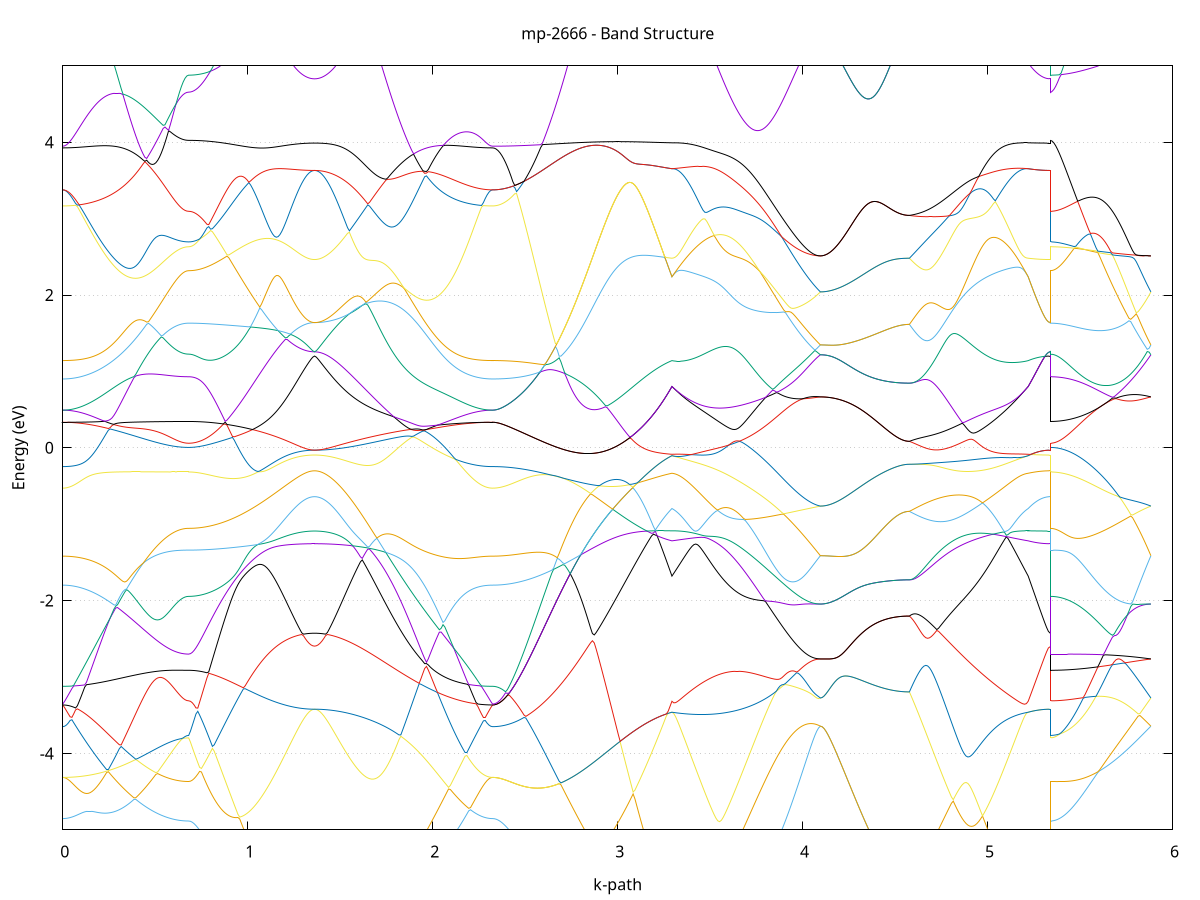 set title 'mp-2666 - Band Structure'
set xlabel 'k-path'
set ylabel 'Energy (eV)'
set grid y
set yrange [-5:5]
set terminal png size 800,600
set output 'mp-2666_bands_gnuplot.png'
plot '-' using 1:2 with lines notitle, '-' using 1:2 with lines notitle, '-' using 1:2 with lines notitle, '-' using 1:2 with lines notitle, '-' using 1:2 with lines notitle, '-' using 1:2 with lines notitle, '-' using 1:2 with lines notitle, '-' using 1:2 with lines notitle, '-' using 1:2 with lines notitle, '-' using 1:2 with lines notitle, '-' using 1:2 with lines notitle, '-' using 1:2 with lines notitle, '-' using 1:2 with lines notitle, '-' using 1:2 with lines notitle, '-' using 1:2 with lines notitle, '-' using 1:2 with lines notitle, '-' using 1:2 with lines notitle, '-' using 1:2 with lines notitle, '-' using 1:2 with lines notitle, '-' using 1:2 with lines notitle, '-' using 1:2 with lines notitle, '-' using 1:2 with lines notitle, '-' using 1:2 with lines notitle, '-' using 1:2 with lines notitle, '-' using 1:2 with lines notitle, '-' using 1:2 with lines notitle, '-' using 1:2 with lines notitle, '-' using 1:2 with lines notitle, '-' using 1:2 with lines notitle, '-' using 1:2 with lines notitle, '-' using 1:2 with lines notitle, '-' using 1:2 with lines notitle, '-' using 1:2 with lines notitle, '-' using 1:2 with lines notitle, '-' using 1:2 with lines notitle, '-' using 1:2 with lines notitle, '-' using 1:2 with lines notitle, '-' using 1:2 with lines notitle, '-' using 1:2 with lines notitle, '-' using 1:2 with lines notitle, '-' using 1:2 with lines notitle, '-' using 1:2 with lines notitle, '-' using 1:2 with lines notitle, '-' using 1:2 with lines notitle, '-' using 1:2 with lines notitle, '-' using 1:2 with lines notitle, '-' using 1:2 with lines notitle, '-' using 1:2 with lines notitle, '-' using 1:2 with lines notitle, '-' using 1:2 with lines notitle, '-' using 1:2 with lines notitle, '-' using 1:2 with lines notitle, '-' using 1:2 with lines notitle, '-' using 1:2 with lines notitle, '-' using 1:2 with lines notitle, '-' using 1:2 with lines notitle, '-' using 1:2 with lines notitle, '-' using 1:2 with lines notitle, '-' using 1:2 with lines notitle, '-' using 1:2 with lines notitle, '-' using 1:2 with lines notitle, '-' using 1:2 with lines notitle, '-' using 1:2 with lines notitle, '-' using 1:2 with lines notitle
0.000000 -43.012508
0.009864 -43.012508
0.019728 -43.012508
0.029592 -43.012508
0.039455 -43.012508
0.049319 -43.012508
0.059183 -43.012508
0.069047 -43.012508
0.078911 -43.012508
0.088775 -43.012508
0.098638 -43.012508
0.108502 -43.012508
0.118366 -43.012508
0.128230 -43.012508
0.138094 -43.012508
0.147958 -43.012508
0.157821 -43.012508
0.167685 -43.012508
0.177549 -43.012508
0.187413 -43.012508
0.197277 -43.012508
0.207141 -43.012508
0.217005 -43.012508
0.226868 -43.012508
0.236732 -43.012508
0.246596 -43.012508
0.256460 -43.012508
0.266324 -43.012508
0.276188 -43.012508
0.286051 -43.012508
0.295915 -43.012508
0.305779 -43.012508
0.315643 -43.012508
0.325507 -43.012508
0.335371 -43.012508
0.345235 -43.012508
0.355098 -43.012508
0.364962 -43.012508
0.374826 -43.012608
0.384690 -43.012608
0.394554 -43.012608
0.404418 -43.012608
0.414281 -43.012608
0.424145 -43.012608
0.434009 -43.012608
0.443873 -43.012608
0.453737 -43.012608
0.463601 -43.012608
0.473464 -43.012608
0.483328 -43.012608
0.493192 -43.012608
0.503056 -43.012608
0.512920 -43.012608
0.522784 -43.012608
0.532648 -43.012608
0.542511 -43.012608
0.552375 -43.012608
0.562239 -43.012608
0.572103 -43.012608
0.581967 -43.012608
0.591831 -43.012608
0.601694 -43.012608
0.611558 -43.012608
0.621422 -43.012608
0.631286 -43.012608
0.641150 -43.012608
0.651014 -43.012608
0.660877 -43.012608
0.670741 -43.012608
0.680605 -43.012608
0.680605 -43.012608
0.690469 -43.012608
0.700333 -43.012608
0.710197 -43.012608
0.720061 -43.012608
0.729924 -43.012608
0.739788 -43.012608
0.749652 -43.012608
0.759516 -43.012608
0.769380 -43.012608
0.779244 -43.012608
0.789107 -43.012608
0.798971 -43.012608
0.808835 -43.012608
0.818699 -43.012608
0.828563 -43.012608
0.838427 -43.012608
0.848290 -43.012608
0.858154 -43.012608
0.868018 -43.012608
0.877882 -43.012608
0.887746 -43.012608
0.897610 -43.012608
0.907474 -43.012608
0.917337 -43.012608
0.927201 -43.012608
0.937065 -43.012608
0.946929 -43.012608
0.956793 -43.012608
0.966657 -43.012608
0.976520 -43.012608
0.986384 -43.012608
0.996248 -43.012608
1.006112 -43.012608
1.015976 -43.012608
1.025840 -43.012608
1.035704 -43.012608
1.045567 -43.012608
1.055431 -43.012608
1.065295 -43.012608
1.075159 -43.012608
1.085023 -43.012608
1.094887 -43.012608
1.104750 -43.012608
1.114614 -43.012608
1.124478 -43.012608
1.134342 -43.012608
1.144206 -43.012708
1.154070 -43.012708
1.163933 -43.012708
1.173797 -43.012708
1.183661 -43.012708
1.193525 -43.012708
1.203389 -43.012708
1.213253 -43.012708
1.223117 -43.012708
1.232980 -43.012708
1.242844 -43.012708
1.252708 -43.012708
1.262572 -43.012708
1.272436 -43.012708
1.282300 -43.012708
1.292163 -43.012708
1.302027 -43.012708
1.311891 -43.012708
1.321755 -43.012708
1.331619 -43.012708
1.341483 -43.012708
1.351346 -43.012708
1.361210 -43.012708
1.361210 -43.012708
1.371133 -43.012708
1.381056 -43.012708
1.390979 -43.012708
1.400902 -43.012708
1.410825 -43.012708
1.420748 -43.012708
1.430671 -43.012708
1.440593 -43.012708
1.450516 -43.012708
1.460439 -43.012708
1.470362 -43.012708
1.480285 -43.012708
1.490208 -43.012708
1.500131 -43.012708
1.510054 -43.012708
1.519977 -43.012708
1.529900 -43.012708
1.539822 -43.012708
1.549745 -43.012708
1.559668 -43.012708
1.569591 -43.012708
1.579514 -43.012608
1.589437 -43.012608
1.599360 -43.012608
1.609283 -43.012608
1.619206 -43.012608
1.629129 -43.012608
1.639051 -43.012608
1.648974 -43.012608
1.658897 -43.012608
1.668820 -43.012608
1.678743 -43.012608
1.688666 -43.012608
1.698589 -43.012608
1.708512 -43.012608
1.718435 -43.012608
1.728358 -43.012608
1.738280 -43.012608
1.748203 -43.012608
1.758126 -43.012608
1.768049 -43.012608
1.777972 -43.012608
1.787895 -43.012608
1.797818 -43.012608
1.807741 -43.012608
1.817664 -43.012608
1.827586 -43.012608
1.837509 -43.012608
1.847432 -43.012608
1.857355 -43.012608
1.867278 -43.012608
1.877201 -43.012608
1.887124 -43.012608
1.897047 -43.012608
1.906970 -43.012608
1.916893 -43.012608
1.926815 -43.012608
1.936738 -43.012608
1.946661 -43.012508
1.956584 -43.012608
1.966507 -43.012508
1.976430 -43.012508
1.986353 -43.012508
1.996276 -43.012508
2.006199 -43.012508
2.016122 -43.012508
2.026044 -43.012508
2.035967 -43.012508
2.045890 -43.012508
2.055813 -43.012508
2.065736 -43.012508
2.075659 -43.012508
2.085582 -43.012508
2.095505 -43.012508
2.105428 -43.012508
2.115351 -43.012508
2.125273 -43.012508
2.135196 -43.012508
2.145119 -43.012508
2.155042 -43.012508
2.164965 -43.012508
2.174888 -43.012508
2.184811 -43.012508
2.194734 -43.012508
2.204657 -43.012508
2.214579 -43.012508
2.224502 -43.012508
2.234425 -43.012508
2.244348 -43.012508
2.254271 -43.012508
2.264194 -43.012508
2.274117 -43.012508
2.284040 -43.012508
2.293963 -43.012508
2.303886 -43.012508
2.313808 -43.012508
2.323731 -43.012508
2.323731 -43.012508
2.333730 -43.012508
2.343728 -43.012408
2.353727 -43.012208
2.363725 -43.012008
2.373724 -43.011808
2.383722 -43.011408
2.393720 -43.011108
2.403719 -43.010608
2.413717 -43.010108
2.423716 -43.009608
2.433714 -43.009008
2.443713 -43.008308
2.453711 -43.007508
2.463710 -43.006808
2.473708 -43.005908
2.483707 -43.005008
2.493705 -43.004108
2.503703 -43.003108
2.513702 -43.002108
2.523700 -43.001008
2.533699 -42.999808
2.543697 -42.998608
2.553696 -42.997408
2.563694 -42.996108
2.573693 -42.994708
2.583691 -42.993408
2.593689 -42.991908
2.603688 -42.990508
2.613686 -42.989008
2.623685 -42.987408
2.633683 -42.985808
2.643682 -42.984208
2.653680 -42.982508
2.663679 -42.980808
2.673677 -42.979108
2.683676 -42.977308
2.693674 -42.975608
2.703672 -42.973708
2.713671 -42.971908
2.723669 -42.970008
2.733668 -42.968108
2.743666 -42.966208
2.753665 -42.964208
2.763663 -42.962308
2.773662 -42.960308
2.783660 -42.958308
2.793658 -42.956308
2.803657 -42.954208
2.813655 -42.952208
2.823654 -42.950208
2.833652 -42.948108
2.843651 -42.946008
2.853649 -42.944008
2.863648 -42.941908
2.873646 -42.942308
2.883645 -42.944408
2.893643 -42.946508
2.903641 -42.948508
2.913640 -42.950608
2.923638 -42.952608
2.933637 -42.954708
2.943635 -42.956708
2.953634 -42.958708
2.963632 -42.960708
2.973631 -42.962708
2.983629 -42.964608
2.993627 -42.966608
3.003626 -42.968508
3.013624 -42.970408
3.023623 -42.972308
3.033621 -42.974108
3.043620 -42.975908
3.053618 -42.977708
3.063617 -42.979508
3.073615 -42.981208
3.083613 -42.982908
3.093612 -42.984508
3.103610 -42.986208
3.113609 -42.987708
3.123607 -42.989308
3.133606 -42.990808
3.143604 -42.992208
3.153603 -42.993708
3.163601 -42.995008
3.173600 -42.996408
3.183598 -42.997708
3.193596 -42.998908
3.203595 -43.000108
3.213593 -43.001208
3.223592 -43.002308
3.233590 -43.003408
3.243589 -43.004408
3.253587 -43.005308
3.263586 -43.006208
3.273584 -43.007008
3.283582 -43.007808
3.293581 -43.008508
3.293581 -43.008508
3.303490 -43.008108
3.313399 -43.007808
3.323308 -43.007408
3.333217 -43.006908
3.343126 -43.006508
3.353035 -43.006108
3.362944 -43.005608
3.372853 -43.005108
3.382762 -43.004608
3.392671 -43.004108
3.402580 -43.003608
3.412489 -43.003108
3.422397 -43.002508
3.432306 -43.001908
3.442215 -43.001408
3.452124 -43.000808
3.462033 -43.000208
3.471942 -42.999608
3.481851 -42.998908
3.491760 -42.998308
3.501669 -42.997608
3.511578 -42.996908
3.521487 -42.996308
3.531396 -42.995608
3.541305 -42.994908
3.551214 -42.994108
3.561123 -42.993408
3.571032 -42.992708
3.580941 -42.991908
3.590850 -42.991108
3.600759 -42.990308
3.610668 -42.989608
3.620577 -42.988708
3.630486 -42.987908
3.640395 -42.987108
3.650304 -42.986308
3.660213 -42.985408
3.670122 -42.984608
3.680031 -42.983708
3.689940 -42.982808
3.699849 -42.981908
3.709758 -42.981008
3.719666 -42.980108
3.729575 -42.979208
3.739484 -42.978308
3.749393 -42.977408
3.759302 -42.976408
3.769211 -42.975508
3.779120 -42.974508
3.789029 -42.973508
3.798938 -42.972608
3.808847 -42.971608
3.818756 -42.970608
3.828665 -42.969608
3.838574 -42.968608
3.848483 -42.967608
3.858392 -42.966608
3.868301 -42.965608
3.878210 -42.964608
3.888119 -42.963508
3.898028 -42.962508
3.907937 -42.961508
3.917846 -42.960408
3.927755 -42.959408
3.937664 -42.958308
3.947573 -42.957208
3.957482 -42.956208
3.967391 -42.955108
3.977300 -42.954008
3.987209 -42.953008
3.997118 -42.951908
4.007026 -42.950808
4.016935 -42.949708
4.026844 -42.948708
4.036753 -42.947608
4.046662 -42.946508
4.056571 -42.945408
4.066480 -42.944308
4.076389 -42.943208
4.086298 -42.942108
4.096207 -42.941108
4.096207 -42.941108
4.106029 -42.941108
4.115850 -42.941108
4.125672 -42.941108
4.135494 -42.941108
4.145315 -42.941108
4.155137 -42.941108
4.164959 -42.941108
4.174780 -42.941108
4.184602 -42.941108
4.194424 -42.941108
4.204245 -42.941108
4.214067 -42.941108
4.223889 -42.941108
4.233710 -42.941108
4.243532 -42.941108
4.253353 -42.941108
4.263175 -42.941108
4.272997 -42.941108
4.282818 -42.941108
4.292640 -42.941108
4.302462 -42.941108
4.312283 -42.941108
4.322105 -42.941108
4.331927 -42.941108
4.341748 -42.941108
4.351570 -42.941108
4.361392 -42.941108
4.371213 -42.941108
4.381035 -42.941108
4.390856 -42.941108
4.400678 -42.941108
4.410500 -42.941108
4.420321 -42.941108
4.430143 -42.941108
4.439965 -42.941108
4.449786 -42.941108
4.459608 -42.941108
4.469430 -42.941108
4.479251 -42.941108
4.489073 -42.941108
4.498895 -42.941108
4.508716 -42.941108
4.518538 -42.941108
4.528360 -42.941108
4.538181 -42.941108
4.548003 -42.941108
4.557824 -42.941108
4.567646 -42.941108
4.577468 -42.941108
4.577468 -42.941108
4.587350 -42.942408
4.597232 -42.943808
4.607114 -42.945108
4.616996 -42.946508
4.626878 -42.947808
4.636760 -42.949208
4.646642 -42.950508
4.656525 -42.951908
4.666407 -42.953208
4.676289 -42.954608
4.686171 -42.955908
4.696053 -42.957208
4.705935 -42.958508
4.715817 -42.959808
4.725699 -42.961108
4.735582 -42.962408
4.745464 -42.963708
4.755346 -42.965008
4.765228 -42.966308
4.775110 -42.967608
4.784992 -42.968808
4.794874 -42.970108
4.804756 -42.971308
4.814638 -42.972508
4.824521 -42.973708
4.834403 -42.974908
4.844285 -42.976108
4.854167 -42.977308
4.864049 -42.978408
4.873931 -42.979608
4.883813 -42.980708
4.893695 -42.981808
4.903577 -42.982908
4.913460 -42.984008
4.923342 -42.985108
4.933224 -42.986208
4.943106 -42.987208
4.952988 -42.988208
4.962870 -42.989208
4.972752 -42.990208
4.982634 -42.991208
4.992516 -42.992208
5.002399 -42.993108
5.012281 -42.994008
5.022163 -42.994908
5.032045 -42.995808
5.041927 -42.996708
5.051809 -42.997508
5.061691 -42.998308
5.071573 -42.999108
5.081455 -42.999908
5.091338 -43.000708
5.101220 -43.001408
5.111102 -43.002108
5.120984 -43.002808
5.130866 -43.003508
5.140748 -43.004108
5.150630 -43.004808
5.160512 -43.005408
5.170394 -43.005908
5.180277 -43.006508
5.190159 -43.007008
5.200041 -43.007608
5.209923 -43.008108
5.219805 -43.008508
5.219805 -43.008508
5.229722 -43.009208
5.239639 -43.009808
5.249555 -43.010308
5.259472 -43.010808
5.269389 -43.011208
5.279306 -43.011608
5.289223 -43.011908
5.299139 -43.012208
5.309056 -43.012408
5.318973 -43.012608
5.328890 -43.012608
5.338807 -43.012708
5.338807 -43.012608
5.348705 -43.012608
5.358604 -43.012508
5.368503 -43.012308
5.378401 -43.012108
5.388300 -43.011908
5.398199 -43.011508
5.408097 -43.011208
5.417996 -43.010708
5.427894 -43.010208
5.437793 -43.009708
5.447692 -43.009108
5.457590 -43.008408
5.467489 -43.007708
5.477388 -43.007008
5.487286 -43.006108
5.497185 -43.005308
5.507084 -43.004408
5.516982 -43.003408
5.526881 -43.002308
5.536780 -43.001308
5.546678 -43.000108
5.556577 -42.999008
5.566476 -42.997808
5.576374 -42.996508
5.586273 -42.995208
5.596171 -42.993808
5.606070 -42.992408
5.615969 -42.991008
5.625867 -42.989508
5.635766 -42.988008
5.645665 -42.986408
5.655563 -42.984808
5.665462 -42.983208
5.675361 -42.981508
5.685259 -42.979808
5.695158 -42.978108
5.705057 -42.976308
5.714955 -42.974508
5.724854 -42.972708
5.734753 -42.970908
5.744651 -42.969008
5.754550 -42.967108
5.764449 -42.965208
5.774347 -42.963208
5.784246 -42.961308
5.794144 -42.959308
5.804043 -42.957308
5.813942 -42.955308
5.823840 -42.953308
5.833739 -42.951308
5.843638 -42.949208
5.853536 -42.947208
5.863435 -42.945208
5.873334 -42.943108
5.883232 -42.941108
e
0.000000 -42.869008
0.009864 -42.869008
0.019728 -42.869008
0.029592 -42.869008
0.039455 -42.869008
0.049319 -42.869008
0.059183 -42.869008
0.069047 -42.869008
0.078911 -42.869008
0.088775 -42.869008
0.098638 -42.869008
0.108502 -42.869008
0.118366 -42.869008
0.128230 -42.869008
0.138094 -42.869008
0.147958 -42.869008
0.157821 -42.869008
0.167685 -42.869008
0.177549 -42.869008
0.187413 -42.869008
0.197277 -42.869008
0.207141 -42.869008
0.217005 -42.869008
0.226868 -42.869008
0.236732 -42.869008
0.246596 -42.869008
0.256460 -42.869008
0.266324 -42.869008
0.276188 -42.869008
0.286051 -42.869008
0.295915 -42.869008
0.305779 -42.869008
0.315643 -42.869008
0.325507 -42.869008
0.335371 -42.869008
0.345235 -42.869008
0.355098 -42.869008
0.364962 -42.869008
0.374826 -42.869008
0.384690 -42.869008
0.394554 -42.868908
0.404418 -42.868908
0.414281 -42.868908
0.424145 -42.868908
0.434009 -42.868908
0.443873 -42.868908
0.453737 -42.868908
0.463601 -42.868908
0.473464 -42.868908
0.483328 -42.868908
0.493192 -42.868908
0.503056 -42.868908
0.512920 -42.868908
0.522784 -42.868908
0.532648 -42.868908
0.542511 -42.868908
0.552375 -42.868908
0.562239 -42.868908
0.572103 -42.868908
0.581967 -42.868908
0.591831 -42.868908
0.601694 -42.868908
0.611558 -42.868908
0.621422 -42.868908
0.631286 -42.868908
0.641150 -42.868908
0.651014 -42.868908
0.660877 -42.868908
0.670741 -42.868908
0.680605 -42.868908
0.680605 -42.868908
0.690469 -42.868908
0.700333 -42.868908
0.710197 -42.868908
0.720061 -42.868908
0.729924 -42.868908
0.739788 -42.868908
0.749652 -42.868908
0.759516 -42.868908
0.769380 -42.868908
0.779244 -42.868908
0.789107 -42.868908
0.798971 -42.868908
0.808835 -42.868908
0.818699 -42.868908
0.828563 -42.868908
0.838427 -42.868908
0.848290 -42.868908
0.858154 -42.868908
0.868018 -42.868808
0.877882 -42.868808
0.887746 -42.868808
0.897610 -42.868808
0.907474 -42.868808
0.917337 -42.868808
0.927201 -42.868808
0.937065 -42.868808
0.946929 -42.868808
0.956793 -42.868808
0.966657 -42.868808
0.976520 -42.868808
0.986384 -42.868808
0.996248 -42.868808
1.006112 -42.868808
1.015976 -42.868808
1.025840 -42.868808
1.035704 -42.868808
1.045567 -42.868808
1.055431 -42.868808
1.065295 -42.868808
1.075159 -42.868808
1.085023 -42.868808
1.094887 -42.868808
1.104750 -42.868808
1.114614 -42.868808
1.124478 -42.868808
1.134342 -42.868808
1.144206 -42.868808
1.154070 -42.868808
1.163933 -42.868808
1.173797 -42.868808
1.183661 -42.868808
1.193525 -42.868708
1.203389 -42.868708
1.213253 -42.868708
1.223117 -42.868708
1.232980 -42.868708
1.242844 -42.868708
1.252708 -42.868708
1.262572 -42.868708
1.272436 -42.868708
1.282300 -42.868708
1.292163 -42.868708
1.302027 -42.868708
1.311891 -42.868708
1.321755 -42.868708
1.331619 -42.868708
1.341483 -42.868708
1.351346 -42.868708
1.361210 -42.868708
1.361210 -42.868708
1.371133 -42.868708
1.381056 -42.868708
1.390979 -42.868708
1.400902 -42.868708
1.410825 -42.868708
1.420748 -42.868708
1.430671 -42.868708
1.440593 -42.868708
1.450516 -42.868708
1.460439 -42.868708
1.470362 -42.868708
1.480285 -42.868708
1.490208 -42.868708
1.500131 -42.868708
1.510054 -42.868708
1.519977 -42.868808
1.529900 -42.868808
1.539822 -42.868808
1.549745 -42.868808
1.559668 -42.868808
1.569591 -42.868808
1.579514 -42.868808
1.589437 -42.868808
1.599360 -42.868808
1.609283 -42.868808
1.619206 -42.868808
1.629129 -42.868808
1.639051 -42.868808
1.648974 -42.868808
1.658897 -42.868808
1.668820 -42.868808
1.678743 -42.868808
1.688666 -42.868808
1.698589 -42.868808
1.708512 -42.868808
1.718435 -42.868808
1.728358 -42.868808
1.738280 -42.868808
1.748203 -42.868808
1.758126 -42.868808
1.768049 -42.868808
1.777972 -42.868808
1.787895 -42.868808
1.797818 -42.868908
1.807741 -42.868908
1.817664 -42.868908
1.827586 -42.868908
1.837509 -42.868908
1.847432 -42.868908
1.857355 -42.868908
1.867278 -42.868908
1.877201 -42.868908
1.887124 -42.868908
1.897047 -42.868908
1.906970 -42.868908
1.916893 -42.868908
1.926815 -42.868908
1.936738 -42.868908
1.946661 -42.868908
1.956584 -42.868908
1.966507 -42.868908
1.976430 -42.868908
1.986353 -42.869008
1.996276 -42.869008
2.006199 -42.869008
2.016122 -42.869008
2.026044 -42.869008
2.035967 -42.869008
2.045890 -42.869008
2.055813 -42.869008
2.065736 -42.869008
2.075659 -42.869008
2.085582 -42.869008
2.095505 -42.869008
2.105428 -42.869008
2.115351 -42.869008
2.125273 -42.869008
2.135196 -42.869008
2.145119 -42.869008
2.155042 -42.869008
2.164965 -42.869008
2.174888 -42.869008
2.184811 -42.869008
2.194734 -42.869008
2.204657 -42.869008
2.214579 -42.869008
2.224502 -42.869008
2.234425 -42.869008
2.244348 -42.869008
2.254271 -42.869008
2.264194 -42.869008
2.274117 -42.869008
2.284040 -42.869008
2.293963 -42.869008
2.303886 -42.869008
2.313808 -42.869008
2.323731 -42.869008
2.323731 -42.869008
2.333730 -42.869108
2.343728 -42.869208
2.353727 -42.869308
2.363725 -42.869508
2.373724 -42.869808
2.383722 -42.870108
2.393720 -42.870508
2.403719 -42.871008
2.413717 -42.871508
2.423716 -42.872008
2.433714 -42.872608
2.443713 -42.873308
2.453711 -42.874108
2.463710 -42.874908
2.473708 -42.875708
2.483707 -42.876608
2.493705 -42.877608
2.503703 -42.878608
2.513702 -42.879608
2.523700 -42.880808
2.533699 -42.881908
2.543697 -42.883108
2.553696 -42.884408
2.563694 -42.885708
2.573693 -42.887108
2.583691 -42.888508
2.593689 -42.889908
2.603688 -42.891408
2.613686 -42.892908
2.623685 -42.894508
2.633683 -42.896108
2.643682 -42.897708
2.653680 -42.899408
2.663679 -42.901108
2.673677 -42.902908
2.683676 -42.904708
2.693674 -42.906508
2.703672 -42.908308
2.713671 -42.910208
2.723669 -42.912008
2.733668 -42.914008
2.743666 -42.915908
2.753665 -42.917908
2.763663 -42.919808
2.773662 -42.921808
2.783660 -42.923808
2.793658 -42.925908
2.803657 -42.927908
2.813655 -42.929908
2.823654 -42.932008
2.833652 -42.934008
2.843651 -42.936108
2.853649 -42.938208
2.863648 -42.940208
2.873646 -42.939808
2.883645 -42.937708
2.893643 -42.935708
2.903641 -42.933608
2.913640 -42.931508
2.923638 -42.929508
2.933637 -42.927408
2.943635 -42.925408
2.953634 -42.923408
2.963632 -42.921408
2.973631 -42.919408
2.983629 -42.917408
2.993627 -42.915508
3.003626 -42.913508
3.013624 -42.911608
3.023623 -42.909708
3.033621 -42.907808
3.043620 -42.906008
3.053618 -42.904208
3.063617 -42.902408
3.073615 -42.900708
3.083613 -42.899008
3.093612 -42.897308
3.103610 -42.895608
3.113609 -42.894008
3.123607 -42.892508
3.133606 -42.890908
3.143604 -42.889508
3.153603 -42.888008
3.163601 -42.886608
3.173600 -42.885308
3.183598 -42.884008
3.193596 -42.882708
3.203595 -42.881508
3.213593 -42.880308
3.223592 -42.879208
3.233590 -42.878208
3.243589 -42.877208
3.253587 -42.876208
3.263586 -42.875308
3.273584 -42.874508
3.283582 -42.873708
3.293581 -42.872908
3.293581 -42.872908
3.303490 -42.873308
3.313399 -42.873708
3.323308 -42.874108
3.333217 -42.874608
3.343126 -42.875008
3.353035 -42.875408
3.362944 -42.875908
3.372853 -42.876408
3.382762 -42.876908
3.392671 -42.877408
3.402580 -42.877908
3.412489 -42.878508
3.422397 -42.879108
3.432306 -42.879608
3.442215 -42.880208
3.452124 -42.880808
3.462033 -42.881408
3.471942 -42.882108
3.481851 -42.882708
3.491760 -42.883408
3.501669 -42.884008
3.511578 -42.884708
3.521487 -42.885408
3.531396 -42.886108
3.541305 -42.886808
3.551214 -42.887608
3.561123 -42.888308
3.571032 -42.889108
3.580941 -42.889908
3.590850 -42.890608
3.600759 -42.891408
3.610668 -42.892208
3.620577 -42.893008
3.630486 -42.893908
3.640395 -42.894708
3.650304 -42.895608
3.660213 -42.896408
3.670122 -42.897308
3.680031 -42.898208
3.689940 -42.899108
3.699849 -42.900008
3.709758 -42.900908
3.719666 -42.901808
3.729575 -42.902708
3.739484 -42.903608
3.749393 -42.904608
3.759302 -42.905508
3.769211 -42.906508
3.779120 -42.907508
3.789029 -42.908408
3.798938 -42.909408
3.808847 -42.910408
3.818756 -42.911408
3.828665 -42.912408
3.838574 -42.913408
3.848483 -42.914408
3.858392 -42.915408
3.868301 -42.916508
3.878210 -42.917508
3.888119 -42.918508
3.898028 -42.919608
3.907937 -42.920608
3.917846 -42.921708
3.927755 -42.922708
3.937664 -42.923808
3.947573 -42.924808
3.957482 -42.925908
3.967391 -42.927008
3.977300 -42.928008
3.987209 -42.929108
3.997118 -42.930208
4.007026 -42.931308
4.016935 -42.932408
4.026844 -42.933408
4.036753 -42.934508
4.046662 -42.935608
4.056571 -42.936708
4.066480 -42.937808
4.076389 -42.938908
4.086298 -42.940008
4.096207 -42.941108
4.096207 -42.941108
4.106029 -42.941108
4.115850 -42.941108
4.125672 -42.941108
4.135494 -42.941108
4.145315 -42.941108
4.155137 -42.941108
4.164959 -42.941108
4.174780 -42.941108
4.184602 -42.941108
4.194424 -42.941108
4.204245 -42.941108
4.214067 -42.941108
4.223889 -42.941108
4.233710 -42.941108
4.243532 -42.941108
4.253353 -42.941108
4.263175 -42.941108
4.272997 -42.941108
4.282818 -42.941108
4.292640 -42.941108
4.302462 -42.941108
4.312283 -42.941108
4.322105 -42.941108
4.331927 -42.941108
4.341748 -42.941108
4.351570 -42.941108
4.361392 -42.941108
4.371213 -42.941108
4.381035 -42.941108
4.390856 -42.941108
4.400678 -42.941108
4.410500 -42.941108
4.420321 -42.941108
4.430143 -42.941108
4.439965 -42.941108
4.449786 -42.941108
4.459608 -42.941108
4.469430 -42.941108
4.479251 -42.941108
4.489073 -42.941108
4.498895 -42.941108
4.508716 -42.941108
4.518538 -42.941108
4.528360 -42.941108
4.538181 -42.941108
4.548003 -42.941108
4.557824 -42.941108
4.567646 -42.941108
4.577468 -42.941108
4.577468 -42.941108
4.587350 -42.939708
4.597232 -42.938308
4.607114 -42.937008
4.616996 -42.935608
4.626878 -42.934308
4.636760 -42.932908
4.646642 -42.931608
4.656525 -42.930208
4.666407 -42.928908
4.676289 -42.927508
4.686171 -42.926208
4.696053 -42.924908
4.705935 -42.923508
4.715817 -42.922208
4.725699 -42.920908
4.735582 -42.919608
4.745464 -42.918308
4.755346 -42.917008
4.765228 -42.915708
4.775110 -42.914508
4.784992 -42.913208
4.794874 -42.911908
4.804756 -42.910708
4.814638 -42.909508
4.824521 -42.908208
4.834403 -42.907008
4.844285 -42.905808
4.854167 -42.904708
4.864049 -42.903508
4.873931 -42.902308
4.883813 -42.901208
4.893695 -42.900008
4.903577 -42.898908
4.913460 -42.897808
4.923342 -42.896708
4.933224 -42.895708
4.943106 -42.894608
4.952988 -42.893608
4.962870 -42.892508
4.972752 -42.891508
4.982634 -42.890508
4.992516 -42.889608
5.002399 -42.888608
5.012281 -42.887708
5.022163 -42.886808
5.032045 -42.885908
5.041927 -42.885008
5.051809 -42.884108
5.061691 -42.883308
5.071573 -42.882508
5.081455 -42.881708
5.091338 -42.880908
5.101220 -42.880208
5.111102 -42.879408
5.120984 -42.878708
5.130866 -42.878108
5.140748 -42.877408
5.150630 -42.876808
5.160512 -42.876108
5.170394 -42.875608
5.180277 -42.875008
5.190159 -42.874408
5.200041 -42.873908
5.209923 -42.873408
5.219805 -42.872908
5.219805 -42.872908
5.229722 -42.872308
5.239639 -42.871708
5.249555 -42.871108
5.259472 -42.870608
5.269389 -42.870208
5.279306 -42.869808
5.289223 -42.869508
5.299139 -42.869208
5.309056 -42.869008
5.318973 -42.868908
5.328890 -42.868808
5.338807 -42.868708
5.338807 -42.868908
5.348705 -42.868908
5.358604 -42.869008
5.368503 -42.869108
5.378401 -42.869308
5.388300 -42.869608
5.398199 -42.869908
5.408097 -42.870308
5.417996 -42.870808
5.427894 -42.871308
5.437793 -42.871808
5.447692 -42.872408
5.457590 -42.873108
5.467489 -42.873808
5.477388 -42.874608
5.487286 -42.875408
5.497185 -42.876308
5.507084 -42.877308
5.516982 -42.878308
5.526881 -42.879308
5.536780 -42.880408
5.546678 -42.881508
5.556577 -42.882708
5.566476 -42.884008
5.576374 -42.885208
5.586273 -42.886608
5.596171 -42.888008
5.606070 -42.889408
5.615969 -42.890808
5.625867 -42.892308
5.635766 -42.893908
5.645665 -42.895408
5.655563 -42.897108
5.665462 -42.898708
5.675361 -42.900408
5.685259 -42.902108
5.695158 -42.903908
5.705057 -42.905608
5.714955 -42.907508
5.724854 -42.909308
5.734753 -42.911208
5.744651 -42.913008
5.754550 -42.915008
5.764449 -42.916908
5.774347 -42.918808
5.784246 -42.920808
5.794144 -42.922808
5.804043 -42.924808
5.813942 -42.926808
5.823840 -42.928808
5.833739 -42.930808
5.843638 -42.932908
5.853536 -42.934908
5.863435 -42.937008
5.873334 -42.939008
5.883232 -42.941108
e
0.000000 -42.856108
0.009864 -42.856108
0.019728 -42.856108
0.029592 -42.856108
0.039455 -42.856108
0.049319 -42.856108
0.059183 -42.856108
0.069047 -42.856108
0.078911 -42.856108
0.088775 -42.856108
0.098638 -42.856108
0.108502 -42.856208
0.118366 -42.856208
0.128230 -42.856208
0.138094 -42.856208
0.147958 -42.856208
0.157821 -42.856208
0.167685 -42.856308
0.177549 -42.856308
0.187413 -42.856308
0.197277 -42.856308
0.207141 -42.856308
0.217005 -42.856308
0.226868 -42.856408
0.236732 -42.856408
0.246596 -42.856408
0.256460 -42.856408
0.266324 -42.856408
0.276188 -42.856508
0.286051 -42.856508
0.295915 -42.856508
0.305779 -42.856508
0.315643 -42.856508
0.325507 -42.856608
0.335371 -42.856608
0.345235 -42.856608
0.355098 -42.856608
0.364962 -42.856608
0.374826 -42.856708
0.384690 -42.856708
0.394554 -42.856708
0.404418 -42.856708
0.414281 -42.856808
0.424145 -42.856808
0.434009 -42.856808
0.443873 -42.856808
0.453737 -42.856808
0.463601 -42.856908
0.473464 -42.856908
0.483328 -42.856908
0.493192 -42.856908
0.503056 -42.856908
0.512920 -42.856908
0.522784 -42.856908
0.532648 -42.857008
0.542511 -42.857008
0.552375 -42.857008
0.562239 -42.857008
0.572103 -42.857008
0.581967 -42.857008
0.591831 -42.857008
0.601694 -42.857008
0.611558 -42.857008
0.621422 -42.857008
0.631286 -42.857008
0.641150 -42.857008
0.651014 -42.857108
0.660877 -42.857108
0.670741 -42.857108
0.680605 -42.857108
0.680605 -42.857108
0.690469 -42.857108
0.700333 -42.857108
0.710197 -42.857108
0.720061 -42.857108
0.729924 -42.857108
0.739788 -42.857108
0.749652 -42.857108
0.759516 -42.857108
0.769380 -42.857108
0.779244 -42.857108
0.789107 -42.857108
0.798971 -42.857108
0.808835 -42.857108
0.818699 -42.857108
0.828563 -42.857108
0.838427 -42.857108
0.848290 -42.857108
0.858154 -42.857108
0.868018 -42.857108
0.877882 -42.857108
0.887746 -42.857108
0.897610 -42.857108
0.907474 -42.857108
0.917337 -42.857108
0.927201 -42.857108
0.937065 -42.857108
0.946929 -42.857108
0.956793 -42.857108
0.966657 -42.857108
0.976520 -42.857108
0.986384 -42.857108
0.996248 -42.857108
1.006112 -42.857108
1.015976 -42.857108
1.025840 -42.857108
1.035704 -42.857108
1.045567 -42.857108
1.055431 -42.857108
1.065295 -42.857108
1.075159 -42.857108
1.085023 -42.857108
1.094887 -42.857108
1.104750 -42.857108
1.114614 -42.857108
1.124478 -42.857108
1.134342 -42.857108
1.144206 -42.857108
1.154070 -42.857108
1.163933 -42.857108
1.173797 -42.857108
1.183661 -42.857108
1.193525 -42.857108
1.203389 -42.857108
1.213253 -42.857108
1.223117 -42.857108
1.232980 -42.857108
1.242844 -42.857108
1.252708 -42.857108
1.262572 -42.857108
1.272436 -42.857108
1.282300 -42.857108
1.292163 -42.857108
1.302027 -42.857108
1.311891 -42.857108
1.321755 -42.857108
1.331619 -42.857108
1.341483 -42.857108
1.351346 -42.857108
1.361210 -42.857108
1.361210 -42.857108
1.371133 -42.857108
1.381056 -42.857108
1.390979 -42.857108
1.400902 -42.857108
1.410825 -42.857108
1.420748 -42.857108
1.430671 -42.857108
1.440593 -42.857108
1.450516 -42.857008
1.460439 -42.857008
1.470362 -42.857008
1.480285 -42.857008
1.490208 -42.857008
1.500131 -42.857008
1.510054 -42.857008
1.519977 -42.857008
1.529900 -42.857008
1.539822 -42.857008
1.549745 -42.857008
1.559668 -42.857008
1.569591 -42.857008
1.579514 -42.857008
1.589437 -42.856908
1.599360 -42.856908
1.609283 -42.856908
1.619206 -42.856908
1.629129 -42.856908
1.639051 -42.856908
1.648974 -42.856908
1.658897 -42.856908
1.668820 -42.856808
1.678743 -42.856808
1.688666 -42.856808
1.698589 -42.856808
1.708512 -42.856808
1.718435 -42.856808
1.728358 -42.856808
1.738280 -42.856808
1.748203 -42.856708
1.758126 -42.856708
1.768049 -42.856708
1.777972 -42.856708
1.787895 -42.856708
1.797818 -42.856708
1.807741 -42.856708
1.817664 -42.856608
1.827586 -42.856608
1.837509 -42.856608
1.847432 -42.856608
1.857355 -42.856608
1.867278 -42.856608
1.877201 -42.856608
1.887124 -42.856508
1.897047 -42.856508
1.906970 -42.856508
1.916893 -42.856508
1.926815 -42.856508
1.936738 -42.856508
1.946661 -42.856508
1.956584 -42.856408
1.966507 -42.856408
1.976430 -42.856408
1.986353 -42.856408
1.996276 -42.856408
2.006199 -42.856408
2.016122 -42.856408
2.026044 -42.856308
2.035967 -42.856308
2.045890 -42.856308
2.055813 -42.856308
2.065736 -42.856308
2.075659 -42.856308
2.085582 -42.856308
2.095505 -42.856208
2.105428 -42.856208
2.115351 -42.856208
2.125273 -42.856208
2.135196 -42.856208
2.145119 -42.856208
2.155042 -42.856208
2.164965 -42.856208
2.174888 -42.856208
2.184811 -42.856208
2.194734 -42.856108
2.204657 -42.856108
2.214579 -42.856108
2.224502 -42.856108
2.234425 -42.856108
2.244348 -42.856108
2.254271 -42.856108
2.264194 -42.856108
2.274117 -42.856108
2.284040 -42.856108
2.293963 -42.856108
2.303886 -42.856108
2.313808 -42.856108
2.323731 -42.856108
2.323731 -42.856108
2.333730 -42.856108
2.343728 -42.856108
2.353727 -42.856108
2.363725 -42.856108
2.373724 -42.856008
2.383722 -42.856008
2.393720 -42.855908
2.403719 -42.855908
2.413717 -42.855808
2.423716 -42.855808
2.433714 -42.855708
2.443713 -42.855608
2.453711 -42.855608
2.463710 -42.855508
2.473708 -42.855408
2.483707 -42.855308
2.493705 -42.855208
2.503703 -42.855108
2.513702 -42.855008
2.523700 -42.854808
2.533699 -42.854708
2.543697 -42.854608
2.553696 -42.854408
2.563694 -42.854308
2.573693 -42.854108
2.583691 -42.854008
2.593689 -42.853808
2.603688 -42.853708
2.613686 -42.853508
2.623685 -42.853308
2.633683 -42.853208
2.643682 -42.853008
2.653680 -42.852808
2.663679 -42.852608
2.673677 -42.852408
2.683676 -42.852208
2.693674 -42.852108
2.703672 -42.851808
2.713671 -42.851608
2.723669 -42.851408
2.733668 -42.851208
2.743666 -42.851008
2.753665 -42.850808
2.763663 -42.850608
2.773662 -42.850408
2.783660 -42.850208
2.793658 -42.849908
2.803657 -42.849708
2.813655 -42.849508
2.823654 -42.849308
2.833652 -42.849108
2.843651 -42.848908
2.853649 -42.848908
2.863648 -42.849108
2.873646 -42.849308
2.883645 -42.849508
2.893643 -42.849708
2.903641 -42.850008
2.913640 -42.850208
2.923638 -42.850408
2.933637 -42.850608
2.943635 -42.850908
2.953634 -42.851108
2.963632 -42.851308
2.973631 -42.851508
2.983629 -42.851708
2.993627 -42.852008
3.003626 -42.852208
3.013624 -42.852408
3.023623 -42.852608
3.033621 -42.852808
3.043620 -42.853008
3.053618 -42.853208
3.063617 -42.853408
3.073615 -42.853608
3.083613 -42.853808
3.093612 -42.853908
3.103610 -42.854108
3.113609 -42.854308
3.123607 -42.854508
3.133606 -42.854608
3.143604 -42.854808
3.153603 -42.855008
3.163601 -42.855108
3.173600 -42.855208
3.183598 -42.855408
3.193596 -42.855508
3.203595 -42.855708
3.213593 -42.855808
3.223592 -42.855908
3.233590 -42.856008
3.243589 -42.856108
3.253587 -42.856208
3.263586 -42.856308
3.273584 -42.856408
3.283582 -42.856508
3.293581 -42.856608
3.293581 -42.856608
3.303490 -42.856608
3.313399 -42.856508
3.323308 -42.856508
3.333217 -42.856408
3.343126 -42.856408
3.353035 -42.856308
3.362944 -42.856308
3.372853 -42.856208
3.382762 -42.856208
3.392671 -42.856108
3.402580 -42.856108
3.412489 -42.856008
3.422397 -42.855908
3.432306 -42.855908
3.442215 -42.855808
3.452124 -42.855708
3.462033 -42.855708
3.471942 -42.855608
3.481851 -42.855508
3.491760 -42.855508
3.501669 -42.855408
3.511578 -42.855308
3.521487 -42.855208
3.531396 -42.855208
3.541305 -42.855108
3.551214 -42.855008
3.561123 -42.854908
3.571032 -42.854808
3.580941 -42.854808
3.590850 -42.854708
3.600759 -42.854608
3.610668 -42.854508
3.620577 -42.854408
3.630486 -42.854308
3.640395 -42.854208
3.650304 -42.854208
3.660213 -42.854108
3.670122 -42.854008
3.680031 -42.853908
3.689940 -42.853808
3.699849 -42.853708
3.709758 -42.853608
3.719666 -42.853508
3.729575 -42.853408
3.739484 -42.853308
3.749393 -42.853208
3.759302 -42.853108
3.769211 -42.853008
3.779120 -42.852908
3.789029 -42.852808
3.798938 -42.852708
3.808847 -42.852608
3.818756 -42.852408
3.828665 -42.852308
3.838574 -42.852208
3.848483 -42.852108
3.858392 -42.852008
3.868301 -42.851908
3.878210 -42.851808
3.888119 -42.851708
3.898028 -42.851608
3.907937 -42.851508
3.917846 -42.851308
3.927755 -42.851208
3.937664 -42.851108
3.947573 -42.851008
3.957482 -42.850908
3.967391 -42.850808
3.977300 -42.850708
3.987209 -42.850508
3.997118 -42.850408
4.007026 -42.850308
4.016935 -42.850208
4.026844 -42.850108
4.036753 -42.849908
4.046662 -42.849808
4.056571 -42.849708
4.066480 -42.849608
4.076389 -42.849508
4.086298 -42.849408
4.096207 -42.849208
4.096207 -42.849208
4.106029 -42.849208
4.115850 -42.849208
4.125672 -42.849208
4.135494 -42.849208
4.145315 -42.849208
4.155137 -42.849208
4.164959 -42.849208
4.174780 -42.849208
4.184602 -42.849208
4.194424 -42.849208
4.204245 -42.849208
4.214067 -42.849208
4.223889 -42.849208
4.233710 -42.849208
4.243532 -42.849208
4.253353 -42.849208
4.263175 -42.849208
4.272997 -42.849108
4.282818 -42.849108
4.292640 -42.849108
4.302462 -42.849108
4.312283 -42.849108
4.322105 -42.849108
4.331927 -42.849108
4.341748 -42.849108
4.351570 -42.849108
4.361392 -42.849008
4.371213 -42.849008
4.381035 -42.849008
4.390856 -42.849008
4.400678 -42.849008
4.410500 -42.849008
4.420321 -42.849008
4.430143 -42.848908
4.439965 -42.848908
4.449786 -42.848908
4.459608 -42.848908
4.469430 -42.848908
4.479251 -42.848908
4.489073 -42.848908
4.498895 -42.848808
4.508716 -42.848808
4.518538 -42.848808
4.528360 -42.848808
4.538181 -42.848808
4.548003 -42.848808
4.557824 -42.848708
4.567646 -42.848708
4.577468 -42.848708
4.577468 -42.848708
4.587350 -42.848908
4.597232 -42.849008
4.607114 -42.849208
4.616996 -42.849308
4.626878 -42.849508
4.636760 -42.849708
4.646642 -42.849808
4.656525 -42.850008
4.666407 -42.850108
4.676289 -42.850308
4.686171 -42.850508
4.696053 -42.850608
4.705935 -42.850808
4.715817 -42.850908
4.725699 -42.851108
4.735582 -42.851208
4.745464 -42.851408
4.755346 -42.851508
4.765228 -42.851708
4.775110 -42.851808
4.784992 -42.852008
4.794874 -42.852108
4.804756 -42.852308
4.814638 -42.852408
4.824521 -42.852608
4.834403 -42.852708
4.844285 -42.852808
4.854167 -42.853008
4.864049 -42.853108
4.873931 -42.853308
4.883813 -42.853408
4.893695 -42.853508
4.903577 -42.853608
4.913460 -42.853808
4.923342 -42.853908
4.933224 -42.854008
4.943106 -42.854108
4.952988 -42.854308
4.962870 -42.854408
4.972752 -42.854508
4.982634 -42.854608
4.992516 -42.854708
5.002399 -42.854808
5.012281 -42.854908
5.022163 -42.855008
5.032045 -42.855108
5.041927 -42.855208
5.051809 -42.855308
5.061691 -42.855408
5.071573 -42.855508
5.081455 -42.855608
5.091338 -42.855708
5.101220 -42.855808
5.111102 -42.855908
5.120984 -42.856008
5.130866 -42.856008
5.140748 -42.856108
5.150630 -42.856208
5.160512 -42.856208
5.170394 -42.856308
5.180277 -42.856408
5.190159 -42.856408
5.200041 -42.856508
5.209923 -42.856608
5.219805 -42.856608
5.219805 -42.856608
5.229722 -42.856708
5.239639 -42.856708
5.249555 -42.856808
5.259472 -42.856908
5.269389 -42.856908
5.279306 -42.856908
5.289223 -42.857008
5.299139 -42.857008
5.309056 -42.857008
5.318973 -42.857108
5.328890 -42.857108
5.338807 -42.857108
5.338807 -42.857108
5.348705 -42.857108
5.358604 -42.857008
5.368503 -42.857008
5.378401 -42.857008
5.388300 -42.857008
5.398199 -42.856908
5.408097 -42.856908
5.417996 -42.856908
5.427894 -42.856808
5.437793 -42.856708
5.447692 -42.856708
5.457590 -42.856608
5.467489 -42.856508
5.477388 -42.856408
5.487286 -42.856308
5.497185 -42.856308
5.507084 -42.856208
5.516982 -42.856008
5.526881 -42.855908
5.536780 -42.855808
5.546678 -42.855708
5.556577 -42.855608
5.566476 -42.855408
5.576374 -42.855308
5.586273 -42.855108
5.596171 -42.855008
5.606070 -42.854808
5.615969 -42.854708
5.625867 -42.854508
5.635766 -42.854408
5.645665 -42.854208
5.655563 -42.854008
5.665462 -42.853808
5.675361 -42.853608
5.685259 -42.853508
5.695158 -42.853308
5.705057 -42.853108
5.714955 -42.852908
5.724854 -42.852708
5.734753 -42.852508
5.744651 -42.852308
5.754550 -42.852108
5.764449 -42.851908
5.774347 -42.851708
5.784246 -42.851408
5.794144 -42.851208
5.804043 -42.851008
5.813942 -42.850808
5.823840 -42.850608
5.833739 -42.850308
5.843638 -42.850108
5.853536 -42.849908
5.863435 -42.849708
5.873334 -42.849508
5.883232 -42.849208
e
0.000000 -42.856108
0.009864 -42.856108
0.019728 -42.856108
0.029592 -42.856108
0.039455 -42.856108
0.049319 -42.856108
0.059183 -42.856108
0.069047 -42.856108
0.078911 -42.856108
0.088775 -42.856108
0.098638 -42.856108
0.108502 -42.856108
0.118366 -42.856108
0.128230 -42.856108
0.138094 -42.856108
0.147958 -42.856108
0.157821 -42.856108
0.167685 -42.856108
0.177549 -42.856108
0.187413 -42.856108
0.197277 -42.856108
0.207141 -42.856108
0.217005 -42.856108
0.226868 -42.856108
0.236732 -42.856108
0.246596 -42.856108
0.256460 -42.856108
0.266324 -42.856108
0.276188 -42.856108
0.286051 -42.856108
0.295915 -42.856108
0.305779 -42.856108
0.315643 -42.856108
0.325507 -42.856108
0.335371 -42.856108
0.345235 -42.856108
0.355098 -42.856108
0.364962 -42.856108
0.374826 -42.856108
0.384690 -42.856108
0.394554 -42.856108
0.404418 -42.856108
0.414281 -42.856108
0.424145 -42.856108
0.434009 -42.856108
0.443873 -42.856108
0.453737 -42.856108
0.463601 -42.856108
0.473464 -42.856108
0.483328 -42.856108
0.493192 -42.856108
0.503056 -42.856108
0.512920 -42.856108
0.522784 -42.856108
0.532648 -42.856108
0.542511 -42.856108
0.552375 -42.856108
0.562239 -42.856108
0.572103 -42.856108
0.581967 -42.856108
0.591831 -42.856108
0.601694 -42.856108
0.611558 -42.856108
0.621422 -42.856108
0.631286 -42.856108
0.641150 -42.856108
0.651014 -42.856108
0.660877 -42.856108
0.670741 -42.856108
0.680605 -42.856108
0.680605 -42.856108
0.690469 -42.856108
0.700333 -42.856108
0.710197 -42.856208
0.720061 -42.856208
0.729924 -42.856208
0.739788 -42.856208
0.749652 -42.856208
0.759516 -42.856208
0.769380 -42.856208
0.779244 -42.856208
0.789107 -42.856208
0.798971 -42.856208
0.808835 -42.856208
0.818699 -42.856208
0.828563 -42.856308
0.838427 -42.856308
0.848290 -42.856308
0.858154 -42.856308
0.868018 -42.856308
0.877882 -42.856308
0.887746 -42.856308
0.897610 -42.856408
0.907474 -42.856408
0.917337 -42.856408
0.927201 -42.856408
0.937065 -42.856408
0.946929 -42.856408
0.956793 -42.856508
0.966657 -42.856508
0.976520 -42.856508
0.986384 -42.856508
0.996248 -42.856508
1.006112 -42.856608
1.015976 -42.856608
1.025840 -42.856608
1.035704 -42.856608
1.045567 -42.856708
1.055431 -42.856708
1.065295 -42.856708
1.075159 -42.856708
1.085023 -42.856708
1.094887 -42.856808
1.104750 -42.856808
1.114614 -42.856808
1.124478 -42.856808
1.134342 -42.856808
1.144206 -42.856908
1.154070 -42.856908
1.163933 -42.856908
1.173797 -42.856908
1.183661 -42.856908
1.193525 -42.856908
1.203389 -42.856908
1.213253 -42.857008
1.223117 -42.857008
1.232980 -42.857008
1.242844 -42.857008
1.252708 -42.857008
1.262572 -42.857008
1.272436 -42.857008
1.282300 -42.857008
1.292163 -42.857008
1.302027 -42.857008
1.311891 -42.857108
1.321755 -42.857108
1.331619 -42.857108
1.341483 -42.857108
1.351346 -42.857108
1.361210 -42.857108
1.361210 -42.857108
1.371133 -42.857108
1.381056 -42.857108
1.390979 -42.857108
1.400902 -42.857108
1.410825 -42.857108
1.420748 -42.857108
1.430671 -42.857108
1.440593 -42.857008
1.450516 -42.857008
1.460439 -42.857008
1.470362 -42.857008
1.480285 -42.857008
1.490208 -42.857008
1.500131 -42.857008
1.510054 -42.857008
1.519977 -42.857008
1.529900 -42.857008
1.539822 -42.857008
1.549745 -42.857008
1.559668 -42.857008
1.569591 -42.857008
1.579514 -42.856908
1.589437 -42.856908
1.599360 -42.856908
1.609283 -42.856908
1.619206 -42.856908
1.629129 -42.856908
1.639051 -42.856908
1.648974 -42.856908
1.658897 -42.856908
1.668820 -42.856808
1.678743 -42.856808
1.688666 -42.856808
1.698589 -42.856808
1.708512 -42.856808
1.718435 -42.856808
1.728358 -42.856808
1.738280 -42.856808
1.748203 -42.856708
1.758126 -42.856708
1.768049 -42.856708
1.777972 -42.856708
1.787895 -42.856708
1.797818 -42.856708
1.807741 -42.856608
1.817664 -42.856608
1.827586 -42.856608
1.837509 -42.856608
1.847432 -42.856608
1.857355 -42.856608
1.867278 -42.856608
1.877201 -42.856508
1.887124 -42.856508
1.897047 -42.856508
1.906970 -42.856508
1.916893 -42.856508
1.926815 -42.856508
1.936738 -42.856408
1.946661 -42.856408
1.956584 -42.856408
1.966507 -42.856408
1.976430 -42.856408
1.986353 -42.856408
1.996276 -42.856408
2.006199 -42.856308
2.016122 -42.856308
2.026044 -42.856308
2.035967 -42.856308
2.045890 -42.856308
2.055813 -42.856308
2.065736 -42.856308
2.075659 -42.856308
2.085582 -42.856208
2.095505 -42.856208
2.105428 -42.856208
2.115351 -42.856208
2.125273 -42.856208
2.135196 -42.856208
2.145119 -42.856208
2.155042 -42.856208
2.164965 -42.856208
2.174888 -42.856208
2.184811 -42.856208
2.194734 -42.856108
2.204657 -42.856108
2.214579 -42.856108
2.224502 -42.856108
2.234425 -42.856108
2.244348 -42.856108
2.254271 -42.856108
2.264194 -42.856108
2.274117 -42.856108
2.284040 -42.856108
2.293963 -42.856108
2.303886 -42.856108
2.313808 -42.856108
2.323731 -42.856108
2.323731 -42.856108
2.333730 -42.856108
2.343728 -42.856108
2.353727 -42.856108
2.363725 -42.856108
2.373724 -42.856008
2.383722 -42.856008
2.393720 -42.855908
2.403719 -42.855908
2.413717 -42.855808
2.423716 -42.855808
2.433714 -42.855708
2.443713 -42.855608
2.453711 -42.855608
2.463710 -42.855508
2.473708 -42.855408
2.483707 -42.855308
2.493705 -42.855208
2.503703 -42.855108
2.513702 -42.855008
2.523700 -42.854808
2.533699 -42.854708
2.543697 -42.854608
2.553696 -42.854408
2.563694 -42.854308
2.573693 -42.854108
2.583691 -42.854008
2.593689 -42.853808
2.603688 -42.853708
2.613686 -42.853508
2.623685 -42.853308
2.633683 -42.853208
2.643682 -42.853008
2.653680 -42.852808
2.663679 -42.852608
2.673677 -42.852408
2.683676 -42.852208
2.693674 -42.852108
2.703672 -42.851908
2.713671 -42.851608
2.723669 -42.851408
2.733668 -42.851208
2.743666 -42.851008
2.753665 -42.850808
2.763663 -42.850608
2.773662 -42.850408
2.783660 -42.850208
2.793658 -42.849908
2.803657 -42.849708
2.813655 -42.849508
2.823654 -42.849308
2.833652 -42.849108
2.843651 -42.848908
2.853649 -42.848908
2.863648 -42.849108
2.873646 -42.849308
2.883645 -42.849508
2.893643 -42.849808
2.903641 -42.850008
2.913640 -42.850208
2.923638 -42.850408
2.933637 -42.850608
2.943635 -42.850908
2.953634 -42.851108
2.963632 -42.851308
2.973631 -42.851508
2.983629 -42.851708
2.993627 -42.852008
3.003626 -42.852208
3.013624 -42.852408
3.023623 -42.852608
3.033621 -42.852808
3.043620 -42.853008
3.053618 -42.853208
3.063617 -42.853408
3.073615 -42.853608
3.083613 -42.853808
3.093612 -42.853908
3.103610 -42.854108
3.113609 -42.854308
3.123607 -42.854508
3.133606 -42.854608
3.143604 -42.854808
3.153603 -42.855008
3.163601 -42.855108
3.173600 -42.855208
3.183598 -42.855408
3.193596 -42.855508
3.203595 -42.855708
3.213593 -42.855808
3.223592 -42.855908
3.233590 -42.856008
3.243589 -42.856108
3.253587 -42.856208
3.263586 -42.856308
3.273584 -42.856408
3.283582 -42.856508
3.293581 -42.856608
3.293581 -42.856608
3.303490 -42.856608
3.313399 -42.856508
3.323308 -42.856508
3.333217 -42.856408
3.343126 -42.856408
3.353035 -42.856308
3.362944 -42.856308
3.372853 -42.856208
3.382762 -42.856108
3.392671 -42.856108
3.402580 -42.856008
3.412489 -42.855908
3.422397 -42.855908
3.432306 -42.855808
3.442215 -42.855708
3.452124 -42.855708
3.462033 -42.855608
3.471942 -42.855508
3.481851 -42.855408
3.491760 -42.855308
3.501669 -42.855208
3.511578 -42.855208
3.521487 -42.855108
3.531396 -42.855008
3.541305 -42.854908
3.551214 -42.854808
3.561123 -42.854708
3.571032 -42.854608
3.580941 -42.854508
3.590850 -42.854408
3.600759 -42.854308
3.610668 -42.854208
3.620577 -42.854108
3.630486 -42.854008
3.640395 -42.853908
3.650304 -42.853808
3.660213 -42.853608
3.670122 -42.853508
3.680031 -42.853408
3.689940 -42.853308
3.699849 -42.853208
3.709758 -42.853108
3.719666 -42.852908
3.729575 -42.852808
3.739484 -42.852708
3.749393 -42.852608
3.759302 -42.852508
3.769211 -42.852308
3.779120 -42.852208
3.789029 -42.852108
3.798938 -42.852008
3.808847 -42.851808
3.818756 -42.851708
3.828665 -42.851608
3.838574 -42.851508
3.848483 -42.851308
3.858392 -42.851208
3.868301 -42.851108
3.878210 -42.851008
3.888119 -42.850808
3.898028 -42.850708
3.907937 -42.850608
3.917846 -42.850408
3.927755 -42.850308
3.937664 -42.850208
3.947573 -42.850108
3.957482 -42.849908
3.967391 -42.849808
3.977300 -42.849708
3.987209 -42.849508
3.997118 -42.849408
4.007026 -42.849308
4.016935 -42.849208
4.026844 -42.849008
4.036753 -42.848908
4.046662 -42.848808
4.056571 -42.848708
4.066480 -42.848908
4.076389 -42.849008
4.086298 -42.849108
4.096207 -42.849208
4.096207 -42.849208
4.106029 -42.849208
4.115850 -42.849208
4.125672 -42.849208
4.135494 -42.849208
4.145315 -42.849208
4.155137 -42.849208
4.164959 -42.849208
4.174780 -42.849208
4.184602 -42.849208
4.194424 -42.849208
4.204245 -42.849208
4.214067 -42.849208
4.223889 -42.849208
4.233710 -42.849208
4.243532 -42.849208
4.253353 -42.849208
4.263175 -42.849208
4.272997 -42.849108
4.282818 -42.849108
4.292640 -42.849108
4.302462 -42.849108
4.312283 -42.849108
4.322105 -42.849108
4.331927 -42.849108
4.341748 -42.849108
4.351570 -42.849108
4.361392 -42.849008
4.371213 -42.849008
4.381035 -42.849008
4.390856 -42.849008
4.400678 -42.849008
4.410500 -42.849008
4.420321 -42.849008
4.430143 -42.848908
4.439965 -42.848908
4.449786 -42.848908
4.459608 -42.848908
4.469430 -42.848908
4.479251 -42.848908
4.489073 -42.848908
4.498895 -42.848808
4.508716 -42.848808
4.518538 -42.848808
4.528360 -42.848808
4.538181 -42.848808
4.548003 -42.848808
4.557824 -42.848708
4.567646 -42.848708
4.577468 -42.848708
4.577468 -42.848708
4.587350 -42.848908
4.597232 -42.849008
4.607114 -42.849208
4.616996 -42.849308
4.626878 -42.849508
4.636760 -42.849708
4.646642 -42.849808
4.656525 -42.850008
4.666407 -42.850108
4.676289 -42.850308
4.686171 -42.850508
4.696053 -42.850608
4.705935 -42.850808
4.715817 -42.850908
4.725699 -42.851108
4.735582 -42.851208
4.745464 -42.851408
4.755346 -42.851508
4.765228 -42.851708
4.775110 -42.851808
4.784992 -42.852008
4.794874 -42.852108
4.804756 -42.852308
4.814638 -42.852408
4.824521 -42.852608
4.834403 -42.852708
4.844285 -42.852808
4.854167 -42.853008
4.864049 -42.853108
4.873931 -42.853208
4.883813 -42.853408
4.893695 -42.853508
4.903577 -42.853608
4.913460 -42.853808
4.923342 -42.853908
4.933224 -42.854008
4.943106 -42.854108
4.952988 -42.854308
4.962870 -42.854408
4.972752 -42.854508
4.982634 -42.854608
4.992516 -42.854708
5.002399 -42.854808
5.012281 -42.854908
5.022163 -42.855008
5.032045 -42.855108
5.041927 -42.855208
5.051809 -42.855308
5.061691 -42.855408
5.071573 -42.855508
5.081455 -42.855608
5.091338 -42.855708
5.101220 -42.855808
5.111102 -42.855908
5.120984 -42.856008
5.130866 -42.856008
5.140748 -42.856108
5.150630 -42.856208
5.160512 -42.856208
5.170394 -42.856308
5.180277 -42.856408
5.190159 -42.856408
5.200041 -42.856508
5.209923 -42.856608
5.219805 -42.856608
5.219805 -42.856608
5.229722 -42.856708
5.239639 -42.856708
5.249555 -42.856808
5.259472 -42.856908
5.269389 -42.856908
5.279306 -42.856908
5.289223 -42.857008
5.299139 -42.857008
5.309056 -42.857008
5.318973 -42.857108
5.328890 -42.857108
5.338807 -42.857108
5.338807 -42.856108
5.348705 -42.856108
5.358604 -42.856108
5.368503 -42.856108
5.378401 -42.856108
5.388300 -42.856108
5.398199 -42.856008
5.408097 -42.856008
5.417996 -42.855908
5.427894 -42.855908
5.437793 -42.855808
5.447692 -42.855808
5.457590 -42.855708
5.467489 -42.855608
5.477388 -42.855508
5.487286 -42.855408
5.497185 -42.855308
5.507084 -42.855208
5.516982 -42.855108
5.526881 -42.855008
5.536780 -42.854908
5.546678 -42.854808
5.556577 -42.854608
5.566476 -42.854508
5.576374 -42.854408
5.586273 -42.854208
5.596171 -42.854108
5.606070 -42.853908
5.615969 -42.853708
5.625867 -42.853608
5.635766 -42.853408
5.645665 -42.853208
5.655563 -42.853108
5.665462 -42.852908
5.675361 -42.852708
5.685259 -42.852508
5.695158 -42.852308
5.705057 -42.852108
5.714955 -42.851908
5.724854 -42.851708
5.734753 -42.851508
5.744651 -42.851308
5.754550 -42.851108
5.764449 -42.850908
5.774347 -42.850608
5.784246 -42.850408
5.794144 -42.850208
5.804043 -42.850008
5.813942 -42.849808
5.823840 -42.849508
5.833739 -42.849308
5.843638 -42.849108
5.853536 -42.848908
5.863435 -42.848808
5.873334 -42.849008
5.883232 -42.849208
e
0.000000 -42.841208
0.009864 -42.841208
0.019728 -42.841208
0.029592 -42.841208
0.039455 -42.841208
0.049319 -42.841208
0.059183 -42.841208
0.069047 -42.841208
0.078911 -42.841208
0.088775 -42.841208
0.098638 -42.841208
0.108502 -42.841208
0.118366 -42.841208
0.128230 -42.841308
0.138094 -42.841308
0.147958 -42.841308
0.157821 -42.841308
0.167685 -42.841308
0.177549 -42.841308
0.187413 -42.841308
0.197277 -42.841308
0.207141 -42.841308
0.217005 -42.841308
0.226868 -42.841308
0.236732 -42.841308
0.246596 -42.841308
0.256460 -42.841308
0.266324 -42.841308
0.276188 -42.841308
0.286051 -42.841308
0.295915 -42.841308
0.305779 -42.841308
0.315643 -42.841308
0.325507 -42.841308
0.335371 -42.841308
0.345235 -42.841308
0.355098 -42.841308
0.364962 -42.841308
0.374826 -42.841308
0.384690 -42.841308
0.394554 -42.841308
0.404418 -42.841308
0.414281 -42.841308
0.424145 -42.841408
0.434009 -42.841408
0.443873 -42.841408
0.453737 -42.841408
0.463601 -42.841408
0.473464 -42.841408
0.483328 -42.841408
0.493192 -42.841408
0.503056 -42.841408
0.512920 -42.841408
0.522784 -42.841408
0.532648 -42.841408
0.542511 -42.841408
0.552375 -42.841408
0.562239 -42.841408
0.572103 -42.841408
0.581967 -42.841408
0.591831 -42.841408
0.601694 -42.841408
0.611558 -42.841408
0.621422 -42.841408
0.631286 -42.841408
0.641150 -42.841408
0.651014 -42.841408
0.660877 -42.841408
0.670741 -42.841408
0.680605 -42.841408
0.680605 -42.841408
0.690469 -42.841408
0.700333 -42.841408
0.710197 -42.841408
0.720061 -42.841408
0.729924 -42.841408
0.739788 -42.841408
0.749652 -42.841408
0.759516 -42.841408
0.769380 -42.841408
0.779244 -42.841308
0.789107 -42.841308
0.798971 -42.841308
0.808835 -42.841308
0.818699 -42.841308
0.828563 -42.841308
0.838427 -42.841308
0.848290 -42.841308
0.858154 -42.841208
0.868018 -42.841208
0.877882 -42.841208
0.887746 -42.841208
0.897610 -42.841208
0.907474 -42.841108
0.917337 -42.841108
0.927201 -42.841108
0.937065 -42.841108
0.946929 -42.841108
0.956793 -42.841008
0.966657 -42.841008
0.976520 -42.841008
0.986384 -42.841008
0.996248 -42.840908
1.006112 -42.840908
1.015976 -42.840908
1.025840 -42.840908
1.035704 -42.840808
1.045567 -42.840808
1.055431 -42.840808
1.065295 -42.840808
1.075159 -42.840708
1.085023 -42.840708
1.094887 -42.840708
1.104750 -42.840708
1.114614 -42.840708
1.124478 -42.840608
1.134342 -42.840608
1.144206 -42.840608
1.154070 -42.840608
1.163933 -42.840608
1.173797 -42.840508
1.183661 -42.840508
1.193525 -42.840508
1.203389 -42.840508
1.213253 -42.840508
1.223117 -42.840508
1.232980 -42.840508
1.242844 -42.840408
1.252708 -42.840408
1.262572 -42.840408
1.272436 -42.840408
1.282300 -42.840408
1.292163 -42.840408
1.302027 -42.840408
1.311891 -42.840408
1.321755 -42.840408
1.331619 -42.840408
1.341483 -42.840408
1.351346 -42.840408
1.361210 -42.840408
1.361210 -42.840408
1.371133 -42.840308
1.381056 -42.840408
1.390979 -42.840408
1.400902 -42.840408
1.410825 -42.840408
1.420748 -42.840408
1.430671 -42.840408
1.440593 -42.840408
1.450516 -42.840408
1.460439 -42.840408
1.470362 -42.840408
1.480285 -42.840408
1.490208 -42.840408
1.500131 -42.840408
1.510054 -42.840408
1.519977 -42.840408
1.529900 -42.840408
1.539822 -42.840408
1.549745 -42.840408
1.559668 -42.840508
1.569591 -42.840508
1.579514 -42.840508
1.589437 -42.840508
1.599360 -42.840508
1.609283 -42.840508
1.619206 -42.840508
1.629129 -42.840508
1.639051 -42.840508
1.648974 -42.840508
1.658897 -42.840608
1.668820 -42.840608
1.678743 -42.840608
1.688666 -42.840608
1.698589 -42.840608
1.708512 -42.840608
1.718435 -42.840608
1.728358 -42.840608
1.738280 -42.840708
1.748203 -42.840708
1.758126 -42.840708
1.768049 -42.840708
1.777972 -42.840708
1.787895 -42.840708
1.797818 -42.840708
1.807741 -42.840808
1.817664 -42.840808
1.827586 -42.840808
1.837509 -42.840808
1.847432 -42.840808
1.857355 -42.840808
1.867278 -42.840808
1.877201 -42.840908
1.887124 -42.840908
1.897047 -42.840908
1.906970 -42.840908
1.916893 -42.840908
1.926815 -42.840908
1.936738 -42.840908
1.946661 -42.841008
1.956584 -42.841008
1.966507 -42.841008
1.976430 -42.841008
1.986353 -42.841008
1.996276 -42.841008
2.006199 -42.841008
2.016122 -42.841008
2.026044 -42.841108
2.035967 -42.841108
2.045890 -42.841108
2.055813 -42.841108
2.065736 -42.841108
2.075659 -42.841108
2.085582 -42.841108
2.095505 -42.841108
2.105428 -42.841108
2.115351 -42.841208
2.125273 -42.841208
2.135196 -42.841208
2.145119 -42.841208
2.155042 -42.841208
2.164965 -42.841208
2.174888 -42.841208
2.184811 -42.841208
2.194734 -42.841208
2.204657 -42.841208
2.214579 -42.841208
2.224502 -42.841208
2.234425 -42.841208
2.244348 -42.841208
2.254271 -42.841208
2.264194 -42.841208
2.274117 -42.841208
2.284040 -42.841208
2.293963 -42.841208
2.303886 -42.841208
2.313808 -42.841208
2.323731 -42.841208
2.323731 -42.841208
2.333730 -42.841208
2.343728 -42.841208
2.353727 -42.841308
2.363725 -42.841308
2.373724 -42.841308
2.383722 -42.841408
2.393720 -42.841408
2.403719 -42.841508
2.413717 -42.841508
2.423716 -42.841608
2.433714 -42.841608
2.443713 -42.841708
2.453711 -42.841808
2.463710 -42.841908
2.473708 -42.842008
2.483707 -42.842108
2.493705 -42.842208
2.503703 -42.842308
2.513702 -42.842408
2.523700 -42.842508
2.533699 -42.842708
2.543697 -42.842808
2.553696 -42.842908
2.563694 -42.843108
2.573693 -42.843208
2.583691 -42.843408
2.593689 -42.843508
2.603688 -42.843708
2.613686 -42.843908
2.623685 -42.844008
2.633683 -42.844208
2.643682 -42.844408
2.653680 -42.844608
2.663679 -42.844808
2.673677 -42.845008
2.683676 -42.845208
2.693674 -42.845308
2.703672 -42.845508
2.713671 -42.845708
2.723669 -42.845908
2.733668 -42.846208
2.743666 -42.846408
2.753665 -42.846608
2.763663 -42.846808
2.773662 -42.847008
2.783660 -42.847208
2.793658 -42.847508
2.803657 -42.847708
2.813655 -42.847908
2.823654 -42.848108
2.833652 -42.848308
2.843651 -42.848508
2.853649 -42.848508
2.863648 -42.848308
2.873646 -42.848108
2.883645 -42.847908
2.893643 -42.847708
2.903641 -42.847408
2.913640 -42.847208
2.923638 -42.847008
2.933637 -42.846808
2.943635 -42.846508
2.953634 -42.846308
2.963632 -42.846108
2.973631 -42.845908
2.983629 -42.845708
2.993627 -42.845508
3.003626 -42.845208
3.013624 -42.845008
3.023623 -42.844808
3.033621 -42.844608
3.043620 -42.844408
3.053618 -42.844208
3.063617 -42.844008
3.073615 -42.843808
3.083613 -42.843608
3.093612 -42.843508
3.103610 -42.843308
3.113609 -42.843108
3.123607 -42.842908
3.133606 -42.842808
3.143604 -42.842608
3.153603 -42.842508
3.163601 -42.842308
3.173600 -42.842208
3.183598 -42.842008
3.193596 -42.841908
3.203595 -42.841708
3.213593 -42.841608
3.223592 -42.841508
3.233590 -42.841408
3.243589 -42.841308
3.253587 -42.841208
3.263586 -42.841108
3.273584 -42.841008
3.283582 -42.840908
3.293581 -42.840808
3.293581 -42.840808
3.303490 -42.840908
3.313399 -42.840908
3.323308 -42.840908
3.333217 -42.841008
3.343126 -42.841008
3.353035 -42.841108
3.362944 -42.841208
3.372853 -42.841208
3.382762 -42.841308
3.392671 -42.841308
3.402580 -42.841408
3.412489 -42.841508
3.422397 -42.841508
3.432306 -42.841608
3.442215 -42.841708
3.452124 -42.841808
3.462033 -42.841808
3.471942 -42.841908
3.481851 -42.842008
3.491760 -42.842108
3.501669 -42.842208
3.511578 -42.842308
3.521487 -42.842408
3.531396 -42.842508
3.541305 -42.842608
3.551214 -42.842708
3.561123 -42.842808
3.571032 -42.842808
3.580941 -42.843008
3.590850 -42.843108
3.600759 -42.843208
3.610668 -42.843308
3.620577 -42.843408
3.630486 -42.843508
3.640395 -42.843608
3.650304 -42.843708
3.660213 -42.843808
3.670122 -42.843908
3.680031 -42.844008
3.689940 -42.844208
3.699849 -42.844308
3.709758 -42.844408
3.719666 -42.844508
3.729575 -42.844608
3.739484 -42.844808
3.749393 -42.844908
3.759302 -42.845008
3.769211 -42.845108
3.779120 -42.845208
3.789029 -42.845408
3.798938 -42.845508
3.808847 -42.845608
3.818756 -42.845708
3.828665 -42.845908
3.838574 -42.846008
3.848483 -42.846108
3.858392 -42.846208
3.868301 -42.846408
3.878210 -42.846508
3.888119 -42.846608
3.898028 -42.846808
3.907937 -42.846908
3.917846 -42.847008
3.927755 -42.847108
3.937664 -42.847308
3.947573 -42.847408
3.957482 -42.847508
3.967391 -42.847608
3.977300 -42.847808
3.987209 -42.847908
3.997118 -42.848008
4.007026 -42.848108
4.016935 -42.848308
4.026844 -42.848408
4.036753 -42.848508
4.046662 -42.848608
4.056571 -42.848708
4.066480 -42.848508
4.076389 -42.848408
4.086298 -42.848308
4.096207 -42.848208
4.096207 -42.848208
4.106029 -42.848208
4.115850 -42.848208
4.125672 -42.848208
4.135494 -42.848208
4.145315 -42.848208
4.155137 -42.848208
4.164959 -42.848208
4.174780 -42.848208
4.184602 -42.848208
4.194424 -42.848208
4.204245 -42.848208
4.214067 -42.848208
4.223889 -42.848208
4.233710 -42.848208
4.243532 -42.848208
4.253353 -42.848308
4.263175 -42.848308
4.272997 -42.848308
4.282818 -42.848308
4.292640 -42.848308
4.302462 -42.848308
4.312283 -42.848308
4.322105 -42.848308
4.331927 -42.848308
4.341748 -42.848308
4.351570 -42.848308
4.361392 -42.848408
4.371213 -42.848408
4.381035 -42.848408
4.390856 -42.848408
4.400678 -42.848408
4.410500 -42.848408
4.420321 -42.848408
4.430143 -42.848508
4.439965 -42.848508
4.449786 -42.848508
4.459608 -42.848508
4.469430 -42.848508
4.479251 -42.848508
4.489073 -42.848608
4.498895 -42.848608
4.508716 -42.848608
4.518538 -42.848608
4.528360 -42.848608
4.538181 -42.848608
4.548003 -42.848708
4.557824 -42.848708
4.567646 -42.848708
4.577468 -42.848708
4.577468 -42.848708
4.587350 -42.848508
4.597232 -42.848408
4.607114 -42.848208
4.616996 -42.848108
4.626878 -42.847908
4.636760 -42.847708
4.646642 -42.847608
4.656525 -42.847408
4.666407 -42.847308
4.676289 -42.847108
4.686171 -42.847008
4.696053 -42.846808
4.705935 -42.846608
4.715817 -42.846508
4.725699 -42.846308
4.735582 -42.846208
4.745464 -42.846008
4.755346 -42.845908
4.765228 -42.845708
4.775110 -42.845608
4.784992 -42.845408
4.794874 -42.845308
4.804756 -42.845108
4.814638 -42.845008
4.824521 -42.844908
4.834403 -42.844708
4.844285 -42.844608
4.854167 -42.844408
4.864049 -42.844308
4.873931 -42.844208
4.883813 -42.844008
4.893695 -42.843908
4.903577 -42.843808
4.913460 -42.843608
4.923342 -42.843508
4.933224 -42.843408
4.943106 -42.843308
4.952988 -42.843208
4.962870 -42.843008
4.972752 -42.842908
4.982634 -42.842808
4.992516 -42.842708
5.002399 -42.842608
5.012281 -42.842508
5.022163 -42.842408
5.032045 -42.842308
5.041927 -42.842208
5.051809 -42.842108
5.061691 -42.842008
5.071573 -42.841908
5.081455 -42.841808
5.091338 -42.841708
5.101220 -42.841608
5.111102 -42.841508
5.120984 -42.841508
5.130866 -42.841408
5.140748 -42.841308
5.150630 -42.841208
5.160512 -42.841208
5.170394 -42.841108
5.180277 -42.841008
5.190159 -42.841008
5.200041 -42.840908
5.209923 -42.840908
5.219805 -42.840808
5.219805 -42.840808
5.229722 -42.840708
5.239639 -42.840708
5.249555 -42.840608
5.259472 -42.840608
5.269389 -42.840508
5.279306 -42.840508
5.289223 -42.840408
5.299139 -42.840408
5.309056 -42.840408
5.318973 -42.840408
5.328890 -42.840408
5.338807 -42.840408
5.338807 -42.841408
5.348705 -42.841408
5.358604 -42.841408
5.368503 -42.841408
5.378401 -42.841508
5.388300 -42.841508
5.398199 -42.841508
5.408097 -42.841608
5.417996 -42.841608
5.427894 -42.841708
5.437793 -42.841708
5.447692 -42.841808
5.457590 -42.841908
5.467489 -42.841908
5.477388 -42.842008
5.487286 -42.842108
5.497185 -42.842208
5.507084 -42.842308
5.516982 -42.842408
5.526881 -42.842508
5.536780 -42.842608
5.546678 -42.842808
5.556577 -42.842908
5.566476 -42.843008
5.576374 -42.843208
5.586273 -42.843308
5.596171 -42.843508
5.606070 -42.843608
5.615969 -42.843808
5.625867 -42.843908
5.635766 -42.844108
5.645665 -42.844308
5.655563 -42.844508
5.665462 -42.844608
5.675361 -42.844808
5.685259 -42.845008
5.695158 -42.845208
5.705057 -42.845408
5.714955 -42.845608
5.724854 -42.845808
5.734753 -42.846008
5.744651 -42.846208
5.754550 -42.846408
5.764449 -42.846608
5.774347 -42.846808
5.784246 -42.847008
5.794144 -42.847208
5.804043 -42.847508
5.813942 -42.847708
5.823840 -42.847908
5.833739 -42.848108
5.843638 -42.848308
5.853536 -42.848608
5.863435 -42.848608
5.873334 -42.848408
5.883232 -42.848208
e
0.000000 -42.841208
0.009864 -42.841208
0.019728 -42.841208
0.029592 -42.841208
0.039455 -42.841208
0.049319 -42.841208
0.059183 -42.841208
0.069047 -42.841208
0.078911 -42.841208
0.088775 -42.841208
0.098638 -42.841208
0.108502 -42.841208
0.118366 -42.841208
0.128230 -42.841208
0.138094 -42.841108
0.147958 -42.841108
0.157821 -42.841108
0.167685 -42.841108
0.177549 -42.841108
0.187413 -42.841108
0.197277 -42.841008
0.207141 -42.841008
0.217005 -42.841008
0.226868 -42.841008
0.236732 -42.841008
0.246596 -42.840908
0.256460 -42.840908
0.266324 -42.840908
0.276188 -42.840908
0.286051 -42.840808
0.295915 -42.840808
0.305779 -42.840808
0.315643 -42.840808
0.325507 -42.840808
0.335371 -42.840708
0.345235 -42.840708
0.355098 -42.840708
0.364962 -42.840708
0.374826 -42.840608
0.384690 -42.840608
0.394554 -42.840608
0.404418 -42.840608
0.414281 -42.840508
0.424145 -42.840508
0.434009 -42.840508
0.443873 -42.840508
0.453737 -42.840508
0.463601 -42.840408
0.473464 -42.840408
0.483328 -42.840408
0.493192 -42.840408
0.503056 -42.840408
0.512920 -42.840408
0.522784 -42.840308
0.532648 -42.840308
0.542511 -42.840308
0.552375 -42.840308
0.562239 -42.840308
0.572103 -42.840308
0.581967 -42.840308
0.591831 -42.840308
0.601694 -42.840208
0.611558 -42.840208
0.621422 -42.840208
0.631286 -42.840208
0.641150 -42.840208
0.651014 -42.840208
0.660877 -42.840208
0.670741 -42.840208
0.680605 -42.840208
0.680605 -42.840208
0.690469 -42.840208
0.700333 -42.840208
0.710197 -42.840208
0.720061 -42.840208
0.729924 -42.840208
0.739788 -42.840208
0.749652 -42.840208
0.759516 -42.840208
0.769380 -42.840208
0.779244 -42.840208
0.789107 -42.840208
0.798971 -42.840208
0.808835 -42.840208
0.818699 -42.840208
0.828563 -42.840208
0.838427 -42.840208
0.848290 -42.840208
0.858154 -42.840208
0.868018 -42.840208
0.877882 -42.840208
0.887746 -42.840208
0.897610 -42.840208
0.907474 -42.840208
0.917337 -42.840208
0.927201 -42.840308
0.937065 -42.840308
0.946929 -42.840308
0.956793 -42.840308
0.966657 -42.840308
0.976520 -42.840308
0.986384 -42.840308
0.996248 -42.840308
1.006112 -42.840308
1.015976 -42.840308
1.025840 -42.840308
1.035704 -42.840308
1.045567 -42.840308
1.055431 -42.840308
1.065295 -42.840308
1.075159 -42.840308
1.085023 -42.840308
1.094887 -42.840308
1.104750 -42.840308
1.114614 -42.840308
1.124478 -42.840308
1.134342 -42.840308
1.144206 -42.840308
1.154070 -42.840308
1.163933 -42.840308
1.173797 -42.840308
1.183661 -42.840308
1.193525 -42.840308
1.203389 -42.840308
1.213253 -42.840308
1.223117 -42.840308
1.232980 -42.840308
1.242844 -42.840308
1.252708 -42.840308
1.262572 -42.840308
1.272436 -42.840308
1.282300 -42.840408
1.292163 -42.840308
1.302027 -42.840308
1.311891 -42.840308
1.321755 -42.840308
1.331619 -42.840308
1.341483 -42.840308
1.351346 -42.840308
1.361210 -42.840408
1.361210 -42.840408
1.371133 -42.840308
1.381056 -42.840408
1.390979 -42.840408
1.400902 -42.840408
1.410825 -42.840408
1.420748 -42.840408
1.430671 -42.840408
1.440593 -42.840408
1.450516 -42.840408
1.460439 -42.840408
1.470362 -42.840408
1.480285 -42.840408
1.490208 -42.840408
1.500131 -42.840408
1.510054 -42.840408
1.519977 -42.840408
1.529900 -42.840408
1.539822 -42.840408
1.549745 -42.840408
1.559668 -42.840508
1.569591 -42.840508
1.579514 -42.840508
1.589437 -42.840508
1.599360 -42.840508
1.609283 -42.840508
1.619206 -42.840508
1.629129 -42.840508
1.639051 -42.840508
1.648974 -42.840508
1.658897 -42.840608
1.668820 -42.840608
1.678743 -42.840608
1.688666 -42.840608
1.698589 -42.840608
1.708512 -42.840608
1.718435 -42.840608
1.728358 -42.840608
1.738280 -42.840708
1.748203 -42.840708
1.758126 -42.840708
1.768049 -42.840708
1.777972 -42.840708
1.787895 -42.840708
1.797818 -42.840708
1.807741 -42.840808
1.817664 -42.840808
1.827586 -42.840808
1.837509 -42.840808
1.847432 -42.840808
1.857355 -42.840808
1.867278 -42.840808
1.877201 -42.840908
1.887124 -42.840908
1.897047 -42.840908
1.906970 -42.840908
1.916893 -42.840908
1.926815 -42.840908
1.936738 -42.840908
1.946661 -42.841008
1.956584 -42.841008
1.966507 -42.841008
1.976430 -42.841008
1.986353 -42.841008
1.996276 -42.841008
2.006199 -42.841008
2.016122 -42.841008
2.026044 -42.841108
2.035967 -42.841108
2.045890 -42.841108
2.055813 -42.841108
2.065736 -42.841108
2.075659 -42.841108
2.085582 -42.841108
2.095505 -42.841108
2.105428 -42.841108
2.115351 -42.841108
2.125273 -42.841208
2.135196 -42.841208
2.145119 -42.841208
2.155042 -42.841208
2.164965 -42.841208
2.174888 -42.841208
2.184811 -42.841208
2.194734 -42.841208
2.204657 -42.841208
2.214579 -42.841208
2.224502 -42.841208
2.234425 -42.841208
2.244348 -42.841208
2.254271 -42.841208
2.264194 -42.841208
2.274117 -42.841208
2.284040 -42.841208
2.293963 -42.841208
2.303886 -42.841208
2.313808 -42.841208
2.323731 -42.841208
2.323731 -42.841208
2.333730 -42.841208
2.343728 -42.841208
2.353727 -42.841308
2.363725 -42.841308
2.373724 -42.841308
2.383722 -42.841408
2.393720 -42.841408
2.403719 -42.841508
2.413717 -42.841508
2.423716 -42.841608
2.433714 -42.841608
2.443713 -42.841708
2.453711 -42.841808
2.463710 -42.841908
2.473708 -42.842008
2.483707 -42.842108
2.493705 -42.842208
2.503703 -42.842308
2.513702 -42.842408
2.523700 -42.842508
2.533699 -42.842708
2.543697 -42.842808
2.553696 -42.842908
2.563694 -42.843108
2.573693 -42.843208
2.583691 -42.843408
2.593689 -42.843508
2.603688 -42.843708
2.613686 -42.843908
2.623685 -42.844008
2.633683 -42.844208
2.643682 -42.844408
2.653680 -42.844608
2.663679 -42.844808
2.673677 -42.845008
2.683676 -42.845208
2.693674 -42.845308
2.703672 -42.845508
2.713671 -42.845708
2.723669 -42.845908
2.733668 -42.846208
2.743666 -42.846408
2.753665 -42.846608
2.763663 -42.846808
2.773662 -42.847008
2.783660 -42.847208
2.793658 -42.847508
2.803657 -42.847708
2.813655 -42.847908
2.823654 -42.848108
2.833652 -42.848308
2.843651 -42.848508
2.853649 -42.848508
2.863648 -42.848308
2.873646 -42.848108
2.883645 -42.847908
2.893643 -42.847708
2.903641 -42.847408
2.913640 -42.847208
2.923638 -42.847008
2.933637 -42.846808
2.943635 -42.846508
2.953634 -42.846308
2.963632 -42.846108
2.973631 -42.845908
2.983629 -42.845708
2.993627 -42.845408
3.003626 -42.845208
3.013624 -42.845008
3.023623 -42.844808
3.033621 -42.844608
3.043620 -42.844408
3.053618 -42.844208
3.063617 -42.844008
3.073615 -42.843808
3.083613 -42.843608
3.093612 -42.843508
3.103610 -42.843308
3.113609 -42.843108
3.123607 -42.842908
3.133606 -42.842808
3.143604 -42.842608
3.153603 -42.842508
3.163601 -42.842308
3.173600 -42.842208
3.183598 -42.842008
3.193596 -42.841908
3.203595 -42.841708
3.213593 -42.841608
3.223592 -42.841508
3.233590 -42.841408
3.243589 -42.841308
3.253587 -42.841208
3.263586 -42.841108
3.273584 -42.841008
3.283582 -42.840908
3.293581 -42.840808
3.293581 -42.840808
3.303490 -42.840908
3.313399 -42.840908
3.323308 -42.840908
3.333217 -42.841008
3.343126 -42.841008
3.353035 -42.841108
3.362944 -42.841108
3.372853 -42.841208
3.382762 -42.841208
3.392671 -42.841308
3.402580 -42.841408
3.412489 -42.841408
3.422397 -42.841508
3.432306 -42.841508
3.442215 -42.841608
3.452124 -42.841708
3.462033 -42.841708
3.471942 -42.841808
3.481851 -42.841908
3.491760 -42.841908
3.501669 -42.842008
3.511578 -42.842108
3.521487 -42.842108
3.531396 -42.842208
3.541305 -42.842308
3.551214 -42.842408
3.561123 -42.842508
3.571032 -42.842508
3.580941 -42.842608
3.590850 -42.842708
3.600759 -42.842808
3.610668 -42.842908
3.620577 -42.843008
3.630486 -42.843108
3.640395 -42.843108
3.650304 -42.843208
3.660213 -42.843308
3.670122 -42.843408
3.680031 -42.843508
3.689940 -42.843608
3.699849 -42.843708
3.709758 -42.843808
3.719666 -42.843908
3.729575 -42.844008
3.739484 -42.844108
3.749393 -42.844208
3.759302 -42.844308
3.769211 -42.844408
3.779120 -42.844508
3.789029 -42.844608
3.798938 -42.844708
3.808847 -42.844808
3.818756 -42.844908
3.828665 -42.845008
3.838574 -42.845108
3.848483 -42.845308
3.858392 -42.845408
3.868301 -42.845508
3.878210 -42.845608
3.888119 -42.845708
3.898028 -42.845808
3.907937 -42.845908
3.917846 -42.846008
3.927755 -42.846208
3.937664 -42.846308
3.947573 -42.846408
3.957482 -42.846508
3.967391 -42.846608
3.977300 -42.846708
3.987209 -42.846908
3.997118 -42.847008
4.007026 -42.847108
4.016935 -42.847208
4.026844 -42.847308
4.036753 -42.847408
4.046662 -42.847608
4.056571 -42.847708
4.066480 -42.847808
4.076389 -42.847908
4.086298 -42.848108
4.096207 -42.848208
4.096207 -42.848208
4.106029 -42.848208
4.115850 -42.848208
4.125672 -42.848208
4.135494 -42.848208
4.145315 -42.848208
4.155137 -42.848208
4.164959 -42.848208
4.174780 -42.848208
4.184602 -42.848208
4.194424 -42.848208
4.204245 -42.848208
4.214067 -42.848208
4.223889 -42.848208
4.233710 -42.848208
4.243532 -42.848208
4.253353 -42.848208
4.263175 -42.848308
4.272997 -42.848308
4.282818 -42.848308
4.292640 -42.848308
4.302462 -42.848308
4.312283 -42.848308
4.322105 -42.848308
4.331927 -42.848308
4.341748 -42.848308
4.351570 -42.848308
4.361392 -42.848408
4.371213 -42.848408
4.381035 -42.848408
4.390856 -42.848408
4.400678 -42.848408
4.410500 -42.848408
4.420321 -42.848408
4.430143 -42.848508
4.439965 -42.848508
4.449786 -42.848508
4.459608 -42.848508
4.469430 -42.848508
4.479251 -42.848508
4.489073 -42.848608
4.498895 -42.848608
4.508716 -42.848608
4.518538 -42.848608
4.528360 -42.848608
4.538181 -42.848608
4.548003 -42.848608
4.557824 -42.848708
4.567646 -42.848708
4.577468 -42.848708
4.577468 -42.848708
4.587350 -42.848508
4.597232 -42.848408
4.607114 -42.848208
4.616996 -42.848108
4.626878 -42.847908
4.636760 -42.847708
4.646642 -42.847608
4.656525 -42.847408
4.666407 -42.847308
4.676289 -42.847108
4.686171 -42.846908
4.696053 -42.846808
4.705935 -42.846608
4.715817 -42.846508
4.725699 -42.846308
4.735582 -42.846208
4.745464 -42.846008
4.755346 -42.845908
4.765228 -42.845708
4.775110 -42.845608
4.784992 -42.845408
4.794874 -42.845308
4.804756 -42.845108
4.814638 -42.845008
4.824521 -42.844808
4.834403 -42.844708
4.844285 -42.844608
4.854167 -42.844408
4.864049 -42.844308
4.873931 -42.844208
4.883813 -42.844008
4.893695 -42.843908
4.903577 -42.843808
4.913460 -42.843608
4.923342 -42.843508
4.933224 -42.843408
4.943106 -42.843308
4.952988 -42.843108
4.962870 -42.843008
4.972752 -42.842908
4.982634 -42.842808
4.992516 -42.842708
5.002399 -42.842608
5.012281 -42.842508
5.022163 -42.842408
5.032045 -42.842308
5.041927 -42.842208
5.051809 -42.842108
5.061691 -42.842008
5.071573 -42.841908
5.081455 -42.841808
5.091338 -42.841708
5.101220 -42.841608
5.111102 -42.841508
5.120984 -42.841508
5.130866 -42.841408
5.140748 -42.841308
5.150630 -42.841208
5.160512 -42.841208
5.170394 -42.841108
5.180277 -42.841008
5.190159 -42.841008
5.200041 -42.840908
5.209923 -42.840908
5.219805 -42.840808
5.219805 -42.840808
5.229722 -42.840708
5.239639 -42.840708
5.249555 -42.840608
5.259472 -42.840608
5.269389 -42.840508
5.279306 -42.840508
5.289223 -42.840408
5.299139 -42.840408
5.309056 -42.840408
5.318973 -42.840408
5.328890 -42.840408
5.338807 -42.840308
5.338807 -42.840208
5.348705 -42.840208
5.358604 -42.840208
5.368503 -42.840208
5.378401 -42.840308
5.388300 -42.840308
5.398199 -42.840308
5.408097 -42.840408
5.417996 -42.840408
5.427894 -42.840508
5.437793 -42.840508
5.447692 -42.840608
5.457590 -42.840708
5.467489 -42.840808
5.477388 -42.840808
5.487286 -42.840908
5.497185 -42.841008
5.507084 -42.841108
5.516982 -42.841208
5.526881 -42.841408
5.536780 -42.841508
5.546678 -42.841608
5.556577 -42.841708
5.566476 -42.841908
5.576374 -42.842008
5.586273 -42.842208
5.596171 -42.842308
5.606070 -42.842508
5.615969 -42.842608
5.625867 -42.842808
5.635766 -42.843008
5.645665 -42.843108
5.655563 -42.843308
5.665462 -42.843508
5.675361 -42.843708
5.685259 -42.843908
5.695158 -42.844108
5.705057 -42.844308
5.714955 -42.844508
5.724854 -42.844708
5.734753 -42.844908
5.744651 -42.845108
5.754550 -42.845308
5.764449 -42.845508
5.774347 -42.845708
5.784246 -42.845908
5.794144 -42.846108
5.804043 -42.846408
5.813942 -42.846608
5.823840 -42.846808
5.833739 -42.847008
5.843638 -42.847308
5.853536 -42.847508
5.863435 -42.847708
5.873334 -42.847908
5.883232 -42.848208
e
0.000000 -13.033008
0.009864 -13.032708
0.019728 -13.031608
0.029592 -13.029808
0.039455 -13.027208
0.049319 -13.024008
0.059183 -13.020008
0.069047 -13.015308
0.078911 -13.009908
0.088775 -13.003708
0.098638 -12.996908
0.108502 -12.989308
0.118366 -12.981008
0.128230 -12.972008
0.138094 -12.962208
0.147958 -12.951808
0.157821 -12.940708
0.167685 -12.928808
0.177549 -12.916208
0.187413 -12.903008
0.197277 -12.889008
0.207141 -12.874408
0.217005 -12.859008
0.226868 -12.843008
0.236732 -12.826208
0.246596 -12.808808
0.256460 -12.790808
0.266324 -12.772008
0.276188 -12.752608
0.286051 -12.732508
0.295915 -12.711808
0.305779 -12.690408
0.315643 -12.668408
0.325507 -12.645808
0.335371 -12.622508
0.345235 -12.598608
0.355098 -12.574208
0.364962 -12.549108
0.374826 -12.523508
0.384690 -12.497308
0.394554 -12.470608
0.404418 -12.443308
0.414281 -12.415608
0.424145 -12.387408
0.434009 -12.358708
0.443873 -12.329608
0.453737 -12.300108
0.463601 -12.270308
0.473464 -12.240108
0.483328 -12.209708
0.493192 -12.179008
0.503056 -12.148308
0.512920 -12.117408
0.522784 -12.086608
0.532648 -12.055908
0.542511 -12.025408
0.552375 -11.995208
0.562239 -11.965608
0.572103 -11.936708
0.581967 -11.908608
0.591831 -11.881708
0.601694 -11.856208
0.611558 -11.832508
0.621422 -11.810708
0.631286 -11.791508
0.641150 -11.775008
0.651014 -11.761708
0.660877 -11.751908
0.670741 -11.746008
0.680605 -11.744008
0.680605 -11.744008
0.690469 -11.743608
0.700333 -11.742508
0.710197 -11.740808
0.720061 -11.738308
0.729924 -11.735108
0.739788 -11.731208
0.749652 -11.726608
0.759516 -11.721308
0.769380 -11.715308
0.779244 -11.708508
0.789107 -11.701108
0.798971 -11.692908
0.808835 -11.684108
0.818699 -11.674508
0.828563 -11.664308
0.838427 -11.653308
0.848290 -11.641708
0.858154 -11.629308
0.868018 -11.616208
0.877882 -11.602408
0.887746 -11.587908
0.897610 -11.572808
0.907474 -11.556908
0.917337 -11.540308
0.927201 -11.523008
0.937065 -11.505108
0.946929 -11.486408
0.956793 -11.467008
0.966657 -11.447008
0.976520 -11.426208
0.986384 -11.404808
0.996248 -11.382708
1.006112 -11.359908
1.015976 -11.336408
1.025840 -11.312208
1.035704 -11.287408
1.045567 -11.261808
1.055431 -11.235608
1.065295 -11.208708
1.075159 -11.181208
1.085023 -11.153008
1.094887 -11.124108
1.104750 -11.094508
1.114614 -11.064408
1.124478 -11.033508
1.134342 -11.002008
1.144206 -10.969908
1.154070 -10.937108
1.163933 -10.903708
1.173797 -10.869708
1.183661 -10.835008
1.193525 -10.799808
1.203389 -10.764008
1.213253 -10.727508
1.223117 -10.690508
1.232980 -10.653008
1.242844 -10.614908
1.252708 -10.576408
1.262572 -10.537408
1.272436 -10.497908
1.282300 -10.458208
1.292163 -10.418208
1.302027 -10.378108
1.311891 -10.338208
1.321755 -10.299108
1.331619 -10.261608
1.341483 -10.227808
1.351346 -10.201908
1.361210 -10.191608
1.361210 -10.191608
1.371133 -10.202108
1.381056 -10.228608
1.390979 -10.263808
1.400902 -10.303408
1.410825 -10.345408
1.420748 -10.388908
1.430671 -10.433308
1.440593 -10.478408
1.450516 -10.523908
1.460439 -10.569708
1.470362 -10.615808
1.480285 -10.662108
1.490208 -10.708408
1.500131 -10.754908
1.510054 -10.801308
1.519977 -10.847708
1.529900 -10.894008
1.539822 -10.940308
1.549745 -10.986408
1.559668 -11.032408
1.569591 -11.078208
1.579514 -11.123808
1.589437 -11.169208
1.599360 -11.214308
1.609283 -11.259108
1.619206 -11.303708
1.629129 -11.347908
1.639051 -11.391808
1.648974 -11.435408
1.658897 -11.478508
1.668820 -11.521308
1.678743 -11.563708
1.688666 -11.605708
1.698589 -11.647208
1.708512 -11.688308
1.718435 -11.728908
1.728358 -11.769108
1.738280 -11.808708
1.748203 -11.847908
1.758126 -11.886508
1.768049 -11.924608
1.777972 -11.962208
1.787895 -11.999308
1.797818 -12.035808
1.807741 -12.071708
1.817664 -12.107108
1.827586 -12.141908
1.837509 -12.176108
1.847432 -12.209708
1.857355 -12.242708
1.867278 -12.275108
1.877201 -12.306908
1.887124 -12.338008
1.897047 -12.368608
1.906970 -12.398508
1.916893 -12.427808
1.926815 -12.456408
1.936738 -12.484408
1.946661 -12.511708
1.956584 -12.538308
1.966507 -12.564308
1.976430 -12.589608
1.986353 -12.614308
1.996276 -12.638308
2.006199 -12.661608
2.016122 -12.684208
2.026044 -12.706108
2.035967 -12.727408
2.045890 -12.747908
2.055813 -12.767808
2.065736 -12.786908
2.075659 -12.805408
2.085582 -12.823108
2.095505 -12.840108
2.105428 -12.856508
2.115351 -12.872108
2.125273 -12.887008
2.135196 -12.901208
2.145119 -12.914608
2.155042 -12.927408
2.164965 -12.939408
2.174888 -12.950708
2.184811 -12.961308
2.194734 -12.971208
2.204657 -12.980308
2.214579 -12.988708
2.224502 -12.996408
2.234425 -13.003408
2.244348 -13.009608
2.254271 -13.015108
2.264194 -13.019808
2.274117 -13.023908
2.284040 -13.027208
2.293963 -13.029708
2.303886 -13.031608
2.313808 -13.032708
2.323731 -13.033008
2.323731 -13.033008
2.333730 -13.032708
2.343728 -13.031508
2.353727 -13.029608
2.363725 -13.027008
2.373724 -13.023608
2.383722 -13.019408
2.393720 -13.014508
2.403719 -13.008808
2.413717 -13.002408
2.423716 -12.995208
2.433714 -12.987308
2.443713 -12.978608
2.453711 -12.969208
2.463710 -12.959008
2.473708 -12.948008
2.483707 -12.936308
2.493705 -12.923908
2.503703 -12.910708
2.513702 -12.896808
2.523700 -12.882108
2.533699 -12.866608
2.543697 -12.850508
2.553696 -12.833508
2.563694 -12.815908
2.573693 -12.797508
2.583691 -12.778308
2.593689 -12.758508
2.603688 -12.737908
2.613686 -12.716508
2.623685 -12.694508
2.633683 -12.671608
2.643682 -12.648108
2.653680 -12.623908
2.663679 -12.598908
2.673677 -12.573208
2.683676 -12.546808
2.693674 -12.519708
2.703672 -12.491808
2.713671 -12.463308
2.723669 -12.434008
2.733668 -12.404108
2.743666 -12.373408
2.753665 -12.342108
2.763663 -12.310108
2.773662 -12.277408
2.783660 -12.244008
2.793658 -12.209908
2.803657 -12.175208
2.813655 -12.139808
2.823654 -12.103808
2.833652 -12.067108
2.843651 -12.029708
2.853649 -11.991708
2.863648 -11.953108
2.873646 -11.913908
2.883645 -11.874108
2.893643 -11.833608
2.903641 -11.792608
2.913640 -11.750908
2.923638 -11.708708
2.933637 -11.666008
2.943635 -11.622708
2.953634 -11.578808
2.963632 -11.534508
2.973631 -11.489608
2.983629 -11.444308
2.993627 -11.398508
3.003626 -11.352208
3.013624 -11.305508
3.023623 -11.258408
3.033621 -11.210908
3.043620 -11.163108
3.053618 -11.114908
3.063617 -11.066408
3.073615 -11.017708
3.083613 -10.968708
3.093612 -10.919608
3.103610 -10.870308
3.113609 -10.820908
3.123607 -10.771408
3.133606 -10.722008
3.143604 -10.672608
3.153603 -10.623308
3.163601 -10.574208
3.173600 -10.525408
3.183598 -10.476908
3.193596 -10.428808
3.203595 -10.381308
3.213593 -10.334408
3.223592 -10.288308
3.233590 -10.243108
3.243589 -10.198808
3.253587 -10.155708
3.263586 -10.124308
3.273584 -10.133008
3.283582 -10.141108
3.293581 -10.148608
3.293581 -10.148608
3.303490 -10.152208
3.313399 -10.167608
3.323308 -10.190008
3.333217 -10.215908
3.343126 -10.243508
3.353035 -10.271908
3.362944 -10.300608
3.372853 -10.329208
3.382762 -10.357708
3.392671 -10.385808
3.402580 -10.413508
3.412489 -10.440708
3.422397 -10.467408
3.432306 -10.493708
3.442215 -10.519308
3.452124 -10.544408
3.462033 -10.568908
3.471942 -10.592808
3.481851 -10.616108
3.491760 -10.638708
3.501669 -10.660808
3.511578 -10.682208
3.521487 -10.702908
3.531396 -10.723008
3.541305 -10.742508
3.551214 -10.761408
3.561123 -10.779508
3.571032 -10.797008
3.580941 -10.813908
3.590850 -10.830108
3.600759 -10.845608
3.610668 -10.860508
3.620577 -10.874708
3.630486 -10.888208
3.640395 -10.901108
3.650304 -10.913308
3.660213 -10.924808
3.670122 -10.935708
3.680031 -10.945808
3.689940 -10.955308
3.699849 -10.964208
3.709758 -10.972308
3.719666 -10.979808
3.729575 -10.986608
3.739484 -10.992708
3.749393 -10.998108
3.759302 -11.002908
3.769211 -11.007008
3.779120 -11.010408
3.789029 -11.013108
3.798938 -11.015208
3.808847 -11.016608
3.818756 -11.017308
3.828665 -11.017308
3.838574 -11.016708
3.848483 -11.015408
3.858392 -11.013408
3.868301 -11.010708
3.878210 -11.007408
3.888119 -11.003408
3.898028 -10.998708
3.907937 -10.993408
3.917846 -10.987408
3.927755 -10.980708
3.937664 -10.973408
3.947573 -10.965408
3.957482 -10.956808
3.967391 -10.947408
3.977300 -10.937508
3.987209 -10.926908
3.997118 -10.915608
4.007026 -10.903708
4.016935 -10.891108
4.026844 -10.877908
4.036753 -10.864108
4.046662 -10.849608
4.056571 -10.834408
4.066480 -10.818708
4.076389 -10.802308
4.086298 -10.785308
4.096207 -10.767708
4.096207 -10.767708
4.106029 -10.768308
4.115850 -10.770108
4.125672 -10.773208
4.135494 -10.777408
4.145315 -10.782808
4.155137 -10.789208
4.164959 -10.796508
4.174780 -10.804808
4.184602 -10.813808
4.194424 -10.823508
4.204245 -10.833808
4.214067 -10.844608
4.223889 -10.855908
4.233710 -10.867508
4.243532 -10.879308
4.253353 -10.891408
4.263175 -10.903608
4.272997 -10.915808
4.282818 -10.928108
4.292640 -10.940308
4.302462 -10.952408
4.312283 -10.964408
4.322105 -10.976208
4.331927 -10.987808
4.341748 -10.999108
4.351570 -11.010208
4.361392 -11.020908
4.371213 -11.031308
4.381035 -11.041408
4.390856 -11.051008
4.400678 -11.060308
4.410500 -11.069108
4.420321 -11.077508
4.430143 -11.085508
4.439965 -11.093008
4.449786 -11.100008
4.459608 -11.106608
4.469430 -11.112608
4.479251 -11.118208
4.489073 -11.123208
4.498895 -11.127808
4.508716 -11.131808
4.518538 -11.135308
4.528360 -11.138208
4.538181 -11.140708
4.548003 -11.142508
4.557824 -11.143908
4.567646 -11.144708
4.577468 -11.145008
4.577468 -11.145008
4.587350 -11.145508
4.597232 -11.145308
4.607114 -11.144608
4.616996 -11.143208
4.626878 -11.141208
4.636760 -11.138608
4.646642 -11.135408
4.656525 -11.131508
4.666407 -11.127008
4.676289 -11.121908
4.686171 -11.116208
4.696053 -11.109908
4.705935 -11.103008
4.715817 -11.095508
4.725699 -11.087308
4.735582 -11.078608
4.745464 -11.069308
4.755346 -11.059408
4.765228 -11.048908
4.775110 -11.037908
4.784992 -11.026208
4.794874 -11.014008
4.804756 -11.001308
4.814638 -10.987908
4.824521 -10.974108
4.834403 -10.959608
4.844285 -10.944708
4.854167 -10.929208
4.864049 -10.913208
4.873931 -10.896608
4.883813 -10.879608
4.893695 -10.862108
4.903577 -10.844008
4.913460 -10.825508
4.923342 -10.806508
4.933224 -10.787008
4.943106 -10.767108
4.952988 -10.746708
4.962870 -10.725908
4.972752 -10.704708
4.982634 -10.683108
4.992516 -10.661108
5.002399 -10.638608
5.012281 -10.615808
5.022163 -10.592708
5.032045 -10.569208
5.041927 -10.545408
5.051809 -10.521308
5.061691 -10.496908
5.071573 -10.472208
5.081455 -10.447308
5.091338 -10.422208
5.101220 -10.396908
5.111102 -10.371408
5.120984 -10.345908
5.130866 -10.320408
5.140748 -10.295008
5.150630 -10.269708
5.160512 -10.244908
5.170394 -10.220808
5.180277 -10.198008
5.190159 -10.177308
5.200041 -10.160208
5.209923 -10.149608
5.219805 -10.148608
5.219805 -10.148608
5.229722 -10.155408
5.239639 -10.161708
5.249555 -10.167408
5.259472 -10.172508
5.269389 -10.176908
5.279306 -10.180808
5.289223 -10.184108
5.299139 -10.186808
5.309056 -10.188908
5.318973 -10.190408
5.328890 -10.191308
5.338807 -10.191608
5.338807 -11.743908
5.348705 -11.743608
5.358604 -11.742608
5.368503 -11.740908
5.378401 -11.738608
5.388300 -11.735608
5.398199 -11.731908
5.408097 -11.727508
5.417996 -11.722508
5.427894 -11.716808
5.437793 -11.710508
5.447692 -11.703508
5.457590 -11.695808
5.467489 -11.687408
5.477388 -11.678408
5.487286 -11.668708
5.497185 -11.658408
5.507084 -11.647408
5.516982 -11.635708
5.526881 -11.623408
5.536780 -11.610508
5.546678 -11.596908
5.556577 -11.582608
5.566476 -11.567708
5.576374 -11.552108
5.586273 -11.535908
5.596171 -11.519008
5.606070 -11.501508
5.615969 -11.483408
5.625867 -11.464608
5.635766 -11.445208
5.645665 -11.425208
5.655563 -11.404508
5.665462 -11.383208
5.675361 -11.361308
5.685259 -11.338808
5.695158 -11.315708
5.705057 -11.292008
5.714955 -11.267608
5.724854 -11.242708
5.734753 -11.217208
5.744651 -11.191108
5.754550 -11.164408
5.764449 -11.137108
5.774347 -11.109308
5.784246 -11.080908
5.794144 -11.051908
5.804043 -11.022408
5.813942 -10.992408
5.823840 -10.961808
5.833739 -10.930708
5.843638 -10.899108
5.853536 -10.867008
5.863435 -10.834308
5.873334 -10.801208
5.883232 -10.767708
e
0.000000 -8.676408
0.009864 -8.677008
0.019728 -8.678608
0.029592 -8.681308
0.039455 -8.685108
0.049319 -8.690008
0.059183 -8.695908
0.069047 -8.702908
0.078911 -8.711008
0.088775 -8.720108
0.098638 -8.730208
0.108502 -8.741408
0.118366 -8.753608
0.128230 -8.766908
0.138094 -8.781208
0.147958 -8.796608
0.157821 -8.813008
0.167685 -8.830608
0.177549 -8.849208
0.187413 -8.869108
0.197277 -8.890108
0.207141 -8.912408
0.217005 -8.936008
0.226868 -8.960908
0.236732 -8.987408
0.246596 -9.015208
0.256460 -9.044708
0.266324 -9.075708
0.276188 -9.108408
0.286051 -9.142808
0.295915 -9.178808
0.305779 -9.216408
0.315643 -9.255608
0.325507 -9.296308
0.335371 -9.338408
0.345235 -9.381808
0.355098 -9.426508
0.364962 -9.472208
0.374826 -9.518908
0.384690 -9.566408
0.394554 -9.614708
0.404418 -9.663408
0.414281 -9.712708
0.424145 -9.762208
0.434009 -9.812008
0.443873 -9.861908
0.453737 -9.911808
0.463601 -9.961508
0.473464 -10.011008
0.483328 -10.060308
0.493192 -10.109008
0.503056 -10.157308
0.512920 -10.204808
0.522784 -10.251608
0.532648 -10.297508
0.542511 -10.342308
0.552375 -10.385808
0.562239 -10.428008
0.572103 -10.468508
0.581967 -10.507208
0.591831 -10.543808
0.601694 -10.578008
0.611558 -10.609508
0.621422 -10.637908
0.631286 -10.662908
0.641150 -10.684108
0.651014 -10.701008
0.660877 -10.713408
0.670741 -10.720908
0.680605 -10.723508
0.680605 -10.723508
0.690469 -10.723208
0.700333 -10.722308
0.710197 -10.720908
0.720061 -10.718908
0.729924 -10.716308
0.739788 -10.713208
0.749652 -10.709508
0.759516 -10.705308
0.769380 -10.700508
0.779244 -10.695108
0.789107 -10.689208
0.798971 -10.682808
0.808835 -10.675808
0.818699 -10.668308
0.828563 -10.660308
0.838427 -10.651808
0.848290 -10.642708
0.858154 -10.633208
0.868018 -10.623208
0.877882 -10.612708
0.887746 -10.601708
0.897610 -10.590308
0.907474 -10.578508
0.917337 -10.566208
0.927201 -10.553508
0.937065 -10.540408
0.946929 -10.526908
0.956793 -10.513108
0.966657 -10.498908
0.976520 -10.484408
0.986384 -10.469608
0.996248 -10.454508
1.006112 -10.439208
1.015976 -10.423608
1.025840 -10.407808
1.035704 -10.391808
1.045567 -10.375608
1.055431 -10.359408
1.065295 -10.343008
1.075159 -10.326608
1.085023 -10.310108
1.094887 -10.293608
1.104750 -10.277208
1.114614 -10.260808
1.124478 -10.244608
1.134342 -10.228508
1.144206 -10.212708
1.154070 -10.197008
1.163933 -10.181708
1.173797 -10.166708
1.183661 -10.152108
1.193525 -10.137908
1.203389 -10.124108
1.213253 -10.110908
1.223117 -10.098308
1.232980 -10.086308
1.242844 -10.075008
1.252708 -10.064308
1.262572 -10.054408
1.272436 -10.045408
1.282300 -10.037108
1.292163 -10.029808
1.302027 -10.023308
1.311891 -10.017808
1.321755 -10.013208
1.331619 -10.009708
1.341483 -10.007108
1.351346 -10.005608
1.361210 -10.005108
1.361210 -10.005108
1.371133 -10.004808
1.381056 -10.004108
1.390979 -10.002808
1.400902 -10.001108
1.410825 -9.998808
1.420748 -9.996108
1.430671 -9.992808
1.440593 -9.989108
1.450516 -9.984808
1.460439 -9.980108
1.470362 -9.974908
1.480285 -9.969208
1.490208 -9.963008
1.500131 -9.956408
1.510054 -9.949208
1.519977 -9.941608
1.529900 -9.933508
1.539822 -9.924908
1.549745 -9.915908
1.559668 -9.906408
1.569591 -9.896408
1.579514 -9.886008
1.589437 -9.875108
1.599360 -9.863808
1.609283 -9.852108
1.619206 -9.839908
1.629129 -9.827308
1.639051 -9.814208
1.648974 -9.800808
1.658897 -9.786908
1.668820 -9.772608
1.678743 -9.758008
1.688666 -9.742908
1.698589 -9.727408
1.708512 -9.711608
1.718435 -9.695408
1.728358 -9.678808
1.738280 -9.661908
1.748203 -9.644608
1.758126 -9.627008
1.768049 -9.609008
1.777972 -9.590808
1.787895 -9.572208
1.797818 -9.553308
1.807741 -9.534208
1.817664 -9.514708
1.827586 -9.495008
1.837509 -9.475108
1.847432 -9.454908
1.857355 -9.434508
1.867278 -9.413908
1.877201 -9.393108
1.887124 -9.372108
1.897047 -9.351008
1.906970 -9.329708
1.916893 -9.308308
1.926815 -9.286808
1.936738 -9.265208
1.946661 -9.243508
1.956584 -9.221808
1.966507 -9.200108
1.976430 -9.178408
1.986353 -9.156808
1.996276 -9.135108
2.006199 -9.113608
2.016122 -9.092208
2.026044 -9.070908
2.035967 -9.049908
2.045890 -9.029008
2.055813 -9.008308
2.065736 -8.988008
2.075659 -8.967908
2.085582 -8.948208
2.095505 -8.928808
2.105428 -8.909908
2.115351 -8.891408
2.125273 -8.873508
2.135196 -8.856008
2.145119 -8.839208
2.155042 -8.822908
2.164965 -8.807408
2.174888 -8.792508
2.184811 -8.778308
2.194734 -8.764908
2.204657 -8.752408
2.214579 -8.740708
2.224502 -8.729808
2.234425 -8.719908
2.244348 -8.711008
2.254271 -8.703008
2.264194 -8.696008
2.274117 -8.690108
2.284040 -8.685208
2.293963 -8.681408
2.303886 -8.678608
2.313808 -8.677008
2.323731 -8.676408
2.323731 -8.676408
2.333730 -8.676608
2.343728 -8.677208
2.353727 -8.678208
2.363725 -8.679508
2.373724 -8.681308
2.383722 -8.683408
2.393720 -8.686008
2.403719 -8.688908
2.413717 -8.692308
2.423716 -8.696208
2.433714 -8.700508
2.443713 -8.705208
2.453711 -8.710508
2.463710 -8.716208
2.473708 -8.722408
2.483707 -8.729208
2.493705 -8.736508
2.503703 -8.744308
2.513702 -8.752708
2.523700 -8.761708
2.533699 -8.771308
2.543697 -8.781508
2.553696 -8.792208
2.563694 -8.803608
2.573693 -8.815708
2.583691 -8.828308
2.593689 -8.841608
2.603688 -8.855608
2.613686 -8.870108
2.623685 -8.885308
2.633683 -8.901108
2.643682 -8.917508
2.653680 -8.934508
2.663679 -8.952108
2.673677 -8.970308
2.683676 -8.989008
2.693674 -9.008308
2.703672 -9.028008
2.713671 -9.048308
2.723669 -9.069008
2.733668 -9.090108
2.743666 -9.111608
2.753665 -9.133608
2.763663 -9.155808
2.773662 -9.178408
2.783660 -9.201208
2.793658 -9.224308
2.803657 -9.247608
2.813655 -9.271208
2.823654 -9.294808
2.833652 -9.318608
2.843651 -9.342508
2.853649 -9.366408
2.863648 -9.390408
2.873646 -9.414308
2.883645 -9.438308
2.893643 -9.462208
2.903641 -9.486008
2.913640 -9.509708
2.923638 -9.533208
2.933637 -9.556608
2.943635 -9.579908
2.953634 -9.602908
2.963632 -9.625708
2.973631 -9.648208
2.983629 -9.670508
2.993627 -9.692508
3.003626 -9.714108
3.013624 -9.735508
3.023623 -9.756508
3.033621 -9.777108
3.043620 -9.797408
3.053618 -9.817308
3.063617 -9.836708
3.073615 -9.855808
3.083613 -9.874408
3.093612 -9.892608
3.103610 -9.910308
3.113609 -9.927608
3.123607 -9.944308
3.133606 -9.960608
3.143604 -9.976408
3.153603 -9.991708
3.163601 -10.006508
3.173600 -10.020708
3.183598 -10.034508
3.193596 -10.047608
3.203595 -10.060308
3.213593 -10.072408
3.223592 -10.083908
3.233590 -10.094908
3.243589 -10.105308
3.253587 -10.115108
3.263586 -10.113908
3.273584 -10.073508
3.283582 -10.034808
3.293581 -9.997808
3.293581 -9.997808
3.303490 -10.016908
3.313399 -10.036108
3.323308 -10.055308
3.333217 -10.074508
3.343126 -10.093708
3.353035 -10.112908
3.362944 -10.132008
3.372853 -10.151108
3.382762 -10.170108
3.392671 -10.188908
3.402580 -10.207708
3.412489 -10.226208
3.422397 -10.244608
3.432306 -10.262808
3.442215 -10.280708
3.452124 -10.298408
3.462033 -10.315808
3.471942 -10.333008
3.481851 -10.349808
3.491760 -10.366408
3.501669 -10.382608
3.511578 -10.398408
3.521487 -10.413908
3.531396 -10.429008
3.541305 -10.443708
3.551214 -10.458008
3.561123 -10.471908
3.571032 -10.485408
3.580941 -10.498508
3.590850 -10.511108
3.600759 -10.523308
3.610668 -10.535008
3.620577 -10.546308
3.630486 -10.557108
3.640395 -10.567408
3.650304 -10.577308
3.660213 -10.586608
3.670122 -10.595508
3.680031 -10.604008
3.689940 -10.611908
3.699849 -10.619408
3.709758 -10.626408
3.719666 -10.632908
3.729575 -10.638908
3.739484 -10.644508
3.749393 -10.649508
3.759302 -10.654208
3.769211 -10.658308
3.779120 -10.662108
3.789029 -10.665308
3.798938 -10.668208
3.808847 -10.670708
3.818756 -10.672708
3.828665 -10.674408
3.838574 -10.675708
3.848483 -10.676708
3.858392 -10.677308
3.868301 -10.677708
3.878210 -10.677808
3.888119 -10.677808
3.898028 -10.677508
3.907937 -10.677108
3.917846 -10.676708
3.927755 -10.676208
3.937664 -10.675808
3.947573 -10.675508
3.957482 -10.675408
3.967391 -10.675708
3.977300 -10.676308
3.987209 -10.677508
3.997118 -10.679308
4.007026 -10.681908
4.016935 -10.685508
4.026844 -10.690208
4.036753 -10.696208
4.046662 -10.703608
4.056571 -10.712608
4.066480 -10.723408
4.076389 -10.736108
4.086298 -10.750808
4.096207 -10.767708
4.096207 -10.767708
4.106029 -10.768308
4.115850 -10.770108
4.125672 -10.773208
4.135494 -10.777408
4.145315 -10.782808
4.155137 -10.789208
4.164959 -10.796508
4.174780 -10.804808
4.184602 -10.813808
4.194424 -10.823508
4.204245 -10.833808
4.214067 -10.844608
4.223889 -10.855908
4.233710 -10.867508
4.243532 -10.879308
4.253353 -10.891408
4.263175 -10.903608
4.272997 -10.915808
4.282818 -10.928108
4.292640 -10.940308
4.302462 -10.952408
4.312283 -10.964408
4.322105 -10.976208
4.331927 -10.987808
4.341748 -10.999108
4.351570 -11.010208
4.361392 -11.020908
4.371213 -11.031308
4.381035 -11.041408
4.390856 -11.051008
4.400678 -11.060308
4.410500 -11.069108
4.420321 -11.077508
4.430143 -11.085508
4.439965 -11.093008
4.449786 -11.100008
4.459608 -11.106608
4.469430 -11.112608
4.479251 -11.118208
4.489073 -11.123208
4.498895 -11.127808
4.508716 -11.131808
4.518538 -11.135308
4.528360 -11.138208
4.538181 -11.140708
4.548003 -11.142508
4.557824 -11.143908
4.567646 -11.144708
4.577468 -11.145008
4.577468 -11.145008
4.587350 -11.143808
4.597232 -11.142108
4.607114 -11.139708
4.616996 -11.136708
4.626878 -11.133008
4.636760 -11.128808
4.646642 -11.123908
4.656525 -11.118408
4.666407 -11.112208
4.676289 -11.105408
4.686171 -11.098108
4.696053 -11.090108
4.705935 -11.081408
4.715817 -11.072208
4.725699 -11.062308
4.735582 -11.051908
4.745464 -11.040808
4.755346 -11.029108
4.765228 -11.016908
4.775110 -11.004008
4.784992 -10.990608
4.794874 -10.976508
4.804756 -10.961908
4.814638 -10.946708
4.824521 -10.931008
4.834403 -10.914708
4.844285 -10.897808
4.854167 -10.880408
4.864049 -10.862508
4.873931 -10.844008
4.883813 -10.825008
4.893695 -10.805508
4.903577 -10.785608
4.913460 -10.765108
4.923342 -10.744108
4.933224 -10.722708
4.943106 -10.700908
4.952988 -10.678608
4.962870 -10.655908
4.972752 -10.632808
4.982634 -10.609308
4.992516 -10.585408
5.002399 -10.561208
5.012281 -10.536708
5.022163 -10.511808
5.032045 -10.486708
5.041927 -10.461308
5.051809 -10.435708
5.061691 -10.409908
5.071573 -10.383908
5.081455 -10.357708
5.091338 -10.331508
5.101220 -10.305108
5.111102 -10.278808
5.120984 -10.252408
5.130866 -10.226008
5.140748 -10.199708
5.150630 -10.173608
5.160512 -10.147608
5.170394 -10.121808
5.180277 -10.096208
5.190159 -10.071008
5.200041 -10.046108
5.209923 -10.021708
5.219805 -9.997808
5.219805 -9.997808
5.229722 -9.968008
5.239639 -9.974408
5.249555 -9.980208
5.259472 -9.985408
5.269389 -9.990008
5.279306 -9.994008
5.289223 -9.997408
5.299139 -10.000108
5.309056 -10.002308
5.318973 -10.003808
5.328890 -10.004708
5.338807 -10.005108
5.338807 -10.723508
5.348705 -10.723108
5.358604 -10.722008
5.368503 -10.720208
5.378401 -10.717708
5.388300 -10.714408
5.398199 -10.710408
5.408097 -10.705708
5.417996 -10.700308
5.427894 -10.694108
5.437793 -10.687208
5.447692 -10.679608
5.457590 -10.671308
5.467489 -10.662308
5.477388 -10.652608
5.487286 -10.642108
5.497185 -10.630908
5.507084 -10.619008
5.516982 -10.606408
5.526881 -10.593108
5.536780 -10.579108
5.546678 -10.564408
5.556577 -10.548908
5.566476 -10.532808
5.576374 -10.516008
5.586273 -10.498508
5.596171 -10.480308
5.606070 -10.461408
5.615969 -10.441808
5.625867 -10.421508
5.635766 -10.400508
5.645665 -10.378908
5.655563 -10.356608
5.665462 -10.333608
5.675361 -10.310008
5.685259 -10.285708
5.695158 -10.260708
5.705057 -10.235108
5.714955 -10.208908
5.724854 -10.182008
5.734753 -10.216708
5.744651 -10.255608
5.754550 -10.294208
5.764449 -10.332608
5.774347 -10.370708
5.784246 -10.408608
5.794144 -10.446208
5.804043 -10.483408
5.813942 -10.520308
5.823840 -10.556908
5.833739 -10.593008
5.843638 -10.628808
5.853536 -10.664208
5.863435 -10.699108
5.873334 -10.733608
5.883232 -10.767708
e
0.000000 -7.818908
0.009864 -7.820008
0.019728 -7.823408
0.029592 -7.829108
0.039455 -7.837008
0.049319 -7.847108
0.059183 -7.859408
0.069047 -7.873808
0.078911 -7.890308
0.088775 -7.908908
0.098638 -7.929408
0.108502 -7.951808
0.118366 -7.976008
0.128230 -8.001908
0.138094 -8.029308
0.147958 -8.058308
0.157821 -8.088608
0.167685 -8.120008
0.177549 -8.152508
0.187413 -8.185908
0.197277 -8.220008
0.207141 -8.254608
0.217005 -8.289508
0.226868 -8.324608
0.236732 -8.359608
0.246596 -8.394408
0.256460 -8.428708
0.266324 -8.462508
0.276188 -8.495508
0.286051 -8.527608
0.295915 -8.558708
0.305779 -8.588708
0.315643 -8.617608
0.325507 -8.645208
0.335371 -8.671708
0.345235 -8.697008
0.355098 -8.721108
0.364962 -8.744008
0.374826 -8.765908
0.384690 -8.786708
0.394554 -8.806508
0.404418 -8.825408
0.414281 -8.843308
0.424145 -8.860408
0.434009 -8.876608
0.443873 -8.892008
0.453737 -8.906708
0.463601 -8.920608
0.473464 -8.933808
0.483328 -8.946308
0.493192 -8.958008
0.503056 -8.969208
0.512920 -8.979608
0.522784 -8.989508
0.532648 -8.998708
0.542511 -9.007308
0.552375 -9.015208
0.562239 -9.022608
0.572103 -9.029308
0.581967 -9.035508
0.591831 -9.041008
0.601694 -9.046008
0.611558 -9.050408
0.621422 -9.054108
0.631286 -9.057308
0.641150 -9.060008
0.651014 -9.062008
0.660877 -9.063508
0.670741 -9.064308
0.680605 -9.064608
0.680605 -9.064608
0.690469 -9.065208
0.700333 -9.067008
0.710197 -9.070008
0.720061 -9.074108
0.729924 -9.079308
0.739788 -9.085608
0.749652 -9.093008
0.759516 -9.101308
0.769380 -9.110608
0.779244 -9.120808
0.789107 -9.131708
0.798971 -9.143408
0.808835 -9.155808
0.818699 -9.168908
0.828563 -9.182408
0.838427 -9.196508
0.848290 -9.211108
0.858154 -9.226008
0.868018 -9.241208
0.877882 -9.256708
0.887746 -9.272408
0.897610 -9.288308
0.907474 -9.304408
0.917337 -9.320508
0.927201 -9.336708
0.937065 -9.352908
0.946929 -9.369008
0.956793 -9.385108
0.966657 -9.401108
0.976520 -9.417008
0.986384 -9.432708
0.996248 -9.448208
1.006112 -9.463608
1.015976 -9.478708
1.025840 -9.493608
1.035704 -9.508208
1.045567 -9.522508
1.055431 -9.536508
1.065295 -9.550308
1.075159 -9.563608
1.085023 -9.576708
1.094887 -9.589408
1.104750 -9.601708
1.114614 -9.613608
1.124478 -9.625108
1.134342 -9.636308
1.144206 -9.647008
1.154070 -9.657308
1.163933 -9.667208
1.173797 -9.676708
1.183661 -9.685708
1.193525 -9.694308
1.203389 -9.702408
1.213253 -9.710108
1.223117 -9.717408
1.232980 -9.724308
1.242844 -9.730808
1.252708 -9.736908
1.262572 -9.742808
1.272436 -9.749008
1.282300 -9.756708
1.292163 -9.772808
1.302027 -9.806908
1.311891 -9.848708
1.321755 -9.890908
1.331619 -9.931208
1.341483 -9.967208
1.351346 -9.994308
1.361210 -10.005108
1.361210 -10.005108
1.371133 -9.994908
1.381056 -9.969408
1.390979 -9.935808
1.400902 -9.898408
1.410825 -9.859308
1.420748 -9.819208
1.430671 -9.778908
1.440593 -9.742708
1.450516 -9.737408
1.460439 -9.731608
1.470362 -9.725108
1.480285 -9.718008
1.490208 -9.710208
1.500131 -9.701908
1.510054 -9.692908
1.519977 -9.683408
1.529900 -9.673208
1.539822 -9.662408
1.549745 -9.651008
1.559668 -9.639008
1.569591 -9.626308
1.579514 -9.613108
1.589437 -9.599308
1.599360 -9.584808
1.609283 -9.569808
1.619206 -9.554108
1.629129 -9.537908
1.639051 -9.521108
1.648974 -9.503608
1.658897 -9.485608
1.668820 -9.467008
1.678743 -9.447808
1.688666 -9.428108
1.698589 -9.407808
1.708512 -9.386908
1.718435 -9.365408
1.728358 -9.343408
1.738280 -9.320908
1.748203 -9.297808
1.758126 -9.274208
1.768049 -9.250008
1.777972 -9.225308
1.787895 -9.200208
1.797818 -9.174508
1.807741 -9.148308
1.817664 -9.121708
1.827586 -9.094508
1.837509 -9.066908
1.847432 -9.038908
1.857355 -9.010508
1.867278 -8.981608
1.877201 -8.952308
1.887124 -8.922608
1.897047 -8.892608
1.906970 -8.862208
1.916893 -8.831508
1.926815 -8.800508
1.936738 -8.769208
1.946661 -8.737708
1.956584 -8.705908
1.966507 -8.673908
1.976430 -8.641708
1.986353 -8.609408
1.996276 -8.576908
2.006199 -8.544408
2.016122 -8.511808
2.026044 -8.479308
2.035967 -8.446808
2.045890 -8.414308
2.055813 -8.382008
2.065736 -8.349908
2.075659 -8.318108
2.085582 -8.286508
2.095505 -8.255308
2.105428 -8.224508
2.115351 -8.194308
2.125273 -8.164608
2.135196 -8.135508
2.145119 -8.107208
2.155042 -8.079608
2.164965 -8.053008
2.174888 -8.027308
2.184811 -8.002708
2.194734 -7.979308
2.204657 -7.957108
2.214579 -7.936208
2.224502 -7.916808
2.234425 -7.898908
2.244348 -7.882608
2.254271 -7.868108
2.264194 -7.855308
2.274117 -7.844308
2.284040 -7.835208
2.293963 -7.828108
2.303886 -7.823008
2.313808 -7.819908
2.323731 -7.818908
2.323731 -7.818908
2.333730 -7.819608
2.343728 -7.821808
2.353727 -7.825408
2.363725 -7.830508
2.373724 -7.837008
2.383722 -7.844908
2.393720 -7.854208
2.403719 -7.864808
2.413717 -7.876808
2.423716 -7.890108
2.433714 -7.904608
2.443713 -7.920408
2.453711 -7.937408
2.463710 -7.955508
2.473708 -7.974808
2.483707 -7.995108
2.493705 -8.016508
2.503703 -8.038808
2.513702 -8.062108
2.523700 -8.086308
2.533699 -8.111208
2.543697 -8.137008
2.553696 -8.163508
2.563694 -8.190708
2.573693 -8.218608
2.583691 -8.247008
2.593689 -8.276008
2.603688 -8.305508
2.613686 -8.335408
2.623685 -8.365808
2.633683 -8.396508
2.643682 -8.427508
2.653680 -8.458808
2.663679 -8.490408
2.673677 -8.522108
2.683676 -8.554008
2.693674 -8.586108
2.703672 -8.618208
2.713671 -8.650408
2.723669 -8.682608
2.733668 -8.714808
2.743666 -8.747008
2.753665 -8.779208
2.763663 -8.811208
2.773662 -8.843108
2.783660 -8.874908
2.793658 -8.906508
2.803657 -8.937908
2.813655 -8.969108
2.823654 -9.000108
2.833652 -9.030808
2.843651 -9.061308
2.853649 -9.091508
2.863648 -9.121308
2.873646 -9.150908
2.883645 -9.180108
2.893643 -9.208908
2.903641 -9.237408
2.913640 -9.265508
2.923638 -9.293208
2.933637 -9.320508
2.943635 -9.347308
2.953634 -9.373808
2.963632 -9.399808
2.973631 -9.425308
2.983629 -9.450408
2.993627 -9.475008
3.003626 -9.499108
3.013624 -9.522708
3.023623 -9.545908
3.033621 -9.568508
3.043620 -9.590608
3.053618 -9.612208
3.063617 -9.633308
3.073615 -9.653808
3.083613 -9.673808
3.093612 -9.693208
3.103610 -9.712108
3.113609 -9.730508
3.123607 -9.748308
3.133606 -9.765508
3.143604 -9.782108
3.153603 -9.798208
3.163601 -9.813708
3.173600 -9.828608
3.183598 -9.842908
3.193596 -9.856608
3.203595 -9.869808
3.213593 -9.882308
3.223592 -9.894308
3.233590 -9.905608
3.243589 -9.916408
3.253587 -9.926508
3.263586 -9.936008
3.273584 -9.945008
3.283582 -9.953308
3.293581 -9.961008
3.293581 -9.961008
3.303490 -9.957408
3.313399 -9.954308
3.323308 -9.951908
3.333217 -9.949908
3.343126 -9.948508
3.353035 -9.947608
3.362944 -9.947208
3.372853 -9.947308
3.382762 -9.947808
3.392671 -9.948808
3.402580 -9.950208
3.412489 -9.951908
3.422397 -9.954008
3.432306 -9.956508
3.442215 -9.959208
3.452124 -9.962208
3.462033 -9.965408
3.471942 -9.968808
3.481851 -9.972408
3.491760 -9.976108
3.501669 -9.980008
3.511578 -9.983908
3.521487 -9.987908
3.531396 -9.991908
3.541305 -9.995808
3.551214 -9.999808
3.561123 -10.003608
3.571032 -10.007408
3.580941 -10.011108
3.590850 -10.014608
3.600759 -10.018008
3.610668 -10.021108
3.620577 -10.024108
3.630486 -10.026808
3.640395 -10.029208
3.650304 -10.031408
3.660213 -10.033308
3.670122 -10.034908
3.680031 -10.036108
3.689940 -10.037008
3.699849 -10.037608
3.709758 -10.037708
3.719666 -10.037508
3.729575 -10.036908
3.739484 -10.035908
3.749393 -10.034408
3.759302 -10.032508
3.769211 -10.030208
3.779120 -10.027408
3.789029 -10.024108
3.798938 -10.020408
3.808847 -10.016108
3.818756 -10.011408
3.828665 -10.006208
3.838574 -10.000508
3.848483 -9.994308
3.858392 -9.987608
3.868301 -9.980408
3.878210 -9.972608
3.888119 -9.964408
3.898028 -9.955608
3.907937 -9.946308
3.917846 -9.936408
3.927755 -9.926008
3.937664 -9.915108
3.947573 -9.903708
3.957482 -9.891708
3.967391 -9.879308
3.977300 -9.866208
3.987209 -9.852708
3.997118 -9.838608
4.007026 -9.824008
4.016935 -9.808908
4.026844 -9.793308
4.036753 -9.777208
4.046662 -9.760508
4.056571 -9.743408
4.066480 -9.725708
4.076389 -9.707608
4.086298 -9.689008
4.096207 -9.669908
4.096207 -9.669908
4.106029 -9.668808
4.115850 -9.665608
4.125672 -9.660208
4.135494 -9.652708
4.145315 -9.643208
4.155137 -9.631808
4.164959 -9.618508
4.174780 -9.603408
4.184602 -9.586708
4.194424 -9.568408
4.204245 -9.548608
4.214067 -9.527608
4.223889 -9.505208
4.233710 -9.481808
4.243532 -9.457308
4.253353 -9.431908
4.263175 -9.405708
4.272997 -9.378708
4.282818 -9.351108
4.292640 -9.322908
4.302462 -9.294308
4.312283 -9.265308
4.322105 -9.236008
4.331927 -9.206608
4.341748 -9.177008
4.351570 -9.147408
4.361392 -9.118008
4.371213 -9.088708
4.381035 -9.059608
4.390856 -9.031008
4.400678 -9.002808
4.410500 -8.975308
4.420321 -8.948408
4.430143 -8.922308
4.439965 -8.897208
4.449786 -8.873108
4.459608 -8.850108
4.469430 -8.828408
4.479251 -8.808108
4.489073 -8.789408
4.498895 -8.772208
4.508716 -8.756808
4.518538 -8.743208
4.528360 -8.731508
4.538181 -8.721808
4.548003 -8.714208
4.557824 -8.708808
4.567646 -8.705508
4.577468 -8.704408
4.577468 -8.704408
4.587350 -8.724508
4.597232 -8.745608
4.607114 -8.767608
4.616996 -8.790308
4.626878 -8.813708
4.636760 -8.837608
4.646642 -8.862108
4.656525 -8.887108
4.666407 -8.912508
4.676289 -8.938108
4.686171 -8.964108
4.696053 -8.990208
4.705935 -9.016508
4.715817 -9.042908
4.725699 -9.069308
4.735582 -9.095808
4.745464 -9.122208
4.755346 -9.148608
4.765228 -9.174808
4.775110 -9.201008
4.784992 -9.226908
4.794874 -9.252708
4.804756 -9.278208
4.814638 -9.303508
4.824521 -9.328508
4.834403 -9.353308
4.844285 -9.377708
4.854167 -9.401808
4.864049 -9.425508
4.873931 -9.448908
4.883813 -9.471908
4.893695 -9.494508
4.903577 -9.516708
4.913460 -9.538408
4.923342 -9.559808
4.933224 -9.580708
4.943106 -9.601108
4.952988 -9.621108
4.962870 -9.640508
4.972752 -9.659508
4.982634 -9.678108
4.992516 -9.696108
5.002399 -9.713608
5.012281 -9.730608
5.022163 -9.747008
5.032045 -9.763008
5.041927 -9.778408
5.051809 -9.793308
5.061691 -9.807608
5.071573 -9.821508
5.081455 -9.834708
5.091338 -9.847408
5.101220 -9.859608
5.111102 -9.871108
5.120984 -9.882208
5.130866 -9.892608
5.140748 -9.902508
5.150630 -9.911908
5.160512 -9.920608
5.170394 -9.928808
5.180277 -9.936408
5.190159 -9.943508
5.200041 -9.949908
5.209923 -9.955808
5.219805 -9.961008
5.219805 -9.961008
5.229722 -9.968008
5.239639 -9.974408
5.249555 -9.980208
5.259472 -9.985408
5.269389 -9.990008
5.279306 -9.994008
5.289223 -9.997408
5.299139 -10.000108
5.309056 -10.002308
5.318973 -10.003808
5.328890 -10.004708
5.338807 -10.005108
5.338807 -9.064608
5.348705 -9.065708
5.358604 -9.069108
5.368503 -9.074708
5.378401 -9.082608
5.388300 -9.092508
5.398199 -9.104608
5.408097 -9.118808
5.417996 -9.134908
5.427894 -9.153008
5.437793 -9.172908
5.447692 -9.194608
5.457590 -9.218008
5.467489 -9.242908
5.477388 -9.269308
5.487286 -9.297108
5.497185 -9.326208
5.507084 -9.356608
5.516982 -9.388008
5.526881 -9.420508
5.536780 -9.453908
5.546678 -9.488208
5.556577 -9.523308
5.566476 -9.559208
5.576374 -9.595608
5.586273 -9.632608
5.596171 -9.670108
5.606070 -9.708008
5.615969 -9.746308
5.625867 -9.785008
5.635766 -9.823908
5.645665 -9.862908
5.655563 -9.902208
5.665462 -9.941508
5.675361 -9.981008
5.685259 -10.020408
5.695158 -10.059808
5.705057 -10.099208
5.714955 -10.138508
5.724854 -10.177708
5.734753 -10.154508
5.744651 -10.126308
5.754550 -10.097508
5.764449 -10.068108
5.774347 -10.038108
5.784246 -10.007508
5.794144 -9.976308
5.804043 -9.944508
5.813942 -9.912108
5.823840 -9.879108
5.833739 -9.845608
5.843638 -9.811508
5.853536 -9.776908
5.863435 -9.741808
5.873334 -9.706108
5.883232 -9.669908
e
0.000000 -7.818908
0.009864 -7.818908
0.019728 -7.818908
0.029592 -7.818908
0.039455 -7.818908
0.049319 -7.818908
0.059183 -7.818908
0.069047 -7.818908
0.078911 -7.818808
0.088775 -7.818808
0.098638 -7.818808
0.108502 -7.818808
0.118366 -7.818808
0.128230 -7.818708
0.138094 -7.818708
0.147958 -7.818708
0.157821 -7.818708
0.167685 -7.818708
0.177549 -7.818708
0.187413 -7.818708
0.197277 -7.818608
0.207141 -7.818608
0.217005 -7.818608
0.226868 -7.818608
0.236732 -7.818608
0.246596 -7.818608
0.256460 -7.818708
0.266324 -7.818708
0.276188 -7.818708
0.286051 -7.818708
0.295915 -7.818808
0.305779 -7.818808
0.315643 -7.818908
0.325507 -7.818908
0.335371 -7.819008
0.345235 -7.819008
0.355098 -7.819108
0.364962 -7.819208
0.374826 -7.819208
0.384690 -7.819308
0.394554 -7.819408
0.404418 -7.819508
0.414281 -7.819608
0.424145 -7.819708
0.434009 -7.819808
0.443873 -7.819908
0.453737 -7.820008
0.463601 -7.820108
0.473464 -7.820208
0.483328 -7.820308
0.493192 -7.820408
0.503056 -7.820508
0.512920 -7.820608
0.522784 -7.820708
0.532648 -7.820808
0.542511 -7.820908
0.552375 -7.821008
0.562239 -7.821108
0.572103 -7.821208
0.581967 -7.821208
0.591831 -7.821308
0.601694 -7.821408
0.611558 -7.821408
0.621422 -7.821508
0.631286 -7.821508
0.641150 -7.821508
0.651014 -7.821608
0.660877 -7.821608
0.670741 -7.821608
0.680605 -7.821608
0.680605 -7.821608
0.690469 -7.821608
0.700333 -7.821708
0.710197 -7.821908
0.720061 -7.822308
0.729924 -7.822808
0.739788 -7.823608
0.749652 -7.824808
0.759516 -7.826508
0.769380 -7.828808
0.779244 -7.831808
0.789107 -7.835708
0.798971 -7.840508
0.808835 -7.846508
0.818699 -7.853808
0.828563 -7.862408
0.838427 -7.872608
0.848290 -7.884508
0.858154 -7.898008
0.868018 -7.913408
0.877882 -7.930708
0.887746 -7.949908
0.897610 -7.971208
0.907474 -7.994408
0.917337 -8.019708
0.927201 -8.047008
0.937065 -8.076308
0.946929 -8.107408
0.956793 -8.140508
0.966657 -8.175308
0.976520 -8.211808
0.986384 -8.249908
0.996248 -8.289608
1.006112 -8.330708
1.015976 -8.373108
1.025840 -8.416708
1.035704 -8.461408
1.045567 -8.507108
1.055431 -8.553708
1.065295 -8.601208
1.075159 -8.649408
1.085023 -8.698208
1.094887 -8.747508
1.104750 -8.797408
1.114614 -8.847608
1.124478 -8.898108
1.134342 -8.948908
1.144206 -8.999908
1.154070 -9.051008
1.163933 -9.102208
1.173797 -9.153308
1.183661 -9.204508
1.193525 -9.255508
1.203389 -9.306408
1.213253 -9.357108
1.223117 -9.407508
1.232980 -9.457608
1.242844 -9.507208
1.252708 -9.556408
1.262572 -9.604808
1.272436 -9.652108
1.282300 -9.696708
1.292163 -9.731708
1.302027 -9.747308
1.311891 -9.753608
1.321755 -9.757208
1.331619 -9.759608
1.341483 -9.761308
1.351346 -9.762208
1.361210 -9.762508
1.361210 -9.762508
1.371133 -9.762208
1.381056 -9.761308
1.390979 -9.759708
1.400902 -9.757508
1.410825 -9.754808
1.420748 -9.751408
1.430671 -9.747308
1.440593 -9.738508
1.450516 -9.698208
1.460439 -9.658108
1.470362 -9.618208
1.480285 -9.578708
1.490208 -9.539608
1.500131 -9.500808
1.510054 -9.462508
1.519977 -9.424508
1.529900 -9.386908
1.539822 -9.349808
1.549745 -9.313008
1.559668 -9.276608
1.569591 -9.240608
1.579514 -9.205008
1.589437 -9.169808
1.599360 -9.134908
1.609283 -9.100408
1.619206 -9.066108
1.629129 -9.032308
1.639051 -8.998708
1.648974 -8.965408
1.658897 -8.932508
1.668820 -8.899808
1.678743 -8.867408
1.688666 -8.835308
1.698589 -8.803508
1.708512 -8.771908
1.718435 -8.740608
1.728358 -8.709608
1.738280 -8.678908
1.748203 -8.648508
1.758126 -8.618408
1.768049 -8.588608
1.777972 -8.559108
1.787895 -8.529908
1.797818 -8.501108
1.807741 -8.472608
1.817664 -8.444608
1.827586 -8.416908
1.837509 -8.389708
1.847432 -8.363008
1.857355 -8.336708
1.867278 -8.310908
1.877201 -8.285708
1.887124 -8.261008
1.897047 -8.236908
1.906970 -8.213408
1.916893 -8.190508
1.926815 -8.168308
1.936738 -8.146808
1.946661 -8.125908
1.956584 -8.105808
1.966507 -8.086508
1.976430 -8.067908
1.986353 -8.050008
1.996276 -8.033008
2.006199 -8.016708
2.016122 -8.001208
2.026044 -7.986508
2.035967 -7.972508
2.045890 -7.959308
2.055813 -7.946908
2.065736 -7.935308
2.075659 -7.924308
2.085582 -7.914108
2.095505 -7.904508
2.105428 -7.895708
2.115351 -7.887408
2.125273 -7.879808
2.135196 -7.872808
2.145119 -7.866308
2.155042 -7.860408
2.164965 -7.855008
2.174888 -7.850008
2.184811 -7.845508
2.194734 -7.841508
2.204657 -7.837808
2.214579 -7.834608
2.224502 -7.831708
2.234425 -7.829108
2.244348 -7.826908
2.254271 -7.825008
2.264194 -7.823308
2.274117 -7.821908
2.284040 -7.820808
2.293963 -7.820008
2.303886 -7.819408
2.313808 -7.819008
2.323731 -7.818908
2.323731 -7.818908
2.333730 -7.819608
2.343728 -7.821808
2.353727 -7.825408
2.363725 -7.830508
2.373724 -7.837008
2.383722 -7.844908
2.393720 -7.854208
2.403719 -7.864808
2.413717 -7.876808
2.423716 -7.890108
2.433714 -7.904608
2.443713 -7.920408
2.453711 -7.937408
2.463710 -7.955508
2.473708 -7.974808
2.483707 -7.995108
2.493705 -8.016508
2.503703 -8.038808
2.513702 -8.062108
2.523700 -8.086308
2.533699 -8.111208
2.543697 -8.137008
2.553696 -8.163508
2.563694 -8.190708
2.573693 -8.218608
2.583691 -8.247008
2.593689 -8.276008
2.603688 -8.305508
2.613686 -8.335408
2.623685 -8.365808
2.633683 -8.396508
2.643682 -8.427508
2.653680 -8.458808
2.663679 -8.490408
2.673677 -8.522108
2.683676 -8.554008
2.693674 -8.586108
2.703672 -8.618208
2.713671 -8.650408
2.723669 -8.682608
2.733668 -8.714808
2.743666 -8.747008
2.753665 -8.779208
2.763663 -8.811208
2.773662 -8.843108
2.783660 -8.874908
2.793658 -8.906508
2.803657 -8.937908
2.813655 -8.969108
2.823654 -9.000108
2.833652 -9.030808
2.843651 -9.061308
2.853649 -9.091508
2.863648 -9.121308
2.873646 -9.150908
2.883645 -9.180108
2.893643 -9.208908
2.903641 -9.237408
2.913640 -9.265508
2.923638 -9.293208
2.933637 -9.320508
2.943635 -9.347308
2.953634 -9.373808
2.963632 -9.399808
2.973631 -9.425308
2.983629 -9.450408
2.993627 -9.475008
3.003626 -9.499108
3.013624 -9.522708
3.023623 -9.545908
3.033621 -9.568508
3.043620 -9.590608
3.053618 -9.612208
3.063617 -9.633308
3.073615 -9.653808
3.083613 -9.673808
3.093612 -9.693208
3.103610 -9.712108
3.113609 -9.730508
3.123607 -9.748308
3.133606 -9.765508
3.143604 -9.782108
3.153603 -9.798208
3.163601 -9.813708
3.173600 -9.828608
3.183598 -9.842908
3.193596 -9.856608
3.203595 -9.869808
3.213593 -9.882308
3.223592 -9.894308
3.233590 -9.905608
3.243589 -9.916408
3.253587 -9.926508
3.263586 -9.936008
3.273584 -9.945008
3.283582 -9.953308
3.293581 -9.961008
3.293581 -9.961008
3.303490 -9.949108
3.313399 -9.924408
3.323308 -9.891808
3.333217 -9.854808
3.343126 -9.815008
3.353035 -9.773508
3.362944 -9.730808
3.372853 -9.687308
3.382762 -9.643008
3.392671 -9.598208
3.402580 -9.552908
3.412489 -9.507308
3.422397 -9.461408
3.432306 -9.415308
3.442215 -9.369008
3.452124 -9.322708
3.462033 -9.276308
3.471942 -9.230008
3.481851 -9.183808
3.491760 -9.137808
3.501669 -9.092108
3.511578 -9.046708
3.521487 -9.001808
3.531396 -8.957508
3.541305 -8.913908
3.551214 -8.871108
3.561123 -8.829208
3.571032 -8.788408
3.580941 -8.748808
3.590850 -8.710708
3.600759 -8.674108
3.610668 -8.639208
3.620577 -8.606408
3.630486 -8.575708
3.640395 -8.547308
3.650304 -8.521608
3.660213 -8.498608
3.670122 -8.478508
3.680031 -8.461708
3.689940 -8.448208
3.699849 -8.438208
3.709758 -8.431708
3.719666 -8.429008
3.729575 -8.429908
3.739484 -8.434708
3.749393 -8.443108
3.759302 -8.455108
3.769211 -8.470608
3.779120 -8.489608
3.789029 -8.511708
3.798938 -8.536908
3.808847 -8.564908
3.818756 -8.595508
3.828665 -8.628508
3.838574 -8.663708
3.848483 -8.700808
3.858392 -8.739608
3.868301 -8.779908
3.878210 -8.821408
3.888119 -8.864108
3.898028 -8.907608
3.907937 -8.951908
3.917846 -8.996608
3.927755 -9.041608
3.937664 -9.086808
3.947573 -9.131908
3.957482 -9.176808
3.967391 -9.221308
3.977300 -9.265108
3.987209 -9.308108
3.997118 -9.350208
4.007026 -9.391008
4.016935 -9.430408
4.026844 -9.468208
4.036753 -9.504208
4.046662 -9.538008
4.056571 -9.569708
4.066480 -9.598808
4.076389 -9.625408
4.086298 -9.649108
4.096207 -9.669908
4.096207 -9.669908
4.106029 -9.668808
4.115850 -9.665608
4.125672 -9.660208
4.135494 -9.652708
4.145315 -9.643208
4.155137 -9.631808
4.164959 -9.618508
4.174780 -9.603408
4.184602 -9.586708
4.194424 -9.568408
4.204245 -9.548608
4.214067 -9.527608
4.223889 -9.505208
4.233710 -9.481808
4.243532 -9.457308
4.253353 -9.431908
4.263175 -9.405708
4.272997 -9.378708
4.282818 -9.351108
4.292640 -9.322908
4.302462 -9.294308
4.312283 -9.265308
4.322105 -9.236008
4.331927 -9.206608
4.341748 -9.177008
4.351570 -9.147408
4.361392 -9.118008
4.371213 -9.088708
4.381035 -9.059608
4.390856 -9.031008
4.400678 -9.002808
4.410500 -8.975308
4.420321 -8.948408
4.430143 -8.922308
4.439965 -8.897208
4.449786 -8.873108
4.459608 -8.850108
4.469430 -8.828408
4.479251 -8.808108
4.489073 -8.789408
4.498895 -8.772208
4.508716 -8.756808
4.518538 -8.743208
4.528360 -8.731508
4.538181 -8.721808
4.548003 -8.714208
4.557824 -8.708808
4.567646 -8.705508
4.577468 -8.704408
4.577468 -8.704408
4.587350 -8.685208
4.597232 -8.667208
4.607114 -8.650408
4.616996 -8.634808
4.626878 -8.620708
4.636760 -8.608108
4.646642 -8.597008
4.656525 -8.587508
4.666407 -8.579708
4.676289 -8.573708
4.686171 -8.569508
4.696053 -8.567208
4.705935 -8.566708
4.715817 -8.568208
4.725699 -8.571608
4.735582 -8.576808
4.745464 -8.583908
4.755346 -8.592908
4.765228 -8.603708
4.775110 -8.616208
4.784992 -8.630408
4.794874 -8.646308
4.804756 -8.663708
4.814638 -8.682608
4.824521 -8.702808
4.834403 -8.724508
4.844285 -8.747308
4.854167 -8.771408
4.864049 -8.796508
4.873931 -8.822708
4.883813 -8.849908
4.893695 -8.877908
4.903577 -8.906808
4.913460 -8.936408
4.923342 -8.966808
4.933224 -8.997808
4.943106 -9.029408
4.952988 -9.061608
4.962870 -9.094308
4.972752 -9.127608
4.982634 -9.161208
4.992516 -9.195308
5.002399 -9.229708
5.012281 -9.264508
5.022163 -9.299608
5.032045 -9.334908
5.041927 -9.370608
5.051809 -9.406408
5.061691 -9.442508
5.071573 -9.478708
5.081455 -9.515108
5.091338 -9.551508
5.101220 -9.588008
5.111102 -9.624608
5.120984 -9.661108
5.130866 -9.697408
5.140748 -9.733608
5.150630 -9.769408
5.160512 -9.804708
5.170394 -9.839208
5.180277 -9.872208
5.190159 -9.903008
5.200041 -9.929908
5.209923 -9.950408
5.219805 -9.961008
5.219805 -9.961008
5.229722 -9.963208
5.239639 -9.930708
5.249555 -9.900508
5.259472 -9.872808
5.269389 -9.847908
5.279306 -9.825808
5.289223 -9.806808
5.299139 -9.791108
5.309056 -9.778708
5.318973 -9.769708
5.328890 -9.764308
5.338807 -9.762508
5.338807 -7.821608
5.348705 -7.822908
5.358604 -7.826608
5.368503 -7.832808
5.378401 -7.841508
5.388300 -7.852508
5.398199 -7.865908
5.408097 -7.881508
5.417996 -7.899408
5.427894 -7.919308
5.437793 -7.941308
5.447692 -7.965108
5.457590 -7.990808
5.467489 -8.018208
5.477388 -8.047208
5.487286 -8.077808
5.497185 -8.109708
5.507084 -8.142908
5.516982 -8.177308
5.526881 -8.212808
5.536780 -8.249308
5.546678 -8.286808
5.556577 -8.325008
5.566476 -8.364008
5.576374 -8.403708
5.586273 -8.443908
5.596171 -8.484608
5.606070 -8.525808
5.615969 -8.567408
5.625867 -8.609308
5.635766 -8.651408
5.645665 -8.693708
5.655563 -8.736208
5.665462 -8.778808
5.675361 -8.821408
5.685259 -8.864108
5.695158 -8.906708
5.705057 -8.949208
5.714955 -8.991608
5.724854 -9.033908
5.734753 -9.076008
5.744651 -9.117908
5.754550 -9.159608
5.764449 -9.201008
5.774347 -9.242208
5.784246 -9.283008
5.794144 -9.323508
5.804043 -9.363608
5.813942 -9.403408
5.823840 -9.442808
5.833739 -9.481808
5.843638 -9.520308
5.853536 -9.558408
5.863435 -9.596008
5.873334 -9.633208
5.883232 -9.669908
e
0.000000 -4.853408
0.009864 -4.852608
0.019728 -4.850108
0.029592 -4.846108
0.039455 -4.840508
0.049319 -4.833408
0.059183 -4.825108
0.069047 -4.815608
0.078911 -4.805308
0.088775 -4.794508
0.098638 -4.783808
0.108502 -4.773908
0.118366 -4.765608
0.128230 -4.759708
0.138094 -4.756808
0.147958 -4.756808
0.157821 -4.759208
0.167685 -4.763108
0.177549 -4.767708
0.187413 -4.772408
0.197277 -4.776508
0.207141 -4.779708
0.217005 -4.781808
0.226868 -4.782708
0.236732 -4.782108
0.246596 -4.780008
0.256460 -4.776508
0.266324 -4.771508
0.276188 -4.765008
0.286051 -4.757008
0.295915 -4.747608
0.305779 -4.736808
0.315643 -4.724508
0.325507 -4.710908
0.335371 -4.696008
0.345235 -4.679708
0.355098 -4.662308
0.364962 -4.643608
0.374826 -4.623708
0.384690 -4.602708
0.394554 -4.601508
0.404418 -4.620608
0.414281 -4.639008
0.424145 -4.656808
0.434009 -4.673908
0.443873 -4.690408
0.453737 -4.706208
0.463601 -4.721308
0.473464 -4.735808
0.483328 -4.749708
0.493192 -4.762808
0.503056 -4.775308
0.512920 -4.787208
0.522784 -4.798408
0.532648 -4.808908
0.542511 -4.818708
0.552375 -4.827808
0.562239 -4.836308
0.572103 -4.844108
0.581967 -4.851308
0.591831 -4.857708
0.601694 -4.863508
0.611558 -4.868608
0.621422 -4.873008
0.631286 -4.876808
0.641150 -4.879808
0.651014 -4.882208
0.660877 -4.883908
0.670741 -4.884908
0.680605 -4.885308
0.680605 -4.885308
0.690469 -4.889408
0.700333 -4.901508
0.710197 -4.920408
0.720061 -4.944708
0.729924 -4.973208
0.739788 -5.004708
0.749652 -5.038508
0.759516 -5.073808
0.769380 -5.110108
0.779244 -5.147108
0.789107 -5.184608
0.798971 -5.222308
0.808835 -5.260008
0.818699 -5.297708
0.828563 -5.335208
0.838427 -5.372508
0.848290 -5.409408
0.858154 -5.446008
0.868018 -5.482208
0.877882 -5.518008
0.887746 -5.553208
0.897610 -5.588008
0.907474 -5.622208
0.917337 -5.655808
0.927201 -5.688908
0.937065 -5.721408
0.946929 -5.753308
0.956793 -5.784508
0.966657 -5.815108
0.976520 -5.845108
0.986384 -5.874408
0.996248 -5.903008
1.006112 -5.931008
1.015976 -5.958208
1.025840 -5.984808
1.035704 -6.010708
1.045567 -6.035808
1.055431 -6.060208
1.065295 -6.084008
1.075159 -6.106908
1.085023 -6.129208
1.094887 -6.150708
1.104750 -6.171508
1.114614 -6.191508
1.124478 -6.210708
1.134342 -6.229208
1.144206 -6.247008
1.154070 -6.264008
1.163933 -6.280208
1.173797 -6.295608
1.183661 -6.310308
1.193525 -6.324108
1.203389 -6.337308
1.213253 -6.349608
1.223117 -6.361108
1.232980 -6.371908
1.242844 -6.381808
1.252708 -6.391008
1.262572 -6.399408
1.272436 -6.407008
1.282300 -6.413708
1.292163 -6.419708
1.302027 -6.424908
1.311891 -6.429308
1.321755 -6.432908
1.331619 -6.435708
1.341483 -6.437708
1.351346 -6.438908
1.361210 -6.439308
1.361210 -6.439308
1.371133 -6.438908
1.381056 -6.437708
1.390979 -6.435708
1.400902 -6.432908
1.410825 -6.429208
1.420748 -6.424808
1.430671 -6.419508
1.440593 -6.413408
1.450516 -6.406608
1.460439 -6.398908
1.470362 -6.390408
1.480285 -6.381108
1.490208 -6.371008
1.500131 -6.360108
1.510054 -6.348508
1.519977 -6.336008
1.529900 -6.322708
1.539822 -6.308608
1.549745 -6.293808
1.559668 -6.278108
1.569591 -6.261708
1.579514 -6.244508
1.589437 -6.226508
1.599360 -6.207708
1.609283 -6.188208
1.619206 -6.167908
1.629129 -6.146808
1.639051 -6.125008
1.648974 -6.102408
1.658897 -6.079008
1.668820 -6.054908
1.678743 -6.030108
1.688666 -6.004508
1.698589 -5.978208
1.708512 -5.951108
1.718435 -5.923308
1.728358 -5.894808
1.738280 -5.865608
1.748203 -5.835708
1.758126 -5.805108
1.768049 -5.773808
1.777972 -5.741808
1.787895 -5.709108
1.797818 -5.675708
1.807741 -5.641708
1.817664 -5.607008
1.827586 -5.571708
1.837509 -5.535708
1.847432 -5.499108
1.857355 -5.461908
1.867278 -5.424208
1.877201 -5.426408
1.887124 -5.427708
1.897047 -5.428008
1.906970 -5.427208
1.916893 -5.425208
1.926815 -5.421908
1.936738 -5.417208
1.946661 -5.411108
1.956584 -5.403508
1.966507 -5.394308
1.976430 -5.383608
1.986353 -5.371208
1.996276 -5.357208
2.006199 -5.341608
2.016122 -5.324308
2.026044 -5.305308
2.035967 -5.284608
2.045890 -5.262308
2.055813 -5.238408
2.065736 -5.212808
2.075659 -5.185608
2.085582 -5.156808
2.095505 -5.126508
2.105428 -5.094708
2.115351 -5.061408
2.125273 -5.026808
2.135196 -4.990908
2.145119 -4.953708
2.155042 -4.915308
2.164965 -4.875808
2.174888 -4.835408
2.184811 -4.794108
2.194734 -4.752008
2.204657 -4.738208
2.214579 -4.756008
2.224502 -4.772408
2.234425 -4.787408
2.244348 -4.801008
2.254271 -4.813108
2.264194 -4.823708
2.274117 -4.832708
2.284040 -4.840108
2.293963 -4.845908
2.303886 -4.850108
2.313808 -4.852608
2.323731 -4.853408
2.323731 -4.853408
2.333730 -4.855608
2.343728 -4.862108
2.353727 -4.872808
2.363725 -4.887208
2.373724 -4.905208
2.383722 -4.926208
2.393720 -4.949908
2.403719 -4.975708
2.413717 -5.003208
2.423716 -5.032208
2.433714 -5.062108
2.443713 -5.092708
2.453711 -5.123708
2.463710 -5.154808
2.473708 -5.185808
2.483707 -5.216408
2.493705 -5.246608
2.503703 -5.276008
2.513702 -5.304708
2.523700 -5.332408
2.533699 -5.359108
2.543697 -5.384608
2.553696 -5.408808
2.563694 -5.431808
2.573693 -5.453308
2.583691 -5.473408
2.593689 -5.492008
2.603688 -5.509108
2.613686 -5.524508
2.623685 -5.538308
2.633683 -5.550508
2.643682 -5.561008
2.653680 -5.569808
2.663679 -5.577008
2.673677 -5.582408
2.683676 -5.586108
2.693674 -5.588108
2.703672 -5.588408
2.713671 -5.587008
2.723669 -5.583908
2.733668 -5.579108
2.743666 -5.572708
2.753665 -5.564608
2.763663 -5.554908
2.773662 -5.543608
2.783660 -5.530708
2.793658 -5.516308
2.803657 -5.500308
2.813655 -5.482908
2.823654 -5.463908
2.833652 -5.443508
2.843651 -5.421708
2.853649 -5.398408
2.863648 -5.373808
2.873646 -5.347808
2.883645 -5.320508
2.893643 -5.303908
2.903641 -5.343608
2.913640 -5.382608
2.923638 -5.421108
2.933637 -5.458908
2.943635 -5.496108
2.953634 -5.532608
2.963632 -5.568608
2.973631 -5.603808
2.983629 -5.638408
2.993627 -5.672308
3.003626 -5.705508
3.013624 -5.738008
3.023623 -5.769708
3.033621 -5.800808
3.043620 -5.831208
3.053618 -5.860808
3.063617 -5.889708
3.073615 -5.917808
3.083613 -5.945208
3.093612 -5.971908
3.103610 -5.997708
3.113609 -6.022908
3.123607 -6.047208
3.133606 -6.070708
3.143604 -6.093508
3.153603 -6.115508
3.163601 -6.136708
3.173600 -6.157008
3.183598 -6.176608
3.193596 -6.195408
3.203595 -6.213308
3.213593 -6.230508
3.223592 -6.246808
3.233590 -6.262308
3.243589 -6.277008
3.253587 -6.290808
3.263586 -6.303908
3.273584 -6.316008
3.283582 -6.327408
3.293581 -6.337908
3.293581 -6.337908
3.303490 -6.331708
3.313399 -6.323508
3.323308 -6.313508
3.333217 -6.301708
3.343126 -6.288008
3.353035 -6.272508
3.362944 -6.255208
3.372853 -6.236108
3.382762 -6.215308
3.392671 -6.192708
3.402580 -6.168508
3.412489 -6.142708
3.422397 -6.115208
3.432306 -6.086208
3.442215 -6.055608
3.452124 -6.023608
3.462033 -5.990108
3.471942 -5.955208
3.481851 -5.919008
3.491760 -5.881508
3.501669 -5.842708
3.511578 -5.802708
3.521487 -5.761508
3.531396 -5.719208
3.541305 -5.675808
3.551214 -5.631408
3.561123 -5.586008
3.571032 -5.539708
3.580941 -5.492508
3.590850 -5.444508
3.600759 -5.395708
3.610668 -5.346208
3.620577 -5.343008
3.630486 -5.380208
3.640395 -5.414708
3.650304 -5.446108
3.660213 -5.474208
3.670122 -5.498608
3.680031 -5.519308
3.689940 -5.535908
3.699849 -5.548308
3.709758 -5.556308
3.719666 -5.559908
3.729575 -5.559008
3.739484 -5.553508
3.749393 -5.543508
3.759302 -5.528908
3.769211 -5.510008
3.779120 -5.486708
3.789029 -5.459408
3.798938 -5.428008
3.808847 -5.392808
3.818756 -5.354108
3.828665 -5.311908
3.838574 -5.266608
3.848483 -5.218308
3.858392 -5.167208
3.868301 -5.113508
3.878210 -5.057408
3.888119 -4.999008
3.898028 -4.938608
3.907937 -4.876308
3.917846 -4.812308
3.927755 -4.746708
3.937664 -4.679608
3.947573 -4.611208
3.957482 -4.541708
3.967391 -4.471208
3.977300 -4.399908
3.987209 -4.327908
3.997118 -4.255308
4.007026 -4.182508
4.016935 -4.109608
4.026844 -4.037108
4.036753 -3.965408
4.046662 -3.895208
4.056571 -3.827708
4.066480 -3.764708
4.076389 -3.709608
4.086298 -3.667308
4.096207 -3.643808
4.096207 -3.643808
4.106029 -3.651808
4.115850 -3.674208
4.125672 -3.707508
4.135494 -3.748308
4.145315 -3.794208
4.155137 -3.843608
4.164959 -3.895508
4.174780 -3.949208
4.184602 -4.004208
4.194424 -4.060208
4.204245 -4.117008
4.214067 -4.174308
4.223889 -4.231908
4.233710 -4.289908
4.243532 -4.347908
4.253353 -4.405908
4.263175 -4.463808
4.272997 -4.521508
4.282818 -4.578908
4.292640 -4.635908
4.302462 -4.692508
4.312283 -4.748508
4.322105 -4.803808
4.331927 -4.858408
4.341748 -4.912108
4.351570 -4.964908
4.361392 -5.016708
4.371213 -5.067308
4.381035 -5.116708
4.390856 -5.164808
4.400678 -5.211408
4.410500 -5.256508
4.420321 -5.299908
4.430143 -5.341508
4.439965 -5.381208
4.449786 -5.418908
4.459608 -5.454408
4.469430 -5.487708
4.479251 -5.518608
4.489073 -5.547008
4.498895 -5.572808
4.508716 -5.595808
4.518538 -5.616008
4.528360 -5.633308
4.538181 -5.647608
4.548003 -5.658708
4.557824 -5.666708
4.567646 -5.671608
4.577468 -5.673208
4.577468 -5.673208
4.587350 -5.704108
4.597232 -5.733008
4.607114 -5.759908
4.616996 -5.784708
4.626878 -5.807208
4.636760 -5.827408
4.646642 -5.845208
4.656525 -5.860508
4.666407 -5.873408
4.676289 -5.883608
4.686171 -5.891208
4.696053 -5.896208
4.705935 -5.898608
4.715817 -5.898308
4.725699 -5.895508
4.735582 -5.890108
4.745464 -5.882208
4.755346 -5.872008
4.765228 -5.859508
4.775110 -5.844808
4.784992 -5.828208
4.794874 -5.809908
4.804756 -5.790008
4.814638 -5.768908
4.824521 -5.746908
4.834403 -5.724408
4.844285 -5.702008
4.854167 -5.680408
4.864049 -5.660108
4.873931 -5.642308
4.883813 -5.628008
4.893695 -5.618308
4.903577 -5.614208
4.913460 -5.616408
4.923342 -5.625108
4.933224 -5.639808
4.943106 -5.659908
4.952988 -5.684308
4.962870 -5.712108
4.972752 -5.742208
4.982634 -5.774008
4.992516 -5.806808
5.002399 -5.840208
5.012281 -5.873608
5.022163 -5.906908
5.032045 -5.939708
5.041927 -5.971908
5.051809 -6.003208
5.061691 -6.033708
5.071573 -6.063108
5.081455 -6.091308
5.091338 -6.118408
5.101220 -6.144208
5.111102 -6.168608
5.120984 -6.191608
5.130866 -6.213208
5.140748 -6.233308
5.150630 -6.251908
5.160512 -6.269008
5.170394 -6.284508
5.180277 -6.298408
5.190159 -6.310708
5.200041 -6.321408
5.209923 -6.330508
5.219805 -6.337908
5.219805 -6.337908
5.229722 -6.347508
5.239639 -6.356308
5.249555 -6.364208
5.259472 -6.371308
5.269389 -6.377608
5.279306 -6.383008
5.289223 -6.387608
5.299139 -6.399808
5.309056 -6.417008
5.318973 -6.429408
5.328890 -6.436908
5.338807 -6.439308
5.338807 -4.885308
5.348705 -4.884008
5.358604 -4.880108
5.368503 -4.873608
5.378401 -4.864508
5.388300 -4.853008
5.398199 -4.839108
5.408097 -4.822808
5.417996 -4.804408
5.427894 -4.783808
5.437793 -4.761308
5.447692 -4.736908
5.457590 -4.710808
5.467489 -4.683208
5.477388 -4.654208
5.487286 -4.624008
5.497185 -4.592608
5.507084 -4.560408
5.516982 -4.527408
5.526881 -4.493708
5.536780 -4.459608
5.546678 -4.425108
5.556577 -4.390308
5.566476 -4.355508
5.576374 -4.320608
5.586273 -4.285708
5.596171 -4.250808
5.606070 -4.227908
5.615969 -4.213508
5.625867 -4.198408
5.635766 -4.182708
5.645665 -4.166308
5.655563 -4.149408
5.665462 -4.131908
5.675361 -4.113908
5.685259 -4.095208
5.695158 -4.076108
5.705057 -4.056508
5.714955 -4.036308
5.724854 -4.015708
5.734753 -3.994608
5.744651 -3.973208
5.754550 -3.951308
5.764449 -3.929008
5.774347 -3.906408
5.784246 -3.883408
5.794144 -3.860208
5.804043 -3.836708
5.813942 -3.813008
5.823840 -3.789108
5.833739 -3.765008
5.843638 -3.740808
5.853536 -3.716508
5.863435 -3.692208
5.873334 -3.668008
5.883232 -3.643808
e
0.000000 -4.314508
0.009864 -4.318008
0.019728 -4.328008
0.029592 -4.343608
0.039455 -4.363208
0.049319 -4.385608
0.059183 -4.409308
0.069047 -4.433308
0.078911 -4.456408
0.088775 -4.477708
0.098638 -4.496208
0.108502 -4.511008
0.118366 -4.520908
0.128230 -4.525008
0.138094 -4.522708
0.147958 -4.513908
0.157821 -4.499108
0.167685 -4.479208
0.177549 -4.455008
0.187413 -4.427208
0.197277 -4.396508
0.207141 -4.363208
0.217005 -4.327808
0.226868 -4.290308
0.236732 -4.251108
0.246596 -4.240408
0.256460 -4.268708
0.266324 -4.296408
0.276188 -4.323608
0.286051 -4.350108
0.295915 -4.376108
0.305779 -4.401408
0.315643 -4.426108
0.325507 -4.450308
0.335371 -4.473708
0.345235 -4.496608
0.355098 -4.518908
0.364962 -4.540508
0.374826 -4.561508
0.384690 -4.581808
0.394554 -4.580608
0.404418 -4.557508
0.414281 -4.533308
0.424145 -4.508108
0.434009 -4.481908
0.443873 -4.454908
0.453737 -4.426908
0.463601 -4.398108
0.473464 -4.368608
0.483328 -4.338208
0.493192 -4.307208
0.503056 -4.275508
0.512920 -4.264208
0.522784 -4.275908
0.532648 -4.287008
0.542511 -4.297308
0.552375 -4.307008
0.562239 -4.315908
0.572103 -4.324208
0.581967 -4.331808
0.591831 -4.338708
0.601694 -4.344808
0.611558 -4.350308
0.621422 -4.355008
0.631286 -4.359008
0.641150 -4.362308
0.651014 -4.364808
0.660877 -4.366608
0.670741 -4.367708
0.680605 -4.368108
0.680605 -4.368108
0.690469 -4.363608
0.700333 -4.350408
0.710197 -4.329808
0.720061 -4.302908
0.729924 -4.271208
0.739788 -4.235708
0.749652 -4.243108
0.759516 -4.301208
0.769380 -4.356908
0.779244 -4.410108
0.789107 -4.460708
0.798971 -4.508508
0.808835 -4.553508
0.818699 -4.595608
0.828563 -4.634608
0.838427 -4.670308
0.848290 -4.702908
0.858154 -4.732008
0.868018 -4.757808
0.877882 -4.780108
0.887746 -4.798908
0.897610 -4.814308
0.907474 -4.826108
0.917337 -4.834508
0.927201 -4.839408
0.937065 -4.841008
0.946929 -4.839308
0.956793 -4.859308
0.966657 -4.920608
0.976520 -4.981308
0.986384 -5.041508
0.996248 -5.101008
1.006112 -5.159808
1.015976 -5.217908
1.025840 -5.275108
1.035704 -5.331508
1.045567 -5.387108
1.055431 -5.441708
1.065295 -5.495308
1.075159 -5.547908
1.085023 -5.599508
1.094887 -5.649908
1.104750 -5.699108
1.114614 -5.747108
1.124478 -5.793908
1.134342 -5.839308
1.144206 -5.883308
1.154070 -5.925908
1.163933 -5.967108
1.173797 -6.006608
1.183661 -6.044608
1.193525 -6.081008
1.203389 -6.115608
1.213253 -6.148508
1.223117 -6.179508
1.232980 -6.208708
1.242844 -6.236008
1.252708 -6.261308
1.262572 -6.284608
1.272436 -6.305908
1.282300 -6.325008
1.292163 -6.342008
1.302027 -6.356708
1.311891 -6.369308
1.321755 -6.379608
1.331619 -6.387708
1.341483 -6.393508
1.351346 -6.396908
1.361210 -6.398108
1.361210 -6.398108
1.371133 -6.396908
1.381056 -6.393408
1.390979 -6.387608
1.400902 -6.379408
1.410825 -6.369008
1.420748 -6.356208
1.430671 -6.341308
1.440593 -6.324108
1.450516 -6.304808
1.460439 -6.283408
1.470362 -6.259908
1.480285 -6.234408
1.490208 -6.207108
1.500131 -6.177908
1.510054 -6.146908
1.519977 -6.114308
1.529900 -6.080208
1.539822 -6.044708
1.549745 -6.007908
1.559668 -5.970108
1.569591 -5.931208
1.579514 -5.891708
1.589437 -5.851608
1.599360 -5.811308
1.609283 -5.770908
1.619206 -5.730808
1.629129 -5.691408
1.639051 -5.653008
1.648974 -5.616108
1.658897 -5.580908
1.668820 -5.548008
1.678743 -5.517808
1.688666 -5.490608
1.698589 -5.466708
1.708512 -5.446308
1.718435 -5.429508
1.728358 -5.416208
1.738280 -5.406208
1.748203 -5.399308
1.758126 -5.395008
1.768049 -5.393208
1.777972 -5.393208
1.787895 -5.394808
1.797818 -5.397508
1.807741 -5.401008
1.817664 -5.405108
1.827586 -5.409408
1.837509 -5.413608
1.847432 -5.417608
1.857355 -5.421208
1.867278 -5.424108
1.877201 -5.385708
1.887124 -5.346608
1.897047 -5.307108
1.906970 -5.266908
1.916893 -5.226208
1.926815 -5.185008
1.936738 -5.143208
1.946661 -5.101008
1.956584 -5.058208
1.966507 -5.015008
1.976430 -4.971308
1.986353 -4.927208
1.996276 -4.882708
2.006199 -4.837708
2.016122 -4.792408
2.026044 -4.746708
2.035967 -4.700708
2.045890 -4.654408
2.055813 -4.607808
2.065736 -4.560908
2.075659 -4.513808
2.085582 -4.466508
2.095505 -4.472808
2.105428 -4.501008
2.115351 -4.528508
2.125273 -4.555408
2.135196 -4.581608
2.145119 -4.607008
2.155042 -4.631408
2.164965 -4.655008
2.174888 -4.677508
2.184811 -4.698908
2.194734 -4.719208
2.204657 -4.709408
2.214579 -4.666408
2.224502 -4.623208
2.234425 -4.580208
2.244348 -4.537708
2.254271 -4.496208
2.264194 -4.456308
2.274117 -4.418908
2.284040 -4.385108
2.293963 -4.356208
2.303886 -4.333708
2.313808 -4.319408
2.323731 -4.314508
2.323731 -4.314508
2.333730 -4.315308
2.343728 -4.317708
2.353727 -4.321508
2.363725 -4.326708
2.373724 -4.333108
2.383722 -4.340408
2.393720 -4.348508
2.403719 -4.357208
2.413717 -4.366208
2.423716 -4.375408
2.433714 -4.384608
2.443713 -4.393608
2.453711 -4.402408
2.463710 -4.410708
2.473708 -4.418508
2.483707 -4.425608
2.493705 -4.432108
2.503703 -4.437908
2.513702 -4.442908
2.523700 -4.447008
2.533699 -4.450308
2.543697 -4.452808
2.553696 -4.454308
2.563694 -4.455008
2.573693 -4.454808
2.583691 -4.453708
2.593689 -4.451608
2.603688 -4.448808
2.613686 -4.445008
2.623685 -4.440408
2.633683 -4.434908
2.643682 -4.428708
2.653680 -4.421608
2.663679 -4.413808
2.673677 -4.405208
2.683676 -4.395808
2.693674 -4.411808
2.703672 -4.459508
2.713671 -4.507108
2.723669 -4.554508
2.733668 -4.601608
2.743666 -4.648508
2.753665 -4.695108
2.763663 -4.741308
2.773662 -4.787308
2.783660 -4.832808
2.793658 -4.878008
2.803657 -4.922708
2.813655 -4.967108
2.823654 -5.010908
2.833652 -5.054308
2.843651 -5.097208
2.853649 -5.139708
2.863648 -5.181508
2.873646 -5.222908
2.883645 -5.263708
2.893643 -5.291908
2.903641 -5.262008
2.913640 -5.230908
2.923638 -5.198508
2.933637 -5.164908
2.943635 -5.130208
2.953634 -5.094208
2.963632 -5.057208
2.973631 -5.019008
2.983629 -4.979708
2.993627 -4.939308
3.003626 -4.897908
3.013624 -4.855408
3.023623 -4.811908
3.033621 -4.767508
3.043620 -4.722008
3.053618 -4.675608
3.063617 -4.628208
3.073615 -4.579908
3.083613 -4.530708
3.093612 -4.596608
3.103610 -4.686708
3.113609 -4.775808
3.123607 -4.863908
3.133606 -4.950808
3.143604 -5.036608
3.153603 -5.121008
3.163601 -5.204008
3.173600 -5.285608
3.183598 -5.365608
3.193596 -5.443908
3.203595 -5.520408
3.213593 -5.594908
3.223592 -5.667508
3.233590 -5.737808
3.243589 -5.805908
3.253587 -5.871508
3.263586 -5.934408
3.273584 -5.994608
3.283582 -6.051808
3.293581 -6.105908
3.293581 -6.105908
3.303490 -6.077608
3.313399 -6.047908
3.323308 -6.016808
3.333217 -5.984408
3.343126 -5.950608
3.353035 -5.915508
3.362944 -5.879208
3.372853 -5.841708
3.382762 -5.803008
3.392671 -5.763108
3.402580 -5.722108
3.412489 -5.680108
3.422397 -5.637008
3.432306 -5.593008
3.442215 -5.548108
3.452124 -5.502208
3.462033 -5.455608
3.471942 -5.408308
3.481851 -5.360308
3.491760 -5.312008
3.501669 -5.263508
3.511578 -5.215408
3.521487 -5.168808
3.531396 -5.125908
3.541305 -5.093008
3.551214 -5.081908
3.561123 -5.099408
3.571032 -5.134308
3.580941 -5.175808
3.590850 -5.219008
3.600759 -5.261908
3.610668 -5.303408
3.620577 -5.296008
3.630486 -5.245208
3.640395 -5.193908
3.650304 -5.142008
3.660213 -5.089708
3.670122 -5.037108
3.680031 -4.984108
3.689940 -4.930808
3.699849 -4.877308
3.709758 -4.823808
3.719666 -4.770108
3.729575 -4.716508
3.739484 -4.663008
3.749393 -4.609708
3.759302 -4.556708
3.769211 -4.504008
3.779120 -4.451808
3.789029 -4.400108
3.798938 -4.349108
3.808847 -4.298808
3.818756 -4.249508
3.828665 -4.201108
3.838574 -4.153808
3.848483 -4.107808
3.858392 -4.063208
3.868301 -4.020008
3.878210 -3.978508
3.888119 -3.938708
3.898028 -3.900708
3.907937 -3.864708
3.917846 -3.830808
3.927755 -3.799008
3.937664 -3.769408
3.947573 -3.742108
3.957482 -3.717208
3.967391 -3.694708
3.977300 -3.674808
3.987209 -3.657408
3.997118 -3.642608
4.007026 -3.630508
4.016935 -3.621108
4.026844 -3.614508
4.036753 -3.610608
4.046662 -3.609608
4.056571 -3.611308
4.066480 -3.615708
4.076389 -3.622708
4.086298 -3.632108
4.096207 -3.643808
4.096207 -3.643808
4.106029 -3.651808
4.115850 -3.674208
4.125672 -3.707508
4.135494 -3.748308
4.145315 -3.794208
4.155137 -3.843608
4.164959 -3.895508
4.174780 -3.949208
4.184602 -4.004208
4.194424 -4.060208
4.204245 -4.117008
4.214067 -4.174308
4.223889 -4.231908
4.233710 -4.289908
4.243532 -4.347908
4.253353 -4.405908
4.263175 -4.463808
4.272997 -4.521508
4.282818 -4.578908
4.292640 -4.635908
4.302462 -4.692508
4.312283 -4.748508
4.322105 -4.803808
4.331927 -4.858408
4.341748 -4.912108
4.351570 -4.964908
4.361392 -5.016708
4.371213 -5.067308
4.381035 -5.116708
4.390856 -5.164808
4.400678 -5.211408
4.410500 -5.256508
4.420321 -5.299908
4.430143 -5.341508
4.439965 -5.381208
4.449786 -5.418908
4.459608 -5.454408
4.469430 -5.487708
4.479251 -5.518608
4.489073 -5.547008
4.498895 -5.572808
4.508716 -5.595808
4.518538 -5.616008
4.528360 -5.633308
4.538181 -5.647608
4.548003 -5.658708
4.557824 -5.666708
4.567646 -5.671608
4.577468 -5.673208
4.577468 -5.673208
4.587350 -5.640408
4.597232 -5.605908
4.607114 -5.569808
4.616996 -5.532108
4.626878 -5.492908
4.636760 -5.452408
4.646642 -5.410708
4.656525 -5.367808
4.666407 -5.323808
4.676289 -5.278808
4.686171 -5.233008
4.696053 -5.186408
4.705935 -5.139108
4.715817 -5.091208
4.725699 -5.042908
4.735582 -4.994108
4.745464 -4.945108
4.755346 -4.896008
4.765228 -4.846808
4.775110 -4.797708
4.784992 -4.748808
4.794874 -4.700408
4.804756 -4.652708
4.814638 -4.624808
4.824521 -4.676608
4.834403 -4.726208
4.844285 -4.772908
4.854167 -4.816208
4.864049 -4.855408
4.873931 -4.889608
4.883813 -4.917708
4.893695 -4.938708
4.903577 -4.951608
4.913460 -4.955708
4.923342 -4.951008
4.933224 -4.937808
4.943106 -4.916908
4.952988 -4.889408
4.962870 -4.856308
4.972752 -4.819508
4.982634 -4.881508
4.992516 -4.943208
5.002399 -5.004608
5.012281 -5.065508
5.022163 -5.125808
5.032045 -5.185408
5.041927 -5.244308
5.051809 -5.302208
5.061691 -5.359308
5.071573 -5.415508
5.081455 -5.470608
5.091338 -5.524708
5.101220 -5.577608
5.111102 -5.629408
5.120984 -5.679908
5.130866 -5.729208
5.140748 -5.777108
5.150630 -5.823708
5.160512 -5.868808
5.170394 -5.912408
5.180277 -5.954408
5.190159 -5.994908
5.200041 -6.033608
5.209923 -6.070608
5.219805 -6.105908
5.219805 -6.105908
5.229722 -6.156108
5.239639 -6.202908
5.249555 -6.246108
5.259472 -6.285308
5.269389 -6.320508
5.279306 -6.351408
5.289223 -6.377908
5.299139 -6.391408
5.309056 -6.394308
5.318973 -6.396408
5.328890 -6.397708
5.338807 -6.398108
5.338807 -4.368108
5.348705 -4.368208
5.358604 -4.368308
5.368503 -4.368508
5.378401 -4.368708
5.388300 -4.368808
5.398199 -4.368808
5.408097 -4.368408
5.417996 -4.367708
5.427894 -4.366508
5.437793 -4.364808
5.447692 -4.362508
5.457590 -4.359508
5.467489 -4.355908
5.477388 -4.351608
5.487286 -4.346508
5.497185 -4.340708
5.507084 -4.334108
5.516982 -4.326808
5.526881 -4.318708
5.536780 -4.309908
5.546678 -4.300308
5.556577 -4.290008
5.566476 -4.279008
5.576374 -4.267308
5.586273 -4.254808
5.596171 -4.241708
5.606070 -4.216208
5.615969 -4.181708
5.625867 -4.147308
5.635766 -4.113208
5.645665 -4.079208
5.655563 -4.045508
5.665462 -4.011908
5.675361 -3.978408
5.685259 -3.945108
5.695158 -3.911908
5.705057 -3.878708
5.714955 -3.845608
5.724854 -3.812608
5.734753 -3.779508
5.744651 -3.746408
5.754550 -3.713308
5.764449 -3.680108
5.774347 -3.646808
5.784246 -3.613508
5.794144 -3.580108
5.804043 -3.546508
5.813942 -3.512908
5.823840 -3.504008
5.833739 -3.526308
5.843638 -3.549108
5.853536 -3.572408
5.863435 -3.595908
5.873334 -3.619808
5.883232 -3.643808
e
0.000000 -4.314508
0.009864 -4.314408
0.019728 -4.314008
0.029592 -4.313308
0.039455 -4.312408
0.049319 -4.311108
0.059183 -4.309608
0.069047 -4.307908
0.078911 -4.305808
0.088775 -4.303508
0.098638 -4.300808
0.108502 -4.297908
0.118366 -4.294708
0.128230 -4.291208
0.138094 -4.287508
0.147958 -4.283408
0.157821 -4.279008
0.167685 -4.274308
0.177549 -4.269308
0.187413 -4.264008
0.197277 -4.258408
0.207141 -4.252408
0.217005 -4.246208
0.226868 -4.239608
0.236732 -4.232708
0.246596 -4.225408
0.256460 -4.217908
0.266324 -4.210008
0.276188 -4.201808
0.286051 -4.193308
0.295915 -4.184508
0.305779 -4.175308
0.315643 -4.165808
0.325507 -4.156008
0.335371 -4.146008
0.345235 -4.135608
0.355098 -4.124908
0.364962 -4.114008
0.374826 -4.102808
0.384690 -4.091408
0.394554 -4.079708
0.404418 -4.094508
0.414281 -4.112808
0.424145 -4.130608
0.434009 -4.147808
0.443873 -4.164508
0.453737 -4.180608
0.463601 -4.196108
0.473464 -4.211008
0.483328 -4.225208
0.493192 -4.238908
0.503056 -4.251908
0.512920 -4.243108
0.522784 -4.210308
0.532648 -4.176908
0.542511 -4.143208
0.552375 -4.109108
0.562239 -4.074808
0.572103 -4.040508
0.581967 -4.006208
0.591831 -3.972308
0.601694 -3.938908
0.611558 -3.906408
0.621422 -3.875308
0.631286 -3.846208
0.641150 -3.819808
0.651014 -3.802608
0.660877 -3.799708
0.670741 -3.798008
0.680605 -3.797408
0.680605 -3.797408
0.690469 -3.854008
0.700333 -3.922608
0.710197 -3.990208
0.720061 -4.056308
0.729924 -4.120608
0.739788 -4.182908
0.749652 -4.197308
0.759516 -4.156708
0.769380 -4.114408
0.779244 -4.070708
0.789107 -4.026008
0.798971 -3.980508
0.808835 -3.934408
0.818699 -3.970808
0.828563 -4.034208
0.838427 -4.097908
0.848290 -4.161808
0.858154 -4.225908
0.868018 -4.290108
0.877882 -4.354208
0.887746 -4.418308
0.897610 -4.482108
0.907474 -4.545808
0.917337 -4.609308
0.927201 -4.672408
0.937065 -4.735108
0.946929 -4.797408
0.956793 -4.834408
0.966657 -4.826408
0.976520 -4.815408
0.986384 -4.801508
0.996248 -4.784808
1.006112 -4.765508
1.015976 -4.743608
1.025840 -4.719408
1.035704 -4.692908
1.045567 -4.664208
1.055431 -4.633608
1.065295 -4.601008
1.075159 -4.566608
1.085023 -4.530608
1.094887 -4.493008
1.104750 -4.453908
1.114614 -4.413508
1.124478 -4.371908
1.134342 -4.329208
1.144206 -4.285408
1.154070 -4.240708
1.163933 -4.195108
1.173797 -4.148908
1.183661 -4.102008
1.193525 -4.054608
1.203389 -4.006908
1.213253 -3.958908
1.223117 -3.910808
1.232980 -3.862808
1.242844 -3.815108
1.252708 -3.767908
1.262572 -3.721408
1.272436 -3.676108
1.282300 -3.632208
1.292163 -3.590408
1.302027 -3.551208
1.311891 -3.515508
1.321755 -3.484008
1.331619 -3.457908
1.341483 -3.438208
1.351346 -3.425908
1.361210 -3.421708
1.361210 -3.421708
1.371133 -3.425508
1.381056 -3.436908
1.390979 -3.455008
1.400902 -3.479008
1.410825 -3.507808
1.420748 -3.540508
1.430671 -3.576108
1.440593 -3.613908
1.450516 -3.653308
1.460439 -3.693808
1.470362 -3.734908
1.480285 -3.776308
1.490208 -3.817808
1.500131 -3.859108
1.510054 -3.900008
1.519977 -3.940308
1.529900 -3.979808
1.539822 -4.018308
1.549745 -4.055708
1.559668 -4.091708
1.569591 -4.126308
1.579514 -4.159208
1.589437 -4.190208
1.599360 -4.219008
1.609283 -4.245508
1.619206 -4.269308
1.629129 -4.290108
1.639051 -4.307608
1.648974 -4.321308
1.658897 -4.331008
1.668820 -4.336208
1.678743 -4.336608
1.688666 -4.331708
1.698589 -4.321408
1.708512 -4.305508
1.718435 -4.284008
1.728358 -4.257008
1.738280 -4.224708
1.748203 -4.187408
1.758126 -4.145408
1.768049 -4.099308
1.777972 -4.049408
1.787895 -3.996208
1.797818 -3.940108
1.807741 -3.881608
1.817664 -3.820808
1.827586 -3.775508
1.837509 -3.793208
1.847432 -3.811708
1.857355 -3.830908
1.867278 -3.850908
1.877201 -3.871708
1.887124 -3.893308
1.897047 -3.915708
1.906970 -3.938908
1.916893 -3.962808
1.926815 -3.987508
1.936738 -4.013008
1.946661 -4.039108
1.956584 -4.065908
1.966507 -4.093308
1.976430 -4.121308
1.986353 -4.149808
1.996276 -4.178608
2.006199 -4.207808
2.016122 -4.237308
2.026044 -4.267008
2.035967 -4.296808
2.045890 -4.326508
2.055813 -4.356308
2.065736 -4.385908
2.075659 -4.415208
2.085582 -4.444208
2.095505 -4.419008
2.105428 -4.371408
2.115351 -4.323608
2.125273 -4.275808
2.135196 -4.227908
2.145119 -4.180108
2.155042 -4.132208
2.164965 -4.084408
2.174888 -4.036708
2.184811 -4.027508
2.194734 -4.065108
2.204657 -4.100308
2.214579 -4.133308
2.224502 -4.163708
2.234425 -4.191608
2.244348 -4.216908
2.254271 -4.239408
2.264194 -4.259108
2.274117 -4.275908
2.284040 -4.289708
2.293963 -4.300508
2.303886 -4.308308
2.313808 -4.313008
2.323731 -4.314508
2.323731 -4.314508
2.333730 -4.315308
2.343728 -4.317708
2.353727 -4.321508
2.363725 -4.326708
2.373724 -4.333108
2.383722 -4.340408
2.393720 -4.348508
2.403719 -4.357208
2.413717 -4.366208
2.423716 -4.375408
2.433714 -4.384608
2.443713 -4.393608
2.453711 -4.402408
2.463710 -4.410708
2.473708 -4.418508
2.483707 -4.425608
2.493705 -4.432108
2.503703 -4.437908
2.513702 -4.442908
2.523700 -4.447008
2.533699 -4.450308
2.543697 -4.452808
2.553696 -4.454308
2.563694 -4.455008
2.573693 -4.454808
2.583691 -4.453708
2.593689 -4.451608
2.603688 -4.448808
2.613686 -4.445008
2.623685 -4.440408
2.633683 -4.434908
2.643682 -4.428708
2.653680 -4.421608
2.663679 -4.413808
2.673677 -4.405208
2.683676 -4.395808
2.693674 -4.385708
2.703672 -4.375008
2.713671 -4.363608
2.723669 -4.351508
2.733668 -4.338808
2.743666 -4.325508
2.753665 -4.311708
2.763663 -4.297308
2.773662 -4.282408
2.783660 -4.267008
2.793658 -4.251108
2.803657 -4.234908
2.813655 -4.218208
2.823654 -4.201108
2.833652 -4.183708
2.843651 -4.165908
2.853649 -4.147808
2.863648 -4.129508
2.873646 -4.111008
2.883645 -4.092208
2.893643 -4.073208
2.903641 -4.054108
2.913640 -4.034908
2.923638 -4.015608
2.933637 -3.996208
2.943635 -3.976708
2.953634 -3.957308
2.963632 -3.937908
2.973631 -3.918508
2.983629 -3.899208
2.993627 -3.880008
3.003626 -3.860908
3.013624 -3.849608
3.023623 -3.944708
3.033621 -4.039608
3.043620 -4.134008
3.053618 -4.227808
3.063617 -4.321108
3.073615 -4.413708
3.083613 -4.505608
3.093612 -4.480608
3.103610 -4.429608
3.113609 -4.377808
3.123607 -4.325108
3.133606 -4.271608
3.143604 -4.217308
3.153603 -4.162208
3.163601 -4.106308
3.173600 -4.049708
3.183598 -3.992308
3.193596 -3.934208
3.203595 -3.875408
3.213593 -3.815908
3.223592 -3.755808
3.233590 -3.695008
3.243589 -3.633508
3.253587 -3.571508
3.263586 -3.508908
3.273584 -3.475608
3.283582 -3.468108
3.293581 -3.461208
3.293581 -3.461208
3.303490 -3.478508
3.313399 -3.520208
3.323308 -3.574108
3.333217 -3.632908
3.343126 -3.694008
3.353035 -3.756208
3.362944 -3.819108
3.372853 -3.882508
3.382762 -3.946108
3.392671 -4.009808
3.402580 -4.073508
3.412489 -4.137208
3.422397 -4.200708
3.432306 -4.264008
3.442215 -4.327008
3.452124 -4.389608
3.462033 -4.451608
3.471942 -4.513008
3.481851 -4.573508
3.491760 -4.633008
3.501669 -4.691008
3.511578 -4.747008
3.521487 -4.799808
3.531396 -4.847008
3.541305 -4.882508
3.551214 -4.894008
3.561123 -4.874808
3.571032 -4.836008
3.580941 -4.788208
3.590850 -4.736108
3.600759 -4.681608
3.610668 -4.625508
3.620577 -4.568408
3.630486 -4.510408
3.640395 -4.451708
3.650304 -4.392408
3.660213 -4.332708
3.670122 -4.272608
3.680031 -4.212208
3.689940 -4.151608
3.699849 -4.090808
3.709758 -4.029908
3.719666 -3.969008
3.729575 -3.908208
3.739484 -3.847508
3.749393 -3.787008
3.759302 -3.726808
3.769211 -3.667108
3.779120 -3.608008
3.789029 -3.549708
3.798938 -3.492208
3.808847 -3.435908
3.818756 -3.380908
3.828665 -3.327708
3.838574 -3.276708
3.848483 -3.228508
3.858392 -3.186008
3.868301 -3.166908
3.878210 -3.147108
3.888119 -3.126608
3.898028 -3.105408
3.907937 -3.099508
3.917846 -3.103508
3.927755 -3.108908
3.937664 -3.115008
3.947573 -3.121708
3.957482 -3.128908
3.967391 -3.136508
3.977300 -3.144508
3.987209 -3.153008
3.997118 -3.162108
4.007026 -3.171708
4.016935 -3.182208
4.026844 -3.193608
4.036753 -3.206308
4.046662 -3.220808
4.056571 -3.237908
4.066480 -3.257208
4.076389 -3.274708
4.086298 -3.283108
4.096207 -3.274908
4.096207 -3.274908
4.106029 -3.268208
4.115850 -3.249608
4.125672 -3.222808
4.135494 -3.191308
4.145315 -3.157808
4.155137 -3.124308
4.164959 -3.092308
4.174780 -3.063308
4.184602 -3.038108
4.194424 -3.017908
4.204245 -3.003008
4.214067 -2.993208
4.223889 -2.988008
4.233710 -2.986508
4.243532 -2.988108
4.253353 -2.991808
4.263175 -2.997308
4.272997 -3.004008
4.282818 -3.011608
4.292640 -3.019908
4.302462 -3.028708
4.312283 -3.037708
4.322105 -3.047008
4.331927 -3.056308
4.341748 -3.065608
4.351570 -3.074808
4.361392 -3.083908
4.371213 -3.092908
4.381035 -3.101608
4.390856 -3.110108
4.400678 -3.118208
4.410500 -3.126108
4.420321 -3.133608
4.430143 -3.140808
4.439965 -3.147508
4.449786 -3.153908
4.459608 -3.159808
4.469430 -3.165408
4.479251 -3.170408
4.489073 -3.175108
4.498895 -3.179208
4.508716 -3.182908
4.518538 -3.186108
4.528360 -3.188908
4.538181 -3.191108
4.548003 -3.192808
4.557824 -3.194108
4.567646 -3.194808
4.577468 -3.195108
4.577468 -3.195108
4.587350 -3.250308
4.597232 -3.306908
4.607114 -3.364508
4.616996 -3.423208
4.626878 -3.482708
4.636760 -3.542908
4.646642 -3.603708
4.656525 -3.665008
4.666407 -3.726708
4.676289 -3.788608
4.686171 -3.850808
4.696053 -3.913008
4.705935 -3.975108
4.715817 -4.037208
4.725699 -4.099008
4.735582 -4.160508
4.745464 -4.221508
4.755346 -4.282008
4.765228 -4.341808
4.775110 -4.400808
4.784992 -4.458708
4.794874 -4.515508
4.804756 -4.571008
4.814638 -4.605908
4.824521 -4.560508
4.834403 -4.516908
4.844285 -4.476008
4.854167 -4.439108
4.864049 -4.408308
4.873931 -4.387308
4.883813 -4.381008
4.893695 -4.393208
4.903577 -4.423608
4.913460 -4.467108
4.923342 -4.519008
4.933224 -4.575608
4.943106 -4.635008
4.952988 -4.695808
4.962870 -4.757508
4.972752 -4.818508
4.982634 -4.776808
4.992516 -4.731908
5.002399 -4.684308
5.012281 -4.634408
5.022163 -4.582608
5.032045 -4.529108
5.041927 -4.474108
5.051809 -4.417808
5.061691 -4.360508
5.071573 -4.302108
5.081455 -4.243008
5.091338 -4.183008
5.101220 -4.122408
5.111102 -4.061208
5.120984 -3.999608
5.130866 -3.937608
5.140748 -3.875408
5.150630 -3.813108
5.160512 -3.750908
5.170394 -3.689008
5.180277 -3.628208
5.190159 -3.569508
5.200041 -3.516408
5.209923 -3.476908
5.219805 -3.461208
5.219805 -3.461208
5.229722 -3.454908
5.239639 -3.449108
5.249555 -3.443908
5.259472 -3.439208
5.269389 -3.435108
5.279306 -3.431608
5.289223 -3.428508
5.299139 -3.426108
5.309056 -3.424108
5.318973 -3.422808
5.328890 -3.421908
5.338807 -3.421708
5.338807 -3.797408
5.348705 -3.795408
5.358604 -3.789508
5.368503 -3.779808
5.378401 -3.766208
5.388300 -3.749108
5.398199 -3.738408
5.408097 -3.728708
5.417996 -3.717508
5.427894 -3.704708
5.437793 -3.690208
5.447692 -3.674108
5.457590 -3.656308
5.467489 -3.636708
5.477388 -3.615308
5.487286 -3.592108
5.497185 -3.567008
5.507084 -3.540008
5.516982 -3.511108
5.526881 -3.480108
5.536780 -3.447208
5.546678 -3.412308
5.556577 -3.375408
5.566476 -3.336608
5.576374 -3.295808
5.586273 -3.253308
5.596171 -3.252408
5.606070 -3.252208
5.615969 -3.252708
5.625867 -3.253908
5.635766 -3.256008
5.645665 -3.259108
5.655563 -3.263208
5.665462 -3.268308
5.675361 -3.274508
5.685259 -3.281908
5.695158 -3.290508
5.705057 -3.300308
5.714955 -3.311408
5.724854 -3.323708
5.734753 -3.337108
5.744651 -3.351708
5.754550 -3.367508
5.764449 -3.384308
5.774347 -3.402208
5.784246 -3.420908
5.794144 -3.440608
5.804043 -3.461008
5.813942 -3.482208
5.823840 -3.479208
5.833739 -3.445308
5.843638 -3.411408
5.853536 -3.377408
5.863435 -3.343308
5.873334 -3.309108
5.883232 -3.274908
e
0.000000 -3.650208
0.009864 -3.644608
0.019728 -3.628508
0.029592 -3.602808
0.039455 -3.568808
0.049319 -3.559908
0.059183 -3.598608
0.069047 -3.636908
0.078911 -3.674708
0.088775 -3.712008
0.098638 -3.748908
0.108502 -3.785308
0.118366 -3.821208
0.128230 -3.856608
0.138094 -3.891608
0.147958 -3.926008
0.157821 -3.959908
0.167685 -3.993208
0.177549 -4.026108
0.187413 -4.058308
0.197277 -4.090108
0.207141 -4.121308
0.217005 -4.151908
0.226868 -4.182008
0.236732 -4.211508
0.246596 -4.210308
0.256460 -4.168008
0.266324 -4.124308
0.276188 -4.079408
0.286051 -4.033308
0.295915 -3.986108
0.305779 -3.938008
0.315643 -3.909508
0.325507 -3.931608
0.335371 -3.953308
0.345235 -3.974708
0.355098 -3.995808
0.364962 -4.016408
0.374826 -4.036608
0.384690 -4.056408
0.394554 -4.075708
0.404418 -4.067808
0.414281 -4.055608
0.424145 -4.043408
0.434009 -4.030908
0.443873 -4.018308
0.453737 -4.005608
0.463601 -3.992908
0.473464 -3.980108
0.483328 -3.967308
0.493192 -3.954508
0.503056 -3.941908
0.512920 -3.929308
0.522784 -3.917008
0.532648 -3.904908
0.542511 -3.893008
0.552375 -3.881608
0.562239 -3.870608
0.572103 -3.860008
0.581967 -3.850108
0.591831 -3.840808
0.601694 -3.832208
0.611558 -3.824408
0.621422 -3.817508
0.631286 -3.811508
0.641150 -3.806508
0.651014 -3.797308
0.660877 -3.779808
0.670741 -3.768608
0.680605 -3.764808
0.680605 -3.764808
0.690469 -3.706908
0.700333 -3.634108
0.710197 -3.559608
0.720061 -3.483808
0.729924 -3.449208
0.739788 -3.498308
0.749652 -3.551108
0.759516 -3.606608
0.769380 -3.664208
0.779244 -3.723508
0.789107 -3.784008
0.798971 -3.845508
0.808835 -3.907908
0.818699 -3.887808
0.828563 -3.840808
0.838427 -3.793608
0.848290 -3.746308
0.858154 -3.698908
0.868018 -3.651508
0.877882 -3.604308
0.887746 -3.557308
0.897610 -3.510608
0.907474 -3.464208
0.917337 -3.418308
0.927201 -3.372808
0.937065 -3.327908
0.946929 -3.283708
0.956793 -3.240108
0.966657 -3.197408
0.976520 -3.155508
0.986384 -3.153508
0.996248 -3.165108
1.006112 -3.176708
1.015976 -3.188108
1.025840 -3.199508
1.035704 -3.210808
1.045567 -3.221908
1.055431 -3.232908
1.065295 -3.243708
1.075159 -3.254308
1.085023 -3.264708
1.094887 -3.274808
1.104750 -3.284808
1.114614 -3.294408
1.124478 -3.303808
1.134342 -3.312908
1.144206 -3.321708
1.154070 -3.330208
1.163933 -3.338408
1.173797 -3.346208
1.183661 -3.353708
1.193525 -3.360808
1.203389 -3.367608
1.213253 -3.374008
1.223117 -3.380008
1.232980 -3.385708
1.242844 -3.390908
1.252708 -3.395808
1.262572 -3.400208
1.272436 -3.404308
1.282300 -3.407908
1.292163 -3.411108
1.302027 -3.413908
1.311891 -3.416308
1.321755 -3.418208
1.331619 -3.419708
1.341483 -3.420808
1.351346 -3.421508
1.361210 -3.421708
1.361210 -3.421708
1.371133 -3.421808
1.381056 -3.422308
1.390979 -3.423108
1.400902 -3.424208
1.410825 -3.425708
1.420748 -3.427408
1.430671 -3.429508
1.440593 -3.431908
1.450516 -3.434608
1.460439 -3.437608
1.470362 -3.440908
1.480285 -3.444508
1.490208 -3.448408
1.500131 -3.452608
1.510054 -3.457108
1.519977 -3.461908
1.529900 -3.467008
1.539822 -3.472408
1.549745 -3.478108
1.559668 -3.484008
1.569591 -3.490308
1.579514 -3.496808
1.589437 -3.503608
1.599360 -3.510708
1.609283 -3.518108
1.619206 -3.525808
1.629129 -3.533808
1.639051 -3.542208
1.648974 -3.550808
1.658897 -3.559708
1.668820 -3.569008
1.678743 -3.578608
1.688666 -3.588508
1.698589 -3.598808
1.708512 -3.609508
1.718435 -3.620608
1.728358 -3.632208
1.738280 -3.644108
1.748203 -3.656508
1.758126 -3.669408
1.768049 -3.682808
1.777972 -3.696808
1.787895 -3.711308
1.797818 -3.726408
1.807741 -3.742108
1.817664 -3.758408
1.827586 -3.758308
1.837509 -3.694208
1.847432 -3.628808
1.857355 -3.562508
1.867278 -3.495308
1.877201 -3.427708
1.887124 -3.359708
1.897047 -3.291508
1.906970 -3.223308
1.916893 -3.155308
1.926815 -3.087708
1.936738 -3.095508
1.946661 -3.108308
1.956584 -3.120908
1.966507 -3.133308
1.976430 -3.145408
1.986353 -3.157208
1.996276 -3.168808
2.006199 -3.180108
2.016122 -3.191108
2.026044 -3.205708
2.035967 -3.265108
2.045890 -3.323908
2.055813 -3.382108
2.065736 -3.439408
2.075659 -3.495908
2.085582 -3.551308
2.095505 -3.605608
2.105428 -3.658708
2.115351 -3.710508
2.125273 -3.760808
2.135196 -3.809708
2.145119 -3.856908
2.155042 -3.902408
2.164965 -3.946108
2.174888 -3.987808
2.184811 -3.989108
2.194734 -3.941808
2.204657 -3.894608
2.214579 -3.847708
2.224502 -3.801108
2.234425 -3.754908
2.244348 -3.709008
2.254271 -3.663608
2.264194 -3.618608
2.274117 -3.574208
2.284040 -3.569508
2.293963 -3.602808
2.303886 -3.628408
2.313808 -3.644608
2.323731 -3.650208
2.323731 -3.650208
2.333730 -3.649708
2.343728 -3.648508
2.353727 -3.646408
2.363725 -3.643508
2.373724 -3.639708
2.383722 -3.635108
2.393720 -3.629708
2.403719 -3.623408
2.413717 -3.616308
2.423716 -3.608408
2.433714 -3.599608
2.443713 -3.590108
2.453711 -3.579708
2.463710 -3.568508
2.473708 -3.556408
2.483707 -3.543608
2.493705 -3.529908
2.503703 -3.537408
2.513702 -3.578108
2.523700 -3.620008
2.533699 -3.662808
2.543697 -3.706408
2.553696 -3.750808
2.563694 -3.795908
2.573693 -3.841608
2.583691 -3.887808
2.593689 -3.934408
2.603688 -3.981508
2.613686 -4.028808
2.623685 -4.076408
2.633683 -4.124108
2.643682 -4.172008
2.653680 -4.220008
2.663679 -4.268008
2.673677 -4.316008
2.683676 -4.364008
2.693674 -4.385708
2.703672 -4.375008
2.713671 -4.363608
2.723669 -4.351508
2.733668 -4.338808
2.743666 -4.325508
2.753665 -4.311708
2.763663 -4.297308
2.773662 -4.282408
2.783660 -4.267008
2.793658 -4.251108
2.803657 -4.234908
2.813655 -4.218208
2.823654 -4.201108
2.833652 -4.183708
2.843651 -4.165908
2.853649 -4.147808
2.863648 -4.129508
2.873646 -4.111008
2.883645 -4.092208
2.893643 -4.073208
2.903641 -4.054108
2.913640 -4.034908
2.923638 -4.015608
2.933637 -3.996208
2.943635 -3.976708
2.953634 -3.957308
2.963632 -3.937908
2.973631 -3.918508
2.983629 -3.899208
2.993627 -3.880008
3.003626 -3.860908
3.013624 -3.842008
3.023623 -3.823208
3.033621 -3.804708
3.043620 -3.786408
3.053618 -3.768408
3.063617 -3.750708
3.073615 -3.733208
3.083613 -3.716108
3.093612 -3.699408
3.103610 -3.683008
3.113609 -3.667008
3.123607 -3.651408
3.133606 -3.636308
3.143604 -3.621508
3.153603 -3.607308
3.163601 -3.593508
3.173600 -3.580208
3.183598 -3.567408
3.193596 -3.555108
3.203595 -3.543308
3.213593 -3.532008
3.223592 -3.521208
3.233590 -3.511008
3.243589 -3.501408
3.253587 -3.492208
3.263586 -3.483608
3.273584 -3.475608
3.283582 -3.468108
3.293581 -3.461208
3.293581 -3.461208
3.303490 -3.464608
3.313399 -3.467808
3.323308 -3.470908
3.333217 -3.473708
3.343126 -3.476408
3.353035 -3.478808
3.362944 -3.481108
3.372853 -3.483108
3.382762 -3.484908
3.392671 -3.486508
3.402580 -3.487908
3.412489 -3.489108
3.422397 -3.490008
3.432306 -3.490708
3.442215 -3.491108
3.452124 -3.491308
3.462033 -3.491208
3.471942 -3.490908
3.481851 -3.490308
3.491760 -3.489408
3.501669 -3.488208
3.511578 -3.486808
3.521487 -3.485108
3.531396 -3.483008
3.541305 -3.480708
3.551214 -3.478108
3.561123 -3.475108
3.571032 -3.471808
3.580941 -3.468208
3.590850 -3.464208
3.600759 -3.459908
3.610668 -3.455308
3.620577 -3.450308
3.630486 -3.444908
3.640395 -3.439108
3.650304 -3.432908
3.660213 -3.426408
3.670122 -3.419408
3.680031 -3.412008
3.689940 -3.404108
3.699849 -3.395808
3.709758 -3.387008
3.719666 -3.377808
3.729575 -3.368008
3.739484 -3.357808
3.749393 -3.347008
3.759302 -3.335608
3.769211 -3.323608
3.779120 -3.311108
3.789029 -3.297908
3.798938 -3.284108
3.808847 -3.269508
3.818756 -3.254308
3.828665 -3.238408
3.838574 -3.221708
3.848483 -3.204208
3.858392 -3.184308
3.868301 -3.146108
3.878210 -3.117708
3.888119 -3.102508
3.898028 -3.098208
3.907937 -3.083508
3.917846 -3.061008
3.927755 -3.038108
3.937664 -3.014808
3.947573 -2.991308
3.957482 -2.967908
3.967391 -2.944608
3.977300 -2.952108
3.987209 -2.973908
3.997118 -3.000008
4.007026 -3.029608
4.016935 -3.061808
4.026844 -3.095608
4.036753 -3.129708
4.046662 -3.162808
4.056571 -3.192608
4.066480 -3.217508
4.076389 -3.238208
4.086298 -3.256808
4.096207 -3.274908
4.096207 -3.274908
4.106029 -3.268208
4.115850 -3.249608
4.125672 -3.222808
4.135494 -3.191308
4.145315 -3.157808
4.155137 -3.124308
4.164959 -3.092308
4.174780 -3.063308
4.184602 -3.038108
4.194424 -3.017908
4.204245 -3.002908
4.214067 -2.993208
4.223889 -2.987908
4.233710 -2.986508
4.243532 -2.988108
4.253353 -2.991808
4.263175 -2.997308
4.272997 -3.004008
4.282818 -3.011608
4.292640 -3.019908
4.302462 -3.028708
4.312283 -3.037708
4.322105 -3.046908
4.331927 -3.056308
4.341748 -3.065608
4.351570 -3.074808
4.361392 -3.083908
4.371213 -3.092908
4.381035 -3.101608
4.390856 -3.110108
4.400678 -3.118208
4.410500 -3.126108
4.420321 -3.133608
4.430143 -3.140808
4.439965 -3.147508
4.449786 -3.153908
4.459608 -3.159808
4.469430 -3.165408
4.479251 -3.170408
4.489073 -3.175108
4.498895 -3.179208
4.508716 -3.182908
4.518538 -3.186108
4.528360 -3.188908
4.538181 -3.191108
4.548003 -3.192808
4.557824 -3.194108
4.567646 -3.194808
4.577468 -3.195108
4.577468 -3.195108
4.587350 -3.141408
4.597232 -3.089608
4.607114 -3.039908
4.616996 -2.993008
4.626878 -2.949508
4.636760 -2.910908
4.646642 -2.878908
4.656525 -2.856708
4.666407 -2.847808
4.676289 -2.855408
4.686171 -2.879308
4.696053 -2.916608
4.705935 -2.963208
4.715817 -3.016208
4.725699 -3.073608
4.735582 -3.133908
4.745464 -3.196408
4.755346 -3.260408
4.765228 -3.325608
4.775110 -3.391608
4.784992 -3.458008
4.794874 -3.524608
4.804756 -3.591208
4.814638 -3.657408
4.824521 -3.722908
4.834403 -3.787008
4.844285 -3.849108
4.854167 -3.907708
4.864049 -3.960808
4.873931 -4.004908
4.883813 -4.035008
4.893695 -4.047208
4.903577 -4.042108
4.913460 -4.024508
4.923342 -3.999608
4.933224 -3.970808
4.943106 -3.940108
4.952988 -3.908808
4.962870 -3.877708
4.972752 -3.847208
4.982634 -3.817508
4.992516 -3.789008
5.002399 -3.761708
5.012281 -3.735708
5.022163 -3.711108
5.032045 -3.687808
5.041927 -3.666008
5.051809 -3.645408
5.061691 -3.626308
5.071573 -3.608408
5.081455 -3.591808
5.091338 -3.576408
5.101220 -3.562208
5.111102 -3.549108
5.120984 -3.537008
5.130866 -3.525908
5.140748 -3.515708
5.150630 -3.506408
5.160512 -3.497908
5.170394 -3.490108
5.180277 -3.483108
5.190159 -3.476708
5.200041 -3.471008
5.209923 -3.465808
5.219805 -3.461208
5.219805 -3.461208
5.229722 -3.454908
5.239639 -3.449108
5.249555 -3.443908
5.259472 -3.439208
5.269389 -3.435108
5.279306 -3.431508
5.289223 -3.428508
5.299139 -3.426108
5.309056 -3.424108
5.318973 -3.422808
5.328890 -3.421908
5.338807 -3.421708
5.338807 -3.764808
5.348705 -3.764108
5.358604 -3.761908
5.368503 -3.758208
5.378401 -3.753108
5.388300 -3.746508
5.398199 -3.728508
5.408097 -3.704708
5.417996 -3.677708
5.427894 -3.647908
5.437793 -3.615408
5.447692 -3.580308
5.457590 -3.542908
5.467489 -3.503408
5.477388 -3.461908
5.487286 -3.418608
5.497185 -3.373708
5.507084 -3.327308
5.516982 -3.279608
5.526881 -3.267608
5.536780 -3.264508
5.546678 -3.261608
5.556577 -3.258908
5.566476 -3.256608
5.576374 -3.254708
5.586273 -3.253308
5.596171 -3.209108
5.606070 -3.163308
5.615969 -3.116208
5.625867 -3.068008
5.635766 -3.019108
5.645665 -2.970108
5.655563 -2.921908
5.665462 -2.875608
5.675361 -2.840108
5.685259 -2.836408
5.695158 -2.832708
5.705057 -2.829008
5.714955 -2.825308
5.724854 -2.821508
5.734753 -2.817808
5.744651 -2.820608
5.754550 -2.847508
5.764449 -2.876508
5.774347 -2.906908
5.784246 -2.938408
5.794144 -2.970708
5.804043 -3.003508
5.813942 -3.036708
5.823840 -3.070308
5.833739 -3.104208
5.843638 -3.138108
5.853536 -3.172308
5.863435 -3.206508
5.873334 -3.240708
5.883232 -3.274908
e
0.000000 -3.366108
0.009864 -3.401408
0.019728 -3.441508
0.029592 -3.481408
0.039455 -3.520808
0.049319 -3.528008
0.059183 -3.481608
0.069047 -3.430708
0.078911 -3.417108
0.088775 -3.430108
0.098638 -3.444308
0.108502 -3.459608
0.118366 -3.476008
0.128230 -3.493408
0.138094 -3.511808
0.147958 -3.530908
0.157821 -3.550808
0.167685 -3.571308
0.177549 -3.592408
0.187413 -3.613908
0.197277 -3.635908
0.207141 -3.658308
0.217005 -3.680908
0.226868 -3.703708
0.236732 -3.726708
0.246596 -3.749808
0.256460 -3.772908
0.266324 -3.796008
0.276188 -3.819008
0.286051 -3.841908
0.295915 -3.864708
0.305779 -3.887208
0.315643 -3.889008
0.325507 -3.839208
0.335371 -3.788708
0.345235 -3.737708
0.355098 -3.686208
0.364962 -3.634508
0.374826 -3.582508
0.384690 -3.530508
0.394554 -3.478808
0.404418 -3.427408
0.414281 -3.376708
0.424145 -3.326908
0.434009 -3.278608
0.443873 -3.232008
0.453737 -3.187708
0.463601 -3.146408
0.473464 -3.108808
0.483328 -3.075808
0.493192 -3.048208
0.503056 -3.027008
0.512920 -3.012708
0.522784 -3.005808
0.532648 -3.006108
0.542511 -3.013208
0.552375 -3.026208
0.562239 -3.044308
0.572103 -3.066408
0.581967 -3.091508
0.591831 -3.118808
0.601694 -3.147408
0.611558 -3.176508
0.621422 -3.205208
0.631286 -3.232808
0.641150 -3.258108
0.651014 -3.280008
0.660877 -3.297108
0.670741 -3.308108
0.680605 -3.311908
0.680605 -3.311908
0.690469 -3.318408
0.700333 -3.337408
0.710197 -3.366908
0.720061 -3.404808
0.729924 -3.407108
0.739788 -3.329608
0.749652 -3.251308
0.759516 -3.172408
0.769380 -3.093008
0.779244 -3.013208
0.789107 -2.951008
0.798971 -2.958008
0.808835 -2.965508
0.818699 -2.973408
0.828563 -2.981908
0.838427 -2.990708
0.848290 -2.999908
0.858154 -3.009508
0.868018 -3.019408
0.877882 -3.029608
0.887746 -3.040108
0.897610 -3.050808
0.907474 -3.061708
0.917337 -3.072808
0.927201 -3.084108
0.937065 -3.095508
0.946929 -3.107008
0.956793 -3.118608
0.966657 -3.130208
0.976520 -3.141908
0.986384 -3.114508
0.996248 -3.074508
1.006112 -3.035508
1.015976 -2.997608
1.025840 -2.960808
1.035704 -2.925308
1.045567 -2.891008
1.055431 -2.858008
1.065295 -2.826308
1.075159 -2.795908
1.085023 -2.766808
1.094887 -2.739208
1.104750 -2.712908
1.114614 -2.688008
1.124478 -2.664408
1.134342 -2.642208
1.144206 -2.621308
1.154070 -2.601708
1.163933 -2.583408
1.173797 -2.566308
1.183661 -2.550408
1.193525 -2.535708
1.203389 -2.522108
1.213253 -2.509608
1.223117 -2.498108
1.232980 -2.487608
1.242844 -2.478108
1.252708 -2.469508
1.262572 -2.461808
1.272436 -2.454908
1.282300 -2.448908
1.292163 -2.443608
1.302027 -2.462608
1.311891 -2.499508
1.321755 -2.531908
1.331619 -2.558708
1.341483 -2.579008
1.351346 -2.591608
1.361210 -2.595908
1.361210 -2.595908
1.371133 -2.591508
1.381056 -2.578708
1.390979 -2.558208
1.400902 -2.530808
1.410825 -2.497608
1.420748 -2.459708
1.430671 -2.443208
1.440593 -2.448208
1.450516 -2.453808
1.460439 -2.460008
1.470362 -2.466808
1.480285 -2.474108
1.490208 -2.482108
1.500131 -2.490608
1.510054 -2.499608
1.519977 -2.509108
1.529900 -2.519108
1.539822 -2.529608
1.549745 -2.540508
1.559668 -2.551908
1.569591 -2.563608
1.579514 -2.575708
1.589437 -2.588208
1.599360 -2.601108
1.609283 -2.614208
1.619206 -2.627708
1.629129 -2.641408
1.639051 -2.655308
1.648974 -2.669508
1.658897 -2.683908
1.668820 -2.698508
1.678743 -2.713208
1.688666 -2.728108
1.698589 -2.743108
1.708512 -2.758208
1.718435 -2.773408
1.728358 -2.788708
1.738280 -2.804008
1.748203 -2.819308
1.758126 -2.834608
1.768049 -2.850008
1.777972 -2.865308
1.787895 -2.880508
1.797818 -2.895708
1.807741 -2.910908
1.817664 -2.926008
1.827586 -2.940908
1.837509 -2.955808
1.847432 -2.970508
1.857355 -2.985108
1.867278 -2.999508
1.877201 -3.013808
1.887124 -3.027908
1.897047 -3.041808
1.906970 -3.055608
1.916893 -3.069108
1.926815 -3.082408
1.936738 -3.020708
1.946661 -2.954308
1.956584 -2.888708
1.966507 -2.861608
1.976430 -2.910408
1.986353 -2.966808
1.996276 -3.025908
2.006199 -3.085808
2.016122 -3.145908
2.026044 -3.201808
2.035967 -3.212208
2.045890 -3.222308
2.055813 -3.232108
2.065736 -3.241608
2.075659 -3.250808
2.085582 -3.259608
2.095505 -3.268108
2.105428 -3.276308
2.115351 -3.284208
2.125273 -3.291708
2.135196 -3.298808
2.145119 -3.305608
2.155042 -3.312108
2.164965 -3.318208
2.174888 -3.323908
2.184811 -3.329308
2.194734 -3.334408
2.204657 -3.339008
2.214579 -3.343308
2.224502 -3.347308
2.234425 -3.350808
2.244348 -3.386508
2.254271 -3.437508
2.264194 -3.485608
2.274117 -3.529908
2.284040 -3.530208
2.293963 -3.486908
2.303886 -3.444208
2.313808 -3.402208
2.323731 -3.366108
2.323731 -3.366108
2.333730 -3.364008
2.343728 -3.357708
2.353727 -3.347308
2.363725 -3.333108
2.373724 -3.315108
2.383722 -3.293608
2.393720 -3.268808
2.403719 -3.241008
2.413717 -3.237608
2.423716 -3.263408
2.433714 -3.291408
2.443713 -3.321508
2.453711 -3.353408
2.463710 -3.387208
2.473708 -3.422508
2.483707 -3.459508
2.493705 -3.497808
2.503703 -3.515508
2.513702 -3.500208
2.523700 -3.484108
2.533699 -3.467308
2.543697 -3.449608
2.553696 -3.431208
2.563694 -3.411908
2.573693 -3.391908
2.583691 -3.371208
2.593689 -3.349608
2.603688 -3.327308
2.613686 -3.304308
2.623685 -3.280508
2.633683 -3.255908
2.643682 -3.230708
2.653680 -3.204708
2.663679 -3.177908
2.673677 -3.150508
2.683676 -3.122408
2.693674 -3.093608
2.703672 -3.064008
2.713671 -3.033908
2.723669 -3.003008
2.733668 -2.971508
2.743666 -2.939408
2.753665 -2.906608
2.763663 -2.873308
2.773662 -2.839308
2.783660 -2.804808
2.793658 -2.769708
2.803657 -2.734008
2.813655 -2.698008
2.823654 -2.661508
2.833652 -2.624708
2.843651 -2.588108
2.853649 -2.552608
2.863648 -2.525608
2.873646 -2.554308
2.883645 -2.632708
2.893643 -2.719508
2.903641 -2.809208
2.913640 -2.900708
2.923638 -2.993308
2.933637 -3.086908
2.943635 -3.181308
2.953634 -3.276208
2.963632 -3.371508
2.973631 -3.467008
2.983629 -3.562708
2.993627 -3.658508
3.003626 -3.754108
3.013624 -3.842008
3.023623 -3.823208
3.033621 -3.804708
3.043620 -3.786408
3.053618 -3.768408
3.063617 -3.750708
3.073615 -3.733208
3.083613 -3.716108
3.093612 -3.699408
3.103610 -3.683008
3.113609 -3.667008
3.123607 -3.651408
3.133606 -3.636308
3.143604 -3.621508
3.153603 -3.607308
3.163601 -3.593508
3.173600 -3.580208
3.183598 -3.567408
3.193596 -3.555108
3.203595 -3.543308
3.213593 -3.532008
3.223592 -3.521208
3.233590 -3.511008
3.243589 -3.501308
3.253587 -3.492208
3.263586 -3.483608
3.273584 -3.445708
3.283582 -3.382008
3.293581 -3.317808
3.293581 -3.317808
3.303490 -3.338408
3.313399 -3.335608
3.323308 -3.321508
3.333217 -3.303408
3.343126 -3.283908
3.353035 -3.264008
3.362944 -3.244108
3.372853 -3.224508
3.382762 -3.205208
3.392671 -3.186408
3.402580 -3.168008
3.412489 -3.150208
3.422397 -3.133008
3.432306 -3.116208
3.442215 -3.100108
3.452124 -3.084508
3.462033 -3.069608
3.471942 -3.055308
3.481851 -3.041608
3.491760 -3.028508
3.501669 -3.016208
3.511578 -3.004508
3.521487 -2.993508
3.531396 -2.983308
3.541305 -2.973908
3.551214 -2.965208
3.561123 -2.957308
3.571032 -2.950208
3.580941 -2.944008
3.590850 -2.938708
3.600759 -2.934208
3.610668 -2.930608
3.620577 -2.927908
3.630486 -2.926108
3.640395 -2.925108
3.650304 -2.925108
3.660213 -2.925808
3.670122 -2.927408
3.680031 -2.929708
3.689940 -2.932708
3.699849 -2.936408
3.709758 -2.940808
3.719666 -2.945608
3.729575 -2.951008
3.739484 -2.956808
3.749393 -2.962908
3.759302 -2.969408
3.769211 -2.976008
3.779120 -2.982808
3.789029 -2.989708
3.798938 -2.996708
3.808847 -3.003508
3.818756 -3.010208
3.828665 -3.016708
3.838574 -3.022608
3.848483 -3.027608
3.858392 -3.031108
3.868301 -3.031308
3.878210 -3.024908
3.888119 -3.009108
3.898028 -2.987008
3.907937 -2.964408
3.917846 -2.944808
3.927755 -2.930308
3.937664 -2.921808
3.947573 -2.919808
3.957482 -2.924408
3.967391 -2.935308
3.977300 -2.921708
3.987209 -2.899508
3.997118 -2.878208
4.007026 -2.858108
4.016935 -2.839408
4.026844 -2.822308
4.036753 -2.807208
4.046662 -2.794108
4.056571 -2.783408
4.066480 -2.775008
4.076389 -2.769208
4.086298 -2.765708
4.096207 -2.763808
4.096207 -2.763808
4.106029 -2.763908
4.115850 -2.764108
4.125672 -2.764308
4.135494 -2.764408
4.145315 -2.763908
4.155137 -2.762408
4.164959 -2.759408
4.174780 -2.754108
4.184602 -2.745708
4.194424 -2.733608
4.204245 -2.717708
4.214067 -2.698008
4.223889 -2.675308
4.233710 -2.650308
4.243532 -2.624108
4.253353 -2.597208
4.263175 -2.570208
4.272997 -2.543508
4.282818 -2.517508
4.292640 -2.492308
4.302462 -2.468208
4.312283 -2.445208
4.322105 -2.423308
4.331927 -2.402708
4.341748 -2.383308
4.351570 -2.365208
4.361392 -2.348208
4.371213 -2.332508
4.381035 -2.317908
4.390856 -2.304508
4.400678 -2.292108
4.410500 -2.280808
4.420321 -2.270408
4.430143 -2.261008
4.439965 -2.252508
4.449786 -2.244808
4.459608 -2.237908
4.469430 -2.231708
4.479251 -2.226208
4.489073 -2.221408
4.498895 -2.217208
4.508716 -2.213608
4.518538 -2.210508
4.528360 -2.208008
4.538181 -2.206008
4.548003 -2.204408
4.557824 -2.203308
4.567646 -2.202608
4.577468 -2.202408
4.577468 -2.202408
4.587350 -2.225308
4.597232 -2.253908
4.607114 -2.287108
4.616996 -2.323508
4.626878 -2.361808
4.636760 -2.400108
4.646642 -2.435908
4.656525 -2.466008
4.666407 -2.486208
4.676289 -2.493308
4.686171 -2.487108
4.696053 -2.470508
4.705935 -2.447108
4.715817 -2.419908
4.725699 -2.390708
4.735582 -2.403308
4.745464 -2.427608
4.755346 -2.452008
4.765228 -2.476508
4.775110 -2.501108
4.784992 -2.525708
4.794874 -2.550208
4.804756 -2.574608
4.814638 -2.599008
4.824521 -2.623208
4.834403 -2.647308
4.844285 -2.671208
4.854167 -2.695008
4.864049 -2.718508
4.873931 -2.741908
4.883813 -2.765108
4.893695 -2.788008
4.903577 -2.810708
4.913460 -2.833108
4.923342 -2.855408
4.933224 -2.877308
4.943106 -2.899008
4.952988 -2.920408
4.962870 -2.941608
4.972752 -2.962508
4.982634 -2.983108
4.992516 -3.003508
5.002399 -3.023608
5.012281 -3.043408
5.022163 -3.062908
5.032045 -3.082208
5.041927 -3.101208
5.051809 -3.120008
5.061691 -3.138508
5.071573 -3.156708
5.081455 -3.174708
5.091338 -3.192508
5.101220 -3.210008
5.111102 -3.227308
5.120984 -3.244308
5.130866 -3.261108
5.140748 -3.277608
5.150630 -3.293808
5.160512 -3.309508
5.170394 -3.324508
5.180277 -3.338508
5.190159 -3.350108
5.200041 -3.356208
5.209923 -3.348808
5.219805 -3.317808
5.219805 -3.317808
5.229722 -3.253608
5.239639 -3.189108
5.249555 -3.124108
5.259472 -3.058908
5.269389 -2.993408
5.279306 -2.927808
5.289223 -2.862308
5.299139 -2.797208
5.309056 -2.733308
5.318973 -2.672408
5.328890 -2.620208
5.338807 -2.595908
5.338807 -3.311908
5.348705 -3.311708
5.358604 -3.311208
5.368503 -3.310508
5.378401 -3.309408
5.388300 -3.308008
5.398199 -3.306308
5.408097 -3.304308
5.417996 -3.302108
5.427894 -3.299708
5.437793 -3.297008
5.447692 -3.294108
5.457590 -3.291108
5.467489 -3.287908
5.477388 -3.284508
5.487286 -3.281208
5.497185 -3.277708
5.507084 -3.274308
5.516982 -3.270908
5.526881 -3.230708
5.536780 -3.180908
5.546678 -3.130308
5.556577 -3.079108
5.566476 -3.027308
5.576374 -2.975308
5.586273 -2.923208
5.596171 -2.871008
5.606070 -2.864308
5.615969 -2.861008
5.625867 -2.857608
5.635766 -2.854208
5.645665 -2.850808
5.655563 -2.847208
5.665462 -2.843708
5.675361 -2.833408
5.685259 -2.798308
5.695158 -2.773908
5.705057 -2.763008
5.714955 -2.765108
5.724854 -2.777408
5.734753 -2.796708
5.744651 -2.814008
5.754550 -2.810308
5.764449 -2.806508
5.774347 -2.802708
5.784246 -2.799008
5.794144 -2.795308
5.804043 -2.791608
5.813942 -2.788008
5.823840 -2.784408
5.833739 -2.780808
5.843638 -2.777308
5.853536 -2.773808
5.863435 -2.770408
5.873334 -2.767108
5.883232 -2.763808
e
0.000000 -3.366108
0.009864 -3.366908
0.019728 -3.369408
0.029592 -3.373508
0.039455 -3.379208
0.049319 -3.386508
0.059183 -3.395208
0.069047 -3.405508
0.078911 -3.376108
0.088775 -3.318508
0.098638 -3.258508
0.108502 -3.196608
0.118366 -3.133008
0.128230 -3.100708
0.138094 -3.097508
0.147958 -3.094108
0.157821 -3.090408
0.167685 -3.086608
0.177549 -3.082608
0.187413 -3.078508
0.197277 -3.074208
0.207141 -3.069808
0.217005 -3.065208
0.226868 -3.060508
0.236732 -3.055708
0.246596 -3.050708
0.256460 -3.045708
0.266324 -3.040608
0.276188 -3.035508
0.286051 -3.030308
0.295915 -3.025008
0.305779 -3.019708
0.315643 -3.014408
0.325507 -3.009108
0.335371 -3.003808
0.345235 -2.998508
0.355098 -2.993208
0.364962 -2.988008
0.374826 -2.982908
0.384690 -2.977808
0.394554 -2.972808
0.404418 -2.967908
0.414281 -2.963108
0.424145 -2.958408
0.434009 -2.953908
0.443873 -2.949508
0.453737 -2.945308
0.463601 -2.941308
0.473464 -2.937408
0.483328 -2.933808
0.493192 -2.930408
0.503056 -2.927308
0.512920 -2.924408
0.522784 -2.921708
0.532648 -2.919408
0.542511 -2.917308
0.552375 -2.915608
0.562239 -2.914108
0.572103 -2.913008
0.581967 -2.912208
0.591831 -2.911608
0.601694 -2.911308
0.611558 -2.911108
0.621422 -2.911208
0.631286 -2.911408
0.641150 -2.911608
0.651014 -2.911908
0.660877 -2.912108
0.670741 -2.912308
0.680605 -2.912408
0.680605 -2.912408
0.690469 -2.912708
0.700333 -2.913708
0.710197 -2.915308
0.720061 -2.917608
0.729924 -2.920608
0.739788 -2.924108
0.749652 -2.928308
0.759516 -2.933108
0.769380 -2.938508
0.779244 -2.944508
0.789107 -2.933208
0.798971 -2.853108
0.808835 -2.773008
0.818699 -2.693108
0.828563 -2.613508
0.838427 -2.534408
0.848290 -2.456008
0.858154 -2.378508
0.868018 -2.302208
0.877882 -2.227408
0.887746 -2.154408
0.897610 -2.083708
0.907474 -2.015908
0.917337 -1.951708
0.927201 -1.892108
0.937065 -1.838108
0.946929 -1.790608
0.956793 -1.749608
0.966657 -1.714508
0.976520 -1.683908
0.986384 -1.656508
0.996248 -1.631608
1.006112 -1.608708
1.015976 -1.587708
1.025840 -1.568708
1.035704 -1.552208
1.045567 -1.538808
1.055431 -1.529608
1.065295 -1.525508
1.075159 -1.527508
1.085023 -1.536208
1.094887 -1.551708
1.104750 -1.573608
1.114614 -1.601108
1.124478 -1.633508
1.134342 -1.669908
1.144206 -1.709708
1.154070 -1.752108
1.163933 -1.796708
1.173797 -1.843008
1.183661 -1.890608
1.193525 -1.939308
1.203389 -1.988708
1.213253 -2.038608
1.223117 -2.088708
1.232980 -2.138808
1.242844 -2.188608
1.252708 -2.237808
1.262572 -2.286208
1.272436 -2.333308
1.282300 -2.378808
1.292163 -2.422108
1.302027 -2.439108
1.311891 -2.435308
1.321755 -2.432208
1.331619 -2.429908
1.341483 -2.428208
1.351346 -2.427208
1.361210 -2.426808
1.361210 -2.426808
1.371133 -2.427208
1.381056 -2.428208
1.390979 -2.429908
1.400902 -2.432208
1.410825 -2.435308
1.420748 -2.438908
1.430671 -2.417908
1.440593 -2.372908
1.450516 -2.325408
1.460439 -2.276008
1.470362 -2.225008
1.480285 -2.172808
1.490208 -2.119708
1.500131 -2.066008
1.510054 -2.011908
1.519977 -1.957508
1.529900 -1.903308
1.539822 -1.849208
1.549745 -1.795508
1.559668 -1.742308
1.569591 -1.690008
1.579514 -1.638608
1.589437 -1.588408
1.599360 -1.539708
1.609283 -1.492508
1.619206 -1.467308
1.629129 -1.509008
1.639051 -1.551808
1.648974 -1.595608
1.658897 -1.640108
1.668820 -1.685108
1.678743 -1.730608
1.688666 -1.776308
1.698589 -1.822208
1.708512 -1.868108
1.718435 -1.914008
1.728358 -1.959808
1.738280 -2.005408
1.748203 -2.050608
1.758126 -2.095508
1.768049 -2.140008
1.777972 -2.183908
1.787895 -2.227308
1.797818 -2.270008
1.807741 -2.311908
1.817664 -2.353108
1.827586 -2.393408
1.837509 -2.432708
1.847432 -2.471108
1.857355 -2.508408
1.867278 -2.544608
1.877201 -2.579708
1.887124 -2.613708
1.897047 -2.646408
1.906970 -2.678008
1.916893 -2.708508
1.926815 -2.737908
1.936738 -2.766508
1.946661 -2.794908
1.956584 -2.824908
1.966507 -2.824208
1.976430 -2.842308
1.986353 -2.868408
1.996276 -2.890508
2.006199 -2.910208
2.016122 -2.928308
2.026044 -2.945008
2.035967 -2.960508
2.045890 -2.974908
2.055813 -2.988308
2.065736 -3.000808
2.075659 -3.012308
2.085582 -3.023008
2.095505 -3.032908
2.105428 -3.042108
2.115351 -3.050508
2.125273 -3.058308
2.135196 -3.065508
2.145119 -3.072208
2.155042 -3.078308
2.164965 -3.083808
2.174888 -3.088908
2.184811 -3.093608
2.194734 -3.106408
2.204657 -3.164608
2.214579 -3.222008
2.224502 -3.278308
2.234425 -3.333308
2.244348 -3.354008
2.254271 -3.356808
2.264194 -3.359308
2.274117 -3.361308
2.284040 -3.363008
2.293963 -3.364408
2.303886 -3.365308
2.313808 -3.365908
2.323731 -3.366108
2.323731 -3.366108
2.333730 -3.364008
2.343728 -3.357708
2.353727 -3.347308
2.363725 -3.333108
2.373724 -3.315108
2.383722 -3.293608
2.393720 -3.268808
2.403719 -3.241008
2.413717 -3.210408
2.423716 -3.177208
2.433714 -3.141808
2.443713 -3.104208
2.453711 -3.064708
2.463710 -3.023508
2.473708 -2.980808
2.483707 -2.936608
2.493705 -2.891208
2.503703 -2.844708
2.513702 -2.797208
2.523700 -2.748908
2.533699 -2.699808
2.543697 -2.650008
2.553696 -2.599708
2.563694 -2.549008
2.573693 -2.497908
2.583691 -2.446508
2.593689 -2.395008
2.603688 -2.343308
2.613686 -2.291708
2.623685 -2.240008
2.633683 -2.188608
2.643682 -2.137308
2.653680 -2.086208
2.663679 -2.035508
2.673677 -1.985208
2.683676 -1.935308
2.693674 -1.885808
2.703672 -1.837008
2.713671 -1.788708
2.723669 -1.741008
2.733668 -1.694008
2.743666 -1.648308
2.753665 -1.694008
2.763663 -1.744008
2.773662 -1.798108
2.783660 -1.856408
2.793658 -1.918608
2.803657 -1.984608
2.813655 -2.054108
2.823654 -2.126908
2.833652 -2.202508
2.843651 -2.280408
2.853649 -2.359108
2.863648 -2.431308
2.873646 -2.449208
2.883645 -2.419008
2.893643 -2.381308
2.903641 -2.341808
2.913640 -2.301308
2.923638 -2.260208
2.933637 -2.218608
2.943635 -2.176608
2.953634 -2.134308
2.963632 -2.091608
2.973631 -2.048708
2.983629 -2.005508
2.993627 -1.962108
3.003626 -1.918508
3.013624 -1.874808
3.023623 -1.831008
3.033621 -1.787208
3.043620 -1.743308
3.053618 -1.699408
3.063617 -1.655608
3.073615 -1.611908
3.083613 -1.568308
3.093612 -1.525008
3.103610 -1.481908
3.113609 -1.439108
3.123607 -1.396608
3.133606 -1.354508
3.143604 -1.313008
3.153603 -1.271908
3.163601 -1.231508
3.173600 -1.191708
3.183598 -1.152708
3.193596 -1.130608
3.203595 -1.141408
3.213593 -1.152208
3.223592 -1.215108
3.233590 -1.279008
3.243589 -1.343908
3.253587 -1.409708
3.263586 -1.476208
3.273584 -1.543308
3.283582 -1.610908
3.293581 -1.679008
3.293581 -1.679008
3.303490 -1.642908
3.313399 -1.606308
3.323308 -1.569408
3.333217 -1.532208
3.343126 -1.495008
3.353035 -1.457908
3.362944 -1.421008
3.372853 -1.384808
3.382762 -1.349808
3.392671 -1.317008
3.402580 -1.288208
3.412489 -1.267008
3.422397 -1.259508
3.432306 -1.268908
3.442215 -1.291308
3.452124 -1.321008
3.462033 -1.354208
3.471942 -1.389108
3.481851 -1.424708
3.491760 -1.460408
3.501669 -1.495908
3.511578 -1.530808
3.521487 -1.565008
3.531396 -1.598408
3.541305 -1.630708
3.551214 -1.661908
3.561123 -1.691908
3.571032 -1.720508
3.580941 -1.747808
3.590850 -1.773608
3.600759 -1.798008
3.610668 -1.820808
3.620577 -1.842108
3.630486 -1.861808
3.640395 -1.880008
3.650304 -1.896608
3.660213 -1.911708
3.670122 -1.925408
3.680031 -1.937608
3.689940 -1.948408
3.699849 -1.958008
3.709758 -1.966408
3.719666 -1.973608
3.729575 -1.979808
3.739484 -1.985108
3.749393 -1.989508
3.759302 -1.993308
3.769211 -1.996408
3.779120 -1.999108
3.789029 -2.001408
3.798938 -2.010508
3.808847 -2.046308
3.818756 -2.082108
3.828665 -2.117908
3.838574 -2.153508
3.848483 -2.189008
3.858392 -2.224308
3.868301 -2.259308
3.878210 -2.294008
3.888119 -2.328308
3.898028 -2.362108
3.907937 -2.395308
3.917846 -2.427908
3.927755 -2.459708
3.937664 -2.490608
3.947573 -2.520608
3.957482 -2.549508
3.967391 -2.577208
3.977300 -2.603508
3.987209 -2.628208
3.997118 -2.651308
4.007026 -2.672508
4.016935 -2.691708
4.026844 -2.708808
4.036753 -2.723608
4.046662 -2.736008
4.056571 -2.746108
4.066480 -2.753708
4.076389 -2.758908
4.086298 -2.762008
4.096207 -2.763808
4.096207 -2.763808
4.106029 -2.763908
4.115850 -2.764108
4.125672 -2.764308
4.135494 -2.764408
4.145315 -2.763908
4.155137 -2.762408
4.164959 -2.759408
4.174780 -2.754108
4.184602 -2.745708
4.194424 -2.733608
4.204245 -2.717708
4.214067 -2.698008
4.223889 -2.675308
4.233710 -2.650308
4.243532 -2.624108
4.253353 -2.597108
4.263175 -2.570108
4.272997 -2.543508
4.282818 -2.517508
4.292640 -2.492308
4.302462 -2.468208
4.312283 -2.445208
4.322105 -2.423308
4.331927 -2.402708
4.341748 -2.383308
4.351570 -2.365208
4.361392 -2.348208
4.371213 -2.332508
4.381035 -2.317908
4.390856 -2.304508
4.400678 -2.292108
4.410500 -2.280808
4.420321 -2.270408
4.430143 -2.261008
4.439965 -2.252508
4.449786 -2.244808
4.459608 -2.237908
4.469430 -2.231708
4.479251 -2.226208
4.489073 -2.221408
4.498895 -2.217208
4.508716 -2.213608
4.518538 -2.210508
4.528360 -2.208008
4.538181 -2.205908
4.548003 -2.204408
4.557824 -2.203308
4.567646 -2.202608
4.577468 -2.202408
4.577468 -2.202408
4.587350 -2.185908
4.597232 -2.176108
4.607114 -2.172908
4.616996 -2.175508
4.626878 -2.183008
4.636760 -2.194508
4.646642 -2.209108
4.656525 -2.226108
4.666407 -2.245008
4.676289 -2.265308
4.686171 -2.286708
4.696053 -2.309008
4.705935 -2.331908
4.715817 -2.355308
4.725699 -2.379208
4.735582 -2.360608
4.745464 -2.330308
4.755346 -2.300208
4.765228 -2.270508
4.775110 -2.241408
4.784992 -2.212808
4.794874 -2.184808
4.804756 -2.157308
4.814638 -2.130208
4.824521 -2.103608
4.834403 -2.077208
4.844285 -2.050908
4.854167 -2.024708
4.864049 -1.998408
4.873931 -1.971908
4.883813 -1.945008
4.893695 -1.917708
4.903577 -1.889808
4.913460 -1.861208
4.923342 -1.831808
4.933224 -1.801508
4.943106 -1.770308
4.952988 -1.738108
4.962870 -1.704808
4.972752 -1.670508
4.982634 -1.635208
4.992516 -1.598808
5.002399 -1.561408
5.012281 -1.523208
5.022163 -1.484108
5.032045 -1.444308
5.041927 -1.404008
5.051809 -1.363408
5.061691 -1.322608
5.071573 -1.281908
5.081455 -1.241808
5.091338 -1.202808
5.101220 -1.166108
5.111102 -1.188708
5.120984 -1.231208
5.130866 -1.274708
5.140748 -1.318808
5.150630 -1.363308
5.160512 -1.408208
5.170394 -1.453308
5.180277 -1.498508
5.190159 -1.543808
5.200041 -1.589108
5.209923 -1.634208
5.219805 -1.679008
5.219805 -1.679008
5.229722 -1.746808
5.239639 -1.814908
5.249555 -1.883208
5.259472 -1.951508
5.269389 -2.019808
5.279306 -2.087908
5.289223 -2.155508
5.299139 -2.222308
5.309056 -2.287608
5.318973 -2.349608
5.328890 -2.402308
5.338807 -2.426808
5.338807 -2.912408
5.348705 -2.912308
5.358604 -2.912108
5.368503 -2.911708
5.378401 -2.911208
5.388300 -2.910608
5.398199 -2.909808
5.408097 -2.908808
5.417996 -2.907808
5.427894 -2.906608
5.437793 -2.905208
5.447692 -2.903808
5.457590 -2.902108
5.467489 -2.900408
5.477388 -2.898508
5.487286 -2.896608
5.497185 -2.894508
5.507084 -2.892208
5.516982 -2.889908
5.526881 -2.887408
5.536780 -2.884908
5.546678 -2.882208
5.556577 -2.879408
5.566476 -2.876608
5.576374 -2.873608
5.586273 -2.870608
5.596171 -2.867508
5.606070 -2.819108
5.615969 -2.767708
5.625867 -2.716808
5.635766 -2.709508
5.645665 -2.710608
5.655563 -2.711708
5.665462 -2.713008
5.675361 -2.714308
5.685259 -2.715808
5.695158 -2.717308
5.705057 -2.718908
5.714955 -2.720608
5.724854 -2.722408
5.734753 -2.724308
5.744651 -2.726308
5.754550 -2.728408
5.764449 -2.730508
5.774347 -2.732808
5.784246 -2.735208
5.794144 -2.737708
5.804043 -2.740208
5.813942 -2.742908
5.823840 -2.745608
5.833739 -2.748408
5.843638 -2.751308
5.853536 -2.754308
5.863435 -2.757408
5.873334 -2.760508
5.883232 -2.763808
e
0.000000 -3.354408
0.009864 -3.318808
0.019728 -3.277608
0.029592 -3.235908
0.039455 -3.193808
0.049319 -3.151508
0.059183 -3.117208
0.069047 -3.115508
0.078911 -3.113708
0.088775 -3.111508
0.098638 -3.109208
0.108502 -3.106608
0.118366 -3.103808
0.128230 -3.068208
0.138094 -3.002508
0.147958 -2.936108
0.157821 -2.869308
0.167685 -2.802308
0.177549 -2.735408
0.187413 -2.668608
0.197277 -2.602408
0.207141 -2.536808
0.217005 -2.472008
0.226868 -2.408408
0.236732 -2.345908
0.246596 -2.285008
0.256460 -2.226708
0.266324 -2.183008
0.276188 -2.139708
0.286051 -2.096608
0.295915 -2.091008
0.305779 -2.109308
0.315643 -2.127908
0.325507 -2.147008
0.335371 -2.166308
0.345235 -2.185908
0.355098 -2.205908
0.364962 -2.226008
0.374826 -2.246408
0.384690 -2.266908
0.394554 -2.287508
0.404418 -2.308308
0.414281 -2.329108
0.424145 -2.349908
0.434009 -2.370708
0.443873 -2.391408
0.453737 -2.411908
0.463601 -2.432308
0.473464 -2.452408
0.483328 -2.472208
0.493192 -2.491708
0.503056 -2.510708
0.512920 -2.529208
0.522784 -2.547108
0.532648 -2.564308
0.542511 -2.580808
0.552375 -2.596508
0.562239 -2.611308
0.572103 -2.625108
0.581967 -2.637908
0.591831 -2.649708
0.601694 -2.660208
0.611558 -2.669608
0.621422 -2.677708
0.631286 -2.684608
0.641150 -2.690208
0.651014 -2.694608
0.660877 -2.697708
0.670741 -2.699608
0.680605 -2.700208
0.680605 -2.700208
0.690469 -2.694308
0.700333 -2.677408
0.710197 -2.651308
0.720061 -2.618108
0.729924 -2.579808
0.739788 -2.538108
0.749652 -2.494008
0.759516 -2.448608
0.769380 -2.402408
0.779244 -2.355908
0.789107 -2.309408
0.798971 -2.263308
0.808835 -2.217608
0.818699 -2.172608
0.828563 -2.128408
0.838427 -2.085008
0.848290 -2.042608
0.858154 -2.001308
0.868018 -1.961008
0.877882 -1.921808
0.887746 -1.883808
0.897610 -1.846908
0.907474 -1.811208
0.917337 -1.776708
0.927201 -1.743308
0.937065 -1.711108
0.946929 -1.680008
0.956793 -1.650108
0.966657 -1.621308
0.976520 -1.593608
0.986384 -1.567108
0.996248 -1.541608
1.006112 -1.517208
1.015976 -1.493908
1.025840 -1.471608
1.035704 -1.450408
1.045567 -1.430308
1.055431 -1.411308
1.065295 -1.393508
1.075159 -1.376808
1.085023 -1.361408
1.094887 -1.347408
1.104750 -1.334708
1.114614 -1.323508
1.124478 -1.313708
1.134342 -1.305408
1.144206 -1.298308
1.154070 -1.292208
1.163933 -1.287108
1.173797 -1.282808
1.183661 -1.279008
1.193525 -1.275808
1.203389 -1.272908
1.213253 -1.270408
1.223117 -1.268208
1.232980 -1.266208
1.242844 -1.264408
1.252708 -1.262908
1.262572 -1.261508
1.272436 -1.260308
1.282300 -1.259208
1.292163 -1.258308
1.302027 -1.257508
1.311891 -1.256808
1.321755 -1.256208
1.331619 -1.255808
1.341483 -1.255508
1.351346 -1.255308
1.361210 -1.255308
1.361210 -1.255308
1.371133 -1.255408
1.381056 -1.255508
1.390979 -1.255808
1.400902 -1.256208
1.410825 -1.256808
1.420748 -1.257508
1.430671 -1.258208
1.440593 -1.259208
1.450516 -1.260208
1.460439 -1.261308
1.470362 -1.262608
1.480285 -1.264108
1.490208 -1.265608
1.500131 -1.267308
1.510054 -1.269108
1.519977 -1.271108
1.529900 -1.273208
1.539822 -1.275408
1.549745 -1.277808
1.559668 -1.280408
1.569591 -1.288508
1.579514 -1.319108
1.589437 -1.352608
1.599360 -1.388808
1.609283 -1.427108
1.619206 -1.447208
1.629129 -1.404108
1.639051 -1.363408
1.648974 -1.326308
1.658897 -1.327208
1.668820 -1.355108
1.678743 -1.384308
1.688666 -1.414808
1.698589 -1.446808
1.708512 -1.480308
1.718435 -1.515308
1.728358 -1.552008
1.738280 -1.590208
1.748203 -1.630208
1.758126 -1.671808
1.768049 -1.715008
1.777972 -1.759808
1.787895 -1.806208
1.797818 -1.854208
1.807741 -1.903608
1.817664 -1.954508
1.827586 -2.006708
1.837509 -2.060208
1.847432 -2.114908
1.857355 -2.170708
1.867278 -2.227408
1.877201 -2.285108
1.887124 -2.343608
1.897047 -2.402808
1.906970 -2.462508
1.916893 -2.522608
1.926815 -2.582808
1.936738 -2.642908
1.946661 -2.702108
1.956584 -2.758608
1.966507 -2.807108
1.976430 -2.760908
1.986353 -2.698808
1.996276 -2.638208
2.006199 -2.579108
2.016122 -2.521808
2.026044 -2.466408
2.035967 -2.413008
2.045890 -2.412408
2.055813 -2.443208
2.065736 -2.473808
2.075659 -2.504308
2.085582 -2.534908
2.095505 -2.565408
2.105428 -2.596008
2.115351 -2.631708
2.125273 -2.690708
2.135196 -2.750008
2.145119 -2.809608
2.155042 -2.869208
2.164965 -2.928908
2.174888 -2.988408
2.184811 -3.047608
2.194734 -3.097808
2.204657 -3.101608
2.214579 -3.105008
2.224502 -3.108108
2.234425 -3.110808
2.244348 -3.113208
2.254271 -3.115208
2.264194 -3.125108
2.274117 -3.162608
2.284040 -3.200708
2.293963 -3.239508
2.303886 -3.279008
2.313808 -3.319008
2.323731 -3.354408
2.323731 -3.354408
2.333730 -3.351208
2.343728 -3.341608
2.353727 -3.325808
2.363725 -3.304108
2.373724 -3.276808
2.383722 -3.244408
2.393720 -3.207308
2.403719 -3.214108
2.413717 -3.210408
2.423716 -3.177208
2.433714 -3.141808
2.443713 -3.104208
2.453711 -3.064708
2.463710 -3.023508
2.473708 -2.980808
2.483707 -2.936608
2.493705 -2.891208
2.503703 -2.844708
2.513702 -2.797208
2.523700 -2.748908
2.533699 -2.699808
2.543697 -2.650008
2.553696 -2.599708
2.563694 -2.549008
2.573693 -2.497908
2.583691 -2.446508
2.593689 -2.395008
2.603688 -2.343308
2.613686 -2.291708
2.623685 -2.240008
2.633683 -2.188608
2.643682 -2.137308
2.653680 -2.086208
2.663679 -2.035508
2.673677 -1.985208
2.683676 -1.935308
2.693674 -1.885808
2.703672 -1.837008
2.713671 -1.788708
2.723669 -1.741008
2.733668 -1.694008
2.743666 -1.647608
2.753665 -1.602008
2.763663 -1.557208
2.773662 -1.513108
2.783660 -1.469908
2.793658 -1.427408
2.803657 -1.396308
2.813655 -1.382708
2.823654 -1.369108
2.833652 -1.355608
2.843651 -1.342108
2.853649 -1.328708
2.863648 -1.315508
2.873646 -1.302508
2.883645 -1.289608
2.893643 -1.276908
2.903641 -1.264508
2.913640 -1.252408
2.923638 -1.240508
2.933637 -1.229008
2.943635 -1.217908
2.953634 -1.207108
2.963632 -1.196808
2.973631 -1.186908
2.983629 -1.177408
2.993627 -1.168408
3.003626 -1.159908
3.013624 -1.151908
3.023623 -1.144408
3.033621 -1.137508
3.043620 -1.131008
3.053618 -1.125108
3.063617 -1.119608
3.073615 -1.114708
3.083613 -1.110208
3.093612 -1.106208
3.103610 -1.102608
3.113609 -1.099508
3.123607 -1.096708
3.133606 -1.094308
3.143604 -1.092308
3.153603 -1.090608
3.163601 -1.095608
3.173600 -1.107708
3.183598 -1.119408
3.193596 -1.114508
3.203595 -1.090608
3.213593 -1.151808
3.223592 -1.161708
3.233590 -1.171108
3.243589 -1.180108
3.253587 -1.188608
3.263586 -1.196608
3.273584 -1.204108
3.283582 -1.211108
3.293581 -1.217608
3.293581 -1.217608
3.303490 -1.214308
3.313399 -1.211008
3.323308 -1.207708
3.333217 -1.204308
3.343126 -1.200908
3.353035 -1.197608
3.362944 -1.194308
3.372853 -1.191108
3.382762 -1.187908
3.392671 -1.184808
3.402580 -1.181908
3.412489 -1.179108
3.422397 -1.176508
3.432306 -1.174308
3.442215 -1.172608
3.452124 -1.171608
3.462033 -1.171908
3.471942 -1.174708
3.481851 -1.180808
3.491760 -1.189508
3.501669 -1.200008
3.511578 -1.212008
3.521487 -1.225108
3.531396 -1.239408
3.541305 -1.254908
3.551214 -1.271608
3.561123 -1.289508
3.571032 -1.308608
3.580941 -1.329008
3.590850 -1.350708
3.600759 -1.373708
3.610668 -1.397908
3.620577 -1.423408
3.630486 -1.449908
3.640395 -1.477608
3.650304 -1.506308
3.660213 -1.535908
3.670122 -1.566408
3.680031 -1.597708
3.689940 -1.629708
3.699849 -1.662408
3.709758 -1.695608
3.719666 -1.729308
3.729575 -1.763408
3.739484 -1.798008
3.749393 -1.832908
3.759302 -1.868008
3.769211 -1.903408
3.779120 -1.939008
3.789029 -1.974708
3.798938 -2.003508
3.808847 -2.005408
3.818756 -2.007408
3.828665 -2.009608
3.838574 -2.012008
3.848483 -2.014808
3.858392 -2.018208
3.868301 -2.022208
3.878210 -2.026708
3.888119 -2.031908
3.898028 -2.037308
3.907937 -2.042808
3.917846 -2.047808
3.927755 -2.052008
3.937664 -2.054808
3.947573 -2.056208
3.957482 -2.056008
3.967391 -2.054608
3.977300 -2.052508
3.987209 -2.050008
3.997118 -2.047608
4.007026 -2.045708
4.016935 -2.044308
4.026844 -2.043608
4.036753 -2.043408
4.046662 -2.043608
4.056571 -2.044008
4.066480 -2.044508
4.076389 -2.045008
4.086298 -2.045208
4.096207 -2.045008
4.096207 -2.045008
4.106029 -2.044308
4.115850 -2.042008
4.125672 -2.038208
4.135494 -2.033008
4.145315 -2.026308
4.155137 -2.018408
4.164959 -2.009308
4.174780 -1.999008
4.184602 -1.987808
4.194424 -1.975808
4.204245 -1.963008
4.214067 -1.949708
4.223889 -1.935908
4.233710 -1.922008
4.243532 -1.907908
4.253353 -1.894008
4.263175 -1.880408
4.272997 -1.867208
4.282818 -1.854608
4.292640 -1.842708
4.302462 -1.831608
4.312283 -1.821308
4.322105 -1.812008
4.331927 -1.803508
4.341748 -1.795808
4.351570 -1.788908
4.361392 -1.782708
4.371213 -1.777208
4.381035 -1.772108
4.390856 -1.767508
4.400678 -1.763408
4.410500 -1.759508
4.420321 -1.756008
4.430143 -1.752708
4.439965 -1.749608
4.449786 -1.746808
4.459608 -1.744108
4.469430 -1.741608
4.479251 -1.739408
4.489073 -1.737308
4.498895 -1.735408
4.508716 -1.733708
4.518538 -1.732208
4.528360 -1.730908
4.538181 -1.729908
4.548003 -1.729008
4.557824 -1.728408
4.567646 -1.728108
4.577468 -1.728008
4.577468 -1.728008
4.587350 -1.727408
4.597232 -1.722108
4.607114 -1.712808
4.616996 -1.700408
4.626878 -1.685508
4.636760 -1.668808
4.646642 -1.650708
4.656525 -1.631608
4.666407 -1.611808
4.676289 -1.591608
4.686171 -1.571208
4.696053 -1.550608
4.705935 -1.530208
4.715817 -1.509808
4.725699 -1.489808
4.735582 -1.470208
4.745464 -1.450908
4.755346 -1.432208
4.765228 -1.414108
4.775110 -1.396608
4.784992 -1.379708
4.794874 -1.363508
4.804756 -1.348008
4.814638 -1.333208
4.824521 -1.319108
4.834403 -1.305608
4.844285 -1.292808
4.854167 -1.280508
4.864049 -1.268808
4.873931 -1.257608
4.883813 -1.246908
4.893695 -1.236708
4.903577 -1.226908
4.913460 -1.217408
4.923342 -1.208408
4.933224 -1.199708
4.943106 -1.191308
4.952988 -1.183208
4.962870 -1.175508
4.972752 -1.168008
4.982634 -1.160908
4.992516 -1.154008
5.002399 -1.147408
5.012281 -1.141108
5.022163 -1.135108
5.032045 -1.131908
5.041927 -1.135608
5.051809 -1.139608
5.061691 -1.143908
5.071573 -1.148308
5.081455 -1.152908
5.091338 -1.157708
5.101220 -1.163208
5.111102 -1.166008
5.120984 -1.171408
5.130866 -1.176408
5.140748 -1.181308
5.150630 -1.186208
5.160512 -1.190908
5.170394 -1.195608
5.180277 -1.200208
5.190159 -1.204808
5.200041 -1.209208
5.209923 -1.213508
5.219805 -1.217608
5.219805 -1.217608
5.229722 -1.223608
5.239639 -1.229108
5.249555 -1.234008
5.259472 -1.238508
5.269389 -1.242408
5.279306 -1.245808
5.289223 -1.248708
5.299139 -1.251108
5.309056 -1.252908
5.318973 -1.254208
5.328890 -1.255008
5.338807 -1.255308
5.338807 -2.700208
5.348705 -2.700208
5.358604 -2.700208
5.368503 -2.700208
5.378401 -2.700208
5.388300 -2.700208
5.398199 -2.700308
5.408097 -2.700308
5.417996 -2.700408
5.427894 -2.700408
5.437793 -2.700508
5.447692 -2.700608
5.457590 -2.700708
5.467489 -2.700808
5.477388 -2.701008
5.487286 -2.701208
5.497185 -2.701408
5.507084 -2.701608
5.516982 -2.701908
5.526881 -2.702208
5.536780 -2.702608
5.546678 -2.703008
5.556577 -2.703508
5.566476 -2.704008
5.576374 -2.704608
5.586273 -2.705208
5.596171 -2.706008
5.606070 -2.706708
5.615969 -2.707608
5.625867 -2.708508
5.635766 -2.666708
5.645665 -2.617508
5.655563 -2.569508
5.665462 -2.522908
5.675361 -2.477808
5.685259 -2.459808
5.695158 -2.454708
5.705057 -2.435808
5.714955 -2.403508
5.724854 -2.360608
5.734753 -2.310608
5.744651 -2.256008
5.754550 -2.198308
5.764449 -2.167408
5.774347 -2.145408
5.784246 -2.125908
5.794144 -2.108908
5.804043 -2.094208
5.813942 -2.081908
5.823840 -2.071708
5.833739 -2.063408
5.843638 -2.056908
5.853536 -2.052008
5.863435 -2.048608
5.873334 -2.046308
5.883232 -2.045008
e
0.000000 -3.121808
0.009864 -3.121708
0.019728 -3.121308
0.029592 -3.120608
0.039455 -3.119708
0.049319 -3.118608
0.059183 -3.108808
0.069047 -3.065908
0.078911 -3.022708
0.088775 -2.979308
0.098638 -2.935708
0.108502 -2.891808
0.118366 -2.847808
0.128230 -2.803708
0.138094 -2.759408
0.147958 -2.715008
0.157821 -2.670508
0.167685 -2.625908
0.177549 -2.581308
0.187413 -2.536708
0.197277 -2.492108
0.207141 -2.447608
0.217005 -2.403108
0.226868 -2.358808
0.236732 -2.314608
0.246596 -2.270508
0.256460 -2.225608
0.266324 -2.168208
0.276188 -2.112708
0.286051 -2.073108
0.295915 -2.053908
0.305779 -2.011608
0.315643 -1.969708
0.325507 -1.928208
0.335371 -1.887208
0.345235 -1.856708
0.355098 -1.873408
0.364962 -1.897608
0.374826 -1.925108
0.384690 -1.954308
0.394554 -1.984508
0.404418 -2.015308
0.414281 -2.046108
0.424145 -2.076808
0.434009 -2.106808
0.443873 -2.135708
0.453737 -2.163008
0.463601 -2.188108
0.473464 -2.210208
0.483328 -2.228608
0.493192 -2.242308
0.503056 -2.250508
0.512920 -2.252808
0.522784 -2.248808
0.532648 -2.238708
0.542511 -2.223008
0.552375 -2.202708
0.562239 -2.178908
0.572103 -2.152608
0.581967 -2.125008
0.591831 -2.097008
0.601694 -2.069508
0.611558 -2.043308
0.621422 -2.019108
0.631286 -1.997508
0.641150 -1.979108
0.651014 -1.964208
0.660877 -1.953408
0.670741 -1.946708
0.680605 -1.944508
0.680605 -1.944508
0.690469 -1.944108
0.700333 -1.942908
0.710197 -1.940908
0.720061 -1.938208
0.729924 -1.934608
0.739788 -1.930308
0.749652 -1.925208
0.759516 -1.919208
0.769380 -1.912508
0.779244 -1.905008
0.789107 -1.896608
0.798971 -1.887508
0.808835 -1.877508
0.818699 -1.866708
0.828563 -1.855008
0.838427 -1.842408
0.848290 -1.828908
0.858154 -1.814508
0.868018 -1.799008
0.877882 -1.782408
0.887746 -1.764408
0.897610 -1.745008
0.907474 -1.723708
0.917337 -1.700108
0.927201 -1.673608
0.937065 -1.643408
0.946929 -1.609108
0.956793 -1.571008
0.966657 -1.530308
0.976520 -1.488808
0.986384 -1.448408
0.996248 -1.410308
1.006112 -1.375708
1.015976 -1.345208
1.025840 -1.319008
1.035704 -1.297208
1.045567 -1.279108
1.055431 -1.265308
1.065295 -1.261308
1.075159 -1.257008
1.085023 -1.252308
1.094887 -1.247008
1.104750 -1.241108
1.114614 -1.234608
1.124478 -1.227308
1.134342 -1.219508
1.144206 -1.211108
1.154070 -1.202308
1.163933 -1.193408
1.173797 -1.184408
1.183661 -1.175508
1.193525 -1.166908
1.203389 -1.158508
1.213253 -1.150508
1.223117 -1.142908
1.232980 -1.135708
1.242844 -1.129008
1.252708 -1.122708
1.262572 -1.117008
1.272436 -1.111808
1.282300 -1.107108
1.292163 -1.103008
1.302027 -1.099408
1.311891 -1.096308
1.321755 -1.093808
1.331619 -1.091808
1.341483 -1.090408
1.351346 -1.089608
1.361210 -1.089308
1.361210 -1.089308
1.371133 -1.089608
1.381056 -1.090508
1.390979 -1.091908
1.400902 -1.093908
1.410825 -1.096508
1.420748 -1.099808
1.430671 -1.103708
1.440593 -1.108408
1.450516 -1.113808
1.460439 -1.120108
1.470362 -1.127208
1.480285 -1.135408
1.490208 -1.144808
1.500131 -1.155408
1.510054 -1.167508
1.519977 -1.181508
1.529900 -1.197408
1.539822 -1.215808
1.549745 -1.236908
1.559668 -1.261108
1.569591 -1.283108
1.579514 -1.286008
1.589437 -1.289008
1.599360 -1.292308
1.609283 -1.295708
1.619206 -1.299208
1.629129 -1.303008
1.639051 -1.306808
1.648974 -1.310008
1.658897 -1.316708
1.668820 -1.321008
1.678743 -1.325808
1.688666 -1.331008
1.698589 -1.336608
1.708512 -1.342408
1.718435 -1.348708
1.728358 -1.355308
1.738280 -1.362308
1.748203 -1.376108
1.758126 -1.414308
1.768049 -1.452308
1.777972 -1.490208
1.787895 -1.527908
1.797818 -1.565408
1.807741 -1.602608
1.817664 -1.639708
1.827586 -1.676508
1.837509 -1.713008
1.847432 -1.749208
1.857355 -1.785208
1.867278 -1.820908
1.877201 -1.856208
1.887124 -1.891308
1.897047 -1.926008
1.906970 -1.960408
1.916893 -1.994508
1.926815 -2.028308
1.936738 -2.061808
1.946661 -2.095008
1.956584 -2.127808
1.966507 -2.160408
1.976430 -2.192708
1.986353 -2.224808
1.996276 -2.256608
2.006199 -2.288108
2.016122 -2.319508
2.026044 -2.350608
2.035967 -2.381608
2.045890 -2.361908
2.055813 -2.315408
2.065736 -2.345508
2.075659 -2.400908
2.085582 -2.457608
2.095505 -2.515008
2.105428 -2.573108
2.115351 -2.626708
2.125273 -2.657508
2.135196 -2.688508
2.145119 -2.719608
2.155042 -2.751108
2.164965 -2.782808
2.174888 -2.814808
2.184811 -2.847308
2.194734 -2.880108
2.204657 -2.913508
2.214579 -2.947308
2.224502 -2.981708
2.234425 -3.016608
2.244348 -3.052108
2.254271 -3.088308
2.264194 -3.117008
2.274117 -3.118508
2.284040 -3.119708
2.293963 -3.120608
2.303886 -3.121308
2.313808 -3.121708
2.323731 -3.121808
2.323731 -3.121808
2.333730 -3.123308
2.343728 -3.127808
2.353727 -3.135208
2.363725 -3.145508
2.373724 -3.158608
2.383722 -3.174508
2.393720 -3.193008
2.403719 -3.166008
2.413717 -3.120908
2.423716 -3.072408
2.433714 -3.020908
2.443713 -2.966608
2.453711 -2.909908
2.463710 -2.851208
2.473708 -2.790608
2.483707 -2.728308
2.493705 -2.664608
2.503703 -2.599608
2.513702 -2.533608
2.523700 -2.466608
2.533699 -2.398908
2.543697 -2.330608
2.553696 -2.261808
2.563694 -2.192608
2.573693 -2.123208
2.583691 -2.053808
2.593689 -1.984408
2.603688 -1.915208
2.613686 -1.846208
2.623685 -1.777808
2.633683 -1.709808
2.643682 -1.642608
2.653680 -1.590708
2.663679 -1.578908
2.673677 -1.566908
2.683676 -1.554608
2.693674 -1.542208
2.703672 -1.529608
2.713671 -1.536308
2.723669 -1.569608
2.733668 -1.606908
2.743666 -1.647608
2.753665 -1.602008
2.763663 -1.557208
2.773662 -1.513108
2.783660 -1.469908
2.793658 -1.427408
2.803657 -1.385808
2.813655 -1.345008
2.823654 -1.305108
2.833652 -1.266008
2.843651 -1.227808
2.853649 -1.190408
2.863648 -1.153808
2.873646 -1.118108
2.883645 -1.083108
2.893643 -1.049008
2.903641 -1.015708
2.913640 -0.983108
2.923638 -0.951308
2.933637 -0.920108
2.943635 -0.889708
2.953634 -0.859908
2.963632 -0.830708
2.973631 -0.804708
2.983629 -0.822008
2.993627 -0.839208
3.003626 -0.856208
3.013624 -0.873108
3.023623 -0.889808
3.033621 -0.906408
3.043620 -0.922708
3.053618 -0.938808
3.063617 -0.954608
3.073615 -0.970108
3.083613 -0.985408
3.093612 -1.000408
3.103610 -1.015008
3.113609 -1.029408
3.123607 -1.043408
3.133606 -1.057008
3.143604 -1.070308
3.153603 -1.083108
3.163601 -1.089108
3.173600 -1.088008
3.183598 -1.087108
3.193596 -1.086408
3.203595 -1.085908
3.213593 -1.085508
3.223592 -1.085308
3.233590 -1.085308
3.243589 -1.085308
3.253587 -1.085408
3.263586 -1.085708
3.273584 -1.085908
3.283582 -1.086208
3.293581 -1.086508
3.293581 -1.086508
3.303490 -1.086608
3.313399 -1.087008
3.323308 -1.087908
3.333217 -1.089308
3.343126 -1.091108
3.353035 -1.093308
3.362944 -1.096008
3.372853 -1.099208
3.382762 -1.102908
3.392671 -1.107108
3.402580 -1.111708
3.412489 -1.116908
3.422397 -1.122508
3.432306 -1.128608
3.442215 -1.135108
3.452124 -1.141708
3.462033 -1.147908
3.471942 -1.152808
3.481851 -1.155608
3.491760 -1.157008
3.501669 -1.157908
3.511578 -1.159108
3.521487 -1.160708
3.531396 -1.163008
3.541305 -1.166308
3.551214 -1.170508
3.561123 -1.175908
3.571032 -1.182608
3.580941 -1.190508
3.590850 -1.199808
3.600759 -1.210408
3.610668 -1.222208
3.620577 -1.235108
3.630486 -1.249108
3.640395 -1.264008
3.650304 -1.279608
3.660213 -1.296008
3.670122 -1.313008
3.680031 -1.330608
3.689940 -1.348608
3.699849 -1.367008
3.709758 -1.385908
3.719666 -1.405108
3.729575 -1.424608
3.739484 -1.444408
3.749393 -1.464508
3.759302 -1.484908
3.769211 -1.505408
3.779120 -1.526208
3.789029 -1.547108
3.798938 -1.568208
3.808847 -1.589508
3.818756 -1.610808
3.828665 -1.632208
3.838574 -1.653708
3.848483 -1.675108
3.858392 -1.696608
3.868301 -1.718008
3.878210 -1.739308
3.888119 -1.760508
3.898028 -1.781508
3.907937 -1.802208
3.917846 -1.822708
3.927755 -1.842808
3.937664 -1.862508
3.947573 -1.881708
3.957482 -1.900308
3.967391 -1.918208
3.977300 -1.935408
3.987209 -1.951708
3.997118 -1.967008
4.007026 -1.981208
4.016935 -1.994208
4.026844 -2.005908
4.036753 -2.016108
4.046662 -2.024808
4.056571 -2.032008
4.066480 -2.037508
4.076389 -2.041508
4.086298 -2.044008
4.096207 -2.045008
4.096207 -2.045008
4.106029 -2.044308
4.115850 -2.042008
4.125672 -2.038208
4.135494 -2.033008
4.145315 -2.026308
4.155137 -2.018408
4.164959 -2.009308
4.174780 -1.999008
4.184602 -1.987808
4.194424 -1.975808
4.204245 -1.963008
4.214067 -1.949708
4.223889 -1.935908
4.233710 -1.922008
4.243532 -1.907908
4.253353 -1.894008
4.263175 -1.880408
4.272997 -1.867208
4.282818 -1.854608
4.292640 -1.842708
4.302462 -1.831608
4.312283 -1.821308
4.322105 -1.812008
4.331927 -1.803508
4.341748 -1.795808
4.351570 -1.788908
4.361392 -1.782708
4.371213 -1.777208
4.381035 -1.772108
4.390856 -1.767508
4.400678 -1.763408
4.410500 -1.759508
4.420321 -1.756008
4.430143 -1.752708
4.439965 -1.749608
4.449786 -1.746808
4.459608 -1.744108
4.469430 -1.741608
4.479251 -1.739408
4.489073 -1.737308
4.498895 -1.735408
4.508716 -1.733708
4.518538 -1.732208
4.528360 -1.730908
4.538181 -1.729908
4.548003 -1.729008
4.557824 -1.728408
4.567646 -1.728108
4.577468 -1.728008
4.577468 -1.728008
4.587350 -1.723308
4.597232 -1.713208
4.607114 -1.698008
4.616996 -1.678508
4.626878 -1.655608
4.636760 -1.630308
4.646642 -1.603508
4.656525 -1.575808
4.666407 -1.547708
4.676289 -1.519708
4.686171 -1.492108
4.696053 -1.465108
4.705935 -1.438808
4.715817 -1.413308
4.725699 -1.388808
4.735582 -1.365208
4.745464 -1.342708
4.755346 -1.321308
4.765228 -1.300908
4.775110 -1.281608
4.784992 -1.263408
4.794874 -1.246308
4.804756 -1.230308
4.814638 -1.215408
4.824521 -1.201608
4.834403 -1.188908
4.844285 -1.177308
4.854167 -1.166808
4.864049 -1.157408
4.873931 -1.149108
4.883813 -1.141808
4.893695 -1.135508
4.903577 -1.130308
4.913460 -1.125908
4.923342 -1.122508
4.933224 -1.120008
4.943106 -1.118308
4.952988 -1.117408
4.962870 -1.117308
4.972752 -1.117808
4.982634 -1.118908
4.992516 -1.120608
5.002399 -1.122808
5.012281 -1.125408
5.022163 -1.128508
5.032045 -1.129408
5.041927 -1.123808
5.051809 -1.118508
5.061691 -1.113408
5.071573 -1.108408
5.081455 -1.103308
5.091338 -1.103708
5.101220 -1.144508
5.111102 -1.134808
5.120984 -1.114308
5.130866 -1.103908
5.140748 -1.098208
5.150630 -1.094508
5.160512 -1.091908
5.170394 -1.089908
5.180277 -1.088508
5.190159 -1.087408
5.200041 -1.086808
5.209923 -1.086508
5.219805 -1.086508
5.219805 -1.086508
5.229722 -1.086908
5.239639 -1.087208
5.249555 -1.087608
5.259472 -1.087908
5.269389 -1.088208
5.279306 -1.088508
5.289223 -1.088708
5.299139 -1.088908
5.309056 -1.089108
5.318973 -1.089208
5.328890 -1.089308
5.338807 -1.089308
5.338807 -1.944508
5.348705 -1.945008
5.358604 -1.946508
5.368503 -1.949008
5.378401 -1.952608
5.388300 -1.957108
5.398199 -1.962708
5.408097 -1.969308
5.417996 -1.976908
5.427894 -1.985508
5.437793 -1.995208
5.447692 -2.005808
5.457590 -2.017508
5.467489 -2.030208
5.477388 -2.043908
5.487286 -2.058608
5.497185 -2.074208
5.507084 -2.090908
5.516982 -2.108508
5.526881 -2.127008
5.536780 -2.146408
5.546678 -2.166708
5.556577 -2.187808
5.566476 -2.209708
5.576374 -2.232208
5.586273 -2.255408
5.596171 -2.279108
5.606070 -2.303208
5.615969 -2.327608
5.625867 -2.351908
5.635766 -2.375908
5.645665 -2.399108
5.655563 -2.420708
5.665462 -2.439408
5.675361 -2.453508
5.685259 -2.434508
5.695158 -2.393008
5.705057 -2.353608
5.714955 -2.316408
5.724854 -2.281608
5.734753 -2.249208
5.744651 -2.219408
5.754550 -2.192108
5.764449 -2.138608
5.774347 -2.077708
5.784246 -2.046308
5.794144 -2.047708
5.804043 -2.048308
5.813942 -2.048308
5.823840 -2.047908
5.833739 -2.047108
5.843638 -2.046208
5.853536 -2.045408
5.863435 -2.044808
5.873334 -2.044608
5.883232 -2.045008
e
0.000000 -1.797508
0.009864 -1.797908
0.019728 -1.798908
0.029592 -1.800708
0.039455 -1.803108
0.049319 -1.806308
0.059183 -1.810108
0.069047 -1.814608
0.078911 -1.819808
0.088775 -1.825708
0.098638 -1.832308
0.108502 -1.839508
0.118366 -1.847408
0.128230 -1.855908
0.138094 -1.865108
0.147958 -1.874908
0.157821 -1.885408
0.167685 -1.896508
0.177549 -1.908208
0.187413 -1.920408
0.197277 -1.933308
0.207141 -1.946708
0.217005 -1.960708
0.226868 -1.975308
0.236732 -1.990308
0.246596 -2.005908
0.256460 -2.022008
0.266324 -2.038608
0.276188 -2.055608
0.286051 -2.059608
0.295915 -2.009008
0.305779 -1.961508
0.315643 -1.918008
0.325507 -1.881108
0.335371 -1.857508
0.345235 -1.846708
0.355098 -1.806808
0.364962 -1.767508
0.374826 -1.728808
0.384690 -1.690908
0.394554 -1.653608
0.404418 -1.617108
0.414281 -1.581408
0.424145 -1.546608
0.434009 -1.512608
0.443873 -1.491708
0.453737 -1.474508
0.463601 -1.458808
0.473464 -1.444408
0.483328 -1.431308
0.493192 -1.419408
0.503056 -1.408608
0.512920 -1.398908
0.522784 -1.390108
0.532648 -1.382308
0.542511 -1.375308
0.552375 -1.369008
0.562239 -1.363608
0.572103 -1.358808
0.581967 -1.354608
0.591831 -1.351108
0.601694 -1.348108
0.611558 -1.345608
0.621422 -1.343708
0.631286 -1.342108
0.641150 -1.340908
0.651014 -1.340008
0.660877 -1.339408
0.670741 -1.339108
0.680605 -1.339008
0.680605 -1.339008
0.690469 -1.338908
0.700333 -1.338708
0.710197 -1.338408
0.720061 -1.337908
0.729924 -1.337308
0.739788 -1.336608
0.749652 -1.335808
0.759516 -1.334808
0.769380 -1.333808
0.779244 -1.332608
0.789107 -1.331308
0.798971 -1.329908
0.808835 -1.328408
0.818699 -1.326808
0.828563 -1.325108
0.838427 -1.323308
0.848290 -1.321408
0.858154 -1.319408
0.868018 -1.317408
0.877882 -1.315308
0.887746 -1.313108
0.897610 -1.310808
0.907474 -1.308508
0.917337 -1.306108
0.927201 -1.303608
0.937065 -1.301108
0.946929 -1.298608
0.956793 -1.296008
0.966657 -1.293308
0.976520 -1.290608
0.986384 -1.287808
0.996248 -1.284908
1.006112 -1.282008
1.015976 -1.278908
1.025840 -1.275808
1.035704 -1.272508
1.045567 -1.269008
1.055431 -1.263808
1.065295 -1.249908
1.075159 -1.236108
1.085023 -1.221108
1.094887 -1.204108
1.104750 -1.185008
1.114614 -1.163808
1.124478 -1.140808
1.134342 -1.116208
1.144206 -1.090408
1.154070 -1.063808
1.163933 -1.036408
1.173797 -1.008608
1.183661 -0.980508
1.193525 -0.952308
1.203389 -0.924308
1.213253 -0.896408
1.223117 -0.869108
1.232980 -0.842308
1.242844 -0.816408
1.252708 -0.791508
1.262572 -0.767808
1.272436 -0.745408
1.282300 -0.724708
1.292163 -0.705808
1.302027 -0.688908
1.311891 -0.674308
1.321755 -0.662008
1.331619 -0.652308
1.341483 -0.645208
1.351346 -0.641008
1.361210 -0.639508
1.361210 -0.639508
1.371133 -0.641008
1.381056 -0.645308
1.390979 -0.652508
1.400902 -0.662408
1.410825 -0.675108
1.420748 -0.690308
1.430671 -0.708108
1.440593 -0.728108
1.450516 -0.750308
1.460439 -0.774508
1.470362 -0.800608
1.480285 -0.828208
1.490208 -0.857108
1.500131 -0.887208
1.510054 -0.918108
1.519977 -0.949408
1.529900 -0.980908
1.539822 -1.012008
1.549745 -1.042408
1.559668 -1.071708
1.569591 -1.099608
1.579514 -1.126308
1.589437 -1.151808
1.599360 -1.176608
1.609283 -1.200908
1.619206 -1.225108
1.629129 -1.249608
1.639051 -1.274608
1.648974 -1.300408
1.658897 -1.288608
1.668820 -1.256908
1.678743 -1.228108
1.688666 -1.202808
1.698589 -1.184608
1.708512 -1.222908
1.718435 -1.261208
1.728358 -1.299608
1.738280 -1.337908
1.748203 -1.369808
1.758126 -1.377808
1.768049 -1.386408
1.777972 -1.395708
1.787895 -1.405608
1.797818 -1.416508
1.807741 -1.428208
1.817664 -1.441108
1.827586 -1.455108
1.837509 -1.470608
1.847432 -1.487508
1.857355 -1.506208
1.867278 -1.526708
1.877201 -1.549208
1.887124 -1.573808
1.897047 -1.600608
1.906970 -1.629508
1.916893 -1.660708
1.926815 -1.694008
1.936738 -1.729408
1.946661 -1.766908
1.956584 -1.806308
1.966507 -1.847608
1.976430 -1.890708
1.986353 -1.935508
1.996276 -1.981908
2.006199 -2.029808
2.016122 -2.079208
2.026044 -2.129808
2.035967 -2.181608
2.045890 -2.234408
2.055813 -2.285808
2.065736 -2.263708
2.075659 -2.219708
2.085582 -2.177708
2.095505 -2.138008
2.105428 -2.100808
2.115351 -2.066108
2.125273 -2.033908
2.135196 -2.004308
2.145119 -1.977108
2.155042 -1.952408
2.164965 -1.930108
2.174888 -1.910008
2.184811 -1.892108
2.194734 -1.876308
2.204657 -1.862408
2.214579 -1.850208
2.224502 -1.839708
2.234425 -1.830708
2.244348 -1.823008
2.254271 -1.816508
2.264194 -1.811208
2.274117 -1.806808
2.284040 -1.803408
2.293963 -1.800808
2.303886 -1.799008
2.313808 -1.797908
2.323731 -1.797508
2.323731 -1.797508
2.333730 -1.797308
2.343728 -1.796708
2.353727 -1.795708
2.363725 -1.794308
2.373724 -1.792508
2.383722 -1.790308
2.393720 -1.787608
2.403719 -1.784608
2.413717 -1.781208
2.423716 -1.777408
2.433714 -1.773208
2.443713 -1.768608
2.453711 -1.763608
2.463710 -1.758308
2.473708 -1.752508
2.483707 -1.746408
2.493705 -1.739908
2.503703 -1.733108
2.513702 -1.725908
2.523700 -1.718308
2.533699 -1.710408
2.543697 -1.702108
2.553696 -1.693608
2.563694 -1.684608
2.573693 -1.675408
2.583691 -1.665808
2.593689 -1.655908
2.603688 -1.645808
2.613686 -1.635308
2.623685 -1.624508
2.633683 -1.613508
2.643682 -1.602208
2.653680 -1.576308
2.663679 -1.510908
2.673677 -1.446608
2.683676 -1.458508
2.693674 -1.481008
2.703672 -1.506808
2.713671 -1.516808
2.723669 -1.503808
2.733668 -1.490708
2.743666 -1.477508
2.753665 -1.464108
2.763663 -1.450708
2.773662 -1.437108
2.783660 -1.423608
2.793658 -1.409908
2.803657 -1.385808
2.813655 -1.345008
2.823654 -1.305108
2.833652 -1.266008
2.843651 -1.227808
2.853649 -1.190408
2.863648 -1.153808
2.873646 -1.118108
2.883645 -1.083108
2.893643 -1.049008
2.903641 -1.015708
2.913640 -0.983108
2.923638 -0.951308
2.933637 -0.920108
2.943635 -0.889708
2.953634 -0.859908
2.963632 -0.830708
2.973631 -0.802008
2.983629 -0.774008
2.993627 -0.746408
3.003626 -0.719308
3.013624 -0.692608
3.023623 -0.666408
3.033621 -0.640508
3.043620 -0.614908
3.053618 -0.589708
3.063617 -0.564708
3.073615 -0.540008
3.083613 -0.525608
3.093612 -0.555108
3.103610 -0.588608
3.113609 -0.625808
3.123607 -0.666508
3.133606 -0.710608
3.143604 -0.757808
3.153603 -0.807808
3.163601 -0.860308
3.173600 -0.915108
3.183598 -0.971808
3.193596 -1.030408
3.203595 -1.077108
3.213593 -1.040808
3.223592 -1.005408
3.233590 -0.971208
3.243589 -0.938308
3.253587 -0.906608
3.263586 -0.876208
3.273584 -0.847408
3.283582 -0.820108
3.293581 -0.794408
3.293581 -0.794408
3.303490 -0.808808
3.313399 -0.825908
3.323308 -0.845708
3.333217 -0.868008
3.343126 -0.892608
3.353035 -0.919208
3.362944 -0.947508
3.372853 -0.977108
3.382762 -1.007108
3.392671 -1.036508
3.402580 -1.063408
3.412489 -1.083808
3.422397 -1.091808
3.432306 -1.083908
3.442215 -1.064008
3.452124 -1.037808
3.462033 -1.009108
3.471942 -0.979708
3.481851 -0.950808
3.491760 -0.922808
3.501669 -0.896508
3.511578 -0.872108
3.521487 -0.850108
3.531396 -0.830808
3.541305 -0.819808
3.551214 -0.838408
3.561123 -0.855508
3.571032 -0.871008
3.580941 -0.884608
3.590850 -0.896508
3.600759 -0.906708
3.610668 -0.915108
3.620577 -0.921908
3.630486 -0.927208
3.640395 -0.931308
3.650304 -0.934208
3.660213 -0.936108
3.670122 -0.937208
3.680031 -0.937508
3.689940 -0.950908
3.699849 -0.981108
3.709758 -1.013008
3.719666 -1.046708
3.729575 -1.081908
3.739484 -1.118508
3.749393 -1.156308
3.759302 -1.195108
3.769211 -1.234808
3.779120 -1.275208
3.789029 -1.316008
3.798938 -1.357008
3.808847 -1.397908
3.818756 -1.438508
3.828665 -1.478408
3.838574 -1.517208
3.848483 -1.554508
3.858392 -1.589808
3.868301 -1.622808
3.878210 -1.652908
3.888119 -1.679708
3.898028 -1.702708
3.907937 -1.721708
3.917846 -1.736508
3.927755 -1.747008
3.937664 -1.753108
3.947573 -1.755008
3.957482 -1.752608
3.967391 -1.746008
3.977300 -1.735208
3.987209 -1.720308
3.997118 -1.701708
4.007026 -1.679808
4.016935 -1.654908
4.026844 -1.627708
4.036753 -1.598608
4.046662 -1.568208
4.056571 -1.537008
4.066480 -1.505408
4.076389 -1.473808
4.086298 -1.442708
4.096207 -1.412308
4.096207 -1.412308
4.106029 -1.412508
4.115850 -1.413108
4.125672 -1.413908
4.135494 -1.415108
4.145315 -1.416508
4.155137 -1.417908
4.164959 -1.419408
4.174780 -1.420808
4.184602 -1.421908
4.194424 -1.422708
4.204245 -1.422908
4.214067 -1.422408
4.223889 -1.421108
4.233710 -1.418708
4.243532 -1.415108
4.253353 -1.410308
4.263175 -1.403908
4.272997 -1.395808
4.282818 -1.386108
4.292640 -1.374508
4.302462 -1.361108
4.312283 -1.345908
4.322105 -1.328808
4.331927 -1.310208
4.341748 -1.289908
4.351570 -1.268308
4.361392 -1.245508
4.371213 -1.221708
4.381035 -1.197108
4.390856 -1.171908
4.400678 -1.146208
4.410500 -1.120408
4.420321 -1.094608
4.430143 -1.068908
4.439965 -1.043608
4.449786 -1.018908
4.459608 -0.994908
4.469430 -0.971908
4.479251 -0.949908
4.489073 -0.929308
4.498895 -0.910208
4.508716 -0.892808
4.518538 -0.877308
4.528360 -0.863808
4.538181 -0.852508
4.548003 -0.843508
4.557824 -0.837008
4.567646 -0.833108
4.577468 -0.831808
4.577468 -0.831808
4.587350 -0.844208
4.597232 -0.856408
4.607114 -0.868408
4.616996 -0.880008
4.626878 -0.891308
4.636760 -0.902008
4.646642 -0.912208
4.656525 -0.921708
4.666407 -0.930508
4.676289 -0.938408
4.686171 -0.945608
4.696053 -0.951808
4.705935 -0.957008
4.715817 -0.961108
4.725699 -0.964208
4.735582 -0.966108
4.745464 -0.966808
4.755346 -0.966408
4.765228 -0.964708
4.775110 -0.961808
4.784992 -0.957708
4.794874 -0.952408
4.804756 -0.945908
4.814638 -0.938308
4.824521 -0.929608
4.834403 -0.920008
4.844285 -0.909408
4.854167 -0.898008
4.864049 -0.885908
4.873931 -0.873008
4.883813 -0.859608
4.893695 -0.845608
4.903577 -0.831208
4.913460 -0.816408
4.923342 -0.801208
4.933224 -0.785708
4.943106 -0.770008
4.952988 -0.754008
4.962870 -0.737808
4.972752 -0.721408
4.982634 -0.741808
4.992516 -0.765008
5.002399 -0.790608
5.012281 -0.818308
5.022163 -0.848208
5.032045 -0.880008
5.041927 -0.913608
5.051809 -0.949008
5.061691 -0.985808
5.071573 -1.024008
5.081455 -1.063408
5.091338 -1.097708
5.101220 -1.090708
5.111102 -1.079408
5.120984 -1.058908
5.130866 -1.029708
5.140748 -0.997708
5.150630 -0.965808
5.160512 -0.935008
5.170394 -0.906008
5.180277 -0.879008
5.190159 -0.854308
5.200041 -0.831908
5.209923 -0.811908
5.219805 -0.794408
5.219805 -0.794408
5.229722 -0.770608
5.239639 -0.748608
5.249555 -0.728408
5.259472 -0.710208
5.269389 -0.693908
5.279306 -0.679608
5.289223 -0.667508
5.299139 -0.657508
5.309056 -0.649608
5.318973 -0.644008
5.328890 -0.640608
5.338807 -0.639508
5.338807 -1.339008
5.348705 -1.339008
5.358604 -1.339308
5.368503 -1.339908
5.378401 -1.340808
5.388300 -1.342208
5.398199 -1.344308
5.408097 -1.347408
5.417996 -1.352008
5.427894 -1.358408
5.437793 -1.367108
5.447692 -1.378708
5.457590 -1.393308
5.467489 -1.411008
5.477388 -1.431708
5.487286 -1.454808
5.497185 -1.480008
5.507084 -1.506708
5.516982 -1.534708
5.526881 -1.563408
5.536780 -1.592608
5.546678 -1.622108
5.556577 -1.651608
5.566476 -1.680908
5.576374 -1.709808
5.586273 -1.738108
5.596171 -1.765808
5.606070 -1.792608
5.615969 -1.818508
5.625867 -1.843308
5.635766 -1.866908
5.645665 -1.889208
5.655563 -1.910208
5.665462 -1.929708
5.675361 -1.947808
5.685259 -1.964208
5.695158 -1.979108
5.705057 -1.992408
5.714955 -2.004208
5.724854 -2.014308
5.734753 -2.023008
5.744651 -2.030208
5.754550 -2.036008
5.764449 -2.040608
5.774347 -2.043908
5.784246 -2.016008
5.794144 -1.954008
5.804043 -1.891808
5.813942 -1.829708
5.823840 -1.768008
5.833739 -1.706708
5.843638 -1.646108
5.853536 -1.586208
5.863435 -1.527208
5.873334 -1.469208
5.883232 -1.412308
e
0.000000 -1.418008
0.009864 -1.418208
0.019728 -1.418908
0.029592 -1.420008
0.039455 -1.421508
0.049319 -1.423508
0.059183 -1.425908
0.069047 -1.428808
0.078911 -1.432208
0.088775 -1.436108
0.098638 -1.440508
0.108502 -1.445508
0.118366 -1.451108
0.128230 -1.457308
0.138094 -1.464108
0.147958 -1.471608
0.157821 -1.479808
0.167685 -1.488808
0.177549 -1.498608
0.187413 -1.509208
0.197277 -1.520608
0.207141 -1.533008
0.217005 -1.546308
0.226868 -1.560608
0.236732 -1.575908
0.246596 -1.592308
0.256460 -1.609608
0.266324 -1.628008
0.276188 -1.647408
0.286051 -1.667708
0.295915 -1.688708
0.305779 -1.710108
0.315643 -1.730908
0.325507 -1.748608
0.335371 -1.756508
0.345235 -1.745008
0.355098 -1.719308
0.364962 -1.689308
0.374826 -1.659108
0.384690 -1.630008
0.394554 -1.602608
0.404418 -1.576908
0.414281 -1.553008
0.424145 -1.530908
0.434009 -1.510508
0.443873 -1.479508
0.453737 -1.447408
0.463601 -1.416308
0.473464 -1.386208
0.483328 -1.357208
0.493192 -1.329208
0.503056 -1.302508
0.512920 -1.276908
0.522784 -1.252508
0.532648 -1.229408
0.542511 -1.207508
0.552375 -1.187008
0.562239 -1.167808
0.572103 -1.150108
0.581967 -1.133708
0.591831 -1.118808
0.601694 -1.105408
0.611558 -1.093408
0.621422 -1.083008
0.631286 -1.074208
0.641150 -1.066908
0.651014 -1.061308
0.660877 -1.057208
0.670741 -1.054808
0.680605 -1.054008
0.680605 -1.054008
0.690469 -1.053808
0.700333 -1.053108
0.710197 -1.052008
0.720061 -1.050408
0.729924 -1.048408
0.739788 -1.045908
0.749652 -1.043008
0.759516 -1.039608
0.769380 -1.035808
0.779244 -1.031608
0.789107 -1.026908
0.798971 -1.021808
0.808835 -1.016208
0.818699 -1.010308
0.828563 -1.003808
0.838427 -0.997008
0.848290 -0.989708
0.858154 -0.982008
0.868018 -0.973908
0.877882 -0.965308
0.887746 -0.956408
0.897610 -0.947008
0.907474 -0.937308
0.917337 -0.927108
0.927201 -0.916608
0.937065 -0.905608
0.946929 -0.894308
0.956793 -0.882608
0.966657 -0.870508
0.976520 -0.858008
0.986384 -0.845208
0.996248 -0.832108
1.006112 -0.818608
1.015976 -0.804808
1.025840 -0.790608
1.035704 -0.776208
1.045567 -0.761408
1.055431 -0.746308
1.065295 -0.731008
1.075159 -0.715408
1.085023 -0.699508
1.094887 -0.683508
1.104750 -0.667108
1.114614 -0.650608
1.124478 -0.633908
1.134342 -0.617008
1.144206 -0.600008
1.154070 -0.582908
1.163933 -0.565708
1.173797 -0.548408
1.183661 -0.531108
1.193525 -0.513808
1.203389 -0.496508
1.213253 -0.479308
1.223117 -0.462308
1.232980 -0.445508
1.242844 -0.428908
1.252708 -0.412708
1.262572 -0.396908
1.272436 -0.381708
1.282300 -0.367208
1.292163 -0.353608
1.302027 -0.341008
1.311891 -0.329608
1.321755 -0.319808
1.331619 -0.311708
1.341483 -0.305708
1.351346 -0.302008
1.361210 -0.300708
1.361210 -0.300708
1.371133 -0.302008
1.381056 -0.305808
1.390979 -0.312008
1.400902 -0.320608
1.410825 -0.331308
1.420748 -0.344108
1.430671 -0.358808
1.440593 -0.375208
1.450516 -0.393308
1.460439 -0.412908
1.470362 -0.434008
1.480285 -0.456508
1.490208 -0.480408
1.500131 -0.505508
1.510054 -0.531808
1.519977 -0.559308
1.529900 -0.587908
1.539822 -0.617608
1.549745 -0.648208
1.559668 -0.679808
1.569591 -0.712208
1.579514 -0.745408
1.589437 -0.779408
1.599360 -0.814008
1.609283 -0.849308
1.619206 -0.885108
1.629129 -0.921408
1.639051 -0.958108
1.648974 -0.995208
1.658897 -1.032708
1.668820 -1.070408
1.678743 -1.108308
1.688666 -1.146408
1.698589 -1.181108
1.708512 -1.163108
1.718435 -1.148708
1.728358 -1.138008
1.738280 -1.130808
1.748203 -1.126908
1.758126 -1.126108
1.768049 -1.128108
1.777972 -1.132608
1.787895 -1.139408
1.797818 -1.148208
1.807741 -1.158708
1.817664 -1.170508
1.827586 -1.183508
1.837509 -1.197208
1.847432 -1.211508
1.857355 -1.226108
1.867278 -1.240708
1.877201 -1.255208
1.887124 -1.269408
1.897047 -1.283108
1.906970 -1.296208
1.916893 -1.308808
1.926815 -1.320708
1.936738 -1.332008
1.946661 -1.342708
1.956584 -1.352908
1.966507 -1.362408
1.976430 -1.371508
1.986353 -1.380008
1.996276 -1.388108
2.006199 -1.395708
2.016122 -1.402808
2.026044 -1.409508
2.035967 -1.415708
2.045890 -1.421408
2.055813 -1.426608
2.065736 -1.431408
2.075659 -1.435608
2.085582 -1.439308
2.095505 -1.442508
2.105428 -1.445108
2.115351 -1.447108
2.125273 -1.448508
2.135196 -1.449408
2.145119 -1.449608
2.155042 -1.449408
2.164965 -1.448608
2.174888 -1.447308
2.184811 -1.445508
2.194734 -1.443408
2.204657 -1.441108
2.214579 -1.438508
2.224502 -1.435708
2.234425 -1.433008
2.244348 -1.430308
2.254271 -1.427708
2.264194 -1.425308
2.274117 -1.423208
2.284040 -1.421408
2.293963 -1.420008
2.303886 -1.418908
2.313808 -1.418308
2.323731 -1.418008
2.323731 -1.418008
2.333730 -1.417908
2.343728 -1.417408
2.353727 -1.416708
2.363725 -1.415608
2.373724 -1.414208
2.383722 -1.412608
2.393720 -1.410708
2.403719 -1.408508
2.413717 -1.406208
2.423716 -1.403608
2.433714 -1.400808
2.443713 -1.397808
2.453711 -1.394808
2.463710 -1.391608
2.473708 -1.388408
2.483707 -1.385208
2.493705 -1.382008
2.503703 -1.378908
2.513702 -1.376008
2.523700 -1.373408
2.533699 -1.371008
2.543697 -1.369008
2.553696 -1.367608
2.563694 -1.366708
2.573693 -1.366508
2.583691 -1.367208
2.593689 -1.368808
2.603688 -1.371608
2.613686 -1.375708
2.623685 -1.381308
2.633683 -1.388608
2.643682 -1.397808
2.653680 -1.409208
2.663679 -1.422908
2.673677 -1.439308
2.683676 -1.383608
2.693674 -1.321908
2.703672 -1.261708
2.713671 -1.203208
2.723669 -1.146408
2.733668 -1.091508
2.743666 -1.038608
2.753665 -0.987708
2.763663 -0.939008
2.773662 -0.892408
2.783660 -0.848108
2.793658 -0.806108
2.803657 -0.766408
2.813655 -0.729108
2.823654 -0.694008
2.833652 -0.661208
2.843651 -0.630708
2.853649 -0.602308
2.863648 -0.614108
2.873646 -0.631008
2.883645 -0.648008
2.893643 -0.665208
2.903641 -0.682508
2.913640 -0.699908
2.923638 -0.717408
2.933637 -0.734908
2.943635 -0.752408
2.953634 -0.769908
2.963632 -0.787308
2.973631 -0.802008
2.983629 -0.774008
2.993627 -0.746408
3.003626 -0.719308
3.013624 -0.692608
3.023623 -0.666408
3.033621 -0.640508
3.043620 -0.614908
3.053618 -0.589708
3.063617 -0.564708
3.073615 -0.540008
3.083613 -0.515608
3.093612 -0.491408
3.103610 -0.467508
3.113609 -0.454308
3.123607 -0.447708
3.133606 -0.440908
3.143604 -0.433908
3.153603 -0.426708
3.163601 -0.419508
3.173600 -0.412108
3.183598 -0.404808
3.193596 -0.397508
3.203595 -0.390208
3.213593 -0.383008
3.223592 -0.376008
3.233590 -0.369108
3.243589 -0.362408
3.253587 -0.355908
3.263586 -0.349708
3.273584 -0.343808
3.283582 -0.338108
3.293581 -0.332808
3.293581 -0.332808
3.303490 -0.336808
3.313399 -0.343408
3.323308 -0.352708
3.333217 -0.364408
3.343126 -0.378408
3.353035 -0.394308
3.362944 -0.412008
3.372853 -0.431008
3.382762 -0.451308
3.392671 -0.472608
3.402580 -0.494708
3.412489 -0.517608
3.422397 -0.541008
3.432306 -0.564808
3.442215 -0.588908
3.452124 -0.613308
3.462033 -0.637708
3.471942 -0.662208
3.481851 -0.686408
3.491760 -0.710308
3.501669 -0.733808
3.511578 -0.756708
3.521487 -0.778808
3.531396 -0.799908
3.541305 -0.814408
3.551214 -0.801208
3.561123 -0.791308
3.571032 -0.784908
3.580941 -0.781908
3.590850 -0.782408
3.600759 -0.786208
3.610668 -0.793308
3.620577 -0.803608
3.630486 -0.816808
3.640395 -0.832908
3.650304 -0.851708
3.660213 -0.873008
3.670122 -0.896808
3.680031 -0.922808
3.689940 -0.937208
3.699849 -0.936308
3.709758 -0.935008
3.719666 -0.933208
3.729575 -0.931108
3.739484 -0.928608
3.749393 -0.925908
3.759302 -0.922908
3.769211 -0.919608
3.779120 -0.916208
3.789029 -0.912608
3.798938 -0.908808
3.808847 -0.904808
3.818756 -0.900708
3.828665 -0.896408
3.838574 -0.892008
3.848483 -0.887508
3.858392 -0.882908
3.868301 -0.878308
3.878210 -0.873508
3.888119 -0.868608
3.898028 -0.869608
3.907937 -0.892808
3.917846 -0.916508
3.927755 -0.940808
3.937664 -0.965508
3.947573 -0.990808
3.957482 -1.016508
3.967391 -1.042708
3.977300 -1.069208
3.987209 -1.096208
3.997118 -1.123508
4.007026 -1.151208
4.016935 -1.179208
4.026844 -1.207508
4.036753 -1.236108
4.046662 -1.264908
4.056571 -1.294008
4.066480 -1.323308
4.076389 -1.352808
4.086298 -1.382508
4.096207 -1.412308
4.096207 -1.412308
4.106029 -1.412508
4.115850 -1.413108
4.125672 -1.413908
4.135494 -1.415108
4.145315 -1.416508
4.155137 -1.417908
4.164959 -1.419408
4.174780 -1.420808
4.184602 -1.421908
4.194424 -1.422708
4.204245 -1.422908
4.214067 -1.422408
4.223889 -1.421108
4.233710 -1.418708
4.243532 -1.415108
4.253353 -1.410308
4.263175 -1.403908
4.272997 -1.395808
4.282818 -1.386108
4.292640 -1.374508
4.302462 -1.361108
4.312283 -1.345908
4.322105 -1.328808
4.331927 -1.310208
4.341748 -1.289908
4.351570 -1.268308
4.361392 -1.245508
4.371213 -1.221708
4.381035 -1.197108
4.390856 -1.171908
4.400678 -1.146208
4.410500 -1.120408
4.420321 -1.094608
4.430143 -1.068908
4.439965 -1.043608
4.449786 -1.018908
4.459608 -0.994908
4.469430 -0.971908
4.479251 -0.949908
4.489073 -0.929308
4.498895 -0.910208
4.508716 -0.892808
4.518538 -0.877308
4.528360 -0.863808
4.538181 -0.852508
4.548003 -0.843508
4.557824 -0.837008
4.567646 -0.833108
4.577468 -0.831808
4.577468 -0.831808
4.587350 -0.819308
4.597232 -0.806808
4.607114 -0.794308
4.616996 -0.781908
4.626878 -0.769808
4.636760 -0.757808
4.646642 -0.746208
4.656525 -0.734808
4.666407 -0.723908
4.676289 -0.713308
4.686171 -0.703208
4.696053 -0.693608
4.705935 -0.684408
4.715817 -0.675708
4.725699 -0.667608
4.735582 -0.660008
4.745464 -0.653008
4.755346 -0.646508
4.765228 -0.640608
4.775110 -0.635408
4.784992 -0.630708
4.794874 -0.626708
4.804756 -0.623408
4.814638 -0.620808
4.824521 -0.618908
4.834403 -0.617708
4.844285 -0.617308
4.854167 -0.617708
4.864049 -0.618908
4.873931 -0.621108
4.883813 -0.624308
4.893695 -0.628708
4.903577 -0.634208
4.913460 -0.641208
4.923342 -0.649708
4.933224 -0.659908
4.943106 -0.672008
4.952988 -0.686108
4.962870 -0.702408
4.972752 -0.720908
4.982634 -0.704908
4.992516 -0.688208
5.002399 -0.671308
5.012281 -0.654208
5.022163 -0.637008
5.032045 -0.619708
5.041927 -0.602108
5.051809 -0.584508
5.061691 -0.566608
5.071573 -0.548608
5.081455 -0.530508
5.091338 -0.512308
5.101220 -0.494008
5.111102 -0.475808
5.120984 -0.457708
5.130866 -0.440008
5.140748 -0.422708
5.150630 -0.406108
5.160512 -0.390508
5.170394 -0.376108
5.180277 -0.363408
5.190159 -0.352608
5.200041 -0.343808
5.209923 -0.337208
5.219805 -0.332808
5.219805 -0.332808
5.229722 -0.327908
5.239639 -0.323308
5.249555 -0.319108
5.259472 -0.315408
5.269389 -0.312008
5.279306 -0.309008
5.289223 -0.306508
5.299139 -0.304408
5.309056 -0.302808
5.318973 -0.301708
5.328890 -0.301008
5.338807 -0.300708
5.338807 -1.054008
5.348705 -1.055408
5.358604 -1.059608
5.368503 -1.066408
5.378401 -1.075508
5.388300 -1.086708
5.398199 -1.099508
5.408097 -1.113308
5.417996 -1.127508
5.427894 -1.141408
5.437793 -1.154208
5.447692 -1.165308
5.457590 -1.174108
5.467489 -1.180408
5.477388 -1.184208
5.487286 -1.185808
5.497185 -1.185308
5.507084 -1.183208
5.516982 -1.179708
5.526881 -1.174908
5.536780 -1.169108
5.546678 -1.162408
5.556577 -1.155008
5.566476 -1.146908
5.576374 -1.138108
5.586273 -1.128808
5.596171 -1.119008
5.606070 -1.108708
5.615969 -1.098008
5.625867 -1.086908
5.635766 -1.075408
5.645665 -1.063608
5.655563 -1.051408
5.665462 -1.039008
5.675361 -1.026408
5.685259 -1.013508
5.695158 -1.000508
5.705057 -0.987208
5.714955 -0.973908
5.724854 -0.960408
5.734753 -0.946908
5.744651 -0.933408
5.754550 -0.919808
5.764449 -0.906308
5.774347 -0.892908
5.784246 -0.915008
5.794144 -0.958408
5.804043 -1.003308
5.813942 -1.049608
5.823840 -1.097308
5.833739 -1.146408
5.843638 -1.196908
5.853536 -1.248808
5.863435 -1.302008
5.873334 -1.356608
5.883232 -1.412308
e
0.000000 -0.527808
0.009864 -0.526708
0.019728 -0.523308
0.029592 -0.517708
0.039455 -0.509908
0.049319 -0.500208
0.059183 -0.488708
0.069047 -0.475608
0.078911 -0.461308
0.088775 -0.446108
0.098638 -0.430508
0.108502 -0.415008
0.118366 -0.400108
0.128230 -0.386408
0.138094 -0.374208
0.147958 -0.363608
0.157821 -0.354708
0.167685 -0.347308
0.177549 -0.341308
0.187413 -0.336308
0.197277 -0.332308
0.207141 -0.329008
0.217005 -0.326308
0.226868 -0.324008
0.236732 -0.322108
0.246596 -0.320608
0.256460 -0.319308
0.266324 -0.318208
0.276188 -0.317308
0.286051 -0.316608
0.295915 -0.316008
0.305779 -0.315508
0.315643 -0.315108
0.325507 -0.314708
0.335371 -0.314508
0.345235 -0.314308
0.355098 -0.314108
0.364962 -0.314008
0.374826 -0.313908
0.384690 -0.313908
0.394554 -0.313908
0.404418 -0.313908
0.414281 -0.313908
0.424145 -0.314008
0.434009 -0.314108
0.443873 -0.314208
0.453737 -0.314308
0.463601 -0.314408
0.473464 -0.314508
0.483328 -0.314608
0.493192 -0.314708
0.503056 -0.314808
0.512920 -0.314908
0.522784 -0.315008
0.532648 -0.315208
0.542511 -0.315308
0.552375 -0.315408
0.562239 -0.315508
0.572103 -0.315608
0.581967 -0.315708
0.591831 -0.315808
0.601694 -0.315808
0.611558 -0.315908
0.621422 -0.316008
0.631286 -0.316008
0.641150 -0.316108
0.651014 -0.316108
0.660877 -0.316108
0.670741 -0.316108
0.680605 -0.316108
0.680605 -0.316108
0.690469 -0.316508
0.700333 -0.317708
0.710197 -0.319508
0.720061 -0.322008
0.729924 -0.325208
0.739788 -0.328908
0.749652 -0.333208
0.759516 -0.337808
0.769380 -0.342708
0.779244 -0.347908
0.789107 -0.353208
0.798971 -0.358608
0.808835 -0.364008
0.818699 -0.369408
0.828563 -0.374508
0.838427 -0.379408
0.848290 -0.384108
0.858154 -0.388308
0.868018 -0.392108
0.877882 -0.395408
0.887746 -0.398108
0.897610 -0.400208
0.907474 -0.401708
0.917337 -0.402308
0.927201 -0.402208
0.937065 -0.401308
0.946929 -0.399408
0.956793 -0.396708
0.966657 -0.393008
0.976520 -0.388308
0.986384 -0.382608
0.996248 -0.375908
1.006112 -0.368208
1.015976 -0.359508
1.025840 -0.349908
1.035704 -0.339308
1.045567 -0.327808
1.055431 -0.315508
1.065295 -0.313208
1.075159 -0.312508
1.085023 -0.308308
1.094887 -0.301308
1.104750 -0.292108
1.114614 -0.281408
1.124478 -0.269608
1.134342 -0.257108
1.144206 -0.244408
1.154070 -0.231608
1.163933 -0.219008
1.173797 -0.206808
1.183661 -0.195008
1.193525 -0.183908
1.203389 -0.173308
1.213253 -0.163408
1.223117 -0.154208
1.232980 -0.145708
1.242844 -0.137908
1.252708 -0.130708
1.262572 -0.124208
1.272436 -0.118408
1.282300 -0.113308
1.292163 -0.108808
1.302027 -0.104908
1.311891 -0.101608
1.321755 -0.099008
1.331619 -0.096908
1.341483 -0.095508
1.351346 -0.094608
1.361210 -0.094308
1.361210 -0.094308
1.371133 -0.094608
1.381056 -0.095508
1.390979 -0.096908
1.400902 -0.099008
1.410825 -0.101608
1.420748 -0.104808
1.430671 -0.108508
1.440593 -0.112708
1.450516 -0.117408
1.460439 -0.122508
1.470362 -0.128108
1.480285 -0.134208
1.490208 -0.140508
1.500131 -0.147208
1.510054 -0.154108
1.519977 -0.161308
1.529900 -0.168508
1.539822 -0.175908
1.549745 -0.183308
1.559668 -0.190508
1.569591 -0.197608
1.579514 -0.204308
1.589437 -0.210708
1.599360 -0.216508
1.609283 -0.221508
1.619206 -0.225708
1.629129 -0.228908
1.639051 -0.230908
1.648974 -0.231408
1.658897 -0.230408
1.668820 -0.227708
1.678743 -0.223008
1.688666 -0.216408
1.698589 -0.207808
1.708512 -0.197108
1.718435 -0.184408
1.728358 -0.169808
1.738280 -0.153608
1.748203 -0.135908
1.758126 -0.116908
1.768049 -0.097008
1.777972 -0.076408
1.787895 -0.055308
1.797818 -0.034108
1.807741 -0.012808
1.817664 0.008192
1.827586 0.028792
1.837509 0.048992
1.847432 0.068392
1.857355 0.087192
1.867278 0.105192
1.877201 0.122292
1.887124 0.138592
1.897047 0.142092
1.906970 0.132192
1.916893 0.120092
1.926815 0.106592
1.936738 0.092192
1.946661 0.077292
1.956584 0.062292
1.966507 0.047392
1.976430 0.032492
1.986353 0.017792
1.996276 0.003392
2.006199 -0.010808
2.016122 -0.024608
2.026044 -0.038108
2.035967 -0.051208
2.045890 -0.064008
2.055813 -0.076408
2.065736 -0.088408
2.075659 -0.100008
2.085582 -0.111208
2.095505 -0.121908
2.105428 -0.132308
2.115351 -0.142208
2.125273 -0.157908
2.135196 -0.186508
2.145119 -0.215008
2.155042 -0.243208
2.164965 -0.271008
2.174888 -0.298208
2.184811 -0.324508
2.194734 -0.349808
2.204657 -0.374108
2.214579 -0.397008
2.224502 -0.418408
2.234425 -0.438308
2.244348 -0.456408
2.254271 -0.472708
2.264194 -0.487008
2.274117 -0.499308
2.284040 -0.509508
2.293963 -0.517508
2.303886 -0.523208
2.313808 -0.526708
2.323731 -0.527808
2.323731 -0.527808
2.333730 -0.527208
2.343728 -0.525408
2.353727 -0.522308
2.363725 -0.518108
2.373724 -0.512808
2.383722 -0.506508
2.393720 -0.499308
2.403719 -0.491408
2.413717 -0.482708
2.423716 -0.473608
2.433714 -0.464108
2.443713 -0.454308
2.453711 -0.444308
2.463710 -0.434408
2.473708 -0.424608
2.483707 -0.415008
2.493705 -0.405808
2.503703 -0.397108
2.513702 -0.388908
2.523700 -0.381308
2.533699 -0.374508
2.543697 -0.368408
2.553696 -0.363108
2.563694 -0.358708
2.573693 -0.355308
2.583691 -0.352708
2.593689 -0.351108
2.603688 -0.350508
2.613686 -0.350908
2.623685 -0.352208
2.633683 -0.354508
2.643682 -0.358408
2.653680 -0.364408
2.663679 -0.370608
2.673677 -0.376808
2.683676 -0.383008
2.693674 -0.389208
2.703672 -0.396308
2.713671 -0.405608
2.723669 -0.415708
2.733668 -0.426408
2.743666 -0.437908
2.753665 -0.450008
2.763663 -0.462608
2.773662 -0.475808
2.783660 -0.489608
2.793658 -0.503808
2.803657 -0.518508
2.813655 -0.533608
2.823654 -0.549108
2.833652 -0.564908
2.843651 -0.581108
2.853649 -0.597508
2.863648 -0.576208
2.873646 -0.552108
2.883645 -0.530108
2.893643 -0.510108
2.903641 -0.497608
2.913640 -0.500108
2.923638 -0.502208
2.933637 -0.503908
2.943635 -0.505208
2.953634 -0.506108
2.963632 -0.506408
2.973631 -0.506308
2.983629 -0.505708
2.993627 -0.504608
3.003626 -0.502908
3.013624 -0.500808
3.023623 -0.498208
3.033621 -0.495008
3.043620 -0.491408
3.053618 -0.487308
3.063617 -0.482808
3.073615 -0.499908
3.083613 -0.515608
3.093612 -0.491408
3.103610 -0.467508
3.113609 -0.443908
3.123607 -0.420508
3.133606 -0.397508
3.143604 -0.374708
3.153603 -0.352408
3.163601 -0.330408
3.173600 -0.308908
3.183598 -0.287908
3.193596 -0.267408
3.203595 -0.247508
3.213593 -0.228308
3.223592 -0.209808
3.233590 -0.191908
3.243589 -0.174908
3.253587 -0.158708
3.263586 -0.143408
3.273584 -0.129008
3.283582 -0.115508
3.293581 -0.102908
3.293581 -0.102908
3.303490 -0.109408
3.313399 -0.116108
3.323308 -0.122908
3.333217 -0.129708
3.343126 -0.136608
3.353035 -0.143508
3.362944 -0.150308
3.372853 -0.157108
3.382762 -0.163908
3.392671 -0.170708
3.402580 -0.177608
3.412489 -0.184508
3.422397 -0.191508
3.432306 -0.198608
3.442215 -0.205808
3.452124 -0.213308
3.462033 -0.220908
3.471942 -0.228808
3.481851 -0.236908
3.491760 -0.245308
3.501669 -0.254008
3.511578 -0.263108
3.521487 -0.272508
3.531396 -0.282308
3.541305 -0.292408
3.551214 -0.303008
3.561123 -0.313908
3.571032 -0.325308
3.580941 -0.337008
3.590850 -0.349108
3.600759 -0.361608
3.610668 -0.374408
3.620577 -0.387508
3.630486 -0.400908
3.640395 -0.414608
3.650304 -0.428508
3.660213 -0.442608
3.670122 -0.457008
3.680031 -0.471608
3.689940 -0.486308
3.699849 -0.501308
3.709758 -0.516608
3.719666 -0.532008
3.729575 -0.547708
3.739484 -0.563608
3.749393 -0.579908
3.759302 -0.596408
3.769211 -0.613208
3.779120 -0.630308
3.789029 -0.647808
3.798938 -0.665708
3.808847 -0.684008
3.818756 -0.702708
3.828665 -0.721808
3.838574 -0.741408
3.848483 -0.761508
3.858392 -0.782108
3.868301 -0.803208
3.878210 -0.824808
3.888119 -0.846908
3.898028 -0.863708
3.907937 -0.858708
3.917846 -0.853708
3.927755 -0.848708
3.937664 -0.843608
3.947573 -0.838508
3.957482 -0.833408
3.967391 -0.828308
3.977300 -0.823108
3.987209 -0.818008
3.997118 -0.812908
4.007026 -0.807908
4.016935 -0.802808
4.026844 -0.797808
4.036753 -0.792708
4.046662 -0.787708
4.056571 -0.782708
4.066480 -0.777708
4.076389 -0.772708
4.086298 -0.767708
4.096207 -0.762708
4.096207 -0.762708
4.106029 -0.761908
4.115850 -0.759608
4.125672 -0.755908
4.135494 -0.750708
4.145315 -0.744108
4.155137 -0.736208
4.164959 -0.727108
4.174780 -0.716908
4.184602 -0.705608
4.194424 -0.693508
4.204245 -0.680508
4.214067 -0.666708
4.223889 -0.652308
4.233710 -0.637408
4.243532 -0.622108
4.253353 -0.606308
4.263175 -0.590308
4.272997 -0.574108
4.282818 -0.557808
4.292640 -0.541308
4.302462 -0.524908
4.312283 -0.508508
4.322105 -0.492308
4.331927 -0.476108
4.341748 -0.460208
4.351570 -0.444508
4.361392 -0.429108
4.371213 -0.414008
4.381035 -0.399208
4.390856 -0.384808
4.400678 -0.370708
4.410500 -0.357108
4.420321 -0.343908
4.430143 -0.331108
4.439965 -0.318808
4.449786 -0.307008
4.459608 -0.295608
4.469430 -0.284808
4.479251 -0.274508
4.489073 -0.264708
4.498895 -0.255508
4.508716 -0.247108
4.518538 -0.239308
4.528360 -0.232408
4.538181 -0.226508
4.548003 -0.221708
4.557824 -0.218108
4.567646 -0.215908
4.577468 -0.215208
4.577468 -0.215208
4.587350 -0.215508
4.597232 -0.215808
4.607114 -0.216008
4.616996 -0.216108
4.626878 -0.216308
4.636760 -0.216708
4.646642 -0.217208
4.656525 -0.218108
4.666407 -0.219408
4.676289 -0.221208
4.686171 -0.223608
4.696053 -0.226808
4.705935 -0.230708
4.715817 -0.235208
4.725699 -0.240408
4.735582 -0.246108
4.745464 -0.252108
4.755346 -0.258308
4.765228 -0.264608
4.775110 -0.270808
4.784992 -0.276808
4.794874 -0.282508
4.804756 -0.287808
4.814638 -0.292508
4.824521 -0.296808
4.834403 -0.300408
4.844285 -0.303408
4.854167 -0.305908
4.864049 -0.307708
4.873931 -0.309008
4.883813 -0.309608
4.893695 -0.309808
4.903577 -0.309408
4.913460 -0.308608
4.923342 -0.307308
4.933224 -0.305508
4.943106 -0.303308
4.952988 -0.300608
4.962870 -0.297408
4.972752 -0.293808
4.982634 -0.289808
4.992516 -0.285208
5.002399 -0.280108
5.012281 -0.274608
5.022163 -0.268608
5.032045 -0.262208
5.041927 -0.255308
5.051809 -0.248008
5.061691 -0.240408
5.071573 -0.232508
5.081455 -0.224308
5.091338 -0.215808
5.101220 -0.207208
5.111102 -0.198408
5.120984 -0.189508
5.130866 -0.180608
5.140748 -0.171608
5.150630 -0.162708
5.160512 -0.153708
5.170394 -0.144908
5.180277 -0.136208
5.190159 -0.127608
5.200041 -0.119208
5.209923 -0.110908
5.219805 -0.102908
5.219805 -0.102908
5.229722 -0.091408
5.239639 -0.087708
5.249555 -0.089108
5.259472 -0.090208
5.269389 -0.091208
5.279306 -0.092008
5.289223 -0.092708
5.299139 -0.093308
5.309056 -0.093708
5.318973 -0.094108
5.328890 -0.094208
5.338807 -0.094308
5.338807 -0.316108
5.348705 -0.316508
5.358604 -0.317608
5.368503 -0.319308
5.378401 -0.321808
5.388300 -0.324908
5.398199 -0.328808
5.408097 -0.333308
5.417996 -0.338508
5.427894 -0.344308
5.437793 -0.350708
5.447692 -0.357808
5.457590 -0.365408
5.467489 -0.373608
5.477388 -0.382408
5.487286 -0.391608
5.497185 -0.401308
5.507084 -0.411508
5.516982 -0.422108
5.526881 -0.433008
5.536780 -0.444308
5.546678 -0.455808
5.556577 -0.467608
5.566476 -0.479508
5.576374 -0.491608
5.586273 -0.503708
5.596171 -0.515908
5.606070 -0.528008
5.615969 -0.540108
5.625867 -0.551908
5.635766 -0.563608
5.645665 -0.575008
5.655563 -0.586008
5.665462 -0.596708
5.675361 -0.606908
5.685259 -0.616708
5.695158 -0.626008
5.705057 -0.634808
5.714955 -0.648108
5.724854 -0.682508
5.734753 -0.718008
5.744651 -0.754808
5.754550 -0.792908
5.764449 -0.832208
5.774347 -0.872908
5.784246 -0.879608
5.794144 -0.866508
5.804043 -0.853508
5.813942 -0.840908
5.823840 -0.828508
5.833739 -0.816508
5.843638 -0.804808
5.853536 -0.793608
5.863435 -0.782808
5.873334 -0.772508
5.883232 -0.762708
e
0.000000 -0.245608
0.009864 -0.245408
0.019728 -0.244608
0.029592 -0.243408
0.039455 -0.241608
0.049319 -0.239108
0.059183 -0.235908
0.069047 -0.231608
0.078911 -0.226208
0.088775 -0.219308
0.098638 -0.210508
0.108502 -0.199508
0.118366 -0.185808
0.128230 -0.168908
0.138094 -0.148708
0.147958 -0.125208
0.157821 -0.098308
0.167685 -0.068508
0.177549 -0.036008
0.187413 -0.001208
0.197277 0.035592
0.207141 0.073892
0.217005 0.113292
0.226868 0.153392
0.236732 0.193192
0.246596 0.231592
0.256460 0.246692
0.266324 0.240492
0.276188 0.234192
0.286051 0.227792
0.295915 0.221192
0.305779 0.214492
0.315643 0.207692
0.325507 0.200792
0.335371 0.193892
0.345235 0.186792
0.355098 0.179692
0.364962 0.172592
0.374826 0.165392
0.384690 0.158192
0.394554 0.150892
0.404418 0.143692
0.414281 0.136392
0.424145 0.129192
0.434009 0.121992
0.443873 0.114792
0.453737 0.107692
0.463601 0.100692
0.473464 0.093792
0.483328 0.086892
0.493192 0.080192
0.503056 0.073692
0.512920 0.067292
0.522784 0.060992
0.532648 0.054992
0.542511 0.049292
0.552375 0.043692
0.562239 0.038492
0.572103 0.033492
0.581967 0.028892
0.591831 0.024592
0.601694 0.020692
0.611558 0.017192
0.621422 0.014092
0.631286 0.011492
0.641150 0.009292
0.651014 0.007592
0.660877 0.006292
0.670741 0.005592
0.680605 0.005292
0.680605 0.005292
0.690469 0.005692
0.700333 0.006792
0.710197 0.008592
0.720061 0.011092
0.729924 0.014292
0.739788 0.017992
0.749652 0.022292
0.759516 0.026992
0.769380 0.032092
0.779244 0.037692
0.789107 0.043492
0.798971 0.049692
0.808835 0.056092
0.818699 0.062692
0.828563 0.069492
0.838427 0.076392
0.848290 0.083492
0.858154 0.090692
0.868018 0.097992
0.877882 0.105392
0.887746 0.112992
0.897610 0.120592
0.907474 0.128392
0.917337 0.136292
0.927201 0.100492
0.937065 0.053092
0.946929 0.006892
0.956793 -0.037708
0.966657 -0.080308
0.976520 -0.120708
0.986384 -0.158308
0.996248 -0.192808
1.006112 -0.223608
1.015976 -0.250208
1.025840 -0.272408
1.035704 -0.289808
1.045567 -0.302308
1.055431 -0.310008
1.065295 -0.302508
1.075159 -0.288808
1.085023 -0.274608
1.094887 -0.260008
1.104750 -0.245208
1.114614 -0.230108
1.124478 -0.215108
1.134342 -0.200308
1.144206 -0.185708
1.154070 -0.171408
1.163933 -0.157708
1.173797 -0.144608
1.183661 -0.132108
1.193525 -0.120408
1.203389 -0.109408
1.213253 -0.099208
1.223117 -0.089708
1.232980 -0.081008
1.242844 -0.073108
1.252708 -0.066008
1.262572 -0.059508
1.272436 -0.053808
1.282300 -0.048808
1.292163 -0.044408
1.302027 -0.040608
1.311891 -0.037508
1.321755 -0.034908
1.331619 -0.032908
1.341483 -0.031508
1.351346 -0.030708
1.361210 -0.030408
1.361210 -0.030408
1.371133 -0.030308
1.381056 -0.029908
1.390979 -0.029308
1.400902 -0.028408
1.410825 -0.027308
1.420748 -0.026008
1.430671 -0.024408
1.440593 -0.022508
1.450516 -0.020508
1.460439 -0.018208
1.470362 -0.015808
1.480285 -0.013108
1.490208 -0.010208
1.500131 -0.007108
1.510054 -0.003908
1.519977 -0.000408
1.529900 0.003192
1.539822 0.006892
1.549745 0.010792
1.559668 0.014892
1.569591 0.018992
1.579514 0.023292
1.589437 0.027692
1.599360 0.032292
1.609283 0.036892
1.619206 0.041592
1.629129 0.046292
1.639051 0.051192
1.648974 0.056092
1.658897 0.061092
1.668820 0.066092
1.678743 0.071192
1.688666 0.076292
1.698589 0.081392
1.708512 0.086492
1.718435 0.091692
1.728358 0.096792
1.738280 0.101992
1.748203 0.107092
1.758126 0.112192
1.768049 0.117192
1.777972 0.122092
1.787895 0.126992
1.797818 0.131792
1.807741 0.136292
1.817664 0.140692
1.827586 0.144792
1.837509 0.148392
1.847432 0.151392
1.857355 0.153492
1.867278 0.154292
1.877201 0.152992
1.887124 0.149092
1.897047 0.153992
1.906970 0.168492
1.916893 0.182292
1.926815 0.195192
1.936738 0.207492
1.946661 0.218992
1.956584 0.220492
1.966507 0.207392
1.976430 0.192692
1.986353 0.176692
1.996276 0.159392
2.006199 0.140992
2.016122 0.121292
2.026044 0.100492
2.035967 0.078592
2.045890 0.055692
2.055813 0.031692
2.065736 0.006692
2.075659 -0.019208
2.085582 -0.045908
2.095505 -0.073208
2.105428 -0.101108
2.115351 -0.129408
2.125273 -0.151708
2.135196 -0.160708
2.145119 -0.169308
2.155042 -0.177508
2.164965 -0.185208
2.174888 -0.192508
2.184811 -0.199308
2.194734 -0.205608
2.204657 -0.211508
2.214579 -0.216908
2.224502 -0.221908
2.234425 -0.226408
2.244348 -0.230408
2.254271 -0.234008
2.264194 -0.237008
2.274117 -0.239708
2.284040 -0.241808
2.293963 -0.243508
2.303886 -0.244608
2.313808 -0.245408
2.323731 -0.245608
2.323731 -0.245608
2.333730 -0.245708
2.343728 -0.246108
2.353727 -0.246708
2.363725 -0.247608
2.373724 -0.248708
2.383722 -0.250108
2.393720 -0.251708
2.403719 -0.253608
2.413717 -0.255708
2.423716 -0.258008
2.433714 -0.260608
2.443713 -0.263408
2.453711 -0.266408
2.463710 -0.269708
2.473708 -0.273108
2.483707 -0.276808
2.493705 -0.280708
2.503703 -0.284808
2.513702 -0.289008
2.523700 -0.293508
2.533699 -0.298108
2.543697 -0.302908
2.553696 -0.307808
2.563694 -0.313008
2.573693 -0.318208
2.583691 -0.323608
2.593689 -0.329108
2.603688 -0.334808
2.613686 -0.340508
2.623685 -0.346408
2.633683 -0.352308
2.643682 -0.357808
2.653680 -0.362008
2.663679 -0.367108
2.673677 -0.373108
2.683676 -0.380008
2.693674 -0.387808
2.703672 -0.395508
2.713671 -0.401708
2.723669 -0.407908
2.733668 -0.414108
2.743666 -0.420208
2.753665 -0.426308
2.763663 -0.432308
2.773662 -0.438208
2.783660 -0.444008
2.793658 -0.449608
2.803657 -0.455108
2.813655 -0.460408
2.823654 -0.465608
2.833652 -0.470508
2.843651 -0.475208
2.853649 -0.479708
2.863648 -0.483908
2.873646 -0.487808
2.883645 -0.491408
2.893643 -0.494708
2.903641 -0.492108
2.913640 -0.476008
2.923638 -0.461808
2.933637 -0.449408
2.943635 -0.438808
2.953634 -0.430008
2.963632 -0.423108
2.973631 -0.418108
2.983629 -0.415108
2.993627 -0.414008
3.003626 -0.415208
3.013624 -0.418608
3.023623 -0.424608
3.033621 -0.433308
3.043620 -0.444908
3.053618 -0.459708
3.063617 -0.478008
3.073615 -0.477808
3.083613 -0.472508
3.093612 -0.466808
3.103610 -0.460708
3.113609 -0.443908
3.123607 -0.420508
3.133606 -0.397508
3.143604 -0.374708
3.153603 -0.352408
3.163601 -0.330408
3.173600 -0.308908
3.183598 -0.287908
3.193596 -0.267408
3.203595 -0.247508
3.213593 -0.228308
3.223592 -0.209708
3.233590 -0.191908
3.243589 -0.174908
3.253587 -0.158708
3.263586 -0.143408
3.273584 -0.129008
3.283582 -0.115508
3.293581 -0.102908
3.293581 -0.102908
3.303490 -0.108408
3.313399 -0.112008
3.323308 -0.113708
3.333217 -0.113808
3.343126 -0.112408
3.353035 -0.109708
3.362944 -0.106108
3.372853 -0.101708
3.382762 -0.096808
3.392671 -0.091408
3.402580 -0.089708
3.412489 -0.091008
3.422397 -0.092308
3.432306 -0.093408
3.442215 -0.094308
3.452124 -0.094908
3.462033 -0.095008
3.471942 -0.094608
3.481851 -0.093308
3.491760 -0.091108
3.501669 -0.087708
3.511578 -0.083008
3.521487 -0.076808
3.531396 -0.068908
3.541305 -0.059108
3.551214 -0.047408
3.561123 -0.033808
3.571032 -0.018408
3.580941 -0.001408
3.590850 0.016692
3.600759 0.035492
3.610668 0.043592
3.620577 0.051592
3.630486 0.059992
3.640395 0.068792
3.650304 0.078192
3.660213 0.084792
3.670122 0.074692
3.680031 0.061592
3.689940 0.046692
3.699849 0.030392
3.709758 0.013092
3.719666 -0.005008
3.729575 -0.023708
3.739484 -0.043108
3.749393 -0.063108
3.759302 -0.083508
3.769211 -0.104508
3.779120 -0.126008
3.789029 -0.148008
3.798938 -0.170508
3.808847 -0.193408
3.818756 -0.216708
3.828665 -0.240408
3.838574 -0.264408
3.848483 -0.288708
3.858392 -0.313208
3.868301 -0.337908
3.878210 -0.362708
3.888119 -0.387408
3.898028 -0.412108
3.907937 -0.436608
3.917846 -0.460808
3.927755 -0.484708
3.937664 -0.508208
3.947573 -0.531108
3.957482 -0.553508
3.967391 -0.575208
3.977300 -0.596208
3.987209 -0.616408
3.997118 -0.635708
4.007026 -0.654008
4.016935 -0.671308
4.026844 -0.687508
4.036753 -0.702508
4.046662 -0.716208
4.056571 -0.728608
4.066480 -0.739508
4.076389 -0.748908
4.086298 -0.756708
4.096207 -0.762708
4.096207 -0.762708
4.106029 -0.761908
4.115850 -0.759608
4.125672 -0.755908
4.135494 -0.750708
4.145315 -0.744108
4.155137 -0.736208
4.164959 -0.727108
4.174780 -0.716908
4.184602 -0.705608
4.194424 -0.693508
4.204245 -0.680508
4.214067 -0.666708
4.223889 -0.652308
4.233710 -0.637408
4.243532 -0.622108
4.253353 -0.606308
4.263175 -0.590308
4.272997 -0.574108
4.282818 -0.557808
4.292640 -0.541308
4.302462 -0.524908
4.312283 -0.508508
4.322105 -0.492308
4.331927 -0.476108
4.341748 -0.460208
4.351570 -0.444508
4.361392 -0.429108
4.371213 -0.414008
4.381035 -0.399208
4.390856 -0.384808
4.400678 -0.370708
4.410500 -0.357108
4.420321 -0.343908
4.430143 -0.331108
4.439965 -0.318808
4.449786 -0.307008
4.459608 -0.295608
4.469430 -0.284808
4.479251 -0.274508
4.489073 -0.264708
4.498895 -0.255508
4.508716 -0.247108
4.518538 -0.239308
4.528360 -0.232408
4.538181 -0.226508
4.548003 -0.221708
4.557824 -0.218108
4.567646 -0.215908
4.577468 -0.215208
4.577468 -0.215208
4.587350 -0.214708
4.597232 -0.214108
4.607114 -0.213308
4.616996 -0.212408
4.626878 -0.211308
4.636760 -0.210108
4.646642 -0.208908
4.656525 -0.207508
4.666407 -0.206008
4.676289 -0.204508
4.686171 -0.202908
4.696053 -0.201308
4.705935 -0.199608
4.715817 -0.198008
4.725699 -0.196308
4.735582 -0.194608
4.745464 -0.193008
4.755346 -0.191308
4.765228 -0.189508
4.775110 -0.187808
4.784992 -0.186008
4.794874 -0.184208
4.804756 -0.182308
4.814638 -0.180408
4.824521 -0.178408
4.834403 -0.176408
4.844285 -0.174208
4.854167 -0.172008
4.864049 -0.169808
4.873931 -0.167408
4.883813 -0.165008
4.893695 -0.162508
4.903577 -0.160008
4.913460 -0.157408
4.923342 -0.154808
4.933224 -0.152208
4.943106 -0.149608
4.952988 -0.147008
4.962870 -0.144508
4.972752 -0.142008
4.982634 -0.139708
4.992516 -0.137508
5.002399 -0.135408
5.012281 -0.133608
5.022163 -0.131908
5.032045 -0.130508
5.041927 -0.129308
5.051809 -0.128508
5.061691 -0.127908
5.071573 -0.127508
5.081455 -0.127508
5.091338 -0.127708
5.101220 -0.128108
5.111102 -0.128608
5.120984 -0.129108
5.130866 -0.129608
5.140748 -0.129908
5.150630 -0.129908
5.160512 -0.129208
5.170394 -0.127708
5.180277 -0.125208
5.190159 -0.121508
5.200041 -0.116608
5.209923 -0.110308
5.219805 -0.102908
5.219805 -0.102908
5.229722 -0.091408
5.239639 -0.080908
5.249555 -0.071308
5.259472 -0.062808
5.269389 -0.055208
5.279306 -0.048608
5.289223 -0.043108
5.299139 -0.038508
5.309056 -0.035008
5.318973 -0.032408
5.328890 -0.030908
5.338807 -0.030408
5.338807 0.005292
5.348705 0.004792
5.358604 0.003292
5.368503 0.000792
5.378401 -0.002708
5.388300 -0.007308
5.398199 -0.012808
5.408097 -0.019308
5.417996 -0.026808
5.427894 -0.035308
5.437793 -0.044708
5.447692 -0.055108
5.457590 -0.066408
5.467489 -0.078608
5.477388 -0.091708
5.487286 -0.105808
5.497185 -0.120608
5.507084 -0.136308
5.516982 -0.152808
5.526881 -0.170208
5.536780 -0.188308
5.546678 -0.207108
5.556577 -0.226708
5.566476 -0.247108
5.576374 -0.268208
5.586273 -0.290008
5.596171 -0.312608
5.606070 -0.335908
5.615969 -0.360008
5.625867 -0.384808
5.635766 -0.410508
5.645665 -0.436908
5.655563 -0.464208
5.665462 -0.492408
5.675361 -0.521608
5.685259 -0.551708
5.695158 -0.582708
5.705057 -0.614908
5.714955 -0.643108
5.724854 -0.650908
5.734753 -0.658208
5.744651 -0.665108
5.754550 -0.671608
5.764449 -0.677908
5.774347 -0.684008
5.784246 -0.689908
5.794144 -0.695908
5.804043 -0.701908
5.813942 -0.708108
5.823840 -0.714608
5.833739 -0.721508
5.843638 -0.728708
5.853536 -0.736408
5.863435 -0.744708
5.873334 -0.753408
5.883232 -0.762708
e
0.000000 0.334692
0.009864 0.334492
0.019728 0.334092
0.029592 0.333392
0.039455 0.332392
0.049319 0.331092
0.059183 0.329492
0.069047 0.327692
0.078911 0.325592
0.088775 0.323192
0.098638 0.320492
0.108502 0.317592
0.118366 0.314392
0.128230 0.310992
0.138094 0.307292
0.147958 0.303392
0.157821 0.299192
0.167685 0.294892
0.177549 0.290292
0.187413 0.285492
0.197277 0.280492
0.207141 0.275292
0.217005 0.269892
0.226868 0.264392
0.236732 0.258692
0.246596 0.252792
0.256460 0.265692
0.266324 0.291592
0.276188 0.304892
0.286051 0.297992
0.295915 0.291792
0.305779 0.286092
0.315643 0.281092
0.325507 0.276692
0.335371 0.272792
0.345235 0.269392
0.355098 0.266492
0.364962 0.263992
0.374826 0.261692
0.384690 0.259592
0.394554 0.257692
0.404418 0.255692
0.414281 0.253692
0.424145 0.251392
0.434009 0.248892
0.443873 0.245992
0.453737 0.242592
0.463601 0.238692
0.473464 0.234192
0.483328 0.229092
0.493192 0.223192
0.503056 0.216592
0.512920 0.209192
0.522784 0.201092
0.532648 0.192092
0.542511 0.182492
0.552375 0.172092
0.562239 0.161192
0.572103 0.149892
0.581967 0.138292
0.591831 0.126592
0.601694 0.114992
0.611558 0.103892
0.621422 0.093492
0.631286 0.084092
0.641150 0.075892
0.651014 0.069192
0.660877 0.064292
0.670741 0.061192
0.680605 0.060192
0.680605 0.060192
0.690469 0.060892
0.700333 0.062992
0.710197 0.066592
0.720061 0.071492
0.729924 0.077892
0.739788 0.085592
0.749652 0.094792
0.759516 0.105292
0.769380 0.117292
0.779244 0.130592
0.789107 0.145292
0.798971 0.161292
0.808835 0.178692
0.818699 0.197392
0.828563 0.217292
0.838427 0.238592
0.848290 0.261092
0.858154 0.284792
0.868018 0.309692
0.877882 0.309392
0.887746 0.297392
0.897610 0.247492
0.907474 0.197992
0.917337 0.148892
0.927201 0.144392
0.937065 0.152592
0.946929 0.160992
0.956793 0.169592
0.966657 0.178492
0.976520 0.187592
0.986384 0.197092
0.996248 0.206892
1.006112 0.217192
1.015976 0.227892
1.025840 0.239092
1.035704 0.232992
1.045567 0.226792
1.055431 0.220492
1.065295 0.213892
1.075159 0.207092
1.085023 0.200092
1.094887 0.192992
1.104750 0.185592
1.114614 0.177992
1.124478 0.170092
1.134342 0.162092
1.144206 0.153792
1.154070 0.145292
1.163933 0.136492
1.173797 0.127592
1.183661 0.118292
1.193525 0.108892
1.203389 0.099292
1.213253 0.089392
1.223117 0.079392
1.232980 0.069292
1.242844 0.058992
1.252708 0.048692
1.262572 0.038392
1.272436 0.028292
1.282300 0.018292
1.292163 0.008792
1.302027 -0.000308
1.311891 -0.008608
1.321755 -0.015908
1.331619 -0.022008
1.341483 -0.026608
1.351346 -0.029408
1.361210 -0.030408
1.361210 -0.030408
1.371133 -0.029808
1.381056 -0.028108
1.390979 -0.025408
1.400902 -0.021708
1.410825 -0.017208
1.420748 -0.012008
1.430671 -0.006408
1.440593 -0.000408
1.450516 0.005992
1.460439 0.012492
1.470362 0.019092
1.480285 0.025892
1.490208 0.032592
1.500131 0.039392
1.510054 0.046092
1.519977 0.052792
1.529900 0.059492
1.539822 0.065992
1.549745 0.072492
1.559668 0.078992
1.569591 0.085292
1.579514 0.091592
1.589437 0.097692
1.599360 0.103792
1.609283 0.109792
1.619206 0.115692
1.629129 0.121592
1.639051 0.127292
1.648974 0.132992
1.658897 0.138592
1.668820 0.144092
1.678743 0.149492
1.688666 0.154892
1.698589 0.160192
1.708512 0.165392
1.718435 0.170492
1.728358 0.175492
1.738280 0.180492
1.748203 0.185292
1.758126 0.190092
1.768049 0.194792
1.777972 0.199492
1.787895 0.203992
1.797818 0.208492
1.807741 0.212792
1.817664 0.216992
1.827586 0.221192
1.837509 0.225192
1.847432 0.229092
1.857355 0.232792
1.867278 0.236292
1.877201 0.239592
1.887124 0.237692
1.897047 0.231192
1.906970 0.227892
1.916893 0.226992
1.926815 0.227992
1.936738 0.230092
1.946661 0.231592
1.956584 0.229992
1.966507 0.239792
1.976430 0.243692
1.986353 0.247592
1.996276 0.251592
2.006199 0.255692
2.016122 0.259792
2.026044 0.263792
2.035967 0.267792
2.045890 0.271792
2.055813 0.275692
2.065736 0.279592
2.075659 0.283392
2.085582 0.286992
2.095505 0.290592
2.105428 0.294092
2.115351 0.297492
2.125273 0.300692
2.135196 0.303892
2.145119 0.306892
2.155042 0.309792
2.164965 0.312492
2.174888 0.315092
2.184811 0.317492
2.194734 0.319892
2.204657 0.321992
2.214579 0.323992
2.224502 0.325792
2.234425 0.327492
2.244348 0.328992
2.254271 0.330292
2.264194 0.331492
2.274117 0.332392
2.284040 0.333292
2.293963 0.333892
2.303886 0.334292
2.313808 0.334592
2.323731 0.334692
2.323731 0.334692
2.333730 0.333592
2.343728 0.330492
2.353727 0.325592
2.363725 0.319292
2.373724 0.311792
2.383722 0.303392
2.393720 0.294392
2.403719 0.284992
2.413717 0.275092
2.423716 0.264992
2.433714 0.254692
2.443713 0.244192
2.453711 0.233592
2.463710 0.222892
2.473708 0.212192
2.483707 0.201292
2.493705 0.190492
2.503703 0.179592
2.513702 0.168692
2.523700 0.157692
2.533699 0.146892
2.543697 0.135992
2.553696 0.125192
2.563694 0.114392
2.573693 0.103792
2.583691 0.093192
2.593689 0.082692
2.603688 0.072392
2.613686 0.062192
2.623685 0.052292
2.633683 0.042492
2.643682 0.032892
2.653680 0.023592
2.663679 0.014492
2.673677 0.005692
2.683676 -0.002808
2.693674 -0.010908
2.703672 -0.018708
2.713671 -0.026108
2.723669 -0.033008
2.733668 -0.039608
2.743666 -0.045708
2.753665 -0.051308
2.763663 -0.056308
2.773662 -0.060908
2.783660 -0.064808
2.793658 -0.068208
2.803657 -0.071008
2.813655 -0.073108
2.823654 -0.074508
2.833652 -0.075308
2.843651 -0.075308
2.853649 -0.074608
2.863648 -0.073208
2.873646 -0.071008
2.883645 -0.067908
2.893643 -0.064108
2.903641 -0.059508
2.913640 -0.054008
2.923638 -0.047708
2.933637 -0.040508
2.943635 -0.032508
2.953634 -0.023608
2.963632 -0.013908
2.973631 -0.003308
2.983629 0.008092
2.993627 0.020292
3.003626 0.033392
3.013624 0.047292
3.023623 0.061992
3.033621 0.077492
3.043620 0.093792
3.053618 0.110892
3.063617 0.128792
3.073615 0.119692
3.083613 0.094992
3.093612 0.072392
3.103610 0.051992
3.113609 0.033792
3.123607 0.017792
3.133606 0.003692
3.143604 -0.008708
3.153603 -0.019508
3.163601 -0.028908
3.173600 -0.037108
3.183598 -0.044308
3.193596 -0.050508
3.203595 -0.056108
3.213593 -0.060908
3.223592 -0.065208
3.233590 -0.069008
3.243589 -0.072408
3.253587 -0.075408
3.263586 -0.078108
3.273584 -0.080508
3.283582 -0.082708
3.293581 -0.084608
3.293581 -0.084608
3.303490 -0.083808
3.313399 -0.083308
3.323308 -0.083108
3.333217 -0.083208
3.343126 -0.083608
3.353035 -0.084208
3.362944 -0.085008
3.372853 -0.086008
3.382762 -0.087108
3.392671 -0.088308
3.402580 -0.085808
3.412489 -0.080008
3.422397 -0.074108
3.432306 -0.068108
3.442215 -0.062108
3.452124 -0.056208
3.462033 -0.050308
3.471942 -0.044408
3.481851 -0.038608
3.491760 -0.032808
3.501669 -0.027008
3.511578 -0.021208
3.521487 -0.015408
3.531396 -0.009608
3.541305 -0.003608
3.551214 0.002392
3.561123 0.008692
3.571032 0.015092
3.580941 0.021792
3.590850 0.028692
3.600759 0.035992
3.610668 0.053792
3.620577 0.070492
3.630486 0.083392
3.640395 0.090392
3.650304 0.090592
3.660213 0.087992
3.670122 0.098392
3.680031 0.109292
3.689940 0.120792
3.699849 0.132892
3.709758 0.145492
3.719666 0.158792
3.729575 0.172592
3.739484 0.187092
3.749393 0.202192
3.759302 0.217792
3.769211 0.234092
3.779120 0.250892
3.789029 0.268292
3.798938 0.286192
3.808847 0.304592
3.818756 0.323492
3.828665 0.342792
3.838574 0.362392
3.848483 0.382392
3.858392 0.402592
3.868301 0.422992
3.878210 0.443292
3.888119 0.463592
3.898028 0.483692
3.907937 0.503292
3.917846 0.522392
3.927755 0.540792
3.937664 0.558292
3.947573 0.574792
3.957482 0.590192
3.967391 0.604292
3.977300 0.616992
3.987209 0.628392
3.997118 0.638392
4.007026 0.642692
4.016935 0.644292
4.026844 0.646292
4.036753 0.648692
4.046662 0.651292
4.056571 0.654192
4.066480 0.657192
4.076389 0.660292
4.086298 0.663492
4.096207 0.666692
4.096207 0.666692
4.106029 0.666392
4.115850 0.665392
4.125672 0.663892
4.135494 0.661692
4.145315 0.658992
4.155137 0.655492
4.164959 0.651492
4.174780 0.646792
4.184602 0.641392
4.194424 0.635392
4.204245 0.628692
4.214067 0.621292
4.223889 0.613192
4.233710 0.604292
4.243532 0.594792
4.253353 0.584392
4.263175 0.573292
4.272997 0.561492
4.282818 0.548792
4.292640 0.535392
4.302462 0.521292
4.312283 0.506392
4.322105 0.490792
4.331927 0.474592
4.341748 0.457692
4.351570 0.440192
4.361392 0.422192
4.371213 0.403792
4.381035 0.384892
4.390856 0.365692
4.400678 0.346292
4.410500 0.326592
4.420321 0.306892
4.430143 0.287192
4.439965 0.267492
4.449786 0.248092
4.459608 0.228892
4.469430 0.210192
4.479251 0.192092
4.489073 0.174692
4.498895 0.158192
4.508716 0.142792
4.518538 0.128692
4.528360 0.116092
4.538181 0.105392
4.548003 0.096592
4.557824 0.090192
4.567646 0.086292
4.577468 0.084892
4.577468 0.084892
4.587350 0.075492
4.597232 0.065592
4.607114 0.055392
4.616996 0.044892
4.626878 0.034492
4.636760 0.024192
4.646642 0.014292
4.656525 0.004992
4.666407 -0.003508
4.676289 -0.010908
4.686171 -0.017108
4.696053 -0.022008
4.705935 -0.025308
4.715817 -0.027208
4.725699 -0.027608
4.735582 -0.026508
4.745464 -0.024108
4.755346 -0.020408
4.765228 -0.015608
4.775110 -0.009808
4.784992 -0.003108
4.794874 0.004492
4.804756 0.012692
4.814638 0.021592
4.824521 0.031092
4.834403 0.041092
4.844285 0.051492
4.854167 0.062292
4.864049 0.073292
4.873931 0.084292
4.883813 0.094892
4.893695 0.104492
4.903577 0.111392
4.913460 0.112392
4.923342 0.104192
4.933224 0.088292
4.943106 0.069292
4.952988 0.049692
4.962870 0.031092
4.972752 0.013792
4.982634 -0.001808
4.992516 -0.015508
5.002399 -0.027508
5.012281 -0.037808
5.022163 -0.046508
5.032045 -0.053808
5.041927 -0.059708
5.051809 -0.064608
5.061691 -0.068408
5.071573 -0.071508
5.081455 -0.073808
5.091338 -0.075608
5.101220 -0.077008
5.111102 -0.078008
5.120984 -0.078708
5.130866 -0.079308
5.140748 -0.079708
5.150630 -0.080108
5.160512 -0.080408
5.170394 -0.080808
5.180277 -0.081308
5.190159 -0.081908
5.200041 -0.082608
5.209923 -0.083508
5.219805 -0.084608
5.219805 -0.084608
5.229722 -0.086308
5.239639 -0.080908
5.249555 -0.071308
5.259472 -0.062808
5.269389 -0.055208
5.279306 -0.048608
5.289223 -0.043108
5.299139 -0.038508
5.309056 -0.035008
5.318973 -0.032408
5.328890 -0.030908
5.338807 -0.030408
5.338807 0.060192
5.348705 0.061592
5.358604 0.065692
5.368503 0.072492
5.378401 0.081792
5.388300 0.093492
5.398199 0.107192
5.408097 0.122792
5.417996 0.139992
5.427894 0.158592
5.437793 0.178292
5.447692 0.198892
5.457590 0.220192
5.467489 0.242092
5.477388 0.264292
5.487286 0.286592
5.497185 0.309092
5.507084 0.331392
5.516982 0.353592
5.526881 0.375392
5.536780 0.396992
5.546678 0.417992
5.556577 0.438592
5.566476 0.458492
5.576374 0.477892
5.586273 0.496592
5.596171 0.514592
5.606070 0.531892
5.615969 0.547592
5.625867 0.563192
5.635766 0.578992
5.645665 0.592992
5.655563 0.606292
5.665462 0.618592
5.675361 0.630092
5.685259 0.640692
5.695158 0.643792
5.705057 0.636192
5.714955 0.629492
5.724854 0.623892
5.734753 0.619392
5.744651 0.615992
5.754550 0.613892
5.764449 0.612892
5.774347 0.613192
5.784246 0.614492
5.794144 0.616992
5.804043 0.620392
5.813942 0.624592
5.823840 0.629692
5.833739 0.635292
5.843638 0.641292
5.853536 0.647592
5.863435 0.654092
5.873334 0.660492
5.883232 0.666692
e
0.000000 0.334692
0.009864 0.334692
0.019728 0.334692
0.029592 0.334792
0.039455 0.334892
0.049319 0.334992
0.059183 0.335192
0.069047 0.335392
0.078911 0.335592
0.088775 0.335792
0.098638 0.336092
0.108502 0.336392
0.118366 0.336792
0.128230 0.337192
0.138094 0.337692
0.147958 0.338192
0.157821 0.338792
0.167685 0.339492
0.177549 0.340392
0.187413 0.341292
0.197277 0.342492
0.207141 0.344092
0.217005 0.346092
0.226868 0.346992
0.236732 0.337692
0.246596 0.328792
0.256460 0.320392
0.266324 0.312392
0.276188 0.307892
0.286051 0.316992
0.295915 0.322492
0.305779 0.325892
0.315643 0.328392
0.325507 0.330192
0.335371 0.331692
0.345235 0.332892
0.355098 0.333892
0.364962 0.334792
0.374826 0.335492
0.384690 0.336292
0.394554 0.336892
0.404418 0.337492
0.414281 0.338092
0.424145 0.338592
0.434009 0.339092
0.443873 0.339592
0.453737 0.339992
0.463601 0.340392
0.473464 0.340792
0.483328 0.341192
0.493192 0.341592
0.503056 0.341892
0.512920 0.342192
0.522784 0.342492
0.532648 0.342792
0.542511 0.343092
0.552375 0.343292
0.562239 0.343492
0.572103 0.343792
0.581967 0.343892
0.591831 0.344092
0.601694 0.344292
0.611558 0.344392
0.621422 0.344492
0.631286 0.344592
0.641150 0.344692
0.651014 0.344792
0.660877 0.344792
0.670741 0.344892
0.680605 0.344892
0.680605 0.344892
0.690469 0.344792
0.700333 0.344492
0.710197 0.344092
0.720061 0.343392
0.729924 0.342592
0.739788 0.341592
0.749652 0.340392
0.759516 0.339092
0.769380 0.337592
0.779244 0.335792
0.789107 0.333992
0.798971 0.331892
0.808835 0.329692
0.818699 0.327292
0.828563 0.324692
0.838427 0.321992
0.848290 0.319092
0.858154 0.315992
0.868018 0.312792
0.877882 0.335692
0.887746 0.305792
0.897610 0.302092
0.907474 0.298192
0.917337 0.294192
0.927201 0.289992
0.937065 0.285592
0.946929 0.281092
0.956793 0.276392
0.966657 0.271592
0.976520 0.266592
0.986384 0.261392
0.996248 0.256092
1.006112 0.250592
1.015976 0.244892
1.025840 0.239192
1.035704 0.251092
1.045567 0.263592
1.055431 0.276992
1.065295 0.291192
1.075159 0.306392
1.085023 0.322592
1.094887 0.339992
1.104750 0.358692
1.114614 0.378792
1.124478 0.400292
1.134342 0.423292
1.144206 0.447892
1.154070 0.474192
1.163933 0.502092
1.173797 0.531592
1.183661 0.562792
1.193525 0.595392
1.203389 0.629492
1.213253 0.664892
1.223117 0.701492
1.232980 0.738992
1.242844 0.777392
1.252708 0.816492
1.262572 0.855892
1.272436 0.895592
1.282300 0.935292
1.292163 0.974592
1.302027 1.013492
1.311891 1.051592
1.321755 1.088592
1.331619 1.124092
1.341483 1.157392
1.351346 1.186492
1.361210 1.201292
1.361210 1.201292
1.371133 1.186592
1.381056 1.159092
1.390979 1.129092
1.400902 1.098392
1.410825 1.067692
1.420748 1.037292
1.430671 1.007192
1.440593 0.977692
1.450516 0.948792
1.460439 0.920492
1.470362 0.892992
1.480285 0.866292
1.490208 0.840392
1.500131 0.815392
1.510054 0.791292
1.519977 0.768092
1.529900 0.745792
1.539822 0.724392
1.549745 0.703992
1.559668 0.684392
1.569591 0.665792
1.579514 0.647892
1.589437 0.630992
1.599360 0.614792
1.609283 0.599292
1.619206 0.584592
1.629129 0.570592
1.639051 0.557192
1.648974 0.544492
1.658897 0.532292
1.668820 0.520592
1.678743 0.509392
1.688666 0.498692
1.698589 0.488392
1.708512 0.478392
1.718435 0.468792
1.728358 0.459492
1.738280 0.450392
1.748203 0.441492
1.758126 0.432892
1.768049 0.424392
1.777972 0.415992
1.787895 0.407592
1.797818 0.389992
1.807741 0.369292
1.817664 0.349092
1.827586 0.329492
1.837509 0.310592
1.847432 0.292592
1.857355 0.275792
1.867278 0.260592
1.877201 0.247692
1.887124 0.242492
1.897047 0.244892
1.906970 0.246592
1.916893 0.246892
1.926815 0.244992
1.936738 0.239992
1.946661 0.232892
1.956584 0.236192
1.966507 0.240492
1.976430 0.250492
1.986353 0.260092
1.996276 0.269492
2.006199 0.278692
2.016122 0.287692
2.026044 0.296692
2.035967 0.299492
2.045890 0.301792
2.055813 0.303992
2.065736 0.306192
2.075659 0.308292
2.085582 0.310392
2.095505 0.312292
2.105428 0.314192
2.115351 0.315992
2.125273 0.317692
2.135196 0.319392
2.145119 0.320992
2.155042 0.322392
2.164965 0.323792
2.174888 0.325192
2.184811 0.326392
2.194734 0.327492
2.204657 0.328592
2.214579 0.329592
2.224502 0.330492
2.234425 0.331292
2.244348 0.331992
2.254271 0.332592
2.264194 0.333192
2.274117 0.333592
2.284040 0.333992
2.293963 0.334292
2.303886 0.334492
2.313808 0.334692
2.323731 0.334692
2.323731 0.334692
2.333730 0.333592
2.343728 0.330492
2.353727 0.325592
2.363725 0.319292
2.373724 0.311792
2.383722 0.303392
2.393720 0.294392
2.403719 0.284992
2.413717 0.275092
2.423716 0.264992
2.433714 0.254692
2.443713 0.244192
2.453711 0.233592
2.463710 0.222992
2.473708 0.212192
2.483707 0.201292
2.493705 0.190492
2.503703 0.179592
2.513702 0.168692
2.523700 0.157692
2.533699 0.146892
2.543697 0.135992
2.553696 0.125192
2.563694 0.114392
2.573693 0.103792
2.583691 0.093192
2.593689 0.082692
2.603688 0.072392
2.613686 0.062292
2.623685 0.052292
2.633683 0.042492
2.643682 0.032892
2.653680 0.023592
2.663679 0.014492
2.673677 0.005692
2.683676 -0.002808
2.693674 -0.010908
2.703672 -0.018708
2.713671 -0.026108
2.723669 -0.033008
2.733668 -0.039608
2.743666 -0.045708
2.753665 -0.051308
2.763663 -0.056308
2.773662 -0.060908
2.783660 -0.064808
2.793658 -0.068208
2.803657 -0.071008
2.813655 -0.073108
2.823654 -0.074508
2.833652 -0.075308
2.843651 -0.075308
2.853649 -0.074608
2.863648 -0.073208
2.873646 -0.071008
2.883645 -0.067908
2.893643 -0.064108
2.903641 -0.059508
2.913640 -0.054008
2.923638 -0.047708
2.933637 -0.040508
2.943635 -0.032508
2.953634 -0.023608
2.963632 -0.013908
2.973631 -0.003308
2.983629 0.008092
2.993627 0.020292
3.003626 0.033392
3.013624 0.047292
3.023623 0.061992
3.033621 0.077492
3.043620 0.093792
3.053618 0.110892
3.063617 0.128792
3.073615 0.147492
3.083613 0.166992
3.093612 0.187292
3.103610 0.208392
3.113609 0.230392
3.123607 0.253192
3.133606 0.276892
3.143604 0.301592
3.153603 0.327092
3.163601 0.353692
3.173600 0.381292
3.183598 0.409892
3.193596 0.439692
3.203595 0.470592
3.213593 0.502592
3.223592 0.535892
3.233590 0.570292
3.243589 0.605992
3.253587 0.642892
3.263586 0.681092
3.273584 0.720492
3.283582 0.760992
3.293581 0.802692
3.293581 0.802692
3.303490 0.780192
3.313399 0.757592
3.323308 0.735192
3.333217 0.713292
3.343126 0.692192
3.353035 0.671792
3.362944 0.652192
3.372853 0.633192
3.382762 0.614992
3.392671 0.597292
3.402580 0.579992
3.412489 0.563092
3.422397 0.546392
3.432306 0.529992
3.442215 0.513692
3.452124 0.497392
3.462033 0.481192
3.471942 0.465092
3.481851 0.448892
3.491760 0.432692
3.501669 0.416392
3.511578 0.400192
3.521487 0.383992
3.531396 0.367692
3.541305 0.351592
3.551214 0.335592
3.561123 0.319792
3.571032 0.304292
3.580941 0.289192
3.590850 0.274892
3.600759 0.261792
3.610668 0.250592
3.620577 0.242492
3.630486 0.239292
3.640395 0.242792
3.650304 0.253792
3.660213 0.271292
3.670122 0.293392
3.680031 0.318392
3.689940 0.345292
3.699849 0.373292
3.709758 0.401992
3.719666 0.430992
3.729575 0.459992
3.739484 0.488992
3.749393 0.517792
3.759302 0.546292
3.769211 0.574392
3.779120 0.602092
3.789029 0.629292
3.798938 0.655992
3.808847 0.669692
3.818756 0.679592
3.828665 0.689892
3.838574 0.700592
3.848483 0.711592
3.858392 0.723092
3.868301 0.714992
3.878210 0.701592
3.888119 0.689792
3.898028 0.679292
3.907937 0.670292
3.917846 0.662692
3.927755 0.656392
3.937664 0.651292
3.947573 0.647292
3.957482 0.644392
3.967391 0.642492
3.977300 0.641492
3.987209 0.641192
3.997118 0.641692
4.007026 0.647092
4.016935 0.654392
4.026844 0.660292
4.036753 0.664992
4.046662 0.668292
4.056571 0.670392
4.066480 0.671292
4.076389 0.670892
4.086298 0.669392
4.096207 0.666692
4.096207 0.666692
4.106029 0.666392
4.115850 0.665392
4.125672 0.663892
4.135494 0.661692
4.145315 0.658992
4.155137 0.655492
4.164959 0.651492
4.174780 0.646792
4.184602 0.641392
4.194424 0.635392
4.204245 0.628692
4.214067 0.621292
4.223889 0.613192
4.233710 0.604292
4.243532 0.594792
4.253353 0.584392
4.263175 0.573292
4.272997 0.561492
4.282818 0.548792
4.292640 0.535392
4.302462 0.521292
4.312283 0.506392
4.322105 0.490792
4.331927 0.474592
4.341748 0.457692
4.351570 0.440192
4.361392 0.422192
4.371213 0.403792
4.381035 0.384892
4.390856 0.365692
4.400678 0.346292
4.410500 0.326592
4.420321 0.306892
4.430143 0.287192
4.439965 0.267492
4.449786 0.248092
4.459608 0.228892
4.469430 0.210192
4.479251 0.192092
4.489073 0.174692
4.498895 0.158192
4.508716 0.142792
4.518538 0.128692
4.528360 0.116092
4.538181 0.105392
4.548003 0.096592
4.557824 0.090192
4.567646 0.086292
4.577468 0.084892
4.577468 0.084892
4.587350 0.093792
4.597232 0.102092
4.607114 0.109692
4.616996 0.116792
4.626878 0.123392
4.636760 0.129492
4.646642 0.135292
4.656525 0.140992
4.666407 0.146592
4.676289 0.152192
4.686171 0.157992
4.696053 0.163992
4.705935 0.170392
4.715817 0.177092
4.725699 0.184192
4.735582 0.191692
4.745464 0.199692
4.755346 0.208092
4.765228 0.216992
4.775110 0.226192
4.784992 0.235892
4.794874 0.245892
4.804756 0.256192
4.814638 0.266792
4.824521 0.277592
4.834403 0.288592
4.844285 0.299792
4.854167 0.311092
4.864049 0.322392
4.873931 0.297292
4.883813 0.266592
4.893695 0.238292
4.903577 0.214292
4.913460 0.197992
4.923342 0.192692
4.933224 0.197192
4.943106 0.207092
4.952988 0.219692
4.962870 0.233992
4.972752 0.249192
4.982634 0.265292
4.992516 0.281992
5.002399 0.299292
5.012281 0.317092
5.022163 0.335392
5.032045 0.354192
5.041927 0.373492
5.051809 0.393192
5.061691 0.413492
5.071573 0.434192
5.081455 0.455392
5.091338 0.476992
5.101220 0.499192
5.111102 0.521892
5.120984 0.545092
5.130866 0.568792
5.140748 0.592992
5.150630 0.617592
5.160512 0.642792
5.170394 0.668492
5.180277 0.694492
5.190159 0.721092
5.200041 0.747992
5.209923 0.775192
5.219805 0.802692
5.219805 0.802692
5.229722 0.845092
5.239639 0.888392
5.249555 0.932592
5.259472 0.977292
5.269389 1.022392
5.279306 1.067292
5.289223 1.111492
5.299139 1.153992
5.309056 1.192992
5.318973 1.199592
5.328890 1.200892
5.338807 1.201292
5.338807 0.344892
5.348705 0.345092
5.358604 0.345792
5.368503 0.347092
5.378401 0.348792
5.388300 0.350992
5.398199 0.353692
5.408097 0.356892
5.417996 0.360492
5.427894 0.364692
5.437793 0.369392
5.447692 0.374592
5.457590 0.380392
5.467489 0.386592
5.477388 0.393392
5.487286 0.400692
5.497185 0.408492
5.507084 0.416892
5.516982 0.425892
5.526881 0.435392
5.536780 0.445492
5.546678 0.456192
5.556577 0.467392
5.566476 0.479192
5.576374 0.491692
5.586273 0.504692
5.596171 0.518392
5.606070 0.532692
5.615969 0.548392
5.625867 0.564092
5.635766 0.579392
5.645665 0.596292
5.655563 0.613892
5.665462 0.632092
5.675361 0.650992
5.685259 0.652392
5.695158 0.650392
5.705057 0.659292
5.714955 0.667192
5.724854 0.674192
5.734753 0.680292
5.744651 0.685392
5.754550 0.689692
5.764449 0.692992
5.774347 0.695392
5.784246 0.696792
5.794144 0.697392
5.804043 0.697092
5.813942 0.695892
5.823840 0.693792
5.833739 0.690992
5.843638 0.687292
5.853536 0.682992
5.863435 0.678092
5.873334 0.672592
5.883232 0.666692
e
0.000000 0.493192
0.009864 0.492892
0.019728 0.491892
0.029592 0.490292
0.039455 0.487992
0.049319 0.485092
0.059183 0.481492
0.069047 0.477292
0.078911 0.472492
0.088775 0.466992
0.098638 0.460992
0.108502 0.454392
0.118366 0.447192
0.128230 0.439592
0.138094 0.431392
0.147958 0.422892
0.157821 0.413992
0.167685 0.404692
0.177549 0.395192
0.187413 0.385592
0.197277 0.375792
0.207141 0.366092
0.217005 0.356392
0.226868 0.348792
0.236732 0.352992
0.246596 0.359692
0.256460 0.371592
0.266324 0.392292
0.276188 0.423292
0.286051 0.461792
0.295915 0.504392
0.305779 0.549192
0.315643 0.594992
0.325507 0.641392
0.335371 0.687992
0.345235 0.734692
0.355098 0.781092
0.364962 0.827092
0.374826 0.872592
0.384690 0.917592
0.394554 0.940192
0.404418 0.946992
0.414281 0.952792
0.424145 0.957492
0.434009 0.961092
0.443873 0.963892
0.453737 0.965692
0.463601 0.966692
0.473464 0.966992
0.483328 0.966592
0.493192 0.965692
0.503056 0.964292
0.512920 0.962492
0.522784 0.960292
0.532648 0.957892
0.542511 0.955392
0.552375 0.952792
0.562239 0.950092
0.572103 0.947392
0.581967 0.944792
0.591831 0.942392
0.601694 0.940092
0.611558 0.937992
0.621422 0.936092
0.631286 0.934392
0.641150 0.932992
0.651014 0.931992
0.660877 0.931192
0.670741 0.930692
0.680605 0.930492
0.680605 0.930492
0.690469 0.929592
0.700333 0.926592
0.710197 0.921392
0.720061 0.913592
0.729924 0.902892
0.739788 0.888592
0.749652 0.870392
0.759516 0.847992
0.769380 0.821292
0.779244 0.790392
0.789107 0.755792
0.798971 0.717892
0.808835 0.677192
0.818699 0.634092
0.828563 0.589092
0.838427 0.542592
0.848290 0.494892
0.858154 0.446192
0.868018 0.396992
0.877882 0.347292
0.887746 0.362792
0.897610 0.390892
0.907474 0.420092
0.917337 0.450192
0.927201 0.481092
0.937065 0.512892
0.946929 0.545492
0.956793 0.578692
0.966657 0.612592
0.976520 0.646992
0.986384 0.681992
0.996248 0.717292
1.006112 0.752992
1.015976 0.788892
1.025840 0.824992
1.035704 0.861292
1.045567 0.897592
1.055431 0.933792
1.065295 0.969892
1.075159 1.005792
1.085023 1.041492
1.094887 1.076692
1.104750 1.111592
1.114614 1.145892
1.124478 1.179692
1.134342 1.212792
1.144206 1.245192
1.154070 1.276692
1.163933 1.307392
1.173797 1.337092
1.183661 1.365792
1.193525 1.393392
1.203389 1.419792
1.213253 1.417992
1.223117 1.397892
1.232980 1.378992
1.242844 1.361292
1.252708 1.344992
1.262572 1.329892
1.272436 1.316292
1.282300 1.303892
1.292163 1.292992
1.302027 1.283492
1.311891 1.275392
1.321755 1.268792
1.331619 1.263592
1.341483 1.259892
1.351346 1.257692
1.361210 1.256892
1.361210 1.256892
1.371133 1.255892
1.381056 1.252792
1.390979 1.247592
1.400902 1.240492
1.410825 1.231592
1.420748 1.220792
1.430671 1.208392
1.440593 1.194492
1.450516 1.179192
1.460439 1.162592
1.470362 1.144892
1.480285 1.126192
1.490208 1.106592
1.500131 1.086092
1.510054 1.064992
1.519977 1.043292
1.529900 1.020992
1.539822 0.998292
1.549745 0.975192
1.559668 0.951792
1.569591 0.928092
1.579514 0.904192
1.589437 0.880192
1.599360 0.855992
1.609283 0.831792
1.619206 0.807492
1.629129 0.783092
1.639051 0.758792
1.648974 0.734592
1.658897 0.710392
1.668820 0.686292
1.678743 0.662292
1.688666 0.638392
1.698589 0.614692
1.708512 0.591092
1.718435 0.567792
1.728358 0.544592
1.738280 0.521692
1.748203 0.498992
1.758126 0.476592
1.768049 0.454392
1.777972 0.432592
1.787895 0.411092
1.797818 0.399392
1.807741 0.391092
1.817664 0.382792
1.827586 0.374392
1.837509 0.365992
1.847432 0.357392
1.857355 0.348692
1.867278 0.339792
1.877201 0.330792
1.887124 0.321692
1.897047 0.312492
1.906970 0.303592
1.916893 0.295392
1.926815 0.288692
1.936738 0.284392
1.946661 0.282592
1.956584 0.282692
1.966507 0.283892
1.976430 0.285692
1.986353 0.287792
1.996276 0.289992
2.006199 0.292392
2.016122 0.294792
2.026044 0.297092
2.035967 0.305592
2.045890 0.314492
2.055813 0.323392
2.065736 0.332392
2.075659 0.341492
2.085582 0.350492
2.095505 0.359592
2.105428 0.368692
2.115351 0.377792
2.125273 0.386792
2.135196 0.395692
2.145119 0.404492
2.155042 0.412992
2.164965 0.421292
2.174888 0.429292
2.184811 0.436992
2.194734 0.444292
2.204657 0.451192
2.214579 0.457692
2.224502 0.463592
2.234425 0.469092
2.244348 0.474092
2.254271 0.478492
2.264194 0.482392
2.274117 0.485692
2.284040 0.488392
2.293963 0.490492
2.303886 0.491992
2.313808 0.492892
2.323731 0.493192
2.323731 0.493192
2.333730 0.494592
2.343728 0.498692
2.353727 0.505192
2.363725 0.513892
2.373724 0.524392
2.383722 0.536392
2.393720 0.549792
2.403719 0.564292
2.413717 0.579992
2.423716 0.596692
2.433714 0.614392
2.443713 0.633092
2.453711 0.652792
2.463710 0.673492
2.473708 0.695092
2.483707 0.717792
2.493705 0.741392
2.503703 0.766192
2.513702 0.791992
2.523700 0.818892
2.533699 0.846992
2.543697 0.876192
2.553696 0.906592
2.563694 0.938192
2.573693 0.971092
2.583691 0.995092
2.593689 1.003192
2.603688 1.010892
2.613686 1.017492
2.623685 1.021992
2.633683 1.023692
2.643682 1.022592
2.653680 1.019192
2.663679 1.014092
2.673677 1.007692
2.683676 1.000292
2.693674 0.991992
2.703672 0.982892
2.713671 0.973092
2.723669 0.918592
2.733668 0.859092
2.743666 0.804192
2.753665 0.754192
2.763663 0.708992
2.773662 0.668692
2.783660 0.633192
2.793658 0.602392
2.803657 0.576092
2.813655 0.554092
2.823654 0.536192
2.833652 0.522192
2.843651 0.511692
2.853649 0.504492
2.863648 0.500392
2.873646 0.499092
2.883645 0.500392
2.893643 0.503892
2.903641 0.509592
2.913640 0.517192
2.923638 0.526592
2.933637 0.537392
2.943635 0.524992
2.953634 0.494592
2.963632 0.463492
2.973631 0.431692
2.983629 0.399292
2.993627 0.366592
3.003626 0.333692
3.013624 0.300792
3.023623 0.268192
3.033621 0.236192
3.043620 0.204992
3.053618 0.174892
3.063617 0.146392
3.073615 0.147492
3.083613 0.166992
3.093612 0.187292
3.103610 0.208392
3.113609 0.230392
3.123607 0.253192
3.133606 0.276892
3.143604 0.301592
3.153603 0.327092
3.163601 0.353692
3.173600 0.381292
3.183598 0.409892
3.193596 0.439692
3.203595 0.470592
3.213593 0.502592
3.223592 0.535892
3.233590 0.570292
3.243589 0.605992
3.253587 0.642992
3.263586 0.681092
3.273584 0.720492
3.283582 0.760992
3.293581 0.802692
3.293581 0.802692
3.303490 0.780892
3.313399 0.759992
3.323308 0.739892
3.333217 0.720692
3.343126 0.702292
3.353035 0.684792
3.362944 0.668192
3.372853 0.652492
3.382762 0.637692
3.392671 0.623792
3.402580 0.610692
3.412489 0.598592
3.422397 0.587392
3.432306 0.577092
3.442215 0.567692
3.452124 0.559192
3.462033 0.551592
3.471942 0.544792
3.481851 0.538892
3.491760 0.533892
3.501669 0.529692
3.511578 0.526292
3.521487 0.523592
3.531396 0.521792
3.541305 0.520592
3.551214 0.520192
3.561123 0.520392
3.571032 0.521292
3.580941 0.522792
3.590850 0.524892
3.600759 0.527492
3.610668 0.530692
3.620577 0.534292
3.630486 0.538392
3.640395 0.542992
3.650304 0.547892
3.660213 0.553292
3.670122 0.558992
3.680031 0.565092
3.689940 0.571492
3.699849 0.578192
3.709758 0.585092
3.719666 0.592392
3.729575 0.599992
3.739484 0.607792
3.749393 0.615892
3.759302 0.624192
3.769211 0.632792
3.779120 0.641592
3.789029 0.650692
3.798938 0.659992
3.808847 0.682092
3.818756 0.707692
3.828665 0.732692
3.838574 0.755792
3.848483 0.746092
3.858392 0.729892
3.868301 0.735092
3.878210 0.747692
3.888119 0.760892
3.898028 0.774892
3.907937 0.789792
3.917846 0.805592
3.927755 0.822492
3.937664 0.840492
3.947573 0.859792
3.957482 0.880192
3.967391 0.901892
3.977300 0.924792
3.987209 0.948692
3.997118 0.973492
4.007026 0.998992
4.016935 1.025092
4.026844 1.051392
4.036753 1.077692
4.046662 1.103692
4.056571 1.129092
4.066480 1.153592
4.076389 1.176792
4.086298 1.198392
4.096207 1.218092
4.096207 1.218092
4.106029 1.217592
4.115850 1.215892
4.125672 1.213092
4.135494 1.208992
4.145315 1.203592
4.155137 1.196792
4.164959 1.188592
4.174780 1.178992
4.184602 1.168092
4.194424 1.156192
4.204245 1.143292
4.214067 1.129592
4.223889 1.115392
4.233710 1.100792
4.243532 1.085992
4.253353 1.071192
4.263175 1.056492
4.272997 1.041992
4.282818 1.027792
4.292640 1.013992
4.302462 1.000792
4.312283 0.987992
4.322105 0.975892
4.331927 0.964392
4.341748 0.953492
4.351570 0.943192
4.361392 0.933592
4.371213 0.924592
4.381035 0.916192
4.390856 0.908492
4.400678 0.901292
4.410500 0.894592
4.420321 0.888492
4.430143 0.882992
4.439965 0.877792
4.449786 0.873192
4.459608 0.868992
4.469430 0.865192
4.479251 0.861792
4.489073 0.858792
4.498895 0.856092
4.508716 0.853792
4.518538 0.851892
4.528360 0.850192
4.538181 0.848892
4.548003 0.847892
4.557824 0.847092
4.567646 0.846692
4.577468 0.846492
4.577468 0.846492
4.587350 0.847892
4.597232 0.851792
4.607114 0.857892
4.616996 0.865492
4.626878 0.873892
4.636760 0.882192
4.646642 0.889192
4.656525 0.893792
4.666407 0.894792
4.676289 0.891192
4.686171 0.882592
4.696053 0.868992
4.705935 0.850692
4.715817 0.828392
4.725699 0.802692
4.735582 0.774392
4.745464 0.743992
4.755346 0.711992
4.765228 0.678692
4.775110 0.644592
4.784992 0.609792
4.794874 0.574492
4.804756 0.538992
4.814638 0.503392
4.824521 0.467792
4.834403 0.432492
4.844285 0.397592
4.854167 0.363192
4.864049 0.329692
4.873931 0.333792
4.883813 0.345092
4.893695 0.356392
4.903577 0.367592
4.913460 0.378692
4.923342 0.389592
4.933224 0.400292
4.943106 0.410892
4.952988 0.421192
4.962870 0.431192
4.972752 0.441092
4.982634 0.450692
4.992516 0.459992
5.002399 0.469192
5.012281 0.478192
5.022163 0.487092
5.032045 0.495892
5.041927 0.504692
5.051809 0.513592
5.061691 0.522792
5.071573 0.532292
5.081455 0.542192
5.091338 0.552692
5.101220 0.564092
5.111102 0.576292
5.120984 0.589592
5.130866 0.604092
5.140748 0.619992
5.150630 0.637392
5.160512 0.656392
5.170394 0.676992
5.180277 0.699392
5.190159 0.723292
5.200041 0.748692
5.209923 0.775292
5.219805 0.802692
5.219805 0.802692
5.229722 0.845092
5.239639 0.888392
5.249555 0.932592
5.259472 0.977292
5.269389 1.022392
5.279306 1.067292
5.289223 1.111492
5.299139 1.153992
5.309056 1.192992
5.318973 1.225892
5.328890 1.248592
5.338807 1.256892
5.338807 0.930492
5.348705 0.930292
5.358604 0.929492
5.368503 0.928292
5.378401 0.926492
5.388300 0.924192
5.398199 0.921392
5.408097 0.918092
5.417996 0.914192
5.427894 0.909792
5.437793 0.904792
5.447692 0.899292
5.457590 0.893192
5.467489 0.886492
5.477388 0.879292
5.487286 0.871392
5.497185 0.863092
5.507084 0.854092
5.516982 0.844692
5.526881 0.834692
5.536780 0.824192
5.546678 0.813292
5.556577 0.802092
5.566476 0.790392
5.576374 0.778492
5.586273 0.766392
5.596171 0.754192
5.606070 0.741892
5.615969 0.729592
5.625867 0.717392
5.635766 0.705492
5.645665 0.693792
5.655563 0.682592
5.665462 0.671892
5.675361 0.661792
5.685259 0.670592
5.695158 0.690892
5.705057 0.711992
5.714955 0.733692
5.724854 0.756092
5.734753 0.779292
5.744651 0.803192
5.754550 0.827892
5.764449 0.853292
5.774347 0.879492
5.784246 0.906392
5.794144 0.934092
5.804043 0.962492
5.813942 0.991692
5.823840 1.021692
5.833739 1.052492
5.843638 1.083992
5.853536 1.116392
5.863435 1.149492
5.873334 1.183392
5.883232 1.218092
e
0.000000 0.493192
0.009864 0.493692
0.019728 0.494992
0.029592 0.497292
0.039455 0.500492
0.049319 0.504592
0.059183 0.509592
0.069047 0.515492
0.078911 0.522192
0.088775 0.529792
0.098638 0.538192
0.108502 0.547392
0.118366 0.557392
0.128230 0.568192
0.138094 0.579592
0.147958 0.591692
0.157821 0.604492
0.167685 0.617792
0.177549 0.631792
0.187413 0.646192
0.197277 0.661092
0.207141 0.676392
0.217005 0.691992
0.226868 0.707892
0.236732 0.723992
0.246596 0.740192
0.256460 0.756492
0.266324 0.772792
0.276188 0.788892
0.286051 0.804792
0.295915 0.820492
0.305779 0.835692
0.315643 0.850392
0.325507 0.864592
0.335371 0.878092
0.345235 0.890692
0.355098 0.902592
0.364962 0.913492
0.374826 0.923492
0.384690 0.932392
0.394554 0.961692
0.404418 1.004992
0.414281 1.047292
0.424145 1.088592
0.434009 1.128692
0.443873 1.167492
0.453737 1.205092
0.463601 1.241292
0.473464 1.275992
0.483328 1.309192
0.493192 1.340892
0.503056 1.370992
0.512920 1.399492
0.522784 1.426292
0.532648 1.451492
0.542511 1.439592
0.552375 1.414092
0.562239 1.389392
0.572103 1.365592
0.581967 1.343092
0.591831 1.322092
0.601694 1.302792
0.611558 1.285492
0.621422 1.270092
0.631286 1.256992
0.641150 1.246092
0.651014 1.237492
0.660877 1.231392
0.670741 1.227692
0.680605 1.226492
0.680605 1.226492
0.690469 1.224792
0.700333 1.219992
0.710197 1.212392
0.720061 1.202792
0.729924 1.191892
0.739788 1.180792
0.749652 1.170292
0.759516 1.161192
0.769380 1.154092
0.779244 1.149192
0.789107 1.146592
0.798971 1.146192
0.808835 1.147792
0.818699 1.151292
0.828563 1.156592
0.838427 1.163592
0.848290 1.172092
0.858154 1.182192
0.868018 1.193892
0.877882 1.207092
0.887746 1.221892
0.897610 1.238292
0.907474 1.256492
0.917337 1.276392
0.927201 1.298092
0.937065 1.321792
0.946929 1.347392
0.956793 1.375192
0.966657 1.405092
0.976520 1.437192
0.986384 1.471692
0.996248 1.508492
1.006112 1.547692
1.015976 1.581692
1.025840 1.579492
1.035704 1.577192
1.045567 1.574892
1.055431 1.572392
1.065295 1.569892
1.075159 1.567192
1.085023 1.564392
1.094887 1.561392
1.104750 1.558292
1.114614 1.554992
1.124478 1.551392
1.134342 1.547492
1.144206 1.543392
1.154070 1.538892
1.163933 1.534092
1.173797 1.509892
1.183661 1.485292
1.193525 1.461692
1.203389 1.439292
1.213253 1.444992
1.223117 1.468892
1.232980 1.484192
1.242844 1.473892
1.252708 1.462392
1.262572 1.449692
1.272436 1.435692
1.282300 1.420192
1.292163 1.403192
1.302027 1.384492
1.311891 1.364092
1.321755 1.342092
1.331619 1.318392
1.341483 1.293792
1.351346 1.269992
1.361210 1.256892
1.361210 1.256892
1.371133 1.271592
1.381056 1.299092
1.390979 1.329192
1.400902 1.359892
1.410825 1.390692
1.420748 1.421192
1.430671 1.451292
1.440593 1.480992
1.450516 1.510092
1.460439 1.538492
1.470362 1.566092
1.480285 1.592992
1.490208 1.619092
1.500131 1.644192
1.510054 1.668392
1.519977 1.691692
1.529900 1.713892
1.539822 1.735092
1.549745 1.755192
1.559668 1.768492
1.569591 1.782392
1.579514 1.797192
1.589437 1.812792
1.599360 1.829192
1.609283 1.846492
1.619206 1.864492
1.629129 1.876192
1.639051 1.886092
1.648974 1.868792
1.658897 1.826292
1.668820 1.780692
1.678743 1.733092
1.688666 1.684392
1.698589 1.635392
1.708512 1.586692
1.718435 1.538492
1.728358 1.491392
1.738280 1.445492
1.748203 1.400992
1.758126 1.357992
1.768049 1.316692
1.777972 1.277192
1.787895 1.239292
1.797818 1.203292
1.807741 1.169092
1.817664 1.136592
1.827586 1.105892
1.837509 1.076892
1.847432 1.049592
1.857355 1.023792
1.867278 0.999592
1.877201 0.976892
1.887124 0.955492
1.897047 0.935492
1.906970 0.916592
1.916893 0.898892
1.926815 0.882092
1.936738 0.866392
1.946661 0.851492
1.956584 0.837292
1.966507 0.823792
1.976430 0.810892
1.986353 0.798392
1.996276 0.786292
2.006199 0.774592
2.016122 0.763092
2.026044 0.751792
2.035967 0.740492
2.045890 0.729292
2.055813 0.718092
2.065736 0.706892
2.075659 0.695492
2.085582 0.684092
2.095505 0.672692
2.105428 0.661192
2.115351 0.649592
2.125273 0.637992
2.135196 0.626492
2.145119 0.615092
2.155042 0.603892
2.164965 0.592892
2.174888 0.582192
2.184811 0.571792
2.194734 0.561892
2.204657 0.552392
2.214579 0.543492
2.224502 0.535192
2.234425 0.527492
2.244348 0.520492
2.254271 0.514292
2.264194 0.508792
2.274117 0.504092
2.284040 0.500192
2.293963 0.497092
2.303886 0.494992
2.313808 0.493592
2.323731 0.493192
2.323731 0.493192
2.333730 0.494592
2.343728 0.498692
2.353727 0.505192
2.363725 0.513892
2.373724 0.524392
2.383722 0.536392
2.393720 0.549792
2.403719 0.564292
2.413717 0.579992
2.423716 0.596692
2.433714 0.614392
2.443713 0.633092
2.453711 0.652792
2.463710 0.673492
2.473708 0.695092
2.483707 0.717792
2.493705 0.741392
2.503703 0.766192
2.513702 0.791992
2.523700 0.818892
2.533699 0.846992
2.543697 0.876192
2.553696 0.906592
2.563694 0.938192
2.573693 0.971092
2.583691 1.005192
2.593689 1.040692
2.603688 1.077392
2.613686 1.089992
2.623685 1.093192
2.633683 1.099892
2.643682 1.110192
2.653680 1.123592
2.663679 1.139592
2.673677 1.157892
2.683676 1.178292
2.693674 1.123792
2.703672 1.051192
2.713671 0.982692
2.723669 0.962592
2.733668 0.951292
2.743666 0.939392
2.753665 0.926792
2.763663 0.913392
2.773662 0.899292
2.783660 0.884392
2.793658 0.868792
2.803657 0.852292
2.813655 0.834992
2.823654 0.816792
2.833652 0.797692
2.843651 0.777792
2.853649 0.756792
2.863648 0.734992
2.873646 0.712092
2.883645 0.688292
2.893643 0.663492
2.903641 0.637692
2.913640 0.610892
2.923638 0.583192
2.933637 0.554492
2.943635 0.549692
2.953634 0.563192
2.963632 0.577792
2.973631 0.593392
2.983629 0.609892
2.993627 0.626992
3.003626 0.644892
3.013624 0.663292
3.023623 0.682092
3.033621 0.701292
3.043620 0.720792
3.053618 0.740592
3.063617 0.760492
3.073615 0.780492
3.083613 0.800492
3.093612 0.820392
3.103610 0.840292
3.113609 0.860092
3.123607 0.879592
3.133606 0.898892
3.143604 0.917892
3.153603 0.936592
3.163601 0.954792
3.173600 0.972692
3.183598 0.990092
3.193596 1.006992
3.203595 1.023292
3.213593 1.039092
3.223592 1.054292
3.233590 1.068792
3.243589 1.082692
3.253587 1.095992
3.263586 1.108492
3.273584 1.120292
3.283582 1.131292
3.293581 1.141592
3.293581 1.141592
3.303490 1.137292
3.313399 1.134692
3.323308 1.133492
3.333217 1.133492
3.343126 1.134592
3.353035 1.136692
3.362944 1.139892
3.372853 1.144192
3.382762 1.149392
3.392671 1.155692
3.402580 1.162892
3.412489 1.170892
3.422397 1.179892
3.432306 1.189592
3.442215 1.199892
3.452124 1.210892
3.462033 1.222192
3.471942 1.233792
3.481851 1.245592
3.491760 1.257292
3.501669 1.268792
3.511578 1.279892
3.521487 1.290292
3.531396 1.299992
3.541305 1.308492
3.551214 1.315692
3.561123 1.321392
3.571032 1.325192
3.580941 1.326892
3.590850 1.326292
3.600759 1.323092
3.610668 1.317092
3.620577 1.308092
3.630486 1.295992
3.640395 1.280992
3.650304 1.262892
3.660213 1.242192
3.670122 1.218892
3.680031 1.193492
3.689940 1.166492
3.699849 1.137992
3.709758 1.108592
3.719666 1.078692
3.729575 1.048492
3.739484 1.018292
3.749393 0.988492
3.759302 0.959292
3.769211 0.930792
3.779120 0.903292
3.789029 0.876892
3.798938 0.851692
3.808847 0.827792
3.818756 0.805392
3.828665 0.784492
3.838574 0.766392
3.848483 0.782092
3.858392 0.805492
3.868301 0.828492
3.878210 0.851192
3.888119 0.873492
3.898028 0.895492
3.907937 0.917192
3.917846 0.938692
3.927755 0.959992
3.937664 0.981292
3.947573 1.002492
3.957482 1.023792
3.967391 1.045292
3.977300 1.066892
3.987209 1.088692
3.997118 1.110792
4.007026 1.133192
4.016935 1.155992
4.026844 1.179092
4.036753 1.202492
4.046662 1.226192
4.056571 1.250192
4.066480 1.274292
4.076389 1.257592
4.086298 1.237292
4.096207 1.218092
4.096207 1.218092
4.106029 1.217592
4.115850 1.215892
4.125672 1.213092
4.135494 1.208992
4.145315 1.203592
4.155137 1.196792
4.164959 1.188592
4.174780 1.178992
4.184602 1.168092
4.194424 1.156192
4.204245 1.143292
4.214067 1.129592
4.223889 1.115392
4.233710 1.100792
4.243532 1.085992
4.253353 1.071192
4.263175 1.056492
4.272997 1.041992
4.282818 1.027792
4.292640 1.013992
4.302462 1.000792
4.312283 0.987992
4.322105 0.975892
4.331927 0.964392
4.341748 0.953492
4.351570 0.943192
4.361392 0.933592
4.371213 0.924592
4.381035 0.916192
4.390856 0.908492
4.400678 0.901292
4.410500 0.894592
4.420321 0.888492
4.430143 0.882992
4.439965 0.877792
4.449786 0.873192
4.459608 0.868992
4.469430 0.865192
4.479251 0.861792
4.489073 0.858792
4.498895 0.856092
4.508716 0.853792
4.518538 0.851892
4.528360 0.850192
4.538181 0.848892
4.548003 0.847892
4.557824 0.847092
4.567646 0.846692
4.577468 0.846592
4.577468 0.846592
4.587350 0.848192
4.597232 0.853092
4.607114 0.861392
4.616996 0.873092
4.626878 0.888192
4.636760 0.906692
4.646642 0.928392
4.656525 0.953192
4.666407 0.980892
4.676289 1.011392
4.686171 1.044392
4.696053 1.079692
4.705935 1.117092
4.715817 1.156192
4.725699 1.196892
4.735582 1.238592
4.745464 1.280892
4.755346 1.323192
4.765228 1.364392
4.775110 1.403292
4.784992 1.437992
4.794874 1.466092
4.804756 1.485692
4.814638 1.495492
4.824521 1.496392
4.834403 1.490092
4.844285 1.478692
4.854167 1.463992
4.864049 1.446892
4.873931 1.428492
4.883813 1.409192
4.893695 1.389492
4.903577 1.369592
4.913460 1.349792
4.923342 1.330292
4.933224 1.311192
4.943106 1.292592
4.952988 1.274692
4.962870 1.257392
4.972752 1.240992
4.982634 1.225492
4.992516 1.210992
5.002399 1.197392
5.012281 1.184792
5.022163 1.173392
5.032045 1.162992
5.041927 1.153692
5.051809 1.145492
5.061691 1.138492
5.071573 1.132492
5.081455 1.127492
5.091338 1.123492
5.101220 1.120392
5.111102 1.118292
5.120984 1.116992
5.130866 1.116492
5.140748 1.116592
5.150630 1.117492
5.160512 1.118992
5.170394 1.120992
5.180277 1.123692
5.190159 1.126992
5.200041 1.130992
5.209923 1.135692
5.219805 1.141592
5.219805 1.141592
5.229722 1.150992
5.239639 1.159692
5.249555 1.167492
5.259472 1.174592
5.269389 1.180792
5.279306 1.186192
5.289223 1.190792
5.299139 1.194592
5.309056 1.197492
5.318973 1.225892
5.328890 1.248592
5.338807 1.256892
5.338807 1.226492
5.348705 1.224692
5.358604 1.219492
5.368503 1.211092
5.378401 1.199692
5.388300 1.185692
5.398199 1.169492
5.408097 1.151392
5.417996 1.131992
5.427894 1.111592
5.437793 1.090492
5.447692 1.069092
5.457590 1.047592
5.467489 1.026292
5.477388 1.005292
5.487286 0.984992
5.497185 0.965392
5.507084 0.946592
5.516982 0.928892
5.526881 0.912192
5.536780 0.896592
5.546678 0.882292
5.556577 0.869192
5.566476 0.857392
5.576374 0.846992
5.586273 0.837992
5.596171 0.830492
5.606070 0.824292
5.615969 0.819692
5.625867 0.816592
5.635766 0.814892
5.645665 0.814892
5.655563 0.816392
5.665462 0.819592
5.675361 0.824292
5.685259 0.830692
5.695158 0.838792
5.705057 0.848592
5.714955 0.860092
5.724854 0.873392
5.734753 0.888492
5.744651 0.905392
5.754550 0.924192
5.764449 0.944792
5.774347 0.967392
5.784246 0.991792
5.794144 1.018292
5.804043 1.046692
5.813942 1.077192
5.823840 1.109692
5.833739 1.144192
5.843638 1.180692
5.853536 1.219292
5.863435 1.259992
5.873334 1.253592
5.883232 1.218092
e
0.000000 0.901492
0.009864 0.901792
0.019728 0.902692
0.029592 0.904192
0.039455 0.906292
0.049319 0.909092
0.059183 0.912392
0.069047 0.916292
0.078911 0.920892
0.088775 0.925992
0.098638 0.931792
0.108502 0.938292
0.118366 0.945292
0.128230 0.952992
0.138094 0.961292
0.147958 0.970292
0.157821 0.979892
0.167685 0.990192
0.177549 1.001192
0.187413 1.012792
0.197277 1.025092
0.207141 1.038192
0.217005 1.051892
0.226868 1.066392
0.236732 1.081492
0.246596 1.097492
0.256460 1.114092
0.266324 1.131592
0.276188 1.149792
0.286051 1.168792
0.295915 1.188492
0.305779 1.209092
0.315643 1.230492
0.325507 1.252692
0.335371 1.275792
0.345235 1.299692
0.355098 1.324392
0.364962 1.349992
0.374826 1.376392
0.384690 1.403692
0.394554 1.431792
0.404418 1.460692
0.414281 1.490492
0.424145 1.521092
0.434009 1.552592
0.443873 1.584792
0.453737 1.617692
0.463601 1.629792
0.473464 1.610692
0.483328 1.589392
0.493192 1.566492
0.503056 1.542292
0.512920 1.517192
0.522784 1.491392
0.532648 1.465492
0.542511 1.475092
0.552375 1.496992
0.562239 1.517092
0.572103 1.535692
0.581967 1.552492
0.591831 1.567692
0.601694 1.581292
0.611558 1.593192
0.621422 1.603592
0.631286 1.612292
0.641150 1.619392
0.651014 1.624892
0.660877 1.628792
0.670741 1.631192
0.680605 1.631992
0.680605 1.631992
0.690469 1.631892
0.700333 1.631692
0.710197 1.631292
0.720061 1.630792
0.729924 1.630092
0.739788 1.629292
0.749652 1.628292
0.759516 1.627292
0.769380 1.626092
0.779244 1.624892
0.789107 1.623492
0.798971 1.622092
0.808835 1.620592
0.818699 1.618992
0.828563 1.617392
0.838427 1.615792
0.848290 1.614092
0.858154 1.612292
0.868018 1.610592
0.877882 1.608792
0.887746 1.606992
0.897610 1.605192
0.907474 1.603292
0.917337 1.601492
0.927201 1.599592
0.937065 1.597692
0.946929 1.595792
0.956793 1.593892
0.966657 1.591892
0.976520 1.589992
0.986384 1.587992
0.996248 1.585892
1.006112 1.583792
1.015976 1.589292
1.025840 1.633292
1.035704 1.679592
1.045567 1.728192
1.055431 1.778892
1.065295 1.831392
1.075159 1.807392
1.085023 1.774092
1.094887 1.741392
1.104750 1.709492
1.114614 1.678292
1.124478 1.647992
1.134342 1.618492
1.144206 1.589892
1.154070 1.562292
1.163933 1.535592
1.173797 1.528792
1.183661 1.522992
1.193525 1.516692
1.203389 1.509692
1.213253 1.502092
1.223117 1.493592
1.232980 1.491492
1.242844 1.512592
1.252708 1.532292
1.262572 1.550492
1.272436 1.566992
1.282300 1.581992
1.292163 1.595292
1.302027 1.606892
1.311891 1.616792
1.321755 1.624892
1.331619 1.631192
1.341483 1.635792
1.351346 1.638492
1.361210 1.639392
1.361210 1.639392
1.371133 1.639692
1.381056 1.640592
1.390979 1.642192
1.400902 1.644292
1.410825 1.647092
1.420748 1.650392
1.430671 1.654392
1.440593 1.659092
1.450516 1.664392
1.460439 1.670292
1.470362 1.676892
1.480285 1.684192
1.490208 1.692192
1.500131 1.700892
1.510054 1.710292
1.519977 1.720392
1.529900 1.731292
1.539822 1.742892
1.549745 1.755292
1.559668 1.774292
1.569591 1.792292
1.579514 1.809092
1.589437 1.824792
1.599360 1.839392
1.609283 1.852792
1.619206 1.865092
1.629129 1.883292
1.639051 1.902792
1.648974 1.894892
1.658897 1.902392
1.668820 1.908792
1.678743 1.913892
1.688666 1.917792
1.698589 1.920492
1.708512 1.921892
1.718435 1.921992
1.728358 1.920792
1.738280 1.918292
1.748203 1.914492
1.758126 1.909192
1.768049 1.902592
1.777972 1.894592
1.787895 1.885092
1.797818 1.874092
1.807741 1.861592
1.817664 1.847592
1.827586 1.832092
1.837509 1.815092
1.847432 1.796592
1.857355 1.776492
1.867278 1.754992
1.877201 1.731992
1.887124 1.707692
1.897047 1.681992
1.906970 1.655092
1.916893 1.627092
1.926815 1.598192
1.936738 1.568292
1.946661 1.537792
1.956584 1.506692
1.966507 1.475192
1.976430 1.443592
1.986353 1.411892
1.996276 1.380392
2.006199 1.349292
2.016122 1.318692
2.026044 1.288692
2.035967 1.259592
2.045890 1.231492
2.055813 1.204392
2.065736 1.178492
2.075659 1.153892
2.085582 1.130492
2.095505 1.108492
2.105428 1.087792
2.115351 1.068392
2.125273 1.050392
2.135196 1.033692
2.145119 1.018192
2.155042 1.003892
2.164965 0.990792
2.174888 0.978792
2.184811 0.967892
2.194734 0.957992
2.204657 0.948992
2.214579 0.940892
2.224502 0.933692
2.234425 0.927292
2.244348 0.921692
2.254271 0.916892
2.264194 0.912692
2.274117 0.909192
2.284040 0.906392
2.293963 0.904292
2.303886 0.902692
2.313808 0.901792
2.323731 0.901492
2.323731 0.901492
2.333730 0.901592
2.343728 0.901892
2.353727 0.902392
2.363725 0.903092
2.373724 0.904092
2.383722 0.905192
2.393720 0.906592
2.403719 0.908292
2.413717 0.910092
2.423716 0.912292
2.433714 0.914692
2.443713 0.917392
2.453711 0.920392
2.463710 0.923692
2.473708 0.927392
2.483707 0.931392
2.493705 0.935792
2.503703 0.940592
2.513702 0.945892
2.523700 0.951592
2.533699 0.957692
2.543697 0.964392
2.553696 0.971492
2.563694 0.978992
2.573693 0.986892
2.583691 1.005192
2.593689 1.040692
2.603688 1.077392
2.613686 1.115492
2.623685 1.154992
2.633683 1.195792
2.643682 1.237992
2.653680 1.281592
2.663679 1.326592
2.673677 1.280092
2.683676 1.200092
2.693674 1.200492
2.703672 1.224692
2.713671 1.250592
2.723669 1.278392
2.733668 1.307992
2.743666 1.339392
2.753665 1.372692
2.763663 1.407692
2.773662 1.444392
2.783660 1.482692
2.793658 1.522592
2.803657 1.563992
2.813655 1.606692
2.823654 1.650492
2.833652 1.695192
2.843651 1.740792
2.853649 1.786892
2.863648 1.833292
2.873646 1.879792
2.883645 1.926092
2.893643 1.971992
2.903641 2.017192
2.913640 2.061292
2.923638 2.104292
2.933637 2.145792
2.943635 2.185592
2.953634 2.223392
2.963632 2.259192
2.973631 2.292692
2.983629 2.323792
2.993627 2.352492
3.003626 2.378592
3.013624 2.402292
3.023623 2.423392
3.033621 2.441992
3.043620 2.458292
3.053618 2.472392
3.063617 2.484192
3.073615 2.494092
3.083613 2.502192
3.093612 2.508492
3.103610 2.513392
3.113609 2.516792
3.123607 2.519092
3.133606 2.520292
3.143604 2.520592
3.153603 2.520092
3.163601 2.518992
3.173600 2.517292
3.183598 2.515092
3.193596 2.512592
3.203595 2.509792
3.213593 2.506792
3.223592 2.503692
3.233590 2.500492
3.243589 2.497292
3.253587 2.494092
3.263586 2.439592
3.273584 2.372292
3.283582 2.305392
3.293581 2.239092
3.293581 2.239092
3.303490 2.271192
3.313399 2.296392
3.323308 2.313092
3.333217 2.321492
3.343126 2.323892
3.353035 2.322292
3.362944 2.318392
3.372853 2.312892
3.382762 2.306592
3.392671 2.299692
3.402580 2.292492
3.412489 2.284992
3.422397 2.277392
3.432306 2.269692
3.442215 2.261792
3.452124 2.253792
3.462033 2.245592
3.471942 2.237092
3.481851 2.228092
3.491760 2.218592
3.501669 2.208292
3.511578 2.196992
3.521487 2.184592
3.531396 2.170592
3.541305 2.154892
3.551214 2.137392
3.561123 2.117792
3.571032 2.096392
3.580941 2.073392
3.590850 2.049092
3.600759 2.024092
3.610668 1.998992
3.620577 1.974392
3.630486 1.950792
3.640395 1.928692
3.650304 1.908292
3.660213 1.889792
3.670122 1.873192
3.680031 1.858592
3.689940 1.845592
3.699849 1.834292
3.709758 1.824292
3.719666 1.815592
3.729575 1.807892
3.739484 1.801292
3.749393 1.795392
3.759302 1.790192
3.769211 1.785792
3.779120 1.781892
3.789029 1.778592
3.798938 1.775892
3.808847 1.773692
3.818756 1.771992
3.828665 1.770892
3.838574 1.770292
3.848483 1.770292
3.858392 1.770892
3.868301 1.771892
3.878210 1.773592
3.888119 1.775692
3.898028 1.778192
3.907937 1.767792
3.917846 1.730992
3.927755 1.694792
3.937664 1.659192
3.947573 1.624392
3.957482 1.590292
3.967391 1.556992
3.977300 1.524492
3.987209 1.492992
3.997118 1.462392
4.007026 1.432892
4.016935 1.404392
4.026844 1.376992
4.036753 1.350792
4.046662 1.325692
4.056571 1.301792
4.066480 1.279092
4.076389 1.298592
4.086298 1.322992
4.096207 1.347192
4.096207 1.347192
4.106029 1.346992
4.115850 1.346392
4.125672 1.345492
4.135494 1.344492
4.145315 1.343692
4.155137 1.343192
4.164959 1.343092
4.174780 1.343692
4.184602 1.345092
4.194424 1.347092
4.204245 1.349892
4.214067 1.353292
4.223889 1.357392
4.233710 1.361992
4.243532 1.367192
4.253353 1.372792
4.263175 1.378892
4.272997 1.385392
4.282818 1.392292
4.292640 1.399492
4.302462 1.406992
4.312283 1.414792
4.322105 1.422892
4.331927 1.431292
4.341748 1.439792
4.351570 1.448592
4.361392 1.457592
4.371213 1.466692
4.381035 1.475992
4.390856 1.485392
4.400678 1.494792
4.410500 1.504392
4.420321 1.513892
4.430143 1.523492
4.439965 1.532892
4.449786 1.542192
4.459608 1.551292
4.469430 1.560192
4.479251 1.568592
4.489073 1.576692
4.498895 1.584292
4.508716 1.591192
4.518538 1.597492
4.528360 1.602992
4.538181 1.607592
4.548003 1.611192
4.557824 1.613892
4.567646 1.615492
4.577468 1.616092
4.577468 1.616092
4.587350 1.583292
4.597232 1.551392
4.607114 1.520892
4.616996 1.492192
4.626878 1.465992
4.636760 1.443092
4.646642 1.424392
4.656525 1.410692
4.666407 1.403092
4.676289 1.402192
4.686171 1.408192
4.696053 1.420992
4.705935 1.439792
4.715817 1.463792
4.725699 1.491892
4.735582 1.523392
4.745464 1.557192
4.755346 1.592792
4.765228 1.629492
4.775110 1.666692
4.784992 1.704092
4.794874 1.741192
4.804756 1.777792
4.814638 1.813592
4.824521 1.848292
4.834403 1.881792
4.844285 1.913892
4.854167 1.944692
4.864049 1.973892
4.873931 2.001592
4.883813 2.027892
4.893695 2.052592
4.903577 2.075892
4.913460 2.097892
4.923342 2.118492
4.933224 2.137792
4.943106 2.155992
4.952988 2.172992
4.962870 2.189092
4.972752 2.204092
4.982634 2.218292
4.992516 2.231592
5.002399 2.244192
5.012281 2.256092
5.022163 2.267292
5.032045 2.277892
5.041927 2.287992
5.051809 2.297492
5.061691 2.306492
5.071573 2.315092
5.081455 2.323192
5.091338 2.330792
5.101220 2.337992
5.111102 2.344692
5.120984 2.350792
5.130866 2.356192
5.140748 2.360692
5.150630 2.363892
5.160512 2.365092
5.170394 2.363192
5.180277 2.355992
5.190159 2.340692
5.200041 2.315092
5.209923 2.280192
5.219805 2.239092
5.219805 2.239092
5.229722 2.173992
5.239639 2.109692
5.249555 2.046492
5.259472 1.984592
5.269389 1.924292
5.279306 1.865992
5.289223 1.810492
5.299139 1.758792
5.309056 1.712592
5.318973 1.674592
5.328890 1.648692
5.338807 1.639392
5.338807 1.631992
5.348705 1.631692
5.358604 1.630692
5.368503 1.629092
5.378401 1.626992
5.388300 1.624192
5.398199 1.620892
5.408097 1.617092
5.417996 1.612892
5.427894 1.608292
5.437793 1.603292
5.447692 1.598092
5.457590 1.592692
5.467489 1.587092
5.477388 1.581492
5.487286 1.575892
5.497185 1.570392
5.507084 1.564992
5.516982 1.559792
5.526881 1.554992
5.536780 1.550492
5.546678 1.546492
5.556577 1.542892
5.566476 1.539792
5.576374 1.537292
5.586273 1.535492
5.596171 1.534292
5.606070 1.533892
5.615969 1.534092
5.625867 1.535192
5.635766 1.537192
5.645665 1.539992
5.655563 1.543692
5.665462 1.548392
5.675361 1.554192
5.685259 1.560992
5.695158 1.568992
5.705057 1.578092
5.714955 1.588592
5.724854 1.600392
5.734753 1.613592
5.744651 1.628392
5.754550 1.644692
5.764449 1.662792
5.774347 1.651992
5.784246 1.608592
5.794144 1.565992
5.804043 1.524192
5.813942 1.483192
5.823840 1.442892
5.833739 1.403492
5.843638 1.364792
5.853536 1.326892
5.863435 1.289892
5.873334 1.302592
5.883232 1.347192
e
0.000000 1.142492
0.009864 1.142692
0.019728 1.143092
0.029592 1.143692
0.039455 1.144692
0.049319 1.145892
0.059183 1.147492
0.069047 1.149392
0.078911 1.151792
0.088775 1.154492
0.098638 1.157792
0.108502 1.161592
0.118366 1.166092
0.128230 1.171092
0.138094 1.176892
0.147958 1.183492
0.157821 1.190992
0.167685 1.199292
0.177549 1.208692
0.187413 1.219192
0.197277 1.230792
0.207141 1.243592
0.217005 1.257692
0.226868 1.273192
0.236732 1.290092
0.246596 1.308492
0.256460 1.328292
0.266324 1.349692
0.276188 1.372492
0.286051 1.396792
0.295915 1.422292
0.305779 1.448992
0.315643 1.476592
0.325507 1.504692
0.335371 1.532892
0.345235 1.560592
0.355098 1.587092
0.364962 1.611592
0.374826 1.633192
0.384690 1.651092
0.394554 1.664692
0.404418 1.673292
0.414281 1.676892
0.424145 1.675592
0.434009 1.669792
0.443873 1.659792
0.453737 1.646292
0.463601 1.651392
0.473464 1.685792
0.483328 1.720892
0.493192 1.756492
0.503056 1.792692
0.512920 1.829292
0.522784 1.866392
0.532648 1.903592
0.542511 1.941092
0.552375 1.978492
0.562239 2.015792
0.572103 2.052692
0.581967 2.088992
0.591831 2.124392
0.601694 2.158492
0.611558 2.190892
0.621422 2.221092
0.631286 2.248392
0.641150 2.272292
0.651014 2.291892
0.660877 2.306592
0.670741 2.315692
0.680605 2.318792
0.680605 2.318792
0.690469 2.319392
0.700333 2.320892
0.710197 2.323492
0.720061 2.327092
0.729924 2.331692
0.739788 2.337292
0.749652 2.343892
0.759516 2.351292
0.769380 2.359592
0.779244 2.368792
0.789107 2.378692
0.798971 2.389392
0.808835 2.400692
0.818699 2.412692
0.828563 2.425292
0.838427 2.438392
0.848290 2.451892
0.858154 2.465792
0.868018 2.480092
0.877882 2.494692
0.887746 2.509392
0.897610 2.488192
0.907474 2.448492
0.917337 2.408792
0.927201 2.368992
0.937065 2.329392
0.946929 2.289892
0.956793 2.250492
0.966657 2.211392
0.976520 2.172592
0.986384 2.133992
0.996248 2.095792
1.006112 2.057992
1.015976 2.020692
1.025840 1.983792
1.035704 1.947392
1.045567 1.911492
1.055431 1.876192
1.065295 1.841492
1.075159 1.885592
1.085023 1.940892
1.094887 1.996792
1.104750 2.052392
1.114614 2.106492
1.124478 2.157192
1.134342 2.201692
1.144206 2.235692
1.154070 2.254592
1.163933 2.255392
1.173797 2.238792
1.183661 2.208892
1.193525 2.170392
1.203389 2.126792
1.213253 2.080792
1.223117 2.033992
1.232980 1.987492
1.242844 1.942092
1.252708 1.898492
1.262572 1.857192
1.272436 1.818492
1.282300 1.782892
1.292163 1.750592
1.302027 1.721992
1.311891 1.697292
1.321755 1.676692
1.331619 1.660492
1.341483 1.648892
1.351346 1.641792
1.361210 1.639392
1.361210 1.639392
1.371133 1.640592
1.381056 1.644092
1.390979 1.649792
1.400902 1.657792
1.410825 1.667892
1.420748 1.679992
1.430671 1.693992
1.440593 1.709792
1.450516 1.727092
1.460439 1.745792
1.470362 1.765792
1.480285 1.786692
1.490208 1.808392
1.500131 1.830592
1.510054 1.852992
1.519977 1.875392
1.529900 1.897292
1.539822 1.918292
1.549745 1.937992
1.559668 1.955492
1.569591 1.970292
1.579514 1.981192
1.589437 1.986992
1.599360 1.986592
1.609283 1.978692
1.619206 1.962592
1.629129 1.938292
1.639051 1.906592
1.648974 1.922992
1.658897 1.943892
1.668820 1.965192
1.678743 1.986892
1.688666 2.008892
1.698589 2.030792
1.708512 2.052392
1.718435 2.073392
1.728358 2.093192
1.738280 2.111392
1.748203 2.127292
1.758126 2.140392
1.768049 2.149892
1.777972 2.155492
1.787895 2.156692
1.797818 2.153492
1.807741 2.146192
1.817664 2.135192
1.827586 2.121292
1.837509 2.104992
1.847432 2.079292
1.857355 2.040292
1.867278 2.000892
1.877201 1.961292
1.887124 1.921592
1.897047 1.882092
1.906970 1.842792
1.916893 1.803792
1.926815 1.765392
1.936738 1.727692
1.946661 1.690592
1.956584 1.654492
1.966507 1.619192
1.976430 1.584992
1.986353 1.551792
1.996276 1.519892
2.006199 1.489192
2.016122 1.459792
2.026044 1.431792
2.035967 1.405292
2.045890 1.380092
2.055813 1.356492
2.065736 1.334392
2.075659 1.313792
2.085582 1.294792
2.095505 1.277192
2.105428 1.260992
2.115351 1.246292
2.125273 1.232992
2.135196 1.220892
2.145119 1.210092
2.155042 1.200392
2.164965 1.191692
2.174888 1.184092
2.184811 1.177392
2.194734 1.171392
2.204657 1.166292
2.214579 1.161792
2.224502 1.157992
2.234425 1.154592
2.244348 1.151792
2.254271 1.149492
2.264194 1.147492
2.274117 1.145892
2.284040 1.144692
2.293963 1.143692
2.303886 1.143092
2.313808 1.142692
2.323731 1.142492
2.323731 1.142492
2.333730 1.142492
2.343728 1.142292
2.353727 1.141892
2.363725 1.141392
2.373724 1.140792
2.383722 1.139992
2.393720 1.139092
2.403719 1.137992
2.413717 1.136792
2.423716 1.135392
2.433714 1.133892
2.443713 1.132192
2.453711 1.130292
2.463710 1.128292
2.473708 1.126092
2.483707 1.123792
2.493705 1.121292
2.503703 1.118592
2.513702 1.115792
2.523700 1.112792
2.533699 1.109692
2.543697 1.106392
2.553696 1.103092
2.563694 1.099792
2.573693 1.096492
2.583691 1.093492
2.593689 1.090992
2.603688 1.089592
2.613686 1.115492
2.623685 1.154992
2.633683 1.195792
2.643682 1.237992
2.653680 1.281592
2.663679 1.326592
2.673677 1.373092
2.683676 1.420892
2.693674 1.470192
2.703672 1.520792
2.713671 1.572892
2.723669 1.626292
2.733668 1.680992
2.743666 1.737092
2.753665 1.794392
2.763663 1.852992
2.773662 1.912692
2.783660 1.973492
2.793658 2.035392
2.803657 2.098292
2.813655 2.161992
2.823654 2.226492
2.833652 2.291692
2.843651 2.357492
2.853649 2.423692
2.863648 2.490192
2.873646 2.556792
2.883645 2.623392
2.893643 2.689692
2.903641 2.755492
2.913640 2.820592
2.923638 2.884792
2.933637 2.947792
2.943635 3.009192
2.953634 3.068692
2.963632 3.125992
2.973631 3.180692
2.983629 3.232392
2.993627 3.280592
3.003626 3.324892
3.013624 3.364792
3.023623 3.399792
3.033621 3.429192
3.043620 3.452192
3.053618 3.467792
3.063617 3.474892
3.073615 3.472292
3.083613 3.459192
3.093612 3.435992
3.103610 3.403892
3.113609 3.364392
3.123607 3.318892
3.133606 3.268692
3.143604 3.214792
3.153603 3.157692
3.163601 3.098192
3.173600 3.036592
3.183598 2.973292
3.193596 2.908792
3.203595 2.843092
3.213593 2.776692
3.223592 2.709692
3.233590 2.642392
3.243589 2.574792
3.253587 2.507092
3.263586 2.439592
3.273584 2.372292
3.283582 2.305392
3.293581 2.239092
3.293581 2.239092
3.303490 2.273392
3.313399 2.307192
3.323308 2.340192
3.333217 2.372492
3.343126 2.403992
3.353035 2.434592
3.362944 2.464392
3.372853 2.493292
3.382762 2.521292
3.392671 2.548192
3.402580 2.574092
3.412489 2.598792
3.422397 2.622392
3.432306 2.644792
3.442215 2.665792
3.452124 2.685492
3.462033 2.703792
3.471942 2.720492
3.481851 2.735692
3.491760 2.749192
3.501669 2.760992
3.511578 2.770992
3.521487 2.778992
3.531396 2.741592
3.541305 2.702092
3.551214 2.666192
3.561123 2.634092
3.571032 2.606192
3.580941 2.582292
3.590850 2.562192
3.600759 2.545492
3.610668 2.531692
3.620577 2.520292
3.630486 2.510592
3.640395 2.502092
3.650304 2.493992
3.660213 2.485992
3.670122 2.477392
3.680031 2.467892
3.689940 2.457092
3.699849 2.444692
3.709758 2.430592
3.719666 2.414592
3.729575 2.396792
3.739484 2.377192
3.749393 2.355792
3.759302 2.332892
3.769211 2.306792
3.779120 2.268992
3.789029 2.230792
3.798938 2.192192
3.808847 2.153392
3.818756 2.114292
3.828665 2.075192
3.838574 2.036092
3.848483 1.997092
3.858392 1.958092
3.868301 1.919392
3.878210 1.880892
3.888119 1.842792
3.898028 1.805092
3.907937 1.780892
3.917846 1.783092
3.927755 1.782792
3.937664 1.774992
3.947573 1.755892
3.957482 1.730092
3.967391 1.702092
3.977300 1.673292
3.987209 1.644392
3.997118 1.615392
4.007026 1.586692
4.016935 1.558292
4.026844 1.530292
4.036753 1.502592
4.046662 1.475392
4.056571 1.448692
4.066480 1.422492
4.076389 1.396792
4.086298 1.371692
4.096207 1.347192
4.096207 1.347192
4.106029 1.346992
4.115850 1.346392
4.125672 1.345492
4.135494 1.344492
4.145315 1.343692
4.155137 1.343192
4.164959 1.343092
4.174780 1.343692
4.184602 1.345092
4.194424 1.347092
4.204245 1.349892
4.214067 1.353292
4.223889 1.357392
4.233710 1.361992
4.243532 1.367192
4.253353 1.372792
4.263175 1.378892
4.272997 1.385392
4.282818 1.392292
4.292640 1.399492
4.302462 1.406992
4.312283 1.414792
4.322105 1.422892
4.331927 1.431292
4.341748 1.439792
4.351570 1.448592
4.361392 1.457592
4.371213 1.466692
4.381035 1.475992
4.390856 1.485392
4.400678 1.494792
4.410500 1.504392
4.420321 1.513892
4.430143 1.523492
4.439965 1.532892
4.449786 1.542192
4.459608 1.551292
4.469430 1.560192
4.479251 1.568592
4.489073 1.576692
4.498895 1.584292
4.508716 1.591192
4.518538 1.597492
4.528360 1.602892
4.538181 1.607592
4.548003 1.611192
4.557824 1.613892
4.567646 1.615492
4.577468 1.616092
4.577468 1.616092
4.587350 1.649292
4.597232 1.682692
4.607114 1.715792
4.616996 1.748092
4.626878 1.779192
4.636760 1.808392
4.646642 1.834892
4.656525 1.857892
4.666407 1.876392
4.676289 1.889492
4.686171 1.896892
4.696053 1.898492
4.705935 1.894992
4.715817 1.887192
4.725699 1.876392
4.735582 1.863492
4.745464 1.849592
4.755346 1.835892
4.765228 1.823592
4.775110 1.814192
4.784992 1.809692
4.794874 1.812492
4.804756 1.824792
4.814638 1.847492
4.824521 1.879992
4.834403 1.920392
4.844285 1.966492
4.854167 2.016492
4.864049 2.069292
4.873931 2.123792
4.883813 2.179292
4.893695 2.235392
4.903577 2.291292
4.913460 2.346892
4.923342 2.401492
4.933224 2.454692
4.943106 2.505892
4.952988 2.554392
4.962870 2.599492
4.972752 2.640192
4.982634 2.675592
4.992516 2.704692
5.002399 2.727192
5.012281 2.742792
5.022163 2.751992
5.032045 2.755392
5.041927 2.753792
5.051809 2.747892
5.061691 2.738192
5.071573 2.725092
5.081455 2.708792
5.091338 2.689592
5.101220 2.667592
5.111102 2.642992
5.120984 2.615892
5.130866 2.586292
5.140748 2.554492
5.150630 2.520492
5.160512 2.484492
5.170394 2.446692
5.180277 2.407392
5.190159 2.366592
5.200041 2.324792
5.209923 2.282192
5.219805 2.239092
5.219805 2.239092
5.229722 2.173992
5.239639 2.109692
5.249555 2.046492
5.259472 1.984592
5.269389 1.924292
5.279306 1.865992
5.289223 1.810492
5.299139 1.758792
5.309056 1.712592
5.318973 1.674592
5.328890 1.648692
5.338807 1.639392
5.338807 2.318792
5.348705 2.321192
5.358604 2.328392
5.368503 2.339992
5.378401 2.355892
5.388300 2.375492
5.398199 2.398492
5.408097 2.424192
5.417996 2.452292
5.427894 2.481992
5.437793 2.512992
5.447692 2.544792
5.457590 2.576792
5.467489 2.608492
5.477388 2.610692
5.487286 2.607892
5.497185 2.605092
5.507084 2.602292
5.516982 2.599292
5.526881 2.595292
5.536780 2.589092
5.546678 2.583092
5.556577 2.577292
5.566476 2.571692
5.576374 2.566392
5.586273 2.561192
5.596171 2.556292
5.606070 2.506792
5.615969 2.450592
5.625867 2.395192
5.635766 2.340392
5.645665 2.286392
5.655563 2.233092
5.665462 2.180492
5.675361 2.128692
5.685259 2.077592
5.695158 2.027192
5.705057 1.977592
5.714955 1.928792
5.724854 1.880792
5.734753 1.833492
5.744651 1.786892
5.754550 1.741192
5.764449 1.696192
5.774347 1.682692
5.784246 1.704492
5.794144 1.728292
5.804043 1.754192
5.813942 1.709992
5.823840 1.653392
5.833739 1.598192
5.843638 1.544492
5.853536 1.492492
5.863435 1.442192
5.873334 1.393792
5.883232 1.347192
e
0.000000 3.166492
0.009864 3.166692
0.019728 3.167192
0.029592 3.168092
0.039455 3.169292
0.049319 3.170892
0.059183 3.172792
0.069047 3.175092
0.078911 3.157592
0.088775 3.115092
0.098638 3.071792
0.108502 3.027992
0.118366 2.984092
0.128230 2.940292
0.138094 2.896692
0.147958 2.853492
0.157821 2.810892
0.167685 2.769092
0.177549 2.727992
0.187413 2.687892
0.197277 2.648792
0.207141 2.610792
0.217005 2.573992
0.226868 2.538592
0.236732 2.504492
0.246596 2.471992
0.256460 2.440992
0.266324 2.411692
0.276188 2.384092
0.286051 2.358392
0.295915 2.334592
0.305779 2.312892
0.315643 2.293192
0.325507 2.275692
0.335371 2.260492
0.345235 2.247592
0.355098 2.237092
0.364962 2.228992
0.374826 2.223292
0.384690 2.220092
0.394554 2.219292
0.404418 2.220892
0.414281 2.224892
0.424145 2.231192
0.434009 2.239592
0.443873 2.250092
0.453737 2.262492
0.463601 2.276592
0.473464 2.292392
0.483328 2.309692
0.493192 2.328192
0.503056 2.347692
0.512920 2.368092
0.522784 2.389192
0.532648 2.410692
0.542511 2.432492
0.552375 2.454292
0.562239 2.475792
0.572103 2.496892
0.581967 2.517192
0.591831 2.536692
0.601694 2.554892
0.611558 2.571692
0.621422 2.586892
0.631286 2.600192
0.641150 2.611292
0.651014 2.620192
0.660877 2.626692
0.670741 2.630692
0.680605 2.631992
0.680605 2.631992
0.690469 2.634892
0.700333 2.643592
0.710197 2.657792
0.720061 2.677292
0.729924 2.701492
0.739788 2.730192
0.749652 2.747892
0.759516 2.763492
0.769380 2.780992
0.779244 2.800292
0.789107 2.821392
0.798971 2.844192
0.808835 2.829392
0.818699 2.794192
0.828563 2.757992
0.838427 2.720992
0.848290 2.683292
0.858154 2.644992
0.868018 2.606292
0.877882 2.567192
0.887746 2.527792
0.897610 2.524292
0.907474 2.539192
0.917337 2.554192
0.927201 2.569092
0.937065 2.583792
0.946929 2.598392
0.956793 2.612592
0.966657 2.626492
0.976520 2.639992
0.986384 2.652892
0.996248 2.665292
1.006112 2.676992
1.015976 2.687992
1.025840 2.698192
1.035704 2.707492
1.045567 2.715792
1.055431 2.722992
1.065295 2.729192
1.075159 2.734192
1.085023 2.737892
1.094887 2.740292
1.104750 2.741292
1.114614 2.740892
1.124478 2.738992
1.134342 2.735592
1.144206 2.730592
1.154070 2.724192
1.163933 2.716192
1.173797 2.706692
1.183661 2.695692
1.193525 2.683392
1.203389 2.669892
1.213253 2.655192
1.223117 2.639492
1.232980 2.623092
1.242844 2.606092
1.252708 2.588892
1.262572 2.571592
1.272436 2.554592
1.282300 2.538192
1.292163 2.522692
1.302027 2.508492
1.311891 2.495792
1.321755 2.484992
1.331619 2.476292
1.341483 2.469992
1.351346 2.466092
1.361210 2.464792
1.361210 2.464792
1.371133 2.466092
1.381056 2.470092
1.390979 2.476592
1.400902 2.485692
1.410825 2.497192
1.420748 2.510992
1.430671 2.526992
1.440593 2.544992
1.450516 2.564992
1.460439 2.586692
1.470362 2.610092
1.480285 2.634992
1.490208 2.661192
1.500131 2.688692
1.510054 2.717192
1.519977 2.746792
1.529900 2.777292
1.539822 2.808592
1.549745 2.820692
1.559668 2.761892
1.569591 2.705692
1.579514 2.652892
1.589437 2.604792
1.599360 2.562692
1.609283 2.527592
1.619206 2.500292
1.629129 2.480592
1.639051 2.467692
1.648974 2.460092
1.658897 2.456192
1.668820 2.454192
1.678743 2.452792
1.688666 2.450992
1.698589 2.447592
1.708512 2.442192
1.718435 2.434092
1.728358 2.423092
1.738280 2.408792
1.748203 2.391292
1.758126 2.370592
1.768049 2.346892
1.777972 2.320392
1.787895 2.291192
1.797818 2.259892
1.807741 2.226492
1.817664 2.191492
1.827586 2.155092
1.837509 2.117592
1.847432 2.087092
1.857355 2.068392
1.867278 2.049392
1.877201 2.030592
1.887124 2.012592
1.897047 1.995692
1.906970 1.980292
1.916893 1.966592
1.926815 1.954992
1.936738 1.945592
1.946661 1.938492
1.956584 1.933992
1.966507 1.932192
1.976430 1.933192
1.986353 1.936992
1.996276 1.943692
2.006199 1.953392
2.016122 1.966192
2.026044 1.981992
2.035967 2.000792
2.045890 2.022792
2.055813 2.047892
2.065736 2.076092
2.075659 2.107392
2.085582 2.141792
2.095505 2.179192
2.105428 2.219592
2.115351 2.262992
2.125273 2.309192
2.135196 2.358192
2.145119 2.409792
2.155042 2.463992
2.164965 2.520492
2.174888 2.579192
2.184811 2.639792
2.194734 2.702092
2.204657 2.765892
2.214579 2.830592
2.224502 2.895992
2.234425 2.961492
2.244348 3.026592
2.254271 3.090392
2.264194 3.151992
2.274117 3.170892
2.284040 3.169292
2.293963 3.168092
2.303886 3.167192
2.313808 3.166692
2.323731 3.166492
2.323731 3.166492
2.333730 3.167592
2.343728 3.170892
2.353727 3.176392
2.363725 3.183992
2.373724 3.193892
2.383722 3.205992
2.393720 3.220392
2.403719 3.236992
2.413717 3.255792
2.423716 3.276892
2.433714 3.300392
2.443713 3.326092
2.453711 3.328092
2.463710 3.245492
2.473708 3.159692
2.483707 3.071192
2.493705 2.980292
2.503703 2.887392
2.513702 2.792792
2.523700 2.696692
2.533699 2.599592
2.543697 2.501592
2.553696 2.403092
2.563694 2.304392
2.573693 2.205692
2.583691 2.107192
2.593689 2.009292
2.603688 1.912192
2.613686 1.816292
2.623685 1.721692
2.633683 1.628792
2.643682 1.537892
2.653680 1.449192
2.663679 1.363192
2.673677 1.373092
2.683676 1.420892
2.693674 1.470192
2.703672 1.520792
2.713671 1.572892
2.723669 1.626292
2.733668 1.680992
2.743666 1.737092
2.753665 1.794392
2.763663 1.852992
2.773662 1.912692
2.783660 1.973492
2.793658 2.035392
2.803657 2.098292
2.813655 2.161992
2.823654 2.226492
2.833652 2.291692
2.843651 2.357492
2.853649 2.423692
2.863648 2.490192
2.873646 2.556792
2.883645 2.623392
2.893643 2.689692
2.903641 2.755492
2.913640 2.820592
2.923638 2.884792
2.933637 2.947792
2.943635 3.009192
2.953634 3.068692
2.963632 3.125992
2.973631 3.180692
2.983629 3.232392
2.993627 3.280592
3.003626 3.324892
3.013624 3.364792
3.023623 3.399792
3.033621 3.429192
3.043620 3.452192
3.053618 3.467792
3.063617 3.474892
3.073615 3.472292
3.083613 3.459192
3.093612 3.435992
3.103610 3.403892
3.113609 3.364392
3.123607 3.318892
3.133606 3.268692
3.143604 3.214792
3.153603 3.157692
3.163601 3.098192
3.173600 3.036592
3.183598 2.973292
3.193596 2.908792
3.203595 2.843092
3.213593 2.776692
3.223592 2.709692
3.233590 2.642392
3.243589 2.574792
3.253587 2.507092
3.263586 2.490892
3.273584 2.487792
3.283582 2.484892
3.293581 2.482092
3.293581 2.482092
3.303490 2.486692
3.313399 2.499092
3.323308 2.520692
3.333217 2.550692
3.343126 2.586392
3.353035 2.625592
3.362944 2.666392
3.372853 2.707392
3.382762 2.747992
3.392671 2.787592
3.402580 2.825592
3.412489 2.861792
3.422397 2.895792
3.432306 2.927392
3.442215 2.955892
3.452124 2.980392
3.462033 2.997392
3.471942 2.995692
3.481851 2.965492
3.491760 2.921892
3.501669 2.875292
3.511578 2.828892
3.521487 2.783992
3.531396 2.785092
3.541305 2.789092
3.551214 2.790892
3.561123 2.790492
3.571032 2.787892
3.580941 2.782892
3.590850 2.775592
3.600759 2.765892
3.610668 2.753892
3.620577 2.739492
3.630486 2.722792
3.640395 2.703892
3.650304 2.682892
3.660213 2.659792
3.670122 2.634692
3.680031 2.607892
3.689940 2.579392
3.699849 2.549292
3.709758 2.517892
3.719666 2.485092
3.729575 2.451192
3.739484 2.416292
3.749393 2.380492
3.759302 2.343992
3.769211 2.308492
3.779120 2.282892
3.789029 2.256292
3.798938 2.228692
3.808847 2.200292
3.818756 2.171292
3.828665 2.141692
3.838574 2.111792
3.848483 2.081492
3.858392 2.051092
3.868301 2.020492
3.878210 1.989892
3.888119 1.959392
3.898028 1.929092
3.907937 1.899392
3.917846 1.870992
3.927755 1.845892
3.937664 1.829292
3.947573 1.824992
3.957482 1.828292
3.967391 1.834992
3.977300 1.843692
3.987209 1.853692
3.997118 1.864992
4.007026 1.877392
4.016935 1.890892
4.026844 1.905592
4.036753 1.921392
4.046662 1.938292
4.056571 1.956492
4.066480 1.975792
4.076389 1.996392
4.086298 2.018192
4.096207 2.041292
4.096207 2.041292
4.106029 2.041892
4.115850 2.043492
4.125672 2.046092
4.135494 2.049792
4.145315 2.054492
4.155137 2.060092
4.164959 2.066592
4.174780 2.073992
4.184602 2.082192
4.194424 2.091192
4.204245 2.100892
4.214067 2.111292
4.223889 2.122392
4.233710 2.134092
4.243532 2.146392
4.253353 2.159192
4.263175 2.172592
4.272997 2.186292
4.282818 2.200392
4.292640 2.214892
4.302462 2.229592
4.312283 2.244592
4.322105 2.259692
4.331927 2.274792
4.341748 2.289992
4.351570 2.304992
4.361392 2.319892
4.371213 2.334592
4.381035 2.348892
4.390856 2.362792
4.400678 2.376192
4.410500 2.388992
4.420321 2.401192
4.430143 2.412592
4.439965 2.423192
4.449786 2.432992
4.459608 2.441792
4.469430 2.449592
4.479251 2.456492
4.489073 2.462392
4.498895 2.467292
4.508716 2.471392
4.518538 2.474692
4.528360 2.477192
4.538181 2.478992
4.548003 2.480392
4.557824 2.481292
4.567646 2.481692
4.577468 2.481892
4.577468 2.481892
4.587350 2.457592
4.597232 2.434092
4.607114 2.411592
4.616996 2.390592
4.626878 2.371492
4.636760 2.354992
4.646642 2.341792
4.656525 2.332692
4.666407 2.328892
4.676289 2.331092
4.686171 2.339892
4.696053 2.355192
4.705935 2.376692
4.715817 2.403392
4.725699 2.434592
4.735582 2.469292
4.745464 2.506792
4.755346 2.546492
4.765228 2.587892
4.775110 2.630692
4.784992 2.674392
4.794874 2.718692
4.804756 2.762992
4.814638 2.806692
4.824521 2.848692
4.834403 2.887592
4.844285 2.921192
4.854167 2.947592
4.864049 2.966392
4.873931 2.979292
4.883813 2.988192
4.893695 2.994792
4.903577 2.999992
4.913460 3.004492
4.923342 3.008992
4.933224 3.013692
4.943106 3.019192
4.952988 3.025892
4.962870 3.034692
4.972752 3.046092
4.982634 3.060992
4.992516 3.079992
5.002399 3.103592
5.012281 3.131492
5.022163 3.163092
5.032045 3.197592
5.041927 3.221492
5.051809 3.181692
5.061691 3.139092
5.071573 3.093892
5.081455 3.046692
5.091338 2.997692
5.101220 2.947392
5.111102 2.895992
5.120984 2.843992
5.130866 2.791692
5.140748 2.739692
5.150630 2.688492
5.160512 2.638992
5.170394 2.592692
5.180277 2.551892
5.190159 2.519492
5.200041 2.497992
5.209923 2.486492
5.219805 2.482092
5.219805 2.482092
5.229722 2.479492
5.239639 2.476992
5.249555 2.474792
5.259472 2.472692
5.269389 2.470892
5.279306 2.469292
5.289223 2.467892
5.299139 2.466792
5.309056 2.465892
5.318973 2.465292
5.328890 2.464892
5.338807 2.464792
5.338807 2.631992
5.348705 2.631792
5.358604 2.631492
5.368503 2.630892
5.378401 2.629992
5.388300 2.628892
5.398199 2.627592
5.408097 2.626092
5.417996 2.624392
5.427894 2.622492
5.437793 2.620392
5.447692 2.618192
5.457590 2.615792
5.467489 2.613292
5.477388 2.628392
5.487286 2.621492
5.497185 2.614792
5.507084 2.608092
5.516982 2.601592
5.526881 2.596392
5.536780 2.593292
5.546678 2.590292
5.556577 2.587192
5.566476 2.584192
5.576374 2.581092
5.586273 2.578092
5.596171 2.563592
5.606070 2.551692
5.615969 2.547192
5.625867 2.542992
5.635766 2.538992
5.645665 2.535192
5.655563 2.531692
5.665462 2.528392
5.675361 2.525292
5.685259 2.475592
5.695158 2.422192
5.705057 2.366592
5.714955 2.309092
5.724854 2.250292
5.734753 2.190392
5.744651 2.129792
5.754550 2.068792
5.764449 2.007792
5.774347 1.946892
5.784246 1.886392
5.794144 1.826692
5.804043 1.767792
5.813942 1.782192
5.823840 1.812492
5.833739 1.844992
5.843638 1.879792
5.853536 1.916792
5.863435 1.956192
5.873334 1.997692
5.883232 2.041292
e
0.000000 3.376892
0.009864 3.372092
0.019728 3.358192
0.029592 3.336392
0.039455 3.308192
0.049319 3.274992
0.059183 3.238292
0.069047 3.198892
0.078911 3.177792
0.088775 3.177992
0.098638 3.139792
0.108502 3.100292
0.118366 3.059992
0.128230 3.019092
0.138094 2.977892
0.147958 2.936892
0.157821 2.896192
0.167685 2.855992
0.177549 2.816392
0.187413 2.777692
0.197277 2.739992
0.207141 2.703292
0.217005 2.667692
0.226868 2.633392
0.236732 2.600392
0.246596 2.568792
0.256460 2.538692
0.266324 2.510092
0.276188 2.483092
0.286051 2.457892
0.295915 2.434492
0.305779 2.413292
0.315643 2.394392
0.325507 2.378092
0.335371 2.364892
0.345235 2.355092
0.355098 2.349492
0.364962 2.348592
0.374826 2.352992
0.384690 2.363292
0.394554 2.379892
0.404418 2.402792
0.414281 2.431592
0.424145 2.465592
0.434009 2.503692
0.443873 2.544492
0.453737 2.586592
0.463601 2.628092
0.473464 2.667192
0.483328 2.702192
0.493192 2.731492
0.503056 2.754192
0.512920 2.769892
0.522784 2.778992
0.532648 2.782292
0.542511 2.780992
0.552375 2.776292
0.562239 2.769292
0.572103 2.760892
0.581967 2.751792
0.591831 2.742592
0.601694 2.733692
0.611558 2.725392
0.621422 2.717792
0.631286 2.711292
0.641150 2.705792
0.651014 2.701492
0.660877 2.698292
0.670741 2.696492
0.680605 2.695792
0.680605 2.695792
0.690469 2.696892
0.700333 2.700092
0.710197 2.705492
0.720061 2.712992
0.729924 2.722592
0.739788 2.734192
0.749652 2.762692
0.759516 2.798492
0.769380 2.837192
0.779244 2.878392
0.789107 2.895892
0.798971 2.863292
0.808835 2.868492
0.818699 2.894292
0.828563 2.921392
0.838427 2.949792
0.848290 2.979292
0.858154 3.009792
0.868018 3.040992
0.877882 3.072992
0.887746 3.105392
0.897610 3.138092
0.907474 3.170992
0.917337 3.203992
0.927201 3.236692
0.937065 3.268992
0.946929 3.300792
0.956793 3.331892
0.966657 3.362192
0.976520 3.391392
0.986384 3.419392
0.996248 3.446192
1.006112 3.471492
1.015976 3.439092
1.025840 3.395592
1.035704 3.347192
1.045567 3.294792
1.055431 3.239292
1.065295 3.181592
1.075159 3.122392
1.085023 3.062692
1.094887 3.003492
1.104750 2.945692
1.114614 2.890992
1.124478 2.841292
1.134342 2.799492
1.144206 2.769892
1.154070 2.757092
1.163933 2.764192
1.173797 2.790192
1.183661 2.831092
1.193525 2.881992
1.203389 2.939192
1.213253 2.999992
1.223117 3.062492
1.232980 3.125392
1.242844 3.187692
1.252708 3.248492
1.262572 3.306892
1.272436 3.362492
1.282300 3.414392
1.292163 3.461992
1.302027 3.504792
1.311891 3.542092
1.321755 3.573392
1.331619 3.598392
1.341483 3.616492
1.351346 3.627392
1.361210 3.631092
1.361210 3.631092
1.371133 3.627992
1.381056 3.618592
1.390979 3.603192
1.400902 3.581792
1.410825 3.554892
1.420748 3.522692
1.430671 3.485492
1.440593 3.443892
1.450516 3.398292
1.460439 3.349092
1.470362 3.296692
1.480285 3.241592
1.490208 3.184292
1.500131 3.125292
1.510054 3.064892
1.519977 3.003692
1.529900 2.942292
1.539822 2.880992
1.549745 2.840492
1.559668 2.873092
1.569591 2.906192
1.579514 2.939792
1.589437 2.973692
1.599360 3.007792
1.609283 3.042192
1.619206 3.076692
1.629129 3.111292
1.639051 3.145892
1.648974 3.180392
1.658897 3.163592
1.668820 3.132892
1.678743 3.101992
1.688666 3.071392
1.698589 3.041292
1.708512 3.012292
1.718435 2.984792
1.728358 2.959392
1.738280 2.936892
1.748203 2.917892
1.758126 2.903192
1.768049 2.893792
1.777972 2.890092
1.787895 2.892692
1.797818 2.901692
1.807741 2.917092
1.817664 2.938392
1.827586 2.965192
1.837509 2.996792
1.847432 3.032392
1.857355 3.071592
1.867278 3.113592
1.877201 3.158092
1.887124 3.204392
1.897047 3.252192
1.906970 3.301092
1.916893 3.350692
1.926815 3.400492
1.936738 3.450392
1.946661 3.499992
1.956584 3.548992
1.966507 3.559992
1.976430 3.528692
1.986353 3.499292
1.996276 3.471892
2.006199 3.446292
2.016122 3.422492
2.026044 3.400292
2.035967 3.379692
2.045890 3.360592
2.055813 3.342792
2.065736 3.326392
2.075659 3.311092
2.085582 3.296992
2.095505 3.283892
2.105428 3.271792
2.115351 3.260692
2.125273 3.250392
2.135196 3.240992
2.145119 3.232192
2.155042 3.224192
2.164965 3.216892
2.174888 3.210192
2.184811 3.204092
2.194734 3.198492
2.204657 3.193492
2.214579 3.188892
2.224502 3.184892
2.234425 3.181292
2.244348 3.178092
2.254271 3.175292
2.264194 3.172892
2.274117 3.210192
2.284040 3.263292
2.293963 3.309292
2.303886 3.345392
2.313808 3.368792
2.323731 3.376892
2.323731 3.376892
2.333730 3.377292
2.343728 3.378492
2.353727 3.380592
2.363725 3.383492
2.373724 3.387092
2.383722 3.391592
2.393720 3.396892
2.403719 3.402892
2.413717 3.409692
2.423716 3.417192
2.433714 3.425492
2.443713 3.407292
2.453711 3.354092
2.463710 3.384392
2.473708 3.417092
2.483707 3.452092
2.493705 3.488792
2.503703 3.501492
2.513702 3.514592
2.523700 3.528192
2.533699 3.542292
2.543697 3.556692
2.553696 3.571592
2.563694 3.586692
2.573693 3.602092
2.583691 3.617792
2.593689 3.633692
2.603688 3.649692
2.613686 3.665892
2.623685 3.682092
2.633683 3.698292
2.643682 3.714492
2.653680 3.730592
2.663679 3.746592
2.673677 3.762392
2.683676 3.777892
2.693674 3.793192
2.703672 3.808092
2.713671 3.822592
2.723669 3.836592
2.733668 3.850192
2.743666 3.863192
2.753665 3.875492
2.763663 3.887192
2.773662 3.898192
2.783660 3.908492
2.793658 3.917892
2.803657 3.926492
2.813655 3.934292
2.823654 3.941092
2.833652 3.946892
2.843651 3.951792
2.853649 3.955692
2.863648 3.958592
2.873646 3.960392
2.883645 3.961092
2.893643 3.960692
2.903641 3.959092
2.913640 3.956392
2.923638 3.952492
2.933637 3.947392
2.943635 3.940892
2.953634 3.933092
2.963632 3.923892
2.973631 3.913292
2.983629 3.901092
2.993627 3.887292
3.003626 3.871892
3.013624 3.854892
3.023623 3.836492
3.033621 3.816892
3.043620 3.796692
3.053618 3.776792
3.063617 3.758392
3.073615 3.742692
3.083613 3.730792
3.093612 3.722492
3.103610 3.717292
3.113609 3.714092
3.123607 3.711792
3.133606 3.709992
3.143604 3.708092
3.153603 3.705892
3.163601 3.703392
3.173600 3.700492
3.183598 3.697292
3.193596 3.693692
3.203595 3.689992
3.213593 3.685992
3.223592 3.681892
3.233590 3.677692
3.243589 3.673592
3.253587 3.669392
3.263586 3.665292
3.273584 3.661292
3.283582 3.657492
3.293581 3.653892
3.293581 3.653892
3.303490 3.653092
3.313399 3.647092
3.323308 3.635892
3.333217 3.619792
3.343126 3.598892
3.353035 3.573492
3.362944 3.543792
3.372853 3.510292
3.382762 3.473292
3.392671 3.433192
3.402580 3.390292
3.412489 3.345192
3.422397 3.298192
3.432306 3.249992
3.442215 3.201192
3.452124 3.153292
3.462033 3.109992
3.471942 3.082992
3.481851 3.082292
3.491760 3.093392
3.501669 3.106392
3.511578 3.118592
3.521487 3.129192
3.531396 3.137892
3.541305 3.144592
3.551214 3.149292
3.561123 3.152092
3.571032 3.152892
3.580941 3.151992
3.590850 3.149492
3.600759 3.145492
3.610668 3.140192
3.620577 3.133692
3.630486 3.126392
3.640395 3.118292
3.650304 3.109792
3.660213 3.101092
3.670122 3.092292
3.680031 3.083492
3.689940 3.074792
3.699849 3.066292
3.709758 3.057692
3.719666 3.048992
3.729575 3.039792
3.739484 3.030092
3.749393 3.019492
3.759302 3.007792
3.769211 2.994792
3.779120 2.980492
3.789029 2.964892
3.798938 2.947792
3.808847 2.929592
3.818756 2.910292
3.828665 2.889992
3.838574 2.869092
3.848483 2.847692
3.858392 2.825992
3.868301 2.804292
3.878210 2.782592
3.888119 2.756492
3.898028 2.717392
3.907937 2.678292
3.917846 2.639092
3.927755 2.600092
3.937664 2.561292
3.947573 2.522892
3.957482 2.484892
3.967391 2.447492
3.977300 2.410692
3.987209 2.374592
3.997118 2.339192
4.007026 2.304792
4.016935 2.271192
4.026844 2.238492
4.036753 2.206892
4.046662 2.176392
4.056571 2.146892
4.066480 2.118592
4.076389 2.091492
4.086298 2.065692
4.096207 2.041292
4.096207 2.041292
4.106029 2.041892
4.115850 2.043492
4.125672 2.046092
4.135494 2.049792
4.145315 2.054492
4.155137 2.060092
4.164959 2.066592
4.174780 2.073992
4.184602 2.082192
4.194424 2.091192
4.204245 2.100892
4.214067 2.111292
4.223889 2.122392
4.233710 2.134092
4.243532 2.146392
4.253353 2.159192
4.263175 2.172592
4.272997 2.186292
4.282818 2.200392
4.292640 2.214892
4.302462 2.229692
4.312283 2.244592
4.322105 2.259692
4.331927 2.274792
4.341748 2.289992
4.351570 2.304992
4.361392 2.319892
4.371213 2.334592
4.381035 2.348892
4.390856 2.362792
4.400678 2.376192
4.410500 2.388992
4.420321 2.401192
4.430143 2.412592
4.439965 2.423192
4.449786 2.432992
4.459608 2.441792
4.469430 2.449592
4.479251 2.456492
4.489073 2.462392
4.498895 2.467292
4.508716 2.471392
4.518538 2.474692
4.528360 2.477192
4.538181 2.478992
4.548003 2.480392
4.557824 2.481292
4.567646 2.481692
4.577468 2.481892
4.577468 2.481892
4.587350 2.506792
4.597232 2.531992
4.607114 2.557492
4.616996 2.583192
4.626878 2.608792
4.636760 2.634492
4.646642 2.660092
4.656525 2.685492
4.666407 2.710892
4.676289 2.736092
4.686171 2.761192
4.696053 2.786192
4.705935 2.811092
4.715817 2.835992
4.725699 2.861092
4.735582 2.886192
4.745464 2.911592
4.755346 2.937292
4.765228 2.963292
4.775110 2.989592
4.784992 3.016392
4.794874 3.037792
4.804756 3.041892
4.814638 3.047392
4.824521 3.055392
4.834403 3.067292
4.844285 3.084992
4.854167 3.110392
4.864049 3.143692
4.873931 3.183192
4.883813 3.226892
4.893695 3.272892
4.903577 3.320292
4.913460 3.346992
4.923342 3.362792
4.933224 3.375592
4.943106 3.384892
4.952988 3.390192
4.962870 3.390992
4.972752 3.386892
4.982634 3.377692
4.992516 3.363292
5.002399 3.343792
5.012281 3.319492
5.022163 3.290792
5.032045 3.257992
5.041927 3.233992
5.051809 3.271492
5.061691 3.309192
5.071573 3.346592
5.081455 3.383192
5.091338 3.418492
5.101220 3.452192
5.111102 3.484092
5.120984 3.513792
5.130866 3.541092
5.140748 3.565892
5.150630 3.587892
5.160512 3.606992
5.170394 3.622992
5.180277 3.635892
5.190159 3.645392
5.200041 3.651692
5.209923 3.654492
5.219805 3.653892
5.219805 3.653892
5.229722 3.650392
5.239639 3.647192
5.249555 3.644292
5.259472 3.641592
5.269389 3.639192
5.279306 3.637092
5.289223 3.635292
5.299139 3.633792
5.309056 3.632592
5.318973 3.631792
5.328890 3.631292
5.338807 3.631092
5.338807 2.695792
5.348705 2.695292
5.358604 2.693792
5.368503 2.691392
5.378401 2.688092
5.388300 2.684092
5.398199 2.679292
5.408097 2.673992
5.417996 2.668192
5.427894 2.661992
5.437793 2.655492
5.447692 2.648892
5.457590 2.642092
5.467489 2.635192
5.477388 2.639592
5.487286 2.669392
5.497185 2.697592
5.507084 2.723592
5.516982 2.746992
5.526881 2.767292
5.536780 2.784192
5.546678 2.797092
5.556577 2.797592
5.566476 2.738092
5.576374 2.679292
5.586273 2.621092
5.596171 2.574992
5.606070 2.571992
5.615969 2.568992
5.625867 2.565992
5.635766 2.563092
5.645665 2.560192
5.655563 2.557292
5.665462 2.554492
5.675361 2.526392
5.685259 2.522292
5.695158 2.519592
5.705057 2.517092
5.714955 2.514592
5.724854 2.512392
5.734753 2.510192
5.744651 2.507992
5.754550 2.505592
5.764449 2.502792
5.774347 2.498892
5.784246 2.491392
5.794144 2.473392
5.804043 2.436592
5.813942 2.388592
5.823840 2.337192
5.833739 2.285292
5.843638 2.233892
5.853536 2.183392
5.863435 2.134392
5.873334 2.086892
5.883232 2.041292
e
0.000000 3.376892
0.009864 3.373992
0.019728 3.365292
0.029592 3.351092
0.039455 3.331792
0.049319 3.307892
0.059183 3.279992
0.069047 3.248592
0.078911 3.214492
0.088775 3.180892
0.098638 3.184392
0.108502 3.188192
0.118366 3.192492
0.128230 3.197192
0.138094 3.202392
0.147958 3.208092
0.157821 3.214192
0.167685 3.220792
0.177549 3.227992
0.187413 3.235692
0.197277 3.243992
0.207141 3.252892
0.217005 3.262392
0.226868 3.272592
0.236732 3.283592
0.246596 3.295192
0.256460 3.307592
0.266324 3.320892
0.276188 3.334992
0.286051 3.349992
0.295915 3.365892
0.305779 3.382892
0.315643 3.400892
0.325507 3.419992
0.335371 3.440192
0.345235 3.461592
0.355098 3.484292
0.364962 3.508292
0.374826 3.533592
0.384690 3.560292
0.394554 3.588392
0.404418 3.617992
0.414281 3.648992
0.424145 3.681592
0.434009 3.715692
0.443873 3.746192
0.453737 3.722492
0.463601 3.697392
0.473464 3.670992
0.483328 3.643292
0.493192 3.614292
0.503056 3.584192
0.512920 3.553092
0.522784 3.520992
0.532648 3.488092
0.542511 3.454492
0.552375 3.420392
0.562239 3.386092
0.572103 3.351792
0.581967 3.317692
0.591831 3.284192
0.601694 3.251592
0.611558 3.220492
0.621422 3.191392
0.631286 3.164892
0.641150 3.141692
0.651014 3.122492
0.660877 3.108192
0.670741 3.099292
0.680605 3.096192
0.680605 3.096192
0.690469 3.094292
0.700333 3.088592
0.710197 3.079192
0.720061 3.066192
0.729924 3.049892
0.739788 3.030492
0.749652 3.008192
0.759516 2.983292
0.769380 2.956192
0.779244 2.926992
0.789107 2.921492
0.798971 2.966292
0.808835 3.012192
0.818699 3.058892
0.828563 3.106192
0.838427 3.153492
0.848290 3.200492
0.858154 3.246892
0.868018 3.292192
0.877882 3.335892
0.887746 3.377592
0.897610 3.416592
0.907474 3.452292
0.917337 3.483992
0.927201 3.510892
0.937065 3.532192
0.946929 3.547092
0.956793 3.554992
0.966657 3.555192
0.976520 3.547392
0.986384 3.531492
0.996248 3.507792
1.006112 3.476792
1.015976 3.495292
1.025840 3.517492
1.035704 3.537992
1.045567 3.556792
1.055431 3.573792
1.065295 3.588992
1.075159 3.602492
1.085023 3.614092
1.094887 3.624092
1.104750 3.632392
1.114614 3.639192
1.124478 3.644492
1.134342 3.648592
1.144206 3.651492
1.154070 3.653392
1.163933 3.654492
1.173797 3.654792
1.183661 3.654492
1.193525 3.653692
1.203389 3.652592
1.213253 3.651092
1.223117 3.649392
1.232980 3.647592
1.242844 3.645692
1.252708 3.643792
1.262572 3.641892
1.272436 3.639992
1.282300 3.638292
1.292163 3.636692
1.302027 3.635292
1.311891 3.634092
1.321755 3.632992
1.331619 3.632192
1.341483 3.631592
1.351346 3.631192
1.361210 3.631092
1.361210 3.631092
1.371133 3.630592
1.381056 3.629192
1.390979 3.626892
1.400902 3.623592
1.410825 3.619292
1.420748 3.614092
1.430671 3.607892
1.440593 3.600692
1.450516 3.592492
1.460439 3.583192
1.470362 3.572892
1.480285 3.561592
1.490208 3.549092
1.500131 3.535592
1.510054 3.520892
1.519977 3.504992
1.529900 3.487992
1.539822 3.469792
1.549745 3.450392
1.559668 3.429692
1.569591 3.407892
1.579514 3.384892
1.589437 3.360792
1.599360 3.335392
1.609283 3.308992
1.619206 3.281592
1.629129 3.253192
1.639051 3.223992
1.648974 3.194092
1.658897 3.214792
1.668820 3.248892
1.678743 3.282792
1.688666 3.316392
1.698589 3.349492
1.708512 3.382192
1.718435 3.414292
1.728358 3.445892
1.738280 3.476792
1.748203 3.507092
1.758126 3.514792
1.768049 3.515592
1.777972 3.518592
1.787895 3.523292
1.797818 3.529492
1.807741 3.536792
1.817664 3.544892
1.827586 3.553392
1.837509 3.562192
1.847432 3.570892
1.857355 3.579392
1.867278 3.587392
1.877201 3.594792
1.887124 3.601392
1.897047 3.607092
1.906970 3.611792
1.916893 3.615492
1.926815 3.618092
1.936738 3.619592
1.946661 3.620092
1.956584 3.593492
1.966507 3.597092
1.976430 3.614992
1.986353 3.611292
1.996276 3.606692
2.006199 3.601192
2.016122 3.594992
2.026044 3.587992
2.035967 3.580392
2.045890 3.572292
2.055813 3.563692
2.065736 3.554692
2.075659 3.545392
2.085582 3.535792
2.095505 3.525992
2.105428 3.516092
2.115351 3.506192
2.125273 3.496292
2.135196 3.486492
2.145119 3.476792
2.155042 3.467292
2.164965 3.458092
2.174888 3.449192
2.184811 3.440592
2.194734 3.432392
2.204657 3.424692
2.214579 3.417392
2.224502 3.410592
2.234425 3.404392
2.244348 3.398792
2.254271 3.393792
2.264194 3.389292
2.274117 3.385592
2.284040 3.382492
2.293963 3.379992
2.303886 3.378292
2.313808 3.377192
2.323731 3.376892
2.323731 3.376892
2.333730 3.377292
2.343728 3.378492
2.353727 3.380592
2.363725 3.383492
2.373724 3.387092
2.383722 3.391592
2.393720 3.396892
2.403719 3.402892
2.413717 3.409692
2.423716 3.417192
2.433714 3.425492
2.443713 3.434392
2.453711 3.443992
2.463710 3.454292
2.473708 3.465192
2.483707 3.476792
2.493705 3.488792
2.503703 3.501492
2.513702 3.514592
2.523700 3.528192
2.533699 3.542292
2.543697 3.556692
2.553696 3.571592
2.563694 3.586692
2.573693 3.602092
2.583691 3.617792
2.593689 3.633692
2.603688 3.649692
2.613686 3.665892
2.623685 3.682092
2.633683 3.698292
2.643682 3.714492
2.653680 3.730592
2.663679 3.746592
2.673677 3.762392
2.683676 3.777892
2.693674 3.793192
2.703672 3.808092
2.713671 3.822592
2.723669 3.836592
2.733668 3.850192
2.743666 3.863092
2.753665 3.875492
2.763663 3.887192
2.773662 3.898192
2.783660 3.908492
2.793658 3.917892
2.803657 3.926492
2.813655 3.934292
2.823654 3.941092
2.833652 3.946892
2.843651 3.951792
2.853649 3.955692
2.863648 3.958592
2.873646 3.960292
2.883645 3.961092
2.893643 3.960692
2.903641 3.959092
2.913640 3.956392
2.923638 3.952492
2.933637 3.947392
2.943635 3.940892
2.953634 3.933092
2.963632 3.923892
2.973631 3.913292
2.983629 3.901092
2.993627 3.887292
3.003626 3.871892
3.013624 3.854892
3.023623 3.836492
3.033621 3.816892
3.043620 3.796692
3.053618 3.776792
3.063617 3.758392
3.073615 3.742692
3.083613 3.730792
3.093612 3.722492
3.103610 3.717292
3.113609 3.714092
3.123607 3.711792
3.133606 3.709992
3.143604 3.708092
3.153603 3.705892
3.163601 3.703392
3.173600 3.700492
3.183598 3.697292
3.193596 3.693692
3.203595 3.689992
3.213593 3.685992
3.223592 3.681892
3.233590 3.677692
3.243589 3.673592
3.253587 3.669392
3.263586 3.665292
3.273584 3.661292
3.283582 3.657492
3.293581 3.653892
3.293581 3.653892
3.303490 3.655792
3.313399 3.657992
3.323308 3.660292
3.333217 3.662692
3.343126 3.665292
3.353035 3.667892
3.362944 3.670492
3.372853 3.673192
3.382762 3.675692
3.392671 3.678192
3.402580 3.680392
3.412489 3.682492
3.422397 3.684092
3.432306 3.685292
3.442215 3.685992
3.452124 3.685992
3.462033 3.685292
3.471942 3.683592
3.481851 3.680992
3.491760 3.677092
3.501669 3.671992
3.511578 3.665592
3.521487 3.657792
3.531396 3.648592
3.541305 3.637992
3.551214 3.626092
3.561123 3.612992
3.571032 3.598792
3.580941 3.583592
3.590850 3.567592
3.600759 3.550892
3.610668 3.533492
3.620577 3.515492
3.630486 3.496992
3.640395 3.478092
3.650304 3.458592
3.660213 3.438692
3.670122 3.418292
3.680031 3.397292
3.689940 3.375692
3.699849 3.353392
3.709758 3.330392
3.719666 3.306592
3.729575 3.281992
3.739484 3.256492
3.749393 3.229992
3.759302 3.202592
3.769211 3.174092
3.779120 3.144492
3.789029 3.113892
3.798938 3.082192
3.808847 3.049492
3.818756 3.015692
3.828665 2.980992
3.838574 2.945292
3.848483 2.908792
3.858392 2.871492
3.868301 2.833592
3.878210 2.795192
3.888119 2.761092
3.898028 2.740092
3.907937 2.719592
3.917846 2.699792
3.927755 2.680692
3.937664 2.662492
3.947573 2.645092
3.957482 2.628692
3.967391 2.613292
3.977300 2.598892
3.987209 2.585592
3.997118 2.573292
4.007026 2.562092
4.016935 2.552092
4.026844 2.543192
4.036753 2.535392
4.046662 2.528692
4.056571 2.523192
4.066480 2.518792
4.076389 2.515592
4.086298 2.513492
4.096207 2.512592
4.096207 2.512592
4.106029 2.514292
4.115850 2.519492
4.125672 2.527992
4.135494 2.539892
4.145315 2.554992
4.155137 2.572992
4.164959 2.593992
4.174780 2.617592
4.184602 2.643692
4.194424 2.672092
4.204245 2.702592
4.214067 2.734792
4.223889 2.768592
4.233710 2.803692
4.243532 2.839792
4.253353 2.876592
4.263175 2.913792
4.272997 2.950892
4.282818 2.987692
4.292640 3.023592
4.302462 3.058092
4.312283 3.090692
4.322105 3.120892
4.331927 3.148092
4.341748 3.171692
4.351570 3.191292
4.361392 3.206592
4.371213 3.217292
4.381035 3.223392
4.390856 3.225092
4.400678 3.222692
4.410500 3.216792
4.420321 3.207892
4.430143 3.196592
4.439965 3.183392
4.449786 3.169092
4.459608 3.154092
4.469430 3.138892
4.479251 3.123992
4.489073 3.109692
4.498895 3.096392
4.508716 3.084192
4.518538 3.073392
4.528360 3.064092
4.538181 3.056392
4.548003 3.050392
4.557824 3.045992
4.567646 3.043392
4.577468 3.042592
4.577468 3.042592
4.587350 3.039092
4.597232 3.036092
4.607114 3.033592
4.616996 3.031492
4.626878 3.029692
4.636760 3.028292
4.646642 3.027192
4.656525 3.026292
4.666407 3.025692
4.676289 3.025292
4.686171 3.025192
4.696053 3.025192
4.705935 3.025392
4.715817 3.025692
4.725699 3.026292
4.735582 3.026992
4.745464 3.027992
4.755346 3.029092
4.765228 3.030592
4.775110 3.032392
4.784992 3.034792
4.794874 3.043492
4.804756 3.070992
4.814638 3.098692
4.824521 3.126592
4.834403 3.154392
4.844285 3.181992
4.854167 3.209192
4.864049 3.235592
4.873931 3.261092
4.883813 3.285192
4.893695 3.307792
4.903577 3.328492
4.913460 3.368192
4.923342 3.415992
4.933224 3.463392
4.943106 3.509892
4.952988 3.551792
4.962870 3.559992
4.972752 3.567792
4.982634 3.575492
4.992516 3.583092
5.002399 3.590592
5.012281 3.598092
5.022163 3.605292
5.032045 3.612192
5.041927 3.618792
5.051809 3.624892
5.061691 3.630592
5.071573 3.635792
5.081455 3.640492
5.091338 3.644692
5.101220 3.648392
5.111102 3.651592
5.120984 3.654192
5.130866 3.656392
5.140748 3.657992
5.150630 3.659092
5.160512 3.659792
5.170394 3.659892
5.180277 3.659592
5.190159 3.658892
5.200041 3.657592
5.209923 3.655992
5.219805 3.653892
5.219805 3.653892
5.229722 3.650392
5.239639 3.647192
5.249555 3.644292
5.259472 3.641592
5.269389 3.639192
5.279306 3.637092
5.289223 3.635292
5.299139 3.633792
5.309056 3.632592
5.318973 3.631792
5.328890 3.631292
5.338807 3.631092
5.338807 3.096192
5.348705 3.097092
5.358604 3.099592
5.368503 3.103692
5.378401 3.109292
5.388300 3.116392
5.398199 3.124592
5.408097 3.133992
5.417996 3.144292
5.427894 3.155292
5.437793 3.166892
5.447692 3.178892
5.457590 3.191092
5.467489 3.203292
5.477388 3.215392
5.487286 3.227092
5.497185 3.166392
5.507084 3.103692
5.516982 3.041392
5.526881 2.979592
5.536780 2.918292
5.546678 2.857692
5.556577 2.805792
5.566476 2.809792
5.576374 2.808892
5.586273 2.802892
5.596171 2.791592
5.606070 2.775092
5.615969 2.753392
5.625867 2.726592
5.635766 2.694992
5.645665 2.658792
5.655563 2.618392
5.665462 2.574092
5.675361 2.551792
5.685259 2.549092
5.695158 2.546392
5.705057 2.543892
5.714955 2.541292
5.724854 2.538892
5.734753 2.536492
5.744651 2.534192
5.754550 2.531992
5.764449 2.529892
5.774347 2.527792
5.784246 2.525892
5.794144 2.523992
5.804043 2.522292
5.813942 2.517892
5.823840 2.514592
5.833739 2.512892
5.843638 2.512092
5.853536 2.511792
5.863435 2.511792
5.873334 2.512092
5.883232 2.512592
e
0.000000 3.926592
0.009864 3.926692
0.019728 3.926992
0.029592 3.927492
0.039455 3.928292
0.049319 3.929192
0.059183 3.930292
0.069047 3.931592
0.078911 3.932992
0.088775 3.934592
0.098638 3.936292
0.108502 3.938092
0.118366 3.939892
0.128230 3.941792
0.138094 3.943692
0.147958 3.945592
0.157821 3.947392
0.167685 3.949092
0.177549 3.950692
0.187413 3.952092
0.197277 3.953292
0.207141 3.954192
0.217005 3.954792
0.226868 3.954992
0.236732 3.954692
0.246596 3.953992
0.256460 3.952692
0.266324 3.950892
0.276188 3.948292
0.286051 3.945092
0.295915 3.940992
0.305779 3.936092
0.315643 3.930292
0.325507 3.923492
0.335371 3.915592
0.345235 3.906592
0.355098 3.896492
0.364962 3.885192
0.374826 3.872592
0.384690 3.858692
0.394554 3.843392
0.404418 3.826792
0.414281 3.808792
0.424145 3.789392
0.434009 3.768492
0.443873 3.751292
0.453737 3.765092
0.463601 3.735992
0.473464 3.716992
0.483328 3.709292
0.493192 3.713992
0.503056 3.731692
0.512920 3.762392
0.522784 3.805292
0.532648 3.859092
0.542511 3.922092
0.552375 3.992792
0.562239 4.069592
0.572103 4.150892
0.581967 4.136092
0.591831 4.116992
0.601694 4.099192
0.611558 4.082892
0.621422 4.068192
0.631286 4.055492
0.641150 4.044792
0.651014 4.036192
0.660877 4.029992
0.670741 4.026292
0.680605 4.024992
0.680605 4.024992
0.690469 4.024892
0.700333 4.024592
0.710197 4.024192
0.720061 4.023492
0.729924 4.022592
0.739788 4.021492
0.749652 4.020292
0.759516 4.018792
0.769380 4.017192
0.779244 4.015392
0.789107 4.013292
0.798971 4.011092
0.808835 4.008792
0.818699 4.006192
0.828563 4.003492
0.838427 4.000492
0.848290 3.997492
0.858154 3.994192
0.868018 3.990792
0.877882 3.987292
0.887746 3.983692
0.897610 3.979892
0.907474 3.976092
0.917337 3.972092
0.927201 3.968092
0.937065 3.964092
0.946929 3.959992
0.956793 3.955992
0.966657 3.951992
0.976520 3.948092
0.986384 3.944392
0.996248 3.940792
1.006112 3.937392
1.015976 3.934292
1.025840 3.931492
1.035704 3.929092
1.045567 3.927192
1.055431 3.925692
1.065295 3.924692
1.075159 3.924392
1.085023 3.924492
1.094887 3.925292
1.104750 3.926592
1.114614 3.928492
1.124478 3.930792
1.134342 3.933492
1.144206 3.936592
1.154070 3.939892
1.163933 3.943392
1.173797 3.947092
1.183661 3.950692
1.193525 3.954392
1.203389 3.957992
1.213253 3.961492
1.223117 3.964892
1.232980 3.968092
1.242844 3.971092
1.252708 3.973892
1.262572 3.976492
1.272436 3.978892
1.282300 3.981092
1.292163 3.982992
1.302027 3.984692
1.311891 3.986092
1.321755 3.987192
1.331619 3.988092
1.341483 3.988792
1.351346 3.989192
1.361210 3.989292
1.361210 3.989292
1.371133 3.989192
1.381056 3.988792
1.390979 3.988092
1.400902 3.987092
1.410825 3.985692
1.420748 3.983892
1.430671 3.981592
1.440593 3.978692
1.450516 3.975192
1.460439 3.970892
1.470362 3.965792
1.480285 3.959692
1.490208 3.952592
1.500131 3.944292
1.510054 3.934692
1.519977 3.923792
1.529900 3.911492
1.539822 3.897692
1.549745 3.882392
1.559668 3.865692
1.569591 3.847492
1.579514 3.827892
1.589437 3.806992
1.599360 3.785092
1.609283 3.762192
1.619206 3.738592
1.629129 3.714592
1.639051 3.690492
1.648974 3.666592
1.658897 3.643392
1.668820 3.620992
1.678743 3.600092
1.688666 3.580792
1.698589 3.563592
1.708512 3.548792
1.718435 3.536592
1.728358 3.527092
1.738280 3.520292
1.748203 3.516192
1.758126 3.536492
1.768049 3.565192
1.777972 3.592992
1.787895 3.619992
1.797818 3.645892
1.807741 3.670892
1.817664 3.694892
1.827586 3.717892
1.837509 3.739792
1.847432 3.760592
1.857355 3.780292
1.867278 3.798792
1.877201 3.816292
1.887124 3.832592
1.897047 3.841992
1.906970 3.794692
1.916893 3.749792
1.926815 3.707192
1.936738 3.666992
1.946661 3.629092
1.956584 3.619392
1.966507 3.617692
1.976430 3.643992
1.986353 3.689592
1.996276 3.733392
2.006199 3.775392
2.016122 3.815392
2.026044 3.853192
2.035967 3.888692
2.045890 3.921792
2.055813 3.952392
2.065736 3.959892
2.075659 3.960092
2.085582 3.959892
2.095505 3.959392
2.105428 3.958492
2.115351 3.957292
2.125273 3.955792
2.135196 3.954192
2.145119 3.952392
2.155042 3.950492
2.164965 3.948492
2.174888 3.946492
2.184811 3.944392
2.194734 3.942392
2.204657 3.940292
2.214579 3.938392
2.224502 3.936492
2.234425 3.934792
2.244348 3.933092
2.254271 3.931692
2.264194 3.930392
2.274117 3.929192
2.284040 3.928292
2.293963 3.927492
2.303886 3.926992
2.313808 3.926692
2.323731 3.926592
2.323731 3.926592
2.333730 3.922492
2.343728 3.910292
2.353727 3.890092
2.363725 3.862192
2.373724 3.826892
2.383722 3.784492
2.393720 3.735492
2.403719 3.680392
2.413717 3.619492
2.423716 3.553392
2.433714 3.482492
2.443713 3.434392
2.453711 3.444092
2.463710 3.454292
2.473708 3.465192
2.483707 3.476792
2.493705 3.489492
2.503703 3.529192
2.513702 3.571192
2.523700 3.615592
2.533699 3.662292
2.543697 3.711292
2.553696 3.762492
2.563694 3.816092
2.573693 3.871792
2.583691 3.929792
2.593689 3.969292
2.603688 3.970692
2.613686 3.971992
2.623685 3.973392
2.633683 3.974792
2.643682 3.976092
2.653680 3.977492
2.663679 3.978892
2.673677 3.980292
2.683676 3.981692
2.693674 3.982992
2.703672 3.984392
2.713671 3.985792
2.723669 3.987092
2.733668 3.988392
2.743666 3.989692
2.753665 3.990892
2.763663 3.992192
2.773662 3.993392
2.783660 3.994492
2.793658 3.995692
2.803657 3.996792
2.813655 3.997792
2.823654 3.998792
2.833652 3.999792
2.843651 4.000692
2.853649 4.001592
2.863648 4.002392
2.873646 4.003192
2.883645 4.003892
2.893643 4.004592
2.903641 4.005192
2.913640 4.005692
2.923638 4.006192
2.933637 4.006592
2.943635 4.006992
2.953634 4.007292
2.963632 4.007592
2.973631 4.007692
2.983629 4.007892
2.993627 4.007992
3.003626 4.007992
3.013624 4.007892
3.023623 4.007792
3.033621 4.007692
3.043620 4.007492
3.053618 4.007192
3.063617 4.006892
3.073615 4.006492
3.083613 4.006092
3.093612 4.005692
3.103610 4.005192
3.113609 4.004692
3.123607 4.004092
3.133606 4.003492
3.143604 4.002892
3.153603 4.002292
3.163601 4.001592
3.173600 4.000892
3.183598 4.000192
3.193596 3.999492
3.203595 3.998792
3.213593 3.998092
3.223592 3.997392
3.233590 3.996692
3.243589 3.995992
3.253587 3.995392
3.263586 3.994692
3.273584 3.994092
3.283582 3.993492
3.293581 3.992892
3.293581 3.992892
3.303490 3.992992
3.313399 3.992792
3.323308 3.992292
3.333217 3.991292
3.343126 3.989892
3.353035 3.988092
3.362944 3.985692
3.372853 3.982792
3.382762 3.979392
3.392671 3.975392
3.402580 3.970892
3.412489 3.965792
3.422397 3.960092
3.432306 3.953892
3.442215 3.947192
3.452124 3.940092
3.462033 3.932692
3.471942 3.924892
3.481851 3.916992
3.491760 3.908992
3.501669 3.900992
3.511578 3.892992
3.521487 3.885092
3.531396 3.877292
3.541305 3.869592
3.551214 3.861892
3.561123 3.853992
3.571032 3.845892
3.580941 3.837392
3.590850 3.828292
3.600759 3.818492
3.610668 3.807792
3.620577 3.795992
3.630486 3.783092
3.640395 3.768892
3.650304 3.753392
3.660213 3.736292
3.670122 3.717592
3.680031 3.697392
3.689940 3.675492
3.699849 3.651992
3.709758 3.626792
3.719666 3.600092
3.729575 3.571792
3.739484 3.542192
3.749393 3.511192
3.759302 3.479092
3.769211 3.445892
3.779120 3.411892
3.789029 3.377092
3.798938 3.341692
3.808847 3.305792
3.818756 3.269692
3.828665 3.233392
3.838574 3.196992
3.848483 3.160692
3.858392 3.124492
3.868301 3.088492
3.878210 3.052792
3.888119 3.017292
3.898028 2.982192
3.907937 2.947592
3.917846 2.913392
3.927755 2.879692
3.937664 2.846592
3.947573 2.814192
3.957482 2.782592
3.967391 2.751792
3.977300 2.722092
3.987209 2.693492
3.997118 2.666092
4.007026 2.640292
4.016935 2.616092
4.026844 2.593792
4.036753 2.573592
4.046662 2.555792
4.056571 2.540692
4.066480 2.528592
4.076389 2.519592
4.086298 2.514192
4.096207 2.512592
4.096207 2.512592
4.106029 2.514292
4.115850 2.519492
4.125672 2.528092
4.135494 2.539892
4.145315 2.554992
4.155137 2.572992
4.164959 2.593992
4.174780 2.617592
4.184602 2.643692
4.194424 2.672092
4.204245 2.702592
4.214067 2.734792
4.223889 2.768592
4.233710 2.803692
4.243532 2.839792
4.253353 2.876592
4.263175 2.913792
4.272997 2.950892
4.282818 2.987692
4.292640 3.023592
4.302462 3.058092
4.312283 3.090692
4.322105 3.120892
4.331927 3.148092
4.341748 3.171692
4.351570 3.191292
4.361392 3.206592
4.371213 3.217292
4.381035 3.223392
4.390856 3.225092
4.400678 3.222692
4.410500 3.216792
4.420321 3.207892
4.430143 3.196592
4.439965 3.183392
4.449786 3.169092
4.459608 3.154092
4.469430 3.138892
4.479251 3.123992
4.489073 3.109692
4.498895 3.096392
4.508716 3.084192
4.518538 3.073392
4.528360 3.064092
4.538181 3.056392
4.548003 3.050392
4.557824 3.045992
4.567646 3.043392
4.577468 3.042592
4.577468 3.042592
4.587350 3.046592
4.597232 3.051192
4.607114 3.056492
4.616996 3.062392
4.626878 3.069092
4.636760 3.076592
4.646642 3.084892
4.656525 3.093992
4.666407 3.104092
4.676289 3.114992
4.686171 3.126792
4.696053 3.139492
4.705935 3.152992
4.715817 3.167392
4.725699 3.182592
4.735582 3.198492
4.745464 3.214992
4.755346 3.232192
4.765228 3.249792
4.775110 3.267792
4.784992 3.286192
4.794874 3.304792
4.804756 3.323492
4.814638 3.342292
4.824521 3.361092
4.834403 3.379792
4.844285 3.398192
4.854167 3.416292
4.864049 3.433992
4.873931 3.451092
4.883813 3.467392
4.893695 3.482892
4.903577 3.497292
4.913460 3.510492
4.923342 3.522492
4.933224 3.533292
4.943106 3.542992
4.952988 3.555192
4.962870 3.598992
4.972752 3.640992
4.982634 3.680992
4.992516 3.718692
5.002399 3.753792
5.012281 3.786392
5.022163 3.816092
5.032045 3.843092
5.041927 3.867292
5.051809 3.888692
5.061691 3.907492
5.071573 3.923792
5.081455 3.937792
5.091338 3.949592
5.101220 3.959492
5.111102 3.967592
5.120984 3.974192
5.130866 3.979492
5.140748 3.983592
5.150630 3.986792
5.160512 3.989192
5.170394 3.990892
5.180277 3.992092
5.190159 3.992792
5.200041 3.993092
5.209923 3.993092
5.219805 3.992892
5.219805 3.992892
5.229722 3.992392
5.239639 3.991892
5.249555 3.991392
5.259472 3.990992
5.269389 3.990592
5.279306 3.990192
5.289223 3.989992
5.299139 3.989692
5.309056 3.989492
5.318973 3.989392
5.328890 3.989292
5.338807 3.989292
5.338807 4.024992
5.348705 4.016292
5.358604 3.991492
5.368503 3.953892
5.378401 3.907192
5.388300 3.854192
5.398199 3.796992
5.408097 3.736992
5.417996 3.675292
5.427894 3.612392
5.437793 3.548892
5.447692 3.484992
5.457590 3.420992
5.467489 3.356992
5.477388 3.293192
5.487286 3.229592
5.497185 3.238192
5.507084 3.248592
5.516982 3.257892
5.526881 3.266092
5.536780 3.272792
5.546678 3.277792
5.556577 3.280892
5.566476 3.281792
5.576374 3.280292
5.586273 3.276292
5.596171 3.269392
5.606070 3.259492
5.615969 3.246492
5.625867 3.230192
5.635766 3.210392
5.645665 3.187292
5.655563 3.160692
5.665462 3.130692
5.675361 3.097292
5.685259 3.060792
5.695158 3.021292
5.705057 2.978892
5.714955 2.933992
5.724854 2.886892
5.734753 2.837792
5.744651 2.787092
5.754550 2.735292
5.764449 2.682992
5.774347 2.631192
5.784246 2.582492
5.794144 2.544392
5.804043 2.525292
5.813942 2.520592
5.823840 2.519092
5.833739 2.517592
5.843638 2.516292
5.853536 2.515192
5.863435 2.514192
5.873334 2.513292
5.883232 2.512592
e
0.000000 3.948492
0.009864 3.953092
0.019728 3.966292
0.029592 3.986892
0.039455 4.013392
0.049319 4.044292
0.059183 4.078192
0.069047 4.114192
0.078911 4.151392
0.088775 4.189092
0.098638 4.226792
0.108502 4.264092
0.118366 4.300792
0.128230 4.336392
0.138094 4.370692
0.147958 4.403592
0.157821 4.434692
0.167685 4.464092
0.177549 4.491392
0.187413 4.516692
0.197277 4.539692
0.207141 4.560492
0.217005 4.578992
0.226868 4.595092
0.236732 4.608792
0.246596 4.620092
0.256460 4.629092
0.266324 4.635692
0.276188 4.640092
0.286051 4.642292
0.295915 4.642292
0.305779 4.640292
0.315643 4.636292
0.325507 4.620592
0.335371 4.539192
0.345235 4.458692
0.355098 4.379592
0.364962 4.302292
0.374826 4.227092
0.384690 4.154492
0.394554 4.084892
0.404418 4.018892
0.414281 3.956892
0.424145 3.899692
0.434009 3.848092
0.443873 3.802792
0.453737 3.788492
0.463601 3.827092
0.473464 3.867092
0.483328 3.908592
0.493192 3.951392
0.503056 3.995392
0.512920 4.040492
0.522784 4.086492
0.532648 4.133292
0.542511 4.180692
0.552375 4.199192
0.562239 4.177392
0.572103 4.156192
0.581967 4.235392
0.591831 4.321792
0.601694 4.408792
0.611558 4.494792
0.621422 4.537192
0.631286 4.571092
0.641150 4.600392
0.651014 4.624092
0.660877 4.641692
0.670741 4.652492
0.680605 4.656192
0.680605 4.656192
0.690469 4.658392
0.700333 4.665092
0.710197 4.676092
0.720061 4.691192
0.729924 4.710392
0.739788 4.733292
0.749652 4.759592
0.759516 4.789192
0.769380 4.821692
0.779244 4.856892
0.789107 4.894492
0.798971 4.930592
0.808835 4.940592
0.818699 4.951792
0.828563 4.964092
0.838427 4.977792
0.848290 4.992792
0.858154 5.009292
0.868018 5.027392
0.877882 5.047192
0.887746 5.068892
0.897610 5.092392
0.907474 5.117992
0.917337 5.145692
0.927201 5.175692
0.937065 5.208092
0.946929 5.218792
0.956793 5.187592
0.966657 5.164492
0.976520 5.149992
0.986384 5.144192
0.996248 5.146892
1.006112 5.157792
1.015976 5.176192
1.025840 5.201392
1.035704 5.232492
1.045567 5.268792
1.055431 5.309392
1.065295 5.353892
1.075159 5.401292
1.085023 5.451392
1.094887 5.503392
1.104750 5.557092
1.114614 5.611992
1.124478 5.580992
1.134342 5.522092
1.144206 5.464992
1.154070 5.409792
1.163933 5.356592
1.173797 5.305592
1.183661 5.256892
1.193525 5.210592
1.203389 5.166792
1.213253 5.125592
1.223117 5.087092
1.232980 5.051192
1.242844 5.018092
1.252708 4.987692
1.262572 4.959992
1.272436 4.935092
1.282300 4.912892
1.292163 4.893392
1.302027 4.876592
1.311891 4.862392
1.321755 4.850892
1.331619 4.841892
1.341483 4.835492
1.351346 4.831692
1.361210 4.830392
1.361210 4.830392
1.371133 4.831692
1.381056 4.835592
1.390979 4.841992
1.400902 4.850992
1.410825 4.862592
1.420748 4.876692
1.430671 4.893292
1.440593 4.912392
1.450516 4.933992
1.460439 4.957992
1.470362 4.984492
1.480285 5.013292
1.490208 5.044392
1.500131 5.077692
1.510054 5.113292
1.519977 5.150892
1.529900 5.190392
1.539822 5.231792
1.549745 5.274692
1.559668 5.318992
1.569591 5.364292
1.579514 5.409892
1.589437 5.454892
1.599360 5.497892
1.609283 5.536292
1.619206 5.565692
1.629129 5.579592
1.639051 5.571192
1.648974 5.538892
1.658897 5.487792
1.668820 5.424392
1.678743 5.353892
1.688666 5.279292
1.698589 5.202392
1.708512 5.124192
1.718435 5.045692
1.728358 4.967092
1.738280 4.888992
1.748203 4.811492
1.758126 4.734992
1.768049 4.659592
1.777972 4.585492
1.787895 4.512792
1.797818 4.441692
1.807741 4.372392
1.817664 4.304892
1.827586 4.239292
1.837509 4.175792
1.847432 4.114492
1.857355 4.055292
1.867278 3.998492
1.877201 3.943892
1.887124 3.891792
1.897047 3.847792
1.906970 3.861892
1.916893 3.874892
1.926815 3.886892
1.936738 3.897792
1.946661 3.907592
1.956584 3.916492
1.966507 3.924392
1.976430 3.931392
1.986353 3.937492
1.996276 3.942692
2.006199 3.947192
2.016122 3.950892
2.026044 3.953892
2.035967 3.956292
2.045890 3.957992
2.055813 3.959192
2.065736 3.980592
2.075659 4.006392
2.085582 4.029592
2.095505 4.050492
2.105428 4.068992
2.115351 4.085192
2.125273 4.099192
2.135196 4.110892
2.145119 4.120492
2.155042 4.127892
2.164965 4.133092
2.174888 4.136092
2.184811 4.136792
2.194734 4.135192
2.204657 4.131192
2.214579 4.124592
2.224502 4.115292
2.234425 4.103192
2.244348 4.088292
2.254271 4.070692
2.264194 4.050592
2.274117 4.028792
2.284040 4.006092
2.293963 3.984392
2.303886 3.965792
2.313808 3.953092
2.323731 3.948492
2.323731 3.948492
2.333730 3.948592
2.343728 3.948692
2.353727 3.948792
2.363725 3.948992
2.373724 3.949292
2.383722 3.949692
2.393720 3.950092
2.403719 3.950592
2.413717 3.951092
2.423716 3.951692
2.433714 3.952392
2.443713 3.953092
2.453711 3.953892
2.463710 3.954692
2.473708 3.955592
2.483707 3.956492
2.493705 3.957492
2.503703 3.958492
2.513702 3.959592
2.523700 3.960692
2.533699 3.961792
2.543697 3.962992
2.553696 3.964192
2.563694 3.965492
2.573693 3.966692
2.583691 3.967992
2.593689 3.989892
2.603688 4.052192
2.613686 4.116592
2.623685 4.182992
2.633683 4.251392
2.643682 4.321792
2.653680 4.394092
2.663679 4.468292
2.673677 4.544292
2.683676 4.622092
2.693674 4.701592
2.703672 4.782792
2.713671 4.865592
2.723669 4.950092
2.733668 5.035992
2.743666 5.123492
2.753665 5.212392
2.763663 5.302692
2.773662 5.394292
2.783660 5.424092
2.793658 5.435092
2.803657 5.446192
2.813655 5.457592
2.823654 5.468992
2.833652 5.480692
2.843651 5.492392
2.853649 5.504292
2.863648 5.516192
2.873646 5.528292
2.883645 5.540392
2.893643 5.552492
2.903641 5.564692
2.913640 5.576792
2.923638 5.588892
2.933637 5.600892
2.943635 5.612692
2.953634 5.624392
2.963632 5.635792
2.973631 5.646892
2.983629 5.657492
2.993627 5.667592
3.003626 5.677092
3.013624 5.685792
3.023623 5.693492
3.033621 5.700092
3.043620 5.705192
3.053618 5.708792
3.063617 5.710292
3.073615 5.709592
3.083613 5.706192
3.093612 5.699792
3.103610 5.689792
3.113609 5.676192
3.123607 5.658492
3.133606 5.636592
3.143604 5.610692
3.153603 5.580992
3.163601 5.547892
3.173600 5.511792
3.183598 5.473292
3.193596 5.433092
3.203595 5.391692
3.213593 5.349592
3.223592 5.307392
3.233590 5.265392
3.243589 5.223992
3.253587 5.183592
3.263586 5.144492
3.273584 5.106892
3.283582 5.070992
3.293581 5.037092
3.293581 5.037092
3.303490 5.055592
3.313399 5.076692
3.323308 5.100392
3.333217 5.126392
3.343126 5.154692
3.353035 5.185092
3.362944 5.217392
3.372853 5.250992
3.382762 5.285392
3.392671 5.319592
3.402580 5.352292
3.412489 5.381692
3.422397 5.405392
3.432306 5.420392
3.442215 5.423792
3.452124 5.414092
3.462033 5.391292
3.471942 5.357192
3.481851 5.314492
3.491760 5.265392
3.501669 5.211992
3.511578 5.155892
3.521487 5.097992
3.531396 5.039092
3.541305 4.980092
3.551214 4.921092
3.561123 4.862792
3.571032 4.805292
3.580941 4.748992
3.590850 4.693892
3.600759 4.640492
3.610668 4.588692
3.620577 4.538792
3.630486 4.490992
3.640395 4.445392
3.650304 4.402192
3.660213 4.361592
3.670122 4.323892
3.680031 4.289092
3.689940 4.257692
3.699849 4.229892
3.709758 4.205792
3.719666 4.185992
3.729575 4.170392
3.739484 4.159492
3.749393 4.153492
3.759302 4.152292
3.769211 4.156092
3.779120 4.164792
3.789029 4.178392
3.798938 4.196692
3.808847 4.219392
3.818756 4.246292
3.828665 4.276992
3.838574 4.311292
3.848483 4.348792
3.858392 4.389292
3.868301 4.432392
3.878210 4.477792
3.888119 4.525292
3.898028 4.574492
3.907937 4.625192
3.917846 4.676992
3.927755 4.729792
3.937664 4.783292
3.947573 4.836992
3.957482 4.890792
3.967391 4.944192
3.977300 4.996892
3.987209 5.048492
3.997118 5.098492
4.007026 5.146292
4.016935 5.191392
4.026844 5.232992
4.036753 5.270492
4.046662 5.302992
4.056571 5.326992
4.066480 5.334292
4.076389 5.342292
4.086298 5.350892
4.096207 5.360292
4.096207 5.360292
4.106029 5.357292
4.115850 5.348492
4.125672 5.333992
4.135494 5.314192
4.145315 5.289492
4.155137 5.260392
4.164959 5.227392
4.174780 5.191092
4.184602 5.152092
4.194424 5.110892
4.204245 5.067992
4.214067 5.023892
4.223889 4.979192
4.233710 4.934292
4.243532 4.889592
4.253353 4.845792
4.263175 4.803092
4.272997 4.762292
4.282818 4.723692
4.292640 4.687992
4.302462 4.655692
4.312283 4.627492
4.322105 4.603992
4.331927 4.585692
4.341748 4.573392
4.351570 4.567492
4.361392 4.568392
4.371213 4.576392
4.381035 4.591492
4.390856 4.613492
4.400678 4.642092
4.410500 4.676892
4.420321 4.717092
4.430143 4.762292
4.439965 4.811592
4.449786 4.864492
4.459608 4.920192
4.469430 4.977992
4.479251 5.037392
4.489073 5.097392
4.498895 5.157492
4.508716 5.216892
4.518538 5.274492
4.528360 5.329192
4.538181 5.379792
4.548003 5.424092
4.557824 5.459592
4.567646 5.483092
4.577468 5.491292
4.577468 5.491292
4.587350 5.477192
4.597232 5.463692
4.607114 5.450692
4.616996 5.438192
4.626878 5.426192
4.636760 5.414492
4.646642 5.403292
4.656525 5.392292
4.666407 5.381692
4.676289 5.371392
4.686171 5.361392
4.696053 5.351592
4.705935 5.342092
4.715817 5.332792
4.725699 5.323792
4.735582 5.315092
4.745464 5.306592
4.755346 5.298492
4.765228 5.290792
4.775110 5.283392
4.784992 5.276392
4.794874 5.269792
4.804756 5.263792
4.814638 5.258292
4.824521 5.253392
4.834403 5.249192
4.844285 5.245792
4.854167 5.243092
4.864049 5.241492
4.873931 5.240792
4.883813 5.241292
4.893695 5.242992
4.903577 5.246192
4.913460 5.250792
4.923342 5.257092
4.933224 5.265192
4.943106 5.275092
4.952988 5.286992
4.962870 5.300992
4.972752 5.316892
4.982634 5.334792
4.992516 5.354492
5.002399 5.375492
5.012281 5.397192
5.022163 5.418992
5.032045 5.439392
5.041927 5.457092
5.051809 5.469992
5.061691 5.476192
5.071573 5.474092
5.081455 5.463092
5.091338 5.443592
5.101220 5.417292
5.111102 5.385992
5.120984 5.351492
5.130866 5.315292
5.140748 5.278792
5.150630 5.242592
5.160512 5.207492
5.170394 5.173892
5.180277 5.142192
5.190159 5.112492
5.200041 5.084992
5.209923 5.059792
5.219805 5.037092
5.219805 5.037092
5.229722 5.005592
5.239639 4.976292
5.249555 4.949392
5.259472 4.924992
5.269389 4.903192
5.279306 4.884092
5.289223 4.867892
5.299139 4.854492
5.309056 4.843992
5.318973 4.836492
5.328890 4.831892
5.338807 4.830392
5.338807 4.656192
5.348705 4.665492
5.358604 4.692192
5.368503 4.732892
5.378401 4.784092
5.388300 4.842792
5.398199 4.885992
5.408097 4.888592
5.417996 4.891692
5.427894 4.895192
5.437793 4.898992
5.447692 4.903192
5.457590 4.907692
5.467489 4.912592
5.477388 4.917692
5.487286 4.923192
5.497185 4.928992
5.507084 4.934992
5.516982 4.941192
5.526881 4.947592
5.536780 4.954292
5.546678 4.961092
5.556577 4.967992
5.566476 4.974992
5.576374 4.982192
5.586273 4.989492
5.596171 4.996892
5.606070 5.004292
5.615969 5.011992
5.625867 5.019792
5.635766 5.027692
5.645665 5.035892
5.655563 5.044392
5.665462 5.053092
5.675361 5.062292
5.685259 5.071792
5.695158 5.081692
5.705057 5.092092
5.714955 5.102992
5.724854 5.114392
5.734753 5.126292
5.744651 5.138792
5.754550 5.151692
5.764449 5.165192
5.774347 5.179192
5.784246 5.193592
5.794144 5.208492
5.804043 5.223892
5.813942 5.239592
5.823840 5.255792
5.833739 5.272392
5.843638 5.289292
5.853536 5.306592
5.863435 5.324192
5.873334 5.342092
5.883232 5.360292
e
0.000000 5.116192
0.009864 5.119692
0.019728 5.129992
0.029592 5.146792
0.039455 5.169592
0.049319 5.197592
0.059183 5.230192
0.069047 5.266292
0.078911 5.305092
0.088775 5.345292
0.098638 5.385992
0.108502 5.425792
0.118366 5.463392
0.128230 5.497392
0.138094 5.526292
0.147958 5.548492
0.157821 5.562592
0.167685 5.567192
0.177549 5.561392
0.187413 5.544892
0.197277 5.517692
0.207141 5.480292
0.217005 5.433892
0.226868 5.379492
0.236732 5.318192
0.246596 5.251392
0.256460 5.179992
0.266324 5.105092
0.276188 5.027392
0.286051 4.947692
0.295915 4.866692
0.305779 4.784792
0.315643 4.702692
0.325507 4.630492
0.335371 4.622792
0.345235 4.613492
0.355098 4.602592
0.364962 4.590192
0.374826 4.576492
0.384690 4.561492
0.394554 4.545192
0.404418 4.527892
0.414281 4.509592
0.424145 4.490392
0.434009 4.470292
0.443873 4.449492
0.453737 4.428092
0.463601 4.406092
0.473464 4.383592
0.483328 4.360792
0.493192 4.337692
0.503056 4.314392
0.512920 4.290992
0.522784 4.267692
0.532648 4.244492
0.542511 4.221592
0.552375 4.228292
0.562239 4.275992
0.572103 4.323192
0.581967 4.369692
0.591831 4.414992
0.601694 4.458392
0.611558 4.499292
0.621422 4.578092
0.631286 4.656892
0.641150 4.728492
0.651014 4.789792
0.660877 4.837492
0.670741 4.867992
0.680605 4.878492
0.680605 4.878492
0.690469 4.878792
0.700333 4.879792
0.710197 4.881392
0.720061 4.883792
0.729924 4.886792
0.739788 4.890592
0.749652 4.895092
0.759516 4.900492
0.769380 4.906592
0.779244 4.913692
0.789107 4.921592
0.798971 4.934292
0.808835 4.976092
0.818699 5.019692
0.828563 5.064892
0.838427 5.111592
0.848290 5.159592
0.858154 5.208692
0.868018 5.258892
0.877882 5.310092
0.887746 5.362192
0.897610 5.414992
0.907474 5.410192
0.917337 5.354092
0.927201 5.302892
0.937065 5.257492
0.946929 5.242992
0.956793 5.280492
0.966657 5.320692
0.976520 5.363592
0.986384 5.409292
0.996248 5.457892
1.006112 5.509392
1.015976 5.563692
1.025840 5.620992
1.035704 5.681092
1.045567 5.744092
1.055431 5.809792
1.065295 5.878192
1.075159 5.894792
1.085023 5.830092
1.094887 5.766192
1.104750 5.703192
1.114614 5.641392
1.124478 5.667692
1.134342 5.723892
1.144206 5.780292
1.154070 5.836492
1.163933 5.892392
1.173797 5.947492
1.183661 6.001492
1.193525 6.054092
1.203389 6.104992
1.213253 6.153692
1.223117 6.199992
1.232980 6.243492
1.242844 6.283792
1.252708 6.320592
1.262572 6.353592
1.272436 6.382692
1.282300 6.407592
1.292163 6.428492
1.302027 6.445392
1.311891 6.458692
1.321755 6.468792
1.331619 6.475992
1.341483 6.480792
1.351346 6.483492
1.361210 6.484392
1.361210 6.484392
1.371133 6.483492
1.381056 6.480792
1.390979 6.476192
1.400902 6.469492
1.410825 6.460492
1.420748 6.449192
1.430671 6.435392
1.440593 6.419092
1.450516 6.400592
1.460439 6.379892
1.470362 6.357492
1.480285 6.333592
1.490208 6.308792
1.500131 6.283492
1.510054 6.258092
1.519977 6.232892
1.529900 6.208492
1.539822 6.185092
1.549745 6.163092
1.559668 6.142692
1.569591 6.123992
1.579514 6.107292
1.589437 6.092492
1.599360 6.079792
1.609283 6.068992
1.619206 6.060192
1.629129 6.037792
1.639051 6.023692
1.648974 6.035092
1.658897 6.004192
1.668820 5.948492
1.678743 5.895392
1.688666 5.844692
1.698589 5.796592
1.708512 5.750992
1.718435 5.707892
1.728358 5.667292
1.738280 5.629092
1.748203 5.593192
1.758126 5.559792
1.768049 5.528592
1.777972 5.499692
1.787895 5.472992
1.797818 5.448492
1.807741 5.426092
1.817664 5.405792
1.827586 5.387492
1.837509 5.371292
1.847432 5.357092
1.857355 5.344892
1.867278 5.334692
1.877201 5.326392
1.887124 5.320192
1.897047 5.315892
1.906970 5.313692
1.916893 5.313492
1.926815 5.315292
1.936738 5.319292
1.946661 5.325292
1.956584 5.333392
1.966507 5.343692
1.976430 5.355992
1.986353 5.370292
1.996276 5.386592
2.006199 5.404692
2.016122 5.424492
2.026044 5.445692
2.035967 5.467992
2.045890 5.490992
2.055813 5.514392
2.065736 5.537492
2.075659 5.559792
2.085582 5.580592
2.095505 5.599192
2.105428 5.614792
2.115351 5.626692
2.125273 5.633892
2.135196 5.635892
2.145119 5.632092
2.155042 5.622092
2.164965 5.605792
2.174888 5.583192
2.184811 5.554892
2.194734 5.521492
2.204657 5.483792
2.214579 5.442992
2.224502 5.400192
2.234425 5.356692
2.244348 5.313692
2.254271 5.272492
2.264194 5.234292
2.274117 5.200092
2.284040 5.170892
2.293963 5.147392
2.303886 5.130192
2.313808 5.119692
2.323731 5.116192
2.323731 5.116192
2.333730 5.116592
2.343728 5.117692
2.353727 5.119592
2.363725 5.122192
2.373724 5.125292
2.383722 5.128992
2.393720 5.132992
2.403719 5.137392
2.413717 5.142092
2.423716 5.147092
2.433714 5.152192
2.443713 5.157392
2.453711 5.162792
2.463710 5.168292
2.473708 5.173892
2.483707 5.179592
2.493705 5.185492
2.503703 5.191392
2.513702 5.197492
2.523700 5.203692
2.533699 5.209992
2.543697 5.216392
2.553696 5.222992
2.563694 5.229792
2.573693 5.236692
2.583691 5.243692
2.593689 5.250992
2.603688 5.258392
2.613686 5.265892
2.623685 5.273692
2.633683 5.281692
2.643682 5.289792
2.653680 5.298092
2.663679 5.306692
2.673677 5.315392
2.683676 5.324292
2.693674 5.333392
2.703672 5.342692
2.713671 5.352192
2.723669 5.361892
2.733668 5.371792
2.743666 5.381892
2.753665 5.392192
2.763663 5.402592
2.773662 5.413292
2.783660 5.487292
2.793658 5.581492
2.803657 5.676992
2.813655 5.773592
2.823654 5.871392
2.833652 5.970292
2.843651 6.070292
2.853649 6.171292
2.863648 6.273292
2.873646 6.335092
2.883645 6.288792
2.893643 6.247092
2.903641 6.210292
2.913640 6.178492
2.923638 6.151992
2.933637 6.130892
2.943635 6.115492
2.953634 6.105892
2.963632 6.102192
2.973631 6.104592
2.983629 6.106692
2.993627 6.062992
3.003626 6.024692
3.013624 5.992392
3.023623 5.966492
3.033621 5.947592
3.043620 5.935892
3.053618 5.931592
3.063617 5.934592
3.073615 5.944992
3.083613 5.962292
3.093612 5.986292
3.103610 6.016492
3.113609 6.052392
3.123607 6.093392
3.133606 6.138892
3.143604 6.188392
3.153603 6.241192
3.163601 6.296992
3.173600 6.355092
3.183598 6.415092
3.193596 6.419892
3.203595 6.415692
3.213593 6.413992
3.223592 6.414192
3.233590 6.415892
3.243589 6.418992
3.253587 6.422992
3.263586 6.427592
3.273584 6.432792
3.283582 6.438192
3.293581 6.443792
3.293581 6.443792
3.303490 6.439192
3.313399 6.430792
3.323308 6.418092
3.333217 6.400392
3.343126 6.377192
3.353035 6.348592
3.362944 6.314992
3.372853 6.277292
3.382762 6.236592
3.392671 6.194692
3.402580 6.153492
3.412489 6.115292
3.422397 6.083192
3.432306 6.060192
3.442215 6.049292
3.452124 6.051892
3.462033 6.067792
3.471942 6.094292
3.481851 6.127992
3.491760 6.165192
3.501669 6.201992
3.511578 6.234992
3.521487 6.261092
3.531396 6.278392
3.541305 6.286392
3.551214 6.285992
3.561123 6.278992
3.571032 6.267292
3.580941 6.252592
3.590850 6.236392
3.600759 6.219892
3.610668 6.166692
3.620577 6.107992
3.630486 6.049792
3.640395 5.992992
3.650304 5.937992
3.660213 5.885192
3.670122 5.834592
3.680031 5.786492
3.689940 5.740892
3.699849 5.697892
3.709758 5.657592
3.719666 5.619792
3.729575 5.584592
3.739484 5.551892
3.749393 5.521792
3.759302 5.493992
3.769211 5.468592
3.779120 5.445292
3.789029 5.424192
3.798938 5.405092
3.808847 5.387792
3.818756 5.372392
3.828665 5.358592
3.838574 5.346292
3.848483 5.335492
3.858392 5.326092
3.868301 5.317892
3.878210 5.310892
3.888119 5.304992
3.898028 5.300092
3.907937 5.296192
3.917846 5.293192
3.927755 5.290992
3.937664 5.289692
3.947573 5.289092
3.957482 5.289192
3.967391 5.290092
3.977300 5.291592
3.987209 5.293792
3.997118 5.296692
4.007026 5.300192
4.016935 5.304292
4.026844 5.308992
4.036753 5.314392
4.046662 5.320392
4.056571 5.329592
4.066480 5.349392
4.076389 5.361592
4.086298 5.365392
4.096207 5.360292
4.096207 5.360292
4.106029 5.357292
4.115850 5.348492
4.125672 5.333992
4.135494 5.314192
4.145315 5.289492
4.155137 5.260392
4.164959 5.227392
4.174780 5.191092
4.184602 5.152092
4.194424 5.110892
4.204245 5.067992
4.214067 5.023892
4.223889 4.979192
4.233710 4.934292
4.243532 4.889592
4.253353 4.845792
4.263175 4.803092
4.272997 4.762292
4.282818 4.723692
4.292640 4.687992
4.302462 4.655692
4.312283 4.627492
4.322105 4.603992
4.331927 4.585692
4.341748 4.573392
4.351570 4.567492
4.361392 4.568392
4.371213 4.576392
4.381035 4.591492
4.390856 4.613492
4.400678 4.642092
4.410500 4.676892
4.420321 4.717092
4.430143 4.762292
4.439965 4.811592
4.449786 4.864492
4.459608 4.920192
4.469430 4.977992
4.479251 5.037392
4.489073 5.097392
4.498895 5.157492
4.508716 5.216892
4.518538 5.274492
4.528360 5.329192
4.538181 5.379792
4.548003 5.424092
4.557824 5.459592
4.567646 5.483092
4.577468 5.491292
4.577468 5.491292
4.587350 5.506092
4.597232 5.521492
4.607114 5.537692
4.616996 5.554592
4.626878 5.572392
4.636760 5.590992
4.646642 5.610392
4.656525 5.630792
4.666407 5.652192
4.676289 5.674392
4.686171 5.697692
4.696053 5.721992
4.705935 5.747292
4.715817 5.773592
4.725699 5.800992
4.735582 5.829392
4.745464 5.858892
4.755346 5.889392
4.765228 5.920992
4.775110 5.953692
4.784992 5.987392
4.794874 6.022092
4.804756 6.057892
4.814638 6.094792
4.824521 6.132592
4.834403 6.171292
4.844285 6.210892
4.854167 6.248692
4.864049 6.279392
4.873931 6.310492
4.883813 6.341592
4.893695 6.372792
4.903577 6.383292
4.913460 6.375492
4.923342 6.364692
4.933224 6.353292
4.943106 6.342792
4.952988 6.334592
4.962870 6.329492
4.972752 6.328092
4.982634 6.330592
4.992516 6.337292
5.002399 6.348192
5.012281 6.363192
5.022163 6.335492
5.032045 6.278792
5.041927 6.229392
5.051809 6.189592
5.061691 6.160992
5.071573 6.145292
5.081455 6.142592
5.091338 6.151992
5.101220 6.171392
5.111102 6.198192
5.120984 6.229692
5.130866 6.263492
5.140748 6.297492
5.150630 6.329592
5.160512 6.358592
5.170394 6.383392
5.180277 6.403692
5.190159 6.419292
5.200041 6.430892
5.209923 6.438792
5.219805 6.443792
5.219805 6.443792
5.229722 6.449292
5.239639 6.454592
5.249555 6.459792
5.259472 6.464592
5.269389 6.468992
5.279306 6.472892
5.289223 6.476292
5.299139 6.479192
5.309056 6.481492
5.318973 6.483092
5.328890 6.484092
5.338807 6.484392
5.338807 4.878492
5.348705 4.878692
5.358604 4.879292
5.368503 4.880292
5.378401 4.881792
5.388300 4.883692
5.398199 4.906892
5.408097 4.975092
5.417996 5.046292
5.427894 5.119792
5.437793 5.195392
5.447692 5.272492
5.457590 5.350992
5.467489 5.430792
5.477388 5.511592
5.487286 5.593392
5.497185 5.676092
5.507084 5.759592
5.516982 5.843892
5.526881 5.928992
5.536780 6.014692
5.546678 6.044092
5.556577 6.024392
5.566476 6.004492
5.576374 5.984592
5.586273 5.964492
5.596171 5.944392
5.606070 5.924192
5.615969 5.903892
5.625867 5.883492
5.635766 5.862992
5.645665 5.842492
5.655563 5.821892
5.665462 5.801292
5.675361 5.780592
5.685259 5.759892
5.695158 5.739192
5.705057 5.718492
5.714955 5.697792
5.724854 5.677092
5.734753 5.656492
5.744651 5.635892
5.754550 5.615292
5.764449 5.594892
5.774347 5.574492
5.784246 5.554292
5.794144 5.534092
5.804043 5.514092
5.813942 5.494192
5.823840 5.474492
5.833739 5.454892
5.843638 5.435592
5.853536 5.416392
5.863435 5.397492
5.873334 5.378692
5.883232 5.360292
e
0.000000 7.821892
0.009864 7.817592
0.019728 7.804692
0.029592 7.783692
0.039455 7.755192
0.049319 7.719992
0.059183 7.679192
0.069047 7.633792
0.078911 7.584892
0.088775 7.533992
0.098638 7.482192
0.108502 7.430992
0.118366 7.381792
0.128230 7.336292
0.138094 7.296192
0.147958 7.262992
0.157821 7.238392
0.167685 7.223692
0.177549 7.219992
0.187413 7.227692
0.197277 7.246792
0.207141 7.276692
0.217005 7.316592
0.226868 7.365292
0.236732 7.421592
0.246596 7.484392
0.256460 7.552492
0.266324 7.624992
0.276188 7.700892
0.286051 7.779392
0.295915 7.859692
0.305779 7.941092
0.315643 8.022792
0.325507 8.104092
0.335371 8.123792
0.345235 8.051592
0.355098 7.978992
0.364962 7.906892
0.374826 7.835492
0.384690 7.765092
0.394554 7.695992
0.404418 7.628092
0.414281 7.561792
0.424145 7.496992
0.434009 7.433792
0.443873 7.372392
0.453737 7.312792
0.463601 7.255092
0.473464 7.199492
0.483328 7.145792
0.493192 7.094292
0.503056 7.044992
0.512920 6.997992
0.522784 6.953192
0.532648 6.910892
0.542511 6.870992
0.552375 6.833692
0.562239 6.798792
0.572103 6.766592
0.581967 6.737092
0.591831 6.710192
0.601694 6.685992
0.611558 6.646892
0.621422 6.591692
0.631286 6.543092
0.641150 6.461892
0.651014 6.391492
0.660877 6.337392
0.670741 6.303092
0.680605 6.291292
0.680605 6.291292
0.690469 6.291592
0.700333 6.292492
0.710197 6.293892
0.720061 6.295592
0.729924 6.297392
0.739788 6.298492
0.749652 6.297492
0.759516 6.290792
0.769380 6.271992
0.779244 6.236692
0.789107 6.188492
0.798971 6.132392
0.808835 6.071492
0.818699 6.007392
0.828563 5.940892
0.838427 5.872992
0.848290 5.804292
0.858154 5.735292
0.868018 5.666792
0.877882 5.599392
0.887746 5.533592
0.897610 5.470292
0.907474 5.468492
0.917337 5.522592
0.927201 5.577192
0.937065 5.632392
0.946929 5.687992
0.956793 5.743892
0.966657 5.800092
0.976520 5.856592
0.986384 5.913192
0.996248 5.969992
1.006112 6.026892
1.015976 6.083792
1.025840 6.140692
1.035704 6.155092
1.045567 6.090392
1.055431 6.025192
1.065295 5.959892
1.075159 5.949192
1.085023 6.022792
1.094887 6.098692
1.104750 6.176892
1.114614 6.257292
1.124478 6.339792
1.134342 6.424092
1.144206 6.510192
1.154070 6.597892
1.163933 6.686992
1.173797 6.777392
1.183661 6.868892
1.193525 6.961292
1.203389 7.054292
1.213253 7.127992
1.223117 7.168692
1.232980 7.207592
1.242844 7.244292
1.252708 7.278792
1.262572 7.310992
1.272436 7.340592
1.282300 7.367592
1.292163 7.391692
1.302027 7.412992
1.311891 7.431192
1.321755 7.446192
1.331619 7.457992
1.341483 7.466492
1.351346 7.471592
1.361210 7.473292
1.361210 7.473292
1.371133 7.470192
1.381056 7.460992
1.390979 7.445692
1.400902 7.424392
1.410825 7.397392
1.420748 7.364792
1.430671 7.326892
1.440593 7.283892
1.450516 7.236192
1.460439 7.184092
1.470362 7.127892
1.480285 7.067992
1.490208 7.004692
1.500131 6.938292
1.510054 6.869192
1.519977 6.797792
1.529900 6.724392
1.539822 6.649492
1.549745 6.573292
1.559668 6.496392
1.569591 6.419392
1.579514 6.342892
1.589437 6.268092
1.599360 6.196492
1.609283 6.130892
1.619206 6.075792
1.629129 6.053092
1.639051 6.047592
1.648974 6.043692
1.658897 6.040992
1.668820 6.039292
1.678743 6.038592
1.688666 6.038392
1.698589 6.038792
1.708512 6.039592
1.718435 6.040492
1.728358 6.041592
1.738280 6.042892
1.748203 6.044292
1.758126 6.045792
1.768049 6.047692
1.777972 6.049992
1.787895 6.052792
1.797818 6.056292
1.807741 6.060592
1.817664 6.065992
1.827586 6.072592
1.837509 6.080592
1.847432 6.089992
1.857355 6.101192
1.867278 6.113992
1.877201 6.128792
1.887124 6.145492
1.897047 6.164192
1.906970 6.184992
1.916893 6.207992
1.926815 6.232992
1.936738 6.260092
1.946661 6.289292
1.956584 6.320592
1.966507 6.353892
1.976430 6.389192
1.986353 6.426292
1.996276 6.465192
2.006199 6.505792
2.016122 6.547992
2.026044 6.591792
2.035967 6.636892
2.045890 6.683392
2.055813 6.730992
2.065736 6.779692
2.075659 6.829392
2.085582 6.879892
2.095505 6.930992
2.105428 6.982692
2.115351 7.034892
2.125273 7.087292
2.135196 7.139692
2.145119 7.192092
2.155042 7.244192
2.164965 7.295892
2.174888 7.346892
2.184811 7.396892
2.194734 7.445792
2.204657 7.493192
2.214579 7.538892
2.224502 7.582492
2.234425 7.623592
2.244348 7.661892
2.254271 7.697092
2.264194 7.728592
2.274117 7.756092
2.284040 7.779292
2.293963 7.797692
2.303886 7.811092
2.313808 7.819192
2.323731 7.821892
2.323731 7.821892
2.333730 7.820792
2.343728 7.817392
2.353727 7.811692
2.363725 7.803792
2.373724 7.793792
2.383722 7.781692
2.393720 7.767592
2.403719 7.751592
2.413717 7.733692
2.423716 7.714192
2.433714 7.693192
2.443713 7.670592
2.453711 7.646792
2.463710 7.621692
2.473708 7.595592
2.483707 7.568592
2.493705 7.540692
2.503703 7.511992
2.513702 7.482892
2.523700 7.453192
2.533699 7.423192
2.543697 7.392892
2.553696 7.362492
2.563694 7.332092
2.573693 7.301792
2.583691 7.271592
2.593689 7.241592
2.603688 7.211992
2.613686 7.182792
2.623685 7.154192
2.633683 7.126092
2.643682 7.098792
2.653680 7.072192
2.663679 7.046392
2.673677 7.021492
2.683676 6.997492
2.693674 6.974592
2.703672 6.952692
2.713671 6.931992
2.723669 6.912392
2.733668 6.893892
2.743666 6.876692
2.753665 6.860592
2.763663 6.845592
2.773662 6.831692
2.783660 6.818692
2.793658 6.806492
2.803657 6.770092
2.813655 6.697592
2.823654 6.628192
2.833652 6.562092
2.843651 6.499492
2.853649 6.440692
2.863648 6.385792
2.873646 6.376292
2.883645 6.480092
2.893643 6.584892
2.903641 6.548592
2.913640 6.494892
2.923638 6.437992
2.933637 6.379392
2.943635 6.320592
2.953634 6.262892
2.963632 6.207392
2.973631 6.155092
2.983629 6.106692
2.993627 6.062992
3.003626 6.024692
3.013624 5.992392
3.023623 5.966492
3.033621 5.947592
3.043620 5.935892
3.053618 5.931592
3.063617 5.934592
3.073615 5.944992
3.083613 5.962292
3.093612 5.986292
3.103610 6.016492
3.113609 6.052392
3.123607 6.093392
3.133606 6.138892
3.143604 6.188392
3.153603 6.241192
3.163601 6.296992
3.173600 6.355092
3.183598 6.415092
3.193596 6.476592
3.203595 6.539092
3.213593 6.602292
3.223592 6.665792
3.233590 6.729292
3.243589 6.792292
3.253587 6.854692
3.263586 6.916092
3.273584 6.976192
3.283582 7.034592
3.293581 7.090992
3.293581 7.090992
3.303490 7.061092
3.313399 7.029692
3.323308 6.997192
3.333217 6.963692
3.343126 6.929592
3.353035 6.895092
3.362944 6.860492
3.372853 6.825992
3.382762 6.791892
3.392671 6.758192
3.402580 6.725192
3.412489 6.693092
3.422397 6.661992
3.432306 6.631992
3.442215 6.603392
3.452124 6.576092
3.462033 6.550292
3.471942 6.525992
3.481851 6.503292
3.491760 6.482192
3.501669 6.462792
3.511578 6.444892
3.521487 6.428492
3.531396 6.413492
3.541305 6.399392
3.551214 6.385392
3.561123 6.370192
3.571032 6.350492
3.580941 6.320792
3.590850 6.277592
3.600759 6.224292
3.610668 6.203792
3.620577 6.188892
3.630486 6.175592
3.640395 6.164292
3.650304 6.155392
3.660213 6.148992
3.670122 6.145292
3.680031 6.144392
3.689940 6.146292
3.699849 6.151192
3.709758 6.158792
3.719666 6.169392
3.729575 6.182792
3.739484 6.198892
3.749393 6.217692
3.759302 6.239092
3.769211 6.262892
3.779120 6.289192
3.789029 6.317792
3.798938 6.348492
3.808847 6.381292
3.818756 6.416092
3.828665 6.452592
3.838574 6.490892
3.848483 6.530692
3.858392 6.571992
3.868301 6.614592
3.878210 6.658392
3.888119 6.703092
3.898028 6.748692
3.907937 6.794992
3.917846 6.841692
3.927755 6.888592
3.937664 6.935392
3.947573 6.981692
3.957482 7.026992
3.967391 7.070892
3.977300 7.112492
3.987209 7.151192
3.997118 7.186392
4.007026 7.217592
4.016935 7.245192
4.026844 7.269692
4.036753 7.291692
4.046662 7.311792
4.056571 7.330592
4.066480 7.348292
4.076389 7.364992
4.086298 7.380592
4.096207 7.394792
4.096207 7.394792
4.106029 7.397092
4.115850 7.403592
4.125672 7.413392
4.135494 7.424992
4.145315 7.435292
4.155137 7.440492
4.164959 7.435692
4.174780 7.418292
4.184602 7.389592
4.194424 7.352692
4.204245 7.310492
4.214067 7.265192
4.223889 7.217992
4.233710 7.169692
4.243532 7.120792
4.253353 7.071792
4.263175 7.022792
4.272997 6.973992
4.282818 6.925492
4.292640 6.877592
4.302462 6.830092
4.312283 6.783392
4.322105 6.737292
4.331927 6.691992
4.341748 6.647492
4.351570 6.603792
4.361392 6.561092
4.371213 6.519292
4.381035 6.478492
4.390856 6.438592
4.400678 6.399792
4.410500 6.361992
4.420321 6.325092
4.430143 6.289292
4.439965 6.254392
4.449786 6.220392
4.459608 6.187192
4.469430 6.154792
4.479251 6.123092
4.489073 6.091792
4.498895 6.060992
4.508716 6.030592
4.518538 6.000692
4.528360 5.971292
4.538181 5.943092
4.548003 5.917192
4.557824 5.895392
4.567646 5.880492
4.577468 5.875092
4.577468 5.875092
4.587350 5.867392
4.597232 5.861192
4.607114 5.856492
4.616996 5.853292
4.626878 5.851692
4.636760 5.851792
4.646642 5.853492
4.656525 5.856892
4.666407 5.862092
4.676289 5.868992
4.686171 5.877592
4.696053 5.887892
4.705935 5.899892
4.715817 5.913492
4.725699 5.928792
4.735582 5.945792
4.745464 5.964192
4.755346 5.984192
4.765228 6.005492
4.775110 6.028292
4.784992 6.052292
4.794874 6.077492
4.804756 6.103792
4.814638 6.131192
4.824521 6.159492
4.834403 6.188592
4.844285 6.218292
4.854167 6.251192
4.864049 6.291692
4.873931 6.331292
4.883813 6.365592
4.893695 6.383292
4.903577 6.403692
4.913460 6.434192
4.923342 6.463992
4.933224 6.492792
4.943106 6.520192
4.952988 6.545592
4.962870 6.567392
4.972752 6.580892
4.982634 6.571192
4.992516 6.525192
5.002399 6.462492
5.012281 6.397592
5.022163 6.381992
5.032045 6.404292
5.041927 6.429892
5.051809 6.458192
5.061691 6.488992
5.071573 6.521992
5.081455 6.556592
5.091338 6.592692
5.101220 6.629892
5.111102 6.667892
5.120984 6.706592
5.130866 6.745592
5.140748 6.784892
5.150630 6.824192
5.160512 6.863392
5.170394 6.902492
5.180277 6.941092
5.190159 6.979392
5.200041 7.017192
5.209923 7.054192
5.219805 7.090992
5.219805 7.090992
5.229722 7.144692
5.239639 7.195692
5.249555 7.243692
5.259472 7.288192
5.269389 7.328992
5.279306 7.365492
5.289223 7.397292
5.299139 7.424092
5.309056 7.445292
5.318973 7.460792
5.328890 7.470192
5.338807 7.473292
5.338807 6.291292
5.348705 6.291692
5.358604 6.292892
5.368503 6.294892
5.378401 6.297692
5.388300 6.301292
5.398199 6.305592
5.408097 6.310592
5.417996 6.298892
5.427894 6.278992
5.437793 6.259192
5.447692 6.239492
5.457590 6.219892
5.467489 6.200292
5.477388 6.180892
5.487286 6.161392
5.497185 6.141892
5.507084 6.122492
5.516982 6.102992
5.526881 6.083392
5.536780 6.063792
5.546678 6.101192
5.556577 6.170192
5.566476 6.139292
5.576374 6.113992
5.586273 6.094892
5.596171 6.082392
5.606070 6.076592
5.615969 6.077692
5.625867 6.085592
5.635766 6.100092
5.645665 6.121092
5.655563 6.148292
5.665462 6.181292
5.675361 6.219792
5.685259 6.263492
5.695158 6.311792
5.705057 6.364592
5.714955 6.421192
5.724854 6.481392
5.734753 6.544692
5.744651 6.610592
5.754550 6.678692
5.764449 6.748392
5.774347 6.819092
5.784246 6.889892
5.794144 6.959692
5.804043 7.027292
5.813942 7.091192
5.823840 7.150092
5.833739 7.203392
5.843638 7.251192
5.853536 7.294092
5.863435 7.332592
5.873334 7.366492
5.883232 7.394792
e
0.000000 7.821892
0.009864 7.821992
0.019728 7.822192
0.029592 7.822592
0.039455 7.823192
0.049319 7.824092
0.059183 7.825492
0.069047 7.827492
0.078911 7.830192
0.088775 7.833792
0.098638 7.838392
0.108502 7.844392
0.118366 7.851692
0.128230 7.860692
0.138094 7.871492
0.147958 7.884292
0.157821 7.899192
0.167685 7.916392
0.177549 7.935992
0.187413 7.958292
0.197277 7.983092
0.207141 8.010692
0.217005 8.040992
0.226868 8.073992
0.236732 8.109692
0.246596 8.147892
0.256460 8.188092
0.266324 8.229692
0.276188 8.270992
0.286051 8.307492
0.295915 8.327092
0.305779 8.310192
0.315643 8.259592
0.325507 8.194292
0.335371 8.184092
0.345235 8.261692
0.355098 8.290992
0.364962 8.229892
0.374826 8.170992
0.384690 8.114392
0.394554 8.059992
0.404418 8.007992
0.414281 7.958292
0.424145 7.910992
0.434009 7.866092
0.443873 7.823592
0.453737 7.783392
0.463601 7.745592
0.473464 7.710192
0.483328 7.677092
0.493192 7.615092
0.503056 7.521192
0.512920 7.428792
0.522784 7.338192
0.532648 7.249492
0.542511 7.162992
0.552375 7.078892
0.562239 6.997592
0.572103 6.919392
0.581967 6.844792
0.591831 6.774092
0.601694 6.707892
0.611558 6.664592
0.621422 6.638792
0.631286 6.545392
0.641150 6.501892
0.651014 6.468792
0.660877 6.444592
0.670741 6.429792
0.680605 6.424792
0.680605 6.424792
0.690469 6.425092
0.700333 6.425992
0.710197 6.427392
0.720061 6.429492
0.729924 6.431992
0.739788 6.435192
0.749652 6.438892
0.759516 6.415392
0.769380 6.390892
0.779244 6.379792
0.789107 6.378892
0.798971 6.383692
0.808835 6.391592
0.818699 6.401692
0.828563 6.413292
0.838427 6.426192
0.848290 6.440292
0.858154 6.455392
0.868018 6.471592
0.877882 6.488692
0.887746 6.506692
0.897610 6.525692
0.907474 6.545492
0.917337 6.566192
0.927201 6.577292
0.937065 6.579192
0.946929 6.574792
0.956793 6.560892
0.966657 6.535292
0.976520 6.498192
0.986384 6.451892
0.996248 6.399092
1.006112 6.341692
1.015976 6.281392
1.025840 6.218892
1.035704 6.197592
1.045567 6.254192
1.055431 6.310692
1.065295 6.366992
1.075159 6.422892
1.085023 6.478492
1.094887 6.533492
1.104750 6.588092
1.114614 6.642092
1.124478 6.695392
1.134342 6.747892
1.144206 6.799492
1.154070 6.850192
1.163933 6.899792
1.173797 6.948292
1.183661 6.995392
1.193525 7.041192
1.203389 7.085392
1.213253 7.147692
1.223117 7.241192
1.232980 7.327592
1.242844 7.347192
1.252708 7.365892
1.262572 7.383392
1.272436 7.399592
1.282300 7.414392
1.292163 7.427792
1.302027 7.439592
1.311891 7.449692
1.321755 7.458092
1.331619 7.464692
1.341483 7.469492
1.351346 7.472392
1.361210 7.473292
1.361210 7.473292
1.371133 7.473692
1.381056 7.474892
1.390979 7.476792
1.400902 7.479492
1.410825 7.482992
1.420748 7.487192
1.430671 7.492092
1.440593 7.497792
1.450516 7.504192
1.460439 7.511192
1.470362 7.446292
1.480285 7.359892
1.490208 7.273392
1.500131 7.187292
1.510054 7.101792
1.519977 7.016992
1.529900 6.933192
1.539822 6.850692
1.549745 6.769492
1.559668 6.689892
1.569591 6.611892
1.579514 6.535792
1.589437 6.461592
1.599360 6.389392
1.609283 6.319392
1.619206 6.251592
1.629129 6.186192
1.639051 6.123092
1.648974 6.062392
1.658897 6.067292
1.668820 6.113592
1.678743 6.168992
1.688666 6.230492
1.698589 6.296392
1.708512 6.365692
1.718435 6.437592
1.728358 6.511792
1.738280 6.587892
1.748203 6.665792
1.758126 6.745092
1.768049 6.825792
1.777972 6.907892
1.787895 6.990992
1.797818 7.075292
1.807741 7.160592
1.817664 7.246792
1.827586 7.333892
1.837509 7.421692
1.847432 7.510392
1.857355 7.599692
1.867278 7.689592
1.877201 7.780092
1.887124 7.843592
1.897047 7.903192
1.906970 7.964492
1.916893 8.027292
1.926815 8.091592
1.936738 8.157292
1.946661 8.224392
1.956584 8.292592
1.966507 8.361992
1.976430 8.432392
1.986353 8.503792
1.996276 8.575992
2.006199 8.649092
2.016122 8.722892
2.026044 8.785592
2.035967 8.694492
2.045890 8.601592
2.055813 8.508492
2.065736 8.416392
2.075659 8.326492
2.085582 8.239692
2.095505 8.157192
2.105428 8.079792
2.115351 8.008292
2.125273 7.943592
2.135196 7.886292
2.145119 7.837092
2.155042 7.796092
2.164965 7.763592
2.174888 7.739392
2.184811 7.723092
2.194734 7.713892
2.204657 7.711192
2.214579 7.713892
2.224502 7.720992
2.234425 7.731392
2.244348 7.744092
2.254271 7.757892
2.264194 7.772092
2.274117 7.785592
2.284040 7.797792
2.293963 7.807892
2.303886 7.815592
2.313808 7.820292
2.323731 7.821892
2.323731 7.821892
2.333730 7.820792
2.343728 7.817392
2.353727 7.811692
2.363725 7.803792
2.373724 7.793792
2.383722 7.781692
2.393720 7.767592
2.403719 7.751592
2.413717 7.733692
2.423716 7.714192
2.433714 7.693192
2.443713 7.670592
2.453711 7.646792
2.463710 7.621792
2.473708 7.595592
2.483707 7.568592
2.493705 7.540692
2.503703 7.512092
2.513702 7.482892
2.523700 7.453192
2.533699 7.423192
2.543697 7.392892
2.553696 7.362492
2.563694 7.332092
2.573693 7.301792
2.583691 7.271592
2.593689 7.241592
2.603688 7.211992
2.613686 7.182792
2.623685 7.154192
2.633683 7.126092
2.643682 7.098792
2.653680 7.072192
2.663679 7.046392
2.673677 7.021492
2.683676 6.997492
2.693674 6.974592
2.703672 6.952792
2.713671 6.931992
2.723669 6.912392
2.733668 6.893892
2.743666 6.876692
2.753665 6.860592
2.763663 6.845592
2.773662 6.831692
2.783660 6.818692
2.793658 6.806492
2.803657 6.794792
2.813655 6.783292
2.823654 6.771392
2.833652 6.758492
2.843651 6.743692
2.853649 6.725692
2.863648 6.703192
2.873646 6.674792
2.883645 6.639592
2.893643 6.597292
2.903641 6.548592
2.913640 6.494892
2.923638 6.437992
2.933637 6.379392
2.943635 6.320592
2.953634 6.262892
2.963632 6.207492
2.973631 6.155092
2.983629 6.112992
2.993627 6.127492
3.003626 6.148192
3.013624 6.174892
3.023623 6.207592
3.033621 6.246192
3.043620 6.290392
3.053618 6.340192
3.063617 6.395192
3.073615 6.455392
3.083613 6.520392
3.093612 6.589992
3.103610 6.647892
3.113609 6.601492
3.123607 6.560692
3.133606 6.525392
3.143604 6.495792
3.153603 6.471592
3.163601 6.452392
3.173600 6.437692
3.183598 6.427092
3.193596 6.476592
3.203595 6.539092
3.213593 6.602292
3.223592 6.665792
3.233590 6.729292
3.243589 6.792292
3.253587 6.854692
3.263586 6.916092
3.273584 6.976192
3.283582 7.034592
3.293581 7.090992
3.293581 7.090992
3.303490 7.062192
3.313399 7.034492
3.323308 7.008992
3.333217 6.986492
3.343126 6.967892
3.353035 6.953392
3.362944 6.942992
3.372853 6.936192
3.382762 6.932192
3.392671 6.930192
3.402580 6.929092
3.412489 6.927992
3.422397 6.926192
3.432306 6.922892
3.442215 6.917892
3.452124 6.910992
3.462033 6.902592
3.471942 6.893492
3.481851 6.884992
3.491760 6.878992
3.501669 6.877692
3.511578 6.883792
3.521487 6.856492
3.531396 6.780392
3.541305 6.706292
3.551214 6.635192
3.561123 6.568792
3.571032 6.510292
3.580941 6.465292
3.590850 6.437492
3.600759 6.423492
3.610668 6.417792
3.620577 6.417192
3.630486 6.420092
3.640395 6.425892
3.650304 6.433992
3.660213 6.444192
3.670122 6.456492
3.680031 6.470792
3.689940 6.486792
3.699849 6.504592
3.709758 6.524192
3.719666 6.545492
3.729575 6.568292
3.739484 6.592792
3.749393 6.618792
3.759302 6.646292
3.769211 6.675192
3.779120 6.705492
3.789029 6.737192
3.798938 6.770092
3.808847 6.804292
3.818756 6.839592
3.828665 6.875992
3.838574 6.913492
3.848483 6.951892
3.858392 6.991192
3.868301 7.031292
3.878210 7.072092
3.888119 7.113692
3.898028 7.155792
3.907937 7.198392
3.917846 7.241492
3.927755 7.254692
3.937664 7.265192
3.947573 7.277092
3.957482 7.290692
3.967391 7.306092
3.977300 7.323792
3.987209 7.343892
3.997118 7.366392
4.007026 7.390492
4.016935 7.414692
4.026844 7.436392
4.036753 7.452392
4.046662 7.459492
4.056571 7.456492
4.066480 7.444692
4.076389 7.427792
4.086298 7.410092
4.096207 7.394792
4.096207 7.394792
4.106029 7.397092
4.115850 7.403592
4.125672 7.413392
4.135494 7.424992
4.145315 7.435392
4.155137 7.440492
4.164959 7.435692
4.174780 7.418292
4.184602 7.389592
4.194424 7.352692
4.204245 7.310492
4.214067 7.265192
4.223889 7.217992
4.233710 7.169692
4.243532 7.120792
4.253353 7.071792
4.263175 7.022792
4.272997 6.973992
4.282818 6.925492
4.292640 6.877592
4.302462 6.830092
4.312283 6.783392
4.322105 6.737292
4.331927 6.691992
4.341748 6.647492
4.351570 6.603792
4.361392 6.561092
4.371213 6.519292
4.381035 6.478492
4.390856 6.438592
4.400678 6.399792
4.410500 6.361992
4.420321 6.325092
4.430143 6.289292
4.439965 6.254392
4.449786 6.220392
4.459608 6.187192
4.469430 6.154792
4.479251 6.123092
4.489073 6.091792
4.498895 6.060992
4.508716 6.030592
4.518538 6.000692
4.528360 5.971292
4.538181 5.943092
4.548003 5.917192
4.557824 5.895392
4.567646 5.880492
4.577468 5.875092
4.577468 5.875092
4.587350 5.884092
4.597232 5.894492
4.607114 5.906092
4.616996 5.918892
4.626878 5.932892
4.636760 5.947892
4.646642 5.963992
4.656525 5.980992
4.666407 5.998892
4.676289 6.017692
4.686171 6.037292
4.696053 6.057592
4.705935 6.078592
4.715817 6.100192
4.725699 6.122392
4.735582 6.144992
4.745464 6.167992
4.755346 6.191292
4.765228 6.214692
4.775110 6.238292
4.784992 6.261692
4.794874 6.284792
4.804756 6.307292
4.814638 6.328992
4.824521 6.349392
4.834403 6.368092
4.844285 6.384592
4.854167 6.398392
4.864049 6.409192
4.873931 6.417492
4.883813 6.427492
4.893695 6.450592
4.903577 6.488492
4.913460 6.532692
4.923342 6.579592
4.933224 6.628192
4.943106 6.678192
4.952988 6.729492
4.962870 6.781992
4.972752 6.739192
4.982634 6.693592
4.992516 6.685192
5.002399 6.695192
5.012281 6.709492
5.022163 6.724292
5.032045 6.738292
5.041927 6.751092
5.051809 6.762492
5.061691 6.772692
5.071573 6.781692
5.081455 6.789892
5.091338 6.797592
5.101220 6.805292
5.111102 6.813692
5.120984 6.823292
5.130866 6.834992
5.140748 6.849492
5.150630 6.867692
5.160512 6.889992
5.170394 6.916592
5.180277 6.947192
5.190159 6.981092
5.200041 7.017192
5.209923 7.054392
5.219805 7.090992
5.219805 7.090992
5.229722 7.144692
5.239639 7.195692
5.249555 7.243692
5.259472 7.288192
5.269389 7.328992
5.279306 7.365492
5.289223 7.397292
5.299139 7.424092
5.309056 7.445292
5.318973 7.460792
5.328890 7.470192
5.338807 7.473292
5.338807 6.424792
5.348705 6.420892
5.358604 6.410192
5.368503 6.394992
5.378401 6.377292
5.388300 6.358292
5.398199 6.338692
5.408097 6.318792
5.417996 6.316292
5.427894 6.322692
5.437793 6.329492
5.447692 6.336692
5.457590 6.343992
5.467489 6.351092
5.477388 6.356992
5.487286 6.360292
5.497185 6.358092
5.507084 6.345792
5.516982 6.320092
5.526881 6.284292
5.536780 6.244692
5.546678 6.205792
5.556577 6.188292
5.566476 6.275992
5.576374 6.364292
5.586273 6.453192
5.596171 6.542692
5.606070 6.624992
5.615969 6.646992
5.625867 6.669992
5.635766 6.693792
5.645665 6.718492
5.655563 6.743992
5.665462 6.770192
5.675361 6.797292
5.685259 6.825092
5.695158 6.853792
5.705057 6.883192
5.714955 6.913392
5.724854 6.944392
5.734753 6.976292
5.744651 7.009192
5.754550 7.042992
5.764449 7.077892
5.774347 7.114192
5.784246 7.151992
5.794144 7.191692
5.804043 7.233392
5.813942 7.277092
5.823840 7.321692
5.833739 7.364092
5.843638 7.398792
5.853536 7.420192
5.863435 7.425192
5.873334 7.415492
5.883232 7.394792
e
0.000000 9.295592
0.009864 9.295692
0.019728 9.296192
0.029592 9.296892
0.039455 9.297792
0.049319 9.298992
0.059183 9.300492
0.069047 9.302092
0.078911 9.303992
0.088775 9.305992
0.098638 9.308192
0.108502 9.310592
0.118366 9.313192
0.128230 9.315992
0.138094 9.318992
0.147958 9.322092
0.157821 9.325492
0.167685 9.328992
0.177549 9.332792
0.187413 9.336792
0.197277 9.287192
0.207141 9.207192
0.217005 9.126592
0.226868 9.045592
0.236732 8.964792
0.246596 8.884392
0.256460 8.804992
0.266324 8.727492
0.276188 8.653692
0.286051 8.587992
0.295915 8.542692
0.305779 8.537492
0.315643 8.556292
0.325507 8.486892
0.335371 8.419592
0.345235 8.354192
0.355098 8.335992
0.364962 8.405492
0.374826 8.468592
0.384690 8.523492
0.394554 8.567892
0.404418 8.509292
0.414281 8.406892
0.424145 8.304992
0.434009 8.203792
0.443873 8.103292
0.453737 8.003592
0.463601 7.904792
0.473464 7.807092
0.483328 7.710492
0.493192 7.646192
0.503056 7.617592
0.512920 7.591092
0.522784 7.566692
0.532648 7.544392
0.542511 7.523992
0.552375 7.428692
0.562239 7.308892
0.572103 7.190092
0.581967 7.072992
0.591831 6.958292
0.601694 6.846892
0.611558 6.739892
0.621422 6.646092
0.631286 6.630292
0.641150 6.617292
0.651014 6.607292
0.660877 6.600092
0.670741 6.595692
0.680605 6.594292
0.680605 6.594292
0.690469 6.590892
0.700333 6.580992
0.710197 6.564692
0.720061 6.542392
0.729924 6.514792
0.739788 6.482692
0.749652 6.448292
0.759516 6.443192
0.769380 6.448092
0.779244 6.453492
0.789107 6.459492
0.798971 6.465992
0.808835 6.472992
0.818699 6.480592
0.828563 6.488692
0.838427 6.497192
0.848290 6.506192
0.858154 6.515492
0.868018 6.525192
0.877882 6.534992
0.887746 6.544892
0.897610 6.554592
0.907474 6.563692
0.917337 6.571592
0.927201 6.587792
0.937065 6.610192
0.946929 6.633492
0.956793 6.657592
0.966657 6.682592
0.976520 6.708292
0.986384 6.734892
0.996248 6.762192
1.006112 6.790392
1.015976 6.819292
1.025840 6.848992
1.035704 6.869992
1.045567 6.889792
1.055431 6.910592
1.065295 6.932192
1.075159 6.954392
1.085023 6.977292
1.094887 7.000492
1.104750 7.024192
1.114614 7.048192
1.124478 7.072292
1.134342 7.096692
1.144206 7.120992
1.154070 7.145292
1.163933 7.169592
1.173797 7.193592
1.183661 7.217192
1.193525 7.240492
1.203389 7.263292
1.213253 7.285492
1.223117 7.306892
1.232980 7.334592
1.242844 7.427292
1.252708 7.518992
1.262572 7.609092
1.272436 7.696892
1.282300 7.781592
1.292163 7.862292
1.302027 7.862192
1.311891 7.851892
1.321755 7.840092
1.331619 7.830092
1.341483 7.822792
1.351346 7.818392
1.361210 7.816892
1.361210 7.816892
1.371133 7.818392
1.381056 7.822892
1.390979 7.830692
1.400902 7.842092
1.410825 7.857292
1.420748 7.864892
1.430671 7.784792
1.440593 7.702192
1.450516 7.617892
1.460439 7.532492
1.470362 7.518892
1.480285 7.527192
1.490208 7.536092
1.500131 7.545592
1.510054 7.555592
1.519977 7.566092
1.529900 7.577092
1.539822 7.588492
1.549745 7.576692
1.559668 7.538192
1.569591 7.500992
1.579514 7.465192
1.589437 7.431092
1.599360 7.398792
1.609283 7.368592
1.619206 7.340592
1.629129 7.314992
1.639051 7.292092
1.648974 7.272092
1.658897 7.255092
1.668820 7.241292
1.678743 7.230992
1.688666 7.224392
1.698589 7.221392
1.708512 7.222292
1.718435 7.227192
1.728358 7.236092
1.738280 7.248892
1.748203 7.265692
1.758126 7.286392
1.768049 7.310892
1.777972 7.338992
1.787895 7.370592
1.797818 7.405592
1.807741 7.443792
1.817664 7.484892
1.827586 7.528892
1.837509 7.575592
1.847432 7.624792
1.857355 7.676292
1.867278 7.730092
1.877201 7.785892
1.887124 7.871192
1.897047 7.962592
1.906970 8.054492
1.916893 8.146792
1.926815 8.239292
1.936738 8.332092
1.946661 8.424992
1.956584 8.518092
1.966507 8.611292
1.976430 8.672692
1.986353 8.726792
1.996276 8.782692
2.006199 8.840292
2.016122 8.873092
2.026044 8.797392
2.035967 8.872392
2.045890 8.947992
2.055813 9.023892
2.065736 9.100192
2.075659 9.176692
2.085582 9.253292
2.095505 9.329892
2.105428 9.364792
2.115351 9.357792
2.125273 9.351292
2.135196 9.345392
2.145119 9.339992
2.155042 9.334992
2.164965 9.330392
2.174888 9.326192
2.184811 9.322292
2.194734 9.318592
2.204657 9.315292
2.214579 9.312192
2.224502 9.309392
2.234425 9.306892
2.244348 9.304592
2.254271 9.302492
2.264194 9.300692
2.274117 9.299192
2.284040 9.297892
2.293963 9.296892
2.303886 9.296192
2.313808 9.295692
2.323731 9.295592
2.323731 9.295592
2.333730 9.298192
2.343728 9.305992
2.353727 9.318792
2.363725 9.336292
2.373724 9.357792
2.383722 9.382892
2.393720 9.410692
2.403719 9.440492
2.413717 9.471392
2.423716 9.502292
2.433714 9.532192
2.443713 9.560292
2.453711 9.585492
2.463710 9.607092
2.473708 9.624392
2.483707 9.637092
2.493705 9.580492
2.503703 9.509492
2.513702 9.433792
2.523700 9.353792
2.533699 9.269792
2.543697 9.182492
2.553696 9.092192
2.563694 8.999492
2.573693 8.904692
2.583691 8.808192
2.593689 8.710492
2.603688 8.611792
2.613686 8.512492
2.623685 8.412892
2.633683 8.312992
2.643682 8.213292
2.653680 8.113892
2.663679 8.014892
2.673677 7.916592
2.683676 7.819092
2.693674 7.722592
2.703672 7.627192
2.713671 7.533092
2.723669 7.440492
2.733668 7.349492
2.743666 7.260192
2.753665 7.172792
2.763663 7.087492
2.773662 7.004392
2.783660 6.923592
2.793658 6.845492
2.803657 6.794792
2.813655 6.783292
2.823654 6.771392
2.833652 6.758492
2.843651 6.743692
2.853649 6.725692
2.863648 6.703192
2.873646 6.674792
2.883645 6.639592
2.893643 6.597292
2.903641 6.690492
2.913640 6.796892
2.923638 6.903992
2.933637 7.011892
2.943635 7.120392
2.953634 7.205692
2.963632 7.227692
2.973631 7.253692
2.983629 7.283292
2.993627 7.315992
3.003626 7.334292
3.013624 7.252892
3.023623 7.173392
3.033621 7.096292
3.043620 7.021692
3.053618 6.949992
3.063617 6.881492
3.073615 6.816692
3.083613 6.755792
3.093612 6.699392
3.103610 6.663992
3.113609 6.742092
3.123607 6.823992
3.133606 6.909492
3.143604 6.998392
3.153603 7.090292
3.163601 7.185092
3.173600 7.282592
3.183598 7.382392
3.193596 7.484292
3.203595 7.588092
3.213593 7.693392
3.223592 7.799792
3.233590 7.885692
3.243589 7.877492
3.253587 7.869992
3.263586 7.862992
3.273584 7.856592
3.283582 7.850692
3.293581 7.845392
3.293581 7.845392
3.303490 7.849792
3.313399 7.857792
3.323308 7.869092
3.333217 7.882992
3.343126 7.898892
3.353035 7.915292
3.362944 7.930092
3.372853 7.940192
3.382762 7.939592
3.392671 7.877592
3.402580 7.805392
3.412489 7.730492
3.422397 7.653592
3.432306 7.575192
3.442215 7.495692
3.452124 7.415392
3.462033 7.334692
3.471942 7.253792
3.481851 7.173092
3.491760 7.092692
3.501669 7.012992
3.511578 6.934092
3.521487 6.899592
3.531396 6.926792
3.541305 6.965292
3.551214 7.013592
3.561123 7.069192
3.571032 7.128692
3.580941 7.187992
3.590850 7.241592
3.600759 7.283192
3.610668 7.308492
3.620577 7.318792
3.630486 7.319292
3.640395 7.314492
3.650304 7.306992
3.660213 7.298192
3.670122 7.288892
3.680031 7.279492
3.689940 7.270292
3.699849 7.261492
3.709758 7.253192
3.719666 7.245392
3.729575 7.238192
3.739484 7.231692
3.749393 7.225892
3.759302 7.220692
3.769211 7.216292
3.779120 7.212692
3.789029 7.209792
3.798938 7.207592
3.808847 7.206192
3.818756 7.205592
3.828665 7.205792
3.838574 7.206792
3.848483 7.208592
3.858392 7.211192
3.868301 7.214592
3.878210 7.218892
3.888119 7.224092
3.898028 7.230192
3.907937 7.237292
3.917846 7.245392
3.927755 7.284892
3.937664 7.328592
3.947573 7.372492
3.957482 7.416492
3.967391 7.460592
3.977300 7.504592
3.987209 7.548492
3.997118 7.592192
4.007026 7.635692
4.016935 7.678792
4.026844 7.721492
4.036753 7.763792
4.046662 7.805492
4.056571 7.846492
4.066480 7.886792
4.076389 7.926292
4.086298 7.964792
4.096207 8.002092
4.096207 8.002092
4.106029 7.964492
4.115850 7.916192
4.125672 7.869892
4.135494 7.827592
4.145315 7.792092
4.155137 7.767192
4.164959 7.756992
4.174780 7.763792
4.184602 7.785892
4.194424 7.819692
4.204245 7.861792
4.214067 7.909592
4.223889 7.961492
4.233710 8.016092
4.243532 8.072492
4.253353 8.129792
4.263175 8.187292
4.272997 8.243992
4.282818 8.298692
4.292640 8.349992
4.302462 8.395392
4.312283 8.431692
4.322105 8.455292
4.331927 8.463692
4.341748 8.457692
4.351570 8.439992
4.361392 8.413192
4.371213 8.379292
4.381035 8.339492
4.390856 8.294192
4.400678 8.244092
4.410500 8.189392
4.420321 8.130792
4.430143 8.068692
4.439965 8.003992
4.449786 7.937492
4.459608 7.870092
4.469430 7.802492
4.479251 7.735992
4.489073 7.671292
4.498895 7.609492
4.508716 7.551592
4.518538 7.498592
4.528360 7.451592
4.538181 7.411492
4.548003 7.379092
4.557824 7.355392
4.567646 7.340892
4.577468 7.336092
4.577468 7.336092
4.587350 7.331492
4.597232 7.327592
4.607114 7.324392
4.616996 7.321792
4.626878 7.319892
4.636760 7.318692
4.646642 7.318092
4.656525 7.318192
4.666407 7.318992
4.676289 7.320392
4.686171 7.322492
4.696053 7.325292
4.705935 7.328692
4.715817 7.332792
4.725699 7.337592
4.735582 7.342992
4.745464 7.349092
4.755346 7.355892
4.765228 7.363392
4.775110 7.371492
4.784992 7.380192
4.794874 7.389592
4.804756 7.399492
4.814638 7.407092
4.824521 7.345892
4.834403 7.285892
4.844285 7.229992
4.854167 7.180292
4.864049 7.138192
4.873931 7.104792
4.883813 7.081192
4.893695 7.067392
4.903577 7.063292
4.913460 7.068092
4.923342 7.080692
4.933224 7.048892
4.943106 6.966792
4.952988 6.885992
4.962870 6.808492
4.972752 6.835592
4.982634 6.890492
4.992516 6.946492
5.002399 7.003892
5.012281 7.062392
5.022163 7.122292
5.032045 7.183492
5.041927 7.245992
5.051809 7.309892
5.061691 7.374992
5.071573 7.441492
5.081455 7.509092
5.091338 7.577792
5.101220 7.647392
5.111102 7.717592
5.120984 7.788192
5.130866 7.858492
5.140748 7.928092
5.150630 7.934892
5.160512 7.914992
5.170394 7.897092
5.180277 7.881492
5.190159 7.868292
5.200041 7.857792
5.209923 7.850092
5.219805 7.845392
5.219805 7.845392
5.229722 7.840592
5.239639 7.836292
5.249555 7.832392
5.259472 7.829092
5.269389 7.826192
5.279306 7.823692
5.289223 7.821592
5.299139 7.819892
5.309056 7.818592
5.318973 7.817692
5.328890 7.817092
5.338807 7.816892
5.338807 6.594292
5.348705 6.599292
5.358604 6.613392
5.368503 6.634092
5.378401 6.659492
5.388300 6.688392
5.398199 6.719992
5.408097 6.754092
5.417996 6.790192
5.427894 6.828392
5.437793 6.868392
5.447692 6.879492
5.457590 6.809492
5.467489 6.741092
5.477388 6.675592
5.487286 6.615292
5.497185 6.563892
5.507084 6.526492
5.516982 6.506892
5.526881 6.502492
5.536780 6.507492
5.546678 6.517892
5.556577 6.531492
5.566476 6.547392
5.576374 6.564892
5.586273 6.583792
5.596171 6.603892
5.606070 6.632792
5.615969 6.723392
5.625867 6.814492
5.635766 6.906192
5.645665 6.998292
5.655563 7.055392
5.665462 7.049392
5.675361 7.049192
5.685259 7.054692
5.695158 7.065692
5.705057 7.081992
5.714955 7.103392
5.724854 7.129592
5.734753 7.160392
5.744651 7.195592
5.754550 7.234892
5.764449 7.278092
5.774347 7.324792
5.784246 7.374892
5.794144 7.427992
5.804043 7.483992
5.813942 7.542492
5.823840 7.603392
5.833739 7.666292
5.843638 7.730992
5.853536 7.797292
5.863435 7.864792
5.873334 7.933092
5.883232 8.002092
e
0.000000 9.907192
0.009864 9.908092
0.019728 9.910692
0.029592 9.914692
0.039455 9.919692
0.049319 9.924992
0.059183 9.929592
0.069047 9.931892
0.078911 9.929992
0.088775 9.921192
0.098638 9.903092
0.108502 9.874092
0.118366 9.833992
0.128230 9.783992
0.138094 9.725892
0.147958 9.661392
0.157821 9.592192
0.167685 9.519292
0.177549 9.443792
0.187413 9.366192
0.197277 9.340992
0.207141 9.345392
0.217005 9.341692
0.226868 9.256692
0.236732 9.172992
0.246596 9.090492
0.256460 9.009492
0.266324 8.929892
0.276188 8.851792
0.286051 8.775292
0.295915 8.700492
0.305779 8.627492
0.315643 8.569292
0.325507 8.619292
0.335371 8.678092
0.345235 8.742092
0.355098 8.809792
0.364962 8.880492
0.374826 8.819092
0.384690 8.715492
0.394554 8.612192
0.404418 8.599492
0.414281 8.615592
0.424145 8.613792
0.434009 8.592592
0.443873 8.551892
0.453737 8.492892
0.463601 8.418292
0.473464 8.330992
0.483328 8.233792
0.493192 8.129092
0.503056 8.018792
0.512920 7.904592
0.522784 7.787592
0.532648 7.668692
0.542511 7.548892
0.552375 7.505492
0.562239 7.488792
0.572103 7.473792
0.581967 7.460492
0.591831 7.448692
0.601694 7.438392
0.611558 7.429392
0.621422 7.421892
0.631286 7.415592
0.641150 7.410492
0.651014 7.406592
0.660877 7.403792
0.670741 7.402192
0.680605 7.401692
0.680605 7.401692
0.690469 7.401092
0.700333 7.399492
0.710197 7.396692
0.720061 7.392792
0.729924 7.387592
0.739788 7.381292
0.749652 7.373592
0.759516 7.364492
0.769380 7.353892
0.779244 7.341692
0.789107 7.327792
0.798971 7.312092
0.808835 7.294492
0.818699 7.274792
0.828563 7.252892
0.838427 7.228792
0.848290 7.202392
0.858154 7.173492
0.868018 7.142292
0.877882 7.108692
0.887746 7.072792
0.897610 7.034992
0.907474 6.995492
0.917337 6.955092
0.927201 6.914792
0.937065 6.876392
0.946929 6.842492
0.956793 6.816392
0.966657 6.800692
0.976520 6.795192
0.986384 6.797992
0.996248 6.806592
1.006112 6.818992
1.015976 6.834192
1.025840 6.851292
1.035704 6.879492
1.045567 6.910692
1.055431 6.942692
1.065295 6.975492
1.075159 7.008992
1.085023 7.043192
1.094887 7.078092
1.104750 7.113792
1.114614 7.150192
1.124478 7.187192
1.134342 7.224992
1.144206 7.263492
1.154070 7.302592
1.163933 7.342392
1.173797 7.382892
1.183661 7.423992
1.193525 7.465692
1.203389 7.507992
1.213253 7.550892
1.223117 7.594192
1.232980 7.637892
1.242844 7.681792
1.252708 7.725592
1.262572 7.768592
1.272436 7.809292
1.282300 7.843492
1.292163 7.862692
1.302027 7.937692
1.311891 8.006292
1.321755 8.066492
1.331619 8.116292
1.341483 8.152392
1.351346 8.176192
1.361210 8.184992
1.361210 8.184992
1.371133 8.170992
1.381056 8.132892
1.390979 8.078492
1.400902 8.013492
1.410825 7.941592
1.420748 7.876592
1.430671 7.899692
1.440593 7.924692
1.450516 7.941792
1.460439 7.930092
1.470362 7.898492
1.480285 7.860892
1.490208 7.820992
1.500131 7.780092
1.510054 7.738792
1.519977 7.697492
1.529900 7.656592
1.539822 7.616192
1.549745 7.600292
1.559668 7.612492
1.569591 7.624992
1.579514 7.637892
1.589437 7.650992
1.599360 7.664292
1.609283 7.677892
1.619206 7.691692
1.629129 7.705692
1.639051 7.719892
1.648974 7.734292
1.658897 7.748892
1.668820 7.763792
1.678743 7.778892
1.688666 7.794192
1.698589 7.809892
1.708512 7.825992
1.718435 7.842492
1.728358 7.859592
1.738280 7.877192
1.748203 7.895492
1.758126 7.914492
1.768049 7.934292
1.777972 7.955092
1.787895 7.976792
1.797818 7.999692
1.807741 8.023692
1.817664 8.048992
1.827586 8.075592
1.837509 8.103692
1.847432 8.133192
1.857355 8.164292
1.867278 8.196992
1.877201 8.231292
1.887124 8.267392
1.897047 8.305192
1.906970 8.344792
1.916893 8.386192
1.926815 8.429392
1.936738 8.474392
1.946661 8.521192
1.956584 8.569892
1.966507 8.620392
1.976430 8.704392
1.986353 8.797492
1.996276 8.890492
2.006199 8.955092
2.016122 8.899692
2.026044 8.960692
2.035967 9.023392
2.045890 9.087692
2.055813 9.153592
2.065736 9.220992
2.075659 9.289892
2.085582 9.360292
2.095505 9.372592
2.105428 9.406392
2.115351 9.482692
2.125273 9.558492
2.135196 9.633892
2.145119 9.708492
2.155042 9.782092
2.164965 9.854592
2.174888 9.925592
2.184811 9.994692
2.194734 10.000692
2.204657 9.992192
2.214579 9.983092
2.224502 9.973692
2.234425 9.963992
2.244348 9.954392
2.254271 9.944992
2.264194 9.936092
2.274117 9.927992
2.284040 9.920892
2.293963 9.915092
2.303886 9.910792
2.313808 9.908092
2.323731 9.907192
2.323731 9.907192
2.333730 9.906992
2.343728 9.906392
2.353727 9.905392
2.363725 9.903992
2.373724 9.902192
2.383722 9.899992
2.393720 9.897392
2.403719 9.894392
2.413717 9.891092
2.423716 9.887392
2.433714 9.883392
2.443713 9.860692
2.453711 9.814492
2.463710 9.763592
2.473708 9.707592
2.483707 9.646592
2.493705 9.644792
2.503703 9.647592
2.513702 9.645492
2.523700 9.638792
2.533699 9.627992
2.543697 9.613292
2.553696 9.595092
2.563694 9.573992
2.573693 9.550292
2.583691 9.524192
2.593689 9.496292
2.603688 9.466692
2.613686 9.435692
2.623685 9.403592
2.633683 9.370492
2.643682 9.336592
2.653680 9.302092
2.663679 9.261792
2.673677 9.152092
2.683676 9.042692
2.693674 8.933692
2.703672 8.825292
2.713671 8.717592
2.723669 8.610492
2.733668 8.504392
2.743666 8.399292
2.753665 8.295292
2.763663 8.192592
2.773662 8.091392
2.783660 7.992092
2.793658 7.894792
2.803657 7.799892
2.813655 7.708092
2.823654 7.619792
2.833652 7.536092
2.843651 7.457792
2.853649 7.386392
2.863648 7.323492
2.873646 7.270492
2.883645 7.228592
2.893643 7.198292
2.903641 7.179092
2.913640 7.169792
2.923638 7.169092
2.933637 7.175492
2.943635 7.187992
2.953634 7.205692
2.963632 7.227692
2.973631 7.253692
2.983629 7.283292
2.993627 7.315992
3.003626 7.351892
3.013624 7.390492
3.023623 7.431892
3.033621 7.475792
3.043620 7.522292
3.053618 7.571092
3.063617 7.622392
3.073615 7.675892
3.083613 7.731692
3.093612 7.789692
3.103610 7.849892
3.113609 7.912192
3.123607 7.976392
3.133606 8.001892
3.143604 7.987292
3.153603 7.973392
3.163601 7.960192
3.173600 7.947592
3.183598 7.935692
3.193596 7.924392
3.203595 7.913792
3.213593 7.903792
3.223592 7.894392
3.233590 7.906792
3.243589 8.013692
3.253587 8.119292
3.263586 8.221492
3.273584 8.305392
3.283582 8.289692
3.293581 8.275092
3.293581 8.275092
3.303490 8.273792
3.313399 8.256392
3.323308 8.228092
3.333217 8.193292
3.343126 8.154292
3.353035 8.112192
3.362944 8.067592
3.372853 8.011892
3.382762 7.946692
3.392671 7.913392
3.402580 7.869392
3.412489 7.824392
3.422397 7.781592
3.432306 7.741992
3.442215 7.706292
3.452124 7.674892
3.462033 7.647892
3.471942 7.625192
3.481851 7.606392
3.491760 7.590792
3.501669 7.577592
3.511578 7.565992
3.521487 7.554892
3.531396 7.543592
3.541305 7.531792
3.551214 7.519492
3.561123 7.507492
3.571032 7.496792
3.580941 7.488792
3.590850 7.485792
3.600759 7.489792
3.610668 7.501092
3.620577 7.515592
3.630486 7.529092
3.640395 7.539792
3.650304 7.548092
3.660213 7.554592
3.670122 7.559792
3.680031 7.564292
3.689940 7.568192
3.699849 7.571692
3.709758 7.575092
3.719666 7.578492
3.729575 7.581792
3.739484 7.585292
3.749393 7.588892
3.759302 7.592692
3.769211 7.596692
3.779120 7.600992
3.789029 7.605692
3.798938 7.610592
3.808847 7.615992
3.818756 7.621692
3.828665 7.627792
3.838574 7.634392
3.848483 7.641392
3.858392 7.648892
3.868301 7.656792
3.878210 7.665292
3.888119 7.674292
3.898028 7.683892
3.907937 7.693992
3.917846 7.704692
3.927755 7.715892
3.937664 7.727792
3.947573 7.740292
3.957482 7.753292
3.967391 7.766992
3.977300 7.781392
3.987209 7.796292
3.997118 7.811892
4.007026 7.828092
4.016935 7.844792
4.026844 7.861992
4.036753 7.879492
4.046662 7.896892
4.056571 7.914192
4.066480 7.933792
4.076389 7.959492
4.086298 7.989792
4.096207 8.002092
4.096207 8.002092
4.106029 7.964492
4.115850 7.916192
4.125672 7.869892
4.135494 7.827592
4.145315 7.792192
4.155137 7.767192
4.164959 7.756992
4.174780 7.763792
4.184602 7.785892
4.194424 7.819692
4.204245 7.861792
4.214067 7.909592
4.223889 7.961492
4.233710 8.016092
4.243532 8.072492
4.253353 8.129792
4.263175 8.187292
4.272997 8.243992
4.282818 8.298692
4.292640 8.349992
4.302462 8.395392
4.312283 8.431692
4.322105 8.455292
4.331927 8.463692
4.341748 8.457692
4.351570 8.439992
4.361392 8.413192
4.371213 8.379292
4.381035 8.339492
4.390856 8.294192
4.400678 8.244092
4.410500 8.189392
4.420321 8.130792
4.430143 8.068692
4.439965 8.004092
4.449786 7.937492
4.459608 7.870092
4.469430 7.802592
4.479251 7.735992
4.489073 7.671292
4.498895 7.609492
4.508716 7.551592
4.518538 7.498592
4.528360 7.451592
4.538181 7.411492
4.548003 7.379092
4.557824 7.355392
4.567646 7.340892
4.577468 7.336092
4.577468 7.336092
4.587350 7.341292
4.597232 7.347192
4.607114 7.353692
4.616996 7.360892
4.626878 7.368792
4.636760 7.377292
4.646642 7.386492
4.656525 7.396292
4.666407 7.406792
4.676289 7.417892
4.686171 7.429592
4.696053 7.441792
4.705935 7.454592
4.715817 7.467792
4.725699 7.481292
4.735582 7.494992
4.745464 7.508392
4.755346 7.520892
4.765228 7.531392
4.775110 7.537192
4.784992 7.532592
4.794874 7.509192
4.804756 7.464492
4.814638 7.409892
4.824521 7.420592
4.834403 7.431292
4.844285 7.441392
4.854167 7.449692
4.864049 7.453192
4.873931 7.444892
4.883813 7.414192
4.893695 7.358992
4.903577 7.288792
4.913460 7.211492
4.923342 7.130892
4.933224 7.099892
4.943106 7.124792
4.952988 7.154292
4.962870 7.187692
4.972752 7.224492
4.982634 7.264192
4.992516 7.306292
5.002399 7.350492
5.012281 7.396592
5.022163 7.444392
5.032045 7.493592
5.041927 7.543892
5.051809 7.595292
5.061691 7.647492
5.071573 7.700392
5.081455 7.753792
5.091338 7.807492
5.101220 7.861292
5.111102 7.915192
5.120984 7.969092
5.130866 7.979192
5.140748 7.956392
5.150630 7.995892
5.160512 8.060592
5.170394 8.120792
5.180277 8.174492
5.190159 8.220092
5.200041 8.254792
5.209923 8.274392
5.219805 8.275092
5.219805 8.275092
5.229722 8.261492
5.239639 8.248892
5.249555 8.237292
5.259472 8.226792
5.269389 8.217392
5.279306 8.208992
5.289223 8.201892
5.299139 8.195892
5.309056 8.191192
5.318973 8.187692
5.328890 8.185692
5.338807 8.184992
5.338807 7.401692
5.348705 7.395692
5.358604 7.378192
5.368503 7.349692
5.378401 7.311392
5.388300 7.264492
5.398199 7.210492
5.408097 7.150692
5.417996 7.086492
5.427894 7.019092
5.437793 6.949692
5.447692 6.910292
5.457590 6.954092
5.467489 6.999592
5.477388 7.046792
5.487286 7.095692
5.497185 7.146292
5.507084 7.198492
5.516982 7.252292
5.526881 7.307592
5.536780 7.364292
5.546678 7.422392
5.556577 7.427792
5.566476 7.367292
5.576374 7.311292
5.586273 7.260092
5.596171 7.213992
5.606070 7.173292
5.615969 7.138092
5.625867 7.108592
5.635766 7.084992
5.645665 7.067192
5.655563 7.090992
5.665462 7.184092
5.675361 7.277692
5.685259 7.371792
5.695158 7.466292
5.705057 7.561292
5.714955 7.656692
5.724854 7.752492
5.734753 7.848792
5.744651 7.945392
5.754550 8.042492
5.764449 8.075292
5.774347 8.032892
5.784246 7.992092
5.794144 7.953492
5.804043 7.917892
5.813942 7.886692
5.823840 7.861892
5.833739 7.846892
5.843638 7.846392
5.853536 7.865092
5.863435 7.904792
5.873334 7.962692
5.883232 8.002092
e
0.000000 10.108792
0.009864 10.111892
0.019728 10.120992
0.029592 10.135792
0.039455 10.155792
0.049319 10.180392
0.059183 10.208692
0.069047 10.239892
0.078911 10.273392
0.088775 10.308292
0.098638 10.344092
0.108502 10.333592
0.118366 10.240592
0.128230 10.147892
0.138094 10.055592
0.147958 9.963792
0.157821 9.872492
0.167685 9.781892
0.177549 9.692092
0.187413 9.602992
0.197277 9.514892
0.207141 9.427792
0.217005 9.349992
0.226868 9.354892
0.236732 9.359992
0.246596 9.365392
0.256460 9.370992
0.266324 9.376892
0.276188 9.383092
0.286051 9.389592
0.295915 9.396392
0.305779 9.403492
0.315643 9.410892
0.325507 9.338492
0.335371 9.234792
0.345235 9.130792
0.355098 9.026792
0.364962 8.922892
0.374826 8.953892
0.384690 9.029592
0.394554 9.107392
0.404418 9.187192
0.414281 9.268792
0.424145 9.352092
0.434009 9.380092
0.443873 9.343992
0.453737 9.308792
0.463601 9.274692
0.473464 9.241592
0.483328 9.209592
0.493192 9.178692
0.503056 9.148992
0.512920 9.120492
0.522784 9.093392
0.532648 9.067492
0.542511 9.042992
0.552375 9.019892
0.562239 8.998192
0.572103 8.978092
0.581967 8.959492
0.591831 8.942592
0.601694 8.927292
0.611558 8.913592
0.621422 8.901792
0.631286 8.891592
0.641150 8.883292
0.651014 8.876792
0.660877 8.872092
0.670741 8.869292
0.680605 8.868392
0.680605 8.868392
0.690469 8.868892
0.700333 8.870492
0.710197 8.873092
0.720061 8.876692
0.729924 8.881392
0.739788 8.887092
0.749652 8.893792
0.759516 8.901492
0.769380 8.910292
0.779244 8.920092
0.789107 8.930892
0.798971 8.942792
0.808835 8.955592
0.818699 8.969392
0.828563 8.984192
0.838427 8.999992
0.848290 9.016792
0.858154 9.034492
0.868018 9.053192
0.877882 9.072792
0.887746 9.093392
0.897610 9.114892
0.907474 9.137392
0.917337 9.160692
0.927201 9.184892
0.937065 9.209992
0.946929 9.235992
0.956793 9.262892
0.966657 9.271092
0.976520 9.256092
0.986384 9.244492
0.996248 9.236092
1.006112 9.230792
1.015976 9.228492
1.025840 9.228892
1.035704 9.231792
1.045567 9.237192
1.055431 9.244792
1.065295 9.254492
1.075159 9.266092
1.085023 9.221492
1.094887 9.158092
1.104750 9.091792
1.114614 9.023292
1.124478 8.953092
1.134342 8.881692
1.144206 8.809692
1.154070 8.737392
1.163933 8.665192
1.173797 8.593492
1.183661 8.522792
1.193525 8.453492
1.203389 8.385992
1.213253 8.320892
1.223117 8.258592
1.232980 8.199892
1.242844 8.145192
1.252708 8.095392
1.262572 8.051392
1.272436 8.015192
1.282300 7.990692
1.292163 7.986592
1.302027 8.007092
1.311891 8.041792
1.321755 8.080692
1.331619 8.118992
1.341483 8.153692
1.351346 8.177092
1.361210 8.184992
1.361210 8.184992
1.371133 8.182192
1.381056 8.173992
1.390979 8.160592
1.400902 8.142292
1.410825 8.119792
1.420748 8.093692
1.430671 8.065292
1.440593 8.037292
1.450516 8.019892
1.460439 8.034692
1.470362 8.073192
1.480285 8.121592
1.490208 8.176192
1.500131 8.235792
1.510054 8.299792
1.519977 8.367492
1.529900 8.438592
1.539822 8.512592
1.549745 8.589292
1.559668 8.668192
1.569591 8.749192
1.579514 8.831892
1.589437 8.916092
1.599360 9.001492
1.609283 9.087892
1.619206 9.175292
1.629129 9.263292
1.639051 9.323192
1.648974 9.340292
1.658897 9.356192
1.668820 9.370792
1.678743 9.384292
1.688666 9.396492
1.698589 9.407492
1.708512 9.417392
1.718435 9.425992
1.728358 9.433392
1.738280 9.439492
1.748203 9.444292
1.758126 9.447792
1.768049 9.449892
1.777972 9.450692
1.787895 9.449992
1.797818 9.447992
1.807741 9.444592
1.817664 9.439992
1.827586 9.434192
1.837509 9.427192
1.847432 9.419092
1.857355 9.410092
1.867278 9.399992
1.877201 9.388992
1.887124 9.376792
1.897047 9.363392
1.906970 9.348592
1.916893 9.332092
1.926815 9.313192
1.936738 9.291392
1.946661 9.265592
1.956584 9.234592
1.966507 9.196792
1.976430 9.150692
1.986353 9.095092
1.996276 9.029592
2.006199 8.983292
2.016122 9.075792
2.026044 9.168092
2.035967 9.259892
2.045890 9.351192
2.055813 9.413492
2.065736 9.401392
2.075659 9.390692
2.085582 9.381092
2.095505 9.432092
2.105428 9.505292
2.115351 9.579792
2.125273 9.655592
2.135196 9.732592
2.145119 9.810792
2.155042 9.890092
2.164965 9.970592
2.174888 10.015592
2.184811 10.008492
2.194734 10.061592
2.204657 10.125592
2.214579 10.185392
2.224502 10.238092
2.234425 10.273992
2.244348 10.272892
2.254271 10.245592
2.264194 10.213492
2.274117 10.183392
2.284040 10.157392
2.293963 10.136492
2.303886 10.121192
2.313808 10.111992
2.323731 10.108792
2.323731 10.108792
2.333730 10.107192
2.343728 10.102292
2.353727 10.093992
2.363725 10.082392
2.373724 10.067492
2.383722 10.049092
2.393720 10.027292
2.403719 10.001792
2.413717 9.972592
2.423716 9.939492
2.433714 9.902292
2.443713 9.878992
2.453711 9.874292
2.463710 9.869292
2.473708 9.863992
2.483707 9.858492
2.493705 9.852592
2.503703 9.846592
2.513702 9.840292
2.523700 9.833692
2.533699 9.826992
2.543697 9.820092
2.553696 9.812992
2.563694 9.805792
2.573693 9.798392
2.583691 9.790992
2.593689 9.783392
2.603688 9.775692
2.613686 9.767992
2.623685 9.702392
2.633683 9.592192
2.643682 9.481992
2.653680 9.371792
2.663679 9.261792
2.673677 9.152092
2.683676 9.042692
2.693674 8.933692
2.703672 8.825292
2.713671 8.717592
2.723669 8.610492
2.733668 8.504392
2.743666 8.399292
2.753665 8.295292
2.763663 8.192592
2.773662 8.091392
2.783660 7.992092
2.793658 7.894792
2.803657 7.799892
2.813655 7.708092
2.823654 7.619792
2.833652 7.536092
2.843651 7.457792
2.853649 7.386392
2.863648 7.323492
2.873646 7.270492
2.883645 7.228592
2.893643 7.198292
2.903641 7.179092
2.913640 7.169792
2.923638 7.169092
2.933637 7.175492
2.943635 7.187992
2.953634 7.229592
2.963632 7.339392
2.973631 7.449692
2.983629 7.502392
2.993627 7.417592
3.003626 7.351892
3.013624 7.390492
3.023623 7.431892
3.033621 7.475792
3.043620 7.522292
3.053618 7.571092
3.063617 7.622392
3.073615 7.675892
3.083613 7.731692
3.093612 7.789692
3.103610 7.849892
3.113609 7.912192
3.123607 7.976392
3.133606 8.042592
3.143604 8.110592
3.153603 8.179992
3.163601 8.250192
3.173600 8.319592
3.183598 8.382792
3.193596 8.422492
3.203595 8.425892
3.213593 8.412592
3.223592 8.394892
3.233590 8.376092
3.243589 8.357492
3.253587 8.339292
3.263586 8.321892
3.273584 8.305392
3.283582 8.289692
3.293581 8.275092
3.293581 8.275092
3.303490 8.276692
3.313399 8.266692
3.323308 8.245792
3.333217 8.214692
3.343126 8.174692
3.353035 8.126792
3.362944 8.072192
3.372853 8.021492
3.382762 7.977292
3.392671 7.949192
3.402580 7.931092
3.412489 7.909792
3.422397 7.885692
3.432306 7.859992
3.442215 7.833692
3.452124 7.807392
3.462033 7.781592
3.471942 7.756592
3.481851 7.732792
3.491760 7.710392
3.501669 7.689992
3.511578 7.671892
3.521487 7.656892
3.531396 7.645392
3.541305 7.637792
3.551214 7.633992
3.561123 7.634092
3.571032 7.638092
3.580941 7.646892
3.590850 7.662092
3.600759 7.686492
3.610668 7.723392
3.620577 7.774392
3.630486 7.837892
3.640395 7.910592
3.650304 7.988792
3.660213 8.070092
3.670122 8.132492
3.680031 8.131892
3.689940 8.133092
3.699849 8.135792
3.709758 8.140192
3.719666 8.145992
3.729575 8.153492
3.739484 8.162392
3.749393 8.172692
3.759302 8.184492
3.769211 8.197592
3.779120 8.212092
3.789029 8.227992
3.798938 8.245092
3.808847 8.263592
3.818756 8.283292
3.828665 8.304192
3.838574 8.326392
3.848483 8.349792
3.858392 8.374392
3.868301 8.400192
3.878210 8.427192
3.888119 8.455392
3.898028 8.484892
3.907937 8.515592
3.917846 8.547492
3.927755 8.580592
3.937664 8.614992
3.947573 8.628092
3.957482 8.549192
3.967391 8.468192
3.977300 8.386592
3.987209 8.305892
3.997118 8.227692
4.007026 8.153992
4.016935 8.087092
4.026844 8.029992
4.036753 7.986292
4.046662 7.959592
4.056571 7.951892
4.066480 7.959792
4.076389 7.976292
4.086298 7.998392
4.096207 8.034092
4.096207 8.034092
4.106029 8.072792
4.115850 8.124592
4.125672 8.177492
4.135494 8.230692
4.145315 8.283792
4.155137 8.336592
4.164959 8.388592
4.174780 8.439592
4.184602 8.489192
4.194424 8.536792
4.204245 8.581892
4.214067 8.623392
4.223889 8.660492
4.233710 8.691992
4.243532 8.716792
4.253353 8.734092
4.263175 8.743992
4.272997 8.747392
4.282818 8.745992
4.292640 8.741992
4.302462 8.738492
4.312283 8.738792
4.322105 8.746492
4.331927 8.763392
4.341748 8.787892
4.351570 8.815492
4.361392 8.840992
4.371213 8.859992
4.381035 8.869192
4.390856 8.867492
4.400678 8.856492
4.410500 8.838892
4.420321 8.817592
4.430143 8.794792
4.439965 8.771892
4.449786 8.749792
4.459608 8.729192
4.469430 8.710092
4.479251 8.692892
4.489073 8.677492
4.498895 8.663892
4.508716 8.651992
4.518538 8.641792
4.528360 8.633292
4.538181 8.626392
4.548003 8.621092
4.557824 8.617292
4.567646 8.614992
4.577468 8.614192
4.577468 8.614192
4.587350 8.600792
4.597232 8.587092
4.607114 8.572892
4.616996 8.558392
4.626878 8.543592
4.636760 8.528192
4.646642 8.512392
4.656525 8.495992
4.666407 8.478792
4.676289 8.460892
4.686171 8.441892
4.696053 8.421892
4.705935 8.400492
4.715817 8.338392
4.725699 8.250292
4.735582 8.160992
4.745464 8.072292
4.755346 7.985592
4.765228 7.902792
4.775110 7.827192
4.784992 7.764992
4.794874 7.724992
4.804756 7.710392
4.814638 7.713292
4.824521 7.725492
4.834403 7.742692
4.844285 7.762792
4.854167 7.752492
4.864049 7.689892
4.873931 7.637192
4.883813 7.605592
4.893695 7.597692
4.903577 7.604392
4.913460 7.618592
4.923342 7.636992
4.933224 7.658092
4.943106 7.681392
4.952988 7.706492
4.962870 7.733092
4.972752 7.761192
4.982634 7.790592
4.992516 7.821092
5.002399 7.852492
5.012281 7.884592
5.022163 7.917192
5.032045 7.949592
5.041927 7.981392
5.051809 8.011492
5.061691 8.038292
5.071573 8.058792
5.081455 8.068192
5.091338 8.063092
5.101220 8.047092
5.111102 8.025792
5.120984 8.002592
5.130866 8.022892
5.140748 8.076592
5.150630 8.130492
5.160512 8.184592
5.170394 8.238992
5.180277 8.291192
5.190159 8.291092
5.200041 8.288292
5.209923 8.282992
5.219805 8.275092
5.219805 8.275092
5.229722 8.261492
5.239639 8.248892
5.249555 8.237292
5.259472 8.226792
5.269389 8.217392
5.279306 8.208992
5.289223 8.201892
5.299139 8.195892
5.309056 8.191192
5.318973 8.187792
5.328890 8.185692
5.338807 8.184992
5.338807 8.868392
5.348705 8.861792
5.358604 8.842292
5.368503 8.810692
5.378401 8.768192
5.388300 8.715992
5.398199 8.655792
5.408097 8.588792
5.417996 8.516492
5.427894 8.440092
5.437793 8.360492
5.447692 8.278892
5.457590 8.195992
5.467489 8.112492
5.477388 8.029192
5.487286 7.946492
5.497185 7.864992
5.507084 7.785292
5.516982 7.707792
5.526881 7.632792
5.536780 7.560892
5.546678 7.492392
5.556577 7.481792
5.566476 7.542492
5.576374 7.604192
5.586273 7.666992
5.596171 7.730692
5.606070 7.795092
5.615969 7.860192
5.625867 7.925592
5.635766 7.991192
5.645665 8.056792
5.655563 8.121992
5.665462 8.186392
5.675361 8.249492
5.685259 8.310692
5.695158 8.369292
5.705057 8.352692
5.714955 8.304392
5.724854 8.256892
5.734753 8.210092
5.744651 8.164092
5.754550 8.119192
5.764449 8.139892
5.774347 8.237692
5.784246 8.335892
5.794144 8.434392
5.804043 8.501792
5.813942 8.452692
5.823840 8.397392
5.833739 8.337292
5.843638 8.273592
5.853536 8.207492
5.863435 8.139792
5.873334 8.071092
5.883232 8.034092
e
0.000000 10.596092
0.009864 10.592492
0.019728 10.581692
0.029592 10.564392
0.039455 10.541292
0.049319 10.513592
0.059183 10.482992
0.069047 10.451492
0.078911 10.421892
0.088775 10.397092
0.098638 10.380292
0.108502 10.373492
0.118366 10.377192
0.128230 10.390692
0.138094 10.412492
0.147958 10.440892
0.157821 10.474792
0.167685 10.513192
0.177549 10.555192
0.187413 10.509592
0.197277 10.459592
0.207141 10.409592
0.217005 10.359692
0.226868 10.309892
0.236732 10.245692
0.246596 10.149192
0.256460 10.051192
0.266324 9.951892
0.276188 9.851492
0.286051 9.750092
0.295915 9.647992
0.305779 9.545292
0.315643 9.442092
0.325507 9.418492
0.335371 9.426092
0.345235 9.433692
0.355098 9.440892
0.364962 9.447092
0.374826 9.451692
0.384690 9.453592
0.394554 9.451692
0.404418 9.445192
0.414281 9.434092
0.424145 9.417192
0.434009 9.405392
0.443873 9.392692
0.453737 9.383292
0.463601 9.377792
0.473464 9.375492
0.483328 9.375592
0.493192 9.377592
0.503056 9.380592
0.512920 9.384292
0.522784 9.388392
0.532648 9.392592
0.542511 9.396792
0.552375 9.400892
0.562239 9.404792
0.572103 9.408492
0.581967 9.411892
0.591831 9.415092
0.601694 9.417892
0.611558 9.420392
0.621422 9.422592
0.631286 9.424492
0.641150 9.426092
0.651014 9.427292
0.660877 9.428092
0.670741 9.428592
0.680605 9.428792
0.680605 9.428792
0.690469 9.428992
0.700333 9.429792
0.710197 9.430892
0.720061 9.432592
0.729924 9.434592
0.739788 9.437192
0.749652 9.440092
0.759516 9.443492
0.769380 9.447192
0.779244 9.451392
0.789107 9.455892
0.798971 9.460792
0.808835 9.465992
0.818699 9.471492
0.828563 9.477292
0.838427 9.483392
0.848290 9.489692
0.858154 9.496092
0.868018 9.502692
0.877882 9.509392
0.887746 9.516092
0.897610 9.483292
0.907474 9.440892
0.917337 9.402592
0.927201 9.368392
0.937065 9.338292
0.946929 9.312092
0.956793 9.289692
0.966657 9.290592
0.976520 9.319092
0.986384 9.348392
0.996248 9.378492
1.006112 9.409392
1.015976 9.441092
1.025840 9.473492
1.035704 9.465092
1.045567 9.428892
1.055431 9.385692
1.065295 9.336192
1.075159 9.281092
1.085023 9.279592
1.094887 9.294692
1.104750 9.311292
1.114614 9.329192
1.124478 9.348392
1.134342 9.368592
1.144206 9.389692
1.154070 9.411592
1.163933 9.433992
1.173797 9.456892
1.183661 9.479892
1.193525 9.473492
1.203389 9.411192
1.213253 9.347492
1.223117 9.282992
1.232980 9.217992
1.242844 9.152892
1.252708 9.088092
1.262572 9.023692
1.272436 8.960092
1.282300 8.897592
1.292163 8.836392
1.302027 8.777092
1.311891 8.720292
1.321755 8.666992
1.331619 8.618892
1.341483 8.578892
1.351346 8.551292
1.361210 8.541292
1.361210 8.541292
1.371133 8.551292
1.381056 8.577392
1.390979 8.612292
1.400902 8.650692
1.410825 8.689492
1.420748 8.727492
1.430671 8.764092
1.440593 8.798992
1.450516 8.832392
1.460439 8.864492
1.470362 8.895492
1.480285 8.925592
1.490208 8.954892
1.500131 8.983592
1.510054 9.011892
1.519977 9.039692
1.529900 9.067092
1.539822 9.093992
1.549745 9.120492
1.559668 9.146392
1.569591 9.171792
1.579514 9.196292
1.589437 9.220092
1.599360 9.242892
1.609283 9.264692
1.619206 9.285292
1.629129 9.304892
1.639051 9.351792
1.648974 9.440692
1.658897 9.482892
1.668820 9.487292
1.678743 9.493692
1.688666 9.502092
1.698589 9.512592
1.708512 9.525092
1.718435 9.539792
1.728358 9.556492
1.738280 9.575392
1.748203 9.596292
1.758126 9.619192
1.768049 9.644092
1.777972 9.670992
1.787895 9.699792
1.797818 9.730392
1.807741 9.761292
1.817664 9.758592
1.827586 9.756892
1.837509 9.755792
1.847432 9.755192
1.857355 9.754892
1.867278 9.754592
1.877201 9.753892
1.887124 9.752492
1.897047 9.749992
1.906970 9.745692
1.916893 9.738892
1.926815 9.728892
1.936738 9.714592
1.946661 9.695092
1.956584 9.670092
1.966507 9.639892
1.976430 9.606192
1.986353 9.571692
1.996276 9.538892
2.006199 9.509392
2.016122 9.483792
2.026044 9.461992
2.035967 9.443292
2.045890 9.427292
2.055813 9.442092
2.065736 9.532292
2.075659 9.621692
2.085582 9.710392
2.095505 9.798292
2.105428 9.885092
2.115351 9.970792
2.125273 10.038992
2.135196 10.035892
2.145119 10.031992
2.155042 10.027392
2.164965 10.021892
2.174888 10.052092
2.184811 10.134592
2.194734 10.217992
2.204657 10.302292
2.214579 10.387492
2.224502 10.424292
2.234425 10.394792
2.244348 10.402092
2.254271 10.435392
2.264194 10.473192
2.274117 10.508392
2.284040 10.538892
2.293963 10.563492
2.303886 10.581492
2.313808 10.592392
2.323731 10.596092
2.323731 10.596092
2.333730 10.595992
2.343728 10.595792
2.353727 10.595492
2.363725 10.594992
2.373724 10.594392
2.383722 10.593592
2.393720 10.592692
2.403719 10.591692
2.413717 10.590492
2.423716 10.589192
2.433714 10.587692
2.443713 10.586192
2.453711 10.584492
2.463710 10.582592
2.473708 10.521892
2.483707 10.460792
2.493705 10.401692
2.503703 10.345092
2.513702 10.290992
2.523700 10.239392
2.533699 10.190292
2.543697 10.143492
2.553696 10.098792
2.563694 10.055992
2.573693 10.014792
2.583691 9.975192
2.593689 9.936892
2.603688 9.899692
2.613686 9.812492
2.623685 9.702392
2.633683 9.592192
2.643682 9.481992
2.653680 9.371792
2.663679 9.266992
2.673677 9.231492
2.683676 9.195792
2.693674 9.159792
2.703672 9.123592
2.713671 9.087292
2.723669 9.050992
2.733668 9.014592
2.743666 8.978092
2.753665 8.941692
2.763663 8.905192
2.773662 8.868692
2.783660 8.831992
2.793658 8.794992
2.803657 8.757592
2.813655 8.719492
2.823654 8.680192
2.833652 8.639092
2.843651 8.595292
2.853649 8.547392
2.863648 8.493492
2.873646 8.432192
2.883645 8.362792
2.893643 8.286192
2.903641 8.204192
2.913640 8.118592
2.923638 8.030892
2.933637 7.942092
2.943635 7.853092
2.953634 7.764292
2.963632 7.675992
2.973631 7.588692
2.983629 7.560492
2.993627 7.671692
3.003626 7.783292
3.013624 7.895292
3.023623 8.007392
3.033621 8.119592
3.043620 8.163592
3.053618 8.142792
3.063617 8.122792
3.073615 8.103492
3.083613 8.084792
3.093612 8.066892
3.103610 8.049592
3.113609 8.032992
3.123607 8.017092
3.133606 8.042592
3.143604 8.110592
3.153603 8.179992
3.163601 8.250192
3.173600 8.319592
3.183598 8.382792
3.193596 8.422492
3.203595 8.425892
3.213593 8.412592
3.223592 8.394892
3.233590 8.376092
3.243589 8.357492
3.253587 8.339292
3.263586 8.321892
3.273584 8.316692
3.283582 8.398392
3.293581 8.458692
3.293581 8.458692
3.303490 8.435492
3.313399 8.412292
3.323308 8.383092
3.333217 8.347392
3.343126 8.308792
3.353035 8.271492
3.362944 8.239492
3.372853 8.216592
3.382762 8.206292
3.392671 8.210292
3.402580 8.227192
3.412489 8.253892
3.422397 8.287592
3.432306 8.325992
3.442215 8.367692
3.452124 8.411592
3.462033 8.457192
3.471942 8.503492
3.481851 8.469292
3.491760 8.436592
3.501669 8.405392
3.511578 8.375792
3.521487 8.347792
3.531396 8.321392
3.541305 8.296692
3.551214 8.273592
3.561123 8.252192
3.571032 8.232592
3.580941 8.214692
3.590850 8.198492
3.600759 8.184092
3.610668 8.171492
3.620577 8.160592
3.630486 8.151492
3.640395 8.144192
3.650304 8.138492
3.660213 8.134592
3.670122 8.152392
3.680031 8.234392
3.689940 8.314992
3.699849 8.393392
3.709758 8.468792
3.719666 8.540592
3.729575 8.608292
3.739484 8.671592
3.749393 8.730192
3.759302 8.783892
3.769211 8.832692
3.779120 8.876492
3.789029 8.915392
3.798938 8.949192
3.808847 8.977892
3.818756 9.001292
3.828665 9.019192
3.838574 9.031192
3.848483 9.036592
3.858392 9.034692
3.868301 9.024892
3.878210 9.006292
3.888119 8.978292
3.898028 8.940592
3.907937 8.893492
3.917846 8.837492
3.927755 8.773692
3.937664 8.703392
3.947573 8.650692
3.957482 8.687592
3.967391 8.725792
3.977300 8.765292
3.987209 8.806092
3.997118 8.848192
4.007026 8.891592
4.016935 8.879692
4.026844 8.771892
4.036753 8.663092
4.046662 8.553792
4.056571 8.444592
4.066480 8.335892
4.076389 8.228592
4.086298 8.123692
4.096207 8.034092
4.096207 8.034092
4.106029 8.072792
4.115850 8.124592
4.125672 8.177492
4.135494 8.230692
4.145315 8.283792
4.155137 8.336592
4.164959 8.388592
4.174780 8.439592
4.184602 8.489192
4.194424 8.536792
4.204245 8.581892
4.214067 8.623392
4.223889 8.660492
4.233710 8.691992
4.243532 8.716792
4.253353 8.734092
4.263175 8.743992
4.272997 8.747392
4.282818 8.745992
4.292640 8.741992
4.302462 8.738492
4.312283 8.738792
4.322105 8.746492
4.331927 8.763492
4.341748 8.787892
4.351570 8.815492
4.361392 8.840992
4.371213 8.859992
4.381035 8.869192
4.390856 8.867492
4.400678 8.856492
4.410500 8.838992
4.420321 8.817592
4.430143 8.794792
4.439965 8.771892
4.449786 8.749792
4.459608 8.729192
4.469430 8.710192
4.479251 8.692892
4.489073 8.677492
4.498895 8.663892
4.508716 8.651992
4.518538 8.641792
4.528360 8.633292
4.538181 8.626392
4.548003 8.621092
4.557824 8.617292
4.567646 8.614992
4.577468 8.614192
4.577468 8.614192
4.587350 8.627192
4.597232 8.639592
4.607114 8.651192
4.616996 8.661592
4.626878 8.670292
4.636760 8.676292
4.646642 8.677892
4.656525 8.672192
4.666407 8.654992
4.676289 8.621492
4.686171 8.569692
4.696053 8.501892
4.705935 8.423292
4.715817 8.377492
4.725699 8.352792
4.735582 8.325892
4.745464 8.296792
4.755346 8.264892
4.765228 8.229992
4.775110 8.191792
4.784992 8.149892
4.794874 8.104192
4.804756 8.054292
4.814638 8.000392
4.824521 7.942592
4.834403 7.881392
4.844285 7.817392
4.854167 7.785092
4.864049 7.808892
4.873931 7.833992
4.883813 7.860192
4.893695 7.887492
4.903577 7.915792
4.913460 7.944892
4.923342 7.974992
4.933224 8.005892
4.943106 8.037692
4.952988 8.070292
4.962870 8.103792
4.972752 8.138192
4.982634 8.173392
4.992516 8.209492
5.002399 8.246492
5.012281 8.284392
5.022163 8.323192
5.032045 8.308592
5.041927 8.278792
5.051809 8.250592
5.061691 8.225092
5.071573 8.204992
5.081455 8.194892
5.091338 8.197692
5.101220 8.209692
5.111102 8.225192
5.120984 8.240692
5.130866 8.254792
5.140748 8.266892
5.150630 8.276592
5.160512 8.283892
5.170394 8.288792
5.180277 8.292692
5.190159 8.343692
5.200041 8.388692
5.209923 8.426192
5.219805 8.458692
5.219805 8.458692
5.229722 8.495792
5.239639 8.516492
5.249555 8.527792
5.259472 8.533992
5.269389 8.537492
5.279306 8.539392
5.289223 8.540392
5.299139 8.540892
5.309056 8.541192
5.318973 8.541292
5.328890 8.541292
5.338807 8.541292
5.338807 9.428792
5.348705 9.433092
5.358604 9.445592
5.368503 9.465092
5.378401 9.489892
5.388300 9.517292
5.398199 9.544692
5.408097 9.568992
5.417996 9.587292
5.427894 9.597192
5.437793 9.597292
5.447692 9.587492
5.457590 9.568292
5.467489 9.541092
5.477388 9.507492
5.487286 9.468692
5.497185 9.425892
5.507084 9.380192
5.516982 9.332192
5.526881 9.282592
5.536780 9.231692
5.546678 9.179992
5.556577 9.127692
5.566476 9.074992
5.576374 9.021992
5.586273 8.968992
5.596171 8.915992
5.606070 8.863092
5.615969 8.810392
5.625867 8.757892
5.635766 8.705692
5.645665 8.653892
5.655563 8.602492
5.665462 8.551492
5.675361 8.500992
5.685259 8.450992
5.695158 8.401492
5.705057 8.424392
5.714955 8.474692
5.724854 8.518892
5.734753 8.555492
5.744651 8.582692
5.754550 8.598992
5.764449 8.603292
5.774347 8.594992
5.784246 8.574492
5.794144 8.542992
5.804043 8.533292
5.813942 8.632492
5.823840 8.589592
5.833739 8.488792
5.843638 8.390292
5.853536 8.294592
5.863435 8.202392
5.873334 8.114992
5.883232 8.034092
e
0.000000 11.182992
0.009864 11.177292
0.019728 11.147792
0.029592 11.072192
0.039455 10.983292
0.049319 10.891892
0.059183 10.799492
0.069047 10.706592
0.078911 10.613392
0.088775 10.520092
0.098638 10.426792
0.108502 10.380092
0.118366 10.415692
0.128230 10.450692
0.138094 10.484592
0.147958 10.517192
0.157821 10.548292
0.167685 10.577692
0.177549 10.559592
0.187413 10.600392
0.197277 10.610392
0.207141 10.523092
0.217005 10.432992
0.226868 10.340392
0.236732 10.260392
0.246596 10.211192
0.256460 10.162292
0.266324 10.113792
0.276188 10.065692
0.286051 10.018092
0.295915 9.970992
0.305779 9.924392
0.315643 9.878392
0.325507 9.832992
0.335371 9.788192
0.345235 9.743992
0.355098 9.700492
0.364962 9.657692
0.374826 9.615592
0.384690 9.574292
0.394554 9.533792
0.404418 9.494092
0.414281 9.455192
0.424145 9.419992
0.434009 9.436992
0.443873 9.523292
0.453737 9.610892
0.463601 9.699692
0.473464 9.789592
0.483328 9.880392
0.493192 9.972092
0.503056 10.064592
0.512920 10.157592
0.522784 10.250992
0.532648 10.344692
0.542511 10.438492
0.552375 10.532092
0.562239 10.625292
0.572103 10.717692
0.581967 10.808992
0.591831 10.898592
0.601694 10.885892
0.611558 10.873692
0.621422 10.863192
0.631286 10.854192
0.641150 10.846892
0.651014 10.841192
0.660877 10.837092
0.670741 10.834692
0.680605 10.833892
0.680605 10.833892
0.690469 10.824592
0.700333 10.797592
0.710197 10.755492
0.720061 10.701392
0.729924 10.638192
0.739788 10.568592
0.749652 10.494692
0.759516 10.418192
0.769380 10.340292
0.779244 10.261992
0.789107 10.183992
0.798971 10.107092
0.808835 10.031792
0.818699 9.958492
0.828563 9.887592
0.838427 9.819492
0.848290 9.754392
0.858154 9.692692
0.868018 9.634592
0.877882 9.580192
0.887746 9.529792
0.897610 9.522692
0.907474 9.529092
0.917337 9.535192
0.927201 9.540892
0.937065 9.545892
0.946929 9.550092
0.956793 9.552992
0.966657 9.554392
0.976520 9.553792
0.986384 9.550392
0.996248 9.543692
1.006112 9.532692
1.015976 9.516492
1.025840 9.494192
1.035704 9.506692
1.045567 9.540592
1.055431 9.575092
1.065295 9.610392
1.075159 9.646192
1.085023 9.682792
1.094887 9.719892
1.104750 9.757592
1.114614 9.795792
1.124478 9.816292
1.134342 9.781292
1.144206 9.741092
1.154070 9.695692
1.163933 9.645592
1.173797 9.591392
1.183661 9.533792
1.193525 9.502892
1.203389 9.525792
1.213253 9.548192
1.223117 9.569892
1.232980 9.590792
1.242844 9.610592
1.252708 9.629092
1.262572 9.629392
1.272436 9.615992
1.282300 9.604092
1.292163 9.593892
1.302027 9.585492
1.311891 9.579392
1.321755 9.575992
1.331619 9.575692
1.341483 9.579092
1.351346 9.585992
1.361210 9.592192
1.361210 9.592192
1.371133 9.586892
1.381056 9.584292
1.390979 9.589692
1.400902 9.603592
1.410825 9.619292
1.420748 9.622492
1.430671 9.626292
1.440593 9.630792
1.450516 9.635992
1.460439 9.641892
1.470362 9.646792
1.480285 9.634092
1.490208 9.620992
1.500131 9.607592
1.510054 9.594192
1.519977 9.580792
1.529900 9.567592
1.539822 9.554792
1.549745 9.542492
1.559668 9.530892
1.569591 9.520192
1.579514 9.510392
1.589437 9.501792
1.599360 9.494392
1.609283 9.488392
1.619206 9.483892
1.629129 9.480992
1.639051 9.479792
1.648974 9.480392
1.658897 9.529792
1.668820 9.618992
1.678743 9.708192
1.688666 9.797192
1.698589 9.865292
1.708512 9.851192
1.718435 9.837592
1.728358 9.824692
1.738280 9.812692
1.748203 9.801792
1.758126 9.791892
1.768049 9.783292
1.777972 9.775992
1.787895 9.769892
1.797818 9.764992
1.807741 9.762892
1.817664 9.797092
1.827586 9.832992
1.837509 9.870592
1.847432 9.909692
1.857355 9.950392
1.867278 9.992492
1.877201 10.036092
1.887124 10.080992
1.897047 10.127192
1.906970 10.174592
1.916893 10.223292
1.926815 10.273092
1.936738 10.323892
1.946661 10.337492
1.956584 10.266792
1.966507 10.208192
1.976430 10.162092
1.986353 10.127492
1.996276 10.102192
2.006199 10.084292
2.016122 10.071792
2.026044 10.063092
2.035967 10.057292
2.045890 10.053392
2.055813 10.050792
2.065736 10.048892
2.075659 10.047592
2.085582 10.046292
2.095505 10.045092
2.105428 10.043492
2.115351 10.041492
2.125273 10.055392
2.135196 10.138592
2.145119 10.220392
2.155042 10.300692
2.164965 10.379292
2.174888 10.455992
2.184811 10.530592
2.194734 10.582392
2.204657 10.524392
2.214579 10.470792
2.224502 10.473392
2.234425 10.560092
2.244348 10.647392
2.254271 10.735292
2.264194 10.823692
2.274117 10.912492
2.284040 11.001492
2.293963 11.090592
2.303886 11.162792
2.313808 11.177792
2.323731 11.182992
2.323731 11.182992
2.333730 11.179092
2.343728 11.167392
2.353727 11.148092
2.363725 11.121492
2.373724 11.087892
2.383722 11.047792
2.393720 11.001792
2.403719 10.950692
2.413717 10.895292
2.423716 10.836392
2.433714 10.774892
2.443713 10.711892
2.453711 10.648092
2.463710 10.584492
2.473708 10.580592
2.483707 10.578492
2.493705 10.576292
2.503703 10.573992
2.513702 10.571492
2.523700 10.568892
2.533699 10.566192
2.543697 10.563392
2.553696 10.462992
2.563694 10.356492
2.573693 10.248992
2.583691 10.140692
2.593689 10.031792
2.603688 9.922292
2.613686 9.812492
2.623685 9.760192
2.633683 9.752292
2.643682 9.744492
2.653680 9.727792
2.663679 9.695692
2.673677 9.664192
2.683676 9.633292
2.693674 9.602992
2.703672 9.573192
2.713671 9.543992
2.723669 9.515192
2.733668 9.486992
2.743666 9.459292
2.753665 9.432092
2.763663 9.405292
2.773662 9.378992
2.783660 9.353192
2.793658 9.327792
2.803657 9.302892
2.813655 9.240392
2.823654 9.141692
2.833652 9.045892
2.843651 8.953992
2.853649 8.867492
2.863648 8.788192
2.873646 8.717692
2.883645 8.656692
2.893643 8.604392
2.903641 8.558992
2.913640 8.518792
2.923638 8.482192
2.933637 8.448392
2.943635 8.416792
2.953634 8.386692
2.963632 8.358092
2.973631 8.330592
2.983629 8.304192
2.993627 8.278692
3.003626 8.254092
3.013624 8.230292
3.023623 8.207292
3.033621 8.185092
3.043620 8.231892
3.053618 8.344092
3.063617 8.456092
3.073615 8.567592
3.083613 8.678592
3.093612 8.771892
3.103610 8.743492
3.113609 8.710992
3.123607 8.679492
3.133606 8.649192
3.143604 8.620192
3.153603 8.592792
3.163601 8.567492
3.173600 8.545992
3.183598 8.533592
3.193596 8.547492
3.203595 8.600292
3.213593 8.664592
3.223592 8.660292
3.233590 8.657492
3.243589 8.656592
3.253587 8.658592
3.263586 8.665492
3.273584 8.680692
3.283582 8.710492
3.293581 8.762292
3.293581 8.762292
3.303490 8.735892
3.313399 8.727292
3.323308 8.737492
3.333217 8.762592
3.343126 8.796992
3.353035 8.835592
3.362944 8.873992
3.372853 8.907992
3.382762 8.877992
3.392671 8.830392
3.402580 8.784392
3.412489 8.739792
3.422397 8.696692
3.432306 8.655092
3.442215 8.614992
3.452124 8.576392
3.462033 8.539192
3.471942 8.503692
3.481851 8.550792
3.491760 8.598092
3.501669 8.645192
3.511578 8.691992
3.521487 8.738192
3.531396 8.783792
3.541305 8.828692
3.551214 8.872992
3.561123 8.916792
3.571032 8.960092
3.580941 9.003192
3.590850 9.046092
3.600759 9.088992
3.610668 9.132092
3.620577 9.175492
3.630486 9.219392
3.640395 9.263892
3.650304 9.309192
3.660213 9.355492
3.670122 9.402792
3.680031 9.451392
3.689940 9.501392
3.699849 9.552692
3.709758 9.605492
3.719666 9.659492
3.729575 9.714392
3.739484 9.762492
3.749393 9.755892
3.759302 9.749492
3.769211 9.743292
3.779120 9.737492
3.789029 9.731892
3.798938 9.726492
3.808847 9.721492
3.818756 9.716692
3.828665 9.712292
3.838574 9.707992
3.848483 9.703992
3.858392 9.700092
3.868301 9.696492
3.878210 9.692892
3.888119 9.689392
3.898028 9.685892
3.907937 9.682392
3.917846 9.678692
3.927755 9.674692
3.937664 9.612492
3.947573 9.542392
3.957482 9.464392
3.967391 9.379192
3.977300 9.287592
3.987209 9.190892
3.997118 9.089992
4.007026 8.985992
4.016935 8.936192
4.026844 8.982092
4.036753 9.029192
4.046662 9.077492
4.056571 9.126892
4.066480 9.177392
4.076389 9.228992
4.086298 9.281392
4.096207 9.334692
4.096207 9.334692
4.106029 9.333092
4.115850 9.328392
4.125672 9.320692
4.135494 9.310292
4.145315 9.297592
4.155137 9.282992
4.164959 9.266892
4.174780 9.249892
4.184602 9.232592
4.194424 9.215592
4.204245 9.199892
4.214067 9.186092
4.223889 9.175492
4.233710 9.168992
4.243532 9.167692
4.253353 9.172092
4.263175 9.181992
4.272997 9.196292
4.282818 9.213192
4.292640 9.230692
4.302462 9.246592
4.312283 9.259292
4.322105 9.267492
4.331927 9.270792
4.341748 9.269592
4.351570 9.265792
4.361392 9.262292
4.371213 9.262892
4.381035 9.271092
4.390856 9.288692
4.400678 9.314992
4.410500 9.347892
4.420321 9.385292
4.430143 9.425192
4.439965 9.466092
4.449786 9.507092
4.459608 9.547392
4.469430 9.586392
4.479251 9.623492
4.489073 9.658392
4.498895 9.690692
4.508716 9.720092
4.518538 9.746292
4.528360 9.768992
4.538181 9.787892
4.548003 9.802892
4.557824 9.813692
4.567646 9.820292
4.577468 9.822492
4.577468 9.822492
4.587350 9.737892
4.597232 9.650492
4.607114 9.560992
4.616996 9.470392
4.626878 9.379892
4.636760 9.290792
4.646642 9.205292
4.656525 9.126692
4.666407 9.059492
4.676289 9.008792
4.686171 8.977192
4.696053 8.962292
4.705935 8.959592
4.715817 8.964792
4.725699 8.975092
4.735582 8.988992
4.745464 9.005292
4.755346 9.023592
4.765228 9.043392
4.775110 9.064392
4.784992 9.086392
4.794874 9.109292
4.804756 9.132892
4.814638 9.157092
4.824521 9.126392
4.834403 9.064592
4.844285 9.007292
4.854167 8.953992
4.864049 8.904492
4.873931 8.858292
4.883813 8.814992
4.893695 8.774192
4.903577 8.735392
4.913460 8.698392
4.923342 8.662692
4.933224 8.628092
4.943106 8.594392
4.952988 8.561392
4.962870 8.528792
4.972752 8.496592
4.982634 8.464692
4.992516 8.432992
5.002399 8.401392
5.012281 8.370092
5.022163 8.339092
5.032045 8.362892
5.041927 8.403692
5.051809 8.445292
5.061691 8.487992
5.071573 8.531492
5.081455 8.575792
5.091338 8.620792
5.101220 8.665992
5.111102 8.710592
5.120984 8.752292
5.130866 8.786092
5.140748 8.801992
5.150630 8.796292
5.160512 8.777892
5.170394 8.755292
5.180277 8.733692
5.190159 8.717992
5.200041 8.714492
5.209923 8.728792
5.219805 8.762292
5.219805 8.762292
5.229722 8.836692
5.239639 8.927592
5.249555 9.027292
5.259472 9.130892
5.269389 9.234992
5.279306 9.337292
5.289223 9.435192
5.299139 9.525792
5.309056 9.590592
5.318973 9.591492
5.328890 9.592092
5.338807 9.592192
5.338807 10.833892
5.348705 10.809292
5.358604 10.763992
5.368503 10.717792
5.378401 10.675592
5.388300 10.639792
5.398199 10.612492
5.408097 10.595792
5.417996 10.591492
5.427894 10.601092
5.437793 10.624792
5.447692 10.662292
5.457590 10.712092
5.467489 10.772092
5.477388 10.840292
5.487286 10.914692
5.497185 10.993492
5.507084 11.074992
5.516982 11.157492
5.526881 11.238792
5.536780 11.315692
5.546678 11.380792
5.556577 11.399292
5.566476 11.321092
5.576374 11.240292
5.586273 11.157392
5.596171 11.072892
5.606070 10.987292
5.615969 10.900792
5.625867 10.809492
5.635766 10.695492
5.645665 10.580992
5.655563 10.466392
5.665462 10.351692
5.675361 10.237092
5.685259 10.122792
5.695158 10.008792
5.705057 9.895192
5.714955 9.781992
5.724854 9.669392
5.734753 9.557392
5.744651 9.446092
5.754550 9.335492
5.764449 9.225692
5.774347 9.116692
5.784246 9.008792
5.794144 8.901992
5.804043 8.796392
5.813942 8.692192
5.823840 8.731992
5.833739 8.831792
5.843638 8.931792
5.853536 9.032192
5.863435 9.132792
5.873334 9.233692
5.883232 9.334692
e
0.000000 11.335492
0.009864 11.269292
0.019728 11.200592
0.029592 11.170392
0.039455 11.147192
0.049319 11.120992
0.059183 11.090992
0.069047 11.057492
0.078911 11.020692
0.088775 10.981292
0.098638 10.939492
0.108502 10.895792
0.118366 10.850492
0.128230 10.803892
0.138094 10.756292
0.147958 10.707792
0.157821 10.658792
0.167685 10.609392
0.177549 10.605492
0.187413 10.631492
0.197277 10.648292
0.207141 10.678192
0.217005 10.698892
0.226868 10.717992
0.236732 10.735492
0.246596 10.751392
0.256460 10.765792
0.266324 10.778592
0.276188 10.789792
0.286051 10.799292
0.295915 10.806592
0.305779 10.811292
0.315643 10.811792
0.325507 10.804692
0.335371 10.782592
0.345235 10.734692
0.355098 10.661392
0.364962 10.576892
0.374826 10.492992
0.384690 10.416992
0.394554 10.353892
0.404418 10.307992
0.414281 10.282192
0.424145 10.277592
0.434009 10.293292
0.443873 10.326992
0.453737 10.375792
0.463601 10.436692
0.473464 10.506992
0.483328 10.583892
0.493192 10.664792
0.503056 10.745692
0.512920 10.819592
0.522784 10.874092
0.532648 10.903592
0.542511 10.917992
0.552375 10.925992
0.562239 10.930992
0.572103 10.931792
0.581967 10.914892
0.591831 10.899592
0.601694 10.941192
0.611558 10.942592
0.621422 10.943792
0.631286 10.944792
0.641150 10.945592
0.651014 10.946192
0.660877 10.946592
0.670741 10.946792
0.680605 10.946892
0.680605 10.946892
0.690469 10.950692
0.700333 10.961792
0.710197 10.980292
0.720061 11.005492
0.729924 11.037192
0.739788 11.074392
0.749652 11.116392
0.759516 11.161892
0.769380 11.208592
0.779244 11.186592
0.789107 11.156692
0.798971 11.121792
0.808835 11.084092
0.818699 11.044492
0.828563 11.003792
0.838427 10.962192
0.848290 10.920192
0.858154 10.877792
0.868018 10.835292
0.877882 10.792792
0.887746 10.750292
0.897610 10.708192
0.907474 10.666292
0.917337 10.624792
0.927201 10.583792
0.937065 10.543192
0.946929 10.503292
0.956793 10.463892
0.966657 10.425192
0.976520 10.368492
0.986384 10.305792
0.996248 10.246192
1.006112 10.190192
1.015976 10.138692
1.025840 10.092392
1.035704 10.051792
1.045567 10.016792
1.055431 9.986992
1.065295 9.961492
1.075159 9.938792
1.085023 9.917392
1.094887 9.895892
1.104750 9.872692
1.114614 9.846492
1.124478 9.834592
1.134342 9.873792
1.144206 9.861392
1.154070 9.837792
1.163933 9.814892
1.173797 9.792792
1.183661 9.771492
1.193525 9.750892
1.203389 9.730992
1.213253 9.711892
1.223117 9.693592
1.232980 9.676092
1.242844 9.659492
1.252708 9.643892
1.262572 9.646092
1.272436 9.661492
1.282300 9.675292
1.292163 9.687192
1.302027 9.697392
1.311891 9.700092
1.321755 9.668892
1.331619 9.644292
1.341483 9.626592
1.351346 9.615792
1.361210 9.612192
1.361210 9.612192
1.371133 9.612492
1.381056 9.613292
1.390979 9.614692
1.400902 9.616692
1.410825 9.625692
1.420748 9.655492
1.430671 9.690692
1.440593 9.680992
1.450516 9.670392
1.460439 9.658992
1.470362 9.648592
1.480285 9.656192
1.490208 9.664592
1.500131 9.673992
1.510054 9.684492
1.519977 9.696092
1.529900 9.708992
1.539822 9.723092
1.549745 9.738592
1.559668 9.755592
1.569591 9.773992
1.579514 9.793992
1.589437 9.815292
1.599360 9.837592
1.609283 9.860392
1.619206 9.882392
1.629129 9.901392
1.639051 9.914292
1.648974 9.918592
1.658897 9.914692
1.668820 9.905392
1.678743 9.893092
1.688666 9.879392
1.698589 9.885992
1.708512 9.974292
1.718435 10.062092
1.728358 10.149192
1.738280 10.235592
1.748203 10.320992
1.758126 10.405392
1.768049 10.488592
1.777972 10.570392
1.787895 10.614092
1.797818 10.636092
1.807741 10.658592
1.817664 10.681692
1.827586 10.705192
1.837509 10.728992
1.847432 10.753292
1.857355 10.777792
1.867278 10.802492
1.877201 10.827392
1.887124 10.852392
1.897047 10.799992
1.906970 10.702692
1.916893 10.604492
1.926815 10.508892
1.936738 10.419092
1.946661 10.375792
1.956584 10.428692
1.966507 10.482492
1.976430 10.537192
1.986353 10.592792
1.996276 10.649092
2.006199 10.706092
2.016122 10.763892
2.026044 10.822192
2.035967 10.881192
2.045890 10.940592
2.055813 11.000492
2.065736 11.060792
2.075659 11.121392
2.085582 11.182192
2.095505 11.243092
2.105428 11.200992
2.115351 11.127392
2.125273 11.054392
2.135196 10.982292
2.145119 10.911292
2.155042 10.841692
2.164965 10.773692
2.174888 10.707592
2.184811 10.643692
2.194734 10.603092
2.204657 10.673092
2.214579 10.740392
2.224502 10.804692
2.234425 10.865792
2.244348 10.923192
2.254271 10.976592
2.264194 11.025492
2.274117 11.069392
2.284040 11.107492
2.293963 11.138892
2.303886 11.179492
2.313808 11.267192
2.323731 11.335492
2.323731 11.335492
2.333730 11.334792
2.343728 11.332692
2.353727 11.329492
2.363725 11.325592
2.373724 11.321592
2.383722 11.318092
2.393720 11.315892
2.403719 11.315792
2.413717 11.318692
2.423716 11.325492
2.433714 11.336892
2.443713 11.353692
2.453711 11.363692
2.463710 11.304192
2.473708 11.232192
2.483707 11.150992
2.493705 11.063092
2.503703 10.970192
2.513702 10.873492
2.523700 10.773892
2.533699 10.671992
2.543697 10.568292
2.553696 10.462992
2.563694 10.356592
2.573693 10.248992
2.583691 10.140692
2.593689 10.031792
2.603688 9.922292
2.613686 9.863592
2.623685 9.828392
2.633683 9.794092
2.643682 9.760592
2.653680 9.736592
2.663679 9.728692
2.673677 9.720792
2.683676 9.712892
2.693674 9.705092
2.703672 9.697392
2.713671 9.689692
2.723669 9.681992
2.733668 9.674492
2.743666 9.666992
2.753665 9.659592
2.763663 9.652392
2.773662 9.645292
2.783660 9.548192
2.793658 9.444092
2.803657 9.341392
2.813655 9.278492
2.823654 9.254492
2.833652 9.230892
2.843651 9.207792
2.853649 9.185092
2.863648 9.162892
2.873646 9.141092
2.883645 9.119792
2.893643 9.098892
2.903641 9.078392
2.913640 9.058392
2.923638 9.038792
2.933637 9.019692
2.943635 9.000892
2.953634 8.982592
2.963632 8.964792
2.973631 8.947392
2.983629 8.930392
2.993627 8.913792
3.003626 8.897692
3.013624 8.881992
3.023623 8.866692
3.033621 8.851792
3.043620 8.837392
3.053618 8.823392
3.063617 8.809892
3.073615 8.796792
3.083613 8.784092
3.093612 8.777092
3.103610 8.743492
3.113609 8.710992
3.123607 8.679492
3.133606 8.649192
3.143604 8.620192
3.153603 8.592792
3.163601 8.567592
3.173600 8.546092
3.183598 8.533592
3.193596 8.547492
3.203595 8.600292
3.213593 8.672392
3.223592 8.751292
3.233590 8.833392
3.243589 8.917292
3.253587 9.001992
3.263586 9.086792
3.273584 9.170792
3.283582 9.252992
3.293581 9.331592
3.293581 9.331592
3.303490 9.288192
3.313399 9.239792
3.323308 9.188192
3.333217 9.135292
3.343126 9.082092
3.353035 9.029292
3.362944 8.977592
3.372853 8.927092
3.382762 8.934692
3.392671 8.953292
3.402580 8.965792
3.412489 8.975192
3.422397 8.983492
3.432306 8.992492
3.442215 9.003092
3.452124 9.015992
3.462033 9.031592
3.471942 9.050192
3.481851 9.072092
3.491760 9.097292
3.501669 9.126092
3.511578 9.158492
3.521487 9.194292
3.531396 9.233592
3.541305 9.276192
3.551214 9.321792
3.561123 9.370192
3.571032 9.421092
3.580941 9.474292
3.590850 9.529392
3.600759 9.586192
3.610668 9.644492
3.620577 9.703992
3.630486 9.764592
3.640395 9.826092
3.650304 9.824192
3.660213 9.818092
3.670122 9.811492
3.680031 9.804692
3.689940 9.797592
3.699849 9.790492
3.709758 9.783392
3.719666 9.776292
3.729575 9.769292
3.739484 9.769792
3.749393 9.824892
3.759302 9.878592
3.769211 9.929692
3.779120 9.976392
3.789029 10.016992
3.798938 10.049392
3.808847 10.071492
3.818756 10.081992
3.828665 10.079892
3.838574 10.065692
3.848483 10.040792
3.858392 10.007292
3.868301 9.967792
3.878210 9.924392
3.888119 9.878692
3.898028 9.831592
3.907937 9.782892
3.917846 9.731292
3.927755 9.674992
3.937664 9.670392
3.947573 9.665492
3.957482 9.659992
3.967391 9.653592
3.977300 9.646192
3.987209 9.637292
3.997118 9.626892
4.007026 9.614392
4.016935 9.599392
4.026844 9.581592
4.036753 9.560392
4.046662 9.535192
4.056571 9.505592
4.066480 9.470992
4.076389 9.431192
4.086298 9.385692
4.096207 9.334692
4.096207 9.334692
4.106029 9.333192
4.115850 9.328392
4.125672 9.320692
4.135494 9.310292
4.145315 9.297592
4.155137 9.282992
4.164959 9.266892
4.174780 9.249892
4.184602 9.232592
4.194424 9.215592
4.204245 9.199892
4.214067 9.186092
4.223889 9.175492
4.233710 9.168992
4.243532 9.167692
4.253353 9.172092
4.263175 9.181992
4.272997 9.196292
4.282818 9.213192
4.292640 9.230692
4.302462 9.246592
4.312283 9.259292
4.322105 9.267492
4.331927 9.270792
4.341748 9.269592
4.351570 9.265792
4.361392 9.262292
4.371213 9.262892
4.381035 9.271092
4.390856 9.288692
4.400678 9.314992
4.410500 9.347892
4.420321 9.385292
4.430143 9.425192
4.439965 9.466092
4.449786 9.507092
4.459608 9.547392
4.469430 9.586392
4.479251 9.623492
4.489073 9.658392
4.498895 9.690692
4.508716 9.720092
4.518538 9.746292
4.528360 9.768992
4.538181 9.787892
4.548003 9.802892
4.557824 9.813692
4.567646 9.820292
4.577468 9.822492
4.577468 9.822492
4.587350 9.903192
4.597232 9.979392
4.607114 10.050092
4.616996 10.114592
4.626878 10.171892
4.636760 10.221392
4.646642 10.262392
4.656525 10.294292
4.666407 10.316792
4.676289 10.328892
4.686171 10.326692
4.696053 10.278792
4.705935 10.182692
4.715817 10.080192
4.725699 9.978192
4.735582 9.877892
4.745464 9.779892
4.755346 9.684692
4.765228 9.592692
4.775110 9.504292
4.784992 9.419792
4.794874 9.339592
4.804756 9.263892
4.814638 9.192792
4.824521 9.181692
4.834403 9.206592
4.844285 9.231492
4.854167 9.256292
4.864049 9.280392
4.873931 9.303692
4.883813 9.325392
4.893695 9.344792
4.903577 9.361192
4.913460 9.345292
4.923342 9.292892
4.933224 9.241692
4.943106 9.191992
4.952988 9.143892
4.962870 9.097692
4.972752 9.053692
4.982634 9.012092
4.992516 8.973192
5.002399 8.937392
5.012281 8.904992
5.022163 8.876292
5.032045 8.851792
5.041927 8.831792
5.051809 8.816592
5.061691 8.806692
5.071573 8.802492
5.081455 8.804092
5.091338 8.811892
5.101220 8.825892
5.111102 8.846092
5.120984 8.872192
5.130866 8.903892
5.140748 8.940592
5.150630 8.978892
5.160512 9.021592
5.170394 9.070492
5.180277 9.122292
5.190159 9.175292
5.200041 9.228192
5.209923 9.280492
5.219805 9.331592
5.219805 9.331592
5.229722 9.404192
5.239639 9.468892
5.249555 9.523092
5.259472 9.564692
5.269389 9.583792
5.279306 9.585892
5.289223 9.587792
5.299139 9.589392
5.309056 9.605192
5.318973 9.614992
5.328890 9.612992
5.338807 9.612192
5.338807 10.946892
5.348705 10.974792
5.358604 11.029892
5.368503 11.093192
5.378401 11.160492
5.388300 11.230392
5.398199 11.302292
5.408097 11.375992
5.417996 11.445292
5.427894 11.450692
5.437793 11.456692
5.447692 11.463392
5.457590 11.470592
5.467489 11.478392
5.477388 11.486692
5.487286 11.495492
5.497185 11.504892
5.507084 11.514692
5.516982 11.524892
5.526881 11.535392
5.536780 11.546192
5.546678 11.474692
5.556577 11.417892
5.566476 11.403092
5.576374 11.337892
5.586273 11.246192
5.596171 11.142892
5.606070 11.034092
5.615969 10.922592
5.625867 10.813992
5.635766 10.727192
5.645665 10.640892
5.655563 10.555592
5.665462 10.471692
5.675361 10.389992
5.685259 10.311092
5.695158 10.235892
5.705057 10.165392
5.714955 10.100792
5.724854 10.043692
5.734753 9.995592
5.744651 9.958192
5.754550 9.933292
5.764449 9.922092
5.774347 9.924992
5.784246 9.941692
5.794144 9.971392
5.804043 10.012392
5.813942 10.046492
5.823840 9.944492
5.833739 9.842692
5.843638 9.740792
5.853536 9.639092
5.863435 9.537492
5.873334 9.435992
5.883232 9.334692
e
0.000000 11.382492
0.009864 11.381292
0.019728 11.377792
0.029592 11.371692
0.039455 11.362892
0.049319 11.351292
0.059183 11.336392
0.069047 11.317792
0.078911 11.295192
0.088775 11.267992
0.098638 11.235792
0.108502 11.198192
0.118366 11.154792
0.128230 11.105492
0.138094 11.050292
0.147958 10.989292
0.157821 10.922792
0.167685 10.851192
0.177549 10.774892
0.187413 10.694492
0.197277 10.655692
0.207141 10.698592
0.217005 10.750992
0.226868 10.805392
0.236732 10.861492
0.246596 10.919292
0.256460 10.978492
0.266324 11.039092
0.276188 11.100892
0.286051 11.163992
0.295915 11.228092
0.305779 11.293192
0.315643 11.222392
0.325507 11.117792
0.335371 11.029792
0.345235 10.970392
0.355098 10.940592
0.364962 10.928092
0.374826 10.923592
0.384690 10.922692
0.394554 10.923492
0.404418 10.925292
0.414281 10.927492
0.424145 10.930092
0.434009 10.932792
0.443873 10.935692
0.453737 10.938792
0.463601 10.942192
0.473464 10.946192
0.483328 10.950992
0.493192 10.957592
0.503056 10.968092
0.512920 10.987592
0.522784 11.026192
0.532648 11.014692
0.542511 10.991692
0.552375 10.970192
0.562239 10.950192
0.572103 10.934592
0.581967 10.937292
0.591831 10.939492
0.601694 10.985792
0.611558 11.069792
0.621422 11.149392
0.631286 11.223192
0.641150 11.254892
0.651014 11.251992
0.660877 11.249892
0.670741 11.248592
0.680605 11.248092
0.680605 11.248092
0.690469 11.247792
0.700333 11.246992
0.710197 11.245492
0.720061 11.243292
0.729924 11.240292
0.739788 11.236192
0.749652 11.230592
0.759516 11.222292
0.769380 11.209092
0.779244 11.252792
0.789107 11.240792
0.798971 11.231892
0.808835 11.224292
0.818699 11.217192
0.828563 11.210092
0.838427 11.202992
0.848290 11.195592
0.858154 11.177992
0.868018 11.116192
0.877882 11.051092
0.887746 10.983792
0.897610 10.915292
0.907474 10.845892
0.917337 10.776192
0.927201 10.706392
0.937065 10.636892
0.946929 10.567992
0.956793 10.499992
0.966657 10.433392
0.976520 10.387192
0.986384 10.349892
0.996248 10.313292
1.006112 10.277492
1.015976 10.242492
1.025840 10.208192
1.035704 10.174792
1.045567 10.142092
1.055431 10.110292
1.065295 10.079392
1.075159 10.049192
1.085023 10.019892
1.094887 9.991492
1.104750 9.963792
1.114614 9.936992
1.124478 9.910992
1.134342 9.885792
1.144206 9.913592
1.154070 9.953792
1.163933 9.994392
1.173797 10.035292
1.183661 10.076692
1.193525 10.118292
1.203389 10.112792
1.213253 10.069892
1.223117 10.029192
1.232980 9.990592
1.242844 9.953992
1.252708 9.919292
1.262572 9.885992
1.272436 9.853992
1.282300 9.822792
1.292163 9.780692
1.302027 9.737392
1.311891 9.705892
1.321755 9.700292
1.331619 9.671392
1.341483 9.645192
1.351346 9.623492
1.361210 9.612192
1.361210 9.612192
1.371133 9.626092
1.381056 9.654192
1.390979 9.690692
1.400902 9.712992
1.410825 9.706792
1.420748 9.699292
1.430671 9.692392
1.440593 9.735692
1.450516 9.784592
1.460439 9.838292
1.470362 9.896192
1.480285 9.957492
1.490208 10.021592
1.500131 10.087892
1.510054 10.155792
1.519977 10.224692
1.529900 10.274692
1.539822 10.252092
1.549745 10.228992
1.559668 10.205792
1.569591 10.182792
1.579514 10.160392
1.589437 10.138992
1.599360 10.118992
1.609283 10.101192
1.619206 10.087092
1.629129 10.078792
1.639051 10.079592
1.648974 10.091992
1.658897 10.115492
1.668820 10.147492
1.678743 10.185392
1.688666 10.227592
1.698589 10.272992
1.708512 10.321192
1.718435 10.371592
1.728358 10.423892
1.738280 10.477892
1.748203 10.531992
1.758126 10.551492
1.768049 10.571692
1.777972 10.592592
1.787895 10.650692
1.797818 10.729292
1.807741 10.806092
1.817664 10.880892
1.827586 10.953692
1.837509 11.024192
1.847432 11.053992
1.857355 11.057692
1.867278 11.029992
1.877201 10.971792
1.887124 10.891992
1.897047 10.877492
1.906970 10.902392
1.916893 10.927292
1.926815 10.951892
1.936738 10.976292
1.946661 11.000192
1.956584 11.023792
1.966507 11.046692
1.976430 11.069192
1.986353 11.090892
1.996276 11.111992
2.006199 11.132292
2.016122 11.151892
2.026044 11.170692
2.035967 11.188692
2.045890 11.205992
2.055813 11.222392
2.065736 11.238092
2.075659 11.253092
2.085582 11.267292
2.095505 11.274992
2.105428 11.293592
2.115351 11.305692
2.125273 11.317092
2.135196 11.327792
2.145119 11.337792
2.155042 11.347092
2.164965 11.355792
2.174888 11.363692
2.184811 11.370792
2.194734 11.377192
2.204657 11.382792
2.214579 11.387492
2.224502 11.391292
2.234425 11.394092
2.244348 11.395892
2.254271 11.396592
2.264194 11.396192
2.274117 11.394692
2.284040 11.392192
2.293963 11.389092
2.303886 11.385892
2.313808 11.383492
2.323731 11.382492
2.323731 11.382492
2.333730 11.383792
2.343728 11.387492
2.353727 11.393492
2.363725 11.401492
2.373724 11.411192
2.383722 11.421892
2.393720 11.432692
2.403719 11.441992
2.413717 11.447792
2.423716 11.446692
2.433714 11.434592
2.443713 11.407492
2.453711 11.363692
2.463710 11.304192
2.473708 11.232192
2.483707 11.150992
2.493705 11.063092
2.503703 10.970192
2.513702 10.873492
2.523700 10.773892
2.533699 10.671992
2.543697 10.568292
2.553696 10.560492
2.563694 10.557492
2.573693 10.554292
2.583691 10.551092
2.593689 10.547792
2.603688 10.544292
2.613686 10.540792
2.623685 10.537192
2.633683 10.533492
2.643682 10.529692
2.653680 10.525892
2.663679 10.521892
2.673677 10.517892
2.683676 10.513892
2.693674 10.509792
2.703672 10.411492
2.713671 10.301692
2.723669 10.192192
2.733668 10.083192
2.743666 9.974692
2.753665 9.866792
2.763663 9.759692
2.773662 9.653492
2.783660 9.638292
2.793658 9.631392
2.803657 9.624692
2.813655 9.618192
2.823654 9.611792
2.833652 9.605592
2.843651 9.599592
2.853649 9.593792
2.863648 9.588092
2.873646 9.582692
2.883645 9.577492
2.893643 9.572492
2.903641 9.567692
2.913640 9.532592
2.923638 9.483692
2.933637 9.435592
2.943635 9.388292
2.953634 9.341792
2.963632 9.295992
2.973631 9.250992
2.983629 9.206892
2.993627 9.163492
3.003626 9.120992
3.013624 9.079192
3.023623 9.038392
3.033621 8.998392
3.043620 8.959192
3.053618 8.920992
3.063617 8.883592
3.073615 8.847192
3.083613 8.811592
3.093612 8.777092
3.103610 8.760092
3.113609 8.748792
3.123607 8.737892
3.133606 8.727492
3.143604 8.717592
3.153603 8.708192
3.163601 8.699292
3.173600 8.690992
3.183598 8.683292
3.193596 8.676292
3.203595 8.669992
3.213593 8.672392
3.223592 8.751292
3.233590 8.833392
3.243589 8.917292
3.253587 9.001992
3.263586 9.086792
3.273584 9.170792
3.283582 9.252992
3.293581 9.331592
3.293581 9.331592
3.303490 9.293392
3.313399 9.259392
3.323308 9.229792
3.333217 9.205292
3.343126 9.186492
3.353035 9.174892
3.362944 9.172392
3.372853 9.181692
3.382762 9.204792
3.392671 9.241992
3.402580 9.290892
3.412489 9.348392
3.422397 9.412092
3.432306 9.480092
3.442215 9.551492
3.452124 9.625292
3.462033 9.700992
3.471942 9.777792
3.481851 9.793692
3.491760 9.801892
3.501669 9.809792
3.511578 9.817192
3.521487 9.824092
3.531396 9.830192
3.541305 9.835492
3.551214 9.839892
3.561123 9.843192
3.571032 9.845392
3.580941 9.846392
3.590850 9.846192
3.600759 9.844892
3.610668 9.842492
3.620577 9.839192
3.630486 9.834892
3.640395 9.829892
3.650304 9.888292
3.660213 9.950992
3.670122 10.014092
3.680031 10.077392
3.689940 10.140692
3.699849 10.203792
3.709758 10.266192
3.719666 10.327692
3.729575 10.387592
3.739484 10.445192
3.749393 10.499592
3.759302 10.549392
3.769211 10.593392
3.779120 10.630092
3.789029 10.658392
3.798938 10.677792
3.808847 10.688692
3.818756 10.691892
3.828665 10.687992
3.838574 10.677192
3.848483 10.659492
3.858392 10.634192
3.868301 10.601192
3.878210 10.560992
3.888119 10.514992
3.898028 10.465292
3.907937 10.414492
3.917846 10.365792
3.927755 10.321992
3.937664 10.285692
3.947573 10.258492
3.957482 10.240892
3.967391 10.232292
3.977300 10.231992
3.987209 10.238692
3.997118 10.251592
4.007026 10.269592
4.016935 10.292092
4.026844 10.318392
4.036753 10.348192
4.046662 10.380992
4.056571 10.416692
4.066480 10.454892
4.076389 10.495492
4.086298 10.538392
4.096207 10.583492
4.096207 10.583492
4.106029 10.585692
4.115850 10.592092
4.125672 10.602692
4.135494 10.616992
4.145315 10.634492
4.155137 10.654492
4.164959 10.676492
4.174780 10.699392
4.184602 10.722192
4.194424 10.743792
4.204245 10.762692
4.214067 10.777292
4.223889 10.785692
4.233710 10.786392
4.243532 10.777992
4.253353 10.760092
4.263175 10.733392
4.272997 10.699792
4.282818 10.661892
4.292640 10.622892
4.302462 10.585792
4.312283 10.553492
4.322105 10.528492
4.331927 10.512792
4.341748 10.507592
4.351570 10.513192
4.361392 10.529392
4.371213 10.555492
4.381035 10.590292
4.390856 10.632592
4.400678 10.681192
4.410500 10.734892
4.420321 10.792692
4.430143 10.853692
4.439965 10.917192
4.449786 10.982192
4.459608 11.048192
4.469430 11.114392
4.479251 11.179892
4.489073 11.243892
4.498895 11.305592
4.508716 11.363792
4.518538 11.417292
4.528360 11.464992
4.538181 11.505692
4.548003 11.538092
4.557824 11.561592
4.567646 11.575792
4.577468 11.580492
4.577468 11.580492
4.587350 11.496892
4.597232 11.397692
4.607114 11.291692
4.616996 11.182592
4.626878 11.071892
4.636760 10.960592
4.646642 10.849192
4.656525 10.738292
4.666407 10.628192
4.676289 10.520092
4.686171 10.418492
4.696053 10.355292
4.705935 10.333992
4.715817 10.313592
4.725699 10.288392
4.735582 10.258092
4.745464 10.223192
4.755346 10.184192
4.765228 10.141692
4.775110 10.096292
4.784992 10.048392
4.794874 9.998392
4.804756 9.946792
4.814638 9.893792
4.824521 9.839792
4.834403 9.785092
4.844285 9.729792
4.854167 9.674192
4.864049 9.618592
4.873931 9.562992
4.883813 9.507692
4.893695 9.452892
4.903577 9.398692
4.913460 9.373592
4.923342 9.381092
4.933224 9.382992
4.943106 9.379092
4.952988 9.369492
4.962870 9.355192
4.972752 9.336892
4.982634 9.315592
4.992516 9.292092
5.002399 9.267092
5.012281 9.241092
5.022163 9.214492
5.032045 9.187492
5.041927 9.160392
5.051809 9.133292
5.061691 9.106192
5.071573 9.079292
5.081455 9.052492
5.091338 9.026192
5.101220 9.000492
5.111102 8.976292
5.120984 8.955592
5.130866 8.943592
5.140748 8.950092
5.150630 8.981592
5.160512 9.026292
5.170394 9.073992
5.180277 9.124092
5.190159 9.175692
5.200041 9.228292
5.209923 9.280692
5.219805 9.331592
5.219805 9.331592
5.229722 9.404192
5.239639 9.468892
5.249555 9.523092
5.259472 9.564692
5.269389 9.593192
5.279306 9.609792
5.289223 9.617292
5.299139 9.618992
5.309056 9.617492
5.318973 9.614992
5.328890 9.612992
5.338807 9.612192
5.338807 11.248092
5.348705 11.255792
5.358604 11.278592
5.368503 11.315592
5.378401 11.365892
5.388300 11.427892
5.398199 11.436292
5.408097 11.440492
5.417996 11.451092
5.427894 11.527492
5.437793 11.605092
5.447692 11.683592
5.457590 11.762892
5.467489 11.842692
5.477388 11.880692
5.487286 11.838392
5.497185 11.790392
5.507084 11.736892
5.516982 11.678092
5.526881 11.614492
5.536780 11.546492
5.546678 11.557092
5.556577 11.567992
5.566476 11.578792
5.576374 11.588992
5.586273 11.598192
5.596171 11.605892
5.606070 11.611092
5.615969 11.612392
5.625867 11.607592
5.635766 11.593692
5.645665 11.567192
5.655563 11.525792
5.665462 11.468992
5.675361 11.399292
5.685259 11.319792
5.695158 11.233592
5.705057 11.142692
5.714955 11.048592
5.724854 10.952192
5.734753 10.854192
5.744651 10.754992
5.754550 10.654992
5.764449 10.554392
5.774347 10.453292
5.784246 10.351792
5.794144 10.250192
5.804043 10.148292
5.813942 10.063192
5.823840 10.122192
5.833739 10.187992
5.843638 10.259292
5.853536 10.335192
5.863435 10.414892
5.873334 10.497892
5.883232 10.583492
e
0.000000 11.382492
0.009864 11.450592
0.019728 11.537492
0.029592 11.624792
0.039455 11.711492
0.049319 11.797292
0.059183 11.882092
0.069047 11.965692
0.078911 12.048092
0.088775 12.129192
0.098638 12.183792
0.108502 12.146792
0.118366 12.111992
0.128230 12.079792
0.138094 12.050792
0.147958 12.025092
0.157821 12.002792
0.167685 11.983692
0.177549 11.967592
0.187413 11.954292
0.197277 11.943392
0.207141 11.934692
0.217005 11.927892
0.226868 11.922792
0.236732 11.919092
0.246596 11.916692
0.256460 11.915292
0.266324 11.804492
0.276188 11.687892
0.286051 11.569892
0.295915 11.451792
0.305779 11.335192
0.315643 11.359292
0.325507 11.426192
0.335371 11.493992
0.345235 11.562492
0.355098 11.631792
0.364962 11.610392
0.374826 11.566192
0.384690 11.522992
0.394554 11.480692
0.404418 11.439492
0.414281 11.399292
0.424145 11.360192
0.434009 11.322292
0.443873 11.285592
0.453737 11.250192
0.463601 11.215992
0.473464 11.183092
0.483328 11.151492
0.493192 11.121292
0.503056 11.092492
0.512920 11.065092
0.522784 11.039192
0.532648 11.085792
0.542511 11.150992
0.552375 11.205892
0.562239 11.242492
0.572103 11.261692
0.581967 11.269492
0.591831 11.270992
0.601694 11.269292
0.611558 11.265992
0.621422 11.262192
0.631286 11.258292
0.641150 11.289292
0.651014 11.345092
0.660877 11.388092
0.670741 11.415292
0.680605 11.424592
0.680605 11.424592
0.690469 11.422192
0.700333 11.414992
0.710197 11.403292
0.720061 11.387292
0.729924 11.367492
0.739788 11.344592
0.749652 11.319492
0.759516 11.293792
0.769380 11.270392
0.779244 11.255392
0.789107 11.297192
0.798971 11.329492
0.808835 11.346392
0.818699 11.343992
0.828563 11.321992
0.838427 11.284092
0.848290 11.234892
0.858154 11.187992
0.868018 11.180092
0.877882 11.171892
0.887746 11.163392
0.897610 11.154592
0.907474 11.145392
0.917337 11.135892
0.927201 11.126092
0.937065 11.115792
0.946929 11.105192
0.956793 11.094092
0.966657 11.082492
0.976520 11.070392
0.986384 11.057492
0.996248 11.043792
1.006112 11.028992
1.015976 11.012592
1.025840 10.993992
1.035704 10.972092
1.045567 10.945692
1.055431 10.912692
1.065295 10.871792
1.075159 10.823192
1.085023 10.768792
1.094887 10.710792
1.104750 10.651192
1.114614 10.591092
1.124478 10.531592
1.134342 10.472992
1.144206 10.415792
1.154070 10.360292
1.163933 10.306592
1.173797 10.254892
1.183661 10.205292
1.193525 10.157992
1.203389 10.160192
1.213253 10.202392
1.223117 10.211392
1.232980 10.139592
1.242844 10.070192
1.252708 10.003892
1.262572 9.941392
1.272436 9.882992
1.282300 9.829292
1.292163 9.791892
1.302027 9.761192
1.311891 9.730492
1.321755 9.712692
1.331619 9.717792
1.341483 9.721492
1.351346 9.723592
1.361210 9.724292
1.361210 9.724292
1.371133 9.723592
1.381056 9.721492
1.390979 9.717892
1.400902 9.734592
1.410825 9.784992
1.420748 9.841492
1.430671 9.903492
1.440593 9.970492
1.450516 10.042292
1.460439 10.118192
1.470362 10.198192
1.480285 10.281992
1.490208 10.346792
1.500131 10.333492
1.510054 10.316192
1.519977 10.296292
1.529900 10.294192
1.539822 10.347292
1.549745 10.342492
1.559668 10.339492
1.569591 10.338292
1.579514 10.338692
1.589437 10.340692
1.599360 10.344192
1.609283 10.348992
1.619206 10.355192
1.629129 10.362692
1.639051 10.371392
1.648974 10.381092
1.658897 10.391992
1.668820 10.403892
1.678743 10.416892
1.688666 10.430792
1.698589 10.445492
1.708512 10.461192
1.718435 10.477692
1.728358 10.494992
1.738280 10.513092
1.748203 10.533392
1.758126 10.590092
1.768049 10.647692
1.777972 10.705992
1.787895 10.764492
1.797818 10.822692
1.807741 10.879792
1.817664 10.934492
1.827586 10.984692
1.837509 11.026592
1.847432 11.092492
1.857355 11.158392
1.867278 11.221892
1.877201 11.283092
1.887124 11.341892
1.897047 11.398492
1.906970 11.452892
1.916893 11.503192
1.926815 11.522792
1.936738 11.543492
1.946661 11.565392
1.956584 11.588392
1.966507 11.612792
1.976430 11.638492
1.986353 11.665492
1.996276 11.693892
2.006199 11.723592
2.016122 11.754592
2.026044 11.744892
2.035967 11.692992
2.045890 11.631892
2.055813 11.565092
2.065736 11.494792
2.075659 11.422392
2.085582 11.348892
2.095505 11.280792
2.105428 11.303992
2.115351 11.364892
2.125273 11.425392
2.135196 11.485592
2.145119 11.545092
2.155042 11.603692
2.164965 11.660992
2.174888 11.716492
2.184811 11.769492
2.194734 11.819092
2.204657 11.863692
2.214579 11.900892
2.224502 11.927292
2.234425 11.937692
2.244348 11.927092
2.254271 11.893792
2.264194 11.841092
2.274117 11.774692
2.284040 11.699492
2.293963 11.618892
2.303886 11.534992
2.313808 11.449992
2.323731 11.382492
2.323731 11.382492
2.333730 11.383792
2.343728 11.387492
2.353727 11.393492
2.363725 11.401492
2.373724 11.411192
2.383722 11.421892
2.393720 11.432692
2.403719 11.441992
2.413717 11.447792
2.423716 11.446692
2.433714 11.434592
2.443713 11.407492
2.453711 11.376692
2.463710 11.406092
2.473708 11.442292
2.483707 11.485092
2.493705 11.533792
2.503703 11.587292
2.513702 11.643692
2.523700 11.699692
2.533699 11.750292
2.543697 11.787692
2.553696 11.758992
2.563694 11.688792
2.573693 11.617392
2.583691 11.545592
2.593689 11.473892
2.603688 11.402592
2.613686 11.331792
2.623685 11.261592
2.633683 11.179192
2.643682 11.071092
2.653680 10.961992
2.663679 10.852192
2.673677 10.742092
2.683676 10.631792
2.693674 10.521592
2.703672 10.505592
2.713671 10.501392
2.723669 10.497192
2.733668 10.492892
2.743666 10.473792
2.753665 10.412692
2.763663 10.352392
2.773662 10.292792
2.783660 10.233892
2.793658 10.175692
2.803657 10.118192
2.813655 10.061392
2.823654 10.005192
2.833652 9.949792
2.843651 9.895192
2.853649 9.841192
2.863648 9.787892
2.873646 9.735392
2.883645 9.683592
2.893643 9.632492
2.903641 9.582192
2.913640 9.532592
2.923638 9.483692
2.933637 9.435592
2.943635 9.388292
2.953634 9.341792
2.963632 9.295992
2.973631 9.250992
2.983629 9.206892
2.993627 9.163492
3.003626 9.120992
3.013624 9.079292
3.023623 9.038392
3.033621 8.998392
3.043620 8.959192
3.053618 8.920992
3.063617 8.883592
3.073615 8.847192
3.083613 8.811592
3.093612 8.788692
3.103610 8.897692
3.113609 9.005192
3.123607 9.110692
3.133606 9.213592
3.143604 9.313292
3.153603 9.408992
3.163601 9.499592
3.173600 9.534392
3.183598 9.536592
3.193596 9.539092
3.203595 9.541792
3.213593 9.544592
3.223592 9.547492
3.233590 9.550592
3.243589 9.553692
3.253587 9.556992
3.263586 9.560192
3.273584 9.563492
3.283582 9.566692
3.293581 9.569892
3.293581 9.569892
3.303490 9.573092
3.313399 9.584092
3.323308 9.600292
3.333217 9.618792
3.343126 9.637492
3.353035 9.655192
3.362944 9.671292
3.372853 9.685592
3.382762 9.698392
3.392671 9.709892
3.402580 9.720592
3.412489 9.730592
3.422397 9.740192
3.432306 9.749492
3.442215 9.758592
3.452124 9.767592
3.462033 9.776492
3.471942 9.785192
3.481851 9.855292
3.491760 9.932592
3.501669 10.008692
3.511578 10.082492
3.521487 10.152392
3.531396 10.216992
3.541305 10.274892
3.551214 10.325592
3.561123 10.369592
3.571032 10.384492
3.580941 10.396892
3.590850 10.410892
3.600759 10.426392
3.610668 10.443492
3.620577 10.462192
3.630486 10.482492
3.640395 10.504192
3.650304 10.527192
3.660213 10.551392
3.670122 10.576692
3.680031 10.602792
3.689940 10.629692
3.699849 10.657192
3.709758 10.685592
3.719666 10.714792
3.729575 10.744892
3.739484 10.775892
3.749393 10.807992
3.759302 10.841092
3.769211 10.875192
3.779120 10.910192
3.789029 10.946292
3.798938 10.983092
3.808847 11.020792
3.818756 11.058992
3.828665 11.097792
3.838574 11.136892
3.848483 11.176092
3.858392 11.214892
3.868301 11.253092
3.878210 11.289992
3.888119 11.324892
3.898028 11.356892
3.907937 11.384792
3.917846 11.407192
3.927755 11.422292
3.937664 11.428292
3.947573 11.423592
3.957482 11.406692
3.967391 11.377492
3.977300 11.336492
3.987209 11.285192
3.997118 11.225692
4.007026 11.160192
4.016935 11.090892
4.026844 11.019692
4.036753 10.948192
4.046662 10.878092
4.056571 10.810392
4.066480 10.746392
4.076389 10.686792
4.086298 10.632392
4.096207 10.583492
4.096207 10.583492
4.106029 10.585692
4.115850 10.592192
4.125672 10.602692
4.135494 10.616992
4.145315 10.634492
4.155137 10.654492
4.164959 10.676492
4.174780 10.699392
4.184602 10.722192
4.194424 10.743792
4.204245 10.762692
4.214067 10.777292
4.223889 10.785692
4.233710 10.786392
4.243532 10.777992
4.253353 10.760092
4.263175 10.733392
4.272997 10.699792
4.282818 10.661992
4.292640 10.622892
4.302462 10.585792
4.312283 10.553492
4.322105 10.528592
4.331927 10.512792
4.341748 10.507592
4.351570 10.513192
4.361392 10.529392
4.371213 10.555492
4.381035 10.590292
4.390856 10.632592
4.400678 10.681192
4.410500 10.734892
4.420321 10.792692
4.430143 10.853692
4.439965 10.917192
4.449786 10.982192
4.459608 11.048192
4.469430 11.114392
4.479251 11.179892
4.489073 11.243892
4.498895 11.305592
4.508716 11.363792
4.518538 11.417292
4.528360 11.464992
4.538181 11.505692
4.548003 11.538092
4.557824 11.561592
4.567646 11.575792
4.577468 11.580492
4.577468 11.580492
4.587350 11.630192
4.597232 11.631192
4.607114 11.596792
4.616996 11.545792
4.626878 11.487092
4.636760 11.424692
4.646642 11.360292
4.656525 11.294992
4.666407 11.229192
4.676289 11.163292
4.686171 11.097492
4.696053 11.032092
4.705935 10.967092
4.715817 10.902792
4.725699 10.839192
4.735582 10.776392
4.745464 10.714392
4.755346 10.653492
4.765228 10.593592
4.775110 10.534792
4.784992 10.477192
4.794874 10.420892
4.804756 10.365992
4.814638 10.312692
4.824521 10.260992
4.834403 10.211092
4.844285 10.163292
4.854167 10.117792
4.864049 10.074992
4.873931 10.035192
4.883813 9.999092
4.893695 9.967292
4.903577 9.940692
4.913460 9.920192
4.923342 9.906592
4.933224 9.900692
4.943106 9.902592
4.952988 9.911992
4.962870 9.927992
4.972752 9.949692
4.982634 9.975892
4.992516 10.005692
5.002399 10.038092
5.012281 10.072192
5.022163 10.107192
5.032045 10.142192
5.041927 10.176192
5.051809 10.182192
5.061691 10.125692
5.071573 10.070092
5.081455 10.015792
5.091338 9.963292
5.101220 9.912692
5.111102 9.864492
5.120984 9.818792
5.130866 9.775992
5.140748 9.736192
5.150630 9.699792
5.160512 9.666992
5.170394 9.638292
5.180277 9.613992
5.190159 9.594392
5.200041 9.579992
5.209923 9.571592
5.219805 9.569892
5.219805 9.569892
5.229722 9.572992
5.239639 9.575892
5.249555 9.578792
5.259472 9.581392
5.269389 9.593192
5.279306 9.609792
5.289223 9.617392
5.299139 9.618992
5.309056 9.617492
5.318973 9.668492
5.328890 9.709892
5.338807 9.724292
5.338807 11.424592
5.348705 11.424992
5.358604 11.425892
5.368503 11.427592
5.378401 11.429792
5.388300 11.432692
5.398199 11.500392
5.408097 11.581692
5.417996 11.670792
5.427894 11.766192
5.437793 11.866992
5.447692 11.972192
5.457590 11.948192
5.467489 11.917292
5.477388 11.922892
5.487286 12.002692
5.497185 12.080792
5.507084 12.147692
5.516982 12.122592
5.526881 12.029992
5.536780 11.934192
5.546678 11.847792
5.556577 11.787692
5.566476 11.778192
5.576374 11.817592
5.586273 11.881992
5.596171 11.956392
5.606070 12.034492
5.615969 12.113592
5.625867 12.184392
5.635766 12.116292
5.645665 12.060992
5.655563 12.021192
5.665462 11.996992
5.675361 11.986192
5.685259 11.985592
5.695158 11.992192
5.705057 12.004092
5.714955 12.019792
5.724854 12.038392
5.734753 12.018392
5.744651 11.919892
5.754550 11.821092
5.764449 11.722192
5.774347 11.623292
5.784246 11.524692
5.794144 11.426492
5.804043 11.328792
5.813942 11.231692
5.823840 11.135492
5.833739 11.040092
5.843638 10.945792
5.853536 10.852792
5.863435 10.761292
5.873334 10.671392
5.883232 10.583492
e
0.000000 12.451592
0.009864 12.447992
0.019728 12.437192
0.029592 12.419592
0.039455 12.396092
0.049319 12.367392
0.059183 12.334492
0.069047 12.298492
0.078911 12.260692
0.088775 12.222092
0.098638 12.208592
0.108502 12.286192
0.118366 12.361592
0.128230 12.433592
0.138094 12.495992
0.147958 12.519192
0.157821 12.508692
0.167685 12.487992
0.177549 12.461492
0.187413 12.430092
0.197277 12.394792
0.207141 12.356192
0.217005 12.314892
0.226868 12.227892
0.236732 12.131592
0.246596 12.027892
0.256460 11.918292
0.266324 11.914892
0.276188 11.915392
0.286051 11.916492
0.295915 11.918292
0.305779 11.890592
0.315643 11.842492
0.325507 11.794792
0.335371 11.747692
0.345235 11.701192
0.355098 11.655392
0.364962 11.701592
0.374826 11.772092
0.384690 11.831392
0.394554 11.798392
0.404418 11.766492
0.414281 11.735792
0.424145 11.706192
0.434009 11.677892
0.443873 11.650792
0.453737 11.625092
0.463601 11.600792
0.473464 11.578092
0.483328 11.557292
0.493192 11.538592
0.503056 11.522692
0.512920 11.510292
0.522784 11.503192
0.532648 11.504292
0.542511 11.518492
0.552375 11.552692
0.562239 11.611292
0.572103 11.691292
0.581967 11.786092
0.591831 11.889892
0.601694 11.999392
0.611558 12.043892
0.621422 12.045692
0.631286 12.047292
0.641150 12.048492
0.651014 12.049492
0.660877 12.050192
0.670741 12.050592
0.680605 12.050692
0.680605 12.050692
0.690469 12.061092
0.700333 12.091092
0.710197 12.138392
0.720061 12.199792
0.729924 12.272192
0.739788 12.288992
0.749652 12.222492
0.759516 12.158392
0.769380 12.098192
0.779244 12.044092
0.789107 11.999492
0.798971 11.969092
0.808835 11.958192
0.818699 11.970592
0.828563 12.005892
0.838427 12.060292
0.848290 12.128592
0.858154 12.206492
0.868018 12.290492
0.877882 12.377492
0.887746 12.462392
0.897610 12.436892
0.907474 12.345292
0.917337 12.254192
0.927201 12.163792
0.937065 12.074092
0.946929 11.985392
0.956793 11.897692
0.966657 11.811192
0.976520 11.726092
0.986384 11.642492
0.996248 11.560792
1.006112 11.481092
1.015976 11.404092
1.025840 11.330392
1.035704 11.261092
1.045567 11.197592
1.055431 11.141992
1.065295 11.094692
1.075159 11.016192
1.085023 10.941992
1.094887 10.872892
1.104750 10.809492
1.114614 10.752592
1.124478 10.702592
1.134342 10.659592
1.144206 10.623292
1.154070 10.591992
1.163933 10.562692
1.173797 10.529692
1.183661 10.485192
1.193525 10.426092
1.203389 10.357292
1.213253 10.284592
1.223117 10.244692
1.232980 10.287292
1.242844 10.329992
1.252708 10.372792
1.262572 10.415692
1.272436 10.407692
1.282300 10.349192
1.292163 10.292592
1.302027 10.239892
1.311891 10.192992
1.321755 10.153392
1.331619 10.122192
1.341483 10.099792
1.351346 10.086292
1.361210 10.081892
1.361210 10.081892
1.371133 10.086392
1.381056 10.099592
1.390979 10.121092
1.400902 10.149592
1.410825 10.183692
1.420748 10.221192
1.430671 10.259492
1.440593 10.295092
1.450516 10.324392
1.460439 10.344592
1.470362 10.354392
1.480285 10.354492
1.490208 10.369192
1.500131 10.387592
1.510054 10.374092
1.519977 10.362992
1.529900 10.354092
1.539822 10.363692
1.549745 10.432692
1.559668 10.500792
1.569591 10.567492
1.579514 10.632492
1.589437 10.695192
1.599360 10.755592
1.609283 10.813392
1.619206 10.868592
1.629129 10.921192
1.639051 10.971392
1.648974 11.019292
1.658897 11.065292
1.668820 11.109592
1.678743 11.152592
1.688666 11.194592
1.698589 11.229292
1.708512 11.255992
1.718435 11.263292
1.728358 11.270892
1.738280 11.278792
1.748203 11.287092
1.758126 11.295692
1.768049 11.304592
1.777972 11.313992
1.787895 11.323692
1.797818 11.333892
1.807741 11.344492
1.817664 11.355692
1.827586 11.367292
1.837509 11.379492
1.847432 11.392292
1.857355 11.405792
1.867278 11.419992
1.877201 11.434892
1.887124 11.450592
1.897047 11.467192
1.906970 11.484692
1.916893 11.505092
1.926815 11.555092
1.936738 11.602792
1.946661 11.648092
1.956584 11.690392
1.966507 11.729092
1.976430 11.762592
1.986353 11.788592
1.996276 11.803492
2.006199 11.802692
2.016122 11.782892
2.026044 11.786892
2.035967 11.820392
2.045890 11.854992
2.055813 11.890592
2.065736 11.927192
2.075659 11.964492
2.085582 12.002392
2.095505 12.040792
2.105428 12.079492
2.115351 12.118092
2.125273 12.156392
2.135196 12.194192
2.145119 12.231092
2.155042 12.266692
2.164965 12.300592
2.174888 12.332392
2.184811 12.361592
2.194734 12.387692
2.204657 12.410392
2.214579 12.429192
2.224502 12.443992
2.234425 12.429692
2.244348 12.398192
2.254271 12.385392
2.264194 12.387692
2.274117 12.399092
2.284040 12.414092
2.293963 12.428892
2.303886 12.440992
2.313808 12.448892
2.323731 12.451592
2.323731 12.451592
2.333730 12.443792
2.343728 12.420992
2.353727 12.385292
2.363725 12.339192
2.373724 12.285292
2.383722 12.226092
2.393720 12.163792
2.403719 12.100992
2.413717 12.040592
2.423716 11.986192
2.433714 11.942192
2.443713 11.912592
2.453711 11.899392
2.463710 11.900892
2.473708 11.913392
2.483707 11.932292
2.493705 11.952392
2.503703 11.966292
2.513702 11.963692
2.523700 11.936392
2.533699 11.887592
2.543697 11.826392
2.553696 11.758992
2.563694 11.688792
2.573693 11.617392
2.583691 11.545592
2.593689 11.473992
2.603688 11.402592
2.613686 11.331792
2.623685 11.261592
2.633683 11.191992
2.643682 11.123092
2.653680 11.054992
2.663679 10.987492
2.673677 10.920792
2.683676 10.854692
2.693674 10.789492
2.703672 10.724892
2.713671 10.661092
2.723669 10.597892
2.733668 10.535492
2.743666 10.473792
2.753665 10.412692
2.763663 10.352392
2.773662 10.292792
2.783660 10.233892
2.793658 10.175692
2.803657 10.118192
2.813655 10.061392
2.823654 10.005292
2.833652 9.949892
2.843651 9.895192
2.853649 9.841192
2.863648 9.787892
2.873646 9.735392
2.883645 9.683592
2.893643 9.632492
2.903641 9.582192
2.913640 9.563092
2.923638 9.558792
2.933637 9.554692
2.943635 9.550792
2.953634 9.547192
2.963632 9.543892
2.973631 9.540792
2.983629 9.537892
2.993627 9.535292
3.003626 9.532992
3.013624 9.530892
3.023623 9.529192
3.033621 9.527592
3.043620 9.526392
3.053618 9.525392
3.063617 9.524692
3.073615 9.524292
3.083613 9.524192
3.093612 9.524292
3.103610 9.524692
3.113609 9.525292
3.123607 9.526192
3.133606 9.527392
3.143604 9.528792
3.153603 9.530392
3.163601 9.532292
3.173600 9.584092
3.183598 9.661492
3.193596 9.730792
3.203595 9.791492
3.213593 9.843592
3.223592 9.887392
3.233590 9.923792
3.243589 9.953592
3.253587 9.977992
3.263586 9.997992
3.273584 10.014292
3.283582 10.027592
3.293581 10.038592
3.293581 10.038592
3.303490 10.037492
3.313399 10.044992
3.323308 10.061392
3.333217 10.086992
3.343126 10.120992
3.353035 10.161892
3.362944 10.206892
3.372853 10.250892
3.382762 10.287292
3.392671 10.311192
3.402580 10.323892
3.412489 10.329592
3.422397 10.331692
3.432306 10.331992
3.442215 10.331592
3.452124 10.330992
3.462033 10.330592
3.471942 10.330792
3.481851 10.331592
3.491760 10.333092
3.501669 10.335592
3.511578 10.338992
3.521487 10.343492
3.531396 10.349192
3.541305 10.355992
3.551214 10.364092
3.561123 10.373592
3.571032 10.407992
3.580941 10.442192
3.590850 10.473592
3.600759 10.503292
3.610668 10.526292
3.620577 10.536792
3.630486 10.549692
3.640395 10.564892
3.650304 10.582392
3.660213 10.602192
3.670122 10.624292
3.680031 10.648792
3.689940 10.675692
3.699849 10.704792
3.709758 10.735992
3.719666 10.769092
3.729575 10.803992
3.739484 10.840392
3.749393 10.878192
3.759302 10.917292
3.769211 10.957492
3.779120 10.998892
3.789029 11.041192
3.798938 11.084392
3.808847 11.128492
3.818756 11.173292
3.828665 11.218892
3.838574 11.264992
3.848483 11.311692
3.858392 11.358892
3.868301 11.406592
3.878210 11.454592
3.888119 11.503092
3.898028 11.552092
3.907937 11.601492
3.917846 11.651392
3.927755 11.701892
3.937664 11.752992
3.947573 11.804792
3.957482 11.857192
3.967391 11.910292
3.977300 11.963792
3.987209 12.017592
3.997118 12.071592
4.007026 12.125492
4.016935 12.178892
4.026844 12.231392
4.036753 12.282392
4.046662 12.331292
4.056571 12.377192
4.066480 12.419192
4.076389 12.455892
4.086298 12.486392
4.096207 12.509392
4.096207 12.509392
4.106029 12.503592
4.115850 12.486292
4.125672 12.457492
4.135494 12.417692
4.145315 12.367792
4.155137 12.309192
4.164959 12.243792
4.174780 12.173792
4.184602 12.101492
4.194424 12.029292
4.204245 11.959692
4.214067 11.895092
4.223889 11.837992
4.233710 11.790692
4.243532 11.755392
4.253353 11.732892
4.263175 11.723292
4.272997 11.725592
4.282818 11.737892
4.292640 11.758192
4.302462 11.784392
4.312283 11.814692
4.322105 11.847292
4.331927 11.880992
4.341748 11.914392
4.351570 11.946392
4.361392 11.975992
4.371213 12.002292
4.381035 12.024592
4.390856 12.042392
4.400678 12.055492
4.410500 12.063692
4.420321 12.067292
4.430143 12.066492
4.439965 12.061892
4.449786 12.054092
4.459608 12.043692
4.469430 12.031592
4.479251 12.018292
4.489073 12.004692
4.498895 11.991492
4.508716 11.979292
4.518538 11.968692
4.528360 11.960192
4.538181 11.954092
4.548003 11.950292
4.557824 11.948392
4.567646 11.947692
4.577468 11.947492
4.577468 11.947492
4.587350 11.949592
4.597232 11.998392
4.607114 12.061492
4.616996 12.100792
4.626878 12.131892
4.636760 12.150792
4.646642 12.154592
4.656525 12.142492
4.666407 12.116192
4.676289 12.078392
4.686171 12.032092
4.696053 11.979792
4.705935 11.923292
4.715817 11.863792
4.725699 11.802392
4.735582 11.739792
4.745464 11.676492
4.755346 11.612892
4.765228 11.549392
4.775110 11.486292
4.784992 11.423792
4.794874 11.361992
4.804756 11.301192
4.814638 11.241492
4.824521 11.183192
4.834403 11.126192
4.844285 11.070792
4.854167 11.016992
4.864049 10.964992
4.873931 10.914892
4.883813 10.866792
4.893695 10.820692
4.903577 10.776792
4.913460 10.734892
4.923342 10.695292
4.933224 10.657792
4.943106 10.622392
4.952988 10.588992
4.962870 10.557292
4.972752 10.526792
4.982634 10.496892
4.992516 10.466192
5.002399 10.432292
5.012281 10.392792
5.022163 10.346392
5.032045 10.294192
5.041927 10.238792
5.051809 10.207892
5.061691 10.235492
5.071573 10.257192
5.081455 10.270692
5.091338 10.274192
5.101220 10.266992
5.111102 10.250092
5.120984 10.225692
5.130866 10.196592
5.140748 10.165692
5.150630 10.135092
5.160512 10.106692
5.170394 10.081792
5.180277 10.061492
5.190159 10.046692
5.200041 10.037792
5.209923 10.035092
5.219805 10.038592
5.219805 10.038592
5.229722 10.047592
5.239639 10.054992
5.249555 10.061092
5.259472 10.066092
5.269389 10.070192
5.279306 10.073592
5.289223 10.076292
5.299139 10.078392
5.309056 10.079892
5.318973 10.080992
5.328890 10.081692
5.338807 10.081892
5.338807 12.050692
5.348705 12.050492
5.358604 12.049792
5.368503 12.048592
5.378401 12.046492
5.388300 12.043292
5.398199 12.038592
5.408097 12.031892
5.417996 12.022692
5.427894 12.010292
5.437793 11.994192
5.447692 11.973692
5.457590 12.080992
5.467489 12.192492
5.477388 12.305992
5.487286 12.420392
5.497185 12.348692
5.507084 12.263292
5.516982 12.267192
5.526881 12.337992
5.536780 12.414592
5.546678 12.491392
5.556577 12.567192
5.566476 12.641592
5.576374 12.615492
5.586273 12.523692
5.596171 12.433292
5.606070 12.345592
5.615969 12.261892
5.625867 12.192392
5.635766 12.269992
5.645665 12.346092
5.655563 12.420192
5.665462 12.492292
5.675361 12.562192
5.685259 12.494992
5.695158 12.403392
5.705057 12.309292
5.714955 12.213492
5.724854 12.116392
5.734753 12.059192
5.744651 12.081792
5.754550 12.105892
5.764449 12.131392
5.774347 12.157992
5.784246 12.185692
5.794144 12.214392
5.804043 12.243992
5.813942 12.274492
5.823840 12.305792
5.833739 12.337892
5.843638 12.370692
5.853536 12.404292
5.863435 12.438692
5.873334 12.473692
5.883232 12.509392
e
0.000000 12.451592
0.009864 12.453292
0.019728 12.458292
0.029592 12.466092
0.039455 12.476392
0.049319 12.488492
0.059183 12.501592
0.069047 12.514992
0.078911 12.527792
0.088775 12.539192
0.098638 12.548492
0.108502 12.554992
0.118366 12.558292
0.128230 12.558692
0.138094 12.561592
0.147958 12.596092
0.157821 12.656292
0.167685 12.650592
0.177549 12.592692
0.187413 12.531692
0.197277 12.466192
0.207141 12.394692
0.217005 12.315592
0.226868 12.271392
0.236732 12.226292
0.246596 12.179792
0.256460 12.132492
0.266324 12.084492
0.276188 12.036092
0.286051 11.987492
0.295915 11.938992
0.305779 11.920592
0.315643 11.923392
0.325507 11.926592
0.335371 11.930192
0.345235 11.934092
0.355098 11.937192
0.364962 11.900792
0.374826 11.865592
0.384690 11.842992
0.394554 11.914392
0.404418 11.961292
0.414281 11.966192
0.424145 11.971092
0.434009 11.975992
0.443873 11.980892
0.453737 11.985792
0.463601 11.990592
0.473464 11.995292
0.483328 11.999892
0.493192 12.004392
0.503056 12.008692
0.512920 12.012892
0.522784 12.016992
0.532648 12.020792
0.542511 12.024492
0.552375 12.027892
0.562239 12.031192
0.572103 12.034192
0.581967 12.036992
0.591831 12.039592
0.601694 12.041892
0.611558 12.112492
0.621422 12.227792
0.631286 12.344192
0.641150 12.460892
0.651014 12.575992
0.660877 12.661092
0.670741 12.636392
0.680605 12.627892
0.680605 12.627892
0.690469 12.604892
0.700333 12.553192
0.710197 12.490692
0.720061 12.424392
0.729924 12.356592
0.739788 12.352792
0.749652 12.439292
0.759516 12.529692
0.769380 12.622192
0.779244 12.714592
0.789107 12.803792
0.798971 12.884592
0.808835 12.946992
0.818699 12.976692
0.828563 12.967592
0.838427 12.930592
0.848290 12.878792
0.858154 12.803692
0.868018 12.712492
0.877882 12.620692
0.887746 12.528692
0.897610 12.529192
0.907474 12.492392
0.917337 12.425792
0.927201 12.359492
0.937065 12.280192
0.946929 12.187292
0.956793 12.093292
0.966657 11.998792
0.976520 11.904192
0.986384 11.809692
0.996248 11.715592
1.006112 11.622192
1.015976 11.529792
1.025840 11.438692
1.035704 11.349192
1.045567 11.261692
1.055431 11.176692
1.065295 11.095492
1.075159 11.058092
1.085023 11.027792
1.094887 11.002492
1.104750 10.980192
1.114614 10.959592
1.124478 10.939792
1.134342 10.920092
1.144206 10.899992
1.154070 10.879192
1.163933 10.807092
1.173797 10.737892
1.183661 10.688792
1.193525 10.661892
1.203389 10.651992
1.213253 10.652692
1.223117 10.660192
1.232980 10.625592
1.242844 10.576192
1.252708 10.522692
1.262572 10.466092
1.272436 10.458692
1.282300 10.501692
1.292163 10.544792
1.302027 10.587992
1.311891 10.631192
1.321755 10.674492
1.331619 10.717892
1.341483 10.761292
1.351346 10.804192
1.361210 10.836192
1.361210 10.836192
1.371133 10.802992
1.381056 10.758492
1.390979 10.714192
1.400902 10.671292
1.410825 10.630492
1.420748 10.592192
1.430671 10.556592
1.440593 10.523892
1.450516 10.494092
1.460439 10.467192
1.470362 10.443192
1.480285 10.421992
1.490208 10.403492
1.500131 10.459592
1.510054 10.553192
1.519977 10.649592
1.529900 10.748692
1.539822 10.850292
1.549745 10.920192
1.559668 10.933492
1.569591 10.947892
1.579514 10.963392
1.589437 10.979892
1.599360 10.997592
1.609283 11.016192
1.619206 11.035892
1.629129 11.056692
1.639051 11.078392
1.648974 11.101192
1.658897 11.124892
1.668820 11.149592
1.678743 11.175292
1.688666 11.201792
1.698589 11.235792
1.708512 11.257792
1.718435 11.286992
1.728358 11.317192
1.738280 11.348292
1.748203 11.380092
1.758126 11.412892
1.768049 11.446392
1.777972 11.480792
1.787895 11.515892
1.797818 11.551792
1.807741 11.588492
1.817664 11.625892
1.827586 11.664092
1.837509 11.702892
1.847432 11.678792
1.857355 11.625892
1.867278 11.604692
1.877201 11.614992
1.887124 11.648892
1.897047 11.697692
1.906970 11.755692
1.916893 11.819392
1.926815 11.886992
1.936738 11.957192
1.946661 12.029292
1.956584 12.102792
1.966507 12.177192
1.976430 12.252192
1.986353 12.296792
1.996276 12.255692
2.006199 12.226992
2.016122 12.215192
2.026044 12.220392
2.035967 12.238892
2.045890 12.266392
2.055813 12.299692
2.065736 12.336792
2.075659 12.376392
2.085582 12.417792
2.095505 12.460492
2.105428 12.504192
2.115351 12.548592
2.125273 12.593592
2.135196 12.639092
2.145119 12.684992
2.155042 12.731192
2.164965 12.777592
2.174888 12.808692
2.184811 12.744792
2.194734 12.676192
2.204657 12.606492
2.214579 12.539092
2.224502 12.478392
2.234425 12.454692
2.244348 12.461492
2.254271 12.464892
2.264194 12.465392
2.274117 12.463692
2.284040 12.460792
2.293963 12.457492
2.303886 12.454392
2.313808 12.452392
2.323731 12.451592
2.323731 12.451592
2.333730 12.443792
2.343728 12.420992
2.353727 12.385292
2.363725 12.339192
2.373724 12.285292
2.383722 12.226092
2.393720 12.163792
2.403719 12.101092
2.413717 12.040592
2.423716 11.986192
2.433714 11.942192
2.443713 11.912592
2.453711 11.899392
2.463710 11.900892
2.473708 11.913392
2.483707 11.932292
2.493705 11.952392
2.503703 11.966292
2.513702 11.963692
2.523700 11.936392
2.533699 11.887592
2.543697 11.826392
2.553696 11.801792
2.563694 11.785292
2.573693 11.738692
2.583691 11.669092
2.593689 11.584292
2.603688 11.489992
2.613686 11.389692
2.623685 11.285692
2.633683 11.191992
2.643682 11.123092
2.653680 11.054992
2.663679 10.987492
2.673677 10.920792
2.683676 10.854792
2.693674 10.789492
2.703672 10.724892
2.713671 10.661092
2.723669 10.597892
2.733668 10.535492
2.743666 10.488592
2.753665 10.484192
2.763663 10.479892
2.773662 10.475492
2.783660 10.471192
2.793658 10.466792
2.803657 10.462392
2.813655 10.458092
2.823654 10.453792
2.833652 10.449492
2.843651 10.445292
2.853649 10.441092
2.863648 10.436992
2.873646 10.432992
2.883645 10.428992
2.893643 10.425092
2.903641 10.421392
2.913640 10.417792
2.923638 10.414292
2.933637 10.410992
2.943635 10.407792
2.953634 10.404892
2.963632 10.402092
2.973631 10.399692
2.983629 10.397492
2.993627 10.395592
3.003626 10.393992
3.013624 10.392892
3.023623 10.392192
3.033621 10.392092
3.043620 10.392592
3.053618 10.393692
3.063617 10.395692
3.073615 10.398592
3.083613 10.402592
3.093612 10.407992
3.103610 10.414992
3.113609 10.423992
3.123607 10.435192
3.133606 10.449392
3.143604 10.467192
3.153603 10.489192
3.163601 10.516492
3.173600 10.550092
3.183598 10.590892
3.193596 10.639592
3.203595 10.696892
3.213593 10.762692
3.223592 10.734192
3.233590 10.667692
3.243589 10.604092
3.253587 10.543892
3.263586 10.487992
3.273584 10.436992
3.283582 10.392392
3.293581 10.355692
3.293581 10.355692
3.303490 10.371592
3.313399 10.385292
3.323308 10.396292
3.333217 10.404892
3.343126 10.411892
3.353035 10.418592
3.362944 10.427192
3.372853 10.441392
3.382762 10.466192
3.392671 10.483092
3.402580 10.489892
3.412489 10.496392
3.422397 10.502692
3.432306 10.509192
3.442215 10.516192
3.452124 10.524192
3.462033 10.533392
3.471942 10.544292
3.481851 10.557692
3.491760 10.574092
3.501669 10.572892
3.511578 10.557692
3.521487 10.544092
3.531396 10.532492
3.541305 10.522992
3.551214 10.515792
3.561123 10.511192
3.571032 10.509092
3.580941 10.509592
3.590850 10.512592
3.600759 10.518192
3.610668 10.532192
3.620577 10.560792
3.630486 10.589792
3.640395 10.619192
3.650304 10.649392
3.660213 10.680492
3.670122 10.712392
3.680031 10.745292
3.689940 10.779092
3.699849 10.813692
3.709758 10.848992
3.719666 10.884992
3.729575 10.921592
3.739484 10.958892
3.749393 10.996992
3.759302 11.036492
3.769211 11.077992
3.779120 11.122192
3.789029 11.170192
3.798938 11.222392
3.808847 11.278792
3.818756 11.339192
3.828665 11.402692
3.838574 11.468592
3.848483 11.535992
3.858392 11.604392
3.868301 11.673192
3.878210 11.742292
3.888119 11.811792
3.898028 11.881892
3.907937 11.952592
3.917846 12.024192
3.927755 12.096692
3.937664 12.170292
3.947573 12.244792
3.957482 12.320192
3.967391 12.396392
3.977300 12.441792
3.987209 12.437392
3.997118 12.441392
4.007026 12.451492
4.016935 12.465592
4.026844 12.481692
4.036753 12.497892
4.046662 12.512392
4.056571 12.523792
4.066480 12.530492
4.076389 12.531092
4.086298 12.524292
4.096207 12.509392
4.096207 12.509392
4.106029 12.503592
4.115850 12.486292
4.125672 12.457492
4.135494 12.417692
4.145315 12.367792
4.155137 12.309192
4.164959 12.243792
4.174780 12.173792
4.184602 12.101492
4.194424 12.029292
4.204245 11.959692
4.214067 11.895092
4.223889 11.837992
4.233710 11.790792
4.243532 11.755392
4.253353 11.732892
4.263175 11.723292
4.272997 11.725592
4.282818 11.737892
4.292640 11.758192
4.302462 11.784392
4.312283 11.814692
4.322105 11.847292
4.331927 11.880992
4.341748 11.914392
4.351570 11.946392
4.361392 11.975992
4.371213 12.002292
4.381035 12.024592
4.390856 12.042392
4.400678 12.055492
4.410500 12.063692
4.420321 12.067292
4.430143 12.066492
4.439965 12.061892
4.449786 12.054092
4.459608 12.043692
4.469430 12.031592
4.479251 12.018292
4.489073 12.004692
4.498895 11.991492
4.508716 11.979292
4.518538 11.968692
4.528360 11.960192
4.538181 11.954092
4.548003 11.950292
4.557824 11.948392
4.567646 11.947692
4.577468 11.947492
4.577468 11.947492
4.587350 11.976892
4.597232 12.018292
4.607114 12.081192
4.616996 12.179592
4.626878 12.284692
4.636760 12.392592
4.646642 12.501592
4.656525 12.605292
4.666407 12.619492
4.676289 12.638292
4.686171 12.658392
4.696053 12.676192
4.705935 12.687392
4.715817 12.687192
4.725699 12.671492
4.735582 12.638892
4.745464 12.590892
4.755346 12.530892
4.765228 12.462292
4.775110 12.387792
4.784992 12.309392
4.794874 12.228292
4.804756 12.145392
4.814638 12.061392
4.824521 11.976692
4.834403 11.891792
4.844285 11.806892
4.854167 11.722092
4.864049 11.637792
4.873931 11.554092
4.883813 11.470992
4.893695 11.388792
4.903577 11.307392
4.913460 11.227192
4.923342 11.147992
4.933224 11.070192
4.943106 10.993792
4.952988 10.919092
4.962870 10.846392
4.972752 10.776192
4.982634 10.709192
4.992516 10.646992
5.002399 10.591492
5.012281 10.545592
5.022163 10.510492
5.032045 10.484892
5.041927 10.466292
5.051809 10.452592
5.061691 10.442592
5.071573 10.435292
5.081455 10.430392
5.091338 10.427292
5.101220 10.425692
5.111102 10.425192
5.120984 10.425492
5.130866 10.426092
5.140748 10.426492
5.150630 10.426292
5.160512 10.424792
5.170394 10.421292
5.180277 10.415092
5.190159 10.405492
5.200041 10.392292
5.209923 10.375492
5.219805 10.355692
5.219805 10.355692
5.229722 10.329192
5.239639 10.315192
5.249555 10.316492
5.259472 10.335292
5.269389 10.372192
5.279306 10.425892
5.289223 10.493392
5.299139 10.570792
5.309056 10.653792
5.318973 10.736292
5.328890 10.805792
5.338807 10.836192
5.338807 12.627892
5.348705 12.627592
5.358604 12.626792
5.368503 12.625592
5.378401 12.623992
5.388300 12.622192
5.398199 12.620292
5.408097 12.618692
5.417996 12.617692
5.427894 12.617592
5.437793 12.618792
5.447692 12.621692
5.457590 12.626592
5.467489 12.605892
5.477388 12.527892
5.487286 12.440792
5.497185 12.534792
5.507084 12.647292
5.516982 12.706692
5.526881 12.727992
5.536780 12.750992
5.546678 12.775392
5.556577 12.800892
5.566476 12.708192
5.576374 12.714292
5.586273 12.785392
5.596171 12.854792
5.606070 12.922792
5.615969 12.961392
5.625867 12.925992
5.635766 12.875792
5.645665 12.814992
5.655563 12.744792
5.665462 12.666992
5.675361 12.583292
5.685259 12.629792
5.695158 12.695292
5.705057 12.758592
5.714955 12.819792
5.724854 12.879092
5.734753 12.936692
5.744651 12.992692
5.754550 13.034392
5.764449 12.990192
5.774347 12.946492
5.784246 12.903592
5.794144 12.861192
5.804043 12.819492
5.813942 12.778492
5.823840 12.738092
5.833739 12.698292
5.843638 12.659192
5.853536 12.620692
5.863435 12.582992
5.873334 12.545892
5.883232 12.509392
e
0.000000 12.725092
0.009864 12.727592
0.019728 12.735092
0.029592 12.747692
0.039455 12.765292
0.049319 12.787992
0.059183 12.815692
0.069047 12.848492
0.078911 12.886392
0.088775 12.929192
0.098638 12.976792
0.108502 12.964892
0.118366 12.915392
0.128230 12.864792
0.138094 12.813092
0.147958 12.760292
0.157821 12.706292
0.167685 12.718292
0.177549 12.778092
0.187413 12.834492
0.197277 12.797292
0.207141 12.715792
0.217005 12.637292
0.226868 12.563892
0.236732 12.496492
0.246596 12.434792
0.256460 12.377792
0.266324 12.324592
0.276188 12.274392
0.286051 12.226692
0.295915 12.180892
0.305779 12.136892
0.315643 12.094392
0.325507 12.053192
0.335371 12.013292
0.345235 11.974692
0.355098 11.938192
0.364962 11.942492
0.374826 11.946992
0.384690 11.951692
0.394554 11.956492
0.404418 11.986292
0.414281 12.058392
0.424145 12.130792
0.434009 12.203392
0.443873 12.275992
0.453737 12.348592
0.463601 12.420992
0.473464 12.492992
0.483328 12.564392
0.493192 12.634892
0.503056 12.704092
0.512920 12.771192
0.522784 12.835592
0.532648 12.895792
0.542511 12.949892
0.552375 12.995192
0.562239 13.027592
0.572103 13.042892
0.581967 13.037992
0.591831 13.013092
0.601694 12.971992
0.611558 12.919992
0.621422 12.862392
0.631286 12.803792
0.641150 12.748292
0.651014 12.699492
0.660877 12.686192
0.670741 12.780792
0.680605 12.825192
0.680605 12.825192
0.690469 12.847192
0.700333 12.895992
0.710197 12.953392
0.720061 13.012392
0.729924 13.070292
0.739788 13.125392
0.749652 13.176092
0.759516 13.221292
0.769380 13.259092
0.779244 13.287692
0.789107 13.298892
0.798971 13.268192
0.808835 13.214792
0.818699 13.145492
0.828563 13.066492
0.838427 12.981792
0.848290 12.893692
0.858154 12.819492
0.868018 12.756492
0.877882 12.691592
0.887746 12.625492
0.897610 12.558992
0.907474 12.525292
0.917337 12.456692
0.927201 12.370992
0.937065 12.293592
0.946929 12.228092
0.956793 12.163092
0.966657 12.098692
0.976520 12.034992
0.986384 11.971892
0.996248 11.909692
1.006112 11.848192
1.015976 11.787592
1.025840 11.727892
1.035704 11.669092
1.045567 11.611392
1.055431 11.554792
1.065295 11.499292
1.075159 11.445092
1.085023 11.392092
1.094887 11.340592
1.104750 11.290492
1.114614 11.241892
1.124478 11.171992
1.134342 11.073592
1.144206 10.978792
1.154070 10.889092
1.163933 10.857092
1.173797 10.833292
1.183661 10.807292
1.193525 10.778492
1.203389 10.746492
1.213253 10.710592
1.223117 10.670392
1.232980 10.672492
1.242844 10.688192
1.252708 10.706692
1.262572 10.727292
1.272436 10.749492
1.282300 10.772992
1.292163 10.795892
1.302027 10.800892
1.311891 10.807692
1.321755 10.815492
1.331619 10.823392
1.341483 10.829992
1.351346 10.834592
1.361210 10.836192
1.361210 10.836192
1.371133 10.836192
1.381056 10.836292
1.390979 10.836592
1.400902 10.836992
1.410825 10.837692
1.420748 10.838692
1.430671 10.834892
1.440593 10.835192
1.450516 10.844792
1.460439 10.848092
1.470362 10.852292
1.480285 10.857192
1.490208 10.863192
1.500131 10.870092
1.510054 10.877992
1.519977 10.886892
1.529900 10.896892
1.539822 10.907992
1.549745 10.954292
1.559668 11.060492
1.569591 11.168692
1.579514 11.181192
1.589437 11.185992
1.599360 11.190892
1.609283 11.195892
1.619206 11.200992
1.629129 11.206292
1.639051 11.211792
1.648974 11.217392
1.658897 11.223292
1.668820 11.229292
1.678743 11.235592
1.688666 11.242192
1.698589 11.248892
1.708512 11.276492
1.718435 11.317092
1.728358 11.357592
1.738280 11.398492
1.748203 11.439892
1.758126 11.481892
1.768049 11.524892
1.777972 11.568892
1.787895 11.614192
1.797818 11.660792
1.807741 11.709092
1.817664 11.758992
1.827586 11.810692
1.837509 11.754592
1.847432 11.742492
1.857355 11.782792
1.867278 11.823692
1.877201 11.865292
1.887124 11.907492
1.897047 11.950292
1.906970 11.993692
1.916893 12.037692
1.926815 12.082292
1.936738 12.127292
1.946661 12.172792
1.956584 12.218792
1.966507 12.265192
1.976430 12.311892
1.986353 12.327692
1.996276 12.403292
2.006199 12.453692
2.016122 12.501192
2.026044 12.548692
2.035967 12.595992
2.045890 12.642892
2.055813 12.689192
2.065736 12.734392
2.075659 12.778192
2.085582 12.819892
2.095505 12.858492
2.105428 12.892592
2.115351 12.920092
2.125273 12.938392
2.135196 12.944092
2.145119 12.934092
2.155042 12.906992
2.164965 12.863992
2.174888 12.824092
2.184811 12.870692
2.194734 12.917192
2.204657 12.963592
2.214579 13.009592
2.224502 12.969992
2.234425 12.924992
2.244348 12.884092
2.254271 12.847492
2.264194 12.815492
2.274117 12.788092
2.284040 12.765492
2.293963 12.747892
2.303886 12.735292
2.313808 12.727592
2.323731 12.725092
2.323731 12.725092
2.333730 12.728192
2.343728 12.737492
2.353727 12.752892
2.363725 12.773992
2.373724 12.800592
2.383722 12.832192
2.393720 12.868592
2.403719 12.909192
2.413717 12.953692
2.423716 12.918192
2.433714 12.833992
2.443713 12.749392
2.453711 12.665192
2.463710 12.582392
2.473708 12.502092
2.483707 12.425992
2.493705 12.356992
2.503703 12.300692
2.513702 12.266592
2.523700 12.262092
2.533699 12.283192
2.543697 12.320592
2.553696 12.367692
2.563694 12.420792
2.573693 12.478192
2.583691 12.538692
2.593689 12.601792
2.603688 12.667092
2.613686 12.734192
2.623685 12.802992
2.633683 12.873292
2.643682 12.944992
2.653680 13.017892
2.663679 13.091992
2.673677 13.167092
2.683676 13.243292
2.693674 13.320392
2.703672 13.398392
2.713671 13.477292
2.723669 13.556892
2.733668 13.637192
2.743666 13.718292
2.753665 13.799992
2.763663 13.882392
2.773662 13.965292
2.783660 14.000492
2.793658 13.927892
2.803657 13.853892
2.813655 13.778892
2.823654 13.703192
2.833652 13.627092
2.843651 13.550892
2.853649 13.474692
2.863648 13.398592
2.873646 13.322792
2.883645 13.247392
2.893643 13.172392
2.903641 13.097992
2.913640 13.024192
2.923638 12.950992
2.933637 12.878592
2.943635 12.806992
2.953634 12.736092
2.963632 12.666092
2.973631 12.596992
2.983629 12.528792
2.993627 12.461592
3.003626 12.395292
3.013624 12.330092
3.023623 12.265892
3.033621 12.202692
3.043620 12.140692
3.053618 12.079792
3.063617 12.012292
3.073615 11.925192
3.083613 11.838692
3.093612 11.752892
3.103610 11.667892
3.113609 11.583692
3.123607 11.500392
3.133606 11.417892
3.143604 11.336492
3.153603 11.256192
3.163601 11.176992
3.173600 11.099092
3.183598 11.022592
3.193596 10.947692
3.203595 10.874492
3.213593 10.803192
3.223592 10.734192
3.233590 10.667692
3.243589 10.604092
3.253587 10.543892
3.263586 10.487992
3.273584 10.436992
3.283582 10.392392
3.293581 10.355692
3.293581 10.355692
3.303490 10.372692
3.313399 10.389492
3.323308 10.405592
3.333217 10.420692
3.343126 10.434392
3.353035 10.446692
3.362944 10.457592
3.372853 10.467192
3.382762 10.475592
3.392671 10.503892
3.402580 10.549792
3.412489 10.594692
3.422397 10.629992
3.432306 10.650292
3.442215 10.655792
3.452124 10.650492
3.462033 10.638692
3.471942 10.623292
3.481851 10.606392
3.491760 10.589392
3.501669 10.594692
3.511578 10.620492
3.521487 10.653092
3.531396 10.694092
3.541305 10.744692
3.551214 10.805392
3.561123 10.875792
3.571032 10.954892
3.580941 11.040992
3.590850 11.132692
3.600759 11.228992
3.610668 11.328892
3.620577 11.431592
3.630486 11.536592
3.640395 11.643392
3.650304 11.751492
3.660213 11.860592
3.670122 11.970292
3.680031 12.079892
3.689940 12.188792
3.699849 12.295492
3.709758 12.397392
3.719666 12.486892
3.729575 12.538892
3.739484 12.519592
3.749393 12.462692
3.759302 12.400992
3.769211 12.344392
3.779120 12.296692
3.789029 12.259792
3.798938 12.234792
3.808847 12.221692
3.818756 12.219592
3.828665 12.226992
3.838574 12.241492
3.848483 12.260492
3.858392 12.282692
3.868301 12.308492
3.878210 12.339492
3.888119 12.376992
3.898028 12.421192
3.907937 12.471492
3.917846 12.526892
3.927755 12.586492
3.937664 12.575892
3.947573 12.523592
3.957482 12.483792
3.967391 12.456792
3.977300 12.473292
3.987209 12.550792
3.997118 12.628592
4.007026 12.706692
4.016935 12.784692
4.026844 12.862492
4.036753 12.939492
4.046662 13.015292
4.056571 13.088792
4.066480 13.158392
4.076389 13.220492
4.086298 13.268292
4.096207 13.288592
4.096207 13.288592
4.106029 13.278492
4.115850 13.251992
4.125672 13.216392
4.135494 13.177992
4.145315 13.140992
4.155137 13.107292
4.164959 13.077592
4.174780 13.051692
4.184602 13.029292
4.194424 13.009692
4.204245 12.992392
4.214067 12.976992
4.223889 12.963092
4.233710 12.950392
4.243532 12.938792
4.253353 12.928192
4.263175 12.918492
4.272997 12.909592
4.282818 12.901592
4.292640 12.894392
4.302462 12.888192
4.312283 12.882892
4.322105 12.878692
4.331927 12.875492
4.341748 12.873392
4.351570 12.872292
4.361392 12.871992
4.371213 12.872192
4.381035 12.872592
4.390856 12.872492
4.400678 12.871592
4.410500 12.869292
4.420321 12.865592
4.430143 12.860492
4.439965 12.854292
4.449786 12.847392
4.459608 12.839992
4.469430 12.832592
4.479251 12.825392
4.489073 12.818692
4.498895 12.812492
4.508716 12.806892
4.518538 12.801992
4.528360 12.797792
4.538181 12.794392
4.548003 12.791692
4.557824 12.789692
4.567646 12.788492
4.577468 12.788192
4.577468 12.788192
4.587350 12.743192
4.597232 12.702392
4.607114 12.666692
4.616996 12.637092
4.626878 12.614892
4.636760 12.601792
4.646642 12.598692
4.656525 12.610192
4.666407 12.717392
4.676289 12.821392
4.686171 12.918792
4.696053 13.001892
4.705935 13.055892
4.715817 13.068892
4.725699 13.049692
4.735582 13.012492
4.745464 12.965692
4.755346 12.912992
4.765228 12.856692
4.775110 12.797792
4.784992 12.737192
4.794874 12.675292
4.804756 12.612492
4.814638 12.548992
4.824521 12.485092
4.834403 12.420892
4.844285 12.356492
4.854167 12.292092
4.864049 12.227692
4.873931 12.163392
4.883813 12.099292
4.893695 12.035392
4.903577 11.971792
4.913460 11.908392
4.923342 11.845392
4.933224 11.782892
4.943106 11.720692
4.952988 11.658892
4.962870 11.597592
4.972752 11.536792
4.982634 11.476392
4.992516 11.416492
5.002399 11.356992
5.012281 11.297892
5.022163 11.238892
5.032045 11.180092
5.041927 11.121592
5.051809 11.064692
5.061691 11.011692
5.071573 10.964492
5.081455 10.920492
5.091338 10.872692
5.101220 10.823292
5.111102 10.774492
5.120984 10.726792
5.130866 10.680292
5.140748 10.635392
5.150630 10.591992
5.160512 10.550492
5.170394 10.510892
5.180277 10.473592
5.190159 10.438892
5.200041 10.407192
5.209923 10.379192
5.219805 10.355692
5.219805 10.355692
5.229722 10.329192
5.239639 10.315192
5.249555 10.316492
5.259472 10.335292
5.269389 10.372192
5.279306 10.425892
5.289223 10.493392
5.299139 10.570792
5.309056 10.653792
5.318973 10.736292
5.328890 10.805792
5.338807 10.836192
5.338807 12.825192
5.348705 12.825192
5.358604 12.825192
5.368503 12.825092
5.378401 12.824492
5.388300 12.822892
5.398199 12.819692
5.408097 12.813892
5.417996 12.803692
5.427894 12.787192
5.437793 12.761392
5.447692 12.723592
5.457590 12.671792
5.467489 12.633792
5.477388 12.643392
5.487286 12.655592
5.497185 12.670292
5.507084 12.687392
5.516982 12.755292
5.526881 12.853792
5.536780 12.934492
5.546678 12.894292
5.556577 12.801292
5.566476 12.827292
5.576374 12.854192
5.586273 12.881392
5.596171 12.908492
5.606070 12.935192
5.615969 12.965592
5.625867 12.986692
5.635766 13.010992
5.645665 13.034092
5.655563 13.055992
5.665462 13.076592
5.675361 13.095892
5.685259 13.113892
5.695158 13.130692
5.705057 13.146292
5.714955 13.160892
5.724854 13.170992
5.734753 13.124892
5.744651 13.079292
5.754550 13.047192
5.764449 13.100492
5.774347 13.152692
5.784246 13.203792
5.794144 13.244892
5.804043 13.251992
5.813942 13.258592
5.823840 13.264492
5.833739 13.269792
5.843638 13.274592
5.853536 13.278792
5.863435 13.282592
5.873334 13.285792
5.883232 13.288592
e
0.000000 13.278792
0.009864 13.276992
0.019728 13.271192
0.029592 13.260092
0.039455 13.242292
0.049319 13.216992
0.059183 13.184692
0.069047 13.146892
0.078911 13.104992
0.088775 13.060392
0.098638 13.013792
0.108502 13.029992
0.118366 13.087192
0.128230 13.148992
0.138094 13.199992
0.147958 13.154192
0.157821 13.097492
0.167685 13.031592
0.177549 12.958092
0.187413 12.878992
0.197277 12.887292
0.207141 12.936292
0.217005 12.981592
0.226868 13.023492
0.236732 13.062392
0.246596 13.098792
0.256460 13.133192
0.266324 13.166092
0.276188 13.197692
0.286051 13.228392
0.295915 13.258492
0.305779 13.288092
0.315643 13.317492
0.325507 13.346692
0.335371 13.375792
0.345235 13.404892
0.355098 13.434092
0.364962 13.463492
0.374826 13.492892
0.384690 13.522492
0.394554 13.552192
0.404418 13.582092
0.414281 13.612092
0.424145 13.642192
0.434009 13.672392
0.443873 13.702592
0.453737 13.732892
0.463601 13.763092
0.473464 13.793192
0.483328 13.823192
0.493192 13.852992
0.503056 13.882492
0.512920 13.911692
0.522784 13.940292
0.532648 13.936292
0.542511 13.874492
0.552375 13.818692
0.562239 13.773592
0.572103 13.744792
0.581967 13.736092
0.591831 13.748192
0.601694 13.778292
0.611558 13.821892
0.621422 13.734792
0.631286 13.615592
0.641150 13.496492
0.651014 13.379492
0.660877 13.267892
0.670741 13.172392
0.680605 13.127692
0.680605 13.127692
0.690469 13.130492
0.700333 13.138792
0.710197 13.152292
0.720061 13.170592
0.729924 13.192892
0.739788 13.218292
0.749652 13.245192
0.759516 13.271592
0.769380 13.293592
0.779244 13.305392
0.789107 13.304792
0.798971 13.307992
0.808835 13.295092
0.818699 13.265092
0.828563 13.219492
0.838427 13.160892
0.848290 13.092792
0.858154 13.017992
0.868018 12.938992
0.877882 12.857992
0.887746 12.779292
0.897610 12.717692
0.907474 12.724292
0.917337 12.790292
0.927201 12.863492
0.937065 12.923292
0.946929 12.954492
0.956793 12.946892
0.966657 12.899392
0.976520 12.818792
0.986384 12.719092
0.996248 12.610492
1.006112 12.497692
1.015976 12.383092
1.025840 12.267892
1.035704 12.152692
1.045567 12.038092
1.055431 11.924492
1.065295 11.811892
1.075159 11.700692
1.085023 11.591092
1.094887 11.483192
1.104750 11.377192
1.114614 11.273392
1.124478 11.195092
1.134342 11.150092
1.144206 11.106892
1.154070 11.065892
1.163933 11.027092
1.173797 10.990592
1.183661 10.956692
1.193525 10.925492
1.203389 10.897292
1.213253 10.872092
1.223117 10.850192
1.232980 10.831792
1.242844 10.816892
1.252708 10.805692
1.262572 10.798092
1.272436 10.794092
1.282300 10.793492
1.292163 10.797492
1.302027 10.822292
1.311891 10.846992
1.321755 10.870892
1.331619 10.892792
1.341483 10.910992
1.351346 10.898292
1.361210 10.865792
1.361210 10.865792
1.371133 10.897792
1.381056 10.911292
1.390979 10.894292
1.400902 10.875692
1.410825 10.857892
1.420748 10.843492
1.430671 10.840192
1.440593 10.842192
1.450516 10.847192
1.460439 10.873192
1.470362 10.913692
1.480285 10.967192
1.490208 11.031092
1.500131 11.102392
1.510054 11.148192
1.519977 11.153192
1.529900 11.157992
1.539822 11.162692
1.549745 11.167292
1.559668 11.171892
1.569591 11.176592
1.579514 11.278692
1.589437 11.390392
1.599360 11.503592
1.609283 11.617792
1.619206 11.732592
1.629129 11.846392
1.639051 11.955592
1.648974 12.054992
1.658897 12.148092
1.668820 12.240792
1.678743 12.285492
1.688666 12.323792
1.698589 12.357492
1.708512 12.385492
1.718435 12.406492
1.728358 12.418592
1.738280 12.419792
1.748203 12.407692
1.758126 12.380392
1.768049 12.336992
1.777972 12.278092
1.787895 12.205592
1.797818 12.122492
1.807741 12.031892
1.817664 11.937592
1.827586 11.843392
1.837509 11.864192
1.847432 11.919492
1.857355 11.976392
1.867278 12.034892
1.877201 12.094492
1.887124 12.154892
1.897047 12.215092
1.906970 12.273992
1.916893 12.329592
1.926815 12.378292
1.936738 12.414192
1.946661 12.429392
1.956584 12.418892
1.966507 12.386992
1.976430 12.343092
1.986353 12.358892
1.996276 12.406192
2.006199 12.478892
2.016122 12.554292
2.026044 12.629092
2.035967 12.703192
2.045890 12.776192
2.055813 12.847992
2.065736 12.917992
2.075659 12.985992
2.085582 13.051392
2.095505 13.113592
2.105428 13.171992
2.115351 13.225392
2.125273 13.272092
2.135196 13.308992
2.145119 13.329092
2.155042 13.321892
2.164965 13.286392
2.174888 13.236092
2.184811 13.180792
2.194734 13.124892
2.204657 13.070492
2.214579 13.018592
2.224502 13.055092
2.234425 13.099692
2.244348 13.143092
2.254271 13.184592
2.264194 13.222892
2.274117 13.255792
2.284040 13.278992
2.293963 13.287892
2.303886 13.282892
2.313808 13.279892
2.323731 13.278792
2.323731 13.278792
2.333730 13.281292
2.343728 13.286892
2.353727 13.289792
2.363725 13.272192
2.373724 13.237092
2.383722 13.208492
2.393720 13.150692
2.403719 13.078892
2.413717 13.000392
2.423716 12.918192
2.433714 12.833992
2.443713 12.749392
2.453711 12.665192
2.463710 12.582392
2.473708 12.502092
2.483707 12.425992
2.493705 12.356992
2.503703 12.300692
2.513702 12.266692
2.523700 12.262092
2.533699 12.283192
2.543697 12.320592
2.553696 12.367692
2.563694 12.420792
2.573693 12.478192
2.583691 12.538692
2.593689 12.601792
2.603688 12.667092
2.613686 12.734192
2.623685 12.802992
2.633683 12.873292
2.643682 12.944992
2.653680 13.017892
2.663679 13.091992
2.673677 13.167092
2.683676 13.243292
2.693674 13.320392
2.703672 13.398392
2.713671 13.477292
2.723669 13.556892
2.733668 13.637192
2.743666 13.718292
2.753665 13.799992
2.763663 13.882392
2.773662 13.965292
2.783660 14.048692
2.793658 14.132692
2.803657 14.216992
2.813655 14.286692
2.823654 14.200592
2.833652 14.110192
2.843651 14.019092
2.853649 13.927492
2.863648 13.835592
2.873646 13.743392
2.883645 13.650992
2.893643 13.558392
2.903641 13.465792
2.913640 13.373192
2.923638 13.280592
2.933637 13.188092
2.943635 13.095792
2.953634 13.003592
2.963632 12.911692
2.973631 12.819992
2.983629 12.728592
2.993627 12.637492
3.003626 12.546792
3.013624 12.456492
3.023623 12.366692
3.033621 12.277292
3.043620 12.188392
3.053618 12.100092
3.063617 12.012292
3.073615 11.925192
3.083613 11.838692
3.093612 11.752892
3.103610 11.667892
3.113609 11.583692
3.123607 11.500392
3.133606 11.417892
3.143604 11.336492
3.153603 11.256192
3.163601 11.176992
3.173600 11.099092
3.183598 11.022592
3.193596 10.947692
3.203595 10.874492
3.213593 10.803192
3.223592 10.836292
3.233590 10.916992
3.243589 11.003492
3.253587 11.094692
3.263586 11.102592
3.273584 11.072992
3.283582 11.045092
3.293581 11.019092
3.293581 11.019092
3.303490 11.036492
3.313399 11.062292
3.323308 11.096492
3.333217 11.138792
3.343126 11.188392
3.353035 11.197092
3.362944 11.157392
3.372853 11.121092
3.382762 11.089292
3.392671 11.064092
3.402580 11.048192
3.412489 11.045892
3.422397 11.062492
3.432306 11.100792
3.442215 11.159492
3.452124 11.233792
3.462033 11.319092
3.471942 11.411792
3.481851 11.509792
3.491760 11.611492
3.501669 11.716192
3.511578 11.822992
3.521487 11.931692
3.531396 12.041692
3.541305 12.152992
3.551214 12.265092
3.561123 12.378092
3.571032 12.491592
3.580941 12.605592
3.590850 12.719892
3.600759 12.834292
3.610668 12.948692
3.620577 13.062892
3.630486 13.176692
3.640395 13.289792
3.650304 13.378592
3.660213 13.305492
3.670122 13.222992
3.680031 13.134692
3.689940 13.043392
3.699849 12.952192
3.709758 12.864692
3.719666 12.788792
3.729575 12.748892
3.739484 12.775692
3.749393 12.829092
3.759302 12.864392
3.769211 12.861692
3.779120 12.823392
3.789029 12.765192
3.798938 12.700692
3.808847 12.638192
3.818756 12.583592
3.828665 12.541392
3.838574 12.515692
3.848483 12.510092
3.858392 12.526092
3.868301 12.562392
3.878210 12.615792
3.888119 12.682992
3.898028 12.761192
3.907937 12.793592
3.917846 12.712492
3.927755 12.639392
3.937664 12.649392
3.947573 12.714992
3.957482 12.782592
3.967391 12.851892
3.977300 12.922392
3.987209 12.993792
3.997118 13.065892
4.007026 13.138292
4.016935 13.210692
4.026844 13.282592
4.036753 13.353492
4.046662 13.412992
4.056571 13.373492
4.066480 13.339592
4.076389 13.313092
4.086298 13.295492
4.096207 13.288592
4.096207 13.288592
4.106029 13.278492
4.115850 13.251992
4.125672 13.216392
4.135494 13.177992
4.145315 13.140992
4.155137 13.107292
4.164959 13.077592
4.174780 13.051792
4.184602 13.029292
4.194424 13.009692
4.204245 12.992392
4.214067 12.976992
4.223889 12.963092
4.233710 12.950392
4.243532 12.938792
4.253353 12.928192
4.263175 12.918492
4.272997 12.909592
4.282818 12.901592
4.292640 12.894392
4.302462 12.888192
4.312283 12.882992
4.322105 12.878692
4.331927 12.875492
4.341748 12.873392
4.351570 12.872292
4.361392 12.871992
4.371213 12.872192
4.381035 12.872592
4.390856 12.872492
4.400678 12.871592
4.410500 12.869292
4.420321 12.865592
4.430143 12.860492
4.439965 12.854292
4.449786 12.847392
4.459608 12.839992
4.469430 12.832592
4.479251 12.825392
4.489073 12.818692
4.498895 12.812492
4.508716 12.806892
4.518538 12.801992
4.528360 12.797792
4.538181 12.794392
4.548003 12.791692
4.557824 12.789692
4.567646 12.788592
4.577468 12.788192
4.577468 12.788192
4.587350 12.836592
4.597232 12.887792
4.607114 12.940992
4.616996 12.995392
4.626878 12.979292
4.636760 12.955892
4.646642 12.944892
4.656525 12.946792
4.666407 12.960892
4.676289 12.985092
4.686171 13.016292
4.696053 13.049892
4.705935 13.079292
4.715817 13.096092
4.725699 13.097792
4.735582 13.090692
4.745464 13.079892
4.755346 13.065892
4.765228 13.047392
4.775110 13.023692
4.784992 12.994692
4.794874 12.960692
4.804756 12.922492
4.814638 12.880892
4.824521 12.836592
4.834403 12.790192
4.844285 12.742292
4.854167 12.693292
4.864049 12.643592
4.873931 12.593392
4.883813 12.542992
4.893695 12.487892
4.903577 12.391392
4.913460 12.295192
4.923342 12.199292
4.933224 12.103992
4.943106 12.009392
4.952988 11.915692
4.962870 11.823192
4.972752 11.731992
4.982634 11.642392
4.992516 11.554792
5.002399 11.469592
5.012281 11.387392
5.022163 11.308792
5.032045 11.234692
5.041927 11.165892
5.051809 11.102592
5.061691 11.044092
5.071573 10.990692
5.081455 10.947492
5.091338 10.923492
5.101220 10.917492
5.111102 10.926792
5.120984 10.949192
5.130866 10.981792
5.140748 11.022492
5.150630 11.069292
5.160512 11.120692
5.170394 11.175692
5.180277 11.137892
5.190159 11.098992
5.200041 11.065692
5.209923 11.038992
5.219805 11.019092
5.219805 11.019092
5.229722 10.995192
5.239639 10.973192
5.249555 10.953192
5.259472 10.935092
5.269389 10.918992
5.279306 10.904992
5.289223 10.893092
5.299139 10.883392
5.309056 10.875692
5.318973 10.870192
5.328890 10.866892
5.338807 10.865792
5.338807 13.127692
5.348705 13.127692
5.358604 13.127892
5.368503 13.128192
5.378401 13.128692
5.388300 13.129292
5.398199 13.129992
5.408097 13.130792
5.417996 13.131792
5.427894 13.132992
5.437793 13.134392
5.447692 13.135992
5.457590 13.137892
5.467489 13.140192
5.477388 13.143092
5.487286 13.146892
5.497185 13.152092
5.507084 13.159892
5.516982 13.170092
5.526881 13.078892
5.536780 12.986892
5.546678 12.989292
5.556577 13.019192
5.566476 13.032192
5.576374 13.034292
5.586273 13.028592
5.596171 13.015692
5.606070 12.995092
5.615969 12.989692
5.625867 13.055792
5.635766 13.121392
5.645665 13.187092
5.655563 13.252892
5.665462 13.319292
5.675361 13.338192
5.685259 13.327092
5.695158 13.313292
5.705057 13.265292
5.714955 13.217792
5.724854 13.174392
5.734753 13.186892
5.744651 13.198492
5.754550 13.209292
5.764449 13.219292
5.774347 13.228492
5.784246 13.236992
5.794144 13.254192
5.804043 13.298392
5.813942 13.297892
5.823840 13.297392
5.833739 13.296692
5.843638 13.295692
5.853536 13.294392
5.863435 13.292792
5.873334 13.290892
5.883232 13.288592
e
0.000000 13.278792
0.009864 13.283692
0.019728 13.298192
0.029592 13.321992
0.039455 13.354692
0.049319 13.359692
0.059183 13.348692
0.069047 13.339192
0.078911 13.329992
0.088775 13.319592
0.098638 13.306692
0.108502 13.290092
0.118366 13.267992
0.128230 13.239092
0.138094 13.216692
0.147958 13.285392
0.157821 13.358492
0.167685 13.433992
0.177549 13.462592
0.187413 13.486892
0.197277 13.518492
0.207141 13.556992
0.217005 13.601892
0.226868 13.652692
0.236732 13.708592
0.246596 13.768792
0.256460 13.832692
0.266324 13.857992
0.276188 13.880292
0.286051 13.903392
0.295915 13.927192
0.305779 13.951792
0.315643 13.977092
0.325507 14.002992
0.335371 14.029592
0.345235 14.056692
0.355098 14.084192
0.364962 14.112192
0.374826 14.127192
0.384690 14.133992
0.394554 14.140692
0.404418 14.147392
0.414281 14.153992
0.424145 14.160592
0.434009 14.167092
0.443873 14.173592
0.453737 14.179892
0.463601 14.186092
0.473464 14.192192
0.483328 14.198192
0.493192 14.168492
0.503056 14.118492
0.512920 14.061492
0.522784 13.999792
0.532648 13.968392
0.542511 13.995792
0.552375 14.022392
0.562239 14.047992
0.572103 14.072492
0.581967 14.095692
0.591831 14.081492
0.601694 13.969292
0.611558 13.853192
0.621422 13.874892
0.631286 13.934392
0.641150 13.997992
0.651014 14.064392
0.660877 14.132392
0.670741 14.200192
0.680605 14.220192
0.680605 14.220192
0.690469 14.162892
0.700333 14.088092
0.710197 14.012592
0.720061 13.937392
0.729924 13.862892
0.739788 13.789092
0.749652 13.716392
0.759516 13.645292
0.769380 13.576292
0.779244 13.510592
0.789107 13.450592
0.798971 13.400792
0.808835 13.370692
0.818699 13.374092
0.828563 13.416392
0.838427 13.486092
0.848290 13.556292
0.858154 13.522892
0.868018 13.487592
0.877882 13.449892
0.887746 13.409892
0.897610 13.367792
0.907474 13.323792
0.917337 13.278292
0.927201 13.231392
0.937065 13.182492
0.946929 13.128992
0.956793 13.068292
0.966657 13.005092
0.976520 12.947492
0.986384 12.893792
0.996248 12.840892
1.006112 12.787992
1.015976 12.734692
1.025840 12.681292
1.035704 12.627692
1.045567 12.574092
1.055431 12.520592
1.065295 12.467192
1.075159 12.414092
1.085023 12.361192
1.094887 12.308492
1.104750 12.256292
1.114614 12.204292
1.124478 12.152792
1.134342 12.101792
1.144206 12.051192
1.154070 12.001092
1.163933 11.951492
1.173797 11.884492
1.183661 11.818592
1.193525 11.753892
1.203389 11.690592
1.213253 11.628492
1.223117 11.567892
1.232980 11.508592
1.242844 11.450692
1.252708 11.394192
1.262572 11.339092
1.272436 11.285292
1.282300 11.232892
1.292163 11.181692
1.302027 11.131792
1.311891 11.082992
1.321755 11.035192
1.331619 10.988392
1.341483 10.942692
1.351346 10.923492
1.361210 10.927992
1.361210 10.927992
1.371133 10.923492
1.381056 10.938492
1.390979 10.975992
1.400902 11.008992
1.410825 11.036792
1.420748 11.059592
1.430671 11.078092
1.440593 11.092892
1.450516 11.104992
1.460439 11.114992
1.470362 11.123392
1.480285 11.130592
1.490208 11.136992
1.500131 11.142792
1.510054 11.178892
1.519977 11.258392
1.529900 11.339292
1.539822 11.420292
1.549745 11.477992
1.559668 11.517292
1.569591 11.560692
1.579514 11.608692
1.589437 11.661592
1.599360 11.719492
1.609283 11.782892
1.619206 11.852292
1.629129 11.928792
1.639051 12.015992
1.648974 12.118492
1.658897 12.197592
1.668820 12.243292
1.678743 12.335292
1.688666 12.432292
1.698589 12.531792
1.708512 12.633592
1.718435 12.737492
1.728358 12.843192
1.738280 12.950292
1.748203 13.058492
1.758126 13.167192
1.768049 13.236192
1.777972 13.225692
1.787895 13.223292
1.797818 13.228192
1.807741 13.238892
1.817664 13.254092
1.827586 13.272492
1.837509 13.293092
1.847432 13.315292
1.857355 13.338392
1.867278 13.355092
1.877201 13.277492
1.887124 13.199892
1.897047 13.123592
1.906970 13.050192
1.916893 12.981692
1.926815 12.921892
1.936738 12.876792
1.946661 12.854592
1.956584 12.860592
1.966507 12.891392
1.976430 12.938892
1.986353 12.995792
1.996276 13.057992
2.006199 13.122892
2.016122 13.188992
2.026044 13.255292
2.035967 13.320992
2.045890 13.385492
2.055813 13.448192
2.065736 13.508492
2.075659 13.565992
2.085582 13.619892
2.095505 13.669592
2.105428 13.654292
2.115351 13.626892
2.125273 13.590692
2.135196 13.547792
2.145119 13.506392
2.155042 13.478792
2.164965 13.466092
2.174888 13.456292
2.184811 13.443192
2.194734 13.427092
2.204657 13.409492
2.214579 13.391392
2.224502 13.373692
2.234425 13.356892
2.244348 13.341292
2.254271 13.327192
2.264194 13.314692
2.274117 13.303892
2.284040 13.294992
2.293963 13.287892
2.303886 13.285492
2.313808 13.280892
2.323731 13.278792
2.323731 13.278792
2.333730 13.281292
2.343728 13.286892
2.353727 13.289792
2.363725 13.282192
2.373724 13.256792
2.383722 13.211692
2.393720 13.150692
2.403719 13.078892
2.413717 13.000392
2.423716 13.001792
2.433714 13.052792
2.443713 13.106492
2.453711 13.161692
2.463710 13.210292
2.473708 13.186192
2.483707 13.085092
2.493705 12.980292
2.503703 12.877492
2.513702 12.779292
2.523700 12.688592
2.533699 12.610192
2.543697 12.551492
2.553696 12.521792
2.563694 12.528292
2.573693 12.569792
2.583691 12.638892
2.593689 12.727292
2.603688 12.828892
2.613686 12.939892
2.623685 13.057792
2.633683 13.181092
2.643682 13.308492
2.653680 13.439292
2.663679 13.572992
2.673677 13.708992
2.683676 13.846792
2.693674 13.986292
2.703672 14.126992
2.713671 14.268492
2.723669 14.367192
2.733668 14.319092
2.743666 14.264292
2.753665 14.203992
2.763663 14.139292
2.773662 14.071192
2.783660 14.048692
2.793658 14.132692
2.803657 14.216992
2.813655 14.286692
2.823654 14.200592
2.833652 14.110192
2.843651 14.019092
2.853649 13.927492
2.863648 13.835592
2.873646 13.743392
2.883645 13.650992
2.893643 13.558392
2.903641 13.465792
2.913640 13.373192
2.923638 13.280592
2.933637 13.188092
2.943635 13.095792
2.953634 13.003592
2.963632 12.911692
2.973631 12.819992
2.983629 12.728592
2.993627 12.637492
3.003626 12.546792
3.013624 12.456492
3.023623 12.366692
3.033621 12.277292
3.043620 12.188392
3.053618 12.100092
3.063617 12.019892
3.073615 11.961292
3.083613 11.903892
3.093612 11.847592
3.103610 11.792592
3.113609 11.738892
3.123607 11.686392
3.133606 11.635292
3.143604 11.585392
3.153603 11.536992
3.163601 11.489892
3.173600 11.444292
3.183598 11.400092
3.193596 11.357392
3.203595 11.316192
3.213593 11.276492
3.223592 11.238392
3.233590 11.201992
3.243589 11.167092
3.253587 11.133992
3.263586 11.189292
3.273584 11.286092
3.283582 11.384292
3.293581 11.482792
3.293581 11.482792
3.303490 11.431592
3.313399 11.381492
3.323308 11.332692
3.333217 11.285692
3.343126 11.240792
3.353035 11.245792
3.362944 11.307892
3.372853 11.375392
3.382762 11.447392
3.392671 11.523392
3.402580 11.602892
3.412489 11.685392
3.422397 11.770592
3.432306 11.858192
3.442215 11.947892
3.452124 12.039592
3.462033 12.133092
3.471942 12.228192
3.481851 12.324692
3.491760 12.422492
3.501669 12.521492
3.511578 12.621592
3.521487 12.722792
3.531396 12.824792
3.541305 12.927592
3.551214 13.031192
3.561123 13.135392
3.571032 13.240092
3.580941 13.345292
3.590850 13.450892
3.600759 13.502392
3.610668 13.511892
3.620577 13.505792
3.630486 13.481492
3.640395 13.438392
3.650304 13.401992
3.660213 13.512892
3.670122 13.621892
3.680031 13.728292
3.689940 13.830992
3.699849 13.928492
3.709758 13.821292
3.719666 13.711392
3.729575 13.608492
3.739484 13.517492
3.749393 13.446892
3.759302 13.410892
3.769211 13.421592
3.779120 13.474992
3.789029 13.555592
3.798938 13.651092
3.808847 13.754592
3.818756 13.674292
3.828665 13.573392
3.838574 13.471592
3.848483 13.369492
3.858392 13.267892
3.868301 13.167492
3.878210 13.068892
3.888119 12.973092
3.898028 12.880892
3.907937 12.848392
3.917846 12.942992
3.927755 13.043792
3.937664 13.149692
3.947573 13.259792
3.957482 13.373092
3.967391 13.488792
3.977300 13.605692
3.987209 13.710792
3.997118 13.656992
4.007026 13.604392
4.016935 13.553192
4.026844 13.503792
4.036753 13.456792
4.046662 13.422592
4.056571 13.488892
4.066480 13.550692
4.076389 13.605592
4.086298 13.650292
4.096207 13.681592
4.096207 13.681592
4.106029 13.689092
4.115850 13.708092
4.125672 13.732392
4.135494 13.757092
4.145315 13.780092
4.155137 13.800992
4.164959 13.820092
4.174780 13.837892
4.184602 13.854692
4.194424 13.870692
4.204245 13.885592
4.214067 13.898892
4.223889 13.909592
4.233710 13.915692
4.243532 13.914292
4.253353 13.901992
4.263175 13.877092
4.272997 13.841492
4.282818 13.798892
4.292640 13.752692
4.302462 13.705292
4.312283 13.658192
4.322105 13.612592
4.331927 13.569292
4.341748 13.529092
4.351570 13.492792
4.361392 13.461292
4.371213 13.435392
4.381035 13.415892
4.390856 13.403792
4.400678 13.399392
4.410500 13.403292
4.420321 13.414992
4.430143 13.433992
4.439965 13.459092
4.449786 13.488892
4.459608 13.521392
4.469430 13.553592
4.479251 13.578892
4.489073 13.579892
4.498895 13.542392
4.508716 13.485492
4.518538 13.425892
4.528360 13.369892
4.538181 13.320392
4.548003 13.279392
4.557824 13.248692
4.567646 13.229592
4.577468 13.223192
4.577468 13.223192
4.587350 13.163492
4.597232 13.107692
4.607114 13.057092
4.616996 13.013592
4.626878 13.050092
4.636760 13.103892
4.646642 13.154992
4.656525 13.201392
4.666407 13.240292
4.676289 13.268992
4.686171 13.287592
4.696053 13.303092
4.705935 13.332692
4.715817 13.332092
4.725699 13.357992
4.735582 13.407192
4.745464 13.471092
4.755346 13.544692
4.765228 13.614692
4.775110 13.554292
4.784992 13.484492
4.794874 13.407792
4.804756 13.325792
4.814638 13.239792
4.824521 13.150792
4.834403 13.059392
4.844285 12.966392
4.854167 12.871992
4.864049 12.776692
4.873931 12.680692
4.883813 12.584392
4.893695 12.492492
4.903577 12.442192
4.913460 12.392092
4.923342 12.342292
4.933224 12.292792
4.943106 12.243792
4.952988 12.195292
4.962870 12.147392
4.972752 12.099892
4.982634 12.052992
4.992516 12.006592
5.002399 11.960692
5.012281 11.915292
5.022163 11.870292
5.032045 11.825592
5.041927 11.781192
5.051809 11.736992
5.061691 11.692892
5.071573 11.648692
5.081455 11.604192
5.091338 11.559292
5.101220 11.513792
5.111102 11.467592
5.120984 11.420492
5.130866 11.372592
5.140748 11.324092
5.150630 11.275492
5.160512 11.227492
5.170394 11.181192
5.180277 11.233592
5.190159 11.293692
5.200041 11.355592
5.209923 11.418692
5.219805 11.482792
5.219805 11.482792
5.229722 11.579892
5.239639 11.612892
5.249555 11.583092
5.259472 11.556092
5.269389 11.461492
5.279306 11.346592
5.289223 11.238492
5.299139 11.139992
5.309056 11.054592
5.318973 10.987092
5.328890 10.943192
5.338807 10.927992
5.338807 14.220192
5.348705 14.198192
5.358604 14.140392
5.368503 14.061192
5.378401 13.970992
5.388300 13.875692
5.398199 13.778992
5.408097 13.683692
5.417996 13.592492
5.427894 13.508092
5.437793 13.433892
5.447692 13.373292
5.457590 13.328492
5.467489 13.300092
5.477388 13.286692
5.487286 13.285992
5.497185 13.295792
5.507084 13.260092
5.516982 13.172192
5.526881 13.193392
5.536780 13.230692
5.546678 13.290692
5.556577 13.370092
5.566476 13.456892
5.576374 13.536092
5.586273 13.587692
5.596171 13.594092
5.606070 13.564092
5.615969 13.519492
5.625867 13.473792
5.635766 13.433092
5.645665 13.399492
5.655563 13.373192
5.665462 13.353192
5.675361 13.386392
5.685259 13.362092
5.695158 13.318892
5.705057 13.312892
5.714955 13.308492
5.724854 13.305392
5.734753 13.303092
5.744651 13.301592
5.754550 13.300492
5.764449 13.299792
5.774347 13.299292
5.784246 13.298992
5.794144 13.298692
5.804043 13.303792
5.813942 13.352792
5.823840 13.401192
5.833739 13.449092
5.843638 13.496492
5.853536 13.543492
5.863435 13.589992
5.873334 13.636092
5.883232 13.681592
e
0.000000 13.417792
0.009864 13.413792
0.019728 13.403092
0.029592 13.388392
0.039455 13.373092
0.049319 13.395592
0.059183 13.444192
0.069047 13.499692
0.078911 13.535792
0.088775 13.516292
0.098638 13.496292
0.108502 13.477092
0.118366 13.459992
0.128230 13.446192
0.138094 13.436992
0.147958 13.433292
0.157821 13.435992
0.167685 13.445692
0.177549 13.510292
0.187413 13.584492
0.197277 13.651192
0.207141 13.704192
0.217005 13.741992
0.226868 13.769892
0.236732 13.793192
0.246596 13.814892
0.256460 13.836292
0.266324 13.899692
0.276188 13.969292
0.286051 14.040992
0.295915 14.071992
0.305779 14.078992
0.315643 14.085992
0.325507 14.092892
0.335371 14.099792
0.345235 14.106692
0.355098 14.113592
0.364962 14.120392
0.374826 14.140492
0.384690 14.168992
0.394554 14.197592
0.404418 14.226292
0.414281 14.254792
0.424145 14.280492
0.434009 14.284392
0.443873 14.283692
0.453737 14.277192
0.463601 14.263492
0.473464 14.241292
0.483328 14.209692
0.493192 14.204092
0.503056 14.209692
0.512920 14.215192
0.522784 14.220492
0.532648 14.225592
0.542511 14.230492
0.552375 14.235092
0.562239 14.239392
0.572103 14.243492
0.581967 14.187292
0.591831 14.117492
0.601694 14.137592
0.611558 14.155992
0.621422 14.172292
0.631286 14.186492
0.641150 14.198392
0.651014 14.207792
0.660877 14.214592
0.670741 14.218792
0.680605 14.251392
0.680605 14.251392
0.690469 14.246192
0.700333 14.230792
0.710197 14.205992
0.720061 14.158692
0.729924 14.093992
0.739788 14.023792
0.749652 13.950992
0.759516 13.878992
0.769380 13.811892
0.779244 13.756192
0.789107 13.720192
0.798971 13.709792
0.808835 13.700792
0.818699 13.658692
0.828563 13.622092
0.838427 13.588792
0.848290 13.569592
0.858154 13.658592
0.868018 13.748392
0.877882 13.836192
0.887746 13.919492
0.897610 13.995992
0.907474 13.911992
0.917337 13.800192
0.927201 13.699892
0.937065 13.620492
0.946929 13.576892
0.956793 13.538892
0.966657 13.459692
0.976520 13.380392
0.986384 13.301292
0.996248 13.222192
1.006112 13.143292
1.015976 13.064692
1.025840 12.986292
1.035704 12.908292
1.045567 12.830592
1.055431 12.753492
1.065295 12.676792
1.075159 12.600792
1.085023 12.525292
1.094887 12.450592
1.104750 12.376592
1.114614 12.303392
1.124478 12.231092
1.134342 12.159692
1.144206 12.089292
1.154070 12.019892
1.163933 11.951592
1.173797 11.902492
1.183661 11.853992
1.193525 11.806092
1.203389 11.758892
1.213253 11.712392
1.223117 11.636192
1.232980 11.561292
1.242844 11.494492
1.252708 11.436092
1.262572 11.385692
1.272436 11.343092
1.282300 11.307392
1.292163 11.277992
1.302027 11.253992
1.311891 11.234892
1.321755 11.219992
1.331619 11.208792
1.341483 11.201092
1.351346 11.196592
1.361210 11.195092
1.361210 11.195092
1.371133 11.195692
1.381056 11.197592
1.390979 11.200692
1.400902 11.205192
1.410825 11.210892
1.420748 11.217992
1.430671 11.226592
1.440593 11.236492
1.450516 11.248092
1.460439 11.261192
1.470362 11.276092
1.480285 11.292792
1.490208 11.311592
1.500131 11.332492
1.510054 11.355792
1.519977 11.381692
1.529900 11.410492
1.539822 11.442492
1.549745 11.500192
1.559668 11.578192
1.569591 11.653692
1.579514 11.726292
1.589437 11.795792
1.599360 11.862092
1.609283 11.925292
1.619206 11.985392
1.629129 12.042692
1.639051 12.097192
1.648974 12.148892
1.658897 12.232692
1.668820 12.351992
1.678743 12.473792
1.688666 12.596992
1.698589 12.721192
1.708512 12.846092
1.718435 12.971392
1.728358 13.096792
1.738280 13.222092
1.748203 13.278292
1.758126 13.254492
1.768049 13.275492
1.777972 13.381992
1.787895 13.483592
1.797818 13.573492
1.807741 13.636492
1.817664 13.653492
1.827586 13.625892
1.837509 13.571892
1.847432 13.504892
1.857355 13.431592
1.867278 13.361992
1.877201 13.385892
1.887124 13.409692
1.897047 13.433292
1.906970 13.456592
1.916893 13.479492
1.926815 13.501792
1.936738 13.523592
1.946661 13.544692
1.956584 13.565092
1.966507 13.584692
1.976430 13.603492
1.986353 13.621192
1.996276 13.637892
2.006199 13.653192
2.016122 13.667092
2.026044 13.679092
2.035967 13.688892
2.045890 13.696092
2.055813 13.700192
2.065736 13.700492
2.075659 13.696692
2.085582 13.688092
2.095505 13.674292
2.105428 13.714592
2.115351 13.735192
2.125273 13.672192
2.135196 13.622192
2.145119 13.588392
2.155042 13.572192
2.164965 13.572392
2.174888 13.585692
2.184811 13.608392
2.194734 13.637092
2.204657 13.661392
2.214579 13.638192
2.224502 13.619892
2.234425 13.578592
2.244348 13.531192
2.254271 13.487092
2.264194 13.448292
2.274117 13.417292
2.284040 13.398292
2.293963 13.395492
2.303886 13.404192
2.313808 13.413792
2.323731 13.417792
2.323731 13.417792
2.333730 13.398092
2.343728 13.357092
2.353727 13.312892
2.363725 13.282192
2.373724 13.256792
2.383722 13.211692
2.393720 13.186792
2.403719 13.171892
2.413717 13.163592
2.423716 13.161792
2.433714 13.165892
2.443713 13.175692
2.453711 13.190592
2.463710 13.213092
2.473708 13.234392
2.483707 13.262492
2.493705 13.294392
2.503703 13.329592
2.513702 13.367892
2.523700 13.409092
2.533699 13.452992
2.543697 13.499292
2.553696 13.547892
2.563694 13.598492
2.573693 13.651192
2.583691 13.705692
2.593689 13.761892
2.603688 13.819692
2.613686 13.879092
2.623685 13.939892
2.633683 14.002092
2.643682 14.065492
2.653680 14.130192
2.663679 14.196092
2.673677 14.263092
2.683676 14.331092
2.693674 14.400092
2.703672 14.438292
2.713671 14.407292
2.723669 14.410392
2.733668 14.551992
2.743666 14.691892
2.753665 14.807392
2.763663 14.725092
2.773662 14.640992
2.783660 14.555392
2.793658 14.468392
2.803657 14.380392
2.813655 14.306492
2.823654 14.388092
2.833652 14.473792
2.843651 14.559892
2.853649 14.646392
2.863648 14.733192
2.873646 14.667792
2.883645 14.594192
2.893643 14.517992
2.903641 14.439792
2.913640 14.359792
2.923638 14.278492
2.933637 14.196192
2.943635 14.112992
2.953634 14.029292
2.963632 13.945192
2.973631 13.860892
2.983629 13.776492
2.993627 13.692192
3.003626 13.608092
3.013624 13.524392
3.023623 13.441092
3.033621 13.358292
3.043620 13.276192
3.053618 13.194792
3.063617 13.114292
3.073615 13.034592
3.083613 12.955992
3.093612 12.878492
3.103610 12.802092
3.113609 12.726992
3.123607 12.653192
3.133606 12.580792
3.143604 12.509892
3.153603 12.440592
3.163601 12.372892
3.173600 12.306992
3.183598 12.242892
3.193596 12.180692
3.203595 12.120392
3.213593 12.062292
3.223592 12.006192
3.233590 11.952492
3.243589 11.900992
3.253587 11.851892
3.263586 11.805292
3.273584 11.761292
3.283582 11.719892
3.293581 11.681192
3.293581 11.681192
3.303490 11.703792
3.313399 11.732592
3.323308 11.767592
3.333217 11.808792
3.343126 11.856192
3.353035 11.909392
3.362944 11.968092
3.372853 12.031892
3.382762 12.100392
3.392671 12.172992
3.402580 12.249292
3.412489 12.328592
3.422397 12.410292
3.432306 12.493692
3.442215 12.578192
3.452124 12.662592
3.462033 12.745992
3.471942 12.827092
3.481851 12.904692
3.491760 12.977692
3.501669 13.045892
3.511578 13.109292
3.521487 13.168492
3.531396 13.224092
3.541305 13.276392
3.551214 13.325592
3.561123 13.371392
3.571032 13.413392
3.580941 13.450392
3.590850 13.480892
3.600759 13.556792
3.610668 13.662892
3.620577 13.769092
3.630486 13.875292
3.640395 13.981292
3.650304 14.086892
3.660213 14.192092
3.670122 14.228292
3.680031 14.169792
3.689940 14.052192
3.699849 13.935492
3.709758 14.018292
3.719666 14.096592
3.729575 14.157492
3.739484 14.193492
3.749393 14.197892
3.759302 14.169992
3.769211 14.116092
3.779120 14.044092
3.789029 13.960392
3.798938 13.869292
3.808847 13.773392
3.818756 13.862292
3.828665 13.972292
3.838574 14.083392
3.848483 14.194592
3.858392 14.305292
3.868301 14.392392
3.878210 14.335292
3.888119 14.277792
3.898028 14.220092
3.907937 14.162392
3.917846 14.104692
3.927755 14.047192
3.937664 13.989992
3.947573 13.933092
3.957482 13.876692
3.967391 13.820692
3.977300 13.765392
3.987209 13.722492
3.997118 13.836592
4.007026 13.942692
4.016935 14.027792
4.026844 14.066992
4.036753 14.050292
4.046662 13.999392
4.056571 13.932492
4.066480 13.859092
4.076389 13.785992
4.086298 13.722292
4.096207 13.681592
4.096207 13.681592
4.106029 13.689092
4.115850 13.708092
4.125672 13.732392
4.135494 13.757092
4.145315 13.780092
4.155137 13.800992
4.164959 13.820092
4.174780 13.837892
4.184602 13.854692
4.194424 13.870692
4.204245 13.885592
4.214067 13.898892
4.223889 13.909592
4.233710 13.915692
4.243532 13.914292
4.253353 13.901992
4.263175 13.877092
4.272997 13.841492
4.282818 13.798892
4.292640 13.752692
4.302462 13.705292
4.312283 13.658192
4.322105 13.612592
4.331927 13.569292
4.341748 13.529092
4.351570 13.492792
4.361392 13.461292
4.371213 13.435392
4.381035 13.415892
4.390856 13.403792
4.400678 13.399492
4.410500 13.403292
4.420321 13.414992
4.430143 13.433992
4.439965 13.459092
4.449786 13.488892
4.459608 13.521392
4.469430 13.553592
4.479251 13.578892
4.489073 13.579892
4.498895 13.542392
4.508716 13.485492
4.518538 13.425892
4.528360 13.369892
4.538181 13.320392
4.548003 13.279392
4.557824 13.248692
4.567646 13.229592
4.577468 13.223192
4.577468 13.223192
4.587350 13.285192
4.597232 13.348392
4.607114 13.411392
4.616996 13.472392
4.626878 13.528992
4.636760 13.577192
4.646642 13.612192
4.656525 13.588592
4.666407 13.529192
4.676289 13.470192
4.686171 13.414692
4.696053 13.367492
4.705935 13.336492
4.715817 13.391592
4.725699 13.473692
4.735582 13.566692
4.745464 13.659892
4.755346 13.662592
4.765228 13.625392
4.775110 13.711392
4.784992 13.801392
4.794874 13.894492
4.804756 13.989492
4.814638 14.085692
4.824521 14.182192
4.834403 14.278192
4.844285 14.319992
4.854167 14.321192
4.864049 14.311792
4.873931 14.293292
4.883813 14.266892
4.893695 14.233892
4.903577 14.195292
4.913460 14.151992
4.923342 14.104792
4.933224 14.054292
4.943106 14.000992
4.952988 13.945492
4.962870 13.887992
4.972752 13.828892
4.982634 13.768392
4.992516 13.706792
5.002399 13.585292
5.012281 13.460292
5.022163 13.336292
5.032045 13.213792
5.041927 13.092992
5.051809 12.974192
5.061691 12.857792
5.071573 12.744192
5.081455 12.633892
5.091338 12.527392
5.101220 12.425192
5.111102 12.327792
5.120984 12.235992
5.130866 12.150292
5.140748 12.070992
5.150630 11.998692
5.160512 11.933392
5.170394 11.875192
5.180277 11.823992
5.190159 11.779292
5.200041 11.740792
5.209923 11.708292
5.219805 11.681192
5.219805 11.681192
5.229722 11.645692
5.239639 11.675492
5.249555 11.705592
5.259472 11.581592
5.269389 11.532292
5.279306 11.511392
5.289223 11.493692
5.299139 11.479192
5.309056 11.411192
5.318973 11.309592
5.328890 11.228992
5.338807 11.195092
5.338807 14.251392
5.348705 14.250692
5.358604 14.244292
5.368503 14.224292
5.378401 14.195592
5.388300 14.160692
5.398199 14.107392
5.408097 14.048092
5.417996 13.983492
5.427894 13.914592
5.437793 13.841792
5.447692 13.765792
5.457590 13.686892
5.467489 13.605492
5.477388 13.521792
5.487286 13.436192
5.497185 13.348892
5.507084 13.314192
5.516982 13.339992
5.526881 13.372392
5.536780 13.410992
5.546678 13.455492
5.556577 13.505592
5.566476 13.561192
5.576374 13.615392
5.586273 13.620892
5.596171 13.629992
5.606070 13.642692
5.615969 13.658992
5.625867 13.667692
5.635766 13.615192
5.645665 13.563292
5.655563 13.511992
5.665462 13.461392
5.675361 13.411392
5.685259 13.454292
5.695158 13.522892
5.705057 13.591992
5.714955 13.661392
5.724854 13.730392
5.734753 13.797892
5.744651 13.862192
5.754550 13.920692
5.764449 13.968992
5.774347 14.001792
5.784246 14.015592
5.794144 14.011292
5.804043 13.993192
5.813942 13.965892
5.823840 13.932592
5.833739 13.895392
5.843638 13.855492
5.853536 13.813792
5.863435 13.770692
5.873334 13.726492
5.883232 13.681592
e
0.000000 13.606892
0.009864 13.606092
0.019728 13.603492
0.029592 13.598792
0.039455 13.591792
0.049319 13.581992
0.059183 13.569192
0.069047 13.553692
0.078911 13.561292
0.088775 13.628292
0.098638 13.699892
0.108502 13.774592
0.118366 13.842692
0.128230 13.864992
0.138094 13.868792
0.147958 13.851292
0.157821 13.837992
0.167685 13.830792
0.177549 13.831592
0.187413 13.842892
0.197277 13.869292
0.207141 13.916292
0.217005 13.967292
0.226868 13.980992
0.236732 13.995192
0.246596 14.009892
0.256460 14.024992
0.266324 14.040492
0.276188 14.056392
0.286051 14.064892
0.295915 14.089092
0.305779 14.105792
0.315643 14.122692
0.325507 14.139692
0.335371 14.156692
0.345235 14.173592
0.355098 14.190192
0.364962 14.206492
0.374826 14.222192
0.384690 14.237092
0.394554 14.250792
0.404418 14.262992
0.414281 14.273092
0.424145 14.282992
0.434009 14.310792
0.443873 14.337992
0.453737 14.364292
0.463601 14.389392
0.473464 14.413092
0.483328 14.434692
0.493192 14.453792
0.503056 14.469392
0.512920 14.480392
0.522784 14.484792
0.532648 14.479692
0.542511 14.460692
0.552375 14.422892
0.562239 14.363192
0.572103 14.282992
0.581967 14.247292
0.591831 14.250792
0.601694 14.253992
0.611558 14.256792
0.621422 14.259292
0.631286 14.261392
0.641150 14.263092
0.651014 14.264492
0.660877 14.265492
0.670741 14.265992
0.680605 14.266192
0.680605 14.266192
0.690469 14.286192
0.700333 14.258192
0.710197 14.214492
0.720061 14.172592
0.729924 14.131692
0.739788 14.084692
0.749652 14.032792
0.759516 13.977092
0.769380 13.919192
0.779244 13.860592
0.789107 13.803292
0.798971 13.749292
0.808835 13.723392
0.818699 13.754192
0.828563 13.795792
0.838427 13.843992
0.848290 13.896092
0.858154 13.950492
0.868018 14.005792
0.877882 14.060892
0.887746 14.087292
0.897610 14.010092
0.907474 13.932392
0.917337 13.854292
0.927201 13.775792
0.937065 13.696992
0.946929 13.617992
0.956793 13.581492
0.966657 13.630292
0.976520 13.708192
0.986384 13.802892
0.996248 13.907392
1.006112 13.936892
1.015976 13.864392
1.025840 13.787592
1.035704 13.707592
1.045567 13.625192
1.055431 13.529692
1.065295 13.411492
1.075159 13.291492
1.085023 13.170492
1.094887 13.048992
1.104750 12.927492
1.114614 12.806292
1.124478 12.685992
1.134342 12.566892
1.144206 12.449292
1.154070 12.333892
1.163933 12.221092
1.173797 12.111492
1.183661 12.005692
1.193525 11.904392
1.203389 11.808492
1.213253 11.718892
1.223117 11.666492
1.232980 11.621392
1.242844 11.577192
1.252708 11.533692
1.262572 11.491192
1.272436 11.449792
1.282300 11.409592
1.292163 11.370792
1.302027 11.333692
1.311891 11.298692
1.321755 11.266592
1.331619 11.238392
1.341483 11.215592
1.351346 11.200392
1.361210 11.195092
1.361210 11.195092
1.371133 11.201392
1.381056 11.219092
1.390979 11.245492
1.400902 11.278192
1.410825 11.315292
1.420748 11.355892
1.430671 11.399092
1.440593 11.444592
1.450516 11.492092
1.460439 11.541692
1.470362 11.593092
1.480285 11.646592
1.490208 11.702192
1.500131 11.760092
1.510054 11.820492
1.519977 11.883692
1.529900 11.949992
1.539822 12.019692
1.549745 12.092892
1.559668 12.169892
1.569591 12.250592
1.579514 12.334792
1.589437 12.422192
1.599360 12.512092
1.609283 12.603892
1.619206 12.696592
1.629129 12.789192
1.639051 12.880592
1.648974 12.969292
1.658897 13.053692
1.668820 13.131592
1.678743 13.200592
1.688666 13.257692
1.698589 13.299792
1.708512 13.324692
1.718435 13.331592
1.728358 13.322892
1.738280 13.302992
1.748203 13.346692
1.758126 13.469692
1.768049 13.589792
1.777972 13.704092
1.787895 13.806492
1.797818 13.886992
1.807741 13.944592
1.817664 14.006292
1.827586 14.090692
1.837509 14.191592
1.847432 14.300992
1.857355 14.414892
1.867278 14.530992
1.877201 14.648292
1.887124 14.766092
1.897047 14.883692
1.906970 14.854292
1.916893 14.813492
1.926815 14.768292
1.936738 14.720092
1.946661 14.669792
1.956584 14.618092
1.966507 14.565692
1.976430 14.512892
1.986353 14.459992
1.996276 14.407192
2.006199 14.354692
2.016122 14.302292
2.026044 14.250092
2.035967 14.197992
2.045890 14.145592
2.055813 14.092492
2.065736 14.038392
2.075659 13.982792
2.085582 13.925892
2.095505 13.868092
2.105428 13.807792
2.115351 13.753792
2.125273 13.712692
2.135196 13.677992
2.145119 13.653392
2.155042 13.638692
2.164965 13.634692
2.174888 13.641192
2.184811 13.655292
2.194734 13.673192
2.204657 13.668992
2.214579 13.676192
2.224502 13.627592
2.234425 13.606592
2.244348 13.597892
2.254271 13.593392
2.264194 13.592292
2.274117 13.593792
2.284040 13.596792
2.293963 13.600392
2.303886 13.603792
2.313808 13.606092
2.323731 13.606892
2.323731 13.606892
2.333730 13.632592
2.343728 13.691892
2.353727 13.759592
2.363725 13.741792
2.373724 13.740792
2.383722 13.759692
2.393720 13.795592
2.403719 13.843692
2.413717 13.856392
2.423716 13.749092
2.433714 13.640492
2.443713 13.531392
2.453711 13.422992
2.463710 13.320792
2.473708 13.299592
2.483707 13.355692
2.493705 13.419192
2.503703 13.485292
2.513702 13.553192
2.523700 13.622392
2.533699 13.692892
2.543697 13.764392
2.553696 13.836692
2.563694 13.909692
2.573693 13.983292
2.583691 14.057392
2.593689 14.131592
2.603688 14.205992
2.613686 14.280292
2.623685 14.354292
2.633683 14.418692
2.643682 14.440092
2.653680 14.457292
2.663679 14.469192
2.673677 14.474292
2.683676 14.471492
2.693674 14.459692
2.703672 14.470092
2.713671 14.540992
2.723669 14.612692
2.733668 14.685292
2.743666 14.758692
2.753665 14.807392
2.763663 14.725092
2.773662 14.640992
2.783660 14.555392
2.793658 14.468392
2.803657 14.380392
2.813655 14.306492
2.823654 14.388092
2.833652 14.473792
2.843651 14.559892
2.853649 14.646392
2.863648 14.733192
2.873646 14.820292
2.883645 14.907692
2.893643 14.995292
2.903641 15.083192
2.913640 15.171092
2.923638 15.259192
2.933637 15.347292
2.943635 15.435392
2.953634 15.523392
2.963632 15.611092
2.973631 15.698292
2.983629 15.784592
2.993627 15.868792
3.003626 15.879392
3.013624 15.775492
3.023623 15.665992
3.033621 15.551992
3.043620 15.434292
3.053618 15.313592
3.063617 15.190192
3.073615 15.064592
3.083613 14.936992
3.093612 14.807692
3.103610 14.676992
3.113609 14.544892
3.123607 14.411692
3.133606 14.277492
3.143604 14.142392
3.153603 14.006692
3.163601 13.870292
3.173600 13.733392
3.183598 13.596092
3.193596 13.458592
3.203595 13.320792
3.213593 13.182992
3.223592 13.045292
3.233590 12.907692
3.243589 12.770292
3.253587 12.633292
3.263586 12.496892
3.273584 12.361192
3.283582 12.226492
3.293581 12.092892
3.293581 12.092892
3.303490 12.160592
3.313399 12.224292
3.323308 12.284392
3.333217 12.341492
3.343126 12.396392
3.353035 12.449492
3.362944 12.501492
3.372853 12.552792
3.382762 12.603792
3.392671 12.654692
3.402580 12.705992
3.412489 12.757692
3.422397 12.810292
3.432306 12.864092
3.442215 12.919592
3.452124 12.977292
3.462033 13.037992
3.471942 13.102592
3.481851 13.171992
3.491760 13.246592
3.501669 13.326492
3.511578 13.410892
3.521487 13.498492
3.531396 13.588092
3.541305 13.677992
3.551214 13.766592
3.561123 13.851992
3.571032 13.931492
3.580941 14.001892
3.590850 14.059192
3.600759 14.100092
3.610668 14.124192
3.620577 14.136092
3.630486 14.144192
3.640395 14.155392
3.650304 14.173292
3.660213 14.198092
3.670122 14.289392
3.680031 14.265492
3.689940 14.303692
3.699849 14.344392
3.709758 14.386392
3.719666 14.429092
3.729575 14.471892
3.739484 14.514292
3.749393 14.555992
3.759302 14.596392
3.769211 14.635192
3.779120 14.671892
3.789029 14.705992
3.798938 14.737192
3.808847 14.702192
3.818756 14.658492
3.828665 14.610092
3.838574 14.558292
3.848483 14.504292
3.858392 14.448892
3.868301 14.414892
3.878210 14.522592
3.888119 14.627292
3.898028 14.724192
3.907937 14.755192
3.917846 14.730692
3.927755 14.699292
3.937664 14.664192
3.947573 14.626092
3.957482 14.585792
3.967391 14.543692
3.977300 14.500292
3.987209 14.456392
3.997118 14.413392
4.007026 14.374392
4.016935 14.348292
4.026844 14.346192
4.036753 14.341092
4.046662 14.307192
4.056571 14.266292
4.066480 14.229392
4.076389 14.200992
4.086298 14.184592
4.096207 14.183392
4.096207 14.183392
4.106029 14.192392
4.115850 14.218992
4.125672 14.261592
4.135494 14.317592
4.145315 14.382092
4.155137 14.447192
4.164959 14.498192
4.174780 14.513692
4.184602 14.490692
4.194424 14.446492
4.204245 14.394292
4.214067 14.340092
4.223889 14.287692
4.233710 14.239992
4.243532 14.200792
4.253353 14.173892
4.263175 14.161292
4.272997 14.161292
4.282818 14.170592
4.292640 14.185892
4.302462 14.205092
4.312283 14.226992
4.322105 14.250792
4.331927 14.275892
4.341748 14.301892
4.351570 14.328392
4.361392 14.354892
4.371213 14.380392
4.381035 14.402392
4.390856 14.413092
4.400678 14.391892
4.410500 14.331092
4.420321 14.252692
4.430143 14.168992
4.439965 14.084192
4.449786 13.999992
4.459608 13.918092
4.469430 13.840892
4.479251 13.774492
4.489073 13.735492
4.498895 13.737992
4.508716 13.762592
4.518538 13.792392
4.528360 13.821692
4.538181 13.847692
4.548003 13.869192
4.557824 13.885192
4.567646 13.894992
4.577468 13.898392
4.577468 13.898392
4.587350 13.884392
4.597232 13.862392
4.607114 13.832392
4.616996 13.794892
4.626878 13.750692
4.636760 13.700792
4.646642 13.646292
4.656525 13.631692
4.666407 13.639992
4.676289 13.646092
4.686171 13.656792
4.696053 13.673892
4.705935 13.694392
4.715817 13.712692
4.725699 13.722992
4.735582 13.720492
4.745464 13.705792
4.755346 13.765992
4.765228 13.860792
4.775110 13.952892
4.784992 14.039292
4.794874 14.117492
4.804756 14.184992
4.814638 14.239592
4.824521 14.280192
4.834403 14.306692
4.844285 14.372792
4.854167 14.465192
4.864049 14.554092
4.873931 14.637392
4.883813 14.710892
4.893695 14.761692
4.903577 14.755692
4.913460 14.682392
4.923342 14.578092
4.933224 14.461992
4.943106 14.340592
4.952988 14.216292
4.962870 14.090592
4.972752 13.964192
4.982634 13.837592
4.992516 13.711192
5.002399 13.644192
5.012281 13.580792
5.022163 13.516692
5.032045 13.451892
5.041927 13.386692
5.051809 13.320892
5.061691 13.254792
5.071573 13.188192
5.081455 13.121292
5.091338 13.053992
5.101220 12.986192
5.111102 12.918092
5.120984 12.849392
5.130866 12.780092
5.140748 12.709992
5.150630 12.639092
5.160512 12.566992
5.170394 12.493392
5.180277 12.418192
5.190159 12.340792
5.200041 12.260992
5.209923 12.178392
5.219805 12.092892
5.219805 12.092892
5.229722 11.961792
5.239639 11.832592
5.249555 11.768592
5.259472 11.858092
5.269389 11.884192
5.279306 11.760692
5.289223 11.639792
5.299139 11.522692
5.309056 11.411192
5.318973 11.309592
5.328890 11.228992
5.338807 11.195092
5.338807 14.266192
5.348705 14.262192
5.358604 14.254692
5.368503 14.244492
5.378401 14.206792
5.388300 14.160692
5.398199 14.120892
5.408097 14.077792
5.417996 14.032592
5.427894 13.986392
5.437793 13.940492
5.447692 13.895592
5.457590 13.852592
5.467489 13.812192
5.477388 13.774892
5.487286 13.741092
5.497185 13.711092
5.507084 13.685092
5.516982 13.663092
5.526881 13.645192
5.536780 13.631392
5.546678 13.621592
5.556577 13.615692
5.566476 13.613592
5.576374 13.621992
5.586273 13.687592
5.596171 13.757492
5.606070 13.774692
5.615969 13.720892
5.625867 13.678492
5.635766 13.701292
5.645665 13.726992
5.655563 13.755192
5.665462 13.785492
5.675361 13.817192
5.685259 13.849692
5.695158 13.881992
5.705057 13.913092
5.714955 13.941992
5.724854 13.967892
5.734753 13.990592
5.744651 14.010092
5.754550 14.026792
5.764449 14.041292
5.774347 14.054192
5.784246 14.066092
5.794144 14.077192
5.804043 14.088092
5.813942 14.098792
5.823840 14.109692
5.833739 14.120892
5.843638 14.132392
5.853536 14.144392
5.863435 14.156792
5.873334 14.169892
5.883232 14.183392
e
0.000000 13.803892
0.009864 13.805292
0.019728 13.809292
0.029592 13.815592
0.039455 13.819492
0.049319 13.822492
0.059183 13.826192
0.069047 13.830592
0.078911 13.835592
0.088775 13.841392
0.098638 13.848192
0.108502 13.856592
0.118366 13.875992
0.128230 13.888092
0.138094 13.875492
0.147958 13.885392
0.157821 13.895492
0.167685 13.906192
0.177549 13.917292
0.187413 13.928992
0.197277 13.941292
0.207141 13.953992
0.217005 13.984492
0.226868 14.020892
0.236732 14.028492
0.246596 14.035992
0.256460 14.043392
0.266324 14.050592
0.276188 14.057792
0.286051 14.072592
0.295915 14.114392
0.305779 14.189392
0.315643 14.265692
0.325507 14.342992
0.335371 14.421292
0.345235 14.500392
0.355098 14.580192
0.364962 14.660592
0.374826 14.741592
0.384690 14.823092
0.394554 14.904992
0.404418 14.987392
0.414281 15.069992
0.424145 15.095392
0.434009 15.093892
0.443873 15.092592
0.453737 15.091492
0.463601 15.090892
0.473464 15.065692
0.483328 15.015092
0.493192 14.974792
0.503056 14.944092
0.512920 14.921892
0.522784 14.906192
0.532648 14.895092
0.542511 14.886292
0.552375 14.877792
0.562239 14.854192
0.572103 14.820692
0.581967 14.800692
0.591831 14.789392
0.601694 14.765792
0.611558 14.720192
0.621422 14.667492
0.631286 14.609292
0.641150 14.546892
0.651014 14.481492
0.660877 14.414292
0.670741 14.346892
0.680605 14.295892
0.680605 14.295892
0.690469 14.323892
0.700333 14.399792
0.710197 14.477092
0.720061 14.554892
0.729924 14.632892
0.739788 14.711192
0.749652 14.765092
0.759516 14.763292
0.769380 14.763492
0.779244 14.766592
0.789107 14.773792
0.798971 14.740292
0.808835 14.673292
0.818699 14.604392
0.828563 14.533992
0.838427 14.462092
0.848290 14.388992
0.858154 14.314892
0.868018 14.239792
0.877882 14.163892
0.887746 14.114392
0.897610 14.030292
0.907474 14.062992
0.917337 14.118192
0.927201 14.158892
0.937065 14.183292
0.946929 14.190292
0.956793 14.180092
0.966657 14.154292
0.976520 14.114692
0.986384 14.063892
0.996248 14.003992
1.006112 14.005192
1.015976 13.934192
1.025840 13.863692
1.035704 13.757492
1.045567 13.645392
1.055431 13.540992
1.065295 13.455592
1.075159 13.369392
1.085023 13.282592
1.094887 13.195592
1.104750 13.108492
1.114614 13.021692
1.124478 12.935292
1.134342 12.849392
1.144206 12.764092
1.154070 12.679792
1.163933 12.596292
1.173797 12.513892
1.183661 12.432792
1.193525 12.352892
1.203389 12.274592
1.213253 12.197792
1.223117 12.122892
1.232980 12.049892
1.242844 11.978992
1.252708 11.910492
1.262572 11.844692
1.272436 11.781892
1.282300 11.722392
1.292163 11.666892
1.302027 11.615892
1.311891 11.569992
1.321755 11.530292
1.331619 11.497792
1.341483 11.473392
1.351346 11.458292
1.361210 11.453192
1.361210 11.453192
1.371133 11.458392
1.381056 11.474192
1.390979 11.500892
1.400902 11.538392
1.410825 11.586692
1.420748 11.644892
1.430671 11.711792
1.440593 11.786392
1.450516 11.867492
1.460439 11.953992
1.470362 12.045192
1.480285 12.140392
1.490208 12.239192
1.500131 12.340992
1.510054 12.445492
1.519977 12.552492
1.529900 12.661592
1.539822 12.772692
1.549745 12.885492
1.559668 12.977392
1.569591 13.038092
1.579514 13.100092
1.589437 13.163492
1.599360 13.228192
1.609283 13.293992
1.619206 13.360892
1.629129 13.428792
1.639051 13.497592
1.648974 13.567292
1.658897 13.637892
1.668820 13.709192
1.678743 13.781192
1.688666 13.853892
1.698589 13.927092
1.708512 14.000992
1.718435 14.075292
1.728358 14.149992
1.738280 14.225192
1.748203 14.300592
1.758126 14.376392
1.768049 14.382192
1.777972 14.317492
1.787895 14.271192
1.797818 14.260092
1.807741 14.299992
1.817664 14.382892
1.827586 14.488992
1.837509 14.605792
1.847432 14.727792
1.857355 14.852592
1.867278 14.938792
1.877201 14.932492
1.887124 14.915492
1.897047 14.888892
1.906970 15.000692
1.916893 15.116392
1.926815 15.230192
1.936738 15.197092
1.946661 15.130492
1.956584 15.063692
1.966507 14.996692
1.976430 14.929792
1.986353 14.862892
1.996276 14.796292
2.006199 14.719292
2.016122 14.622892
2.026044 14.526792
2.035967 14.431292
2.045890 14.336492
2.055813 14.242792
2.065736 14.150392
2.075659 14.059892
2.085582 13.971892
2.095505 13.887392
2.105428 13.810992
2.115351 13.757892
2.125273 13.786692
2.135196 13.812092
2.145119 13.829192
2.155042 13.836792
2.164965 13.799792
2.174888 13.758992
2.184811 13.722092
2.194734 13.689492
2.204657 13.692392
2.214579 13.701892
2.224502 13.729092
2.234425 13.745392
2.244348 13.759992
2.254271 13.772792
2.264194 13.783892
2.274117 13.793192
2.284040 13.800792
2.293963 13.806692
2.303886 13.808892
2.313808 13.805292
2.323731 13.803892
2.323731 13.803892
2.333730 13.804692
2.343728 13.784792
2.353727 13.759592
2.363725 13.741792
2.373724 13.740792
2.383722 13.759692
2.393720 13.795592
2.403719 13.843692
2.413717 13.867492
2.423716 13.882192
2.433714 13.898392
2.443713 13.915992
2.453711 13.934892
2.463710 13.955192
2.473708 13.976792
2.483707 13.999692
2.493705 14.023692
2.503703 14.048892
2.513702 14.075092
2.523700 14.102292
2.533699 14.130392
2.543697 14.159292
2.553696 14.188792
2.563694 14.218692
2.573693 14.248992
2.583691 14.279292
2.593689 14.309392
2.603688 14.338792
2.613686 14.367292
2.623685 14.394092
2.633683 14.427792
2.643682 14.500492
2.653680 14.572092
2.663679 14.642392
2.673677 14.710992
2.683676 14.777292
2.693674 14.840792
2.703672 14.900992
2.713671 14.957192
2.723669 15.008692
2.733668 14.964992
2.743666 14.887492
2.753665 14.827092
2.763663 14.907492
2.773662 14.982992
2.783660 15.058992
2.793658 15.066092
2.803657 15.047192
2.813655 15.015492
2.823654 14.973692
2.833652 14.923792
2.843651 14.867192
2.853649 14.805092
2.863648 14.738292
2.873646 14.820292
2.883645 14.907692
2.893643 14.995292
2.903641 15.083192
2.913640 15.171092
2.923638 15.259192
2.933637 15.347292
2.943635 15.435392
2.953634 15.523392
2.963632 15.611092
2.973631 15.698292
2.983629 15.784592
2.993627 15.868792
3.003626 15.948292
3.013624 16.013592
3.023623 16.029692
3.033621 15.966692
3.043620 15.864892
3.053618 15.749692
3.063617 15.628092
3.073615 15.502392
3.083613 15.373892
3.093612 15.243292
3.103610 15.111092
3.113609 14.977492
3.123607 14.842892
3.133606 14.707492
3.143604 14.571392
3.153603 14.434792
3.163601 14.297792
3.173600 14.160492
3.183598 14.023092
3.193596 13.885692
3.203595 13.748292
3.213593 13.610992
3.223592 13.473892
3.233590 13.337092
3.243589 13.200692
3.253587 13.064692
3.263586 12.929292
3.273584 12.794592
3.283582 12.660492
3.293581 12.527292
3.293581 12.527292
3.303490 12.597792
3.313399 12.669292
3.323308 12.741792
3.333217 12.814792
3.343126 12.888392
3.353035 12.962292
3.362944 13.036392
3.372853 13.110592
3.382762 13.184892
3.392671 13.259192
3.402580 13.333492
3.412489 13.407592
3.422397 13.481592
3.432306 13.555392
3.442215 13.628992
3.452124 13.702292
3.462033 13.775292
3.471942 13.848092
3.481851 13.920492
3.491760 13.992592
3.501669 14.064292
3.511578 14.135492
3.521487 14.206292
3.531396 14.276492
3.541305 14.346192
3.551214 14.415292
3.561123 14.483592
3.571032 14.550992
3.580941 14.617492
3.590850 14.682592
3.600759 14.746292
3.610668 14.784892
3.620577 14.753792
3.630486 14.699792
3.640395 14.617292
3.650304 14.515792
3.660213 14.404592
3.670122 14.296292
3.680031 14.399192
3.689940 14.499892
3.699849 14.596692
3.709758 14.685292
3.719666 14.753792
3.729575 14.782692
3.739484 14.780592
3.749393 14.776192
3.759302 14.778992
3.769211 14.783492
3.779120 14.780692
3.789029 14.765792
3.798938 14.738792
3.808847 14.764792
3.818756 14.788492
3.828665 14.807592
3.838574 14.821692
3.848483 14.830492
3.858392 14.833592
3.868301 14.830892
3.878210 14.822692
3.888119 14.809492
3.898028 14.795392
3.907937 14.837592
3.917846 14.923292
3.927755 14.997992
3.937664 15.041992
3.947573 15.033892
3.957482 14.982192
3.967391 14.897292
3.977300 14.814192
3.987209 14.733292
3.997118 14.655292
4.007026 14.580692
4.016935 14.510392
4.026844 14.444792
4.036753 14.384892
4.046662 14.331392
4.056571 14.284992
4.066480 14.246492
4.076389 14.216492
4.086298 14.195392
4.096207 14.183392
4.096207 14.183392
4.106029 14.192392
4.115850 14.218992
4.125672 14.261592
4.135494 14.317592
4.145315 14.382092
4.155137 14.447192
4.164959 14.498192
4.174780 14.513692
4.184602 14.490692
4.194424 14.446492
4.204245 14.394292
4.214067 14.340092
4.223889 14.287692
4.233710 14.239992
4.243532 14.200792
4.253353 14.173892
4.263175 14.161292
4.272997 14.161292
4.282818 14.170592
4.292640 14.185892
4.302462 14.205092
4.312283 14.226992
4.322105 14.250792
4.331927 14.275892
4.341748 14.301892
4.351570 14.328392
4.361392 14.354892
4.371213 14.380392
4.381035 14.402392
4.390856 14.413092
4.400678 14.391892
4.410500 14.331092
4.420321 14.252692
4.430143 14.168992
4.439965 14.084192
4.449786 13.999992
4.459608 13.918092
4.469430 13.840892
4.479251 13.774492
4.489073 13.735492
4.498895 13.737992
4.508716 13.762592
4.518538 13.792392
4.528360 13.821692
4.538181 13.847692
4.548003 13.869192
4.557824 13.885192
4.567646 13.894992
4.577468 13.898392
4.577468 13.898392
4.587350 13.904592
4.597232 13.903892
4.607114 13.897692
4.616996 13.888192
4.626878 13.878792
4.636760 13.874392
4.646642 13.881392
4.656525 13.904292
4.666407 13.941092
4.676289 13.985892
4.686171 14.033092
4.696053 14.079092
4.705935 14.121792
4.715817 14.160892
4.725699 14.197692
4.735582 14.218592
4.745464 14.220692
4.755346 14.235092
4.765228 14.261492
4.775110 14.298992
4.784992 14.346392
4.794874 14.402592
4.804756 14.465992
4.814638 14.535592
4.824521 14.609992
4.834403 14.688192
4.844285 14.768392
4.854167 14.847992
4.864049 14.921992
4.873931 14.979292
4.883813 14.999992
4.893695 14.980292
4.903577 14.967992
4.913460 14.990892
4.923342 15.017592
4.933224 15.027192
4.943106 15.011792
4.952988 14.972092
4.962870 14.913392
4.972752 14.841892
4.982634 14.761792
4.992516 14.676292
5.002399 14.587192
5.012281 14.495492
5.022163 14.402192
5.032045 14.307792
5.041927 14.212492
5.051809 14.116792
5.061691 14.020792
5.071573 13.924592
5.081455 13.828392
5.091338 13.732392
5.101220 13.636492
5.111102 13.540892
5.120984 13.445592
5.130866 13.350692
5.140748 13.256292
5.150630 13.162392
5.160512 13.069092
5.170394 12.976592
5.180277 12.884792
5.190159 12.793792
5.200041 12.703792
5.209923 12.614892
5.219805 12.527292
5.219805 12.527292
5.229722 12.396192
5.239639 12.266092
5.249555 12.137292
5.259472 12.009892
5.269389 11.884192
5.279306 11.760692
5.289223 11.639792
5.299139 11.522692
5.309056 11.467892
5.318973 11.459692
5.328890 11.454792
5.338807 11.453192
5.338807 14.295892
5.348705 14.289992
5.358604 14.272592
5.368503 14.252192
5.378401 14.250892
5.388300 14.249492
5.398199 14.247892
5.408097 14.245992
5.417996 14.243992
5.427894 14.241692
5.437793 14.239192
5.447692 14.236492
5.457590 14.233592
5.467489 14.230492
5.477388 14.227292
5.487286 14.223992
5.497185 14.220592
5.507084 14.217092
5.516982 14.213692
5.526881 14.210192
5.536780 14.168092
5.546678 14.110292
5.556577 14.052892
5.566476 13.996092
5.576374 13.939892
5.586273 13.884192
5.596171 13.829192
5.606070 13.830992
5.615969 13.906992
5.625867 13.984492
5.635766 14.061792
5.645665 14.137292
5.655563 14.192992
5.665462 14.198192
5.675361 14.205592
5.685259 14.215892
5.695158 14.229892
5.705057 14.248392
5.714955 14.272192
5.724854 14.301792
5.734753 14.337592
5.744651 14.379192
5.754550 14.392692
5.764449 14.380792
5.774347 14.363392
5.784246 14.345892
5.794144 14.328292
5.804043 14.310692
5.813942 14.293392
5.823840 14.276292
5.833739 14.259592
5.843638 14.243392
5.853536 14.227592
5.863435 14.212292
5.873334 14.197592
5.883232 14.183392
e
0.000000 13.814192
0.009864 13.814492
0.019728 13.815492
0.029592 13.817192
0.039455 13.823992
0.049319 13.834092
0.059183 13.845292
0.069047 13.857292
0.078911 13.869692
0.088775 13.882192
0.098638 13.894592
0.108502 13.906692
0.118366 13.906392
0.128230 13.929792
0.138094 13.940592
0.147958 13.950992
0.157821 13.960992
0.167685 13.970492
0.177549 13.979592
0.187413 13.988392
0.197277 13.996892
0.207141 14.005092
0.217005 14.013092
0.226868 14.067992
0.236732 14.160592
0.246596 14.258692
0.256460 14.360292
0.266324 14.464092
0.276188 14.568692
0.286051 14.672892
0.295915 14.774592
0.305779 14.869992
0.315643 14.952592
0.325507 15.014392
0.335371 15.052992
0.345235 15.074892
0.355098 15.086992
0.364962 15.093692
0.374826 15.097092
0.384690 15.098492
0.394554 15.098592
0.404418 15.097992
0.414281 15.096792
0.424145 15.152992
0.434009 15.202292
0.443873 15.206992
0.453737 15.195292
0.463601 15.126192
0.473464 15.090792
0.483328 15.091392
0.493192 15.092592
0.503056 15.094492
0.512920 15.096392
0.522784 15.095192
0.532648 15.056492
0.542511 14.976192
0.552375 14.905792
0.562239 14.867292
0.572103 14.852692
0.581967 14.831892
0.591831 14.803092
0.601694 14.783192
0.611558 14.779992
0.621422 14.778292
0.631286 14.777592
0.641150 14.777392
0.651014 14.777392
0.660877 14.777492
0.670741 14.777492
0.680605 14.777492
0.680605 14.777492
0.690469 14.777292
0.700333 14.776692
0.710197 14.775392
0.720061 14.773492
0.729924 14.770892
0.739788 14.767892
0.749652 14.789592
0.759516 14.867992
0.769380 14.927492
0.779244 14.867792
0.789107 14.805292
0.798971 14.785792
0.808835 14.802892
0.818699 14.823392
0.828563 14.833292
0.838427 14.768092
0.848290 14.652092
0.858154 14.527992
0.868018 14.402292
0.877882 14.276792
0.887746 14.152392
0.897610 14.165092
0.907474 14.211392
0.917337 14.251492
0.927201 14.283292
0.937065 14.304792
0.946929 14.314092
0.956793 14.309492
0.966657 14.289792
0.976520 14.220892
0.986384 14.148592
0.996248 14.076692
1.006112 14.017692
1.015976 13.964892
1.025840 13.864592
1.035704 13.793892
1.045567 13.724592
1.055431 13.655892
1.065295 13.587992
1.075159 13.520792
1.085023 13.454292
1.094887 13.388692
1.104750 13.323992
1.114614 13.260192
1.124478 13.197392
1.134342 13.135592
1.144206 13.074992
1.154070 13.015592
1.163933 12.957392
1.173797 12.900692
1.183661 12.845392
1.193525 12.791692
1.203389 12.739692
1.213253 12.689592
1.223117 12.641392
1.232980 12.595392
1.242844 12.551592
1.252708 12.510392
1.262572 12.471792
1.272436 12.435992
1.282300 12.403392
1.292163 12.373892
1.302027 12.347892
1.311891 12.325492
1.321755 12.306992
1.331619 12.292292
1.341483 12.281792
1.351346 12.275392
1.361210 12.273292
1.361210 12.273292
1.371133 12.275492
1.381056 12.281892
1.390979 12.292592
1.400902 12.307392
1.410825 12.326192
1.420748 12.348992
1.430671 12.375392
1.440593 12.405392
1.450516 12.438792
1.460439 12.475292
1.470362 12.514792
1.480285 12.557192
1.490208 12.602092
1.500131 12.649592
1.510054 12.699292
1.519977 12.751192
1.529900 12.805092
1.539822 12.860792
1.549745 12.918292
1.559668 12.999892
1.569591 13.115692
1.579514 13.232692
1.589437 13.350892
1.599360 13.470092
1.609283 13.590192
1.619206 13.711092
1.629129 13.832592
1.639051 13.954592
1.648974 14.076892
1.658897 14.199492
1.668820 14.322192
1.678743 14.444792
1.688666 14.567092
1.698589 14.607392
1.708512 14.564392
1.718435 14.542392
1.728358 14.540292
1.738280 14.554992
1.748203 14.535792
1.758126 14.456292
1.768049 14.452392
1.777972 14.528492
1.787895 14.604692
1.797818 14.680992
1.807741 14.757092
1.817664 14.833092
1.827586 14.876292
1.837509 14.902092
1.847432 14.922192
1.857355 14.934992
1.867278 14.978792
1.877201 15.105692
1.887124 15.232892
1.897047 15.359892
1.906970 15.388192
1.916893 15.328792
1.926815 15.263292
1.936738 15.341392
1.946661 15.301592
1.956584 15.204492
1.966507 15.107292
1.976430 15.010192
1.986353 14.913092
1.996276 14.816092
2.006199 14.729992
2.016122 14.664092
2.026044 14.598592
2.035967 14.533792
2.045890 14.469592
2.055813 14.406092
2.065736 14.343492
2.075659 14.281792
2.085582 14.221292
2.095505 14.161992
2.105428 14.104192
2.115351 14.047892
2.125273 13.993492
2.135196 13.941192
2.145119 13.891192
2.155042 13.843992
2.164965 13.834192
2.174888 13.820792
2.184811 13.796792
2.194734 13.763292
2.204657 13.722192
2.214579 13.711292
2.224502 13.733692
2.234425 13.762592
2.244348 13.786692
2.254271 13.804392
2.264194 13.815092
2.274117 13.818992
2.284040 13.817792
2.293963 13.813692
2.303886 13.810892
2.313808 13.813392
2.323731 13.814192
2.323731 13.814192
2.333730 13.805992
2.343728 13.784792
2.353727 13.766192
2.363725 13.816592
2.373724 13.823692
2.383722 13.832392
2.393720 13.842592
2.403719 13.854292
2.413717 13.900092
2.423716 13.961992
2.433714 14.027592
2.443713 14.095892
2.453711 14.165892
2.463710 14.237192
2.473708 14.309292
2.483707 14.381792
2.493705 14.454592
2.503703 14.527392
2.513702 14.599892
2.523700 14.671992
2.533699 14.743592
2.543697 14.814292
2.553696 14.884092
2.563694 14.952492
2.573693 15.019392
2.583691 15.084292
2.593689 15.146592
2.603688 15.205492
2.613686 15.259792
2.623685 15.307492
2.633683 15.345592
2.643682 15.369792
2.653680 15.376192
2.663679 15.363292
2.673677 15.333292
2.683676 15.290092
2.693674 15.236992
2.703672 15.176492
2.713671 15.110292
2.723669 15.039492
2.733668 14.964992
2.743666 14.887492
2.753665 14.832792
2.763663 14.948492
2.773662 15.033092
2.783660 15.066192
2.793658 15.135492
2.803657 15.212492
2.813655 15.289892
2.823654 15.367692
2.833652 15.445592
2.843651 15.523692
2.853649 15.601692
2.863648 15.679392
2.873646 15.756592
2.883645 15.832892
2.893643 15.907592
2.903641 15.979792
2.913640 16.047992
2.923638 16.109692
2.933637 16.160792
2.943635 16.194692
2.953634 16.203492
2.963632 16.182192
2.973631 16.132592
2.983629 16.061592
2.993627 15.975692
3.003626 15.948292
3.013624 16.013592
3.023623 16.029692
3.033621 15.966692
3.043620 15.864892
3.053618 15.749692
3.063617 15.628092
3.073615 15.502392
3.083613 15.373892
3.093612 15.243292
3.103610 15.111092
3.113609 14.977492
3.123607 14.842892
3.133606 14.707492
3.143604 14.571392
3.153603 14.434792
3.163601 14.297792
3.173600 14.160492
3.183598 14.023092
3.193596 13.885692
3.203595 13.748292
3.213593 13.610992
3.223592 13.473892
3.233590 13.337092
3.243589 13.200692
3.253587 13.064692
3.263586 12.929292
3.273584 12.794592
3.283582 12.660492
3.293581 12.527292
3.293581 12.527292
3.303490 12.600192
3.313399 12.679192
3.323308 12.763692
3.333217 12.852792
3.343126 12.945992
3.353035 13.042392
3.362944 13.141492
3.372853 13.242792
3.382762 13.345792
3.392671 13.450392
3.402580 13.556192
3.412489 13.662992
3.422397 13.770692
3.432306 13.879092
3.442215 13.988092
3.452124 14.097592
3.462033 14.207492
3.471942 14.317592
3.481851 14.427792
3.491760 14.537992
3.501669 14.647792
3.511578 14.756892
3.521487 14.864492
3.531396 14.968492
3.541305 15.061692
3.551214 15.107992
3.561123 15.062792
3.571032 14.987592
3.580941 14.915692
3.590850 14.856592
3.600759 14.814092
3.610668 14.807892
3.620577 14.866892
3.630486 14.922492
3.640395 14.973192
3.650304 15.017092
3.660213 15.051392
3.670122 15.072692
3.680031 15.077692
3.689940 15.065292
3.699849 15.038892
3.709758 15.007892
3.719666 14.990992
3.729575 15.015492
3.739484 15.080792
3.749393 15.162992
3.759302 15.248892
3.769211 15.330892
3.779120 15.397292
3.789029 15.451892
3.798938 15.512992
3.808847 15.582692
3.818756 15.657892
3.828665 15.734892
3.838574 15.703492
3.848483 15.659292
3.858392 15.614992
3.868301 15.570092
3.878210 15.524392
3.888119 15.477392
3.898028 15.428992
3.907937 15.379292
3.917846 15.328892
3.927755 15.242292
3.937664 15.155192
3.947573 15.068392
3.957482 14.986492
3.967391 14.922192
3.977300 14.850492
3.987209 14.775392
3.997118 14.699692
4.007026 14.626392
4.016935 14.560592
4.026844 14.516592
4.036753 14.532692
4.046662 14.613892
4.056571 14.722292
4.066480 14.840292
4.076389 14.961292
4.086298 15.079792
4.096207 15.169492
4.096207 15.169492
4.106029 15.134992
4.115850 15.074092
4.125672 15.009692
4.135494 14.946492
4.145315 14.887492
4.155137 14.838392
4.164959 14.811692
4.174780 14.826792
4.184602 14.885492
4.194424 14.969292
4.204245 15.064392
4.214067 15.164192
4.223889 15.264792
4.233710 15.362492
4.243532 15.450992
4.253353 15.516592
4.263175 15.538092
4.272997 15.513592
4.282818 15.462192
4.292640 15.397292
4.302462 15.324892
4.312283 15.247592
4.322105 15.166992
4.331927 15.084092
4.341748 14.999492
4.351570 14.913792
4.361392 14.827892
4.371213 14.742792
4.381035 14.661292
4.390856 14.591292
4.400678 14.553792
4.410500 14.556392
4.420321 14.577692
4.430143 14.605592
4.439965 14.636392
4.449786 14.668992
4.459608 14.702892
4.469430 14.737992
4.479251 14.774192
4.489073 14.811492
4.498895 14.849992
4.508716 14.889792
4.518538 14.930792
4.528360 14.972892
4.538181 15.015492
4.548003 15.057292
4.557824 15.095592
4.567646 15.124692
4.577468 15.136092
4.577468 15.136092
4.587350 15.065692
4.597232 14.990292
4.607114 14.913092
4.616996 14.836092
4.626878 14.760192
4.636760 14.686292
4.646642 14.614992
4.656525 14.546992
4.666407 14.482892
4.676289 14.423292
4.686171 14.369192
4.696053 14.321492
4.705935 14.281292
4.715817 14.249892
4.725699 14.228692
4.735582 14.234792
4.745464 14.275092
4.755346 14.319992
4.765228 14.369992
4.775110 14.424792
4.784992 14.484192
4.794874 14.548592
4.804756 14.618692
4.814638 14.695092
4.824521 14.777892
4.834403 14.866492
4.844285 14.959892
4.854167 15.056892
4.864049 15.156492
4.873931 15.257992
4.883813 15.360792
4.893695 15.430492
4.903577 15.492692
4.913460 15.569592
4.923342 15.633292
4.933224 15.657192
4.943106 15.619692
4.952988 15.514092
4.962870 15.405492
4.972752 15.294992
4.982634 15.183092
4.992516 15.070092
5.002399 14.956292
5.012281 14.841892
5.022163 14.726892
5.032045 14.611492
5.041927 14.495792
5.051809 14.379892
5.061691 14.263792
5.071573 14.147692
5.081455 14.031592
5.091338 13.915792
5.101220 13.800192
5.111102 13.685092
5.120984 13.570592
5.130866 13.456892
5.140748 13.344292
5.150630 13.232992
5.160512 13.123392
5.170394 13.015892
5.180277 12.910892
5.190159 12.808992
5.200041 12.710692
5.209923 12.616692
5.219805 12.527292
5.219805 12.527292
5.229722 12.396192
5.239639 12.266092
5.249555 12.137292
5.259472 12.009892
5.269389 11.942892
5.279306 12.021492
5.289223 12.092492
5.299139 12.154092
5.309056 12.204592
5.318973 12.242192
5.328890 12.265392
5.338807 12.273292
5.338807 14.777492
5.348705 14.799192
5.358604 14.855992
5.368503 14.933492
5.378401 15.021492
5.388300 15.012292
5.398199 14.964592
5.408097 14.914592
5.417996 14.862592
5.427894 14.808692
5.437793 14.753192
5.447692 14.696492
5.457590 14.638792
5.467489 14.580292
5.477388 14.521492
5.487286 14.462292
5.497185 14.403092
5.507084 14.343992
5.516982 14.284992
5.526881 14.226392
5.536780 14.206692
5.546678 14.185792
5.556577 14.107592
5.566476 14.036592
5.576374 13.980992
5.586273 13.957192
5.596171 13.981492
5.606070 14.044092
5.615969 14.122792
5.625867 14.187092
5.635766 14.187792
5.645665 14.189692
5.655563 14.208692
5.665462 14.273392
5.675361 14.328692
5.685259 14.372192
5.695158 14.402592
5.705057 14.419892
5.714955 14.425692
5.724854 14.422392
5.734753 14.413292
5.744651 14.401992
5.754550 14.397592
5.764449 14.390792
5.774347 14.402492
5.784246 14.431992
5.794144 14.478592
5.804043 14.538292
5.813942 14.606792
5.823840 14.680892
5.833739 14.758592
5.843638 14.838692
5.853536 14.920392
5.863435 15.002992
5.873334 15.086092
5.883232 15.169492
e
0.000000 13.814192
0.009864 13.818192
0.019728 13.829292
0.029592 13.845692
0.039455 13.864992
0.049319 13.884792
0.059183 13.903092
0.069047 13.918092
0.078911 13.928292
0.088775 13.932592
0.098638 13.930092
0.108502 13.920992
0.118366 13.918492
0.128230 13.944892
0.138094 14.028892
0.147958 14.116192
0.157821 14.205592
0.167685 14.296492
0.177549 14.388392
0.187413 14.480992
0.197277 14.573892
0.207141 14.666592
0.217005 14.758792
0.226868 14.850092
0.236732 14.939992
0.246596 15.023692
0.256460 15.037892
0.266324 15.051392
0.276188 15.064392
0.286051 15.076792
0.295915 15.088692
0.305779 15.099992
0.315643 15.110892
0.325507 15.121092
0.335371 15.130892
0.345235 15.140192
0.355098 15.148992
0.364962 15.157292
0.374826 15.165092
0.384690 15.172492
0.394554 15.179392
0.404418 15.185792
0.414281 15.191792
0.424145 15.197292
0.434009 15.236192
0.443873 15.271592
0.453737 15.211192
0.463601 15.214992
0.473464 15.218392
0.483328 15.221392
0.493192 15.224092
0.503056 15.226392
0.512920 15.228292
0.522784 15.181392
0.532648 15.125492
0.542511 15.123592
0.552375 15.129592
0.562239 15.137692
0.572103 15.146892
0.581967 15.156792
0.591831 15.167092
0.601694 15.177292
0.611558 15.187292
0.621422 15.196692
0.631286 15.205192
0.641150 15.212592
0.651014 15.218592
0.660877 15.221092
0.670741 15.221092
0.680605 15.221192
0.680605 15.221192
0.690469 15.184792
0.700333 15.154392
0.710197 15.130792
0.720061 15.112192
0.729924 15.096892
0.739788 15.083792
0.749652 15.036592
0.759516 14.983892
0.769380 14.946392
0.779244 15.024692
0.789107 15.028992
0.798971 15.018392
0.808835 15.007892
0.818699 14.997292
0.828563 14.956292
0.838427 14.934292
0.848290 14.967192
0.858154 14.958192
0.868018 14.950292
0.877882 14.943792
0.887746 14.879992
0.897610 14.806992
0.907474 14.733692
0.917337 14.660192
0.927201 14.586592
0.937065 14.513092
0.946929 14.439692
0.956793 14.366492
0.966657 14.293492
0.976520 14.254292
0.986384 14.202892
0.996248 14.136292
1.006112 14.056192
1.015976 14.131792
1.025840 14.248492
1.035704 14.366992
1.045567 14.486592
1.055431 14.607092
1.065295 14.682792
1.075159 14.666792
1.085023 14.652192
1.094887 14.638892
1.104750 14.626492
1.114614 14.614892
1.124478 14.604092
1.134342 14.593992
1.144206 14.584592
1.154070 14.575692
1.163933 14.567292
1.173797 14.559492
1.183661 14.552192
1.193525 14.545292
1.203389 14.538892
1.213253 14.532892
1.223117 14.527392
1.232980 14.522192
1.242844 14.517492
1.252708 14.513192
1.262572 14.509292
1.272436 14.505692
1.282300 14.502592
1.292163 14.499792
1.302027 14.497392
1.311891 14.495392
1.321755 14.493792
1.331619 14.492492
1.341483 14.491592
1.351346 14.490992
1.361210 14.490792
1.361210 14.490792
1.371133 14.490992
1.381056 14.491592
1.390979 14.492492
1.400902 14.493792
1.410825 14.495492
1.420748 14.497592
1.430671 14.500092
1.440593 14.502892
1.450516 14.506292
1.460439 14.509992
1.470362 14.514192
1.480285 14.518892
1.490208 14.524092
1.500131 14.529792
1.510054 14.536092
1.519977 14.542892
1.529900 14.550292
1.539822 14.558392
1.549745 14.567192
1.559668 14.576792
1.569591 14.587092
1.579514 14.598292
1.589437 14.610392
1.599360 14.623392
1.609283 14.637592
1.619206 14.652792
1.629129 14.669392
1.639051 14.687292
1.648974 14.706792
1.658897 14.727992
1.668820 14.750892
1.678743 14.749292
1.688666 14.670192
1.698589 14.688792
1.708512 14.809692
1.718435 14.789192
1.728358 14.703192
1.738280 14.618492
1.748203 14.581992
1.758126 14.616792
1.768049 14.655892
1.777972 14.696392
1.787895 14.736692
1.797818 14.775492
1.807741 14.812192
1.817664 14.845992
1.827586 14.908792
1.837509 14.984192
1.847432 15.058992
1.857355 15.132992
1.867278 15.206092
1.877201 15.277992
1.887124 15.348392
1.897047 15.386092
1.906970 15.393392
1.916893 15.390292
1.926815 15.389492
1.936738 15.382692
1.946661 15.367292
1.956584 15.341092
1.966507 15.303092
1.976430 15.253792
1.986353 15.194592
1.996276 15.127992
2.006199 15.056192
2.016122 14.981592
2.026044 14.906392
2.035967 14.832592
2.045890 14.762192
2.055813 14.697092
2.065736 14.639492
2.075659 14.590892
2.085582 14.553092
2.095505 14.526792
2.105428 14.512292
2.115351 14.509192
2.125273 14.516892
2.135196 14.534192
2.145119 14.501392
2.155042 14.429192
2.164965 14.362892
2.174888 14.303292
2.184811 14.250292
2.194734 14.203692
2.204657 14.161892
2.214579 14.123592
2.224502 14.087192
2.234425 14.051892
2.244348 14.016892
2.254271 13.982292
2.264194 13.948092
2.274117 13.915092
2.284040 13.883992
2.293963 13.856392
2.303886 13.834092
2.313808 13.819392
2.323731 13.814192
2.323731 13.814192
2.333730 13.805992
2.343728 13.807092
2.353727 13.811092
2.363725 13.848892
2.373724 13.937392
2.383722 14.030192
2.393720 14.064292
2.403719 13.961792
2.413717 13.900092
2.423716 13.961992
2.433714 14.027592
2.443713 14.095892
2.453711 14.165892
2.463710 14.237192
2.473708 14.309292
2.483707 14.381792
2.493705 14.454592
2.503703 14.527392
2.513702 14.599892
2.523700 14.672092
2.533699 14.743592
2.543697 14.814292
2.553696 14.884092
2.563694 14.952492
2.573693 15.019392
2.583691 15.084292
2.593689 15.146592
2.603688 15.205492
2.613686 15.259792
2.623685 15.307492
2.633683 15.345592
2.643682 15.369792
2.653680 15.376192
2.663679 15.363292
2.673677 15.333292
2.683676 15.290092
2.693674 15.236992
2.703672 15.176492
2.713671 15.110292
2.723669 15.039492
2.733668 15.054992
2.743666 15.095892
2.753665 15.133292
2.763663 15.175092
2.773662 15.243292
2.783660 15.352092
2.793658 15.483392
2.803657 15.622992
2.813655 15.765792
2.823654 15.898292
2.833652 15.957192
2.843651 16.017992
2.853649 16.080492
2.863648 16.144492
2.873646 16.209992
2.883645 16.276792
2.893643 16.344792
2.903641 16.413992
2.913640 16.484192
2.923638 16.555492
2.933637 16.616492
2.943635 16.645892
2.953634 16.674692
2.963632 16.648892
2.973631 16.596292
2.983629 16.529992
2.993627 16.452592
3.003626 16.368992
3.013624 16.290792
3.023623 16.254492
3.033621 16.291692
3.043620 16.362992
3.053618 16.443992
3.063617 16.528492
3.073615 16.614292
3.083613 16.700692
3.093612 16.787392
3.103610 16.873992
3.113609 16.960492
3.123607 17.046592
3.133606 17.103692
3.143604 17.123292
3.153603 17.142292
3.163601 17.031292
3.173600 16.898692
3.183598 16.766392
3.193596 16.634492
3.203595 16.503092
3.213593 16.372492
3.223592 16.242592
3.233590 16.113692
3.243589 15.985892
3.253587 15.859492
3.263586 15.734692
3.273584 15.611892
3.283582 15.491392
3.293581 15.373492
3.293581 15.373492
3.303490 15.435292
3.313399 15.498592
3.323308 15.563092
3.333217 15.628992
3.343126 15.695992
3.353035 15.764292
3.362944 15.833592
3.372853 15.903992
3.382762 15.975292
3.392671 16.047492
3.402580 16.120392
3.412489 16.193992
3.422397 16.268092
3.432306 16.342492
3.442215 16.392892
3.452124 16.288592
3.462033 16.182192
3.471942 16.073992
3.481851 15.964592
3.491760 15.854392
3.501669 15.744092
3.511578 15.634392
3.521487 15.526792
3.531396 15.423592
3.541305 15.332892
3.551214 15.291392
3.561123 15.343492
3.571032 15.422692
3.580941 15.459292
3.590850 15.396292
3.600759 15.301292
3.610668 15.212892
3.620577 15.150892
3.630486 15.132592
3.640395 15.157892
3.650304 15.212192
3.660213 15.282792
3.670122 15.361992
3.680031 15.445592
3.689940 15.530692
3.699849 15.614892
3.709758 15.605492
3.719666 15.552692
3.729575 15.504092
3.739484 15.462392
3.749393 15.430892
3.759302 15.414592
3.769211 15.420892
3.779120 15.462292
3.789029 15.532892
3.798938 15.608992
3.808847 15.681092
3.818756 15.744092
3.828665 15.747392
3.838574 15.807292
3.848483 15.809192
3.858392 15.775292
3.868301 15.720792
3.878210 15.653592
3.888119 15.578292
3.898028 15.497992
3.907937 15.414392
3.917846 15.329892
3.927755 15.286192
3.937664 15.263792
3.947573 15.282492
3.957482 15.327692
3.967391 15.375792
3.977300 15.416092
3.987209 15.444592
3.997118 15.459892
4.007026 15.462292
4.016935 15.453292
4.026844 15.434592
4.036753 15.408192
4.046662 15.375792
4.056571 15.338992
4.066480 15.298992
4.076389 15.256892
4.086298 15.213592
4.096207 15.169492
4.096207 15.169492
4.106029 15.134992
4.115850 15.074092
4.125672 15.009692
4.135494 14.946492
4.145315 14.887492
4.155137 14.838392
4.164959 14.811692
4.174780 14.826792
4.184602 14.885492
4.194424 14.969292
4.204245 15.064392
4.214067 15.164192
4.223889 15.264792
4.233710 15.362492
4.243532 15.450992
4.253353 15.516592
4.263175 15.538092
4.272997 15.513592
4.282818 15.462192
4.292640 15.397292
4.302462 15.324892
4.312283 15.247592
4.322105 15.166992
4.331927 15.084092
4.341748 14.999492
4.351570 14.913792
4.361392 14.827892
4.371213 14.742792
4.381035 14.661292
4.390856 14.591292
4.400678 14.553792
4.410500 14.556392
4.420321 14.577692
4.430143 14.605592
4.439965 14.636392
4.449786 14.668992
4.459608 14.702892
4.469430 14.737992
4.479251 14.774192
4.489073 14.811492
4.498895 14.849992
4.508716 14.889792
4.518538 14.930792
4.528360 14.972892
4.538181 15.015492
4.548003 15.057292
4.557824 15.095592
4.567646 15.124692
4.577468 15.136092
4.577468 15.136092
4.587350 15.195592
4.597232 15.236292
4.607114 15.255192
4.616996 15.256192
4.626878 15.243892
4.636760 15.220992
4.646642 15.189292
4.656525 15.151092
4.666407 15.108792
4.676289 15.065392
4.686171 15.024192
4.696053 14.988592
4.705935 14.962392
4.715817 14.948492
4.725699 14.949092
4.735582 14.964492
4.745464 14.993492
4.755346 15.033792
4.765228 15.082992
4.775110 15.138692
4.784992 15.199092
4.794874 15.262792
4.804756 15.328692
4.814638 15.395992
4.824521 15.464192
4.834403 15.532992
4.844285 15.601992
4.854167 15.625992
4.864049 15.524992
4.873931 15.444992
4.883813 15.408692
4.893695 15.464392
4.903577 15.568392
4.913460 15.671992
4.923342 15.766992
4.933224 15.719492
4.943106 15.675592
4.952988 15.710292
4.962870 15.761092
4.972752 15.823192
4.982634 15.892692
4.992516 15.966792
5.002399 16.043692
5.012281 16.122192
5.022163 16.201692
5.032045 16.281392
5.041927 16.360992
5.051809 16.440092
5.061691 16.518392
5.071573 16.595492
5.081455 16.567292
5.091338 16.476592
5.101220 16.386192
5.111102 16.296292
5.120984 16.206992
5.130866 16.118592
5.140748 16.030992
5.150630 15.944392
5.160512 15.858792
5.170394 15.774392
5.180277 15.691292
5.190159 15.609592
5.200041 15.529292
5.209923 15.450492
5.219805 15.373492
5.219805 15.373492
5.229722 15.259692
5.239639 15.149692
5.249555 15.044092
5.259472 14.943692
5.269389 14.849692
5.279306 14.763292
5.289223 14.685892
5.299139 14.619092
5.309056 14.564592
5.318973 14.524192
5.328890 14.499292
5.338807 14.490792
5.338807 15.221192
5.348705 15.185492
5.358604 15.143892
5.368503 15.101592
5.378401 15.057992
5.388300 15.114092
5.398199 15.141792
5.408097 15.110192
5.417996 15.073292
5.427894 15.030892
5.437793 14.982992
5.447692 14.929592
5.457590 14.870892
5.467489 14.807192
5.477388 14.738892
5.487286 14.666592
5.497185 14.590792
5.507084 14.512192
5.516982 14.431492
5.526881 14.349392
5.536780 14.267092
5.546678 14.203392
5.556577 14.200192
5.566476 14.197092
5.576374 14.194392
5.586273 14.191892
5.596171 14.189792
5.606070 14.188292
5.615969 14.187292
5.625867 14.203092
5.635766 14.277292
5.645665 14.340592
5.655563 14.390292
5.665462 14.425792
5.675361 14.448392
5.685259 14.460092
5.695158 14.463292
5.705057 14.460292
5.714955 14.452792
5.724854 14.441892
5.734753 14.428592
5.744651 14.413692
5.754550 14.426092
5.764449 14.477592
5.774347 14.532992
5.784246 14.591592
5.794144 14.652992
5.804043 14.716692
5.813942 14.782292
5.823840 14.849492
5.833739 14.918192
5.843638 14.987992
5.853536 15.058792
5.863435 15.130392
5.873334 15.202692
5.883232 15.169492
e
0.000000 14.526392
0.009864 14.509792
0.019728 14.478492
0.029592 14.447892
0.039455 14.423092
0.049319 14.406192
0.059183 14.398392
0.069047 14.400292
0.078911 14.412192
0.088775 14.433692
0.098638 14.464392
0.108502 14.503692
0.118366 14.550792
0.128230 14.604892
0.138094 14.665492
0.147958 14.731692
0.157821 14.802892
0.167685 14.878592
0.177549 14.907592
0.187413 14.925992
0.197277 14.943792
0.207141 14.960992
0.217005 14.977592
0.226868 14.993592
0.236732 15.008892
0.246596 15.028192
0.256460 15.114092
0.266324 15.134092
0.276188 15.147392
0.286051 15.161392
0.295915 15.177892
0.305779 15.200492
0.315643 15.235392
0.325507 15.290592
0.335371 15.368092
0.345235 15.461392
0.355098 15.562992
0.364962 15.668192
0.374826 15.773992
0.384690 15.754992
0.394554 15.693992
0.404418 15.613392
0.414281 15.526592
0.424145 15.439092
0.434009 15.353492
0.443873 15.319592
0.453737 15.403092
0.463601 15.486592
0.473464 15.569992
0.483328 15.619492
0.493192 15.506092
0.503056 15.393192
0.512920 15.283092
0.522784 15.229992
0.532648 15.231392
0.542511 15.232492
0.552375 15.233492
0.562239 15.234192
0.572103 15.234692
0.581967 15.234992
0.591831 15.235292
0.601694 15.235392
0.611558 15.235492
0.621422 15.232592
0.631286 15.226092
0.641150 15.222792
0.651014 15.221492
0.660877 15.222992
0.670741 15.225692
0.680605 15.226592
0.680605 15.226592
0.690469 15.230692
0.700333 15.216992
0.710197 15.194692
0.720061 15.164692
0.729924 15.127692
0.739788 15.084792
0.749652 15.071992
0.759516 15.060892
0.769380 15.050192
0.779244 15.039592
0.789107 15.102892
0.798971 15.180692
0.808835 15.179292
0.818699 15.059592
0.828563 14.986892
0.838427 14.976792
0.848290 14.969292
0.858154 15.018592
0.868018 15.024692
0.877882 14.952692
0.887746 14.939092
0.897610 14.936992
0.907474 14.938192
0.917337 14.943192
0.927201 14.952592
0.937065 14.965692
0.946929 14.980192
0.956793 14.989692
0.966657 14.984192
0.976520 14.957892
0.986384 14.917792
0.996248 14.874592
1.006112 14.834392
1.015976 14.799192
1.025840 14.768892
1.035704 14.742892
1.045567 14.720292
1.055431 14.700492
1.065295 14.728092
1.075159 14.849292
1.085023 14.970492
1.094887 15.091692
1.104750 15.212492
1.114614 15.332692
1.124478 15.452392
1.134342 15.571092
1.144206 15.688892
1.154070 15.805492
1.163933 15.920792
1.173797 16.034392
1.183661 16.146292
1.193525 16.256192
1.203389 16.363692
1.213253 16.468692
1.223117 16.570692
1.232980 16.669492
1.242844 16.764592
1.252708 16.855492
1.262572 16.941792
1.272436 17.022992
1.282300 17.098292
1.292163 17.167092
1.302027 17.228792
1.311891 17.282692
1.321755 17.327892
1.331619 17.363992
1.341483 17.390192
1.351346 17.406092
1.361210 17.411392
1.361210 17.411392
1.371133 17.405992
1.381056 17.390092
1.390979 17.364192
1.400902 17.329292
1.410825 17.286392
1.420748 17.236592
1.430671 17.180892
1.440593 17.120292
1.450516 17.055392
1.460439 16.986992
1.470362 16.915592
1.480285 16.841592
1.490208 16.765492
1.500131 16.687492
1.510054 16.607992
1.519977 16.526992
1.529900 16.444792
1.539822 16.361592
1.549745 16.277392
1.559668 16.192492
1.569591 16.091992
1.579514 15.957092
1.589437 15.822992
1.599360 15.689892
1.609283 15.558192
1.619206 15.428692
1.629129 15.301792
1.639051 15.178492
1.648974 15.059992
1.658897 14.947692
1.668820 14.843792
1.678743 14.777192
1.688666 14.804292
1.698589 14.834792
1.708512 14.868392
1.718435 14.905692
1.728358 14.946992
1.738280 14.992592
1.748203 15.042692
1.758126 15.096992
1.768049 15.154692
1.777972 15.214392
1.787895 15.273492
1.797818 15.328792
1.807741 15.375792
1.817664 15.410292
1.827586 15.429392
1.837509 15.433492
1.847432 15.426592
1.857355 15.414192
1.867278 15.401292
1.877201 15.391492
1.887124 15.386592
1.897047 15.416792
1.906970 15.482692
1.916893 15.544792
1.926815 15.495192
1.936738 15.398492
1.946661 15.448792
1.956584 15.550992
1.966507 15.645692
1.976430 15.728992
1.986353 15.791392
1.996276 15.787592
2.006199 15.744792
2.016122 15.660692
2.026044 15.569892
2.035967 15.476792
2.045890 15.382992
2.055813 15.289192
2.065736 15.195592
2.075659 15.102692
2.085582 15.010692
2.095505 14.919992
2.105428 14.830992
2.115351 14.743992
2.125273 14.659592
2.135196 14.578492
2.145119 14.560192
2.155042 14.593692
2.164965 14.633892
2.174888 14.679792
2.184811 14.676892
2.194734 14.617992
2.204657 14.562892
2.214579 14.512692
2.224502 14.468592
2.234425 14.432392
2.244348 14.405692
2.254271 14.390192
2.264194 14.386892
2.274117 14.395692
2.284040 14.415192
2.293963 14.443192
2.303886 14.476492
2.313808 14.509492
2.323731 14.526392
2.323731 14.526392
2.333730 14.512892
2.343728 14.474292
2.353727 14.415192
2.363725 14.340992
2.373724 14.255792
2.383722 14.162792
2.393720 14.126592
2.403719 14.225792
2.413717 14.327392
2.423716 14.430992
2.433714 14.535992
2.443713 14.642292
2.453711 14.749392
2.463710 14.857092
2.473708 14.965192
2.483707 15.073292
2.493705 15.181192
2.503703 15.288692
2.513702 15.395692
2.523700 15.501692
2.533699 15.606792
2.543697 15.710492
2.553696 15.812792
2.563694 15.877192
2.573693 15.866792
2.583691 15.853792
2.593689 15.838392
2.603688 15.820792
2.613686 15.802192
2.623685 15.784092
2.633683 15.769492
2.643682 15.762492
2.653680 15.699192
2.663679 15.640792
2.673677 15.590892
2.683676 15.550592
2.693674 15.521092
2.703672 15.502992
2.713671 15.496292
2.723669 15.500192
2.733668 15.513892
2.743666 15.536092
2.753665 15.565592
2.763663 15.601092
2.773662 15.641692
2.783660 15.686692
2.793658 15.735292
2.803657 15.786992
2.813655 15.841492
2.823654 15.910092
2.833652 16.054792
2.843651 16.199392
2.853649 16.340792
2.863648 16.392092
2.873646 16.425892
2.883645 16.459092
2.893643 16.491792
2.903641 16.523992
2.913640 16.555492
2.923638 16.586292
2.933637 16.627692
2.943635 16.700792
2.953634 16.686492
2.963632 16.648892
2.973631 16.596292
2.983629 16.529992
2.993627 16.452592
3.003626 16.368992
3.013624 16.290792
3.023623 16.254492
3.033621 16.291692
3.043620 16.362992
3.053618 16.443992
3.063617 16.528492
3.073615 16.614292
3.083613 16.700692
3.093612 16.787392
3.103610 16.873992
3.113609 16.960492
3.123607 17.046592
3.133606 17.132392
3.143604 17.217592
3.153603 17.163992
3.163601 17.160892
3.173600 17.178992
3.183598 17.196592
3.193596 17.213592
3.203595 17.230092
3.213593 17.245992
3.223592 17.261292
3.233590 17.275992
3.243589 17.289992
3.253587 17.303292
3.263586 17.315992
3.273584 17.327992
3.283582 17.339192
3.293581 17.349692
3.293581 17.349692
3.303490 17.339792
3.313399 17.320692
3.323308 17.292292
3.333217 17.254892
3.343126 17.208692
3.353035 17.154192
3.362944 17.092092
3.372853 17.022892
3.382762 16.947192
3.392671 16.865892
3.402580 16.779392
3.412489 16.688292
3.422397 16.593192
3.432306 16.494592
3.442215 16.416892
3.452124 16.490792
3.462033 16.563692
3.471942 16.634492
3.481851 16.701192
3.491760 16.643992
3.501669 16.525292
3.511578 16.405592
3.521487 16.284992
3.531396 16.164092
3.541305 16.043292
3.551214 15.923492
3.561123 15.807192
3.571032 15.702292
3.580941 15.649692
3.590850 15.702292
3.600759 15.793992
3.610668 15.893192
3.620577 15.993292
3.630486 16.045292
3.640395 15.967592
3.650304 15.895392
3.660213 15.831792
3.670122 15.780192
3.680031 15.742392
3.689940 15.708392
3.699849 15.659792
3.709758 15.696492
3.719666 15.772992
3.729575 15.841792
3.739484 15.891192
3.749393 15.937692
3.759302 15.959992
3.769211 15.958892
3.779120 15.940392
3.789029 15.910592
3.798938 15.873892
3.808847 15.833492
3.818756 15.790892
3.828665 15.791992
3.838574 15.819092
3.848483 15.880792
3.858392 15.939692
3.868301 15.982992
3.878210 16.007792
3.888119 16.014992
3.898028 16.008092
3.907937 15.991192
3.917846 15.967192
3.927755 15.938192
3.937664 15.905692
3.947573 15.870592
3.957482 15.833592
3.967391 15.795392
3.977300 15.756192
3.987209 15.716392
3.997118 15.676092
4.007026 15.635592
4.016935 15.593992
4.026844 15.544992
4.036753 15.497392
4.046662 15.450992
4.056571 15.405892
4.066480 15.361892
4.076389 15.319792
4.086298 15.282492
4.096207 15.275392
4.096207 15.275392
4.106029 15.310092
4.115850 15.371792
4.125672 15.437792
4.135494 15.504092
4.145315 15.569292
4.155137 15.632292
4.164959 15.691892
4.174780 15.746392
4.184602 15.793892
4.194424 15.831892
4.204245 15.857392
4.214067 15.868392
4.223889 15.864692
4.233710 15.849092
4.243532 15.829392
4.253353 15.821392
4.263175 15.848192
4.272997 15.913392
4.282818 15.998592
4.292640 16.091292
4.302462 16.185692
4.312283 16.278992
4.322105 16.369592
4.331927 16.455692
4.341748 16.535792
4.351570 16.607292
4.361392 16.667192
4.371213 16.710292
4.381035 16.729192
4.390856 16.713892
4.400678 16.667092
4.410500 16.603592
4.420321 16.532392
4.430143 16.456992
4.439965 16.378992
4.449786 16.299492
4.459608 16.218992
4.469430 16.138092
4.479251 16.057392
4.489073 15.977192
4.498895 15.898092
4.508716 15.820492
4.518538 15.745092
4.528360 15.672592
4.538181 15.604192
4.548003 15.541692
4.557824 15.488292
4.567646 15.449892
4.577468 15.435392
4.577468 15.435392
4.587350 15.437892
4.597232 15.450892
4.607114 15.472292
4.616996 15.500792
4.626878 15.535592
4.636760 15.575692
4.646642 15.620592
4.656525 15.669592
4.666407 15.721792
4.676289 15.776792
4.686171 15.833992
4.696053 15.892592
4.705935 15.952092
4.715817 16.011892
4.725699 16.051792
4.735582 16.041892
4.745464 16.028892
4.755346 16.014592
4.765228 16.000592
4.775110 15.988692
4.784992 15.980392
4.794874 15.977292
4.804756 15.980692
4.814638 15.991892
4.824521 15.962692
4.834403 15.849292
4.844285 15.735992
4.854167 15.671092
4.864049 15.739692
4.873931 15.806492
4.883813 15.868392
4.893695 15.897592
4.903577 15.831692
4.913460 15.782192
4.923342 15.772392
4.933224 15.830392
4.943106 15.923792
4.952988 16.027292
4.962870 16.134492
4.972752 16.243292
4.982634 16.352692
4.992516 16.462092
5.002399 16.570992
5.012281 16.679192
5.022163 16.786292
5.032045 16.891992
5.041927 16.908792
5.051809 16.834492
5.061691 16.747592
5.071573 16.657792
5.081455 16.671192
5.091338 16.745092
5.101220 16.816992
5.111102 16.886492
5.120984 16.953092
5.130866 17.016392
5.140748 17.075992
5.150630 17.131192
5.160512 17.181492
5.170394 17.226292
5.180277 17.264992
5.190159 17.296892
5.200041 17.321892
5.209923 17.339492
5.219805 17.349692
5.219805 17.349692
5.229722 17.359392
5.239639 17.368192
5.249555 17.376292
5.259472 17.383592
5.269389 17.390092
5.279306 17.395692
5.289223 17.400492
5.299139 17.404392
5.309056 17.407492
5.318973 17.409692
5.328890 17.410892
5.338807 17.411392
5.338807 15.226592
5.348705 15.224292
5.358604 15.217292
5.368503 15.205692
5.378401 15.189392
5.388300 15.168092
5.398199 15.207892
5.408097 15.300692
5.417996 15.390392
5.427894 15.475492
5.437793 15.553992
5.447692 15.562592
5.457590 15.524592
5.467489 15.487192
5.477388 15.450692
5.487286 15.415192
5.497185 15.380992
5.507084 15.347892
5.516982 15.316192
5.526881 15.285892
5.536780 15.256992
5.546678 15.229792
5.556577 15.204392
5.566476 15.181192
5.576374 15.160592
5.586273 15.143292
5.596171 15.130092
5.606070 15.122392
5.615969 15.121692
5.625867 15.130092
5.635766 15.149992
5.645665 15.183492
5.655563 15.231792
5.665462 15.294592
5.675361 15.313592
5.685259 15.333392
5.695158 15.368892
5.705057 15.419792
5.714955 15.484792
5.724854 15.561292
5.734753 15.646892
5.744651 15.738892
5.754550 15.834492
5.764449 15.928092
5.774347 15.988092
5.784246 15.953192
5.794144 15.887092
5.804043 15.814392
5.813942 15.738492
5.823840 15.660592
5.833739 15.581092
5.843638 15.500292
5.853536 15.418492
5.863435 15.335992
5.873334 15.252892
5.883232 15.275392
e
0.000000 14.640092
0.009864 14.641392
0.019728 14.645292
0.029592 14.651592
0.039455 14.660292
0.049319 14.671192
0.059183 14.684192
0.069047 14.698892
0.078911 14.715092
0.088775 14.732592
0.098638 14.750992
0.108502 14.770192
0.118366 14.789892
0.128230 14.809892
0.138094 14.829892
0.147958 14.849792
0.157821 14.869392
0.167685 14.888792
0.177549 14.958292
0.187413 15.004492
0.197277 15.022192
0.207141 15.040292
0.217005 15.058092
0.226868 15.075092
0.236732 15.091292
0.246596 15.106492
0.256460 15.120692
0.266324 15.197192
0.276188 15.276892
0.286051 15.352892
0.295915 15.424492
0.305779 15.491292
0.315643 15.552992
0.325507 15.609092
0.335371 15.659492
0.345235 15.703592
0.355098 15.740492
0.364962 15.767592
0.374826 15.777792
0.384690 15.877392
0.394554 15.935492
0.404418 15.939192
0.414281 15.945992
0.424145 15.950692
0.434009 15.950892
0.443873 15.945092
0.453737 15.931892
0.463601 15.840992
0.473464 15.731792
0.483328 15.653092
0.493192 15.735592
0.503056 15.747392
0.512920 15.692892
0.522784 15.635792
0.532648 15.577492
0.542511 15.519492
0.552375 15.463092
0.562239 15.409892
0.572103 15.361692
0.581967 15.320192
0.591831 15.286592
0.601694 15.261292
0.611558 15.243792
0.621422 15.235492
0.631286 15.235492
0.641150 15.235392
0.651014 15.235392
0.660877 15.235292
0.670741 15.235292
0.680605 15.235292
0.680605 15.235292
0.690469 15.272592
0.700333 15.330792
0.710197 15.397992
0.720061 15.472592
0.729924 15.553192
0.739788 15.638392
0.749652 15.727192
0.759516 15.695392
0.769380 15.650592
0.779244 15.537892
0.789107 15.420792
0.798971 15.300692
0.808835 15.257892
0.818699 15.334392
0.828563 15.302892
0.838427 15.235392
0.848290 15.166292
0.858154 15.095992
0.868018 15.075392
0.877882 15.137792
0.887746 15.204792
0.897610 15.275792
0.907474 15.349992
0.917337 15.427092
0.927201 15.506592
0.937065 15.515092
0.946929 15.425292
0.956793 15.354992
0.966657 15.315592
0.976520 15.313692
0.986384 15.342392
0.996248 15.390392
1.006112 15.449992
1.015976 15.516892
1.025840 15.588892
1.035704 15.664592
1.045567 15.743192
1.055431 15.823992
1.065295 15.906692
1.075159 15.990892
1.085023 16.076292
1.094887 16.162892
1.104750 16.250492
1.114614 16.338792
1.124478 16.427892
1.134342 16.517592
1.144206 16.607792
1.154070 16.698592
1.163933 16.789692
1.173797 16.881192
1.183661 16.972992
1.193525 17.065092
1.203389 17.157292
1.213253 17.249592
1.223117 17.341992
1.232980 17.434392
1.242844 17.526592
1.252708 17.618692
1.262572 17.710292
1.272436 17.801492
1.282300 17.891792
1.292163 17.981092
1.302027 18.068692
1.311891 18.153892
1.321755 18.235292
1.331619 18.310492
1.341483 18.375092
1.351346 18.421292
1.361210 18.438592
1.361210 18.438592
1.371133 18.420992
1.381056 18.372192
1.390979 18.300792
1.400902 18.214192
1.410825 18.116892
1.420748 18.011992
1.430671 17.901092
1.440593 17.785592
1.450516 17.666292
1.460439 17.543792
1.470362 17.418792
1.480285 17.291492
1.490208 17.162292
1.500131 17.031492
1.510054 16.899392
1.519977 16.766192
1.529900 16.632192
1.539822 16.497492
1.549745 16.362392
1.559668 16.227092
1.569591 16.106792
1.579514 16.020592
1.589437 15.933792
1.599360 15.846592
1.609283 15.758992
1.619206 15.670992
1.629129 15.582792
1.639051 15.494492
1.648974 15.405892
1.658897 15.317292
1.668820 15.228692
1.678743 15.140192
1.688666 15.051892
1.698589 14.963792
1.708512 14.876192
1.718435 14.929292
1.728358 15.047192
1.738280 15.162692
1.748203 15.274892
1.758126 15.382392
1.768049 15.483492
1.777972 15.575592
1.787895 15.655192
1.797818 15.718192
1.807741 15.760592
1.817664 15.780492
1.827586 15.778892
1.837509 15.759292
1.847432 15.725892
1.857355 15.682592
1.867278 15.632292
1.877201 15.576892
1.887124 15.518092
1.897047 15.456592
1.906970 15.486392
1.916893 15.593392
1.926815 15.605092
1.936738 15.658492
1.946661 15.705692
1.956584 15.744792
1.966507 15.773892
1.976430 15.791392
1.986353 15.795992
1.996276 15.802692
2.006199 15.766792
2.016122 15.735192
2.026044 15.694592
2.035967 15.646792
2.045890 15.593492
2.055813 15.535692
2.065736 15.474592
2.075659 15.410992
2.085582 15.345392
2.095505 15.278292
2.105428 15.210292
2.115351 15.141792
2.125273 15.072992
2.135196 15.004392
2.145119 14.936292
2.155042 14.868992
2.164965 14.803092
2.174888 14.738792
2.184811 14.730492
2.194734 14.785292
2.204657 14.843192
2.214579 14.903592
2.224502 14.883392
2.234425 14.843792
2.244348 14.806292
2.254271 14.771292
2.264194 14.739292
2.274117 14.710792
2.284040 14.686392
2.293963 14.666592
2.303886 14.652092
2.313808 14.643092
2.323731 14.640092
2.323731 14.640092
2.333730 14.654392
2.343728 14.694892
2.353727 14.756292
2.363725 14.833092
2.373724 14.920692
2.383722 15.015792
2.393720 15.116192
2.403719 15.220192
2.413717 15.326592
2.423716 15.434292
2.433714 15.541792
2.443713 15.646592
2.453711 15.742692
2.463710 15.816092
2.473708 15.856492
2.483707 15.875492
2.493705 15.885492
2.503703 15.891192
2.513702 15.894192
2.523700 15.894992
2.533699 15.893792
2.543697 15.890592
2.553696 15.885092
2.563694 15.877192
2.573693 15.866792
2.583691 15.853792
2.593689 15.838392
2.603688 15.820792
2.613686 15.802192
2.623685 15.784092
2.633683 15.769492
2.643682 15.762492
2.653680 15.767092
2.663679 15.784892
2.673677 15.813992
2.683676 15.850892
2.693674 15.892292
2.703672 15.936292
2.713671 15.981492
2.723669 16.026992
2.733668 16.072392
2.743666 16.117392
2.753665 16.155792
2.763663 16.157592
2.773662 16.163792
2.783660 16.174992
2.793658 16.191192
2.803657 16.211992
2.813655 16.236792
2.823654 16.264792
2.833652 16.295092
2.843651 16.327292
2.853649 16.363292
2.863648 16.489492
2.873646 16.619392
2.883645 16.647592
2.893643 16.672692
2.903641 16.693792
2.913640 16.709792
2.923638 16.719092
2.933637 16.719792
2.943635 16.709592
2.953634 16.686492
2.963632 16.702792
2.973631 16.730292
2.983629 16.757192
2.993627 16.783492
3.003626 16.809392
3.013624 16.834692
3.023623 16.859492
3.033621 16.883892
3.043620 16.907792
3.053618 16.931292
3.063617 16.954292
3.073615 16.976992
3.083613 16.999092
3.093612 17.020892
3.103610 17.042292
3.113609 17.063192
3.123607 17.083692
3.133606 17.132392
3.143604 17.217592
3.153603 17.302292
3.163601 17.386392
3.173600 17.469592
3.183598 17.551992
3.193596 17.633492
3.203595 17.713792
3.213593 17.792992
3.223592 17.870692
3.233590 17.946992
3.243589 18.021592
3.253587 18.094292
3.263586 18.164892
3.273584 18.233192
3.283582 18.298992
3.293581 18.361892
3.293581 18.361892
3.303490 18.326592
3.313399 18.284892
3.323308 18.236492
3.333217 18.181392
3.343126 18.119392
3.353035 18.050792
3.362944 17.976092
3.372853 17.895692
3.382762 17.809992
3.392671 17.719792
3.402580 17.625292
3.412489 17.527092
3.422397 17.425392
3.432306 17.320792
3.442215 17.213292
3.452124 17.103392
3.462033 16.991292
3.471942 16.877292
3.481851 16.761392
3.491760 16.760192
3.501669 16.804592
3.511578 16.823592
3.521487 16.810092
3.531396 16.770292
3.541305 16.715392
3.551214 16.652692
3.561123 16.585692
3.571032 16.515692
3.580941 16.443192
3.590850 16.367592
3.600759 16.288892
3.610668 16.207892
3.620577 16.126092
3.630486 16.091692
3.640395 16.059692
3.650304 15.992292
3.660213 15.926492
3.670122 15.862892
3.680031 15.804092
3.689940 15.762892
3.699849 15.757392
3.709758 15.775792
3.719666 15.807392
3.729575 15.846992
3.739484 15.898992
3.749393 15.939892
3.759302 15.984392
3.769211 16.029792
3.779120 16.071992
3.789029 16.108892
3.798938 16.138292
3.808847 16.157792
3.818756 16.166292
3.828665 16.166892
3.838574 16.168392
3.848483 16.180692
3.858392 16.206792
3.868301 16.244392
3.878210 16.290892
3.888119 16.329892
3.898028 16.278792
3.907937 16.220092
3.917846 16.158292
3.927755 16.095992
3.937664 16.034492
3.947573 15.974292
3.957482 15.915592
3.967391 15.858492
3.977300 15.802792
3.987209 15.748592
3.997118 15.695692
4.007026 15.644192
4.016935 15.594992
4.026844 15.554292
4.036753 15.513792
4.046662 15.473292
4.056571 15.433092
4.066480 15.393192
4.076389 15.353492
4.086298 15.314192
4.096207 15.275392
4.096207 15.275392
4.106029 15.310092
4.115850 15.371792
4.125672 15.437792
4.135494 15.504092
4.145315 15.569292
4.155137 15.632292
4.164959 15.691892
4.174780 15.746392
4.184602 15.793892
4.194424 15.831892
4.204245 15.857392
4.214067 15.868392
4.223889 15.864692
4.233710 15.849092
4.243532 15.829392
4.253353 15.821392
4.263175 15.848192
4.272997 15.913392
4.282818 15.998592
4.292640 16.091292
4.302462 16.185692
4.312283 16.279092
4.322105 16.369592
4.331927 16.455692
4.341748 16.535792
4.351570 16.607292
4.361392 16.667192
4.371213 16.710292
4.381035 16.729192
4.390856 16.713892
4.400678 16.667092
4.410500 16.603592
4.420321 16.532392
4.430143 16.456992
4.439965 16.378992
4.449786 16.299492
4.459608 16.218992
4.469430 16.138092
4.479251 16.057392
4.489073 15.977192
4.498895 15.898092
4.508716 15.820492
4.518538 15.745092
4.528360 15.672592
4.538181 15.604192
4.548003 15.541692
4.557824 15.488292
4.567646 15.449892
4.577468 15.435392
4.577468 15.435392
4.587350 15.447892
4.597232 15.480792
4.607114 15.534792
4.616996 15.602992
4.626878 15.677892
4.636760 15.754592
4.646642 15.829092
4.656525 15.897292
4.666407 15.954992
4.676289 15.999092
4.686171 16.029292
4.696053 16.047592
4.705935 16.056192
4.715817 16.057092
4.725699 16.071192
4.735582 16.128992
4.745464 16.184092
4.755346 16.234292
4.765228 16.276292
4.775110 16.303692
4.784992 16.303492
4.794874 16.259292
4.804756 16.175992
4.814638 16.073292
4.824521 16.011492
4.834403 16.039592
4.844285 16.076092
4.854167 16.119992
4.864049 16.126192
4.873931 16.048492
4.883813 15.971292
4.893695 15.916892
4.903577 15.932292
4.913460 15.896092
4.923342 15.830092
4.933224 15.888992
4.943106 15.991892
4.952988 16.096192
4.962870 16.200492
4.972752 16.304692
4.982634 16.408392
4.992516 16.511592
5.002399 16.613992
5.012281 16.715192
5.022163 16.813592
5.032045 16.900992
5.041927 16.996192
5.051809 17.098592
5.061691 17.198892
5.071573 17.296992
5.081455 17.392692
5.091338 17.485592
5.101220 17.575592
5.111102 17.662492
5.120984 17.745992
5.130866 17.825992
5.140748 17.902192
5.150630 17.974492
5.160512 18.042792
5.170394 18.106792
5.180277 18.166492
5.190159 18.221892
5.200041 18.272892
5.209923 18.319592
5.219805 18.361892
5.219805 18.361892
5.229722 18.421192
5.239639 18.442192
5.249555 18.441492
5.259472 18.440992
5.269389 18.440392
5.279306 18.439992
5.289223 18.439592
5.299139 18.439192
5.309056 18.438992
5.318973 18.438792
5.328890 18.438692
5.338807 18.438592
5.338807 15.235292
5.348705 15.272292
5.358604 15.317492
5.368503 15.365392
5.378401 15.416092
5.388300 15.469492
5.398199 15.525292
5.408097 15.583292
5.417996 15.643192
5.427894 15.638692
5.437793 15.600792
5.447692 15.624092
5.457590 15.683692
5.467489 15.731092
5.477388 15.765192
5.487286 15.785492
5.497185 15.792692
5.507084 15.788192
5.516982 15.773892
5.526881 15.751692
5.536780 15.723392
5.546678 15.690392
5.556577 15.654192
5.566476 15.615792
5.576374 15.575992
5.586273 15.535792
5.596171 15.495792
5.606070 15.456892
5.615969 15.419892
5.625867 15.385892
5.635766 15.355992
5.645665 15.331692
5.655563 15.314992
5.665462 15.308192
5.675361 15.370092
5.685259 15.455092
5.695158 15.546592
5.705057 15.641092
5.714955 15.735492
5.724854 15.825892
5.734753 15.907192
5.744651 15.972192
5.754550 16.011592
5.764449 16.019392
5.774347 15.998492
5.784246 15.957492
5.794144 15.903992
5.804043 15.843092
5.813942 15.777492
5.823840 15.708992
5.833739 15.638592
5.843638 15.566792
5.853536 15.494292
5.863435 15.421392
5.873334 15.348292
5.883232 15.275392
e
0.000000 14.640092
0.009864 14.661692
0.019728 14.708192
0.029592 14.764192
0.039455 14.825392
0.049319 14.890092
0.059183 14.957392
0.069047 15.026892
0.078911 15.098092
0.088775 15.064292
0.098638 15.024292
0.108502 14.992592
0.118366 14.970092
0.128230 14.956592
0.138094 14.951392
0.147958 14.953292
0.157821 14.960892
0.167685 14.972792
0.177549 14.987692
0.187413 15.041492
0.197277 15.127692
0.207141 15.216492
0.217005 15.307392
0.226868 15.400192
0.236732 15.494292
0.246596 15.589392
0.256460 15.684992
0.266324 15.780592
0.276188 15.875692
0.286051 15.969592
0.295915 16.061492
0.305779 16.150392
0.315643 16.234792
0.325507 16.264692
0.335371 16.294492
0.345235 16.237292
0.355098 16.153092
0.364962 16.068492
0.374826 15.994292
0.384690 15.947892
0.394554 15.974892
0.404418 16.059992
0.414281 16.120092
0.424145 16.137692
0.434009 16.105392
0.443873 16.035492
0.453737 15.943992
0.463601 15.910492
0.473464 15.880592
0.483328 15.842692
0.493192 15.797792
0.503056 15.816792
0.512920 15.895292
0.522784 15.967892
0.532648 16.026192
0.542511 16.055792
0.552375 16.054692
0.562239 16.037592
0.572103 16.014592
0.581967 15.989892
0.591831 15.965492
0.601694 15.942192
0.611558 15.920592
0.621422 15.901092
0.631286 15.884092
0.641150 15.869892
0.651014 15.858492
0.660877 15.850292
0.670741 15.845392
0.680605 15.843692
0.680605 15.843692
0.690469 15.841892
0.700333 15.836392
0.710197 15.826592
0.720061 15.811892
0.729924 15.791692
0.739788 15.765592
0.749652 15.733492
0.759516 15.756892
0.769380 15.651692
0.779244 15.602892
0.789107 15.549592
0.798971 15.492392
0.808835 15.431892
0.818699 15.368592
0.828563 15.409592
0.838427 15.482992
0.848290 15.553192
0.858154 15.618092
0.868018 15.673892
0.877882 15.713892
0.887746 15.731392
0.897610 15.727392
0.907474 15.712092
0.917337 15.696792
0.927201 15.616692
0.937065 15.588092
0.946929 15.671392
0.956793 15.755092
0.966657 15.808192
0.976520 15.874892
0.986384 15.952892
0.996248 16.039992
1.006112 16.134292
1.015976 16.234292
1.025840 16.338492
1.035704 16.445992
1.045567 16.555692
1.055431 16.652192
1.065295 16.743992
1.075159 16.835792
1.085023 16.927492
1.094887 17.019092
1.104750 17.110392
1.114614 17.201392
1.124478 17.291892
1.134342 17.381892
1.144206 17.471292
1.154070 17.559992
1.163933 17.647692
1.173797 17.734492
1.183661 17.820192
1.193525 17.904592
1.203389 17.987592
1.213253 18.069092
1.223117 18.148692
1.232980 18.226592
1.242844 18.301992
1.252708 18.374992
1.262572 18.445392
1.272436 18.511592
1.282300 18.573892
1.292163 18.630492
1.302027 18.672892
1.311891 18.703792
1.321755 18.729592
1.331619 18.749092
1.341483 18.754892
1.351346 18.757192
1.361210 18.757692
1.361210 18.757792
1.371133 18.754492
1.381056 18.742792
1.390979 18.722692
1.400902 18.695892
1.410825 18.662492
1.420748 18.623892
1.430671 18.580292
1.440593 18.531892
1.450516 18.480192
1.460439 18.425192
1.470362 18.367392
1.480285 18.306692
1.490208 18.243892
1.500131 18.178892
1.510054 18.112092
1.519977 18.043692
1.529900 17.973792
1.539822 17.902592
1.549745 17.830292
1.559668 17.756992
1.569591 17.682892
1.579514 17.607992
1.589437 17.532592
1.599360 17.456692
1.609283 17.380492
1.619206 17.304092
1.629129 17.227492
1.639051 17.150892
1.648974 17.074292
1.658897 16.997992
1.668820 16.921992
1.678743 16.846492
1.688666 16.771492
1.698589 16.697292
1.708512 16.623892
1.718435 16.551792
1.728358 16.480992
1.738280 16.411992
1.748203 16.345192
1.758126 16.281292
1.768049 16.221092
1.777972 16.165992
1.787895 16.117792
1.797818 16.079092
1.807741 16.053392
1.817664 16.044192
1.827586 16.053392
1.837509 16.079792
1.847432 16.118592
1.857355 16.163092
1.867278 16.073392
1.877201 15.977692
1.887124 15.881692
1.897047 15.785592
1.906970 15.689192
1.916893 15.612192
1.926815 15.736892
1.936738 15.859992
1.946661 15.980592
1.956584 16.094792
1.966507 16.072292
1.976430 16.057292
1.986353 16.001092
1.996276 15.960692
2.006199 15.972892
2.016122 15.927292
2.026044 15.870992
2.035967 15.815292
2.045890 15.760292
2.055813 15.705892
2.065736 15.652192
2.075659 15.599092
2.085582 15.546692
2.095505 15.494792
2.105428 15.443592
2.115351 15.392892
2.125273 15.342892
2.135196 15.293492
2.145119 15.244692
2.155042 15.196492
2.164965 15.149092
2.174888 15.102292
2.184811 15.056392
2.194734 15.011392
2.204657 14.967392
2.214579 14.924592
2.224502 14.965592
2.234425 15.028392
2.244348 15.047992
2.254271 14.986892
2.264194 14.926692
2.274117 14.867692
2.284040 14.810292
2.293963 14.755092
2.303886 14.703692
2.313808 14.660392
2.323731 14.640092
2.323731 14.640092
2.333730 14.654392
2.343728 14.694892
2.353727 14.756292
2.363725 14.833092
2.373724 14.920692
2.383722 15.015792
2.393720 15.116192
2.403719 15.220192
2.413717 15.326592
2.423716 15.434292
2.433714 15.541792
2.443713 15.646592
2.453711 15.742692
2.463710 15.816092
2.473708 15.856492
2.483707 15.875492
2.493705 15.885492
2.503703 15.891192
2.513702 15.894192
2.523700 15.894992
2.533699 15.893792
2.543697 15.890592
2.553696 15.885092
2.563694 15.913392
2.573693 16.012092
2.583691 16.108692
2.593689 16.162692
2.603688 16.076292
2.613686 15.992692
2.623685 15.912392
2.633683 15.836092
2.643682 15.764692
2.653680 15.767092
2.663679 15.784892
2.673677 15.813992
2.683676 15.850892
2.693674 15.892292
2.703672 15.936292
2.713671 15.981492
2.723669 16.026992
2.733668 16.072392
2.743666 16.117392
2.753665 16.161792
2.763663 16.205392
2.773662 16.248192
2.783660 16.290192
2.793658 16.331292
2.803657 16.371492
2.813655 16.410692
2.823654 16.448892
2.833652 16.485892
2.843651 16.521692
2.853649 16.556092
2.863648 16.588792
2.873646 16.619392
2.883645 16.647592
2.893643 16.672692
2.903641 16.693792
2.913640 16.709792
2.923638 16.719092
2.933637 16.719792
2.943635 16.709592
2.953634 16.774792
2.963632 16.787692
2.973631 16.820292
2.983629 16.870792
2.993627 16.932792
3.003626 17.001992
3.013624 17.075892
3.023623 17.152692
3.033621 17.231492
3.043620 17.311592
3.053618 17.392592
3.063617 17.474192
3.073615 17.556092
3.083613 17.638092
3.093612 17.719992
3.103610 17.801692
3.113609 17.694092
3.123607 17.561992
3.133606 17.429492
3.143604 17.296792
3.153603 17.302292
3.163601 17.386392
3.173600 17.469592
3.183598 17.551992
3.193596 17.633492
3.203595 17.713792
3.213593 17.792992
3.223592 17.870692
3.233590 17.946992
3.243589 18.021592
3.253587 18.094292
3.263586 18.164892
3.273584 18.233192
3.283582 18.298992
3.293581 18.361892
3.293581 18.361892
3.303490 18.328092
3.313399 18.291392
3.323308 18.251792
3.333217 18.209292
3.343126 18.163392
3.353035 18.113592
3.362944 18.059492
3.372853 18.000592
3.382762 17.937292
3.392671 17.870692
3.402580 17.801892
3.412489 17.731692
3.422397 17.660592
3.432306 17.589192
3.442215 17.517592
3.452124 17.446192
3.462033 17.375192
3.471942 17.305092
3.481851 17.236192
3.491760 17.169192
3.501669 17.104192
3.511578 17.039692
3.521487 16.972392
3.531396 16.900292
3.541305 16.823892
3.551214 16.744492
3.561123 16.663392
3.571032 16.581492
3.580941 16.500092
3.590850 16.420492
3.600759 16.343792
3.610668 16.269892
3.620577 16.198292
3.630486 16.128292
3.640395 16.186592
3.650304 16.275492
3.660213 16.354692
3.670122 16.419092
3.680031 16.461992
3.689940 16.479892
3.699849 16.475292
3.709758 16.455392
3.719666 16.427692
3.729575 16.398392
3.739484 16.372892
3.749393 16.356592
3.759302 16.353692
3.769211 16.364592
3.779120 16.384392
3.789029 16.406892
3.798938 16.427192
3.808847 16.442092
3.818756 16.450392
3.828665 16.451892
3.838574 16.446992
3.848483 16.436192
3.858392 16.420192
3.868301 16.398492
3.878210 16.369492
3.888119 16.343592
3.898028 16.399192
3.907937 16.390392
3.917846 16.368292
3.927755 16.350692
3.937664 16.337292
3.947573 16.328992
3.957482 16.327092
3.967391 16.333292
3.977300 16.349492
3.987209 16.376792
3.997118 16.415392
4.007026 16.464392
4.016935 16.522192
4.026844 16.586792
4.036753 16.656192
4.046662 16.728692
4.056571 16.802792
4.066480 16.876892
4.076389 16.948892
4.086298 17.012592
4.096207 17.040992
4.096207 17.040992
4.106029 17.018792
4.115850 16.974692
4.125672 16.924992
4.135494 16.873592
4.145315 16.821792
4.155137 16.770992
4.164959 16.722092
4.174780 16.676792
4.184602 16.637192
4.194424 16.605792
4.204245 16.585692
4.214067 16.579492
4.223889 16.588092
4.233710 16.610792
4.243532 16.644792
4.253353 16.687092
4.263175 16.734792
4.272997 16.785192
4.282818 16.836292
4.292640 16.885992
4.302462 16.932292
4.312283 16.972792
4.322105 17.004392
4.331927 17.023192
4.341748 17.024392
4.351570 17.005092
4.361392 16.968892
4.371213 16.923392
4.381035 16.878292
4.390856 16.844792
4.400678 16.823292
4.410500 16.803292
4.420321 16.780092
4.430143 16.753792
4.439965 16.725492
4.449786 16.696092
4.459608 16.666592
4.469430 16.637692
4.479251 16.609692
4.489073 16.583292
4.498895 16.558692
4.508716 16.536292
4.518538 16.516292
4.528360 16.498992
4.538181 16.484492
4.548003 16.473092
4.557824 16.464792
4.567646 16.459792
4.577468 16.458092
4.577468 16.458092
4.587350 16.390692
4.597232 16.330492
4.607114 16.279392
4.616996 16.239192
4.626878 16.211492
4.636760 16.197392
4.646642 16.197892
4.656525 16.213692
4.666407 16.246092
4.676289 16.294992
4.686171 16.357592
4.696053 16.429892
4.705935 16.507992
4.715817 16.589292
4.725699 16.671992
4.735582 16.754992
4.745464 16.837292
4.755346 16.841792
4.765228 16.736692
4.775110 16.637792
4.784992 16.555292
4.794874 16.501992
4.804756 16.469792
4.814638 16.437292
4.824521 16.393992
4.834403 16.338892
4.844285 16.273992
4.854167 16.202192
4.864049 16.169692
4.873931 16.221392
4.883813 16.262292
4.893695 16.254892
4.903577 16.229792
4.913460 16.244692
4.923342 16.294892
4.933224 16.361392
4.943106 16.435292
4.952988 16.512792
4.962870 16.592292
4.972752 16.672692
4.982634 16.753492
4.992516 16.833892
5.002399 16.912792
5.012281 16.987092
5.022163 17.041592
5.032045 17.031692
5.041927 17.047492
5.051809 17.133292
5.061691 17.227792
5.071573 17.322692
5.081455 17.416492
5.091338 17.508292
5.101220 17.597492
5.111102 17.683492
5.120984 17.765592
5.130866 17.843392
5.140748 17.916992
5.150630 17.986192
5.160512 18.051292
5.170394 18.112492
5.180277 18.169892
5.190159 18.223492
5.200041 18.273392
5.209923 18.319592
5.219805 18.361892
5.219805 18.361892
5.229722 18.421192
5.239639 18.476992
5.249555 18.529192
5.259472 18.577192
5.269389 18.620692
5.279306 18.659392
5.289223 18.692592
5.299139 18.719692
5.309056 18.738892
5.318973 18.749992
5.328890 18.755892
5.338807 18.757692
5.338807 15.843692
5.348705 15.840692
5.358604 15.831692
5.368503 15.816992
5.378401 15.796992
5.388300 15.772092
5.398199 15.743092
5.408097 15.710592
5.417996 15.675592
5.427894 15.704692
5.437793 15.767592
5.447692 15.831592
5.457590 15.896592
5.467489 15.962492
5.477388 16.028992
5.487286 16.096192
5.497185 16.163992
5.507084 16.232092
5.516982 16.300692
5.526881 16.369592
5.536780 16.438892
5.546678 16.508392
5.556577 16.578092
5.566476 16.648092
5.576374 16.718292
5.586273 16.788592
5.596171 16.798292
5.606070 16.781992
5.615969 16.763392
5.625867 16.742492
5.635766 16.718792
5.645665 16.692292
5.655563 16.662792
5.665462 16.629992
5.675361 16.593992
5.685259 16.554392
5.695158 16.511392
5.705057 16.464892
5.714955 16.414992
5.724854 16.361692
5.734753 16.305392
5.744651 16.246492
5.754550 16.186092
5.764449 16.128292
5.774347 16.103892
5.784246 16.173092
5.794144 16.271792
5.804043 16.374892
5.813942 16.478292
5.823840 16.580892
5.833739 16.681692
5.843638 16.780192
5.853536 16.875892
5.863435 16.968392
5.873334 17.027592
5.883232 17.040992
e
0.000000 15.421492
0.009864 15.414292
0.019728 15.393292
0.029592 15.360392
0.039455 15.317892
0.049319 15.268692
0.059183 15.215892
0.069047 15.162492
0.078911 15.111092
0.088775 15.170792
0.098638 15.244692
0.108502 15.319692
0.118366 15.395592
0.128230 15.472192
0.138094 15.549492
0.147958 15.627092
0.157821 15.705092
0.167685 15.783192
0.177549 15.861392
0.187413 15.934592
0.197277 15.948092
0.207141 15.963492
0.217005 15.980592
0.226868 15.999592
0.236732 16.020392
0.246596 16.042992
0.256460 16.067092
0.266324 16.092792
0.276188 16.119492
0.286051 16.147292
0.295915 16.175892
0.305779 16.205192
0.315643 16.234892
0.325507 16.313292
0.335371 16.310392
0.345235 16.324092
0.355098 16.353192
0.364962 16.381592
0.374826 16.409292
0.384690 16.435992
0.394554 16.461992
0.404418 16.488392
0.414281 16.519292
0.424145 16.536392
0.434009 16.513992
0.443873 16.488092
0.453737 16.459492
0.463601 16.428892
0.473464 16.396992
0.483328 16.364392
0.493192 16.331992
0.503056 16.300492
0.512920 16.271792
0.522784 16.249392
0.532648 16.241792
0.542511 16.263792
0.552375 16.263392
0.562239 16.248792
0.572103 16.233992
0.581967 16.219192
0.591831 16.204392
0.601694 16.189992
0.611558 16.176292
0.621422 16.163592
0.631286 16.152092
0.641150 16.142292
0.651014 16.134292
0.660877 16.128492
0.670741 16.124892
0.680605 16.123592
0.680605 16.123692
0.690469 16.120792
0.700333 16.110992
0.710197 16.091592
0.720061 16.058292
0.729924 16.007692
0.739788 15.938892
0.749652 15.854092
0.759516 15.818692
0.769380 15.911892
0.779244 16.006292
0.789107 16.101292
0.798971 16.196292
0.808835 16.290192
0.818699 16.381292
0.828563 16.430392
0.838427 16.349492
0.848290 16.273792
0.858154 16.206292
0.868018 16.152092
0.877882 16.118692
0.887746 16.071992
0.897610 15.954592
0.907474 15.838592
0.917337 15.725392
0.927201 15.689692
0.937065 15.695692
0.946929 15.717292
0.956793 15.756192
0.966657 15.842292
0.976520 15.929592
0.986384 16.017792
0.996248 16.106892
1.006112 16.196692
1.015976 16.286992
1.025840 16.377792
1.035704 16.468992
1.045567 16.560492
1.055431 16.666892
1.065295 16.778992
1.075159 16.891292
1.085023 17.003092
1.094887 17.113992
1.104750 17.223292
1.114614 17.330492
1.124478 17.434992
1.134342 17.536192
1.144206 17.633792
1.154070 17.727492
1.163933 17.817092
1.173797 17.902492
1.183661 17.983992
1.193525 18.061592
1.203389 18.135392
1.213253 18.205592
1.223117 18.272292
1.232980 18.335492
1.242844 18.395192
1.252708 18.451292
1.262572 18.503792
1.272436 18.552392
1.282300 18.596892
1.292163 18.637292
1.302027 18.678392
1.311891 18.719492
1.321755 18.737292
1.331619 18.749792
1.341483 18.760392
1.351346 18.758792
1.361210 18.757892
1.361210 18.757892
1.371133 18.762292
1.381056 18.767092
1.390979 18.755392
1.400902 18.739192
1.410825 18.718692
1.420748 18.694092
1.430671 18.665692
1.440593 18.633492
1.450516 18.597992
1.460439 18.559292
1.470362 18.517792
1.480285 18.473392
1.490208 18.426692
1.500131 18.377492
1.510054 18.326292
1.519977 18.273192
1.529900 18.218192
1.539822 18.161592
1.549745 18.103492
1.559668 18.043992
1.569591 17.983292
1.579514 17.921492
1.589437 17.858592
1.599360 17.794792
1.609283 17.730192
1.619206 17.664892
1.629129 17.599092
1.639051 17.532692
1.648974 17.465992
1.658897 17.398992
1.668820 17.331992
1.678743 17.265092
1.688666 17.198392
1.698589 17.132192
1.708512 17.066792
1.718435 17.002392
1.728358 16.939592
1.738280 16.879092
1.748203 16.821592
1.758126 16.768492
1.768049 16.721392
1.777972 16.682892
1.787895 16.656292
1.797818 16.645692
1.807741 16.641992
1.817664 16.547992
1.827586 16.453692
1.837509 16.359092
1.847432 16.264092
1.857355 16.168892
1.867278 16.206692
1.877201 16.243092
1.887124 16.266592
1.897047 16.273392
1.906970 16.262892
1.916893 16.237692
1.926815 16.202992
1.936738 16.164392
1.946661 16.127292
1.956584 16.095792
1.966507 16.147592
1.976430 16.076992
1.986353 16.049992
1.996276 16.041792
2.006199 15.984192
2.016122 15.993792
2.026044 16.004492
2.035967 16.002792
2.045890 15.990292
2.055813 15.969692
2.065736 15.943692
2.075659 15.914392
2.085582 15.883592
2.095505 15.852792
2.105428 15.823192
2.115351 15.795692
2.125273 15.771192
2.135196 15.747192
2.145119 15.683092
2.155042 15.618792
2.164965 15.554492
2.174888 15.490292
2.184811 15.426192
2.194734 15.362192
2.204657 15.298492
2.214579 15.235192
2.224502 15.172192
2.234425 15.109792
2.244348 15.090992
2.254271 15.152492
2.264194 15.211692
2.274117 15.267192
2.284040 15.317292
2.293963 15.359992
2.303886 15.393092
2.313808 15.414192
2.323731 15.421492
2.323731 15.421492
2.333730 15.432092
2.343728 15.461892
2.353727 15.506092
2.363725 15.559092
2.373724 15.616292
2.383722 15.674092
2.393720 15.730092
2.403719 15.782592
2.413717 15.830592
2.423716 15.873792
2.433714 15.911492
2.443713 15.923792
2.453711 15.945592
2.463710 15.990492
2.473708 16.025492
2.483707 16.046092
2.493705 16.064492
2.503703 16.081092
2.513702 16.096092
2.523700 16.109792
2.533699 16.122392
2.543697 16.133892
2.553696 16.144392
2.563694 16.154092
2.573693 16.162992
2.583691 16.170892
2.593689 16.178092
2.603688 16.184292
2.613686 16.189592
2.623685 16.193792
2.633683 16.196892
2.643682 16.198792
2.653680 16.199392
2.663679 16.198592
2.673677 16.196292
2.683676 16.192692
2.693674 16.187792
2.703672 16.181792
2.713671 16.175092
2.723669 16.168292
2.733668 16.162192
2.743666 16.157692
2.753665 16.161792
2.763663 16.205392
2.773662 16.248192
2.783660 16.290192
2.793658 16.331292
2.803657 16.371492
2.813655 16.410692
2.823654 16.448892
2.833652 16.485892
2.843651 16.521692
2.853649 16.556092
2.863648 16.588792
2.873646 16.632392
2.883645 16.774892
2.893643 16.916392
2.903641 16.997392
2.913640 16.940692
2.923638 16.884992
2.933637 16.834692
2.943635 16.796692
2.953634 16.779192
2.963632 16.849492
2.973631 16.925092
2.983629 17.001392
2.993627 17.078392
3.003626 17.155992
3.013624 17.234292
3.023623 17.313092
3.033621 17.392592
3.043620 17.472492
3.053618 17.552892
3.063617 17.633792
3.073615 17.714992
3.083613 17.763192
3.093612 17.799492
3.103610 17.825592
3.113609 17.874392
3.123607 17.912792
3.133606 17.951492
3.143604 17.990592
3.153603 18.029792
3.163601 18.069192
3.173600 18.108592
3.183598 18.147892
3.193596 18.186992
3.203595 18.225992
3.213593 18.264592
3.223592 18.302792
3.233590 18.340492
3.243589 18.377492
3.253587 18.413992
3.263586 18.446492
3.273584 18.445492
3.283582 18.444592
3.293581 18.443692
3.293581 18.443692
3.303490 18.433092
3.313399 18.402992
3.323308 18.358992
3.333217 18.306192
3.343126 18.248392
3.353035 18.187892
3.362944 18.126892
3.372853 18.066292
3.382762 18.006592
3.392671 17.947092
3.402580 17.886992
3.412489 17.825792
3.422397 17.763192
3.432306 17.699292
3.442215 17.633892
3.452124 17.567392
3.462033 17.500092
3.471942 17.432692
3.481851 17.366692
3.491760 17.305192
3.501669 17.254992
3.511578 17.228192
3.521487 17.235192
3.531396 17.271892
3.541305 17.326092
3.551214 17.389192
3.561123 17.455992
3.571032 17.493492
3.580941 17.431492
3.590850 17.369992
3.600759 17.309492
3.610668 17.250192
3.620577 17.192792
3.630486 17.138192
3.640395 17.087692
3.650304 17.043292
3.660213 17.008592
3.670122 16.988792
3.680031 16.990292
3.689940 17.016792
3.699849 17.065692
3.709758 17.129992
3.719666 17.097192
3.729575 17.037292
3.739484 16.976392
3.749393 16.914892
3.759302 16.852992
3.769211 16.791392
3.779120 16.731092
3.789029 16.673592
3.798938 16.621392
3.808847 16.577692
3.818756 16.546392
3.828665 16.530292
3.838574 16.529792
3.848483 16.544292
3.858392 16.573292
3.868301 16.571692
3.878210 16.508792
3.888119 16.457192
3.898028 16.418792
3.907937 16.455192
3.917846 16.509892
3.927755 16.562592
3.937664 16.612792
3.947573 16.660292
3.957482 16.704992
3.967391 16.746792
3.977300 16.785692
3.987209 16.821792
3.997118 16.855092
4.007026 16.885592
4.016935 16.913292
4.026844 16.938292
4.036753 16.960692
4.046662 16.980392
4.056571 16.997492
4.066480 17.012092
4.076389 17.024192
4.086298 17.033792
4.096207 17.040992
4.096207 17.040992
4.106029 17.018792
4.115850 16.974692
4.125672 16.924992
4.135494 16.873592
4.145315 16.821792
4.155137 16.770992
4.164959 16.722092
4.174780 16.676792
4.184602 16.637192
4.194424 16.605792
4.204245 16.585692
4.214067 16.579492
4.223889 16.588092
4.233710 16.610792
4.243532 16.644792
4.253353 16.687092
4.263175 16.734792
4.272997 16.785192
4.282818 16.836292
4.292640 16.885992
4.302462 16.932292
4.312283 16.972792
4.322105 17.004392
4.331927 17.023192
4.341748 17.024392
4.351570 17.005092
4.361392 16.968992
4.371213 16.923392
4.381035 16.878292
4.390856 16.844792
4.400678 16.823292
4.410500 16.803292
4.420321 16.780092
4.430143 16.753892
4.439965 16.725492
4.449786 16.696092
4.459608 16.666592
4.469430 16.637692
4.479251 16.609692
4.489073 16.583292
4.498895 16.558692
4.508716 16.536292
4.518538 16.516292
4.528360 16.498992
4.538181 16.484492
4.548003 16.473092
4.557824 16.464792
4.567646 16.459792
4.577468 16.458092
4.577468 16.458092
4.587350 16.531292
4.597232 16.608892
4.607114 16.689692
4.616996 16.772892
4.626878 16.857692
4.636760 16.943492
4.646642 17.029592
4.656525 17.115492
4.666407 17.200292
4.676289 17.283092
4.686171 17.323192
4.696053 17.325792
4.705935 17.337692
4.715817 17.265292
4.725699 17.161592
4.735582 17.055792
4.745464 16.948792
4.755346 16.917792
4.765228 16.994392
4.775110 17.062892
4.784992 17.112392
4.794874 17.121492
4.804756 17.082692
4.814638 17.014992
4.824521 16.933692
4.834403 16.845492
4.844285 16.753492
4.854167 16.659792
4.864049 16.566892
4.873931 16.479192
4.883813 16.412192
4.893695 16.411292
4.903577 16.464692
4.913460 16.533292
4.923342 16.607292
4.933224 16.684092
4.943106 16.762892
4.952988 16.842792
4.962870 16.923492
4.972752 17.004592
4.982634 17.085792
4.992516 17.166692
5.002399 17.246192
5.012281 17.252292
5.022163 17.191992
5.032045 17.204292
5.041927 17.268592
5.051809 17.343392
5.061691 17.420692
5.071573 17.498492
5.081455 17.576392
5.091338 17.654292
5.101220 17.732092
5.111102 17.810092
5.120984 17.887892
5.130866 17.965792
5.140748 18.042892
5.150630 18.118192
5.160512 18.190492
5.170394 18.257992
5.180277 18.318892
5.190159 18.370592
5.200041 18.410392
5.209923 18.435492
5.219805 18.443692
5.219805 18.443692
5.229722 18.442892
5.239639 18.476992
5.249555 18.529192
5.259472 18.577192
5.269389 18.620692
5.279306 18.659392
5.289223 18.692592
5.299139 18.719692
5.309056 18.738992
5.318973 18.750292
5.328890 18.756092
5.338807 18.757792
5.338807 16.123592
5.348705 16.128692
5.358604 16.143692
5.368503 16.167792
5.378401 16.199992
5.388300 16.238792
5.398199 16.282792
5.408097 16.330292
5.417996 16.379692
5.427894 16.429292
5.437793 16.477792
5.447692 16.523892
5.457590 16.566692
5.467489 16.605692
5.477388 16.640492
5.487286 16.671392
5.497185 16.698492
5.507084 16.722492
5.516982 16.743792
5.526881 16.762692
5.536780 16.779792
5.546678 16.795392
5.556577 16.809792
5.566476 16.823192
5.576374 16.825192
5.586273 16.812692
5.596171 16.859092
5.606070 16.870392
5.615969 16.881192
5.625867 16.891692
5.635766 16.901992
5.645665 16.912192
5.655563 16.922192
5.665462 16.898392
5.675361 16.849792
5.685259 16.798892
5.695158 16.746492
5.705057 16.693692
5.714955 16.641792
5.724854 16.593292
5.734753 16.552092
5.744651 16.524392
5.754550 16.518492
5.764449 16.539492
5.774347 16.583592
5.784246 16.641192
5.794144 16.703792
5.804043 16.765392
5.813942 16.822892
5.823840 16.874192
5.833739 16.918492
5.843638 16.955492
5.853536 16.985492
5.863435 17.009292
5.873334 17.050492
5.883232 17.040992
e
0.000000 15.874892
0.009864 15.874692
0.019728 15.874092
0.029592 15.873392
0.039455 15.872692
0.049319 15.872292
0.059183 15.872092
0.069047 15.872292
0.078911 15.872992
0.088775 15.874192
0.098638 15.875892
0.108502 15.878292
0.118366 15.881492
0.128230 15.885492
0.138094 15.890492
0.147958 15.896592
0.157821 15.903892
0.167685 15.912592
0.177549 15.922792
0.187413 15.939492
0.197277 16.017292
0.207141 16.059692
0.217005 16.079992
0.226868 16.101792
0.236732 16.125192
0.246596 16.150392
0.256460 16.177392
0.266324 16.206292
0.276188 16.236992
0.286051 16.268992
0.295915 16.301492
0.305779 16.332192
0.315643 16.354592
0.325507 16.353092
0.335371 16.383892
0.345235 16.444592
0.355098 16.493892
0.364962 16.530892
0.374826 16.555492
0.384690 16.568692
0.394554 16.571892
0.404418 16.566592
0.414281 16.554292
0.424145 16.563592
0.434009 16.574892
0.443873 16.525592
0.453737 16.480492
0.463601 16.440892
0.473464 16.407292
0.483328 16.379592
0.493192 16.356792
0.503056 16.337692
0.512920 16.321192
0.522784 16.306192
0.532648 16.291892
0.542511 16.277692
0.552375 16.317492
0.562239 16.388492
0.572103 16.466792
0.581967 16.548492
0.591831 16.631892
0.601694 16.716192
0.611558 16.800992
0.621422 16.859992
0.631286 16.864292
0.641150 16.867792
0.651014 16.870492
0.660877 16.872392
0.670741 16.873592
0.680605 16.873992
0.680605 16.873992
0.690469 16.846692
0.700333 16.790692
0.710197 16.732592
0.720061 16.684392
0.729924 16.652992
0.739788 16.640992
0.749652 16.646692
0.759516 16.667392
0.769380 16.699292
0.779244 16.740292
0.789107 16.774792
0.798971 16.687792
0.808835 16.600692
0.818699 16.514592
0.828563 16.464392
0.838427 16.520492
0.848290 16.501192
0.858154 16.413892
0.868018 16.304792
0.877882 16.189292
0.887746 16.114392
0.897610 16.140292
0.907474 16.188092
0.917337 16.248992
0.927201 16.317092
0.937065 16.389292
0.946929 16.464192
0.956793 16.540592
0.966657 16.618192
0.976520 16.696592
0.986384 16.775692
0.996248 16.855192
1.006112 16.935092
1.015976 17.015492
1.025840 17.096192
1.035704 17.177292
1.045567 17.258992
1.055431 17.341292
1.065295 17.424192
1.075159 17.507992
1.085023 17.592992
1.094887 17.679192
1.104750 17.767092
1.114614 17.856892
1.124478 17.948992
1.134342 18.043492
1.144206 18.140692
1.154070 18.240692
1.163933 18.343292
1.173797 18.448292
1.183661 18.555392
1.193525 18.598592
1.203389 18.617492
1.213253 18.635492
1.223117 18.652592
1.232980 18.668792
1.242844 18.683992
1.252708 18.698192
1.262572 18.711292
1.272436 18.723392
1.282300 18.734192
1.292163 18.743992
1.302027 18.752492
1.311891 18.759692
1.321755 18.760992
1.331619 18.761292
1.341483 18.764592
1.351346 18.773492
1.361210 18.776392
1.361210 18.776492
1.371133 18.774192
1.381056 18.771092
1.390979 18.764492
1.400902 18.755292
1.410825 18.743592
1.420748 18.729492
1.430671 18.713292
1.440593 18.694492
1.450516 18.673792
1.460439 18.651192
1.470362 18.626992
1.480285 18.600692
1.490208 18.572992
1.500131 18.543792
1.510054 18.513292
1.519977 18.481492
1.529900 18.448592
1.539822 18.414492
1.549745 18.379692
1.559668 18.343492
1.569591 18.306592
1.579514 18.268892
1.589437 18.230292
1.599360 18.190892
1.609283 18.150692
1.619206 18.109392
1.629129 18.067092
1.639051 18.022992
1.648974 17.976792
1.658897 17.926492
1.668820 17.869192
1.678743 17.801892
1.688666 17.725392
1.698589 17.642492
1.708512 17.556392
1.718435 17.468292
1.728358 17.378992
1.738280 17.288792
1.748203 17.197792
1.758126 17.106292
1.768049 17.014292
1.777972 16.921792
1.787895 16.828892
1.797818 16.735592
1.807741 16.654692
1.817664 16.684992
1.827586 16.735192
1.837509 16.800192
1.847432 16.868592
1.857355 16.887492
1.867278 16.838692
1.877201 16.777692
1.887124 16.714592
1.897047 16.651192
1.906970 16.587892
1.916893 16.524992
1.926815 16.462592
1.936738 16.400692
1.946661 16.339392
1.956584 16.277392
1.966507 16.218492
1.976430 16.158992
1.986353 16.100092
1.996276 16.048892
2.006199 16.052092
2.016122 16.057992
2.026044 16.064992
2.035967 16.072292
2.045890 16.078892
2.055813 16.084392
2.065736 16.088292
2.075659 16.090392
2.085582 16.060092
2.095505 15.999392
2.105428 15.937392
2.115351 15.874592
2.125273 15.811092
2.135196 15.750292
2.145119 15.733492
2.155042 15.721092
2.164965 15.713492
2.174888 15.710492
2.184811 15.711992
2.194734 15.717592
2.204657 15.726892
2.214579 15.739192
2.224502 15.753892
2.234425 15.770092
2.244348 15.787192
2.254271 15.804292
2.264194 15.820792
2.274117 15.835992
2.284040 15.849292
2.293963 15.860192
2.303886 15.868192
2.313808 15.873192
2.323731 15.874892
2.323731 15.874892
2.333730 15.875092
2.343728 15.875892
2.353727 15.877192
2.363725 15.878992
2.373724 15.881392
2.383722 15.884292
2.393720 15.887792
2.403719 15.891992
2.413717 15.897092
2.423716 15.903292
2.433714 15.911492
2.443713 15.923792
2.453711 15.945592
2.463710 15.990492
2.473708 16.068792
2.483707 16.168092
2.493705 16.275992
2.503703 16.387292
2.513702 16.499992
2.523700 16.613192
2.533699 16.717892
2.543697 16.622292
2.553696 16.527592
2.563694 16.434092
2.573693 16.341892
2.583691 16.251292
2.593689 16.202992
2.603688 16.294792
2.613686 16.383792
2.623685 16.469892
2.633683 16.552792
2.643682 16.632392
2.653680 16.708392
2.663679 16.780792
2.673677 16.849092
2.683676 16.913492
2.693674 16.973592
2.703672 17.029292
2.713671 17.080392
2.723669 17.126792
2.733668 17.168292
2.743666 17.204892
2.753665 17.236092
2.763663 17.262092
2.773662 17.282492
2.783660 17.297192
2.793658 17.305892
2.803657 17.308592
2.813655 17.305092
2.823654 17.295192
2.833652 17.278892
2.843651 17.256192
2.853649 17.226992
2.863648 17.191692
2.873646 17.150392
2.883645 17.103692
2.893643 17.052292
2.903641 17.056792
2.913640 17.195892
2.923638 17.333792
2.933637 17.469992
2.943635 17.604792
2.953634 17.619492
2.963632 17.581092
2.973631 17.555292
2.983629 17.541892
2.993627 17.539492
3.003626 17.546292
3.013624 17.560292
3.023623 17.579992
3.033621 17.604092
3.043620 17.631592
3.053618 17.661692
3.063617 17.693992
3.073615 17.727892
3.083613 17.763192
3.093612 17.799492
3.103610 17.836592
3.113609 17.874392
3.123607 17.912792
3.133606 17.951592
3.143604 17.990592
3.153603 18.029792
3.163601 18.069192
3.173600 18.108592
3.183598 18.147892
3.193596 18.186992
3.203595 18.225992
3.213593 18.264592
3.223592 18.302792
3.233590 18.340492
3.243589 18.377492
3.253587 18.414192
3.263586 18.449292
3.273584 18.483792
3.283582 18.517192
3.293581 18.549192
3.293581 18.549192
3.303490 18.532692
3.313399 18.516292
3.323308 18.499292
3.333217 18.481292
3.343126 18.462392
3.353035 18.442892
3.362944 18.422792
3.372853 18.402092
3.382762 18.380892
3.392671 18.359292
3.402580 18.336992
3.412489 18.314192
3.422397 18.290992
3.432306 18.267092
3.442215 18.242692
3.452124 18.206292
3.462033 18.154792
3.471942 18.100492
3.481851 18.043992
3.491760 17.985892
3.501669 17.926392
3.511578 17.865992
3.521487 17.804792
3.531396 17.742992
3.541305 17.680792
3.551214 17.618392
3.561123 17.555892
3.571032 17.523492
3.580941 17.589192
3.590850 17.649292
3.600759 17.687792
3.610668 17.667592
3.620577 17.626492
3.630486 17.580892
3.640395 17.533092
3.650304 17.483492
3.660213 17.432292
3.670122 17.379692
3.680031 17.325692
3.689940 17.270392
3.699849 17.213892
3.709758 17.156092
3.719666 17.202092
3.729575 17.275192
3.739484 17.338392
3.749393 17.357792
3.759302 17.329292
3.769211 17.291392
3.779120 17.242092
3.789029 17.175492
3.798938 17.101092
3.808847 17.024292
3.818756 16.946492
3.828665 16.868692
3.838574 16.791392
3.848483 16.715292
3.858392 16.641492
3.868301 16.616692
3.878210 16.673492
3.888119 16.741492
3.898028 16.818192
3.907937 16.901492
3.917846 16.974292
3.927755 16.966592
3.937664 16.962792
3.947573 16.962992
3.957482 16.966892
3.967391 16.973992
3.977300 16.983992
3.987209 16.996092
3.997118 17.009692
4.007026 17.024292
4.016935 17.038992
4.026844 17.053392
4.036753 17.066992
4.046662 17.079292
4.056571 17.089992
4.066480 17.098992
4.076389 17.106492
4.086298 17.115592
4.096207 17.142492
4.096207 17.142492
4.106029 17.163792
4.115850 17.205292
4.125672 17.250792
4.135494 17.296692
4.145315 17.341792
4.155137 17.385592
4.164959 17.427692
4.174780 17.467692
4.184602 17.505092
4.194424 17.539092
4.204245 17.568792
4.214067 17.592792
4.223889 17.609192
4.233710 17.615792
4.243532 17.610892
4.253353 17.593992
4.263175 17.566692
4.272997 17.531392
4.282818 17.490692
4.292640 17.446392
4.302462 17.400192
4.312283 17.353692
4.322105 17.308692
4.331927 17.268492
4.341748 17.237592
4.351570 17.219792
4.361392 17.214792
4.371213 17.220392
4.381035 17.236292
4.390856 17.262692
4.400678 17.298092
4.410500 17.339792
4.420321 17.384692
4.430143 17.430192
4.439965 17.474392
4.449786 17.516192
4.459608 17.554692
4.469430 17.589392
4.479251 17.620192
4.489073 17.646992
4.498895 17.669892
4.508716 17.689292
4.518538 17.705192
4.528360 17.718092
4.538181 17.728192
4.548003 17.735792
4.557824 17.740992
4.567646 17.744092
4.577468 17.745092
4.577468 17.745092
4.587350 17.690292
4.597232 17.635792
4.607114 17.582592
4.616996 17.531792
4.626878 17.484192
4.636760 17.440692
4.646642 17.402492
4.656525 17.370592
4.666407 17.346092
4.676289 17.329992
4.686171 17.361192
4.696053 17.419692
4.705935 17.363992
4.715817 17.357392
4.725699 17.382592
4.735582 17.409392
4.745464 17.431692
4.755346 17.432392
4.765228 17.370692
4.775110 17.311792
4.784992 17.260092
4.794874 17.220192
4.804756 17.196392
4.814638 17.190892
4.824521 17.203592
4.834403 17.231692
4.844285 17.271692
4.854167 17.320392
4.864049 17.375092
4.873931 17.433992
4.883813 17.495892
4.893695 17.559792
4.903577 17.625092
4.913460 17.690992
4.923342 17.757392
4.933224 17.823992
4.943106 17.834992
4.952988 17.763192
4.962870 17.684092
4.972752 17.600392
4.982634 17.513892
4.992516 17.426392
5.002399 17.340392
5.012281 17.331692
5.022163 17.409592
5.032045 17.488092
5.041927 17.565592
5.051809 17.641892
5.061691 17.716792
5.071573 17.789992
5.081455 17.861192
5.091338 17.930392
5.101220 17.997392
5.111102 18.061892
5.120984 18.123592
5.130866 18.182592
5.140748 18.238492
5.150630 18.291192
5.160512 18.340492
5.170394 18.385992
5.180277 18.427592
5.190159 18.464892
5.200041 18.497792
5.209923 18.525992
5.219805 18.549192
5.219805 18.549192
5.229722 18.579492
5.239639 18.608192
5.249555 18.635092
5.259472 18.659992
5.269389 18.682492
5.279306 18.702692
5.289223 18.720492
5.299139 18.736192
5.309056 18.750792
5.318973 18.764292
5.328890 18.773292
5.338807 18.776392
5.338807 16.873892
5.348705 16.873892
5.358604 16.873792
5.368503 16.873692
5.378401 16.873492
5.388300 16.873192
5.398199 16.872992
5.408097 16.872692
5.417996 16.872592
5.427894 16.872992
5.437793 16.874392
5.447692 16.877692
5.457590 16.883692
5.467489 16.890292
5.477388 16.891792
5.487286 16.888692
5.497185 16.884192
5.507084 16.879192
5.516982 16.873792
5.526881 16.867892
5.536780 16.861392
5.546678 16.854092
5.556577 16.845692
5.566476 16.836192
5.576374 16.835792
5.586273 16.847792
5.596171 16.859292
5.606070 16.929692
5.615969 17.000492
5.625867 17.061992
5.635766 17.026392
5.645665 16.987092
5.655563 16.944292
5.665462 16.932092
5.675361 16.941792
5.685259 16.951492
5.695158 16.960992
5.705057 16.970392
5.714955 16.979592
5.724854 16.988692
5.734753 16.997492
5.744651 17.006192
5.754550 17.014492
5.764449 17.022492
5.774347 17.030092
5.784246 17.037092
5.794144 17.043492
5.804043 17.049192
5.813942 17.053992
5.823840 17.057692
5.833739 17.060192
5.843638 17.060992
5.853536 17.059992
5.863435 17.056592
5.873334 17.057292
5.883232 17.142492
e
0.000000 15.874892
0.009864 15.875292
0.019728 15.876392
0.029592 15.878292
0.039455 15.880992
0.049319 15.884492
0.059183 15.888792
0.069047 15.893892
0.078911 15.899792
0.088775 15.906492
0.098638 15.913992
0.108502 15.922392
0.118366 15.931592
0.128230 15.941792
0.138094 15.952792
0.147958 15.964792
0.157821 15.977792
0.167685 15.991892
0.177549 16.006992
0.187413 16.023292
0.197277 16.040892
0.207141 16.094592
0.217005 16.171292
0.226868 16.247092
0.236732 16.321792
0.246596 16.395192
0.256460 16.466892
0.266324 16.536792
0.276188 16.604392
0.286051 16.669692
0.295915 16.732692
0.305779 16.720292
0.315643 16.640192
0.325507 16.586392
0.335371 16.575692
0.345235 16.596792
0.355098 16.630792
0.364962 16.667892
0.374826 16.702592
0.384690 16.728692
0.394554 16.736492
0.404418 16.716992
0.414281 16.676092
0.424145 16.626292
0.434009 16.627892
0.443873 16.651492
0.453737 16.661892
0.463601 16.675892
0.473464 16.691492
0.483328 16.707492
0.493192 16.723392
0.503056 16.738892
0.512920 16.753692
0.522784 16.768092
0.532648 16.780992
0.542511 16.793392
0.552375 16.804892
0.562239 16.815492
0.572103 16.825192
0.581967 16.833892
0.591831 16.841792
0.601694 16.848692
0.611558 16.854792
0.621422 16.886192
0.631286 16.971492
0.641150 17.044692
0.651014 17.047492
0.660877 17.049692
0.670741 17.050992
0.680605 17.051492
0.680605 17.051492
0.690469 17.075292
0.700333 17.122992
0.710197 17.174192
0.720061 17.158192
0.729924 17.147792
0.739788 17.145292
0.749652 17.105392
0.759516 17.029292
0.769380 16.945492
0.779244 16.861092
0.789107 16.788192
0.798971 16.841692
0.808835 16.899692
0.818699 16.961392
0.828563 16.861092
0.838427 16.781192
0.848290 16.775992
0.858154 16.837992
0.868018 16.921292
0.877882 17.010592
0.887746 17.101592
0.897610 17.192792
0.907474 17.283392
0.917337 17.372992
0.927201 17.461292
0.937065 17.547792
0.946929 17.632292
0.956793 17.714592
0.966657 17.795092
0.976520 17.871292
0.986384 17.944992
0.996248 18.015592
1.006112 18.082192
1.015976 18.124992
1.025840 18.157992
1.035704 18.190292
1.045567 18.221592
1.055431 18.252092
1.065295 18.281892
1.075159 18.310792
1.085023 18.338892
1.094887 18.366292
1.104750 18.392992
1.114614 18.418892
1.124478 18.443992
1.134342 18.468392
1.144206 18.491992
1.154070 18.514892
1.163933 18.536992
1.173797 18.558392
1.183661 18.578892
1.193525 18.663992
1.203389 18.702792
1.213253 18.711892
1.223117 18.719992
1.232980 18.727292
1.242844 18.733692
1.252708 18.739292
1.262572 18.744392
1.272436 18.748792
1.282300 18.752392
1.292163 18.755592
1.302027 18.758092
1.311891 18.759892
1.321755 18.765692
1.331619 18.770392
1.341483 18.773792
1.351346 18.775792
1.361210 18.776492
1.361210 18.776492
1.371133 18.775192
1.381056 18.775092
1.390979 18.795292
1.400902 18.823092
1.410825 18.855292
1.420748 18.892492
1.430671 18.931292
1.440593 18.959192
1.450516 18.968692
1.460439 18.978292
1.470362 18.994892
1.480285 18.995092
1.490208 19.000592
1.500131 19.008292
1.510054 19.016192
1.519977 19.024592
1.529900 19.033092
1.539822 19.041292
1.549745 18.969092
1.559668 18.886692
1.569591 18.803792
1.579514 18.720392
1.589437 18.636692
1.599360 18.551892
1.609283 18.467292
1.619206 18.382492
1.629129 18.297392
1.639051 18.212992
1.648974 18.129992
1.658897 18.050192
1.668820 17.976392
1.678743 17.911692
1.688666 17.855692
1.698589 17.804692
1.708512 17.756692
1.718435 17.709192
1.728358 17.662592
1.738280 17.616092
1.748203 17.569492
1.758126 17.522792
1.768049 17.475792
1.777972 17.428592
1.787895 17.380992
1.797818 17.326992
1.807741 17.258592
1.817664 17.190992
1.827586 17.124692
1.837509 17.060792
1.847432 17.006692
1.857355 17.010792
1.867278 16.988192
1.877201 16.938292
1.887124 16.887892
1.897047 16.822992
1.906970 16.731192
1.916893 16.639192
1.926815 16.547092
1.936738 16.454992
1.946661 16.363792
1.956584 16.278692
1.966507 16.250792
1.976430 16.347592
1.986353 16.456092
1.996276 16.448792
2.006199 16.423792
2.016122 16.395692
2.026044 16.362692
2.035967 16.323792
2.045890 16.278992
2.055813 16.229392
2.065736 16.175792
2.075659 16.119092
2.085582 16.090692
2.095505 16.089092
2.105428 16.085692
2.115351 16.080592
2.125273 16.073892
2.135196 16.065992
2.145119 16.056892
2.155042 16.046892
2.164965 16.036092
2.174888 16.024792
2.184811 16.013092
2.194734 16.001092
2.204657 15.989092
2.214579 15.976992
2.224502 15.965092
2.234425 15.953292
2.244348 15.941692
2.254271 15.930392
2.264194 15.919292
2.274117 15.908692
2.284040 15.898492
2.293963 15.889392
2.303886 15.881792
2.313808 15.876692
2.323731 15.874892
2.323731 15.874892
2.333730 15.875092
2.343728 15.875892
2.353727 15.877192
2.363725 15.878992
2.373724 15.881392
2.383722 15.884292
2.393720 15.887792
2.403719 15.891992
2.413717 15.896992
2.423716 15.903292
2.433714 15.912292
2.443713 15.946192
2.453711 15.975992
2.463710 16.002192
2.473708 16.068792
2.483707 16.168092
2.493705 16.275992
2.503703 16.387292
2.513702 16.499992
2.523700 16.613192
2.533699 16.726292
2.543697 16.838892
2.553696 16.950492
2.563694 17.060792
2.573693 17.169192
2.583691 17.274492
2.593689 17.374792
2.603688 17.465492
2.613686 17.536792
2.623685 17.577892
2.633683 17.594992
2.643682 17.601792
2.653680 17.608692
2.663679 17.618692
2.673677 17.632992
2.683676 17.651992
2.693674 17.675392
2.703672 17.703392
2.713671 17.735492
2.723669 17.771192
2.733668 17.793692
2.743666 17.776292
2.753665 17.766592
2.763663 17.763992
2.773662 17.769192
2.783660 17.782692
2.793658 17.801492
2.803657 17.828292
2.813655 17.862192
2.823654 17.902392
2.833652 17.948892
2.843651 18.001392
2.853649 18.061492
2.863648 18.140592
2.873646 18.108492
2.883645 18.057392
2.893643 17.997492
2.903641 17.931692
2.913640 17.862992
2.923638 17.794392
2.933637 17.728692
2.943635 17.669492
2.953634 17.619492
2.963632 17.581092
2.973631 17.555292
2.983629 17.541892
2.993627 17.539592
3.003626 17.546292
3.013624 17.560292
3.023623 17.579992
3.033621 17.604092
3.043620 17.631592
3.053618 17.661692
3.063617 17.693992
3.073615 17.727992
3.083613 17.796692
3.093612 17.878592
3.103610 17.836692
3.113609 17.882992
3.123607 17.963992
3.133606 18.044392
3.143604 18.124192
3.153603 18.203292
3.163601 18.281792
3.173600 18.358892
3.183598 18.435292
3.193596 18.454892
3.203595 18.453592
3.213593 18.452292
3.223592 18.450992
3.233590 18.449792
3.243589 18.448592
3.253587 18.447692
3.263586 18.449292
3.273584 18.483892
3.283582 18.517192
3.293581 18.549192
3.293581 18.549192
3.303490 18.532892
3.313399 18.516492
3.323308 18.500192
3.333217 18.484892
3.343126 18.470392
3.353035 18.456692
3.362944 18.443592
3.372853 18.430492
3.382762 18.416692
3.392671 18.401492
3.402580 18.383492
3.412489 18.360792
3.422397 18.332392
3.432306 18.296292
3.442215 18.253892
3.452124 18.217692
3.462033 18.191992
3.471942 18.165492
3.481851 18.138292
3.491760 18.110292
3.501669 18.081292
3.511578 18.051292
3.521487 18.020292
3.531396 17.988092
3.541305 17.954692
3.551214 17.920092
3.561123 17.884192
3.571032 17.847092
3.580941 17.809292
3.590850 17.772392
3.600759 17.750492
3.610668 17.777792
3.620577 17.814092
3.630486 17.840192
3.640395 17.852992
3.650304 17.826092
3.660213 17.780392
3.670122 17.734292
3.680031 17.687992
3.689940 17.641692
3.699849 17.595792
3.709758 17.550692
3.719666 17.506692
3.729575 17.464792
3.739484 17.428092
3.749393 17.412692
3.759302 17.391292
3.769211 17.339392
3.779120 17.286792
3.789029 17.249092
3.798938 17.219392
3.808847 17.193292
3.818756 17.169392
3.828665 17.146692
3.838574 17.124492
3.848483 17.102492
3.858392 17.080492
3.868301 17.058792
3.878210 17.037792
3.888119 17.018192
3.898028 17.000692
3.907937 16.985892
3.917846 16.988992
3.927755 17.079792
3.937664 17.172492
3.947573 17.266392
3.957482 17.360692
3.967391 17.454892
3.977300 17.548692
3.987209 17.641592
3.997118 17.733392
4.007026 17.782592
4.016935 17.713892
4.026844 17.643492
4.036753 17.571492
4.046662 17.498092
4.056571 17.423592
4.066480 17.348492
4.076389 17.273592
4.086298 17.201392
4.096207 17.142492
4.096207 17.142492
4.106029 17.163792
4.115850 17.205292
4.125672 17.250792
4.135494 17.296692
4.145315 17.341792
4.155137 17.385692
4.164959 17.427792
4.174780 17.467792
4.184602 17.505092
4.194424 17.539092
4.204245 17.568792
4.214067 17.592792
4.223889 17.609192
4.233710 17.615792
4.243532 17.610892
4.253353 17.593992
4.263175 17.566692
4.272997 17.531392
4.282818 17.490692
4.292640 17.446492
4.302462 17.400292
4.312283 17.353692
4.322105 17.308792
4.331927 17.268492
4.341748 17.237592
4.351570 17.219792
4.361392 17.214892
4.371213 17.220392
4.381035 17.236292
4.390856 17.262692
4.400678 17.298092
4.410500 17.339792
4.420321 17.384792
4.430143 17.430192
4.439965 17.474492
4.449786 17.516192
4.459608 17.554692
4.469430 17.589392
4.479251 17.620192
4.489073 17.646992
4.498895 17.669992
4.508716 17.689292
4.518538 17.705192
4.528360 17.718092
4.538181 17.728192
4.548003 17.735792
4.557824 17.740992
4.567646 17.744192
4.577468 17.745092
4.577468 17.745092
4.587350 17.799092
4.597232 17.850492
4.607114 17.896792
4.616996 17.933392
4.626878 17.952792
4.636760 17.943792
4.646642 17.901692
4.656525 17.835292
4.666407 17.755192
4.676289 17.667592
4.686171 17.576392
4.696053 17.495692
4.705935 17.516092
4.715817 17.556892
4.725699 17.566592
4.735582 17.540492
4.745464 17.491492
4.755346 17.441892
4.765228 17.434092
4.775110 17.410092
4.784992 17.384792
4.794874 17.385092
4.804756 17.422792
4.814638 17.481492
4.824521 17.547392
4.834403 17.614892
4.844285 17.681192
4.854167 17.744492
4.864049 17.803692
4.873931 17.857092
4.883813 17.902892
4.893695 17.937992
4.903577 17.959092
4.913460 17.959592
4.923342 17.937992
4.933224 17.894992
4.943106 17.890392
4.952988 17.956492
4.962870 18.022092
4.972752 18.087092
4.982634 18.150992
4.992516 18.214092
5.002399 18.275992
5.012281 18.336192
5.022163 18.394792
5.032045 18.450892
5.041927 18.503492
5.051809 18.550592
5.061691 18.587892
5.071573 18.610392
5.081455 18.616192
5.091338 18.610192
5.101220 18.597692
5.111102 18.583592
5.120984 18.566392
5.130866 18.550792
5.140748 18.536492
5.150630 18.524392
5.160512 18.515092
5.170394 18.509292
5.180277 18.507492
5.190159 18.510392
5.200041 18.518192
5.209923 18.531192
5.219805 18.549192
5.219805 18.549192
5.229722 18.579592
5.239639 18.608192
5.249555 18.635092
5.259472 18.660192
5.269389 18.682592
5.279306 18.702692
5.289223 18.720592
5.299139 18.736192
5.309056 18.750792
5.318973 18.764292
5.328890 18.773292
5.338807 18.776492
5.338807 17.051392
5.348705 17.052592
5.358604 17.056192
5.368503 17.062192
5.378401 17.070892
5.388300 17.082592
5.398199 17.097592
5.408097 17.083692
5.417996 17.042892
5.427894 17.007192
5.437793 16.977792
5.447692 16.955392
5.457590 16.941092
5.467489 16.938392
5.477388 16.953692
5.487286 16.986992
5.497185 17.034292
5.507084 17.092792
5.516982 17.160392
5.526881 17.234992
5.536780 17.230892
5.546678 17.223092
5.556577 17.213192
5.566476 17.200892
5.576374 17.185892
5.586273 17.167992
5.596171 17.146792
5.606070 17.122192
5.615969 17.093992
5.625867 17.071292
5.635766 17.142092
5.645665 17.213092
5.655563 17.283992
5.665462 17.354892
5.675361 17.425892
5.685259 17.496692
5.695158 17.567492
5.705057 17.638192
5.714955 17.708692
5.724854 17.779092
5.734753 17.849292
5.744651 17.864792
5.754550 17.868692
5.764449 17.860992
5.774347 17.820292
5.784246 17.774492
5.794144 17.727492
5.804043 17.677292
5.813942 17.624092
5.823840 17.567192
5.833739 17.506492
5.843638 17.441992
5.853536 17.373392
5.863435 17.300592
5.873334 17.223592
5.883232 17.142492
e
0.000000 16.659592
0.009864 16.665992
0.019728 16.684592
0.029592 16.713592
0.039455 16.750992
0.049319 16.794492
0.059183 16.841792
0.069047 16.891392
0.078911 16.941592
0.088775 16.991492
0.098638 17.040292
0.108502 17.087492
0.118366 17.132592
0.128230 17.175492
0.138094 17.216092
0.147958 17.254492
0.157821 17.290592
0.167685 17.324592
0.177549 17.356592
0.187413 17.386792
0.197277 17.415392
0.207141 17.443592
0.217005 17.470392
0.226868 17.484292
0.236732 17.388592
0.246596 17.292192
0.256460 17.195392
0.266324 17.099492
0.276188 17.002992
0.286051 16.905092
0.295915 16.810492
0.305779 16.793392
0.315643 16.852492
0.325507 16.910792
0.335371 16.969492
0.345235 17.030492
0.355098 17.095292
0.364962 17.082392
0.374826 17.020892
0.384690 16.962292
0.394554 16.865092
0.404418 16.777992
0.414281 16.709192
0.424145 16.666992
0.434009 16.652192
0.443873 16.713192
0.453737 16.806092
0.463601 16.904092
0.473464 17.000192
0.483328 17.003092
0.493192 17.005192
0.503056 17.006192
0.512920 17.006792
0.522784 17.007592
0.532648 17.007992
0.542511 17.009092
0.552375 17.010892
0.562239 17.013392
0.572103 17.016492
0.581967 17.020192
0.591831 17.024292
0.601694 17.028592
0.611558 17.032992
0.621422 17.037192
0.631286 17.041192
0.641150 17.056892
0.651014 17.141892
0.660877 17.223492
0.670741 17.223892
0.680605 17.223992
0.680605 17.223992
0.690469 17.214792
0.700333 17.194992
0.710197 17.174592
0.720061 17.223992
0.729924 17.244892
0.739788 17.179692
0.749652 17.148392
0.759516 17.160292
0.769380 17.175692
0.779244 17.197992
0.789107 17.225092
0.798971 17.195592
0.808835 17.080292
0.818699 16.967092
0.828563 17.026292
0.838427 17.093592
0.848290 17.163092
0.858154 17.234392
0.868018 17.307292
0.877882 17.381392
0.887746 17.456592
0.897610 17.532592
0.907474 17.609392
0.917337 17.686592
0.927201 17.763792
0.937065 17.829392
0.946929 17.869192
0.956793 17.908292
0.966657 17.946792
0.976520 17.984092
0.986384 18.020592
0.996248 18.056292
1.006112 18.090992
1.015976 18.145392
1.025840 18.203992
1.035704 18.258992
1.045567 18.309492
1.055431 18.356292
1.065295 18.398692
1.075159 18.437492
1.085023 18.473192
1.094887 18.504492
1.104750 18.533292
1.114614 18.559292
1.124478 18.582692
1.134342 18.603692
1.144206 18.622692
1.154070 18.639792
1.163933 18.655192
1.173797 18.669092
1.183661 18.681592
1.193525 18.692792
1.203389 18.773892
1.213253 18.847792
1.223117 18.844792
1.232980 18.841692
1.242844 18.838592
1.252708 18.835592
1.262572 18.832892
1.272436 18.830692
1.282300 18.830092
1.292163 18.832092
1.302027 18.838292
1.311891 18.856492
1.321755 18.874092
1.331619 18.899392
1.341483 18.922592
1.351346 18.938592
1.361210 18.943692
1.361210 18.944892
1.371133 18.951992
1.381056 18.948392
1.390979 18.947192
1.400902 18.952392
1.410825 18.953392
1.420748 18.958992
1.430671 18.967392
1.440593 18.984292
1.450516 19.023992
1.460439 19.067592
1.470362 19.112092
1.480285 19.152992
1.490208 19.192592
1.500131 19.229492
1.510054 19.245492
1.519977 19.210692
1.529900 19.130892
1.539822 19.050292
1.549745 19.069192
1.559668 19.054392
1.569591 18.989992
1.579514 18.916792
1.589437 18.843192
1.599360 18.769592
1.609283 18.696292
1.619206 18.622492
1.629129 18.548692
1.639051 18.474792
1.648974 18.401592
1.658897 18.328192
1.668820 18.254792
1.678743 18.182192
1.688666 18.108992
1.698589 18.036192
1.708512 17.964892
1.718435 17.891392
1.728358 17.819492
1.738280 17.747992
1.748203 17.676792
1.758126 17.605992
1.768049 17.535492
1.777972 17.465492
1.787895 17.395992
1.797818 17.332992
1.807741 17.284692
1.817664 17.236092
1.827586 17.187092
1.837509 17.137692
1.847432 17.088192
1.857355 17.038192
1.867278 17.088592
1.877201 17.005392
1.887124 16.913992
1.897047 16.838092
1.906970 16.788792
1.916893 16.740292
1.926815 16.693192
1.936738 16.647992
1.946661 16.605392
1.956584 16.566192
1.966507 16.531092
1.976430 16.500392
1.986353 16.473492
1.996276 16.562392
2.006199 16.664992
2.016122 16.764092
2.026044 16.860892
2.035967 16.957092
2.045890 17.053792
2.055813 17.151892
2.065736 17.250992
2.075659 17.355392
2.085582 17.413192
2.095505 17.471892
2.105428 17.532192
2.115351 17.594392
2.125273 17.648292
2.135196 17.627192
2.145119 17.596792
2.155042 17.556792
2.164965 17.508792
2.174888 17.454392
2.184811 17.393892
2.194734 17.329692
2.204657 17.262492
2.214579 17.193692
2.224502 17.124192
2.234425 17.055192
2.244348 16.987692
2.254271 16.922692
2.264194 16.861592
2.274117 16.805692
2.284040 16.756492
2.293963 16.715792
2.303886 16.685192
2.313808 16.666092
2.323731 16.659592
2.323731 16.659592
2.333730 16.662892
2.343728 16.672892
2.353727 16.689792
2.363725 16.713892
2.373724 16.745692
2.383722 16.785392
2.393720 16.833492
2.403719 16.889892
2.413717 16.954592
2.423716 17.027192
2.433714 17.106992
2.443713 17.169692
2.453711 17.190892
2.463710 17.213492
2.473708 17.237792
2.483707 17.204192
2.493705 17.106492
2.503703 17.008692
2.513702 16.911392
2.523700 16.814292
2.533699 16.726292
2.543697 16.838892
2.553696 16.950592
2.563694 17.060892
2.573693 17.169192
2.583691 17.274492
2.593689 17.374792
2.603688 17.465692
2.613686 17.536892
2.623685 17.577992
2.633683 17.595792
2.643682 17.602292
2.653680 17.609992
2.663679 17.635392
2.673677 17.633492
2.683676 17.652992
2.693674 17.675492
2.703672 17.706292
2.713671 17.735592
2.723669 17.771892
2.733668 17.810092
2.743666 17.851592
2.753665 17.894792
2.763663 17.939392
2.773662 17.984192
2.783660 18.028492
2.793658 18.070692
2.803657 18.109392
2.813655 18.142592
2.823654 18.168292
2.833652 18.183392
2.843651 18.185992
2.853649 18.174292
2.863648 18.149192
2.873646 18.108792
2.883645 18.057892
2.893643 17.997592
2.903641 17.931792
2.913640 17.863092
2.923638 17.794992
2.933637 17.728792
2.943635 17.669492
2.953634 17.737892
2.963632 17.869292
2.973631 17.999192
2.983629 18.126892
2.993627 18.252992
3.003626 18.376892
3.013624 18.463892
3.023623 18.461092
3.033621 18.456192
3.043620 18.445592
3.053618 18.412892
3.063617 18.327892
3.073615 18.210892
3.083613 18.085092
3.093612 17.956092
3.103610 17.960892
3.113609 18.043392
3.123607 18.126092
3.133606 18.208992
3.143604 18.291892
3.153603 18.374992
3.163601 18.458092
3.173600 18.457792
3.183598 18.456392
3.193596 18.510592
3.203595 18.584692
3.213593 18.657692
3.223592 18.729392
3.233590 18.799492
3.243589 18.868292
3.253587 18.936392
3.263586 19.001192
3.273584 19.012392
3.283582 19.003192
3.293581 18.994792
3.293581 18.994692
3.303490 18.987992
3.313399 18.961592
3.323308 18.921192
3.333217 18.876192
3.343126 18.830392
3.353035 18.784392
3.362944 18.738692
3.372853 18.693692
3.382762 18.649192
3.392671 18.606092
3.402580 18.564892
3.412489 18.526592
3.422397 18.493392
3.432306 18.465492
3.442215 18.442292
3.452124 18.422392
3.462033 18.404192
3.471942 18.386792
3.481851 18.369192
3.491760 18.350992
3.501669 18.331692
3.511578 18.311092
3.521487 18.288792
3.531396 18.264792
3.541305 18.238892
3.551214 18.210892
3.561123 18.180792
3.571032 18.148492
3.580941 18.114192
3.590850 18.077892
3.600759 18.039592
3.610668 17.999692
3.620577 17.958092
3.630486 17.915192
3.640395 17.871092
3.650304 17.852292
3.660213 17.839992
3.670122 17.818392
3.680031 17.789392
3.689940 17.754892
3.699849 17.716192
3.709758 17.674492
3.719666 17.630592
3.729575 17.585392
3.739484 17.539892
3.749393 17.495192
3.759302 17.452092
3.769211 17.411792
3.779120 17.375592
3.789029 17.344992
3.798938 17.321292
3.808847 17.306092
3.818756 17.300592
3.828665 17.305792
3.838574 17.322192
3.848483 17.349592
3.858392 17.387192
3.868301 17.433992
3.878210 17.488492
3.888119 17.549292
3.898028 17.615592
3.907937 17.685492
3.917846 17.757692
3.927755 17.832192
3.937664 17.907992
3.947573 17.984192
3.957482 18.060292
3.967391 18.028992
3.977300 17.972592
3.987209 17.911592
3.997118 17.848192
4.007026 17.824092
4.016935 17.912092
4.026844 17.998492
4.036753 18.082392
4.046662 18.163392
4.056571 18.240492
4.066480 18.313392
4.076389 18.380292
4.086298 18.439592
4.096207 18.488392
4.096207 18.489392
4.106029 18.482292
4.115850 18.464792
4.125672 18.437892
4.135494 18.403992
4.145315 18.364692
4.155137 18.322192
4.164959 18.276992
4.174780 18.230892
4.184602 18.184592
4.194424 18.138992
4.204245 18.095392
4.214067 18.055192
4.223889 18.020292
4.233710 17.992592
4.243532 17.973692
4.253353 17.963392
4.263175 17.959892
4.272997 17.959692
4.282818 17.959992
4.292640 17.958692
4.302462 17.954492
4.312283 17.948292
4.322105 17.941992
4.331927 17.938492
4.341748 17.940492
4.351570 17.950292
4.361392 17.968992
4.371213 17.995092
4.381035 18.028392
4.390856 18.066692
4.400678 18.107992
4.410500 18.150092
4.420321 18.190992
4.430143 18.228292
4.439965 18.260792
4.449786 18.288192
4.459608 18.311992
4.469430 18.333692
4.479251 18.354192
4.489073 18.374092
4.498895 18.393492
4.508716 18.411892
4.518538 18.429192
4.528360 18.444892
4.538181 18.458392
4.548003 18.469492
4.557824 18.477692
4.567646 18.482592
4.577468 18.484292
4.577468 18.484392
4.587350 18.440692
4.597232 18.389392
4.607114 18.332492
4.616996 18.273892
4.626878 18.219892
4.636760 18.178992
4.646642 18.152392
4.656525 18.129592
4.666407 18.100592
4.676289 18.062892
4.686171 18.018392
4.696053 17.971092
4.705935 17.927392
4.715817 17.898792
4.725699 17.900092
4.735582 17.935092
4.745464 17.982992
4.755346 17.955892
4.765228 17.953992
4.775110 17.978792
4.784992 18.025392
4.794874 18.086992
4.804756 18.159192
4.814638 18.237592
4.824521 18.320692
4.834403 18.406892
4.844285 18.494592
4.854167 18.582092
4.864049 18.664792
4.873931 18.692092
4.883813 18.639992
4.893695 18.571592
4.903577 18.519692
4.913460 18.474992
4.923342 18.452092
4.933224 18.447292
4.943106 18.455992
4.952988 18.472692
4.962870 18.494292
4.972752 18.518392
4.982634 18.542692
4.992516 18.567392
5.002399 18.591792
5.012281 18.615192
5.022163 18.637992
5.032045 18.659992
5.041927 18.681292
5.051809 18.701892
5.061691 18.721892
5.071573 18.741392
5.081455 18.760292
5.091338 18.779192
5.101220 18.796992
5.111102 18.815692
5.120984 18.833292
5.130866 18.851792
5.140748 18.870592
5.150630 18.890392
5.160512 18.911292
5.170394 18.933192
5.180277 18.956192
5.190159 18.977892
5.200041 18.994392
5.209923 18.999292
5.219805 18.994992
5.219805 18.994692
5.229722 18.987292
5.239639 18.979992
5.249555 18.973292
5.259472 18.968092
5.269389 18.962092
5.279306 18.957592
5.289223 18.953692
5.299139 18.950092
5.309056 18.947492
5.318973 18.945792
5.328890 18.944492
5.338807 18.943792
5.338807 17.223792
5.348705 17.228492
5.358604 17.241792
5.368503 17.263692
5.378401 17.230692
5.388300 17.178192
5.398199 17.129192
5.408097 17.116392
5.417996 17.139692
5.427894 17.167692
5.437793 17.201292
5.447692 17.240692
5.457590 17.260492
5.467489 17.256692
5.477388 17.253592
5.487286 17.250892
5.497185 17.248292
5.507084 17.245292
5.516982 17.241692
5.526881 17.236992
5.536780 17.314692
5.546678 17.397792
5.556577 17.482392
5.566476 17.567692
5.576374 17.651692
5.586273 17.733192
5.596171 17.810992
5.606070 17.883292
5.615969 17.948292
5.625867 18.004292
5.635766 18.040692
5.645665 18.011192
5.655563 17.985092
5.665462 17.959292
5.675361 17.937292
5.685259 17.917692
5.695158 17.901092
5.705057 17.887292
5.714955 17.876592
5.724854 17.869092
5.734753 17.865092
5.744651 17.919192
5.754550 17.900392
5.764449 17.877592
5.774347 17.891992
5.784246 17.911892
5.794144 17.939092
5.804043 17.973492
5.813942 18.015692
5.823840 18.065992
5.833739 18.123192
5.843638 18.187392
5.853536 18.257292
5.863435 18.332192
5.873334 18.409392
5.883232 18.488492
e
0.000000 17.045992
0.009864 17.048392
0.019728 17.055792
0.029592 17.068092
0.039455 17.085292
0.049319 17.107192
0.059183 17.133692
0.069047 17.164792
0.078911 17.200292
0.088775 17.239692
0.098638 17.282992
0.108502 17.329892
0.118366 17.379792
0.128230 17.432192
0.138094 17.486292
0.147958 17.540892
0.157821 17.594592
0.167685 17.644592
0.177549 17.687092
0.187413 17.718792
0.197277 17.734792
0.207141 17.673192
0.217005 17.578892
0.226868 17.496992
0.236732 17.515492
0.246596 17.537292
0.256460 17.557992
0.266324 17.615492
0.276188 17.596492
0.286051 17.571992
0.295915 17.546992
0.305779 17.492992
0.315643 17.423292
0.325507 17.353692
0.335371 17.284392
0.345235 17.215492
0.355098 17.147892
0.364962 17.164892
0.374826 17.064392
0.384690 16.967592
0.394554 16.931192
0.404418 16.920192
0.414281 16.928492
0.424145 16.943992
0.434009 16.960092
0.443873 16.974192
0.453737 16.985392
0.463601 16.993692
0.473464 17.003092
0.483328 17.103192
0.493192 17.200592
0.503056 17.229392
0.512920 17.225392
0.522784 17.223092
0.532648 17.220992
0.542511 17.218292
0.552375 17.217192
0.562239 17.216792
0.572103 17.216592
0.581967 17.216892
0.591831 17.217492
0.601694 17.218392
0.611558 17.219392
0.621422 17.220292
0.631286 17.221292
0.641150 17.222092
0.651014 17.222892
0.660877 17.226592
0.670741 17.310292
0.680605 17.376992
0.680605 17.376692
0.690469 17.391292
0.700333 17.387692
0.710197 17.354292
0.720061 17.303192
0.729924 17.273592
0.739788 17.326992
0.749652 17.378992
0.759516 17.435392
0.769380 17.493292
0.779244 17.427592
0.789107 17.311192
0.798971 17.256092
0.808835 17.290392
0.818699 17.327392
0.828563 17.366692
0.838427 17.406892
0.848290 17.448592
0.858154 17.490992
0.868018 17.533892
0.877882 17.576992
0.887746 17.620092
0.897610 17.662892
0.907474 17.705292
0.917337 17.747292
0.927201 17.788792
0.937065 17.841192
0.946929 17.918392
0.956793 17.995592
0.966657 18.071992
0.976520 18.147092
0.986384 18.221392
0.996248 18.293792
1.006112 18.363992
1.015976 18.431892
1.025840 18.495592
1.035704 18.555892
1.045567 18.610292
1.055431 18.659492
1.065295 18.702492
1.075159 18.738692
1.085023 18.768592
1.094887 18.792592
1.104750 18.811992
1.114614 18.826692
1.124478 18.836592
1.134342 18.844392
1.144206 18.849492
1.154070 18.852992
1.163933 18.854192
1.173797 18.854492
1.183661 18.853892
1.193525 18.852492
1.203389 18.850292
1.213253 18.884692
1.223117 18.995592
1.232980 19.106792
1.242844 19.217592
1.252708 19.326792
1.262572 19.435292
1.272436 19.539292
1.282300 19.461392
1.292163 19.393292
1.302027 19.300692
1.311891 19.217692
1.321755 19.136592
1.331619 19.065092
1.341483 19.002592
1.351346 18.959992
1.361210 18.944292
1.361210 18.946492
1.371133 18.953992
1.381056 18.987392
1.390979 19.014392
1.400902 19.050592
1.410825 19.084992
1.420748 19.118792
1.430671 19.146992
1.440593 19.168292
1.450516 19.186992
1.460439 19.204492
1.470362 19.220292
1.480285 19.229392
1.490208 19.238192
1.500131 19.242192
1.510054 19.262492
1.519977 19.246492
1.529900 19.244692
1.539822 19.208392
1.549745 19.139292
1.559668 19.062892
1.569591 19.057792
1.579514 19.058492
1.589437 19.052792
1.599360 19.039792
1.609283 19.020192
1.619206 19.002492
1.629129 18.953592
1.639051 18.902592
1.648974 18.852792
1.658897 18.792592
1.668820 18.730292
1.678743 18.665792
1.688666 18.590092
1.698589 18.517292
1.708512 18.443492
1.718435 18.365992
1.728358 18.287692
1.738280 18.208192
1.748203 18.127392
1.758126 18.045792
1.768049 17.962892
1.777972 17.879192
1.787895 17.794692
1.797818 17.709492
1.807741 17.623592
1.817664 17.536892
1.827586 17.449692
1.837509 17.361892
1.847432 17.273392
1.857355 17.184292
1.867278 17.094792
1.877201 17.184592
1.887124 17.209692
1.897047 17.189792
1.906970 17.190492
1.916893 17.208392
1.926815 17.237892
1.936738 17.275092
1.946661 17.257592
1.956584 17.205892
1.966507 17.162792
1.976430 17.131192
1.986353 17.113792
1.996276 17.113892
2.006199 17.134092
2.016122 17.167892
2.026044 17.173692
2.035967 17.193192
2.045890 17.221792
2.055813 17.260592
2.065736 17.306492
2.075659 17.358292
2.085582 17.450792
2.095505 17.550792
2.105428 17.650392
2.115351 17.661892
2.125273 17.654892
2.135196 17.716292
2.145119 17.727492
2.155042 17.665992
2.164965 17.605092
2.174888 17.546192
2.184811 17.488692
2.194734 17.433392
2.204657 17.380492
2.214579 17.330492
2.224502 17.283692
2.234425 17.240492
2.244348 17.200992
2.254271 17.165592
2.264194 17.134392
2.274117 17.107692
2.284040 17.085692
2.293963 17.068392
2.303886 17.055992
2.313808 17.048492
2.323731 17.045992
2.323731 17.045992
2.333730 17.046892
2.343728 17.049492
2.353727 17.053792
2.363725 17.059892
2.373724 17.067692
2.383722 17.077192
2.393720 17.088492
2.403719 17.101392
2.413717 17.115992
2.423716 17.132292
2.433714 17.150192
2.443713 17.193392
2.453711 17.285592
2.463710 17.382692
2.473708 17.301892
2.483707 17.263492
2.493705 17.290692
2.503703 17.319192
2.513702 17.349592
2.523700 17.380492
2.533699 17.413092
2.543697 17.446992
2.553696 17.482192
2.563694 17.518292
2.573693 17.555192
2.583691 17.593192
2.593689 17.632092
2.603688 17.671792
2.613686 17.712092
2.623685 17.753592
2.633683 17.794492
2.643682 17.836292
2.653680 17.878092
2.663679 17.925692
2.673677 17.959492
2.683676 17.983192
2.693674 17.932392
2.703672 17.889292
2.713671 17.849292
2.723669 17.817992
2.733668 17.810192
2.743666 17.852692
2.753665 17.895492
2.763663 17.939992
2.773662 17.984392
2.783660 18.040292
2.793658 18.071592
2.803657 18.109392
2.813655 18.143492
2.823654 18.168492
2.833652 18.183692
2.843651 18.186392
2.853649 18.174992
2.863648 18.166792
2.873646 18.191692
2.883645 18.265392
2.893643 18.343392
2.903641 18.426592
2.913640 18.458392
2.923638 18.461492
2.933637 18.463392
2.943635 18.464992
2.953634 18.466192
2.963632 18.466892
2.973631 18.467292
2.983629 18.467192
2.993627 18.466792
3.003626 18.465692
3.013624 18.498492
3.023623 18.621092
3.033621 18.737492
3.043620 18.639392
3.053618 18.543092
3.063617 18.498792
3.073615 18.483592
3.083613 18.477192
3.093612 18.473292
3.103610 18.470492
3.113609 18.468192
3.123607 18.466192
3.133606 18.464292
3.143604 18.462592
3.153603 18.460892
3.163601 18.459292
3.173600 18.540792
3.183598 18.623492
3.193596 18.705992
3.203595 18.788192
3.213593 18.870392
3.223592 18.951292
3.233590 19.031792
3.243589 19.042992
3.253587 19.033592
3.263586 19.021892
3.273584 19.017292
3.283582 19.007192
3.293581 18.999892
3.293581 18.996092
3.303490 19.010192
3.313399 19.044092
3.323308 19.092892
3.333217 19.150092
3.343126 19.213592
3.353035 19.232492
3.362944 19.224692
3.372853 19.187792
3.382762 19.149692
3.392671 19.113792
3.402580 19.075892
3.412489 19.038992
3.422397 19.002492
3.432306 18.966192
3.442215 18.929892
3.452124 18.893892
3.462033 18.858092
3.471942 18.822192
3.481851 18.786592
3.491760 18.751192
3.501669 18.716092
3.511578 18.681192
3.521487 18.646692
3.531396 18.613192
3.541305 18.579992
3.551214 18.548292
3.561123 18.517992
3.571032 18.489792
3.580941 18.464592
3.590850 18.443292
3.600759 18.427592
3.610668 18.419592
3.620577 18.421692
3.630486 18.407792
3.640395 18.340492
3.650304 18.271792
3.660213 18.201792
3.670122 18.131092
3.680031 18.058892
3.689940 17.986292
3.699849 17.913292
3.709758 17.840292
3.719666 17.767892
3.729575 17.697992
3.739484 17.635192
3.749393 17.596392
3.759302 17.611292
3.769211 17.665292
3.779120 17.730192
3.789029 17.795792
3.798938 17.858992
3.808847 17.918792
3.818756 17.974792
3.828665 18.027392
3.838574 18.076692
3.848483 18.122192
3.858392 18.163392
3.868301 18.198492
3.878210 18.227292
3.888119 18.244192
3.898028 18.266592
3.907937 18.251192
3.917846 18.231692
3.927755 18.205692
3.937664 18.171292
3.947573 18.129592
3.957482 18.081692
3.967391 18.135492
3.977300 18.209392
3.987209 18.280892
3.997118 18.350292
4.007026 18.416692
4.016935 18.479592
4.026844 18.537592
4.036753 18.591792
4.046662 18.642492
4.056571 18.634292
4.066480 18.601092
4.076389 18.566492
4.086298 18.528992
4.096207 18.488492
4.096207 18.489792
4.106029 18.482692
4.115850 18.465092
4.125672 18.438192
4.135494 18.404192
4.145315 18.364692
4.155137 18.323892
4.164959 18.277192
4.174780 18.231092
4.184602 18.184792
4.194424 18.139092
4.204245 18.095392
4.214067 18.055292
4.223889 18.020292
4.233710 17.992692
4.243532 17.973692
4.253353 17.963492
4.263175 17.959992
4.272997 17.959692
4.282818 17.960092
4.292640 17.958792
4.302462 17.954992
4.312283 17.948692
4.322105 17.942292
4.331927 17.938492
4.341748 17.940592
4.351570 17.950392
4.361392 17.973692
4.371213 17.995092
4.381035 18.028392
4.390856 18.066792
4.400678 18.107992
4.410500 18.150192
4.420321 18.191692
4.430143 18.228392
4.439965 18.260792
4.449786 18.288392
4.459608 18.312092
4.469430 18.333792
4.479251 18.354292
4.489073 18.374192
4.498895 18.394192
4.508716 18.411992
4.518538 18.429492
4.528360 18.444992
4.538181 18.458692
4.548003 18.469592
4.557824 18.477992
4.567646 18.482592
4.577468 18.484492
4.577468 18.484392
4.587350 18.518892
4.597232 18.543392
4.607114 18.558092
4.616996 18.562692
4.626878 18.557292
4.636760 18.542092
4.646642 18.516992
4.656525 18.482792
4.666407 18.440192
4.676289 18.390392
4.686171 18.334892
4.696053 18.274592
4.705935 18.211792
4.715817 18.147792
4.725699 18.085592
4.735582 18.028792
4.745464 17.991592
4.755346 18.057892
4.765228 18.128092
4.775110 18.199492
4.784992 18.270292
4.794874 18.339692
4.804756 18.407092
4.814638 18.471592
4.824521 18.532792
4.834403 18.590492
4.844285 18.644592
4.854167 18.693292
4.864049 18.737192
4.873931 18.775792
4.883813 18.809592
4.893695 18.836892
4.903577 18.861092
4.913460 18.877892
4.923342 18.888792
4.933224 18.896492
4.943106 18.900192
4.952988 18.899292
4.962870 18.895592
4.972752 18.889792
4.982634 18.879792
4.992516 18.868492
5.002399 18.855892
5.012281 18.840992
5.022163 18.825892
5.032045 18.811092
5.041927 18.797292
5.051809 18.787592
5.061691 18.785592
5.071573 18.797392
5.081455 18.824792
5.091338 18.863192
5.101220 18.907492
5.111102 18.959492
5.120984 19.003592
5.130866 19.053492
5.140748 19.059392
5.150630 19.049492
5.160512 19.040992
5.170394 19.031292
5.180277 19.022392
5.190159 19.014092
5.200041 19.006992
5.209923 18.999892
5.219805 18.995592
5.219805 18.994892
5.229722 18.988092
5.239639 18.980692
5.249555 18.973892
5.259472 18.974092
5.269389 18.962692
5.279306 18.958392
5.289223 18.955392
5.299139 18.950592
5.309056 18.948292
5.318973 18.947892
5.328890 18.945092
5.338807 18.943892
5.338807 17.376692
5.348705 17.374992
5.358604 17.338292
5.368503 17.284192
5.378401 17.293392
5.388300 17.328192
5.398199 17.314092
5.408097 17.300992
5.417996 17.289592
5.427894 17.279792
5.437793 17.271792
5.447692 17.265392
5.457590 17.286292
5.467489 17.338492
5.477388 17.395792
5.487286 17.458792
5.497185 17.526092
5.507084 17.597492
5.516982 17.671392
5.526881 17.747492
5.536780 17.825292
5.546678 17.903892
5.556577 17.983292
5.566476 18.071492
5.576374 18.139592
5.586273 18.211492
5.596171 18.175792
5.606070 18.140192
5.615969 18.105592
5.625867 18.072292
5.635766 18.049492
5.645665 18.082792
5.655563 18.121292
5.665462 18.112892
5.675361 18.115992
5.685259 18.101692
5.695158 18.084892
5.705057 18.062492
5.714955 18.035692
5.724854 18.005692
5.734753 17.972892
5.744651 17.937892
5.754550 17.988792
5.764449 18.058392
5.774347 18.127192
5.784246 18.195292
5.794144 18.262992
5.804043 18.330192
5.813942 18.396792
5.823840 18.465892
5.833739 18.526092
5.843638 18.588792
5.853536 18.649792
5.863435 18.647492
5.873334 18.567992
5.883232 18.489292
e
0.000000 18.386492
0.009864 18.384692
0.019728 18.380292
0.029592 18.370892
0.039455 18.359092
0.049319 18.347292
0.059183 18.326492
0.069047 18.306192
0.078911 18.294892
0.088775 18.260692
0.098638 18.238192
0.108502 18.212692
0.118366 18.184792
0.128230 18.159592
0.138094 18.135692
0.147958 18.124192
0.157821 18.094692
0.167685 18.033492
0.177549 17.947392
0.187413 17.857692
0.197277 17.764792
0.207141 17.736792
0.217005 17.819592
0.226868 17.718592
0.236732 17.693192
0.246596 17.670692
0.256460 17.646892
0.266324 17.646192
0.276188 17.659492
0.286051 17.610692
0.295915 17.562292
0.305779 17.522792
0.315643 17.499092
0.325507 17.476592
0.335371 17.454292
0.345235 17.373892
0.355098 17.272192
0.364962 17.168292
0.374826 17.239492
0.384690 17.319092
0.394554 17.339292
0.404418 17.323892
0.414281 17.309692
0.424145 17.296392
0.434009 17.284392
0.443873 17.273292
0.453737 17.263392
0.463601 17.254492
0.473464 17.246992
0.483328 17.239992
0.493192 17.234192
0.503056 17.295092
0.512920 17.385092
0.522784 17.470992
0.532648 17.541392
0.542511 17.596792
0.552375 17.630692
0.562239 17.644192
0.572103 17.641292
0.581967 17.632492
0.591831 17.617792
0.601694 17.601592
0.611558 17.584692
0.621422 17.570492
0.631286 17.555592
0.641150 17.542492
0.651014 17.532192
0.660877 17.525092
0.670741 17.483792
0.680605 17.417692
0.680605 17.418392
0.690469 17.410292
0.700333 17.427292
0.710197 17.480892
0.720061 17.529092
0.729924 17.587692
0.739788 17.674392
0.749652 17.717492
0.759516 17.657292
0.769380 17.540392
0.779244 17.555592
0.789107 17.620192
0.798971 17.687792
0.808835 17.757292
0.818699 17.828792
0.828563 17.904792
0.838427 17.976792
0.848290 18.052492
0.858154 18.128192
0.868018 18.205092
0.877882 18.283092
0.887746 18.362192
0.897610 18.441592
0.907474 18.526792
0.917337 18.588792
0.927201 18.677592
0.937065 18.733992
0.946929 18.805192
0.956793 18.873492
0.966657 18.933392
0.976520 18.958292
0.986384 19.004092
0.996248 19.073292
1.006112 19.094992
1.015976 19.140992
1.025840 19.198592
1.035704 19.234692
1.045567 19.274392
1.055431 19.316092
1.065295 19.386292
1.075159 19.398592
1.085023 19.457792
1.094887 19.515992
1.104750 19.582992
1.114614 19.623892
1.124478 19.717092
1.134342 19.755292
1.144206 19.775692
1.154070 19.827992
1.163933 19.824892
1.173797 19.851992
1.183661 19.849592
1.193525 19.955192
1.203389 19.884392
1.213253 19.894192
1.223117 19.909092
1.232980 19.879392
1.242844 19.775792
1.252708 19.741592
1.262572 19.636592
1.272436 19.622992
1.282300 19.644192
1.292163 19.754992
1.302027 19.810992
1.311891 19.848992
1.321755 19.722492
1.331619 19.689892
1.341483 19.658292
1.351346 19.640192
1.361210 19.633592
1.361210 19.635192
1.371133 19.643392
1.381056 19.670192
1.390979 19.702392
1.400902 19.743892
1.410825 19.781092
1.420748 19.856692
1.430671 19.881492
1.440593 19.815492
1.450516 19.742092
1.460439 19.669692
1.470362 19.599892
1.480285 19.523392
1.490208 19.444992
1.500131 19.368392
1.510054 19.289392
1.519977 19.290592
1.529900 19.279792
1.539822 19.240892
1.549745 19.235492
1.559668 19.225792
1.569591 19.214592
1.579514 19.201092
1.589437 19.185692
1.599360 19.165692
1.609283 19.144992
1.619206 19.120192
1.629129 19.091292
1.639051 19.058892
1.648974 19.022792
1.658897 18.986892
1.668820 18.939492
1.678743 18.891292
1.688666 18.837592
1.698589 18.779592
1.708512 18.742692
1.718435 18.638192
1.728358 18.561992
1.738280 18.480392
1.748203 18.393492
1.758126 18.304592
1.768049 18.210692
1.777972 18.115692
1.787895 18.018692
1.797818 17.920892
1.807741 17.823592
1.817664 17.726492
1.827586 17.631692
1.837509 17.540192
1.847432 17.453792
1.857355 17.373792
1.867278 17.304292
1.877201 17.248392
1.887124 17.279292
1.897047 17.383492
1.906970 17.480392
1.916893 17.451992
1.926815 17.380392
1.936738 17.316992
1.946661 17.315392
1.956584 17.355792
1.966507 17.331092
1.976430 17.276492
1.986353 17.231692
1.996276 17.197592
2.006199 17.175792
2.016122 17.174792
2.026044 17.234392
2.035967 17.309092
2.045890 17.393992
2.055813 17.485692
2.065736 17.581192
2.075659 17.647792
2.085582 17.653992
2.095505 17.662292
2.105428 17.665592
2.115351 17.750792
2.125273 17.841092
2.135196 17.787192
2.145119 17.776992
2.155042 17.838292
2.164965 17.895892
2.174888 17.955392
2.184811 18.006792
2.194734 18.062892
2.204657 18.107192
2.214579 18.152692
2.224502 18.194492
2.234425 18.231492
2.244348 18.265192
2.254271 18.293992
2.264194 18.325592
2.274117 18.348792
2.284040 18.357292
2.293963 18.377292
2.303886 18.382192
2.313808 18.385792
2.323731 18.387092
2.323731 18.387192
2.333730 18.382292
2.343728 18.352692
2.353727 18.312092
2.363725 18.258192
2.373724 18.194492
2.383722 18.121692
2.393720 18.042692
2.403719 17.958692
2.413717 17.870692
2.423716 17.779992
2.433714 17.686792
2.443713 17.592092
2.453711 17.496092
2.463710 17.399292
2.473708 17.484092
2.483707 17.589092
2.493705 17.697192
2.503703 17.808192
2.513702 17.927492
2.523700 18.039492
2.533699 18.061492
2.543697 18.002692
2.553696 17.947592
2.563694 17.896492
2.573693 17.850892
2.583691 17.812292
2.593689 17.782792
2.603688 17.767192
2.613686 17.775592
2.623685 17.819092
2.633683 17.891592
2.643682 17.977692
2.653680 18.068492
2.663679 18.119292
2.673677 18.037392
2.683676 18.001292
2.693674 18.039692
2.703672 18.078792
2.713671 18.116192
2.723669 18.152092
2.733668 18.185692
2.743666 18.217592
2.753665 18.247792
2.763663 18.275192
2.773662 18.300192
2.783660 18.323592
2.793658 18.343692
2.803657 18.361892
2.813655 18.378292
2.823654 18.392392
2.833652 18.404992
2.843651 18.415692
2.853649 18.425192
2.863648 18.436192
2.873646 18.439992
2.883645 18.445992
2.893643 18.451092
2.903641 18.454892
2.913640 18.509892
2.923638 18.602892
2.933637 18.692692
2.943635 18.786092
2.953634 18.886892
2.963632 18.988492
2.973631 19.107392
2.983629 19.263392
2.993627 19.235792
3.003626 19.119792
3.013624 18.998292
3.023623 18.876992
3.033621 18.756092
3.043620 18.853192
3.053618 18.969592
3.063617 19.110892
3.073615 19.197292
3.083613 19.268192
3.093612 19.253492
3.103610 19.239192
3.113609 19.224392
3.123607 19.208192
3.133606 19.193492
3.143604 19.177992
3.153603 19.163192
3.163601 19.151592
3.173600 19.133492
3.183598 19.119092
3.193596 19.105192
3.203595 19.091892
3.213593 19.079292
3.223592 19.066692
3.233590 19.054892
3.243589 19.043392
3.253587 19.038192
3.263586 19.022692
3.273584 19.067792
3.283582 19.127292
3.293581 19.187092
3.293581 19.186992
3.303490 19.167192
3.313399 19.168492
3.323308 19.181292
3.333217 19.197492
3.343126 19.215192
3.353035 19.260992
3.362944 19.246492
3.372853 19.260092
3.382762 19.269192
3.392671 19.274392
3.402580 19.276892
3.412489 19.271692
3.422397 19.269092
3.432306 19.256192
3.442215 19.242092
3.452124 19.222592
3.462033 19.200192
3.471942 19.173492
3.481851 19.145292
3.491760 19.112292
3.501669 19.078192
3.511578 19.040392
3.521487 19.000592
3.531396 18.958792
3.541305 18.914892
3.551214 18.868792
3.561123 18.819892
3.571032 18.768992
3.580941 18.714592
3.590850 18.658192
3.600759 18.598692
3.610668 18.537092
3.620577 18.473492
3.630486 18.436092
3.640395 18.463692
3.650304 18.503492
3.660213 18.552892
3.670122 18.610092
3.680031 18.672392
3.689940 18.676892
3.699849 18.650992
3.709758 18.625192
3.719666 18.600292
3.729575 18.577792
3.739484 18.555192
3.749393 18.542592
3.759302 18.523092
3.769211 18.513692
3.779120 18.507992
3.789029 18.511192
3.798938 18.522992
3.808847 18.541792
3.818756 18.567292
3.828665 18.601292
3.838574 18.636892
3.848483 18.682392
3.858392 18.723892
3.868301 18.761292
3.878210 18.823492
3.888119 18.854392
3.898028 18.904792
3.907937 18.895192
3.917846 18.902892
3.927755 18.870592
3.937664 18.865192
3.947573 18.858592
3.957482 18.849492
3.967391 18.842692
3.977300 18.827892
3.987209 18.809292
3.997118 18.794692
4.007026 18.775892
4.016935 18.746392
4.026844 18.719992
4.036753 18.693392
4.046662 18.663792
4.056571 18.685792
4.066480 18.724992
4.076389 18.759592
4.086298 18.790992
4.096207 18.818192
4.096207 18.819392
4.106029 18.819592
4.115850 18.822592
4.125672 18.825592
4.135494 18.827592
4.145315 18.823592
4.155137 18.820792
4.164959 18.803692
4.174780 18.786192
4.184602 18.763692
4.194424 18.735992
4.204245 18.704692
4.214067 18.669592
4.223889 18.631292
4.233710 18.590892
4.243532 18.548792
4.253353 18.506392
4.263175 18.464892
4.272997 18.425692
4.282818 18.390392
4.292640 18.360592
4.302462 18.337692
4.312283 18.321292
4.322105 18.310792
4.331927 18.305592
4.341748 18.303692
4.351570 18.304192
4.361392 18.307392
4.371213 18.309992
4.381035 18.314992
4.390856 18.321392
4.400678 18.329992
4.410500 18.341492
4.420321 18.357792
4.430143 18.378292
4.439965 18.405692
4.449786 18.438792
4.459608 18.475692
4.469430 18.514592
4.479251 18.553392
4.489073 18.591292
4.498895 18.627392
4.508716 18.660892
4.518538 18.691492
4.528360 18.718692
4.538181 18.741792
4.548003 18.760492
4.557824 18.774192
4.567646 18.782692
4.577468 18.785492
4.577468 18.785492
4.587350 18.746092
4.597232 18.708792
4.607114 18.674192
4.616996 18.643692
4.626878 18.618292
4.636760 18.601692
4.646642 18.596992
4.656525 18.606792
4.666407 18.630992
4.676289 18.667492
4.686171 18.711892
4.696053 18.762592
4.705935 18.818492
4.715817 18.873492
4.725699 18.932492
4.735582 18.988092
4.745464 19.048092
4.755346 19.102392
4.765228 19.142692
4.775110 19.159092
4.784992 19.174992
4.794874 19.193792
4.804756 19.213592
4.814638 19.200992
4.824521 19.121292
4.834403 19.040992
4.844285 18.963792
4.854167 18.884492
4.864049 18.816692
4.873931 18.797892
4.883813 18.880392
4.893695 18.955992
4.903577 19.071292
4.913460 19.165892
4.923342 19.206292
4.933224 19.331592
4.943106 19.384692
4.952988 19.416992
4.962870 19.374692
4.972752 19.378792
4.982634 19.324492
4.992516 19.329492
5.002399 19.296892
5.012281 19.260092
5.022163 19.242992
5.032045 19.220292
5.041927 19.202892
5.051809 19.186892
5.061691 19.167692
5.071573 19.152792
5.081455 19.137492
5.091338 19.123992
5.101220 19.107892
5.111102 19.107892
5.120984 19.081692
5.130866 19.069792
5.140748 19.102192
5.150630 19.151792
5.160512 19.202092
5.170394 19.246692
5.180277 19.203692
5.190159 19.170292
5.200041 19.151892
5.209923 19.157592
5.219805 19.187092
5.219805 19.186992
5.229722 19.244792
5.239639 19.299792
5.249555 19.352892
5.259472 19.405192
5.269389 19.449692
5.279306 19.494092
5.289223 19.532292
5.299139 19.567792
5.309056 19.595192
5.318973 19.630292
5.328890 19.633592
5.338807 19.649092
5.338807 17.417892
5.348705 17.389492
5.358604 17.366692
5.368503 17.356192
5.378401 17.342392
5.388300 17.330292
5.398199 17.373492
5.408097 17.422192
5.417996 17.477092
5.427894 17.532092
5.437793 17.591592
5.447692 17.652292
5.457590 17.714492
5.467489 17.780192
5.477388 17.838492
5.487286 17.898192
5.497185 17.956092
5.507084 18.012392
5.516982 18.065292
5.526881 18.115592
5.536780 18.163292
5.546678 18.219592
5.556577 18.254492
5.566476 18.291892
5.576374 18.246992
5.586273 18.217192
5.596171 18.293492
5.606070 18.367692
5.615969 18.441292
5.625867 18.510592
5.635766 18.542192
5.645665 18.578492
5.655563 18.620392
5.665462 18.641692
5.675361 18.689092
5.685259 18.708592
5.695158 18.738892
5.705057 18.811992
5.714955 18.830892
5.724854 18.851092
5.734753 18.899792
5.744651 18.987392
5.754550 18.916092
5.764449 18.954092
5.774347 18.983692
5.784246 18.986792
5.794144 19.008192
5.804043 19.015892
5.813942 18.985092
5.823840 18.930492
5.833739 18.866492
5.843638 18.797592
5.853536 18.723492
5.863435 18.709092
5.873334 18.766392
5.883232 18.818192
e
0.000000 18.715592
0.009864 18.784092
0.019728 18.803192
0.029592 18.796492
0.039455 18.794592
0.049319 18.778692
0.059183 18.749392
0.069047 18.714292
0.078911 18.674692
0.088775 18.626892
0.098638 18.571192
0.108502 18.513292
0.118366 18.435592
0.128230 18.364992
0.138094 18.287492
0.147958 18.194292
0.157821 18.122692
0.167685 18.083892
0.177549 18.078892
0.187413 18.097192
0.197277 18.139792
0.207141 18.159192
0.217005 18.102392
0.226868 18.038592
0.236732 17.968592
0.246596 17.901792
0.256460 17.834992
0.266324 17.803992
0.276188 17.703392
0.286051 17.631392
0.295915 17.624192
0.305779 17.628392
0.315643 17.609292
0.325507 17.556292
0.335371 17.469892
0.345235 17.432292
0.355098 17.411492
0.364962 17.392392
0.374826 17.373692
0.384690 17.355692
0.394554 17.401892
0.404418 17.488392
0.414281 17.575392
0.424145 17.664892
0.434009 17.752392
0.443873 17.844092
0.453737 17.876592
0.463601 17.873892
0.473464 17.871792
0.483328 17.862892
0.493192 17.856692
0.503056 17.852392
0.512920 17.849292
0.522784 17.864092
0.532648 17.971292
0.542511 17.861892
0.552375 17.889592
0.562239 17.935292
0.572103 17.980392
0.581967 18.029192
0.591831 18.074492
0.601694 18.082492
0.611558 17.966392
0.621422 17.894692
0.631286 17.810192
0.641150 17.730492
0.651014 17.648292
0.660877 17.566192
0.670741 17.520492
0.680605 17.518992
0.680605 17.519192
0.690469 17.531192
0.700333 17.566892
0.710197 17.731292
0.720061 17.693992
0.729924 17.774292
0.739788 17.904992
0.749652 17.765492
0.759516 17.778192
0.769380 17.841992
0.779244 17.909192
0.789107 17.976092
0.798971 18.045192
0.808835 18.109392
0.818699 18.176692
0.828563 18.266092
0.838427 18.336492
0.848290 18.379592
0.858154 18.438192
0.868018 18.503292
0.877882 18.579192
0.887746 18.624192
0.897610 18.671492
0.907474 18.722492
0.917337 18.736192
0.927201 18.801792
0.937065 18.801892
0.946929 18.837592
0.956793 18.899392
0.966657 18.983592
0.976520 19.000992
0.986384 19.040692
0.996248 19.220792
1.006112 19.131592
1.015976 19.228192
1.025840 19.211092
1.035704 19.247192
1.045567 19.296892
1.055431 19.407692
1.065295 19.440892
1.075159 19.569992
1.085023 19.568492
1.094887 19.622392
1.104750 19.664392
1.114614 19.715692
1.124478 19.759992
1.134342 19.806192
1.144206 19.894692
1.154070 19.935492
1.163933 19.984792
1.173797 20.039692
1.183661 20.040392
1.193525 20.064192
1.203389 20.037392
1.213253 20.082792
1.223117 19.926292
1.232980 19.955792
1.242844 19.941192
1.252708 19.949492
1.262572 19.969892
1.272436 19.960992
1.282300 19.946692
1.292163 19.872992
1.302027 19.846692
1.311891 19.948692
1.321755 20.030792
1.331619 20.104492
1.341483 20.037592
1.351346 20.049292
1.361210 20.063092
1.361210 20.215092
1.371133 20.192392
1.381056 20.034292
1.390979 20.153392
1.400902 20.059592
1.410825 19.993692
1.420748 19.991692
1.430671 19.918692
1.440593 19.930292
1.450516 19.814492
1.460439 19.766792
1.470362 19.729192
1.480285 19.639192
1.490208 19.583292
1.500131 19.491792
1.510054 19.421592
1.519977 19.352992
1.529900 19.313992
1.539822 19.331392
1.549745 19.344692
1.559668 19.349092
1.569591 19.349492
1.579514 19.347592
1.589437 19.345292
1.599360 19.334592
1.609283 19.341492
1.619206 19.480192
1.629129 19.386592
1.639051 19.341092
1.648974 19.358392
1.658897 19.476692
1.668820 19.432592
1.678743 19.366892
1.688666 19.288192
1.698589 19.251992
1.708512 19.282792
1.718435 19.064792
1.728358 18.985192
1.738280 18.913292
1.748203 18.829092
1.758126 18.753992
1.768049 18.663092
1.777972 18.581492
1.787895 18.498392
1.797818 18.414892
1.807741 18.330492
1.817664 18.245792
1.827586 18.168092
1.837509 18.082692
1.847432 18.004192
1.857355 17.912992
1.867278 17.831392
1.877201 17.764392
1.887124 17.676892
1.897047 17.589592
1.906970 17.523392
1.916893 17.590892
1.926815 17.602992
1.936738 17.527692
1.946661 17.456592
1.956584 17.390492
1.966507 17.393792
1.976430 17.428392
1.986353 17.459592
1.996276 17.487492
2.006199 17.512692
2.016122 17.534892
2.026044 17.555892
2.035967 17.579192
2.045890 17.594092
2.055813 17.611492
2.065736 17.627692
2.075659 17.680292
2.085582 17.776792
2.095505 17.888792
2.105428 17.967792
2.115351 17.912692
2.125273 17.848192
2.135196 17.932792
2.145119 18.023192
2.155042 18.123092
2.164965 18.189292
2.174888 18.280192
2.184811 18.340292
2.194734 18.421992
2.204657 18.473092
2.214579 18.535492
2.224502 18.586792
2.234425 18.635692
2.244348 18.678192
2.254271 18.717092
2.264194 18.751792
2.274117 18.778192
2.284040 18.799392
2.293963 18.789992
2.303886 18.822292
2.313808 18.818192
2.323731 18.737292
2.323731 18.835692
2.333730 18.839592
2.343728 18.805892
2.353727 18.744992
2.363725 18.736492
2.373724 18.779892
2.383722 18.841592
2.393720 18.842492
2.403719 18.833092
2.413717 18.828892
2.423716 18.798392
2.433714 18.730492
2.443713 18.672492
2.453711 18.597492
2.463710 18.528992
2.473708 18.459992
2.483707 18.389992
2.493705 18.330592
2.503703 18.253892
2.513702 18.189692
2.523700 18.123392
2.533699 18.073892
2.543697 18.009792
2.553696 17.949192
2.563694 17.896892
2.573693 17.851092
2.583691 17.812392
2.593689 17.783392
2.603688 17.767792
2.613686 17.775692
2.623685 17.819192
2.633683 17.895092
2.643682 17.988692
2.653680 18.085792
2.663679 18.160792
2.673677 18.251492
2.683676 18.338492
2.693674 18.423992
2.703672 18.506492
2.713671 18.588592
2.723669 18.656192
2.733668 18.723992
2.743666 18.790092
2.753665 18.841892
2.763663 18.889792
2.773662 18.926292
2.783660 18.970092
2.793658 18.977292
2.803657 18.988892
2.813655 18.994692
2.823654 18.997192
2.833652 18.999692
2.843651 19.002892
2.853649 19.013192
2.863648 19.052492
2.873646 19.053392
2.883645 19.082992
2.893643 19.116592
2.903641 19.152192
2.913640 19.188292
2.923638 19.258292
2.933637 19.253492
2.943635 19.280492
2.953634 19.305292
2.963632 19.337492
2.973631 19.407992
2.983629 19.341992
2.993627 19.318392
3.003626 19.345592
3.013624 19.353392
3.023623 19.341592
3.033621 19.331692
3.043620 19.319992
3.053618 19.308192
3.063617 19.297692
3.073615 19.282092
3.083613 19.291092
3.093612 19.262192
3.103610 19.348992
3.113609 19.242492
3.123607 19.225892
3.133606 19.195792
3.143604 19.186192
3.153603 19.164192
3.163601 19.163892
3.173600 19.135392
3.183598 19.120192
3.193596 19.106492
3.203595 19.092392
3.213593 19.084392
3.223592 19.071092
3.233590 19.056192
3.243589 19.111592
3.253587 19.191792
3.263586 19.268292
3.273584 19.346492
3.283582 19.423092
3.293581 19.493392
3.293581 19.492792
3.303490 19.455792
3.313399 19.416492
3.323308 19.378092
3.333217 19.340092
3.343126 19.301692
3.353035 19.283092
3.362944 19.350092
3.372853 19.420992
3.382762 19.498892
3.392671 19.567192
3.402580 19.631792
3.412489 19.744692
3.422397 19.762692
3.432306 19.821792
3.442215 19.869692
3.452124 19.702692
3.462033 19.647592
3.471942 19.591892
3.481851 19.540092
3.491760 19.479192
3.501669 19.427792
3.511578 19.366892
3.521487 19.313692
3.531396 19.263592
3.541305 19.208092
3.551214 19.157292
3.561123 19.109492
3.571032 19.063692
3.580941 19.020492
3.590850 18.980392
3.600759 18.942692
3.610668 18.907592
3.620577 18.875692
3.630486 18.843792
3.640395 18.814292
3.650304 18.785892
3.660213 18.757692
3.670122 18.739892
3.680031 18.703492
3.689940 18.737392
3.699849 18.804792
3.709758 18.869992
3.719666 18.937892
3.729575 18.984792
3.739484 19.006492
3.749393 19.054392
3.759302 18.980992
3.769211 18.994892
3.779120 18.937992
3.789029 18.921092
3.798938 18.914092
3.808847 18.903392
3.818756 18.904892
3.828665 18.911892
3.838574 18.900992
3.848483 18.903192
3.858392 18.943792
3.868301 18.965692
3.878210 18.943992
3.888119 18.922592
3.898028 18.969892
3.907937 18.988492
3.917846 18.978492
3.927755 19.012392
3.937664 19.029592
3.947573 19.053692
3.957482 19.098092
3.967391 19.082292
3.977300 19.115792
3.987209 19.066592
3.997118 19.088792
4.007026 19.088192
4.016935 19.030592
4.026844 19.012392
4.036753 18.986992
4.046662 18.963292
4.056571 18.934592
4.066480 18.906692
4.076389 18.876392
4.086298 18.846692
4.096207 18.819292
4.096207 18.826592
4.106029 18.820092
4.115850 18.823892
4.125672 18.825792
4.135494 18.836292
4.145315 18.824692
4.155137 18.824192
4.164959 18.804292
4.174780 18.786792
4.184602 18.770492
4.194424 18.737792
4.204245 18.704892
4.214067 18.670692
4.223889 18.631892
4.233710 18.591292
4.243532 18.550192
4.253353 18.506992
4.263175 18.465792
4.272997 18.425692
4.282818 18.390792
4.292640 18.360792
4.302462 18.338092
4.312283 18.321892
4.322105 18.311292
4.331927 18.305692
4.341748 18.304192
4.351570 18.304492
4.361392 18.348192
4.371213 18.310192
4.381035 18.315392
4.390856 18.321492
4.400678 18.330192
4.410500 18.341592
4.420321 18.362092
4.430143 18.378392
4.439965 18.405892
4.449786 18.439192
4.459608 18.475792
4.469430 18.514792
4.479251 18.553492
4.489073 18.592192
4.498895 18.627792
4.508716 18.661392
4.518538 18.691692
4.528360 18.718992
4.538181 18.741992
4.548003 18.760992
4.557824 18.774592
4.567646 18.782792
4.577468 18.785592
4.577468 18.785692
4.587350 18.826192
4.597232 18.867292
4.607114 18.905092
4.616996 18.939492
4.626878 18.969092
4.636760 18.996192
4.646642 19.011092
4.656525 19.023692
4.666407 19.035192
4.676289 19.047192
4.686171 19.052092
4.696053 19.060592
4.705935 19.072292
4.715817 19.079392
4.725699 19.095592
4.735582 19.103292
4.745464 19.116692
4.755346 19.128992
4.765228 19.157892
4.775110 19.213492
4.784992 19.292292
4.794874 19.313392
4.804756 19.286992
4.814638 19.251792
4.824521 19.260292
4.834403 19.297492
4.844285 19.434692
4.854167 19.393192
4.864049 19.406292
4.873931 19.410792
4.883813 19.476192
4.893695 19.494292
4.903577 19.566292
4.913460 19.573992
4.923342 19.584292
4.933224 19.489292
4.943106 19.487092
4.952988 19.463792
4.962870 19.466992
4.972752 19.515992
4.982634 19.552892
4.992516 19.589592
5.002399 19.617792
5.012281 19.625592
5.022163 19.634192
5.032045 19.641992
5.041927 19.639092
5.051809 19.632192
5.061691 19.618092
5.071573 19.602292
5.081455 19.583892
5.091338 19.555692
5.101220 19.525892
5.111102 19.502492
5.120984 19.454992
5.130866 19.415992
5.140748 19.374892
5.150630 19.330692
5.160512 19.288192
5.170394 19.249192
5.180277 19.299792
5.190159 19.348492
5.200041 19.397092
5.209923 19.445792
5.219805 19.492692
5.219805 19.492492
5.229722 19.565692
5.239639 19.630592
5.249555 19.697392
5.259472 19.759092
5.269389 19.826392
5.279306 19.871392
5.289223 19.963792
5.299139 19.970692
5.309056 20.044592
5.318973 20.084092
5.328890 20.137792
5.338807 20.078892
5.338807 17.518792
5.348705 17.549292
5.358604 17.604392
5.368503 17.664092
5.378401 17.727292
5.388300 17.790892
5.398199 17.855092
5.408097 17.919092
5.417996 18.016092
5.427894 18.048692
5.437793 18.132392
5.447692 18.179192
5.457590 18.241292
5.467489 18.313692
5.477388 18.481792
5.487286 18.475592
5.497185 18.462392
5.507084 18.468392
5.516982 18.424692
5.526881 18.401092
5.536780 18.374892
5.546678 18.349692
5.556577 18.314692
5.566476 18.477592
5.576374 18.332892
5.586273 18.368692
5.596171 18.404892
5.606070 18.440992
5.615969 18.475192
5.625867 18.518092
5.635766 18.583092
5.645665 18.648092
5.655563 18.735592
5.665462 18.773892
5.675361 18.835092
5.685259 18.886692
5.695158 18.940692
5.705057 18.981892
5.714955 18.984992
5.724854 19.056692
5.734753 19.083692
5.744651 19.051692
5.754550 19.015592
5.764449 19.122592
5.774347 19.118692
5.784246 19.097892
5.794144 19.068692
5.804043 19.032592
5.813942 19.029292
5.823840 19.038492
5.833739 19.009092
5.843638 18.982192
5.853536 18.949692
5.863435 18.912492
5.873334 18.867692
5.883232 18.818892
e
